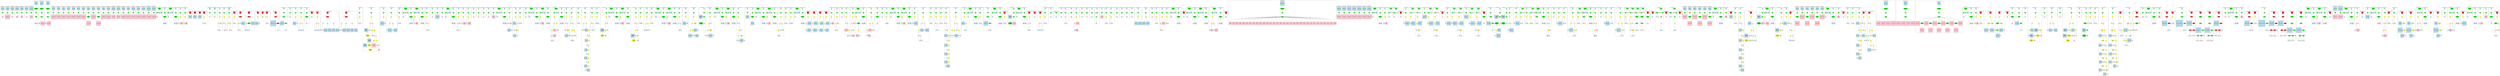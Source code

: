 strict graph "" {
	graph [bb="0,0,76728,2326",
		newrank=true
	];
	node [label="\N"];
	{
		graph [rank=same,
			rankdir=LR
		];
		rank2	[height=0.5,
			label="",
			pos="0.5,1938.5",
			style=invis,
			width=0.013889];
		187	[fillcolor=green,
			height=0.5,
			label="=",
			pos="74.5,1938.5",
			style="filled,bold",
			width=0.75];
		rank2 -- 187	[pos="1.0781,1938.5 16.47,1938.5 31.862,1938.5 47.254,1938.5",
			style=invis];
		191	[fillcolor=green,
			height=0.5,
			label="=",
			pos="217.5,1938.5",
			style="filled,bold",
			width=0.75];
		187 -- 191	[pos="101.59,1938.5 131.17,1938.5 160.75,1938.5 190.33,1938.5",
			style=invis];
		195	[fillcolor=green,
			height=0.5,
			label="=",
			pos="360.5,1938.5",
			style="filled,bold",
			width=0.75];
		191 -- 195	[pos="244.59,1938.5 274.17,1938.5 303.75,1938.5 333.33,1938.5",
			style=invis];
		199	[fillcolor=green,
			height=0.5,
			label="=",
			pos="498.5,1938.5",
			style="filled,bold",
			width=0.75];
		195 -- 199	[pos="387.72,1938.5 415.56,1938.5 443.4,1938.5 471.24,1938.5",
			style=invis];
		203	[fillcolor=green,
			height=0.5,
			label="=",
			pos="636.5,1938.5",
			style="filled,bold",
			width=0.75];
		199 -- 203	[pos="525.72,1938.5 553.56,1938.5 581.4,1938.5 609.24,1938.5",
			style=invis];
		207	[fillcolor=green,
			height=0.5,
			label="=",
			pos="774.5,1938.5",
			style="filled,bold",
			width=0.75];
		203 -- 207	[pos="663.72,1938.5 691.56,1938.5 719.4,1938.5 747.24,1938.5",
			style=invis];
		211	[fillcolor=green,
			height=0.5,
			label="=",
			pos="912.5,1938.5",
			style="filled,bold",
			width=0.75];
		207 -- 211	[pos="801.72,1938.5 829.56,1938.5 857.4,1938.5 885.24,1938.5",
			style=invis];
		215	[fillcolor=green,
			height=0.5,
			label="=",
			pos="1057.5,1938.5",
			style="filled,bold",
			width=0.75];
		211 -- 215	[pos="939.69,1938.5 969.91,1938.5 1000.1,1938.5 1030.3,1938.5",
			style=invis];
		222	[fillcolor=green,
			height=0.5,
			label="=",
			pos="1228.5,1938.5",
			style="filled,bold",
			width=0.75];
		215 -- 222	[pos="1084.6,1938.5 1123.4,1938.5 1162.3,1938.5 1201.2,1938.5",
			style=invis];
		229	[fillcolor=green,
			height=0.5,
			label="=",
			pos="1418.5,1938.5",
			style="filled,bold",
			width=0.75];
		222 -- 229	[pos="1255.6,1938.5 1300.9,1938.5 1346.2,1938.5 1391.5,1938.5",
			style=invis];
		236	[fillcolor=green,
			height=0.5,
			label="=",
			pos="1587.5,1938.5",
			style="filled,bold",
			width=0.75];
		229 -- 236	[pos="1445.6,1938.5 1483.8,1938.5 1522.1,1938.5 1560.3,1938.5",
			style=invis];
		240	[fillcolor=green,
			height=0.5,
			label="=",
			pos="1735.5,1938.5",
			style="filled,bold",
			width=0.75];
		236 -- 240	[pos="1614.7,1938.5 1645.8,1938.5 1677,1938.5 1708.1,1938.5",
			style=invis];
		244	[fillcolor=green,
			height=0.5,
			label="=",
			pos="1883.5,1938.5",
			style="filled,bold",
			width=0.75];
		240 -- 244	[pos="1762.7,1938.5 1793.8,1938.5 1825,1938.5 1856.1,1938.5",
			style=invis];
		248	[fillcolor=green,
			height=0.5,
			label="=",
			pos="2031.5,1938.5",
			style="filled,bold",
			width=0.75];
		244 -- 248	[pos="1910.7,1938.5 1941.8,1938.5 1973,1938.5 2004.1,1938.5",
			style=invis];
		252	[fillcolor=green,
			height=0.5,
			label="=",
			pos="2179.5,1938.5",
			style="filled,bold",
			width=0.75];
		248 -- 252	[pos="2058.7,1938.5 2089.8,1938.5 2121,1938.5 2152.1,1938.5",
			style=invis];
		256	[fillcolor=green,
			height=0.5,
			label="=",
			pos="2327.5,1938.5",
			style="filled,bold",
			width=0.75];
		252 -- 256	[pos="2206.7,1938.5 2237.8,1938.5 2269,1938.5 2300.1,1938.5",
			style=invis];
		260	[fillcolor=green,
			height=0.5,
			label="=",
			pos="2475.5,1938.5",
			style="filled,bold",
			width=0.75];
		256 -- 260	[pos="2354.7,1938.5 2385.8,1938.5 2417,1938.5 2448.1,1938.5",
			style=invis];
		264	[fillcolor=green,
			height=0.5,
			label="=",
			pos="2623.5,1938.5",
			style="filled,bold",
			width=0.75];
		260 -- 264	[pos="2502.7,1938.5 2533.8,1938.5 2565,1938.5 2596.1,1938.5",
			style=invis];
		269	[fillcolor=green,
			height=0.5,
			label="=",
			pos="2771.5,1938.5",
			style="filled,bold",
			width=0.75];
		264 -- 269	[pos="2650.7,1938.5 2681.8,1938.5 2713,1938.5 2744.1,1938.5",
			style=invis];
		273	[fillcolor=green,
			height=0.5,
			label="=",
			pos="2919.5,1938.5",
			style="filled,bold",
			width=0.75];
		269 -- 273	[pos="2798.7,1938.5 2829.8,1938.5 2861,1938.5 2892.1,1938.5",
			style=invis];
		278	[fillcolor=green,
			height=0.5,
			label="=",
			pos="3067.5,1938.5",
			style="filled,bold",
			width=0.75];
		273 -- 278	[pos="2946.7,1938.5 2977.8,1938.5 3009,1938.5 3040.1,1938.5",
			style=invis];
		282	[fillcolor=green,
			height=0.5,
			label="=",
			pos="3215.5,1938.5",
			style="filled,bold",
			width=0.75];
		278 -- 282	[pos="3094.7,1938.5 3125.8,1938.5 3157,1938.5 3188.1,1938.5",
			style=invis];
		286	[fillcolor=green,
			height=0.5,
			label="=",
			pos="3361.5,1938.5",
			style="filled,bold",
			width=0.75];
		282 -- 286	[pos="3242.6,1938.5 3273.1,1938.5 3303.6,1938.5 3334.1,1938.5",
			style=invis];
		290	[fillcolor=green,
			height=0.5,
			label="=",
			pos="3506.5,1938.5",
			style="filled,bold",
			width=0.75];
		286 -- 290	[pos="3388.7,1938.5 3418.9,1938.5 3449.1,1938.5 3479.3,1938.5",
			style=invis];
		294	[fillcolor=green,
			height=0.5,
			label="=",
			pos="3653.5,1938.5",
			style="filled,bold",
			width=0.75];
		290 -- 294	[pos="3533.8,1938.5 3564.6,1938.5 3595.5,1938.5 3626.4,1938.5",
			style=invis];
		298	[fillcolor=green,
			height=0.5,
			label="=",
			pos="3801.5,1938.5",
			style="filled,bold",
			width=0.75];
		294 -- 298	[pos="3680.7,1938.5 3711.8,1938.5 3743,1938.5 3774.1,1938.5",
			style=invis];
		302	[fillcolor=green,
			height=0.5,
			label="=",
			pos="3949.5,1938.5",
			style="filled,bold",
			width=0.75];
		298 -- 302	[pos="3828.7,1938.5 3859.8,1938.5 3891,1938.5 3922.1,1938.5",
			style=invis];
		306	[fillcolor=green,
			height=0.5,
			label="=",
			pos="4097.5,1938.5",
			style="filled,bold",
			width=0.75];
		302 -- 306	[pos="3976.7,1938.5 4007.8,1938.5 4039,1938.5 4070.1,1938.5",
			style=invis];
		310	[fillcolor=green,
			height=0.5,
			label="=",
			pos="4247.5,1938.5",
			style="filled,bold",
			width=0.75];
		306 -- 310	[pos="4124.7,1938.5 4156.6,1938.5 4188.4,1938.5 4220.2,1938.5",
			style=invis];
		314	[fillcolor=green,
			height=0.5,
			label="=",
			pos="4399.5,1938.5",
			style="filled,bold",
			width=0.75];
		310 -- 314	[pos="4274.5,1938.5 4307.1,1938.5 4339.6,1938.5 4372.2,1938.5",
			style=invis];
		318	[fillcolor=green,
			height=0.5,
			label="=",
			pos="4549.5,1938.5",
			style="filled,bold",
			width=0.75];
		314 -- 318	[pos="4426.7,1938.5 4458.6,1938.5 4490.4,1938.5 4522.2,1938.5",
			style=invis];
		414	[fillcolor=green,
			height=0.5,
			label="=",
			pos="4662.5,1938.5",
			style="filled,bold",
			width=0.75];
		318 -- 414	[pos="4576.9,1938.5 4596.4,1938.5 4615.9,1938.5 4635.4,1938.5",
			style=invis];
		419	[fillcolor=green,
			height=0.5,
			label="=",
			pos="4897.5,1938.5",
			style="filled,bold",
			width=0.75];
		414 -- 419	[pos="4671,1955.9 4677.4,1967.6 4687.3,1982.8 4699.5,1993 4702.9,1995.8 4704.2,1996.1 4708.5,1997 4732,2002 4793,2002 4816.5,1997 4843.8,\
1991.2 4868.8,1969.6 4883.6,1954.3",
			style=invis];
		428	[fillcolor=green,
			height=0.5,
			label="=",
			pos="5009.5,1938.5",
			style="filled,bold",
			width=0.75];
		419 -- 428	[pos="4924.6,1938.5 4943.9,1938.5 4963.1,1938.5 4982.3,1938.5",
			style=invis];
		433	[fillcolor=green,
			height=0.5,
			label="=",
			pos="5244.5,1938.5",
			style="filled,bold",
			width=0.75];
		428 -- 433	[pos="5018,1955.9 5024.4,1967.6 5034.3,1982.8 5046.5,1993 5049.9,1995.8 5051.2,1996.1 5055.5,1997 5079,2002 5140,2002 5163.5,1997 5190.8,\
1991.2 5215.8,1969.6 5230.6,1954.3",
			style=invis];
		438	[fillcolor=green,
			height=0.5,
			label="=",
			pos="5386.5,1938.5",
			style="filled,bold",
			width=0.75];
		433 -- 438	[pos="5271.7,1938.5 5300.8,1938.5 5330,1938.5 5359.1,1938.5",
			style=invis];
		443	[fillcolor=green,
			height=0.5,
			label="=",
			pos="5532.5,1938.5",
			style="filled,bold",
			width=0.75];
		438 -- 443	[pos="5413.6,1938.5 5444.1,1938.5 5474.6,1938.5 5505.1,1938.5",
			style=invis];
		452	[fillcolor=red,
			height=0.65278,
			label="\<ret\>",
			pos="5678.5,1938.5",
			shape=square,
			style="filled,bold",
			width=0.65278];
		443 -- 452	[pos="5559.6,1938.5 5591.3,1938.5 5623.1,1938.5 5654.8,1938.5",
			style=invis];
		458	[fillcolor=red,
			height=0.65278,
			label="\<ret\>",
			pos="5816.5,1938.5",
			shape=square,
			style="filled,bold",
			width=0.65278];
		452 -- 458	[pos="5702.2,1938.5 5732.4,1938.5 5762.6,1938.5 5792.8,1938.5",
			style=invis];
		470	[fillcolor=red,
			height=0.65278,
			label="\<ret\>",
			pos="5957.5,1938.5",
			shape=square,
			style="filled,bold",
			width=0.65278];
		458 -- 470	[pos="5840.2,1938.5 5871.3,1938.5 5902.5,1938.5 5933.7,1938.5",
			style=invis];
		480	[fillcolor=red,
			height=0.65278,
			label="\<ret\>",
			pos="6091.5,1938.5",
			shape=square,
			style="filled,bold",
			width=0.65278];
		470 -- 480	[pos="5981.1,1938.5 6010,1938.5 6038.9,1938.5 6067.8,1938.5",
			style=invis];
		484	[fillcolor=green,
			height=0.5,
			label="=",
			pos="6247.5,1938.5",
			style="filled,bold",
			width=0.75];
		480 -- 484	[pos="6115.3,1938.5 6150.3,1938.5 6185.3,1938.5 6220.4,1938.5",
			style=invis];
		496	[fillcolor=green,
			height=0.5,
			label="=",
			pos="6392.5,1938.5",
			style="filled,bold",
			width=0.75];
		484 -- 496	[pos="6274.7,1938.5 6304.9,1938.5 6335.1,1938.5 6365.3,1938.5",
			style=invis];
		504	[fillcolor=green,
			height=0.5,
			label="=",
			pos="6539.5,1938.5",
			style="filled,bold",
			width=0.75];
		496 -- 504	[pos="6419.8,1938.5 6450.6,1938.5 6481.5,1938.5 6512.4,1938.5",
			style=invis];
		511	[fillcolor=green,
			height=0.5,
			label="=",
			pos="6676.5,1938.5",
			style="filled,bold",
			width=0.75];
		504 -- 511	[pos="6566.5,1938.5 6594.2,1938.5 6621.8,1938.5 6649.4,1938.5",
			style=invis];
		526	[fillcolor=green,
			height=0.5,
			label="=",
			pos="6821.5,1938.5",
			style="filled,bold",
			width=0.75];
		511 -- 526	[pos="6703.7,1938.5 6733.9,1938.5 6764.1,1938.5 6794.3,1938.5",
			style=invis];
		542	[fillcolor=red,
			height=0.65278,
			label="\<ret\>",
			pos="6967.5,1938.5",
			shape=square,
			style="filled,bold",
			width=0.65278];
		526 -- 542	[pos="6848.6,1938.5 6880.3,1938.5 6912.1,1938.5 6943.8,1938.5",
			style=invis];
		550	[fillcolor=red,
			height=0.65278,
			label="\<ret\>",
			pos="7153.5,1938.5",
			shape=square,
			style="filled,bold",
			width=0.65278];
		542 -- 550	[pos="6991.1,1938.5 7037.3,1938.5 7083.5,1938.5 7129.7,1938.5",
			style=invis];
		557	[fillcolor=red,
			height=0.65278,
			label="\<ret\>",
			pos="7430.5,1938.5",
			shape=square,
			style="filled,bold",
			width=0.65278];
		550 -- 557	[pos="7177,1938.5 7253.6,1938.5 7330.2,1938.5 7406.7,1938.5",
			style=invis];
		574	[fillcolor=red,
			height=0.65278,
			label="\<ret\>",
			pos="7701.5,1938.5",
			shape=square,
			style="filled,bold",
			width=0.65278];
		557 -- 574	[pos="7454.1,1938.5 7528.6,1938.5 7603.2,1938.5 7677.8,1938.5",
			style=invis];
		578	[fillcolor=red,
			height=0.65278,
			label="\<ret\>",
			pos="7849.5,1938.5",
			shape=square,
			style="filled,bold",
			width=0.65278];
		574 -- 578	[pos="7725.2,1938.5 7758.7,1938.5 7792.2,1938.5 7825.7,1938.5",
			style=invis];
		584	[fillcolor=red,
			height=0.65278,
			label="\<ret\>",
			pos="7983.5,1938.5",
			shape=square,
			style="filled,bold",
			width=0.65278];
		578 -- 584	[pos="7873.1,1938.5 7902,1938.5 7930.9,1938.5 7959.8,1938.5",
			style=invis];
		597	[fillcolor=red,
			height=0.65278,
			label="\<ret\>",
			pos="8229.5,1938.5",
			shape=square,
			style="filled,bold",
			width=0.65278];
		584 -- 597	[pos="8007,1938.5 8073.2,1938.5 8139.4,1938.5 8205.6,1938.5",
			style=invis];
		602	[fillcolor=green,
			height=0.5,
			label="=",
			pos="8481.5,1938.5",
			style="filled,bold",
			width=0.75];
		597 -- 602	[pos="8253.1,1938.5 8320.2,1938.5 8387.2,1938.5 8454.3,1938.5",
			style=invis];
		621	[fillcolor=green,
			height=0.5,
			label="=",
			pos="8666.5,1938.5",
			style="filled,bold",
			width=0.75];
		602 -- 621	[pos="8508.6,1938.5 8552.2,1938.5 8595.8,1938.5 8639.4,1938.5",
			style=invis];
		628	[fillcolor=green,
			height=0.5,
			label="=",
			pos="8835.5,1938.5",
			style="filled,bold",
			width=0.75];
		621 -- 628	[pos="8693.6,1938.5 8731.8,1938.5 8770.1,1938.5 8808.3,1938.5",
			style=invis];
		646	[fillcolor=green,
			height=0.5,
			label="=",
			pos="9022.5,1938.5",
			style="filled,bold",
			width=0.75];
		628 -- 646	[pos="8862.5,1938.5 8906.8,1938.5 8951.1,1938.5 8995.3,1938.5",
			style=invis];
		659	[fillcolor=green,
			height=0.5,
			label="=",
			pos="9208.5,1938.5",
			style="filled,bold",
			width=0.75];
		646 -- 659	[pos="9049.7,1938.5 9093.6,1938.5 9137.4,1938.5 9181.2,1938.5",
			style=invis];
		663	[fillcolor=red,
			height=0.65278,
			label="\<ret\>",
			pos="9356.5,1938.5",
			shape=square,
			style="filled,bold",
			width=0.65278];
		659 -- 663	[pos="9235.7,1938.5 9268.1,1938.5 9300.5,1938.5 9332.9,1938.5",
			style=invis];
		679	[fillcolor=red,
			height=0.65278,
			label="\<ret\>",
			pos="9540.5,1938.5",
			shape=square,
			style="filled,bold",
			width=0.65278];
		663 -- 679	[pos="9380.2,1938.5 9425.7,1938.5 9471.2,1938.5 9516.7,1938.5",
			style=invis];
		696	[fillcolor=red,
			height=0.65278,
			label="\<ret\>",
			pos="9880.5,1938.5",
			shape=square,
			style="filled,bold",
			width=0.65278];
		679 -- 696	[pos="9564.1,1938.5 9661.6,1938.5 9759.2,1938.5 9856.7,1938.5",
			style=invis];
		711	[fillcolor=red,
			height=0.65278,
			label="\<ret\>",
			pos="10458,1938.5",
			shape=square,
			style="filled,bold",
			width=0.65278];
		696 -- 711	[pos="9904.2,1938.5 10081,1938.5 10257,1938.5 10434,1938.5",
			style=invis];
		722	[fillcolor=green,
			height=0.5,
			label="=",
			pos="10866,1938.5",
			style="filled,bold",
			width=0.75];
		711 -- 722	[pos="10481,1938.5 10601,1938.5 10720,1938.5 10839,1938.5",
			style=invis];
		727	[fillcolor=green,
			height=0.5,
			label="=",
			pos="11206,1938.5",
			style="filled,bold",
			width=0.75];
		722 -- 727	[pos="10894,1938.5 10989,1938.5 11083,1938.5 11178,1938.5",
			style=invis];
		754	[fillcolor=green,
			height=0.5,
			label="=",
			pos="11586,1938.5",
			style="filled,bold",
			width=0.75];
		727 -- 754	[pos="11233,1938.5 11341,1938.5 11450,1938.5 11558,1938.5",
			style=invis];
		759	[fillcolor=green,
			height=0.5,
			label="=",
			pos="11836,1938.5",
			style="filled,bold",
			width=0.75];
		754 -- 759	[pos="11613,1938.5 11678,1938.5 11743,1938.5 11808,1938.5",
			style=invis];
		768	[fillcolor=green,
			height=0.5,
			label="=",
			pos="12092,1938.5",
			style="filled,bold",
			width=0.75];
		759 -- 768	[pos="11863,1938.5 11930,1938.5 11998,1938.5 12065,1938.5",
			style=invis];
		777	[fillcolor=green,
			height=0.5,
			label="=",
			pos="12216,1938.5",
			style="filled,bold",
			width=0.75];
		768 -- 777	[pos="12120,1938.5 12143,1938.5 12165,1938.5 12188,1938.5",
			style=invis];
		782	[fillcolor=green,
			height=0.5,
			label="=",
			pos="12454,1938.5",
			style="filled,bold",
			width=0.75];
		777 -- 782	[pos="12224,1955.9 12230,1967.6 12240,1982.8 12252,1993 12256,1995.8 12257,1996.1 12262,1997 12285,2002 12346,2002 12370,1997 12398,1991 \
12424,1969.2 12439,1954",
			style=invis];
		791	[fillcolor=green,
			height=0.5,
			label="=",
			pos="12568,1938.5",
			style="filled,bold",
			width=0.75];
		782 -- 791	[pos="12481,1938.5 12501,1938.5 12521,1938.5 12541,1938.5",
			style=invis];
		798	[fillcolor=green,
			height=0.5,
			label="=",
			pos="12802,1938.5",
			style="filled,bold",
			width=0.75];
		791 -- 798	[pos="12577,1955.9 12583,1967.6 12592,1982.8 12604,1993 12608,1995.8 12609,1996.1 12614,1997 12636,2001.8 12696,2001.8 12718,1997 12747,\
1991 12773,1969.2 12788,1954",
			style=invis];
		803	[fillcolor=green,
			height=0.5,
			label="=",
			pos="12944,1938.5",
			style="filled,bold",
			width=0.75];
		798 -- 803	[pos="12830,1938.5 12859,1938.5 12888,1938.5 12917,1938.5",
			style=invis];
		826	[fillcolor=green,
			height=0.5,
			label="=",
			pos="13096,1938.5",
			style="filled,bold",
			width=0.75];
		803 -- 826	[pos="12972,1938.5 13004,1938.5 13036,1938.5 13068,1938.5",
			style=invis];
		834	[fillcolor=green,
			height=0.5,
			label="*=",
			pos="13240,1938.5",
			style="filled,bold",
			width=0.75];
		826 -- 834	[pos="13123,1938.5 13153,1938.5 13183,1938.5 13213,1938.5",
			style=invis];
		837	[fillcolor=green,
			height=0.5,
			label="-=",
			pos="13386,1938.5",
			style="filled,bold",
			width=0.75];
		834 -- 837	[pos="13268,1938.5 13298,1938.5 13328,1938.5 13358,1938.5",
			style=invis];
		844	[fillcolor=green,
			height=0.5,
			label="=",
			pos="13498,1938.5",
			style="filled,bold",
			width=0.75];
		837 -- 844	[pos="13413,1938.5 13432,1938.5 13451,1938.5 13470,1938.5",
			style=invis];
		849	[fillcolor=green,
			height=0.5,
			label="=",
			pos="13736,1938.5",
			style="filled,bold",
			width=0.75];
		844 -- 849	[pos="13506,1955.9 13512,1967.6 13522,1982.8 13534,1993 13538,1995.8 13539,1996.1 13544,1997 13567,2002 13628,2002 13652,1997 13680,1991 \
13706,1969.2 13721,1954",
			style=invis];
		854	[fillcolor=green,
			height=0.5,
			label="+=",
			pos="13886,1938.5",
			style="filled,bold",
			width=0.75];
		849 -- 854	[pos="13763,1938.5 13795,1938.5 13826,1938.5 13858,1938.5",
			style=invis];
		861	[fillcolor=green,
			height=0.5,
			label="=",
			pos="14028,1938.5",
			style="filled,bold",
			width=0.75];
		854 -- 861	[pos="13913,1938.5 13942,1938.5 13971,1938.5 14000,1938.5",
			style=invis];
		866	[fillcolor=green,
			height=0.5,
			label="=",
			pos="14182,1938.5",
			style="filled,bold",
			width=0.75];
		861 -- 866	[pos="14055,1938.5 14088,1938.5 14121,1938.5 14154,1938.5",
			style=invis];
		875	[fillcolor=green,
			height=0.5,
			label="=",
			pos="14340,1938.5",
			style="filled,bold",
			width=0.75];
		866 -- 875	[pos="14209,1938.5 14243,1938.5 14278,1938.5 14313,1938.5",
			style=invis];
		882	[fillcolor=green,
			height=0.5,
			label="=",
			pos="14486,1938.5",
			style="filled,bold",
			width=0.75];
		875 -- 882	[pos="14368,1938.5 14398,1938.5 14428,1938.5 14458,1938.5",
			style=invis];
		886	[fillcolor=green,
			height=0.5,
			label="=",
			pos="14630,1938.5",
			style="filled,bold",
			width=0.75];
		882 -- 886	[pos="14513,1938.5 14543,1938.5 14573,1938.5 14603,1938.5",
			style=invis];
		889	[fillcolor=green,
			height=0.5,
			label="+=",
			pos="14776,1938.5",
			style="filled,bold",
			width=0.75];
		886 -- 889	[pos="14658,1938.5 14688,1938.5 14718,1938.5 14748,1938.5",
			style=invis];
		892	[fillcolor=green,
			height=0.5,
			label="-=",
			pos="14920,1938.5",
			style="filled,bold",
			width=0.75];
		889 -- 892	[pos="14803,1938.5 14833,1938.5 14863,1938.5 14893,1938.5",
			style=invis];
		899	[fillcolor=green,
			height=0.5,
			label="=",
			pos="15032,1938.5",
			style="filled,bold",
			width=0.75];
		892 -- 899	[pos="14948,1938.5 14967,1938.5 14986,1938.5 15005,1938.5",
			style=invis];
		904	[fillcolor=green,
			height=0.5,
			label="=",
			pos="15266,1938.5",
			style="filled,bold",
			width=0.75];
		899 -- 904	[pos="15041,1955.9 15047,1967.6 15056,1982.8 15068,1993 15072,1995.8 15073,1996.1 15078,1997 15100,2001.8 15160,2001.8 15182,1997 15211,\
1991 15237,1969.2 15252,1954",
			style=invis];
		909	[fillcolor=green,
			height=0.5,
			label="=",
			pos="15416,1938.5",
			style="filled,bold",
			width=0.75];
		904 -- 909	[pos="15294,1938.5 15326,1938.5 15357,1938.5 15389,1938.5",
			style=invis];
		916	[fillcolor=green,
			height=0.5,
			label="=",
			pos="15614,1938.5",
			style="filled,bold",
			width=0.75];
		909 -- 916	[pos="15444,1938.5 15491,1938.5 15539,1938.5 15586,1938.5",
			style=invis];
		925	[fillcolor=green,
			height=0.5,
			label="=",
			pos="15760,1938.5",
			style="filled,bold",
			width=0.75];
		916 -- 925	[pos="15641,1938.5 15671,1938.5 15702,1938.5 15732,1938.5",
			style=invis];
		930	[fillcolor=green,
			height=0.5,
			label="=",
			pos="15916,1938.5",
			style="filled,bold",
			width=0.75];
		925 -- 930	[pos="15787,1938.5 15821,1938.5 15854,1938.5 15888,1938.5",
			style=invis];
		937	[fillcolor=green,
			height=0.5,
			label="=",
			pos="16028,1938.5",
			style="filled,bold",
			width=0.75];
		930 -- 937	[pos="15943,1938.5 15962,1938.5 15981,1938.5 16000,1938.5",
			style=invis];
		942	[fillcolor=green,
			height=0.5,
			label="=",
			pos="16266,1938.5",
			style="filled,bold",
			width=0.75];
		937 -- 942	[pos="16036,1955.9 16042,1967.6 16052,1982.8 16064,1993 16068,1995.8 16069,1996.1 16074,1997 16097,2002 16158,2002 16182,1997 16210,1991 \
16236,1969.2 16251,1954",
			style=invis];
		951	[fillcolor=green,
			height=0.5,
			label="=",
			pos="16380,1938.5",
			style="filled,bold",
			width=0.75];
		942 -- 951	[pos="16293,1938.5 16313,1938.5 16333,1938.5 16353,1938.5",
			style=invis];
		958	[fillcolor=green,
			height=0.5,
			label="=",
			pos="16614,1938.5",
			style="filled,bold",
			width=0.75];
		951 -- 958	[pos="16389,1955.9 16395,1967.6 16404,1982.8 16416,1993 16420,1995.8 16421,1996.1 16426,1997 16448,2001.8 16508,2001.8 16530,1997 16559,\
1991 16585,1969.2 16600,1954",
			style=invis];
		967	[fillcolor=green,
			height=0.5,
			label="=",
			pos="16814,1938.5",
			style="filled,bold",
			width=0.75];
		958 -- 967	[pos="16642,1938.5 16690,1938.5 16738,1938.5 16786,1938.5",
			style=invis];
		982	[fillcolor=green,
			height=0.5,
			label="=",
			pos="17048,1938.5",
			style="filled,bold",
			width=0.75];
		967 -- 982	[pos="16822,1955.9 16828,1967.6 16837,1982.8 16850,1993 16853,1995.8 16854,1996.1 16858,1997 16881,2001.8 16941,2001.8 16964,1997 16992,\
1991 17018,1969.1 17034,1953.9",
			style=invis];
		987	[fillcolor=green,
			height=0.5,
			label="=",
			pos="17196,1938.5",
			style="filled,bold",
			width=0.75];
		982 -- 987	[pos="17076,1938.5 17107,1938.5 17138,1938.5 17169,1938.5",
			style=invis];
		996	[fillcolor=green,
			height=0.5,
			label="=",
			pos="17362,1938.5",
			style="filled,bold",
			width=0.75];
		987 -- 996	[pos="17224,1938.5 17261,1938.5 17298,1938.5 17335,1938.5",
			style=invis];
		1009	[fillcolor=green,
			height=0.5,
			label="=",
			pos="17598,1938.5",
			style="filled,bold",
			width=0.75];
		996 -- 1009	[pos="17390,1938.5 17450,1938.5 17510,1938.5 17570,1938.5",
			style=invis];
		1014	[fillcolor=green,
			height=0.5,
			label="=",
			pos="17806,1938.5",
			style="filled,bold",
			width=0.75];
		1009 -- 1014	[pos="17625,1938.5 17676,1938.5 17727,1938.5 17778,1938.5",
			style=invis];
		1041	[fillcolor=green,
			height=0.5,
			label="+=",
			pos="18042,1938.5",
			style="filled,bold",
			width=0.75];
		1014 -- 1041	[pos="17833,1938.5 17893,1938.5 17954,1938.5 18014,1938.5",
			style=invis];
		1048	[fillcolor=green,
			height=0.5,
			label="=",
			pos="18182,1938.5",
			style="filled,bold",
			width=0.75];
		1041 -- 1048	[pos="18069,1938.5 18097,1938.5 18126,1938.5 18154,1938.5",
			style=invis];
		1053	[fillcolor=green,
			height=0.5,
			label="=",
			pos="18456,1938.5",
			style="filled,bold",
			width=0.75];
		1048 -- 1053	[pos="18209,1938.5 18282,1938.5 18355,1938.5 18428,1938.5",
			style=invis];
		1068	[fillcolor=green,
			height=0.5,
			label="=",
			pos="18560,1938.5",
			style="filled,bold",
			width=0.75];
		1053 -- 1068	[pos="18483,1938.5 18500,1938.5 18516,1938.5 18533,1938.5",
			style=invis];
		1073	[fillcolor=green,
			height=0.5,
			label="=",
			pos="18798,1938.5",
			style="filled,bold",
			width=0.75];
		1068 -- 1073	[pos="18569,1955.9 18575,1967.6 18585,1982.8 18598,1993 18601,1995.8 18602,1996.1 18606,1997 18630,2002 18691,2002 18714,1997 18743,1991 \
18769,1969.2 18784,1954",
			style=invis];
		1082	[fillcolor=green,
			height=0.5,
			label="=",
			pos="18914,1938.5",
			style="filled,bold",
			width=0.75];
		1073 -- 1082	[pos="18826,1938.5 18846,1938.5 18866,1938.5 18886,1938.5",
			style=invis];
		1089	[fillcolor=green,
			height=0.5,
			label="=",
			pos="19148,1938.5",
			style="filled,bold",
			width=0.75];
		1082 -- 1089	[pos="18922,1955.9 18928,1967.6 18937,1982.8 18950,1993 18953,1995.8 18954,1996.1 18958,1997 18981,2001.8 19041,2001.8 19064,1997 19092,\
1991 19118,1969.2 19133,1954",
			style=invis];
		1094	[fillcolor=green,
			height=0.5,
			label="=",
			pos="19380,1938.5",
			style="filled,bold",
			width=0.75];
		1089 -- 1094	[pos="19175,1938.5 19234,1938.5 19294,1938.5 19353,1938.5",
			style=invis];
		1107	[fillcolor=green,
			height=0.5,
			label="=",
			pos="19540,1938.5",
			style="filled,bold",
			width=0.75];
		1094 -- 1107	[pos="19408,1938.5 19443,1938.5 19478,1938.5 19513,1938.5",
			style=invis];
		1112	[fillcolor=green,
			height=0.5,
			label="=",
			pos="19736,1938.5",
			style="filled,bold",
			width=0.75];
		1107 -- 1112	[pos="19568,1938.5 19614,1938.5 19661,1938.5 19708,1938.5",
			style=invis];
		1121	[fillcolor=green,
			height=0.5,
			label="=",
			pos="19908,1938.5",
			style="filled,bold",
			width=0.75];
		1112 -- 1121	[pos="19763,1938.5 19802,1938.5 19841,1938.5 19880,1938.5",
			style=invis];
		1130	[fillcolor=green,
			height=0.5,
			label="=",
			pos="20030,1938.5",
			style="filled,bold",
			width=0.75];
		1121 -- 1130	[pos="19935,1938.5 19958,1938.5 19980,1938.5 20003,1938.5",
			style=invis];
		1135	[fillcolor=green,
			height=0.5,
			label="=",
			pos="20268,1938.5",
			style="filled,bold",
			width=0.75];
		1130 -- 1135	[pos="20039,1955.9 20045,1967.6 20055,1982.8 20068,1993 20071,1995.8 20072,1996.1 20076,1997 20100,2002 20161,2002 20184,1997 20213,1991 \
20239,1969.2 20254,1954",
			style=invis];
		1144	[fillcolor=green,
			height=0.5,
			label="=",
			pos="20384,1938.5",
			style="filled,bold",
			width=0.75];
		1135 -- 1144	[pos="20296,1938.5 20316,1938.5 20336,1938.5 20356,1938.5",
			style=invis];
		1151	[fillcolor=green,
			height=0.5,
			label="=",
			pos="20618,1938.5",
			style="filled,bold",
			width=0.75];
		1144 -- 1151	[pos="20392,1955.9 20398,1967.6 20407,1982.8 20420,1993 20423,1995.8 20424,1996.1 20428,1997 20451,2001.8 20511,2001.8 20534,1997 20562,\
1991 20588,1969.2 20603,1954",
			style=invis];
		1156	[fillcolor=green,
			height=0.5,
			label="=",
			pos="20760,1938.5",
			style="filled,bold",
			width=0.75];
		1151 -- 1156	[pos="20645,1938.5 20674,1938.5 20703,1938.5 20732,1938.5",
			style=invis];
		1163	[fillcolor=green,
			height=0.5,
			label="=",
			pos="20940,1938.5",
			style="filled,bold",
			width=0.75];
		1156 -- 1163	[pos="20787,1938.5 20828,1938.5 20870,1938.5 20912,1938.5",
			style=invis];
		1168	[fillcolor=green,
			height=0.5,
			label="=",
			pos="21192,1938.5",
			style="filled,bold",
			width=0.75];
		1163 -- 1168	[pos="20967,1938.5 21032,1938.5 21098,1938.5 21164,1938.5",
			style=invis];
		1181	[fillcolor=green,
			height=0.5,
			label="=",
			pos="21516,1938.5",
			style="filled,bold",
			width=0.75];
		1168 -- 1181	[pos="21219,1938.5 21309,1938.5 21399,1938.5 21489,1938.5",
			style=invis];
		1188	[fillcolor=green,
			height=0.5,
			label="=",
			pos="21714,1938.5",
			style="filled,bold",
			width=0.75];
		1181 -- 1188	[pos="21544,1938.5 21591,1938.5 21639,1938.5 21686,1938.5",
			style=invis];
		1203	[fillcolor=green,
			height=0.5,
			label="=",
			pos="21882,1938.5",
			style="filled,bold",
			width=0.75];
		1188 -- 1203	[pos="21741,1938.5 21779,1938.5 21817,1938.5 21855,1938.5",
			style=invis];
		1208	[fillcolor=green,
			height=0.5,
			label="=",
			pos="22120,1938.5",
			style="filled,bold",
			width=0.75];
		1203 -- 1208	[pos="21891,1955.9 21897,1967.6 21907,1982.8 21920,1993 21923,1995.8 21924,1996.1 21928,1997 21952,2002 22013,2002 22036,1997 22065,1991 \
22091,1969.2 22106,1954",
			style=invis];
		1217	[fillcolor=green,
			height=0.5,
			label="=",
			pos="22236,1938.5",
			style="filled,bold",
			width=0.75];
		1208 -- 1217	[pos="22148,1938.5 22168,1938.5 22188,1938.5 22208,1938.5",
			style=invis];
		1224	[fillcolor=green,
			height=0.5,
			label="=",
			pos="22470,1938.5",
			style="filled,bold",
			width=0.75];
		1217 -- 1224	[pos="22244,1955.9 22250,1967.6 22259,1982.8 22272,1993 22275,1995.8 22276,1996.1 22280,1997 22303,2001.8 22363,2001.8 22386,1997 22414,\
1991 22440,1969.2 22455,1954",
			style=invis];
		1229	[fillcolor=green,
			height=0.5,
			label="=",
			pos="22612,1938.5",
			style="filled,bold",
			width=0.75];
		1224 -- 1229	[pos="22497,1938.5 22526,1938.5 22555,1938.5 22584,1938.5",
			style=invis];
		1242	[fillcolor=green,
			height=0.5,
			label="=",
			pos="22906,1938.5",
			style="filled,bold",
			width=0.75];
		1229 -- 1242	[pos="22639,1938.5 22719,1938.5 22799,1938.5 22878,1938.5",
			style=invis];
		1261	[fillcolor=green,
			height=0.5,
			label="=",
			pos="23050,1938.5",
			style="filled,bold",
			width=0.75];
		1242 -- 1261	[pos="22933,1938.5 22963,1938.5 22993,1938.5 23023,1938.5",
			style=invis];
		1269	[fillcolor=green,
			height=0.5,
			label="=",
			pos="23162,1938.5",
			style="filled,bold",
			width=0.75];
		1261 -- 1269	[pos="23078,1938.5 23097,1938.5 23116,1938.5 23135,1938.5",
			style=invis];
		1274	[fillcolor=green,
			height=0.5,
			label="=",
			pos="23400,1938.5",
			style="filled,bold",
			width=0.75];
		1269 -- 1274	[pos="23171,1955.9 23177,1967.6 23187,1982.8 23200,1993 23203,1995.8 23204,1996.1 23208,1997 23232,2002 23293,2002 23316,1997 23345,1991 \
23371,1969.2 23386,1954",
			style=invis];
		1283	[fillcolor=green,
			height=0.5,
			label="=",
			pos="23516,1938.5",
			style="filled,bold",
			width=0.75];
		1274 -- 1283	[pos="23428,1938.5 23448,1938.5 23468,1938.5 23488,1938.5",
			style=invis];
		1290	[fillcolor=green,
			height=0.5,
			label="=",
			pos="23750,1938.5",
			style="filled,bold",
			width=0.75];
		1283 -- 1290	[pos="23524,1955.9 23530,1967.6 23539,1982.8 23552,1993 23555,1995.8 23556,1996.1 23560,1997 23583,2001.8 23643,2001.8 23666,1997 23694,\
1991 23720,1969.2 23735,1954",
			style=invis];
		1295	[fillcolor=green,
			height=0.5,
			label="=",
			pos="23954,1938.5",
			style="filled,bold",
			width=0.75];
		1290 -- 1295	[pos="23777,1938.5 23827,1938.5 23877,1938.5 23927,1938.5",
			style=invis];
		1306	[fillcolor=green,
			height=0.5,
			label="=",
			pos="24126,1938.5",
			style="filled,bold",
			width=0.75];
		1295 -- 1306	[pos="23982,1938.5 24021,1938.5 24060,1938.5 24099,1938.5",
			style=invis];
		1311	[fillcolor=green,
			height=0.5,
			label="=",
			pos="24272,1938.5",
			style="filled,bold",
			width=0.75];
		1306 -- 1311	[pos="24154,1938.5 24184,1938.5 24215,1938.5 24245,1938.5",
			style=invis];
		1320	[fillcolor=green,
			height=0.5,
			label="=",
			pos="24394,1938.5",
			style="filled,bold",
			width=0.75];
		1311 -- 1320	[pos="24300,1938.5 24322,1938.5 24345,1938.5 24367,1938.5",
			style=invis];
		1325	[fillcolor=green,
			height=0.5,
			label="=",
			pos="24632,1938.5",
			style="filled,bold",
			width=0.75];
		1320 -- 1325	[pos="24403,1955.9 24409,1967.6 24419,1982.8 24432,1993 24435,1995.8 24436,1996.1 24440,1997 24464,2002 24525,2002 24548,1997 24577,1991 \
24603,1969.2 24618,1954",
			style=invis];
		1334	[fillcolor=red,
			height=0.65278,
			label="\<ret\>",
			pos="24794,1938.5",
			shape=square,
			style="filled,bold",
			width=0.65278];
		1325 -- 1334	[pos="24660,1938.5 24697,1938.5 24734,1938.5 24771,1938.5",
			style=invis];
		1353	[fillcolor=red,
			height=0.65278,
			label="\<ret\>",
			pos="24990,1938.5",
			shape=square,
			style="filled,bold",
			width=0.65278];
		1334 -- 1353	[pos="24818,1938.5 24868,1938.5 24917,1938.5 24967,1938.5",
			style=invis];
		1365	[fillcolor=red,
			height=0.65278,
			label="\<ret\>",
			pos="25186,1938.5",
			shape=square,
			style="filled,bold",
			width=0.65278];
		1353 -- 1365	[pos="25014,1938.5 25063,1938.5 25113,1938.5 25162,1938.5",
			style=invis];
		1386	[fillcolor=red,
			height=0.65278,
			label="\<ret\>",
			pos="25378,1938.5",
			shape=square,
			style="filled,bold",
			width=0.65278];
		1365 -- 1386	[pos="25209,1938.5 25257,1938.5 25306,1938.5 25354,1938.5",
			style=invis];
		1392	[fillcolor=green,
			height=0.5,
			label="=",
			pos="25554,1938.5",
			style="filled,bold",
			width=0.75];
		1386 -- 1392	[pos="25401,1938.5 25443,1938.5 25485,1938.5 25526,1938.5",
			style=invis];
		1397	[fillcolor=green,
			height=0.5,
			label="=",
			pos="25704,1938.5",
			style="filled,bold",
			width=0.75];
		1392 -- 1397	[pos="25581,1938.5 25613,1938.5 25645,1938.5 25677,1938.5",
			style=invis];
		1404	[fillcolor=green,
			height=0.5,
			label="=",
			pos="25848,1938.5",
			style="filled,bold",
			width=0.75];
		1397 -- 1404	[pos="25732,1938.5 25761,1938.5 25791,1938.5 25820,1938.5",
			style=invis];
		1412	[fillcolor=green,
			height=0.5,
			label="=",
			pos="25986,1938.5",
			style="filled,bold",
			width=0.75];
		1404 -- 1412	[pos="25875,1938.5 25903,1938.5 25931,1938.5 25959,1938.5",
			style=invis];
		1421	[fillcolor=green,
			height=0.5,
			label="=",
			pos="26176,1938.5",
			style="filled,bold",
			width=0.75];
		1412 -- 1421	[pos="26014,1938.5 26059,1938.5 26104,1938.5 26149,1938.5",
			style=invis];
		1434	[fillcolor=green,
			height=0.5,
			label="=",
			pos="26286,1938.5",
			style="filled,bold",
			width=0.75];
		1421 -- 1434	[pos="26204,1938.5 26222,1938.5 26240,1938.5 26258,1938.5",
			style=invis];
		1444	[fillcolor=green,
			height=0.5,
			label="=",
			pos="26520,1938.5",
			style="filled,bold",
			width=0.75];
		1434 -- 1444	[pos="26294,1955.9 26300,1967.6 26309,1982.8 26322,1993 26325,1995.8 26326,1996.1 26330,1997 26353,2001.8 26413,2001.8 26436,1997 26464,\
1991 26490,1969.2 26505,1954",
			style=invis];
		1449	[fillcolor=green,
			height=0.5,
			label="=",
			pos="26760,1938.5",
			style="filled,bold",
			width=0.75];
		1444 -- 1449	[pos="26547,1938.5 26609,1938.5 26671,1938.5 26733,1938.5",
			style=invis];
		1464	[fillcolor=green,
			height=0.5,
			label="=",
			pos="26956,1938.5",
			style="filled,bold",
			width=0.75];
		1449 -- 1464	[pos="26788,1938.5 26834,1938.5 26881,1938.5 26928,1938.5",
			style=invis];
		1468	[fillcolor=green,
			height=0.5,
			label="-=",
			pos="27100,1938.5",
			style="filled,bold",
			width=0.75];
		1464 -- 1468	[pos="26983,1938.5 27013,1938.5 27043,1938.5 27073,1938.5",
			style=invis];
		1471	[fillcolor=green,
			height=0.5,
			label="=",
			pos="27236,1938.5",
			style="filled,bold",
			width=0.75];
		1468 -- 1471	[pos="27128,1938.5 27154,1938.5 27181,1938.5 27208,1938.5",
			style=invis];
		1480	[fillcolor=green,
			height=0.5,
			label="=",
			pos="27358,1938.5",
			style="filled,bold",
			width=0.75];
		1471 -- 1480	[pos="27263,1938.5 27285,1938.5 27308,1938.5 27330,1938.5",
			style=invis];
		1485	[fillcolor=green,
			height=0.5,
			label="=",
			pos="27596,1938.5",
			style="filled,bold",
			width=0.75];
		1480 -- 1485	[pos="27366,1955.9 27372,1967.6 27382,1982.8 27394,1993 27398,1995.8 27399,1996.1 27404,1997 27427,2002 27488,2002 27512,1997 27540,1991 \
27566,1969.2 27581,1954",
			style=invis];
		1494	[fillcolor=green,
			height=0.5,
			label="=",
			pos="27710,1938.5",
			style="filled,bold",
			width=0.75];
		1485 -- 1494	[pos="27623,1938.5 27643,1938.5 27663,1938.5 27683,1938.5",
			style=invis];
		1501	[fillcolor=green,
			height=0.5,
			label="=",
			pos="27944,1938.5",
			style="filled,bold",
			width=0.75];
		1494 -- 1501	[pos="27719,1955.9 27725,1967.6 27734,1982.8 27746,1993 27750,1995.8 27751,1996.1 27756,1997 27778,2001.8 27838,2001.8 27860,1997 27889,\
1991 27915,1969.2 27930,1954",
			style=invis];
		1506	[fillcolor=green,
			height=0.5,
			label="=",
			pos="28098,1938.5",
			style="filled,bold",
			width=0.75];
		1501 -- 1506	[pos="27972,1938.5 28005,1938.5 28038,1938.5 28071,1938.5",
			style=invis];
		1511	[fillcolor=green,
			height=0.5,
			label="=",
			pos="28374,1938.5",
			style="filled,bold",
			width=0.75];
		1506 -- 1511	[pos="28126,1938.5 28199,1938.5 28273,1938.5 28346,1938.5",
			style=invis];
		1524	[fillcolor=green,
			height=0.5,
			label="=",
			pos="28626,1938.5",
			style="filled,bold",
			width=0.75];
		1511 -- 1524	[pos="28401,1938.5 28466,1938.5 28532,1938.5 28598,1938.5",
			style=invis];
		1529	[fillcolor=green,
			height=0.5,
			label="=",
			pos="28776,1938.5",
			style="filled,bold",
			width=0.75];
		1524 -- 1529	[pos="28653,1938.5 28685,1938.5 28716,1938.5 28748,1938.5",
			style=invis];
		1536	[fillcolor=green,
			height=0.5,
			label="=",
			pos="28916,1938.5",
			style="filled,bold",
			width=0.75];
		1529 -- 1536	[pos="28803,1938.5 28831,1938.5 28860,1938.5 28888,1938.5",
			style=invis];
		1541	[fillcolor=green,
			height=0.5,
			label="=",
			pos="29066,1938.5",
			style="filled,bold",
			width=0.75];
		1536 -- 1541	[pos="28943,1938.5 28975,1938.5 29006,1938.5 29038,1938.5",
			style=invis];
		1564	[fillcolor=green,
			height=0.5,
			label="=",
			pos="29382,1938.5",
			style="filled,bold",
			width=0.75];
		1541 -- 1564	[pos="29093,1938.5 29180,1938.5 29268,1938.5 29355,1938.5",
			style=invis];
		1579	[fillcolor=green,
			height=0.5,
			label="=",
			pos="29676,1938.5",
			style="filled,bold",
			width=0.75];
		1564 -- 1579	[pos="29410,1938.5 29490,1938.5 29570,1938.5 29649,1938.5",
			style=invis];
		1590	[fillcolor=green,
			height=0.5,
			label="=",
			pos="29800,1938.5",
			style="filled,bold",
			width=0.75];
		1579 -- 1590	[pos="29704,1938.5 29727,1938.5 29750,1938.5 29773,1938.5",
			style=invis];
		1595	[fillcolor=green,
			height=0.5,
			label="=",
			pos="30038,1938.5",
			style="filled,bold",
			width=0.75];
		1590 -- 1595	[pos="29809,1955.9 29815,1967.6 29825,1982.8 29838,1993 29841,1995.8 29842,1996.1 29846,1997 29870,2002 29931,2002 29954,1997 29983,1991 \
30009,1969.2 30024,1954",
			style=invis];
		1600	[fillcolor=green,
			height=0.5,
			label="+=",
			pos="30176,1938.5",
			style="filled,bold",
			width=0.75];
		1595 -- 1600	[pos="30066,1938.5 30093,1938.5 30121,1938.5 30148,1938.5",
			style=invis];
		1611	[fillcolor=green,
			height=0.5,
			label="=",
			pos="30396,1938.5",
			style="filled,bold",
			width=0.75];
		1600 -- 1611	[pos="30203,1938.5 30258,1938.5 30313,1938.5 30368,1938.5",
			style=invis];
		1622	[fillcolor=green,
			height=0.5,
			label="=",
			pos="30550,1938.5",
			style="filled,bold",
			width=0.75];
		1611 -- 1622	[pos="30423,1938.5 30456,1938.5 30490,1938.5 30523,1938.5",
			style=invis];
		1627	[fillcolor=green,
			height=0.5,
			label="=",
			pos="30784,1938.5",
			style="filled,bold",
			width=0.75];
		1622 -- 1627	[pos="30559,1955.9 30565,1967.6 30574,1982.8 30586,1993 30590,1995.8 30591,1996.1 30596,1997 30618,2001.8 30678,2001.8 30700,1997 30729,\
1991 30755,1969.2 30770,1954",
			style=invis];
		1632	[fillcolor=red,
			height=0.65278,
			label="\<ret\>",
			pos="30922,1938.5",
			shape=square,
			style="filled,bold",
			width=0.65278];
		1627 -- 1632	[pos="30812,1938.5 30840,1938.5 30869,1938.5 30898,1938.5",
			style=invis];
		1649	[fillcolor=green,
			height=0.5,
			label="=",
			pos="31184,1938.5",
			style="filled,bold",
			width=0.75];
		1632 -- 1649	[pos="30945,1938.5 31016,1938.5 31087,1938.5 31157,1938.5",
			style=invis];
		1682	[fillcolor=green,
			height=0.5,
			label="=",
			pos="31288,1938.5",
			style="filled,bold",
			width=0.75];
		1649 -- 1682	[pos="31212,1938.5 31228,1938.5 31245,1938.5 31261,1938.5",
			style=invis];
		1687	[fillcolor=green,
			height=0.5,
			label="=",
			pos="31526,1938.5",
			style="filled,bold",
			width=0.75];
		1682 -- 1687	[pos="31297,1955.9 31303,1967.6 31313,1982.8 31326,1993 31329,1995.8 31330,1996.1 31334,1997 31358,2002 31419,2002 31442,1997 31471,1991 \
31497,1969.2 31512,1954",
			style=invis];
		1698	[fillcolor=red,
			height=0.65278,
			label="\<ret\>",
			pos="31678,1938.5",
			shape=square,
			style="filled,bold",
			width=0.65278];
		1687 -- 1698	[pos="31554,1938.5 31587,1938.5 31620,1938.5 31654,1938.5",
			style=invis];
		1716	[fillcolor=red,
			height=0.65278,
			label="\<ret\>",
			pos="31820,1938.5",
			shape=square,
			style="filled,bold",
			width=0.65278];
		1698 -- 1716	[pos="31701,1938.5 31733,1938.5 31764,1938.5 31796,1938.5",
			style=invis];
		1722	[fillcolor=red,
			height=0.65278,
			label="\<ret\>",
			pos="32004,1938.5",
			shape=square,
			style="filled,bold",
			width=0.65278];
		1716 -- 1722	[pos="31843,1938.5 31889,1938.5 31934,1938.5 31980,1938.5",
			style=invis];
		1730	[fillcolor=green,
			height=0.5,
			label="=",
			pos="32176,1938.5",
			style="filled,bold",
			width=0.75];
		1722 -- 1730	[pos="32027,1938.5 32067,1938.5 32108,1938.5 32148,1938.5",
			style=invis];
		1742	[fillcolor=green,
			height=0.5,
			label="=",
			pos="32334,1938.5",
			style="filled,bold",
			width=0.75];
		1730 -- 1742	[pos="32203,1938.5 32237,1938.5 32272,1938.5 32307,1938.5",
			style=invis];
		1750	[fillcolor=green,
			height=0.5,
			label="p++",
			pos="32486,1938.5",
			style="filled,bold",
			width=0.75];
		1742 -- 1750	[pos="32362,1938.5 32394,1938.5 32426,1938.5 32458,1938.5",
			style=invis];
		1752	[fillcolor=green,
			height=0.5,
			label="<<=",
			pos="32634,1938.5",
			style="filled,bold",
			width=0.75];
		1750 -- 1752	[pos="32513,1938.5 32544,1938.5 32575,1938.5 32606,1938.5",
			style=invis];
		1755	[fillcolor=green,
			height=0.5,
			label="-=",
			pos="32768,1938.5",
			style="filled,bold",
			width=0.75];
		1752 -- 1755	[pos="32661,1938.5 32687,1938.5 32714,1938.5 32740,1938.5",
			style=invis];
		1760	[fillcolor=green,
			height=0.5,
			label="-=",
			pos="32924,1938.5",
			style="filled,bold",
			width=0.75];
		1755 -- 1760	[pos="32795,1938.5 32829,1938.5 32862,1938.5 32896,1938.5",
			style=invis];
		1763	[fillcolor=green,
			height=0.5,
			label="=",
			pos="33078,1938.5",
			style="filled,bold",
			width=0.75];
		1760 -- 1763	[pos="32951,1938.5 32984,1938.5 33018,1938.5 33051,1938.5",
			style=invis];
		1774	[fillcolor=green,
			height=0.5,
			label="+=",
			pos="33248,1938.5",
			style="filled,bold",
			width=0.75];
		1763 -- 1774	[pos="33106,1938.5 33144,1938.5 33183,1938.5 33221,1938.5",
			style=invis];
		1777	[fillcolor=green,
			height=0.5,
			label=">>=",
			pos="33394,1938.5",
			style="filled,bold",
			width=0.75];
		1774 -- 1777	[pos="33276,1938.5 33306,1938.5 33336,1938.5 33366,1938.5",
			style=invis];
		1780	[fillcolor=green,
			height=0.5,
			label="+=",
			pos="33538,1938.5",
			style="filled,bold",
			width=0.75];
		1777 -- 1780	[pos="33421,1938.5 33451,1938.5 33481,1938.5 33511,1938.5",
			style=invis];
		1783	[fillcolor=green,
			height=0.5,
			label="=",
			pos="33708,1938.5",
			style="filled,bold",
			width=0.75];
		1780 -- 1783	[pos="33552,1954 33567,1969.3 33593,1991.1 33620,1997 33639,2001 33645,2001 33664,1997 33668,1996.1 33669,1995.8 33672,1993 33685,1982.8 \
33694,1967.6 33700,1955.9",
			style=invis];
		1788	[fillcolor=green,
			height=0.5,
			label="=",
			pos="33828,1938.5",
			style="filled,bold",
			width=0.75];
		1783 -- 1788	[pos="33736,1938.5 33758,1938.5 33779,1938.5 33801,1938.5",
			style=invis];
		1797	[fillcolor=green,
			height=0.5,
			label="=",
			pos="33962,1938.5",
			style="filled,bold",
			width=0.75];
		1788 -- 1797	[pos="33856,1938.5 33882,1938.5 33909,1938.5 33935,1938.5",
			style=invis];
		1807	[fillcolor=green,
			height=0.5,
			label="=",
			pos="34108,1938.5",
			style="filled,bold",
			width=0.75];
		1797 -- 1807	[pos="33990,1938.5 34020,1938.5 34050,1938.5 34080,1938.5",
			style=invis];
		1812	[fillcolor=green,
			height=0.5,
			label="-=",
			pos="34264,1938.5",
			style="filled,bold",
			width=0.75];
		1807 -- 1812	[pos="34135,1938.5 34169,1938.5 34202,1938.5 34236,1938.5",
			style=invis];
		1815	[fillcolor=green,
			height=0.5,
			label="+=",
			pos="34408,1938.5",
			style="filled,bold",
			width=0.75];
		1812 -- 1815	[pos="34291,1938.5 34321,1938.5 34351,1938.5 34381,1938.5",
			style=invis];
		1818	[fillcolor=green,
			height=0.5,
			label="+=",
			pos="34554,1938.5",
			style="filled,bold",
			width=0.75];
		1815 -- 1818	[pos="34436,1938.5 34466,1938.5 34496,1938.5 34526,1938.5",
			style=invis];
		1821	[fillcolor=green,
			height=0.5,
			label=">>=",
			pos="34698,1938.5",
			style="filled,bold",
			width=0.75];
		1818 -- 1821	[pos="34581,1938.5 34611,1938.5 34641,1938.5 34671,1938.5",
			style=invis];
		1829	[fillcolor=green,
			height=0.5,
			label="=",
			pos="34886,1938.5",
			style="filled,bold",
			width=0.75];
		1821 -- 1829	[pos="34726,1938.5 34770,1938.5 34815,1938.5 34859,1938.5",
			style=invis];
		1839	[fillcolor=green,
			height=0.5,
			label="=",
			pos="35118,1938.5",
			style="filled,bold",
			width=0.75];
		1829 -- 1839	[pos="34914,1938.5 34973,1938.5 35031,1938.5 35090,1938.5",
			style=invis];
		1848	[fillcolor=green,
			height=0.5,
			label="+=",
			pos="35306,1938.5",
			style="filled,bold",
			width=0.75];
		1839 -- 1848	[pos="35145,1938.5 35189,1938.5 35234,1938.5 35278,1938.5",
			style=invis];
		1851	[fillcolor=green,
			height=0.5,
			label="+=",
			pos="35440,1938.5",
			style="filled,bold",
			width=0.75];
		1848 -- 1851	[pos="35333,1938.5 35359,1938.5 35386,1938.5 35412,1938.5",
			style=invis];
		1856	[fillcolor=green,
			height=0.5,
			label="=",
			pos="35606,1938.5",
			style="filled,bold",
			width=0.75];
		1851 -- 1856	[pos="35467,1938.5 35504,1938.5 35541,1938.5 35578,1938.5",
			style=invis];
		1863	[fillcolor=green,
			height=0.5,
			label="+=",
			pos="35762,1938.5",
			style="filled,bold",
			width=0.75];
		1856 -- 1863	[pos="35633,1938.5 35667,1938.5 35701,1938.5 35735,1938.5",
			style=invis];
		1872	[fillcolor=green,
			height=0.5,
			label="=",
			pos="35886,1938.5",
			style="filled,bold",
			width=0.75];
		1863 -- 1872	[pos="35790,1938.5 35813,1938.5 35835,1938.5 35858,1938.5",
			style=invis];
		1877	[fillcolor=green,
			height=0.5,
			label="=",
			pos="36120,1938.5",
			style="filled,bold",
			width=0.75];
		1872 -- 1877	[pos="35894,1955.9 35900,1967.6 35909,1982.8 35922,1993 35925,1995.8 35926,1996.1 35930,1997 35953,2001.8 36013,2001.8 36036,1997 36064,\
1991 36090,1969.2 36105,1954",
			style=invis];
		1882	[fillcolor=red,
			height=0.65278,
			label="\<ret\>",
			pos="36268,1938.5",
			shape=square,
			style="filled,bold",
			width=0.65278];
		1877 -- 1882	[pos="36147,1938.5 36179,1938.5 36211,1938.5 36244,1938.5",
			style=invis];
		1907	[fillcolor=green,
			height=0.5,
			label="=",
			pos="36380,1938.5",
			style="filled,bold",
			width=0.75];
		1882 -- 1907	[pos="36291,1938.5 36311,1938.5 36332,1938.5 36352,1938.5",
			style=invis];
		1912	[fillcolor=green,
			height=0.5,
			label="=",
			pos="36618,1938.5",
			style="filled,bold",
			width=0.75];
		1907 -- 1912	[pos="36388,1955.9 36394,1967.6 36404,1982.8 36416,1993 36420,1995.8 36421,1996.1 36426,1997 36449,2002 36510,2002 36534,1997 36562,1991 \
36588,1969.2 36603,1954",
			style=invis];
		1921	[fillcolor=green,
			height=0.5,
			label="=",
			pos="36732,1938.5",
			style="filled,bold",
			width=0.75];
		1912 -- 1921	[pos="36645,1938.5 36665,1938.5 36685,1938.5 36705,1938.5",
			style=invis];
		1926	[fillcolor=green,
			height=0.5,
			label="=",
			pos="36970,1938.5",
			style="filled,bold",
			width=0.75];
		1921 -- 1926	[pos="36741,1955.9 36747,1967.6 36757,1982.8 36770,1993 36773,1995.8 36774,1996.1 36778,1997 36802,2002 36863,2002 36886,1997 36915,1991 \
36941,1969.2 36956,1954",
			style=invis];
		1935	[fillcolor=green,
			height=0.5,
			label="=",
			pos="37168,1938.5",
			style="filled,bold",
			width=0.75];
		1926 -- 1935	[pos="36998,1938.5 37045,1938.5 37093,1938.5 37140,1938.5",
			style=invis];
		1946	[fillcolor=green,
			height=0.5,
			label="=",
			pos="37424,1938.5",
			style="filled,bold",
			width=0.75];
		1935 -- 1946	[pos="37174,1956.1 37180,1971.8 37193,1992.8 37212,1997 37226,1999.9 37326,1999.9 37340,1997 37368,1991 37394,1969.1 37410,1953.9",
			style=invis];
		1951	[fillcolor=red,
			height=0.65278,
			label="\<ret\>",
			pos="37578,1938.5",
			shape=square,
			style="filled,bold",
			width=0.65278];
		1946 -- 1951	[pos="37452,1938.5 37486,1938.5 37520,1938.5 37555,1938.5",
			style=invis];
		1953	[fillcolor=green,
			height=0.5,
			label="=",
			pos="39262,1938.5",
			style="filled,bold",
			width=0.75];
		1951 -- 1953	[pos="37602,1938.5 38146,1938.5 38690,1938.5 39234,1938.5",
			style=invis];
		1990	[fillcolor=green,
			height=0.5,
			label="=",
			pos="40956,1938.5",
			style="filled,bold",
			width=0.75];
		1953 -- 1990	[pos="39289,1938.5 39835,1938.5 40382,1938.5 40928,1938.5",
			style=invis];
		1994	[fillcolor=green,
			height=0.5,
			label="=",
			pos="41106,1938.5",
			style="filled,bold",
			width=0.75];
		1990 -- 1994	[pos="40983,1938.5 41015,1938.5 41046,1938.5 41078,1938.5",
			style=invis];
		1998	[fillcolor=green,
			height=0.5,
			label="=",
			pos="41256,1938.5",
			style="filled,bold",
			width=0.75];
		1994 -- 1998	[pos="41133,1938.5 41165,1938.5 41196,1938.5 41228,1938.5",
			style=invis];
		2002	[fillcolor=green,
			height=0.5,
			label="=",
			pos="41404,1938.5",
			style="filled,bold",
			width=0.75];
		1998 -- 2002	[pos="41283,1938.5 41314,1938.5 41345,1938.5 41376,1938.5",
			style=invis];
		2006	[fillcolor=green,
			height=0.5,
			label="=",
			pos="41552,1938.5",
			style="filled,bold",
			width=0.75];
		2002 -- 2006	[pos="41431,1938.5 41462,1938.5 41493,1938.5 41524,1938.5",
			style=invis];
		2010	[fillcolor=green,
			height=0.5,
			label="=",
			pos="41700,1938.5",
			style="filled,bold",
			width=0.75];
		2006 -- 2010	[pos="41579,1938.5 41610,1938.5 41641,1938.5 41672,1938.5",
			style=invis];
		2014	[fillcolor=green,
			height=0.5,
			label="=",
			pos="41848,1938.5",
			style="filled,bold",
			width=0.75];
		2010 -- 2014	[pos="41727,1938.5 41758,1938.5 41789,1938.5 41820,1938.5",
			style=invis];
		2066	[fillcolor=green,
			height=0.5,
			label="=",
			pos="41960,1938.5",
			style="filled,bold",
			width=0.75];
		2014 -- 2066	[pos="41875,1938.5 41894,1938.5 41914,1938.5 41933,1938.5",
			style=invis];
		2071	[fillcolor=green,
			height=0.5,
			label="=",
			pos="42198,1938.5",
			style="filled,bold",
			width=0.75];
		2066 -- 2071	[pos="41969,1955.9 41975,1967.6 41985,1982.8 41998,1993 42001,1995.8 42002,1996.1 42006,1997 42030,2002 42091,2002 42114,1997 42143,1991 \
42169,1969.2 42184,1954",
			style=invis];
		2076	[fillcolor=green,
			height=0.5,
			label="=",
			pos="42344,1938.5",
			style="filled,bold",
			width=0.75];
		2071 -- 2076	[pos="42226,1938.5 42256,1938.5 42286,1938.5 42316,1938.5",
			style=invis];
		2086	[fillcolor=green,
			height=0.5,
			label="=",
			pos="42460,1938.5",
			style="filled,bold",
			width=0.75];
		2076 -- 2086	[pos="42371,1938.5 42391,1938.5 42412,1938.5 42432,1938.5",
			style=invis];
		2091	[fillcolor=green,
			height=0.5,
			label="=",
			pos="42646,1938.5",
			style="filled,bold",
			width=0.75];
		2086 -- 2091	[pos="42468,1955.9 42474,1967.6 42483,1982.8 42496,1993 42499,1995.8 42500,1996.1 42504,1997 42525,2001.3 42577,2001.3 42598,1997 42618,\
1992.7 42631,1971.7 42639,1956.1",
			style=invis];
		2096	[fillcolor=red,
			height=0.65278,
			label="\<ret\>",
			pos="42864,1938.5",
			shape=square,
			style="filled,bold",
			width=0.65278];
		2091 -- 2096	[pos="42654,1955.9 42660,1967.6 42669,1982.8 42682,1993 42685,1995.8 42686,1996.1 42690,1997 42711,2001.3 42763,2001.3 42784,1997 42806,\
1992.1 42828,1976.1 42843,1962.1",
			style=invis];
		2108	[fillcolor=green,
			height=0.5,
			label="=",
			pos="43018,1938.5",
			style="filled,bold",
			width=0.75];
		2096 -- 2108	[pos="42888,1938.5 42922,1938.5 42956,1938.5 42990,1938.5",
			style=invis];
		2120	[fillcolor=green,
			height=0.5,
			label="=",
			pos="43170,1938.5",
			style="filled,bold",
			width=0.75];
		2108 -- 2120	[pos="43045,1938.5 43078,1938.5 43111,1938.5 43143,1938.5",
			style=invis];
		2127	[fillcolor=green,
			height=0.5,
			label="=",
			pos="43374,1938.5",
			style="filled,bold",
			width=0.75];
		2120 -- 2127	[pos="43179,1955.9 43185,1967.6 43194,1982.8 43206,1993 43210,1995.8 43211,1996.1 43216,1997 43237,2001.5 43291,2001.5 43312,1997 43335,\
1992.2 43353,1971 43363,1955.5",
			style=invis];
		2139	[fillcolor=green,
			height=0.5,
			label="-=",
			pos="43606,1938.5",
			style="filled,bold",
			width=0.75];
		2127 -- 2139	[pos="43382,1955.9 43388,1967.6 43397,1982.8 43410,1993 43413,1995.8 43414,1996.1 43418,1997 43442,2001.9 43501,2001.9 43524,1997 43552,\
1991.2 43577,1969.6 43592,1954.3",
			style=invis];
		2142	[fillcolor=green,
			height=0.5,
			label="=",
			pos="43722,1938.5",
			style="filled,bold",
			width=0.75];
		2139 -- 2142	[pos="43633,1938.5 43653,1938.5 43674,1938.5 43694,1938.5",
			style=invis];
		2149	[fillcolor=green,
			height=0.5,
			label="=",
			pos="43924,1938.5",
			style="filled,bold",
			width=0.75];
		2142 -- 2149	[pos="43730,1955.9 43736,1967.6 43745,1982.8 43758,1993 43761,1995.8 43762,1996.1 43766,1997 43788,2001.5 43842,2001.5 43864,1997 43886,\
1992.2 43904,1971 43914,1955.5",
			style=invis];
		2160	[fillcolor=red,
			height=0.65278,
			label="\<ret\>",
			pos="44156,1938.5",
			shape=square,
			style="filled,bold",
			width=0.65278];
		2149 -- 2160	[pos="43933,1955.9 43939,1967.6 43948,1982.8 43960,1993 43964,1995.8 43965,1996.1 43970,1997 43993,2001.9 44052,2001.9 44076,1997 44098,\
1992.1 44120,1976.1 44135,1962.1",
			style=invis];
		2163	[fillcolor=green,
			height=0.5,
			label="=",
			pos="44310,1938.5",
			style="filled,bold",
			width=0.75];
		2160 -- 2163	[pos="44180,1938.5 44214,1938.5 44248,1938.5 44282,1938.5",
			style=invis];
		2175	[fillcolor=green,
			height=0.5,
			label="=",
			pos="44462,1938.5",
			style="filled,bold",
			width=0.75];
		2163 -- 2175	[pos="44337,1938.5 44370,1938.5 44403,1938.5 44435,1938.5",
			style=invis];
		2182	[fillcolor=green,
			height=0.5,
			label="=",
			pos="44666,1938.5",
			style="filled,bold",
			width=0.75];
		2175 -- 2182	[pos="44471,1955.9 44477,1967.6 44486,1982.8 44498,1993 44502,1995.8 44503,1996.1 44508,1997 44529,2001.5 44583,2001.5 44604,1997 44627,\
1992.2 44645,1971 44655,1955.5",
			style=invis];
		2194	[fillcolor=green,
			height=0.5,
			label="+=",
			pos="44898,1938.5",
			style="filled,bold",
			width=0.75];
		2182 -- 2194	[pos="44674,1955.9 44680,1967.6 44689,1982.8 44702,1993 44705,1995.8 44706,1996.1 44710,1997 44734,2001.9 44793,2001.9 44816,1997 44844,\
1991.2 44869,1969.6 44884,1954.3",
			style=invis];
		2197	[fillcolor=green,
			height=0.5,
			label="=",
			pos="45014,1938.5",
			style="filled,bold",
			width=0.75];
		2194 -- 2197	[pos="44925,1938.5 44945,1938.5 44966,1938.5 44986,1938.5",
			style=invis];
		2204	[fillcolor=green,
			height=0.5,
			label="=",
			pos="45216,1938.5",
			style="filled,bold",
			width=0.75];
		2197 -- 2204	[pos="45022,1955.9 45028,1967.6 45037,1982.8 45050,1993 45053,1995.8 45054,1996.1 45058,1997 45080,2001.5 45134,2001.5 45156,1997 45178,\
1992.2 45196,1971 45206,1955.5",
			style=invis];
		2215	[fillcolor=red,
			height=0.65278,
			label="\<ret\>",
			pos="45448,1938.5",
			shape=square,
			style="filled,bold",
			width=0.65278];
		2204 -- 2215	[pos="45225,1955.9 45231,1967.6 45240,1982.8 45252,1993 45256,1995.8 45257,1996.1 45262,1997 45285,2001.9 45344,2001.9 45368,1997 45390,\
1992.1 45412,1976.1 45427,1962.1",
			style=invis];
		2223	[fillcolor=green,
			height=0.5,
			label="=",
			pos="45648,1938.5",
			style="filled,bold",
			width=0.75];
		2215 -- 2223	[pos="45472,1938.5 45522,1938.5 45572,1938.5 45621,1938.5",
			style=invis];
		2229	[fillcolor=green,
			height=0.5,
			label="=",
			pos="45934,1938.5",
			style="filled,bold",
			width=0.75];
		2223 -- 2229	[pos="45676,1938.5 45753,1938.5 45829,1938.5 45906,1938.5",
			style=invis];
		2240	[fillcolor=green,
			height=0.5,
			label="=",
			pos="46138,1938.5",
			style="filled,bold",
			width=0.75];
		2229 -- 2240	[pos="45961,1938.5 46011,1938.5 46061,1938.5 46111,1938.5",
			style=invis];
		2247	[fillcolor=green,
			height=0.5,
			label="=",
			pos="46244,1938.5",
			style="filled,bold",
			width=0.75];
		2240 -- 2247	[pos="46166,1938.5 46183,1938.5 46199,1938.5 46216,1938.5",
			style=invis];
		2254	[fillcolor=green,
			height=0.5,
			label="=",
			pos="46448,1938.5",
			style="filled,bold",
			width=0.75];
		2247 -- 2254	[pos="46271,1938.5 46321,1938.5 46371,1938.5 46421,1938.5",
			style=invis];
		2277	[fillcolor=green,
			height=0.5,
			label="=",
			pos="46600,1938.5",
			style="filled,bold",
			width=0.75];
		2254 -- 2277	[pos="46476,1938.5 46508,1938.5 46541,1938.5 46573,1938.5",
			style=invis];
		2288	[fillcolor=green,
			height=0.5,
			label="=",
			pos="46808,1938.5",
			style="filled,bold",
			width=0.75];
		2277 -- 2288	[pos="46609,1955.9 46615,1967.6 46624,1982.8 46636,1993 46640,1995.8 46641,1996.1 46646,1997 46666,2001.3 46718,2001.3 46738,1997 46763,\
1991.7 46784,1970.2 46797,1954.8",
			style=invis];
		2293	[fillcolor=green,
			height=0.5,
			label="=",
			pos="46932,1938.5",
			style="filled,bold",
			width=0.75];
		2288 -- 2293	[pos="46836,1938.5 46859,1938.5 46881,1938.5 46904,1938.5",
			style=invis];
		2304	[fillcolor=green,
			height=0.5,
			label="=",
			pos="47118,1938.5",
			style="filled,bold",
			width=0.75];
		2293 -- 2304	[pos="46940,1955.9 46946,1967.6 46955,1982.8 46968,1993 46971,1995.8 46972,1996.1 46976,1997 46997,2001.3 47049,2001.3 47070,1997 47090,\
1992.7 47103,1971.7 47111,1956.1",
			style=invis];
		2311	[fillcolor=green,
			height=0.5,
			label="=",
			pos="47356,1938.5",
			style="filled,bold",
			width=0.75];
		2304 -- 2311	[pos="47126,1955.9 47132,1967.6 47142,1982.8 47154,1993 47158,1995.8 47159,1996.1 47164,1997 47187,2002 47248,2002 47272,1997 47300,1991 \
47326,1969.2 47341,1954",
			style=invis];
		2316	[fillcolor=green,
			height=0.5,
			label="=",
			pos="47498,1938.5",
			style="filled,bold",
			width=0.75];
		2311 -- 2316	[pos="47383,1938.5 47412,1938.5 47441,1938.5 47470,1938.5",
			style=invis];
		2330	[fillcolor=green,
			height=0.5,
			label="=",
			pos="47648,1938.5",
			style="filled,bold",
			width=0.75];
		2316 -- 2330	[pos="47525,1938.5 47557,1938.5 47589,1938.5 47621,1938.5",
			style=invis];
		2333	[fillcolor=green,
			height=0.5,
			label="=",
			pos="47802,1938.5",
			style="filled,bold",
			width=0.75];
		2330 -- 2333	[pos="47676,1938.5 47709,1938.5 47742,1938.5 47774,1938.5",
			style=invis];
		2338	[fillcolor=green,
			height=0.5,
			label="=",
			pos="47972,1938.5",
			style="filled,bold",
			width=0.75];
		2333 -- 2338	[pos="47829,1938.5 47867,1938.5 47906,1938.5 47945,1938.5",
			style=invis];
		2343	[fillcolor=green,
			height=0.5,
			label="=",
			pos="48232,1938.5",
			style="filled,bold",
			width=0.75];
		2338 -- 2343	[pos="48000,1938.5 48068,1938.5 48136,1938.5 48204,1938.5",
			style=invis];
		2354	[fillcolor=green,
			height=0.5,
			label="=",
			pos="48416,1938.5",
			style="filled,bold",
			width=0.75];
		2343 -- 2354	[pos="48259,1938.5 48302,1938.5 48345,1938.5 48388,1938.5",
			style=invis];
		2365	[fillcolor=green,
			height=0.5,
			label="=",
			pos="48602,1938.5",
			style="filled,bold",
			width=0.75];
		2354 -- 2365	[pos="48424,1955.9 48430,1967.6 48439,1982.8 48452,1993 48455,1995.8 48456,1996.1 48460,1997 48481,2001.3 48533,2001.3 48554,1997 48574,\
1992.7 48587,1971.7 48595,1956.1",
			style=invis];
		2372	[fillcolor=green,
			height=0.5,
			label="=",
			pos="48840,1938.5",
			style="filled,bold",
			width=0.75];
		2365 -- 2372	[pos="48610,1955.9 48616,1967.6 48626,1982.8 48638,1993 48642,1995.8 48643,1996.1 48648,1997 48671,2002 48732,2002 48756,1997 48784,1991 \
48810,1969.2 48825,1954",
			style=invis];
		2377	[fillcolor=green,
			height=0.5,
			label="=",
			pos="48982,1938.5",
			style="filled,bold",
			width=0.75];
		2372 -- 2377	[pos="48867,1938.5 48896,1938.5 48925,1938.5 48954,1938.5",
			style=invis];
		2391	[fillcolor=green,
			height=0.5,
			label="=",
			pos="49136,1938.5",
			style="filled,bold",
			width=0.75];
		2377 -- 2391	[pos="49009,1938.5 49042,1938.5 49075,1938.5 49108,1938.5",
			style=invis];
		2394	[fillcolor=green,
			height=0.5,
			label="=",
			pos="49292,1938.5",
			style="filled,bold",
			width=0.75];
		2391 -- 2394	[pos="49163,1938.5 49197,1938.5 49230,1938.5 49264,1938.5",
			style=invis];
		2399	[fillcolor=green,
			height=0.5,
			label="=",
			pos="49462,1938.5",
			style="filled,bold",
			width=0.75];
		2394 -- 2399	[pos="49319,1938.5 49357,1938.5 49396,1938.5 49435,1938.5",
			style=invis];
		2404	[fillcolor=green,
			height=0.5,
			label="=",
			pos="49728,1938.5",
			style="filled,bold",
			width=0.75];
		2399 -- 2404	[pos="49490,1938.5 49560,1938.5 49630,1938.5 49700,1938.5",
			style=invis];
		2415	[fillcolor=green,
			height=0.5,
			label="=",
			pos="49912,1938.5",
			style="filled,bold",
			width=0.75];
		2404 -- 2415	[pos="49755,1938.5 49798,1938.5 49841,1938.5 49884,1938.5",
			style=invis];
		2422	[fillcolor=green,
			height=0.5,
			label="=",
			pos="50098,1938.5",
			style="filled,bold",
			width=0.75];
		2415 -- 2422	[pos="49920,1955.9 49926,1967.6 49935,1982.8 49948,1993 49951,1995.8 49952,1996.1 49956,1997 49977,2001.3 50029,2001.3 50050,1997 50070,\
1992.7 50083,1971.7 50091,1956.1",
			style=invis];
		2438	[fillcolor=green,
			height=0.5,
			label="=",
			pos="50284,1938.5",
			style="filled,bold",
			width=0.75];
		2422 -- 2438	[pos="50106,1955.9 50112,1967.6 50121,1982.8 50134,1993 50137,1995.8 50138,1996.1 50142,1997 50163,2001.3 50215,2001.3 50236,1997 50256,\
1992.7 50269,1971.7 50277,1956.1",
			style=invis];
		2446	[fillcolor=green,
			height=0.5,
			label="=",
			pos="50470,1938.5",
			style="filled,bold",
			width=0.75];
		2438 -- 2446	[pos="50292,1955.9 50298,1967.6 50307,1982.8 50320,1993 50323,1995.8 50324,1996.1 50328,1997 50349,2001.3 50401,2001.3 50422,1997 50442,\
1992.7 50455,1971.7 50463,1956.1",
			style=invis];
		2454	[fillcolor=red,
			height=0.65278,
			label="\<ret\>",
			pos="50688,1938.5",
			shape=square,
			style="filled,bold",
			width=0.65278];
		2446 -- 2454	[pos="50478,1955.9 50484,1967.6 50493,1982.8 50506,1993 50509,1995.8 50510,1996.1 50514,1997 50535,2001.3 50587,2001.3 50608,1997 50630,\
1992.1 50652,1976.1 50667,1962.1",
			style=invis];
		2457	[fillcolor=red,
			height=0.65278,
			label="\<ret\>",
			pos="50834,1938.5",
			shape=square,
			style="filled,bold",
			width=0.65278];
		2454 -- 2457	[pos="50712,1938.5 50745,1938.5 50777,1938.5 50810,1938.5",
			style=invis];
		2464	[fillcolor=green,
			height=0.5,
			label="=",
			pos="51160,1938.5",
			style="filled,bold",
			width=0.75];
		2457 -- 2464	[pos="50856,1962.1 50871,1976.1 50892,1992.1 50916,1997 50937,2001.6 51093,2001.6 51114,1997 51134,1992.8 51147,1971.8 51153,1956.1",
			style=invis];
		2475	[fillcolor=red,
			height=0.65278,
			label="\<ret\>",
			pos="51270,1938.5",
			shape=square,
			style="filled,bold",
			width=0.65278];
		2464 -- 2475	[pos="51187,1938.5 51207,1938.5 51227,1938.5 51247,1938.5",
			style=invis];
		2477	[fillcolor=green,
			height=0.5,
			label="=",
			pos="51596,1938.5",
			style="filled,bold",
			width=0.75];
		2475 -- 2477	[pos="51293,1962.1 51308,1976.1 51329,1992.1 51352,1997 51374,2001.6 51530,2001.6 51552,1997 51571,1992.8 51584,1971.8 51590,1956.1",
			style=invis];
		2488	[fillcolor=red,
			height=0.65278,
			label="\<ret\>",
			pos="51708,1938.5",
			shape=square,
			style="filled,bold",
			width=0.65278];
		2477 -- 2488	[pos="51624,1938.5 51644,1938.5 51664,1938.5 51684,1938.5",
			style=invis];
		2490	[fillcolor=green,
			height=0.5,
			label="=",
			pos="51854,1938.5",
			style="filled,bold",
			width=0.75];
		2488 -- 2490	[pos="51731,1938.5 51763,1938.5 51795,1938.5 51827,1938.5",
			style=invis];
		2494	[fillcolor=green,
			height=0.5,
			label="=",
			pos="52002,1938.5",
			style="filled,bold",
			width=0.75];
		2490 -- 2494	[pos="51882,1938.5 51913,1938.5 51944,1938.5 51975,1938.5",
			style=invis];
		2499	[fillcolor=green,
			height=0.5,
			label="=",
			pos="52150,1938.5",
			style="filled,bold",
			width=0.75];
		2494 -- 2499	[pos="52030,1938.5 52061,1938.5 52092,1938.5 52123,1938.5",
			style=invis];
		2503	[fillcolor=green,
			height=0.5,
			label="=",
			pos="52298,1938.5",
			style="filled,bold",
			width=0.75];
		2499 -- 2503	[pos="52178,1938.5 52209,1938.5 52240,1938.5 52271,1938.5",
			style=invis];
		2508	[fillcolor=green,
			height=0.5,
			label="=",
			pos="52446,1938.5",
			style="filled,bold",
			width=0.75];
		2503 -- 2508	[pos="52326,1938.5 52357,1938.5 52388,1938.5 52419,1938.5",
			style=invis];
		2512	[fillcolor=green,
			height=0.5,
			label="=",
			pos="52594,1938.5",
			style="filled,bold",
			width=0.75];
		2508 -- 2512	[pos="52474,1938.5 52505,1938.5 52536,1938.5 52567,1938.5",
			style=invis];
		2552	[fillcolor=green,
			height=0.5,
			label="=",
			pos="52708,1938.5",
			style="filled,bold",
			width=0.75];
		2512 -- 2552	[pos="52622,1938.5 52641,1938.5 52661,1938.5 52680,1938.5",
			style=invis];
		2557	[fillcolor=green,
			height=0.5,
			label="=",
			pos="52946,1938.5",
			style="filled,bold",
			width=0.75];
		2552 -- 2557	[pos="52716,1955.9 52722,1967.6 52732,1982.8 52744,1993 52748,1995.8 52749,1996.1 52754,1997 52777,2002 52838,2002 52862,1997 52890,1991 \
52916,1969.2 52931,1954",
			style=invis];
		2562	[fillcolor=green,
			height=0.5,
			label="&=",
			pos="53094,1938.5",
			style="filled,bold",
			width=0.75];
		2557 -- 2562	[pos="52973,1938.5 53004,1938.5 53035,1938.5 53066,1938.5",
			style=invis];
		2578	[fillcolor=red,
			height=0.65278,
			label="\<ret\>",
			pos="53238,1938.5",
			shape=square,
			style="filled,bold",
			width=0.65278];
		2562 -- 2578	[pos="53121,1938.5 53152,1938.5 53183,1938.5 53215,1938.5",
			style=invis];
		2580	[fillcolor=green,
			height=0.5,
			label="=",
			pos="53372,1938.5",
			style="filled,bold",
			width=0.75];
		2578 -- 2580	[pos="53262,1938.5 53290,1938.5 53318,1938.5 53345,1938.5",
			style=invis];
		2585	[fillcolor=green,
			height=0.5,
			label="=",
			pos="53522,1938.5",
			style="filled,bold",
			width=0.75];
		2580 -- 2585	[pos="53400,1938.5 53432,1938.5 53463,1938.5 53495,1938.5",
			style=invis];
		2614	[fillcolor=red,
			height=0.65278,
			label="\<ret\>",
			pos="53854,1938.5",
			shape=square,
			style="filled,bold",
			width=0.65278];
		2585 -- 2614	[pos="53550,1938.5 53643,1938.5 53736,1938.5 53830,1938.5",
			style=invis];
		2637	[fillcolor=green,
			height=0.5,
			label="=",
			pos="54230,1938.5",
			style="filled,bold",
			width=0.75];
		2614 -- 2637	[pos="53877,1938.5 53986,1938.5 54095,1938.5 54203,1938.5",
			style=invis];
		2649	[fillcolor=green,
			height=0.5,
			label="=",
			pos="54320,1938.5",
			style="filled,bold",
			width=0.75];
		2637 -- 2649	[pos="54258,1938.5 54270,1938.5 54281,1938.5 54293,1938.5",
			style=invis];
		2656	[fillcolor=green,
			height=0.5,
			label="=",
			pos="54554,1938.5",
			style="filled,bold",
			width=0.75];
		2649 -- 2656	[pos="54329,1955.9 54335,1967.6 54344,1982.8 54356,1993 54360,1995.8 54361,1996.1 54366,1997 54388,2001.8 54448,2001.8 54470,1997 54499,\
1991 54525,1969.2 54540,1954",
			style=invis];
		2661	[fillcolor=green,
			height=0.5,
			label="=",
			pos="54820,1938.5",
			style="filled,bold",
			width=0.75];
		2656 -- 2661	[pos="54582,1938.5 54652,1938.5 54723,1938.5 54793,1938.5",
			style=invis];
		2672	[fillcolor=green,
			height=0.5,
			label="=",
			pos="54982,1938.5",
			style="filled,bold",
			width=0.75];
		2661 -- 2672	[pos="54848,1938.5 54884,1938.5 54919,1938.5 54955,1938.5",
			style=invis];
		2677	[fillcolor=red,
			height=0.65278,
			label="\<ret\>",
			pos="55124,1938.5",
			shape=square,
			style="filled,bold",
			width=0.65278];
		2672 -- 2677	[pos="55010,1938.5 55040,1938.5 55070,1938.5 55101,1938.5",
			style=invis];
		2689	[fillcolor=green,
			height=0.5,
			label="=",
			pos="55354,1938.5",
			style="filled,bold",
			width=0.75];
		2677 -- 2689	[pos="55148,1938.5 55208,1938.5 55268,1938.5 55327,1938.5",
			style=invis];
		2694	[fillcolor=green,
			height=0.5,
			label="=",
			pos="55502,1938.5",
			style="filled,bold",
			width=0.75];
		2689 -- 2694	[pos="55382,1938.5 55413,1938.5 55444,1938.5 55475,1938.5",
			style=invis];
		2698	[fillcolor=green,
			height=0.5,
			label="=",
			pos="55650,1938.5",
			style="filled,bold",
			width=0.75];
		2694 -- 2698	[pos="55530,1938.5 55561,1938.5 55592,1938.5 55623,1938.5",
			style=invis];
		2703	[fillcolor=green,
			height=0.5,
			label="=",
			pos="55798,1938.5",
			style="filled,bold",
			width=0.75];
		2698 -- 2703	[pos="55678,1938.5 55709,1938.5 55740,1938.5 55771,1938.5",
			style=invis];
		2707	[fillcolor=green,
			height=0.5,
			label="=",
			pos="55946,1938.5",
			style="filled,bold",
			width=0.75];
		2703 -- 2707	[pos="55826,1938.5 55857,1938.5 55888,1938.5 55919,1938.5",
			style=invis];
		2712	[fillcolor=green,
			height=0.5,
			label="=",
			pos="56094,1938.5",
			style="filled,bold",
			width=0.75];
		2707 -- 2712	[pos="55974,1938.5 56005,1938.5 56036,1938.5 56067,1938.5",
			style=invis];
		2748	[fillcolor=green,
			height=0.5,
			label="=",
			pos="56208,1938.5",
			style="filled,bold",
			width=0.75];
		2712 -- 2748	[pos="56122,1938.5 56141,1938.5 56161,1938.5 56180,1938.5",
			style=invis];
		2753	[fillcolor=green,
			height=0.5,
			label="=",
			pos="56446,1938.5",
			style="filled,bold",
			width=0.75];
		2748 -- 2753	[pos="56216,1955.9 56222,1967.6 56232,1982.8 56244,1993 56248,1995.8 56249,1996.1 56254,1997 56277,2002 56338,2002 56362,1997 56390,1991 \
56416,1969.2 56431,1954",
			style=invis];
		2758	[fillcolor=green,
			height=0.5,
			label="&=",
			pos="56594,1938.5",
			style="filled,bold",
			width=0.75];
		2753 -- 2758	[pos="56473,1938.5 56504,1938.5 56535,1938.5 56566,1938.5",
			style=invis];
		2774	[fillcolor=red,
			height=0.65278,
			label="\<ret\>",
			pos="56738,1938.5",
			shape=square,
			style="filled,bold",
			width=0.65278];
		2758 -- 2774	[pos="56621,1938.5 56652,1938.5 56683,1938.5 56715,1938.5",
			style=invis];
		2776	[fillcolor=green,
			height=0.5,
			label="=",
			pos="56872,1938.5",
			style="filled,bold",
			width=0.75];
		2774 -- 2776	[pos="56762,1938.5 56790,1938.5 56818,1938.5 56845,1938.5",
			style=invis];
		2781	[fillcolor=green,
			height=0.5,
			label="=",
			pos="57018,1938.5",
			style="filled,bold",
			width=0.75];
		2776 -- 2781	[pos="56900,1938.5 56930,1938.5 56960,1938.5 56990,1938.5",
			style=invis];
		2786	[fillcolor=green,
			height=0.5,
			label="=",
			pos="57202,1938.5",
			style="filled,bold",
			width=0.75];
		2781 -- 2786	[pos="57045,1938.5 57088,1938.5 57131,1938.5 57174,1938.5",
			style=invis];
		2809	[fillcolor=red,
			height=0.65278,
			label="\<ret\>",
			pos="57352,1938.5",
			shape=square,
			style="filled,bold",
			width=0.65278];
		2786 -- 2809	[pos="57229,1938.5 57262,1938.5 57295,1938.5 57328,1938.5",
			style=invis];
		2819	[fillcolor=red,
			height=0.65278,
			label="\<ret\>",
			pos="57536,1938.5",
			shape=square,
			style="filled,bold",
			width=0.65278];
		2809 -- 2819	[pos="57375,1938.5 57421,1938.5 57466,1938.5 57512,1938.5",
			style=invis];
		2837	[fillcolor=green,
			height=0.5,
			label="=",
			pos="58046,1938.5",
			style="filled,bold",
			width=0.75];
		2819 -- 2837	[pos="57559,1938.5 57713,1938.5 57866,1938.5 58019,1938.5",
			style=invis];
		2846	[fillcolor=green,
			height=0.5,
			label="=",
			pos="58622,1938.5",
			style="filled,bold",
			width=0.75];
		2837 -- 2846	[pos="58074,1938.5 58247,1938.5 58421,1938.5 58594,1938.5",
			style=invis];
		2855	[fillcolor=green,
			height=0.5,
			label="=",
			pos="59616,1938.5",
			style="filled,bold",
			width=0.75];
		2846 -- 2855	[pos="58649,1938.5 58962,1938.5 59276,1938.5 59589,1938.5",
			style=invis];
		2911	[fillcolor=green,
			height=0.5,
			label="=",
			pos="60364,1938.5",
			style="filled,bold",
			width=0.75];
		2855 -- 2911	[pos="59644,1938.5 59875,1938.5 60106,1938.5 60337,1938.5",
			style=invis];
		2916	[fillcolor=green,
			height=0.5,
			label="=",
			pos="60602,1938.5",
			style="filled,bold",
			width=0.75];
		2911 -- 2916	[pos="60373,1955.9 60379,1967.6 60389,1982.8 60402,1993 60405,1995.8 60406,1996.1 60410,1997 60434,2002 60495,2002 60518,1997 60547,1991 \
60573,1969.2 60588,1954",
			style=invis];
		2921	[fillcolor=green,
			height=0.5,
			label="=",
			pos="60748,1938.5",
			style="filled,bold",
			width=0.75];
		2916 -- 2921	[pos="60630,1938.5 60660,1938.5 60690,1938.5 60720,1938.5",
			style=invis];
		2935	[fillcolor=red,
			height=0.65278,
			label="\<ret\>",
			pos="60886,1938.5",
			shape=square,
			style="filled,bold",
			width=0.65278];
		2921 -- 2935	[pos="60775,1938.5 60804,1938.5 60833,1938.5 60862,1938.5",
			style=invis];
		2943	[fillcolor=red,
			height=0.65278,
			label="\<ret\>",
			pos="61170,1938.5",
			shape=square,
			style="filled,bold",
			width=0.65278];
		2935 -- 2943	[pos="60909,1938.5 60988,1938.5 61068,1938.5 61147,1938.5",
			style=invis];
		2951	[fillcolor=red,
			height=0.65278,
			label="\<ret\>",
			pos="61452,1938.5",
			shape=square,
			style="filled,bold",
			width=0.65278];
		2943 -- 2951	[pos="61194,1938.5 61272,1938.5 61350,1938.5 61428,1938.5",
			style=invis];
		2976	[fillcolor=red,
			height=0.65278,
			label="\<ret\>",
			pos="61700,1938.5",
			shape=square,
			style="filled,bold",
			width=0.65278];
		2951 -- 2976	[pos="61475,1938.5 61542,1938.5 61609,1938.5 61676,1938.5",
			style=invis];
		2978	[fillcolor=green,
			height=0.5,
			label="=",
			pos="61844,1938.5",
			style="filled,bold",
			width=0.75];
		2976 -- 2978	[pos="61723,1938.5 61754,1938.5 61786,1938.5 61817,1938.5",
			style=invis];
		2983	[fillcolor=green,
			height=0.5,
			label="=",
			pos="62044,1938.5",
			style="filled,bold",
			width=0.75];
		2978 -- 2983	[pos="61872,1938.5 61920,1938.5 61969,1938.5 62017,1938.5",
			style=invis];
		2999	[fillcolor=green,
			height=0.5,
			label="=",
			pos="62230,1938.5",
			style="filled,bold",
			width=0.75];
		2983 -- 2999	[pos="62072,1938.5 62115,1938.5 62159,1938.5 62202,1938.5",
			style=invis];
		3002	[fillcolor=green,
			height=0.5,
			label="=",
			pos="62544,1938.5",
			style="filled,bold",
			width=0.75];
		2999 -- 3002	[pos="62257,1938.5 62343,1938.5 62430,1938.5 62517,1938.5",
			style=invis];
		3022	[fillcolor=green,
			height=0.5,
			label="=",
			pos="62822,1938.5",
			style="filled,bold",
			width=0.75];
		3002 -- 3022	[pos="62572,1938.5 62646,1938.5 62721,1938.5 62795,1938.5",
			style=invis];
		3025	[fillcolor=green,
			height=0.5,
			label="=",
			pos="63050,1938.5",
			style="filled,bold",
			width=0.75];
		3022 -- 3025	[pos="62850,1938.5 62907,1938.5 62965,1938.5 63022,1938.5",
			style=invis];
		3040	[fillcolor=green,
			height=0.5,
			label="=",
			pos="63306,1938.5",
			style="filled,bold",
			width=0.75];
		3025 -- 3040	[pos="63076,1938.5 63144,1938.5 63211,1938.5 63278,1938.5",
			style=invis];
		3043	[fillcolor=green,
			height=0.5,
			label="=",
			pos="63650,1938.5",
			style="filled,bold",
			width=0.75];
		3040 -- 3043	[pos="63333,1938.5 63429,1938.5 63526,1938.5 63622,1938.5",
			style=invis];
		3063	[fillcolor=green,
			height=0.5,
			label="=",
			pos="63898,1938.5",
			style="filled,bold",
			width=0.75];
		3043 -- 3063	[pos="63677,1938.5 63742,1938.5 63806,1938.5 63871,1938.5",
			style=invis];
		3066	[fillcolor=green,
			height=0.5,
			label="=",
			pos="64098,1938.5",
			style="filled,bold",
			width=0.75];
		3063 -- 3066	[pos="63926,1938.5 63974,1938.5 64022,1938.5 64070,1938.5",
			style=invis];
		3076	[fillcolor=green,
			height=0.5,
			label="=",
			pos="64234,1938.5",
			style="filled,bold",
			width=0.75];
		3066 -- 3076	[pos="64125,1938.5 64152,1938.5 64180,1938.5 64207,1938.5",
			style=invis];
		3081	[fillcolor=green,
			height=0.5,
			label="=",
			pos="64380,1938.5",
			style="filled,bold",
			width=0.75];
		3076 -- 3081	[pos="64262,1938.5 64292,1938.5 64322,1938.5 64352,1938.5",
			style=invis];
		3086	[fillcolor=green,
			height=0.5,
			label="=",
			pos="64534,1938.5",
			style="filled,bold",
			width=0.75];
		3081 -- 3086	[pos="64407,1938.5 64440,1938.5 64473,1938.5 64506,1938.5",
			style=invis];
		3123	[fillcolor=green,
			height=0.5,
			label="=",
			pos="64860,1938.5",
			style="filled,bold",
			width=0.75];
		3086 -- 3123	[pos="64561,1938.5 64651,1938.5 64742,1938.5 64832,1938.5",
			style=invis];
		3158	[fillcolor=red,
			height=0.65278,
			label="\<ret\>",
			pos="65182,1938.5",
			shape=square,
			style="filled,bold",
			width=0.65278];
		3123 -- 3158	[pos="64887,1938.5 64977,1938.5 65067,1938.5 65158,1938.5",
			style=invis];
		3167	[fillcolor=green,
			height=0.5,
			label="=",
			pos="65448,1938.5",
			style="filled,bold",
			width=0.75];
		3158 -- 3167	[pos="65205,1938.5 65277,1938.5 65348,1938.5 65420,1938.5",
			style=invis];
		3184	[fillcolor=red,
			height=0.65278,
			label="\<ret\>",
			pos="65704,1938.5",
			shape=square,
			style="filled,bold",
			width=0.65278];
		3167 -- 3184	[pos="65474,1938.5 65543,1938.5 65611,1938.5 65680,1938.5",
			style=invis];
		3207	[fillcolor=green,
			height=0.5,
			label="=",
			pos="65892,1938.5",
			style="filled,bold",
			width=0.75];
		3184 -- 3207	[pos="65727,1938.5 65773,1938.5 65818,1938.5 65864,1938.5",
			style=invis];
		3221	[fillcolor=green,
			height=0.5,
			label="=",
			pos="66006,1938.5",
			style="filled,bold",
			width=0.75];
		3207 -- 3221	[pos="65919,1938.5 65939,1938.5 65959,1938.5 65979,1938.5",
			style=invis];
		3226	[fillcolor=green,
			height=0.5,
			label="=",
			pos="66244,1938.5",
			style="filled,bold",
			width=0.75];
		3221 -- 3226	[pos="66015,1955.9 66021,1967.6 66031,1982.8 66044,1993 66047,1995.8 66048,1996.1 66052,1997 66076,2002 66137,2002 66160,1997 66189,1991 \
66215,1969.2 66230,1954",
			style=invis];
		3231	[fillcolor=green,
			height=0.5,
			label="&=",
			pos="66392,1938.5",
			style="filled,bold",
			width=0.75];
		3226 -- 3231	[pos="66272,1938.5 66303,1938.5 66334,1938.5 66365,1938.5",
			style=invis];
		3238	[fillcolor=red,
			height=0.65278,
			label="\<ret\>",
			pos="66620,1938.5",
			shape=square,
			style="filled,bold",
			width=0.65278];
		3231 -- 3238	[pos="66420,1938.5 66478,1938.5 66537,1938.5 66596,1938.5",
			style=invis];
		3248	[fillcolor=red,
			height=0.65278,
			label="\<ret\>",
			pos="66802,1938.5",
			shape=square,
			style="filled,bold",
			width=0.65278];
		3238 -- 3248	[pos="66643,1938.5 66688,1938.5 66734,1938.5 66779,1938.5",
			style=invis];
		3253	[fillcolor=green,
			height=0.5,
			label="=",
			pos="67072,1938.5",
			style="filled,bold",
			width=0.75];
		3248 -- 3253	[pos="66826,1938.5 66899,1938.5 66972,1938.5 67045,1938.5",
			style=invis];
		3267	[fillcolor=red,
			height=0.65278,
			label="\<ret\>",
			pos="67360,1938.5",
			shape=square,
			style="filled,bold",
			width=0.65278];
		3253 -- 3267	[pos="67100,1938.5 67178,1938.5 67257,1938.5 67336,1938.5",
			style=invis];
		3279	[fillcolor=red,
			height=0.65278,
			label="\<ret\>",
			pos="67632,1938.5",
			shape=square,
			style="filled,bold",
			width=0.65278];
		3267 -- 3279	[pos="67383,1938.5 67458,1938.5 67533,1938.5 67608,1938.5",
			style=invis];
		3293	[fillcolor=red,
			height=0.65278,
			label="\<ret\>",
			pos="67908,1938.5",
			shape=square,
			style="filled,bold",
			width=0.65278];
		3279 -- 3293	[pos="67655,1938.5 67731,1938.5 67808,1938.5 67884,1938.5",
			style=invis];
		3305	[fillcolor=red,
			height=0.65278,
			label="\<ret\>",
			pos="68184,1938.5",
			shape=square,
			style="filled,bold",
			width=0.65278];
		3293 -- 3305	[pos="67931,1938.5 68007,1938.5 68084,1938.5 68160,1938.5",
			style=invis];
		3331	[fillcolor=green,
			height=0.5,
			label="=",
			pos="68380,1938.5",
			style="filled,bold",
			width=0.75];
		3305 -- 3331	[pos="68207,1938.5 68256,1938.5 68305,1938.5 68353,1938.5",
			style=invis];
		3345	[fillcolor=green,
			height=0.5,
			label="=",
			pos="68496,1938.5",
			style="filled,bold",
			width=0.75];
		3331 -- 3345	[pos="68408,1938.5 68428,1938.5 68448,1938.5 68468,1938.5",
			style=invis];
		3350	[fillcolor=green,
			height=0.5,
			label="=",
			pos="68734,1938.5",
			style="filled,bold",
			width=0.75];
		3345 -- 3350	[pos="68504,1955.9 68510,1967.6 68520,1982.8 68532,1993 68536,1995.8 68537,1996.1 68542,1997 68565,2002 68626,2002 68650,1997 68678,1991 \
68704,1969.2 68719,1954",
			style=invis];
		3355	[fillcolor=green,
			height=0.5,
			label="&=",
			pos="68882,1938.5",
			style="filled,bold",
			width=0.75];
		3350 -- 3355	[pos="68761,1938.5 68792,1938.5 68823,1938.5 68854,1938.5",
			style=invis];
		3362	[fillcolor=red,
			height=0.65278,
			label="\<ret\>",
			pos="69106,1938.5",
			shape=square,
			style="filled,bold",
			width=0.65278];
		3355 -- 3362	[pos="68909,1938.5 68967,1938.5 69025,1938.5 69083,1938.5",
			style=invis];
		3373	[fillcolor=red,
			height=0.65278,
			label="\<ret\>",
			pos="69290,1938.5",
			shape=square,
			style="filled,bold",
			width=0.65278];
		3362 -- 3373	[pos="69130,1938.5 69175,1938.5 69221,1938.5 69266,1938.5",
			style=invis];
		3378	[fillcolor=green,
			height=0.5,
			label="=",
			pos="69560,1938.5",
			style="filled,bold",
			width=0.75];
		3373 -- 3378	[pos="69313,1938.5 69386,1938.5 69459,1938.5 69532,1938.5",
			style=invis];
		3392	[fillcolor=red,
			height=0.65278,
			label="\<ret\>",
			pos="69844,1938.5",
			shape=square,
			style="filled,bold",
			width=0.65278];
		3378 -- 3392	[pos="69587,1938.5 69665,1938.5 69743,1938.5 69821,1938.5",
			style=invis];
		3405	[fillcolor=red,
			height=0.65278,
			label="\<ret\>",
			pos="70120,1938.5",
			shape=square,
			style="filled,bold",
			width=0.65278];
		3392 -- 3405	[pos="69868,1938.5 69944,1938.5 70021,1938.5 70097,1938.5",
			style=invis];
		3417	[fillcolor=red,
			height=0.65278,
			label="\<ret\>",
			pos="70392,1938.5",
			shape=square,
			style="filled,bold",
			width=0.65278];
		3405 -- 3417	[pos="70144,1938.5 70219,1938.5 70294,1938.5 70369,1938.5",
			style=invis];
		3430	[fillcolor=red,
			height=0.65278,
			label="\<ret\>",
			pos="70668,1938.5",
			shape=square,
			style="filled,bold",
			width=0.65278];
		3417 -- 3430	[pos="70416,1938.5 70492,1938.5 70569,1938.5 70645,1938.5",
			style=invis];
		3458	[fillcolor=green,
			height=0.5,
			label="=",
			pos="70832,1938.5",
			style="filled,bold",
			width=0.75];
		3430 -- 3458	[pos="70692,1938.5 70729,1938.5 70767,1938.5 70804,1938.5",
			style=invis];
		3463	[fillcolor=green,
			height=0.5,
			label="=",
			pos="71070,1938.5",
			style="filled,bold",
			width=0.75];
		3458 -- 3463	[pos="70840,1955.9 70846,1967.6 70856,1982.8 70868,1993 70872,1995.8 70873,1996.1 70878,1997 70901,2002 70962,2002 70986,1997 71014,1991 \
71040,1969.2 71055,1954",
			style=invis];
		3472	[fillcolor=green,
			height=0.5,
			label="=",
			pos="71184,1938.5",
			style="filled,bold",
			width=0.75];
		3463 -- 3472	[pos="71097,1938.5 71117,1938.5 71137,1938.5 71157,1938.5",
			style=invis];
		3479	[fillcolor=green,
			height=0.5,
			label="=",
			pos="71418,1938.5",
			style="filled,bold",
			width=0.75];
		3472 -- 3479	[pos="71193,1955.9 71199,1967.6 71208,1982.8 71220,1993 71224,1995.8 71225,1996.1 71230,1997 71252,2001.8 71312,2001.8 71334,1997 71363,\
1991 71389,1969.2 71404,1954",
			style=invis];
		3484	[fillcolor=red,
			height=0.65278,
			label="\<ret\>",
			pos="71566,1938.5",
			shape=square,
			style="filled,bold",
			width=0.65278];
		3479 -- 3484	[pos="71446,1938.5 71478,1938.5 71510,1938.5 71543,1938.5",
			style=invis];
		3486	[fillcolor=green,
			height=0.5,
			label="=",
			pos="71714,1938.5",
			style="filled,bold",
			width=0.75];
		3484 -- 3486	[pos="71590,1938.5 71623,1938.5 71655,1938.5 71687,1938.5",
			style=invis];
		3490	[fillcolor=green,
			height=0.5,
			label="=",
			pos="71866,1938.5",
			style="filled,bold",
			width=0.75];
		3486 -- 3490	[pos="71742,1938.5 71774,1938.5 71806,1938.5 71838,1938.5",
			style=invis];
		3517	[fillcolor=green,
			height=0.5,
			label="=",
			pos="71980,1938.5",
			style="filled,bold",
			width=0.75];
		3490 -- 3517	[pos="71893,1938.5 71913,1938.5 71933,1938.5 71953,1938.5",
			style=invis];
		3522	[fillcolor=green,
			height=0.5,
			label="=",
			pos="72220,1938.5",
			style="filled,bold",
			width=0.75];
		3517 -- 3522	[pos="71989,1955.9 71995,1967.6 72005,1982.8 72018,1993 72021,1995.8 72022,1996.1 72026,1997 72050,2002 72111,2002 72134,1997 72163,1990.9 \
72190,1969.1 72206,1953.9",
			style=invis];
		3527	[fillcolor=green,
			height=0.5,
			label="=",
			pos="72386,1938.5",
			style="filled,bold",
			width=0.75];
		3522 -- 3527	[pos="72248,1938.5 72284,1938.5 72321,1938.5 72358,1938.5",
			style=invis];
		3545	[fillcolor=red,
			height=0.65278,
			label="\<ret\>",
			pos="72536,1938.5",
			shape=square,
			style="filled,bold",
			width=0.65278];
		3527 -- 3545	[pos="72413,1938.5 72446,1938.5 72479,1938.5 72513,1938.5",
			style=invis];
		3547	[fillcolor=green,
			height=0.5,
			label="*=",
			pos="72688,1938.5",
			style="filled,bold",
			width=0.75];
		3545 -- 3547	[pos="72560,1938.5 72593,1938.5 72627,1938.5 72660,1938.5",
			style=invis];
		3554	[fillcolor=green,
			height=0.5,
			label="=",
			pos="72802,1938.5",
			style="filled,bold",
			width=0.75];
		3547 -- 3554	[pos="72715,1938.5 72735,1938.5 72755,1938.5 72775,1938.5",
			style=invis];
		3559	[fillcolor=green,
			height=0.5,
			label="=",
			pos="73042,1938.5",
			style="filled,bold",
			width=0.75];
		3554 -- 3559	[pos="72811,1955.9 72817,1967.6 72827,1982.8 72840,1993 72843,1995.8 72844,1996.1 72848,1997 72872,2002 72933,2002 72956,1997 72985,1990.9 \
73012,1969.1 73028,1953.9",
			style=invis];
		3564	[fillcolor=green,
			height=0.5,
			label="=",
			pos="73214,1938.5",
			style="filled,bold",
			width=0.75];
		3559 -- 3564	[pos="73070,1938.5 73108,1938.5 73147,1938.5 73186,1938.5",
			style=invis];
		3577	[fillcolor=red,
			height=0.65278,
			label="\<ret\>",
			pos="73344,1938.5",
			shape=square,
			style="filled,bold",
			width=0.65278];
		3564 -- 3577	[pos="73241,1938.5 73267,1938.5 73294,1938.5 73321,1938.5",
			style=invis];
		3581	[fillcolor=green,
			height=0.5,
			label="=",
			pos="73496,1938.5",
			style="filled,bold",
			width=0.75];
		3577 -- 3581	[pos="73368,1938.5 73401,1938.5 73435,1938.5 73468,1938.5",
			style=invis];
		3594	[fillcolor=red,
			height=0.65278,
			label="\<ret\>",
			pos="73722,1938.5",
			shape=square,
			style="filled,bold",
			width=0.65278];
		3581 -- 3594	[pos="73523,1938.5 73581,1938.5 73640,1938.5 73698,1938.5",
			style=invis];
		3607	[fillcolor=red,
			height=0.65278,
			label="\<ret\>",
			pos="73986,1938.5",
			shape=square,
			style="filled,bold",
			width=0.65278];
		3594 -- 3607	[pos="73745,1938.5 73818,1938.5 73890,1938.5 73963,1938.5",
			style=invis];
		3624	[fillcolor=green,
			height=0.5,
			label="=",
			pos="74218,1938.5",
			style="filled,bold",
			width=0.75];
		3607 -- 3624	[pos="74010,1938.5 74070,1938.5 74131,1938.5 74191,1938.5",
			style=invis];
		3635	[fillcolor=green,
			height=0.5,
			label="=",
			pos="74454,1938.5",
			style="filled,bold",
			width=0.75];
		3624 -- 3635	[pos="74227,1955.9 74233,1967.6 74242,1982.8 74254,1993 74258,1995.8 74259,1996.1 74264,1997 74286,2001.8 74346,2001.8 74368,1997 74397,\
1991 74423,1969.1 74439,1953.9",
			style=invis];
		3640	[fillcolor=red,
			height=0.65278,
			label="\<ret\>",
			pos="74610,1938.5",
			shape=square,
			style="filled,bold",
			width=0.65278];
		3635 -- 3640	[pos="74481,1938.5 74516,1938.5 74552,1938.5 74587,1938.5",
			style=invis];
		3647	[fillcolor=red,
			height=0.65278,
			label="\<ret\>",
			pos="74822,1938.5",
			shape=square,
			style="filled,bold",
			width=0.65278];
		3640 -- 3647	[pos="74634,1938.5 74689,1938.5 74743,1938.5 74798,1938.5",
			style=invis];
		3655	[fillcolor=green,
			height=0.5,
			label="+=",
			pos="75028,1938.5",
			style="filled,bold",
			width=0.75];
		3647 -- 3655	[pos="74845,1938.5 74897,1938.5 74949,1938.5 75000,1938.5",
			style=invis];
		3662	[fillcolor=green,
			height=0.5,
			label="=",
			pos="75204,1938.5",
			style="filled,bold",
			width=0.75];
		3655 -- 3662	[pos="75055,1938.5 75096,1938.5 75136,1938.5 75177,1938.5",
			style=invis];
		3673	[fillcolor=green,
			height=0.5,
			label="=",
			pos="75440,1938.5",
			style="filled,bold",
			width=0.75];
		3662 -- 3673	[pos="75213,1955.9 75219,1967.6 75228,1982.8 75240,1993 75244,1995.8 75245,1996.1 75250,1997 75272,2001.8 75332,2001.8 75354,1997 75383,\
1991 75409,1969.1 75425,1953.9",
			style=invis];
		3678	[fillcolor=red,
			height=0.65278,
			label="\<ret\>",
			pos="75604,1938.5",
			shape=square,
			style="filled,bold",
			width=0.65278];
		3673 -- 3678	[pos="75467,1938.5 75504,1938.5 75542,1938.5 75580,1938.5",
			style=invis];
		3702	[fillcolor=green,
			height=0.5,
			label="=",
			pos="75758,1938.5",
			style="filled,bold",
			width=0.75];
		3678 -- 3702	[pos="75627,1938.5 75662,1938.5 75697,1938.5 75731,1938.5",
			style=invis];
		3707	[fillcolor=green,
			height=0.5,
			label="=",
			pos="75998,1938.5",
			style="filled,bold",
			width=0.75];
		3702 -- 3707	[pos="75767,1955.9 75773,1967.6 75783,1982.8 75796,1993 75799,1995.8 75800,1996.1 75804,1997 75828,2002 75889,2002 75912,1997 75941,1990.9 \
75968,1969.1 75984,1953.9",
			style=invis];
		3712	[fillcolor=green,
			height=0.5,
			label="=",
			pos="76148,1938.5",
			style="filled,bold",
			width=0.75];
		3707 -- 3712	[pos="76026,1938.5 76058,1938.5 76089,1938.5 76121,1938.5",
			style=invis];
		3717	[fillcolor=green,
			height=0.5,
			label="^=",
			pos="76306,1938.5",
			style="filled,bold",
			width=0.75];
		3712 -- 3717	[pos="76176,1938.5 76210,1938.5 76244,1938.5 76278,1938.5",
			style=invis];
		3720	[fillcolor=green,
			height=0.5,
			label="|=",
			pos="76456,1938.5",
			style="filled,bold",
			width=0.75];
		3717 -- 3720	[pos="76333,1938.5 76365,1938.5 76397,1938.5 76429,1938.5",
			style=invis];
		3724	[fillcolor=red,
			height=0.65278,
			label="\<ret\>",
			pos="76638,1938.5",
			shape=square,
			style="filled,bold",
			width=0.65278];
		3720 -- 3724	[pos="76484,1938.5 76527,1938.5 76570,1938.5 76614,1938.5",
			style=invis];
		end	[height=0.5,
			label="",
			pos="76728,1938.5",
			style=invis,
			width=0.013889];
		3724 -- end	[pos="76661,1938.5 76683,1938.5 76705,1938.5 76727,1938.5",
			style=invis];
	}
	subgraph cluster3655 {
		graph [bb="74956,1789.5,75100,2109.5",
			label="quicksortlibm.c:1048:3",
			lheight=0.21,
			lp="75028,2098",
			lwidth=1.76
		];
		3655;
		3657	[fillcolor=pink,
			height=0.5,
			label=25,
			pos="75028,1815.5",
			shape=square,
			style=filled,
			width=0.5];
		3655 -- 3657	[dir=back,
			pos="s,75028,1920.4 75028,1910.1 75028,1886.7 75028,1853.8 75028,1833.9"];
		3656	[fillcolor=lightblue,
			height=0.5,
			label=k,
			pos="75028,2060.5",
			shape=square,
			style=filled,
			width=0.5];
		3656 -- 3655	[dir=back,
			pos="s,75028,2042.3 75028,2032.1 75028,2008.9 75028,1976.3 75028,1956.7"];
	}
	subgraph cluster3678 {
		graph [bb="75526,1552,75716,1993",
			label="quicksortlibm.c:1051:3",
			lheight=0.21,
			lp="75620,1981.5",
			lwidth=1.76
		];
		3678;
		3679	[fillcolor=yellow,
			height=0.5,
			label="*",
			pos="75604,1815.5",
			style=filled,
			width=0.75];
		3678 -- 3679	[dir=back,
			pos="s,75604,1914.7 75604,1904.4 75604,1881.6 75604,1852 75604,1833.7"];
		3680	[fillcolor=lightblue,
			height=0.5,
			label=x,
			pos="75552,1619.5",
			shape=square,
			style=filled,
			width=0.5];
		3679 -- 3680	[dir=back,
			pos="s,75599,1797.6 75596,1787.9 75586,1747.5 75565,1671.7 75556,1637.8"];
		3681	[fillcolor=lightblue,
			height=1.6528,
			label=quicksort_twom25,
			pos="75648,1619.5",
			shape=square,
			style=filled,
			width=1.6528];
		3679 -- 3681	[dir=back,
			pos="s,75607,1797.6 75610,1787.8 75616,1759.9 75626,1715.2 75634,1679"];
	}
	subgraph cluster3673 {
		graph [bb="75368,1588.5,75518,2109.5",
			label="quicksortlibm.c:1050:93",
			lheight=0.21,
			lp="75442,2098",
			lwidth=1.86
		];
		3673;
		3675	[fillcolor=green,
			height=0.74639,
			label="StructRef
type: .",
			pos="75440,1815.5",
			style=filled,
			width=1.3356];
		3673 -- 3675	[dir=back,
			pos="s,75440,1920.4 75440,1910.3 75440,1889.9 75440,1862.4 75440,1842.4"];
		3676	[fillcolor=lightblue,
			height=0.55556,
			label=sf_u,
			pos="75410,1619.5",
			shape=square,
			style=filled,
			width=0.55556];
		3675 -- 3676	[dir=back,
			pos="s,75436,1788.3 75434,1778.2 75428,1737.1 75418,1671.7 75413,1639.6"];
		3677	[fillcolor=lightblue,
			height=0.63889,
			label=value,
			pos="75472,1619.5",
			shape=square,
			style=filled,
			width=0.63889];
		3675 -- 3677	[dir=back,
			pos="s,75444,1788.3 75445,1778.2 75452,1738.4 75462,1675.7 75468,1642.7"];
		3674	[fillcolor=lightblue,
			height=0.5,
			label=x,
			pos="75440,2060.5",
			shape=square,
			style=filled,
			width=0.5];
		3674 -- 3673	[dir=back,
			pos="s,75440,2042.3 75440,2032.1 75440,2008.9 75440,1976.3 75440,1956.7"];
	}
	subgraph cluster2311 {
		graph [bb="47284,1589.5,47428,2112",
			label="quicksortlibm.c:591:71",
			lheight=0.21,
			lp="47356,2100.5",
			lwidth=1.76
		];
		2311;
		2313	[fillcolor=green,
			height=0.74639,
			label="StructRef
type: .",
			pos="47356,1815.5",
			style=filled,
			width=1.3356];
		2311 -- 2313	[dir=back,
			pos="s,47356,1920.4 47356,1910.3 47356,1889.9 47356,1862.4 47356,1842.4"];
		2314	[fillcolor=lightblue,
			height=0.56944,
			label=gf_u,
			pos="47324,1619.5",
			shape=square,
			style=filled,
			width=0.56944];
		2313 -- 2314	[dir=back,
			pos="s,47351,1788.3 47350,1778.2 47343,1737.4 47333,1672.4 47328,1640.1"];
		2315	[fillcolor=lightblue,
			height=0.61111,
			label=word,
			pos="47386,1619.5",
			shape=square,
			style=filled,
			width=0.61111];
		2313 -- 2315	[dir=back,
			pos="s,47360,1788.3 47361,1778.4 47367,1738.1 47377,1674.3 47382,1641.5"];
		2312	[fillcolor=lightblue,
			height=0.56944,
			label=high,
			pos="47356,2060.5",
			shape=square,
			style=filled,
			width=0.56944];
		2312 -- 2311	[dir=back,
			pos="s,47356,2040 47356,2029.7 47356,2006.7 47356,1975.7 47356,1956.7"];
	}
	subgraph cluster3662 {
		graph [bb="75108,1367.5,75360,2118.4",
			label="quicksortlibm.c:1050:43",
			lheight=0.21,
			lp="75234,2106.9",
			lwidth=1.86
		];
		3662;
		3666	[fillcolor=yellow,
			height=0.5,
			label="|",
			pos="75206,1815.5",
			style=filled,
			width=0.75];
		3662 -- 3666	[dir=back,
			pos="s,75205,1920.4 75205,1910.1 75205,1886.7 75205,1853.8 75205,1833.9"];
		3667	[fillcolor=yellow,
			height=0.5,
			label="&",
			pos="75206,1619.5",
			style=filled,
			width=0.75];
		3666 -- 3667	[dir=back,
			pos="s,75206,1797.3 75206,1787 75206,1746.4 75206,1671.4 75206,1637.7"];
		3670	[fillcolor=yellow,
			height=0.5,
			label="<<",
			pos="75280,1619.5",
			style=filled,
			width=0.75];
		3666 -- 3670	[dir=back,
			pos="s,75212,1798 75215,1788.5 75231,1748.1 75260,1671.2 75273,1637.3"];
		3668	[fillcolor=lightblue,
			height=0.5,
			label=ix,
			pos="75134,1412",
			shape=square,
			style=filled,
			width=0.5];
		3667 -- 3668	[dir=back,
			pos="s,75200,1601.7 75196,1592.2 75181,1549.5 75152,1465.9 75139,1430"];
		3669	[fillcolor=pink,
			height=1.0139,
			label="0x807fffff",
			pos="75206,1412",
			shape=square,
			style=filled,
			width=1.0139];
		3667 -- 3669	[dir=back,
			pos="s,75206,1601.3 75206,1590.9 75206,1554.1 75206,1489.1 75206,1448.6"];
		3671	[fillcolor=lightblue,
			height=0.5,
			label=k,
			pos="75280,1412",
			shape=square,
			style=filled,
			width=0.5];
		3670 -- 3671	[dir=back,
			pos="s,75280,1601.3 75280,1591.3 75280,1548.4 75280,1466 75280,1430.3"];
		3672	[fillcolor=pink,
			height=0.5,
			label=23,
			pos="75334,1412",
			shape=square,
			style=filled,
			width=0.5];
		3670 -- 3672	[dir=back,
			pos="s,75284,1601.7 75286,1592 75298,1549.1 75320,1465.9 75329,1430"];
		3663	[fillcolor=green,
			height=0.74639,
			label="StructRef
type: .",
			pos="75270,2060.5",
			style=filled,
			width=1.3356];
		3663 -- 3662	[dir=back,
			pos="s,75256,2034.6 75251,2025.6 75239,2002.8 75223,1973.7 75213,1955.9"];
		3664	[fillcolor=lightblue,
			height=0.55556,
			label=sf_u,
			pos="75270,1938.5",
			shape=square,
			style=filled,
			width=0.55556];
		3663 -- 3664	[dir=back,
			pos="s,75270,2033.5 75270,2023.2 75270,2002 75270,1976.1 75270,1958.8"];
		3665	[fillcolor=lightblue,
			height=0.61111,
			label=word,
			pos="75330,1938.5",
			shape=square,
			style=filled,
			width=0.61111];
		3663 -- 3665	[dir=back,
			pos="s,75282,2034.3 75287,2025.2 75297,2004.4 75310,1978.5 75319,1960.6"];
	}
	subgraph cluster2916 {
		graph [bb="60532,1589.5,60674,2109.5",
			label="quicksortlibm.c:794:62",
			lheight=0.21,
			lp="60603,2098",
			lwidth=1.76
		];
		2916;
		2918	[fillcolor=green,
			height=0.74639,
			label="StructRef
type: .",
			pos="60602,1815.5",
			style=filled,
			width=1.3356];
		2916 -- 2918	[dir=back,
			pos="s,60602,1920.4 60602,1910.3 60602,1889.9 60602,1862.4 60602,1842.4"];
		2919	[fillcolor=lightblue,
			height=0.56944,
			label=gf_u,
			pos="60572,1619.5",
			shape=square,
			style=filled,
			width=0.56944];
		2918 -- 2919	[dir=back,
			pos="s,60598,1788.3 60597,1778.2 60590,1737.4 60580,1672.4 60575,1640.1"];
		2920	[fillcolor=lightblue,
			height=0.61111,
			label=word,
			pos="60632,1619.5",
			shape=square,
			style=filled,
			width=0.61111];
		2918 -- 2920	[dir=back,
			pos="s,60607,1788.3 60608,1778.4 60614,1738.1 60624,1674.3 60629,1641.5"];
		2917	[fillcolor=lightblue,
			height=0.5,
			label=hx,
			pos="60602,2060.5",
			shape=square,
			style=filled,
			width=0.5];
		2917 -- 2916	[dir=back,
			pos="s,60602,2042.3 60602,2032.1 60602,2008.9 60602,1976.3 60602,1956.7"];
	}
	subgraph cluster2160 {
		graph [bb="44088,1789.5,44226,1993",
			label="quicksortlibm.c:560:7",
			lheight=0.21,
			lp="44157,1981.5",
			lwidth=1.68
		];
		2160;
		2161	[fillcolor=pink,
			height=0.5,
			label=1,
			pos="44156,1815.5",
			shape=square,
			style=filled,
			width=0.5];
		2160 -- 2161	[dir=back,
			pos="s,44156,1914.7 44156,1904.4 44156,1881.6 44156,1852 44156,1833.7"];
	}
	subgraph cluster2943 {
		graph [bb="60974,1350.5,61332,1993",
			label="quicksortlibm.c:800:7",
			lheight=0.21,
			lp="61152,1981.5",
			lwidth=1.68
		];
		2943;
		2944	[fillcolor=yellow,
			height=0.5,
			label="+",
			pos="61170,1815.5",
			style=filled,
			width=0.75];
		2943 -- 2944	[dir=back,
			pos="s,61170,1914.7 61170,1904.4 61170,1881.6 61170,1852 61170,1833.7"];
		2945	[fillcolor=yellow,
			height=0.5,
			label=ArrayRef,
			pos="61118,1619.5",
			style=filled,
			width=1.2277];
		2944 -- 2945	[dir=back,
			pos="s,61166,1797.6 61163,1787.9 61152,1747.4 61131,1671.3 61122,1637.5"];
		2948	[fillcolor=yellow,
			height=0.5,
			label=ArrayRef,
			pos="61224,1619.5",
			style=filled,
			width=1.2277];
		2944 -- 2948	[dir=back,
			pos="s,61175,1797.6 61178,1787.9 61189,1747.4 61210,1671.3 61219,1637.5"];
		2946	[fillcolor=lightblue,
			height=1.4861,
			label=quicksort_atanhi,
			pos="61036,1412",
			shape=square,
			style=filled,
			width=1.4861];
		2945 -- 2946	[dir=back,
			pos="s,61111,1601.7 61107,1592.2 61094,1560.5 61073,1506.3 61057,1465.8"];
		2947	[fillcolor=pink,
			height=0.5,
			label=3,
			pos="61126,1412",
			shape=square,
			style=filled,
			width=0.5];
		2945 -- 2947	[dir=back,
			pos="s,61118,1601.3 61119,1591.3 61120,1548.4 61123,1466 61125,1430.3"];
		2949	[fillcolor=lightblue,
			height=1.4861,
			label=quicksort_atanlo,
			pos="61216,1412",
			shape=square,
			style=filled,
			width=1.4861];
		2948 -- 2949	[dir=back,
			pos="s,61223,1601.3 61222,1591 61221,1559 61219,1505.6 61218,1465.6"];
		2950	[fillcolor=pink,
			height=0.5,
			label=3,
			pos="61306,1412",
			shape=square,
			style=filled,
			width=0.5];
		2948 -- 2950	[dir=back,
			pos="s,61231,1601.6 61235,1592.3 61246,1565.8 61264,1523.8 61278,1487 61286,1467.6 61294,1445.2 61300,1430.1"];
	}
	subgraph cluster3647 {
		graph [bb="74690,1188,74948,1993",
			label="quicksortlibm.c:1047:5",
			lheight=0.21,
			lp="74820,1981.5",
			lwidth=1.76
		];
		3647;
		3648	[fillcolor=yellow,
			height=0.5,
			label="*",
			pos="74822,1815.5",
			style=filled,
			width=0.75];
		3647 -- 3648	[dir=back,
			pos="s,74822,1914.7 74822,1904.4 74822,1881.6 74822,1852 74822,1833.7"];
		3649	[fillcolor=lightblue,
			height=1.3194,
			label=quicksort_tiny,
			pos="74768,1619.5",
			shape=square,
			style=filled,
			width=1.3194];
		3648 -- 3649	[dir=back,
			pos="s,74817,1797.6 74814,1788 74805,1757 74791,1705.1 74781,1667.3"];
		3650	[fillcolor=yellow,
			height=0.5,
			label=FuncCall,
			pos="74876,1619.5",
			style=filled,
			width=1.1916];
		3648 -- 3650	[dir=back,
			pos="s,74826,1797.6 74829,1787.9 74840,1747.4 74861,1671.3 74871,1637.5"];
		3651	[fillcolor=lightblue,
			height=1.9444,
			label=quicksort___copysignf,
			pos="74768,1412",
			shape=square,
			style=filled,
			width=1.9444];
		3650 -- 3651	[dir=back,
			pos="s,74867,1601.7 74862,1592.7 74848,1565.1 74824,1520.3 74805,1482.3"];
		3652	[fillcolor=yellow,
			height=0.5,
			label=ExprList,
			pos="74898,1412",
			style=filled,
			width=1.1555];
		3650 -- 3652	[dir=back,
			pos="s,74877,1601.3 74879,1591.3 74883,1548.4 74893,1466 74897,1430.3"];
		3653	[fillcolor=lightblue,
			height=1.3194,
			label=quicksort_tiny,
			pos="74826,1243.5",
			shape=square,
			style=filled,
			width=1.3194];
		3652 -- 3653	[dir=back,
			pos="s,74891,1394.1 74887,1384.9 74876,1359.9 74860,1321.6 74847,1291.3"];
		3654	[fillcolor=lightblue,
			height=0.5,
			label=x,
			pos="74910,1243.5",
			shape=square,
			style=filled,
			width=0.5];
		3652 -- 3654	[dir=back,
			pos="s,74900,1393.8 74900,1383.5 74903,1349 74907,1290.7 74909,1261.8"];
	}
	subgraph cluster2139 {
		graph [bb="43538,1752,43674,2109.5",
			label="quicksortlibm.c:556:9",
			lheight=0.21,
			lp="43606,2098",
			lwidth=1.68
		];
		2139;
		2141	[fillcolor=lightblue,
			height=1.5417,
			label=quicksort_pio2_2,
			pos="43606,1815.5",
			shape=square,
			style=filled,
			width=1.5417];
		2139 -- 2141	[dir=back,
			pos="s,43606,1920.4 43606,1910.2 43606,1898.6 43606,1884.7 43606,1871.3"];
		2140	[fillcolor=lightblue,
			height=0.5,
			label=z,
			pos="43606,2060.5",
			shape=square,
			style=filled,
			width=0.5];
		2140 -- 2139	[dir=back,
			pos="s,43606,2042.3 43606,2032.1 43606,2008.9 43606,1976.3 43606,1956.7"];
	}
	subgraph cluster3640 {
		graph [bb="74540,1789.5,74682,1993",
			label="quicksortlibm.c:1042:5",
			lheight=0.21,
			lp="74611,1981.5",
			lwidth=1.76
		];
		3640;
		3641	[fillcolor=lightblue,
			height=0.5,
			label=x,
			pos="74610,1815.5",
			shape=square,
			style=filled,
			width=0.5];
		3640 -- 3641	[dir=back,
			pos="s,74610,1914.7 74610,1904.4 74610,1881.6 74610,1852 74610,1833.7"];
	}
	subgraph cluster3635 {
		graph [bb="74382,1588.5,74532,2109.5",
			label="quicksortlibm.c:1041:95",
			lheight=0.21,
			lp="74456,2098",
			lwidth=1.86
		];
		3635;
		3637	[fillcolor=green,
			height=0.74639,
			label="StructRef
type: .",
			pos="74454,1815.5",
			style=filled,
			width=1.3356];
		3635 -- 3637	[dir=back,
			pos="s,74454,1920.4 74454,1910.3 74454,1889.9 74454,1862.4 74454,1842.4"];
		3638	[fillcolor=lightblue,
			height=0.55556,
			label=sf_u,
			pos="74424,1619.5",
			shape=square,
			style=filled,
			width=0.55556];
		3637 -- 3638	[dir=back,
			pos="s,74450,1788.3 74448,1778.2 74442,1737.1 74432,1671.7 74427,1639.6"];
		3639	[fillcolor=lightblue,
			height=0.63889,
			label=value,
			pos="74486,1619.5",
			shape=square,
			style=filled,
			width=0.63889];
		3637 -- 3639	[dir=back,
			pos="s,74458,1788.3 74459,1778.2 74466,1738.4 74476,1675.7 74482,1642.7"];
		3636	[fillcolor=lightblue,
			height=0.5,
			label=x,
			pos="74454,2060.5",
			shape=square,
			style=filled,
			width=0.5];
		3636 -- 3635	[dir=back,
			pos="s,74454,2042.3 74454,2032.1 74454,2008.9 74454,1976.3 74454,1956.7"];
	}
	subgraph cluster2911 {
		graph [bb="60330,1789.5,60524,2118.4",
			label="quicksortlibm.c:794:43",
			lheight=0.21,
			lp="60426,2106.9",
			lwidth=1.76
		];
		2911;
		2915	[fillcolor=lightblue,
			height=0.5,
			label=x,
			pos="60364,1815.5",
			shape=square,
			style=filled,
			width=0.5];
		2911 -- 2915	[dir=back,
			pos="s,60364,1920.4 60364,1910.1 60364,1886.7 60364,1853.8 60364,1833.9"];
		2912	[fillcolor=green,
			height=0.74639,
			label="StructRef
type: .",
			pos="60430,2060.5",
			style=filled,
			width=1.3356];
		2912 -- 2911	[dir=back,
			pos="s,60417,2034.6 60412,2025.9 60399,2002.9 60383,1973.4 60373,1955.5"];
		2913	[fillcolor=lightblue,
			height=0.56944,
			label=gf_u,
			pos="60430,1938.5",
			shape=square,
			style=filled,
			width=0.56944];
		2912 -- 2913	[dir=back,
			pos="s,60430,2033.5 60430,2023.3 60430,2002.2 60430,1976.5 60430,1959.2"];
		2914	[fillcolor=lightblue,
			height=0.63889,
			label=value,
			pos="60492,1938.5",
			shape=square,
			style=filled,
			width=0.63889];
		2912 -- 2914	[dir=back,
			pos="s,60443,2034.3 60448,2025.4 60459,2005 60472,1979.6 60481,1961.8"];
	}
	subgraph cluster3624 {
		graph [bb="74122,1367.5,74374,2118.4",
			label="quicksortlibm.c:1041:45",
			lheight=0.21,
			lp="74248,2106.9",
			lwidth=1.86
		];
		3624;
		3628	[fillcolor=yellow,
			height=0.5,
			label="|",
			pos="74220,1815.5",
			style=filled,
			width=0.75];
		3624 -- 3628	[dir=back,
			pos="s,74219,1920.4 74219,1910.1 74219,1886.7 74219,1853.8 74219,1833.9"];
		3629	[fillcolor=yellow,
			height=0.5,
			label="&",
			pos="74220,1619.5",
			style=filled,
			width=0.75];
		3628 -- 3629	[dir=back,
			pos="s,74220,1797.3 74220,1787 74220,1746.4 74220,1671.4 74220,1637.7"];
		3632	[fillcolor=yellow,
			height=0.5,
			label="<<",
			pos="74294,1619.5",
			style=filled,
			width=0.75];
		3628 -- 3632	[dir=back,
			pos="s,74226,1798 74229,1788.5 74245,1748.1 74274,1671.2 74287,1637.3"];
		3630	[fillcolor=lightblue,
			height=0.5,
			label=ix,
			pos="74148,1412",
			shape=square,
			style=filled,
			width=0.5];
		3629 -- 3630	[dir=back,
			pos="s,74214,1601.7 74210,1592.2 74195,1549.5 74166,1465.9 74153,1430"];
		3631	[fillcolor=pink,
			height=1.0139,
			label="0x807fffff",
			pos="74220,1412",
			shape=square,
			style=filled,
			width=1.0139];
		3629 -- 3631	[dir=back,
			pos="s,74220,1601.3 74220,1590.9 74220,1554.1 74220,1489.1 74220,1448.6"];
		3633	[fillcolor=lightblue,
			height=0.5,
			label=k,
			pos="74294,1412",
			shape=square,
			style=filled,
			width=0.5];
		3632 -- 3633	[dir=back,
			pos="s,74294,1601.3 74294,1591.3 74294,1548.4 74294,1466 74294,1430.3"];
		3634	[fillcolor=pink,
			height=0.5,
			label=23,
			pos="74348,1412",
			shape=square,
			style=filled,
			width=0.5];
		3632 -- 3634	[dir=back,
			pos="s,74298,1601.7 74300,1592 74312,1549.1 74334,1465.9 74343,1430"];
		3625	[fillcolor=green,
			height=0.74639,
			label="StructRef
type: .",
			pos="74284,2060.5",
			style=filled,
			width=1.3356];
		3625 -- 3624	[dir=back,
			pos="s,74270,2034.6 74265,2025.6 74253,2002.8 74237,1973.7 74227,1955.9"];
		3626	[fillcolor=lightblue,
			height=0.55556,
			label=sf_u,
			pos="74284,1938.5",
			shape=square,
			style=filled,
			width=0.55556];
		3625 -- 3626	[dir=back,
			pos="s,74284,2033.5 74284,2023.2 74284,2002 74284,1976.1 74284,1958.8"];
		3627	[fillcolor=lightblue,
			height=0.61111,
			label=word,
			pos="74344,1938.5",
			shape=square,
			style=filled,
			width=0.61111];
		3625 -- 3627	[dir=back,
			pos="s,74296,2034.3 74301,2025.2 74311,2004.4 74324,1978.5 74333,1960.6"];
	}
	subgraph cluster2316 {
		graph [bb="47436,1215,47572,2109.5",
			label="quicksortlibm.c:592:7",
			lheight=0.21,
			lp="47504,2098",
			lwidth=1.68
		];
		2316;
		2318	[fillcolor=yellow,
			height=0.5,
			label="-",
			pos="47498,1815.5",
			style=filled,
			width=0.75];
		2316 -- 2318	[dir=back,
			pos="s,47498,1920.4 47498,1910.1 47498,1886.7 47498,1853.8 47498,1833.9"];
		2319	[fillcolor=lightblue,
			height=0.5,
			label=j,
			pos="47466,1619.5",
			shape=square,
			style=filled,
			width=0.5];
		2318 -- 2319	[dir=back,
			pos="s,47495,1797.3 47493,1787.3 47487,1746.7 47475,1671.4 47469,1637.7"];
		2320	[fillcolor=yellow,
			height=0.5,
			label="&",
			pos="47530,1619.5",
			style=filled,
			width=0.75];
		2318 -- 2320	[dir=back,
			pos="s,47500,1797.3 47502,1787.3 47509,1746.7 47521,1671.4 47527,1637.7"];
		2321	[fillcolor=yellow,
			height=0.5,
			label=">>",
			pos="47474,1412",
			style=filled,
			width=0.75];
		2320 -- 2321	[dir=back,
			pos="s,47525,1601.7 47522,1591.9 47511,1548.9 47489,1465.4 47479,1429.8"];
		2324	[fillcolor=pink,
			height=0.54167,
			label="0xff",
			pos="47540,1412",
			shape=square,
			style=filled,
			width=0.54167];
		2320 -- 2324	[dir=back,
			pos="s,47530,1601.3 47531,1591.2 47533,1548.8 47537,1468.2 47539,1431.7"];
		2317	[fillcolor=lightblue,
			height=0.5,
			label=i,
			pos="47498,2060.5",
			shape=square,
			style=filled,
			width=0.5];
		2317 -- 2316	[dir=back,
			pos="s,47498,2042.3 47498,2032.1 47498,2008.9 47498,1976.3 47498,1956.7"];
		2322	[fillcolor=lightblue,
			height=0.56944,
			label=high,
			pos="47470,1243.5",
			shape=square,
			style=filled,
			width=0.56944];
		2321 -- 2322	[dir=back,
			pos="s,47474,1393.8 47474,1383.8 47473,1350.1 47471,1293.8 47470,1264.2"];
		2323	[fillcolor=pink,
			height=0.5,
			label=23,
			pos="47526,1243.5",
			shape=square,
			style=filled,
			width=0.5];
		2321 -- 2323	[dir=back,
			pos="s,47480,1394.1 47483,1384.3 47494,1349.9 47512,1291.1 47521,1261.9"];
	}
	subgraph cluster2562 {
		graph [bb="53026,1773.5,53162,2109.5",
			label="quicksortlibm.c:665:3",
			lheight=0.21,
			lp="53094,2098",
			lwidth=1.68
		];
		2562;
		2564	[fillcolor=pink,
			height=0.94444,
			label="0x7fffffff",
			pos="53094,1815.5",
			shape=square,
			style=filled,
			width=0.94444];
		2562 -- 2564	[dir=back,
			pos="s,53094,1920.4 53094,1910.4 53094,1892.5 53094,1869 53094,1849.9"];
		2563	[fillcolor=lightblue,
			height=0.5,
			label=ix,
			pos="53094,2060.5",
			shape=square,
			style=filled,
			width=0.5];
		2563 -- 2562	[dir=back,
			pos="s,53094,2042.3 53094,2032.1 53094,2008.9 53094,1976.3 53094,1956.7"];
	}
	subgraph cluster3607 {
		graph [bb="73856,1188,74114,1993",
			label="quicksortlibm.c:1038:5",
			lheight=0.21,
			lp="73984,1981.5",
			lwidth=1.76
		];
		3607;
		3608	[fillcolor=yellow,
			height=0.5,
			label="*",
			pos="73986,1815.5",
			style=filled,
			width=0.75];
		3607 -- 3608	[dir=back,
			pos="s,73986,1914.7 73986,1904.4 73986,1881.6 73986,1852 73986,1833.7"];
		3609	[fillcolor=lightblue,
			height=1.3194,
			label=quicksort_tiny,
			pos="73932,1619.5",
			shape=square,
			style=filled,
			width=1.3194];
		3608 -- 3609	[dir=back,
			pos="s,73982,1797.6 73979,1788 73970,1757 73956,1705.1 73946,1667.3"];
		3610	[fillcolor=yellow,
			height=0.5,
			label=FuncCall,
			pos="74040,1619.5",
			style=filled,
			width=1.1916];
		3608 -- 3610	[dir=back,
			pos="s,73991,1797.6 73994,1787.9 74005,1747.4 74026,1671.3 74036,1637.5"];
		3611	[fillcolor=lightblue,
			height=1.9444,
			label=quicksort___copysignf,
			pos="73934,1412",
			shape=square,
			style=filled,
			width=1.9444];
		3610 -- 3611	[dir=back,
			pos="s,74032,1601.7 74027,1592.7 74013,1565.1 73989,1520.3 73970,1482.3"];
		3612	[fillcolor=yellow,
			height=0.5,
			label=ExprList,
			pos="74064,1412",
			style=filled,
			width=1.1555];
		3610 -- 3612	[dir=back,
			pos="s,74042,1601.3 74044,1591.3 74048,1548.4 74058,1466 74062,1430.3"];
		3613	[fillcolor=lightblue,
			height=1.3194,
			label=quicksort_tiny,
			pos="73992,1243.5",
			shape=square,
			style=filled,
			width=1.3194];
		3612 -- 3613	[dir=back,
			pos="s,74056,1394.1 74052,1384.9 74041,1359.9 74025,1321.6 74012,1291.3"];
		3614	[fillcolor=lightblue,
			height=0.5,
			label=x,
			pos="74076,1243.5",
			shape=square,
			style=filled,
			width=0.5];
		3612 -- 3614	[dir=back,
			pos="s,74065,1393.8 74065,1383.5 74068,1349 74072,1290.7 74074,1261.8"];
	}
	subgraph cluster244 {
		graph [bb="1813.5,1746,1953.5,2136",
			label="quicksortlibm.c:57:41",
			lheight=0.21,
			lp="1883.5,2124.5",
			lwidth=1.68
		];
		244;
		247	[fillcolor=pink,
			height=1.7083,
			label="3.3333334327e-01f",
			pos="1883.5,1815.5",
			shape=square,
			style=filled,
			width=1.7083];
		244 -- 247	[dir=back,
			pos="s,1883.5,1920.4 1883.5,1910.1 1883.5,1900.3 1883.5,1888.7 1883.5,1877.2"];
		245	[fillcolor=lightblue,
			height=1.2361,
			label=quicksort_L3,
			pos="1883.5,2060.5",
			shape=square,
			style=filled,
			width=1.2361];
		245 -- 244	[dir=back,
			pos="s,1883.5,2015.8 1883.5,2005.6 1883.5,1987.9 1883.5,1969.5 1883.5,1956.7"];
	}
	subgraph cluster2557 {
		graph [bb="52874,1589.5,53018,2109.5",
			label="quicksortlibm.c:664:62",
			lheight=0.21,
			lp="52946,2098",
			lwidth=1.76
		];
		2557;
		2559	[fillcolor=green,
			height=0.74639,
			label="StructRef
type: .",
			pos="52946,1815.5",
			style=filled,
			width=1.3356];
		2557 -- 2559	[dir=back,
			pos="s,52946,1920.4 52946,1910.3 52946,1889.9 52946,1862.4 52946,1842.4"];
		2560	[fillcolor=lightblue,
			height=0.56944,
			label=gf_u,
			pos="52914,1619.5",
			shape=square,
			style=filled,
			width=0.56944];
		2559 -- 2560	[dir=back,
			pos="s,52941,1788.3 52940,1778.2 52933,1737.4 52923,1672.4 52918,1640.1"];
		2561	[fillcolor=lightblue,
			height=0.61111,
			label=word,
			pos="52976,1619.5",
			shape=square,
			style=filled,
			width=0.61111];
		2559 -- 2561	[dir=back,
			pos="s,52950,1788.3 52951,1778.4 52957,1738.1 52967,1674.3 52972,1641.5"];
		2558	[fillcolor=lightblue,
			height=0.5,
			label=ix,
			pos="52946,2060.5",
			shape=square,
			style=filled,
			width=0.5];
		2558 -- 2557	[dir=back,
			pos="s,52946,2042.3 52946,2032.1 52946,2008.9 52946,1976.3 52946,1956.7"];
	}
	subgraph cluster2149 {
		graph [bb="43876,1217.5,44080,2109.5",
			label="quicksortlibm.c:558:9",
			lheight=0.21,
			lp="43978,2098",
			lwidth=1.68
		];
		2149;
		2153	[fillcolor=yellow,
			height=0.5,
			label="-",
			pos="43924,1815.5",
			style=filled,
			width=0.75];
		2149 -- 2153	[dir=back,
			pos="s,43924,1920.4 43924,1910.1 43924,1886.7 43924,1853.8 43924,1833.9"];
		2154	[fillcolor=yellow,
			height=0.5,
			label="-",
			pos="43912,1619.5",
			style=filled,
			width=0.75];
		2153 -- 2154	[dir=back,
			pos="s,43923,1797.3 43923,1787.3 43920,1746.7 43915,1671.4 43913,1637.7"];
		2159	[fillcolor=lightblue,
			height=1.5972,
			label=quicksort_pio2_2t,
			pos="44014,1619.5",
			shape=square,
			style=filled,
			width=1.5972];
		2153 -- 2159	[dir=back,
			pos="s,43932,1798 43936,1788.7 43950,1760.4 43971,1714 43988,1677.1"];
		2155	[fillcolor=lightblue,
			height=0.5,
			label=z,
			pos="43906,1412",
			shape=square,
			style=filled,
			width=0.5];
		2154 -- 2155	[dir=back,
			pos="s,43911,1601.3 43911,1591.3 43910,1548.4 43908,1466 43907,1430.3"];
		2156	[fillcolor=yellow,
			height=0.5,
			label=ArrayRef,
			pos="43986,1412",
			style=filled,
			width=1.2277];
		2154 -- 2156	[dir=back,
			pos="s,43918,1601.7 43921,1592.2 43937,1549.5 43967,1465.9 43980,1430"];
		2150	[fillcolor=green,
			height=0.5,
			label=ArrayRef,
			pos="43988,2060.5",
			style=filled,
			width=1.2277];
		2150 -- 2149	[dir=back,
			pos="s,43979,2042.8 43974,2033.7 43962,2010 43943,1975.7 43933,1955.7"];
		2151	[fillcolor=lightblue,
			height=0.5,
			label=y,
			pos="43988,1938.5",
			shape=square,
			style=filled,
			width=0.5];
		2150 -- 2151	[dir=back,
			pos="s,43988,2042.3 43988,2032.1 43988,2008.9 43988,1976.3 43988,1956.7"];
		2152	[fillcolor=pink,
			height=0.5,
			label=1,
			pos="44042,1938.5",
			shape=square,
			style=filled,
			width=0.5];
		2150 -- 2152	[dir=back,
			pos="s,43995,2042.6 43999,2033.3 44010,2010 44025,1976.8 44034,1956.7"];
		2157	[fillcolor=lightblue,
			height=0.5,
			label=y,
			pos="43960,1243.5",
			shape=square,
			style=filled,
			width=0.5];
		2156 -- 2157	[dir=back,
			pos="s,43984,1393.8 43982,1383.5 43976,1349 43967,1290.7 43962,1261.8"];
		2158	[fillcolor=pink,
			height=0.5,
			label=0,
			pos="44014,1243.5",
			shape=square,
			style=filled,
			width=0.5];
		2156 -- 2158	[dir=back,
			pos="s,43989,1393.8 43991,1383.5 43997,1349 44006,1290.7 44011,1261.8"];
	}
	subgraph cluster240 {
		graph [bb="1665.5,1746,1805.5,2136",
			label="quicksortlibm.c:56:41",
			lheight=0.21,
			lp="1735.5,2124.5",
			lwidth=1.68
		];
		240;
		243	[fillcolor=pink,
			height=1.7083,
			label="4.2857143283e-01f",
			pos="1735.5,1815.5",
			shape=square,
			style=filled,
			width=1.7083];
		240 -- 243	[dir=back,
			pos="s,1735.5,1920.4 1735.5,1910.1 1735.5,1900.3 1735.5,1888.7 1735.5,1877.2"];
		241	[fillcolor=lightblue,
			height=1.2361,
			label=quicksort_L2,
			pos="1735.5,2060.5",
			shape=square,
			style=filled,
			width=1.2361];
		241 -- 240	[dir=back,
			pos="s,1735.5,2015.8 1735.5,2005.6 1735.5,1987.9 1735.5,1969.5 1735.5,1956.7"];
	}
	subgraph cluster3331 {
		graph [bb="68310,1789.5,68452,2109.5",
			label="quicksortlibm.c:927:17",
			lheight=0.21,
			lp="68381,2098",
			lwidth=1.76
		];
		3331;
		3334	[fillcolor=pink,
			height=0.5,
			label=0.0,
			pos="68380,1815.5",
			shape=square,
			style=filled,
			width=0.5];
		3331 -- 3334	[dir=back,
			pos="s,68380,1920.4 68380,1910.1 68380,1886.7 68380,1853.8 68380,1833.9"];
		3332	[fillcolor=lightblue,
			height=0.5,
			label=z,
			pos="68380,2060.5",
			shape=square,
			style=filled,
			width=0.5];
		3332 -- 3331	[dir=back,
			pos="s,68380,2042.3 68380,2032.1 68380,2008.9 68380,1976.3 68380,1956.7"];
	}
	subgraph cluster236 {
		graph [bb="1517.5,1746,1657.5,2136",
			label="quicksortlibm.c:55:41",
			lheight=0.21,
			lp="1587.5,2124.5",
			lwidth=1.68
		];
		236;
		239	[fillcolor=pink,
			height=1.7083,
			label="6.0000002384e-01f",
			pos="1587.5,1815.5",
			shape=square,
			style=filled,
			width=1.7083];
		236 -- 239	[dir=back,
			pos="s,1587.5,1920.4 1587.5,1910.1 1587.5,1900.3 1587.5,1888.7 1587.5,1877.2"];
		237	[fillcolor=lightblue,
			height=1.2361,
			label=quicksort_L1,
			pos="1587.5,2060.5",
			shape=square,
			style=filled,
			width=1.2361];
		237 -- 236	[dir=back,
			pos="s,1587.5,2015.8 1587.5,2005.6 1587.5,1987.9 1587.5,1969.5 1587.5,1956.7"];
	}
	subgraph cluster2163 {
		graph [bb="44234,1556,44416,2109.5",
			label="quicksortlibm.c:562:7",
			lheight=0.21,
			lp="44324,2098",
			lwidth=1.68
		];
		2163;
		2165	[fillcolor=yellow,
			height=0.5,
			label="+",
			pos="44310,1815.5",
			style=filled,
			width=0.75];
		2163 -- 2165	[dir=back,
			pos="s,44310,1920.4 44310,1910.1 44310,1886.7 44310,1853.8 44310,1833.9"];
		2166	[fillcolor=lightblue,
			height=0.5,
			label=x,
			pos="44260,1619.5",
			shape=square,
			style=filled,
			width=0.5];
		2165 -- 2166	[dir=back,
			pos="s,44305,1797.6 44303,1787.9 44292,1747.5 44273,1671.7 44264,1637.8"];
		2167	[fillcolor=lightblue,
			height=1.5417,
			label=quicksort_pio2_1,
			pos="44352,1619.5",
			shape=square,
			style=filled,
			width=1.5417];
		2165 -- 2167	[dir=back,
			pos="s,44313,1797.6 44315,1787.8 44322,1758.9 44332,1712 44340,1675.2"];
		2164	[fillcolor=lightblue,
			height=0.5,
			label=z,
			pos="44310,2060.5",
			shape=square,
			style=filled,
			width=0.5];
		2164 -- 2163	[dir=back,
			pos="s,44310,2042.3 44310,2032.1 44310,2008.9 44310,1976.3 44310,1956.7"];
	}
	subgraph cluster2014 {
		graph [bb="41778,1746,41918,2149",
			label="quicksortlibm.c:530:1",
			lheight=0.21,
			lp="41848,2137.5",
			lwidth=1.68
		];
		2014;
		2017	[fillcolor=pink,
			height=1.7083,
			label="6.1232342629e-17f",
			pos="41848,1815.5",
			shape=square,
			style=filled,
			width=1.7083];
		2014 -- 2017	[dir=back,
			pos="s,41848,1920.4 41848,1910.1 41848,1900.3 41848,1888.7 41848,1877.2"];
		2015	[fillcolor=lightblue,
			height=1.5972,
			label=quicksort_pio2_3t,
			pos="41848,2060.5",
			shape=square,
			style=filled,
			width=1.5972];
		2015 -- 2014	[dir=back,
			pos="s,41848,2002.7 41848,1992.5 41848,1979.2 41848,1966.4 41848,1956.7"];
	}
	subgraph cluster229 {
		graph [bb="1327.5,1556.5,1509.5,2303",
			label="quicksortlibm.c:54:37",
			lheight=0.21,
			lp="1418.5,2291.5",
			lwidth=1.68
		];
		229;
		233	[fillcolor=green,
			height=0.5,
			label=InitList,
			pos="1418.5,1815.5",
			style=filled,
			width=1.011];
		229 -- 233	[dir=back,
			pos="s,1418.5,1920.4 1418.5,1910.1 1418.5,1886.7 1418.5,1853.8 1418.5,1833.9"];
		234	[fillcolor=pink,
			height=0.52778,
			label="0.0f",
			pos="1354.5,1619.5",
			shape=square,
			style=filled,
			width=0.52778];
		233 -- 234	[dir=back,
			pos="s,1411.9,1797.5 1408.3,1788 1400.8,1768.3 1390.6,1740.6 1382.5,1716 1373.7,1689.2 1364.8,1657.8 1359.4,1638.6"];
		235	[fillcolor=pink,
			height=1.5278,
			label="1.56322085e-06f",
			pos="1446.5,1619.5",
			shape=square,
			style=filled,
			width=1.5278];
		233 -- 235	[dir=back,
			pos="s,1421,1797.3 1422.5,1787 1426.7,1757.9 1433.4,1711.1 1438.7,1674.5"];
		230	[fillcolor=green,
			height=0.74639,
			label="ArrayDecl
dim_quals: []",
			pos="1418.5,2060.5",
			style=filled,
			width=1.7678];
		230 -- 229	[dir=back,
			pos="s,1418.5,2033.5 1418.5,2023.4 1418.5,2001.3 1418.5,1973.9 1418.5,1956.6"];
		231	[fillcolor=lightblue,
			height=1.3611,
			label=quicksort_dp_l,
			pos="1418.5,2223",
			shape=square,
			style=filled,
			width=1.3611];
		231 -- 230	[dir=back,
			pos="s,1418.5,2173.8 1418.5,2163.7 1418.5,2137.6 1418.5,2108.3 1418.5,2087.7"];
	}
	subgraph cluster3305 {
		graph [bb="68036,1217.5,68302,1993",
			label="quicksortlibm.c:904:11",
			lheight=0.21,
			lp="68168,1981.5",
			lwidth=1.76
		];
		3305;
		3306	[fillcolor=red,
			height=0.5,
			label=FuncCall,
			pos="68184,1815.5",
			style=filled,
			width=1.1916];
		3305 -- 3306	[dir=back,
			pos="s,68184,1914.7 68184,1904.4 68184,1881.6 68184,1852 68184,1833.7"];
		3307	[fillcolor=lightblue,
			height=2.0556,
			label=quicksort___kernel_sinf,
			pos="68118,1619.5",
			shape=square,
			style=filled,
			width=2.0556];
		3306 -- 3307	[dir=back,
			pos="s,68178,1797.6 68175,1788.1 68166,1763.8 68154,1726.7 68142,1693.6"];
		3308	[fillcolor=red,
			height=0.5,
			label=ExprList,
			pos="68252,1619.5",
			style=filled,
			width=1.1555];
		3306 -- 3308	[dir=back,
			pos="s,68189,1797.6 68193,1788.2 68207,1747.7 68234,1671.4 68246,1637.5"];
		3309	[fillcolor=red,
			height=0.5,
			label=ArrayRef,
			pos="68090,1412",
			style=filled,
			width=1.2277];
		3308 -- 3309	[dir=back,
			pos="s,68246,1601.7 68242,1592.2 68233,1571.6 68219,1543.2 68200,1523 68180,1500.9 68165,1507.7 68142,1487 68124,1469.9 68108,1445.7 \
68099,1429.7"];
		3312	[fillcolor=red,
			height=0.5,
			label=ArrayRef,
			pos="68196,1412",
			style=filled,
			width=1.2277];
		3308 -- 3312	[dir=back,
			pos="s,68247,1601.3 68244,1591.6 68232,1548.6 68210,1465.6 68200,1430"];
		3315	[fillcolor=pink,
			height=0.5,
			label=1,
			pos="68276,1412",
			shape=square,
			style=filled,
			width=0.5];
		3308 -- 3315	[dir=back,
			pos="s,68254,1601.3 68255,1591.3 68260,1548.4 68269,1466 68273,1430.3"];
		3310	[fillcolor=lightblue,
			height=0.5,
			label=y,
			pos="68074,1243.5",
			shape=square,
			style=filled,
			width=0.5];
		3309 -- 3310	[dir=back,
			pos="s,68088,1393.8 68087,1383.5 68084,1349 68079,1290.7 68076,1261.8"];
		3311	[fillcolor=pink,
			height=0.5,
			label=0,
			pos="68128,1243.5",
			shape=square,
			style=filled,
			width=0.5];
		3309 -- 3311	[dir=back,
			pos="s,68094,1393.8 68096,1383.9 68104,1349.5 68118,1290.9 68124,1261.8"];
		3313	[fillcolor=lightblue,
			height=0.5,
			label=y,
			pos="68188,1243.5",
			shape=square,
			style=filled,
			width=0.5];
		3312 -- 3313	[dir=back,
			pos="s,68195,1393.8 68194,1383.5 68193,1349 68190,1290.7 68189,1261.8"];
		3314	[fillcolor=pink,
			height=0.5,
			label=1,
			pos="68242,1243.5",
			shape=square,
			style=filled,
			width=0.5];
		3312 -- 3314	[dir=back,
			pos="s,68200,1393.8 68203,1383.9 68213,1349.5 68229,1290.9 68238,1261.8"];
	}
	subgraph cluster222 {
		graph [bb="1137.5,1556.5,1319.5,2304.5",
			label="quicksortlibm.c:53:18",
			lheight=0.21,
			lp="1228.5,2293",
			lwidth=1.68
		];
		222;
		226	[fillcolor=green,
			height=0.5,
			label=InitList,
			pos="1228.5,1815.5",
			style=filled,
			width=1.011];
		222 -- 226	[dir=back,
			pos="s,1228.5,1920.4 1228.5,1910.1 1228.5,1886.7 1228.5,1853.8 1228.5,1833.9"];
		227	[fillcolor=pink,
			height=0.52778,
			label="0.0f",
			pos="1164.5,1619.5",
			shape=square,
			style=filled,
			width=0.52778];
		226 -- 227	[dir=back,
			pos="s,1221.9,1797.5 1218.3,1788 1210.8,1768.3 1200.6,1740.6 1192.5,1716 1183.7,1689.2 1174.8,1657.8 1169.4,1638.6"];
		228	[fillcolor=pink,
			height=1.5278,
			label="5.84960938e-01f",
			pos="1256.5,1619.5",
			shape=square,
			style=filled,
			width=1.5278];
		226 -- 228	[dir=back,
			pos="s,1231,1797.3 1232.5,1787 1236.7,1757.9 1243.4,1711.1 1248.7,1674.5"];
		223	[fillcolor=green,
			height=0.74639,
			label="ArrayDecl
dim_quals: []",
			pos="1228.5,2060.5",
			style=filled,
			width=1.7678];
		223 -- 222	[dir=back,
			pos="s,1228.5,2033.5 1228.5,2023.4 1228.5,2001.3 1228.5,1973.9 1228.5,1956.6"];
		224	[fillcolor=lightblue,
			height=1.4028,
			label=quicksort_dp_h,
			pos="1228.5,2223",
			shape=square,
			style=filled,
			width=1.4028];
		224 -- 223	[dir=back,
			pos="s,1228.5,2172.1 1228.5,2162.1 1228.5,2136.4 1228.5,2107.7 1228.5,2087.6"];
	}
	subgraph cluster2983 {
		graph [bb="61922,1386,62154,2109.5",
			label="quicksortlibm.c:811:5",
			lheight=0.21,
			lp="62038,2098",
			lwidth=1.68
		];
		2983;
		2985	[fillcolor=green,
			height=0.5,
			label=FuncCall,
			pos="62044,1815.5",
			style=filled,
			width=1.1916];
		2983 -- 2985	[dir=back,
			pos="s,62044,1920.4 62044,1910.1 62044,1886.7 62044,1853.8 62044,1833.9"];
		2986	[fillcolor=lightblue,
			height=1.5833,
			label=quicksort___fabsf,
			pos="61986,1619.5",
			shape=square,
			style=filled,
			width=1.5833];
		2985 -- 2986	[dir=back,
			pos="s,62039,1797.6 62037,1788 62028,1759.5 62014,1713.5 62003,1676.9"];
		2987	[fillcolor=green,
			height=0.5,
			label=ExprList,
			pos="62104,1619.5",
			style=filled,
			width=1.1555];
		2985 -- 2987	[dir=back,
			pos="s,62050,1797.6 62053,1787.9 62065,1747.4 62088,1671.3 62098,1637.5"];
		2988	[fillcolor=lightblue,
			height=0.5,
			label=x,
			pos="62104,1412",
			shape=square,
			style=filled,
			width=0.5];
		2987 -- 2988	[dir=back,
			pos="s,62104,1601.3 62104,1591.3 62104,1548.4 62104,1466 62104,1430.3"];
		2984	[fillcolor=lightblue,
			height=0.5,
			label=x,
			pos="62044,2060.5",
			shape=square,
			style=filled,
			width=0.5];
		2984 -- 2983	[dir=back,
			pos="s,62044,2042.3 62044,2032.1 62044,2008.9 62044,1976.3 62044,1956.7"];
	}
	subgraph cluster215 {
		graph [bb="985.5,1592.5,1129.5,2297.5",
			label="quicksortlibm.c:52:1",
			lheight=0.21,
			lp="1057.5,2286",
			lwidth=1.58
		];
		215;
		219	[fillcolor=green,
			height=0.5,
			label=InitList,
			pos="1057.5,1815.5",
			style=filled,
			width=1.011];
		215 -- 219	[dir=back,
			pos="s,1057.5,1920.4 1057.5,1910.1 1057.5,1886.7 1057.5,1853.8 1057.5,1833.9"];
		220	[fillcolor=pink,
			height=0.52778,
			label="1.0f",
			pos="1029.5,1619.5",
			shape=square,
			style=filled,
			width=0.52778];
		219 -- 220	[dir=back,
			pos="s,1055,1797.3 1053.6,1787.4 1047.8,1747.1 1037,1672.7 1032.1,1638.5"];
		221	[fillcolor=pink,
			height=0.52778,
			label="1.5f",
			pos="1085.5,1619.5",
			shape=square,
			style=filled,
			width=0.52778];
		219 -- 221	[dir=back,
			pos="s,1060,1797.3 1061.4,1787.4 1067.2,1747.1 1078,1672.7 1082.9,1638.5"];
		216	[fillcolor=green,
			height=0.74639,
			label="ArrayDecl
dim_quals: []",
			pos="1057.5,2060.5",
			style=filled,
			width=1.7678];
		216 -- 215	[dir=back,
			pos="s,1057.5,2033.5 1057.5,2023.4 1057.5,2001.3 1057.5,1973.9 1057.5,1956.6"];
		217	[fillcolor=lightblue,
			height=1.2083,
			label=quicksort_bp,
			pos="1057.5,2223",
			shape=square,
			style=filled,
			width=1.2083];
		217 -- 216	[dir=back,
			pos="s,1057.5,2179.4 1057.5,2169.2 1057.5,2141.9 1057.5,2109.7 1057.5,2087.7"];
	}
	subgraph cluster2921 {
		graph [bb="60682,1577.5,60820,2109.5",
			label="quicksortlibm.c:795:3",
			lheight=0.21,
			lp="60752,2098",
			lwidth=1.68
		];
		2921;
		2923	[fillcolor=yellow,
			height=0.5,
			label="&",
			pos="60748,1815.5",
			style=filled,
			width=0.75];
		2921 -- 2923	[dir=back,
			pos="s,60748,1920.4 60748,1910.1 60748,1886.7 60748,1853.8 60748,1833.9"];
		2924	[fillcolor=lightblue,
			height=0.5,
			label=hx,
			pos="60708,1619.5",
			shape=square,
			style=filled,
			width=0.5];
		2923 -- 2924	[dir=back,
			pos="s,60744,1797.6 60742,1787.7 60734,1747.2 60719,1671.7 60712,1637.8"];
		2925	[fillcolor=pink,
			height=0.94444,
			label="0x7fffffff",
			pos="60778,1619.5",
			shape=square,
			style=filled,
			width=0.94444];
		2923 -- 2925	[dir=back,
			pos="s,60750,1797.3 60752,1787.3 60757,1752.3 60767,1691.4 60773,1653.7"];
		2922	[fillcolor=lightblue,
			height=0.5,
			label=ix,
			pos="60748,2060.5",
			shape=square,
			style=filled,
			width=0.5];
		2922 -- 2921	[dir=back,
			pos="s,60748,2042.3 60748,2032.1 60748,2008.9 60748,1976.3 60748,1956.7"];
	}
	subgraph cluster211 {
		graph [bb="847.5,1767,977.5,2145",
			label="quicksortlibm.c:34:1",
			lheight=0.21,
			lp="912.5,2133.5",
			lwidth=1.58
		];
		211;
		214	[fillcolor=pink,
			height=1.125,
			label=16777216.0,
			pos="912.5,1815.5",
			shape=square,
			style=filled,
			width=1.125];
		211 -- 214	[dir=back,
			pos="s,912.5,1920.4 912.5,1910.2 912.5,1894.3 912.5,1873.9 912.5,1856.2"];
		212	[fillcolor=lightblue,
			height=1.4861,
			label=quicksort_two24,
			pos="912.5,2060.5",
			shape=square,
			style=filled,
			width=1.4861];
		212 -- 211	[dir=back,
			pos="s,912.5,2006.9 912.5,1996.7 912.5,1982 912.5,1967.5 912.5,1956.8"];
	}
	subgraph cluster2978 {
		graph [bb="61776,1593.5,61914,2109.5",
			label="quicksortlibm.c:809:5",
			lheight=0.21,
			lp="61845,2098",
			lwidth=1.68
		];
		2978;
		2980	[fillcolor=green,
			height=0.74639,
			label="UnaryOp
op: -",
			pos="61844,1815.5",
			style=filled,
			width=1.316];
		2978 -- 2980	[dir=back,
			pos="s,61844,1920.4 61844,1910.3 61844,1889.9 61844,1862.4 61844,1842.4"];
		2981	[fillcolor=pink,
			height=0.5,
			label=1,
			pos="61844,1619.5",
			shape=square,
			style=filled,
			width=0.5];
		2980 -- 2981	[dir=back,
			pos="s,61844,1788.3 61844,1778.3 61844,1736.3 61844,1669.1 61844,1637.7"];
		2979	[fillcolor=lightblue,
			height=0.5,
			label=id,
			pos="61844,2060.5",
			shape=square,
			style=filled,
			width=0.5];
		2979 -- 2978	[dir=back,
			pos="s,61844,2042.3 61844,2032.1 61844,2008.9 61844,1976.3 61844,1956.7"];
	}
	subgraph cluster2142 {
		graph [bb="43682,1554,43868,2109.5",
			label="quicksortlibm.c:557:9",
			lheight=0.21,
			lp="43776,2098",
			lwidth=1.68
		];
		2142;
		2146	[fillcolor=yellow,
			height=0.5,
			label="-",
			pos="43722,1815.5",
			style=filled,
			width=0.75];
		2142 -- 2146	[dir=back,
			pos="s,43722,1920.4 43722,1910.1 43722,1886.7 43722,1853.8 43722,1833.9"];
		2147	[fillcolor=lightblue,
			height=0.5,
			label=z,
			pos="43708,1619.5",
			shape=square,
			style=filled,
			width=0.5];
		2146 -- 2147	[dir=back,
			pos="s,43720,1797.3 43720,1787.3 43717,1746.7 43712,1671.4 43710,1637.7"];
		2148	[fillcolor=lightblue,
			height=1.5972,
			label=quicksort_pio2_2t,
			pos="43802,1619.5",
			shape=square,
			style=filled,
			width=1.5972];
		2146 -- 2148	[dir=back,
			pos="s,43728,1798 43732,1788.4 43744,1760 43764,1713.8 43779,1677.1"];
		2143	[fillcolor=green,
			height=0.5,
			label=ArrayRef,
			pos="43784,2060.5",
			style=filled,
			width=1.2277];
		2143 -- 2142	[dir=back,
			pos="s,43776,2042.8 43771,2033.7 43759,2010 43740,1975.7 43730,1955.7"];
		2144	[fillcolor=lightblue,
			height=0.5,
			label=y,
			pos="43784,1938.5",
			shape=square,
			style=filled,
			width=0.5];
		2143 -- 2144	[dir=back,
			pos="s,43784,2042.3 43784,2032.1 43784,2008.9 43784,1976.3 43784,1956.7"];
		2145	[fillcolor=pink,
			height=0.5,
			label=0,
			pos="43838,1938.5",
			shape=square,
			style=filled,
			width=0.5];
		2143 -- 2145	[dir=back,
			pos="s,43792,2042.6 43796,2033.3 43807,2010 43822,1976.8 43831,1956.7"];
	}
	subgraph cluster2935 {
		graph [bb="60828,1593.5,60966,1993",
			label="quicksortlibm.c:798:7",
			lheight=0.21,
			lp="60897,1981.5",
			lwidth=1.68
		];
		2935;
		2936	[fillcolor=yellow,
			height=0.5,
			label="+",
			pos="60886,1815.5",
			style=filled,
			width=0.75];
		2935 -- 2936	[dir=back,
			pos="s,60886,1914.7 60886,1904.4 60886,1881.6 60886,1852 60886,1833.7"];
		2937	[fillcolor=lightblue,
			height=0.5,
			label=x,
			pos="60870,1619.5",
			shape=square,
			style=filled,
			width=0.5];
		2936 -- 2937	[dir=back,
			pos="s,60884,1797.3 60883,1787.3 60880,1746.7 60874,1671.4 60871,1637.7"];
		2938	[fillcolor=lightblue,
			height=0.5,
			label=x,
			pos="60924,1619.5",
			shape=square,
			style=filled,
			width=0.5];
		2936 -- 2938	[dir=back,
			pos="s,60889,1797.6 60891,1787.7 60899,1747.2 60913,1671.7 60920,1637.8"];
	}
	subgraph cluster3724 {
		graph [bb="76536,1217.5,76718,1993",
			label="quicksortlibm.c:1074:3",
			lheight=0.21,
			lp="76628,1981.5",
			lwidth=1.76
		];
		3724;
		3725	[fillcolor=yellow,
			height=0.5,
			label="&",
			pos="76638,1815.5",
			style=filled,
			width=0.75];
		3724 -- 3725	[dir=back,
			pos="s,76638,1914.7 76638,1904.4 76638,1881.6 76638,1852 76638,1833.7"];
		3726	[fillcolor=green,
			height=0.74639,
			label="UnaryOp
op: ~",
			pos="76592,1619.5",
			style=filled,
			width=1.316];
		3725 -- 3726	[dir=back,
			pos="s,76633,1797.6 76631,1787.5 76622,1750.1 76606,1683 76598,1646.3"];
		3730	[fillcolor=yellow,
			height=0.5,
			label=">>",
			pos="76684,1619.5",
			style=filled,
			width=0.75];
		3725 -- 3730	[dir=back,
			pos="s,76642,1797.6 76644,1787.6 76653,1747 76671,1671.2 76679,1637.5"];
		3727	[fillcolor=yellow,
			height=0.5,
			label=">>",
			pos="76576,1412",
			style=filled,
			width=0.75];
		3726 -- 3727	[dir=back,
			pos="s,76589,1592.5 76589,1582.3 76585,1537.7 76579,1463.5 76577,1430.1"];
		3731	[fillcolor=lightblue,
			height=0.5,
			label=ix,
			pos="76638,1412",
			shape=square,
			style=filled,
			width=0.5];
		3730 -- 3731	[dir=back,
			pos="s,76680,1601.3 76678,1591.3 76668,1548.4 76650,1466 76642,1430.3"];
		3732	[fillcolor=pink,
			height=0.5,
			label=30,
			pos="76692,1412",
			shape=square,
			style=filled,
			width=0.5];
		3730 -- 3732	[dir=back,
			pos="s,76684,1601.3 76685,1591.3 76687,1548.4 76690,1466 76692,1430.3"];
		3728	[fillcolor=lightblue,
			height=0.5,
			label=t,
			pos="76568,1243.5",
			shape=square,
			style=filled,
			width=0.5];
		3727 -- 3728	[dir=back,
			pos="s,76575,1393.8 76574,1383.5 76573,1349 76570,1290.7 76569,1261.8"];
		3729	[fillcolor=pink,
			height=0.5,
			label=31,
			pos="76622,1243.5",
			shape=square,
			style=filled,
			width=0.5];
		3727 -- 3729	[dir=back,
			pos="s,76580,1394.1 76583,1384.3 76593,1349.9 76609,1291.1 76618,1261.9"];
	}
	subgraph cluster2976 {
		graph [bb="61632,1789.5,61768,1993",
			label="quicksortlibm.c:807:9",
			lheight=0.21,
			lp="61700,1981.5",
			lwidth=1.68
		];
		2976;
		2977	[fillcolor=lightblue,
			height=0.5,
			label=x,
			pos="61700,1815.5",
			shape=square,
			style=filled,
			width=0.5];
		2976 -- 2977	[dir=back,
			pos="s,61700,1914.7 61700,1904.4 61700,1881.6 61700,1852 61700,1833.7"];
	}
	subgraph cluster3720 {
		graph [bb="76386,1593.5,76528,2109.5",
			label="quicksortlibm.c:1073:3",
			lheight=0.21,
			lp="76457,2098",
			lwidth=1.76
		];
		3720;
		3722	[fillcolor=green,
			height=0.74639,
			label="UnaryOp
op: -",
			pos="76456,1815.5",
			style=filled,
			width=1.316];
		3720 -- 3722	[dir=back,
			pos="s,76456,1920.4 76456,1910.3 76456,1889.9 76456,1862.4 76456,1842.4"];
		3723	[fillcolor=lightblue,
			height=0.5,
			label=t,
			pos="76456,1619.5",
			shape=square,
			style=filled,
			width=0.5];
		3722 -- 3723	[dir=back,
			pos="s,76456,1788.3 76456,1778.3 76456,1736.3 76456,1669.1 76456,1637.7"];
		3721	[fillcolor=lightblue,
			height=0.5,
			label=t,
			pos="76456,2060.5",
			shape=square,
			style=filled,
			width=0.5];
		3721 -- 3720	[dir=back,
			pos="s,76456,2042.3 76456,2032.1 76456,2008.9 76456,1976.3 76456,1956.7"];
	}
	subgraph cluster3717 {
		graph [bb="76234,1766.5,76378,2109.5",
			label="quicksortlibm.c:1072:3",
			lheight=0.21,
			lp="76306,2098",
			lwidth=1.76
		];
		3717;
		3719	[fillcolor=pink,
			height=1.1389,
			label="0x7f800000",
			pos="76306,1815.5",
			shape=square,
			style=filled,
			width=1.1389];
		3717 -- 3719	[dir=back,
			pos="s,76306,1920.4 76306,1910.3 76306,1894.5 76306,1874.3 76306,1856.7"];
		3718	[fillcolor=lightblue,
			height=0.5,
			label=t,
			pos="76306,2060.5",
			shape=square,
			style=filled,
			width=0.5];
		3718 -- 3717	[dir=back,
			pos="s,76306,2042.3 76306,2032.1 76306,2008.9 76306,1976.3 76306,1956.7"];
	}
	subgraph cluster2951 {
		graph [bb="61340,1182,61624,1993",
			label="quicksortlibm.c:802:7",
			lheight=0.21,
			lp="61482,1981.5",
			lwidth=1.68
		];
		2951;
		2952	[fillcolor=yellow,
			height=0.5,
			label="-",
			pos="61452,1815.5",
			style=filled,
			width=0.75];
		2951 -- 2952	[dir=back,
			pos="s,61452,1914.7 61452,1904.4 61452,1881.6 61452,1852 61452,1833.7"];
		2953	[fillcolor=green,
			height=0.74639,
			label="UnaryOp
op: -",
			pos="61396,1619.5",
			style=filled,
			width=1.316];
		2952 -- 2953	[dir=back,
			pos="s,61447,1797.6 61444,1788 61433,1750.6 61414,1683.2 61404,1646.3"];
		2957	[fillcolor=yellow,
			height=0.5,
			label=ArrayRef,
			pos="61508,1619.5",
			style=filled,
			width=1.2277];
		2952 -- 2957	[dir=back,
			pos="s,61456,1797.6 61459,1787.9 61471,1747.4 61493,1671.3 61503,1637.5"];
		2954	[fillcolor=green,
			height=0.5,
			label=ArrayRef,
			pos="61392,1412",
			style=filled,
			width=1.2277];
		2953 -- 2954	[dir=back,
			pos="s,61396,1592.5 61396,1582.3 61395,1537.7 61393,1463.5 61392,1430.1"];
		2958	[fillcolor=lightblue,
			height=1.4861,
			label=quicksort_atanlo,
			pos="61508,1412",
			shape=square,
			style=filled,
			width=1.4861];
		2957 -- 2958	[dir=back,
			pos="s,61508,1601.3 61508,1591 61508,1559 61508,1505.6 61508,1465.6"];
		2959	[fillcolor=pink,
			height=0.5,
			label=3,
			pos="61598,1412",
			shape=square,
			style=filled,
			width=0.5];
		2957 -- 2959	[dir=back,
			pos="s,61516,1601.7 61521,1592.8 61534,1566.5 61555,1524.4 61570,1487 61579,1467.8 61587,1445.3 61592,1430.2"];
		2955	[fillcolor=lightblue,
			height=1.4861,
			label=quicksort_atanhi,
			pos="61402,1243.5",
			shape=square,
			style=filled,
			width=1.4861];
		2954 -- 2955	[dir=back,
			pos="s,61393,1393.8 61393,1383.6 61395,1360.2 61397,1325.9 61398,1297.3"];
		2956	[fillcolor=pink,
			height=0.5,
			label=3,
			pos="61492,1243.5",
			shape=square,
			style=filled,
			width=0.5];
		2954 -- 2956	[dir=back,
			pos="s,61404,1394.3 61410,1385.9 61425,1364 61447,1331.1 61464,1301 61472,1288.1 61479,1273 61484,1261.6"];
	}
	subgraph cluster3712 {
		graph [bb="76084,1577.5,76226,2109.5",
			label="quicksortlibm.c:1071:3",
			lheight=0.21,
			lp="76155,2098",
			lwidth=1.76
		];
		3712;
		3714	[fillcolor=yellow,
			height=0.5,
			label="&",
			pos="76148,1815.5",
			style=filled,
			width=0.75];
		3712 -- 3714	[dir=back,
			pos="s,76148,1920.4 76148,1910.1 76148,1886.7 76148,1853.8 76148,1833.9"];
		3715	[fillcolor=lightblue,
			height=0.5,
			label=ix,
			pos="76112,1619.5",
			shape=square,
			style=filled,
			width=0.5];
		3714 -- 3715	[dir=back,
			pos="s,76145,1797.6 76143,1787.7 76136,1747.2 76121,1671.7 76115,1637.8"];
		3716	[fillcolor=pink,
			height=0.94444,
			label="0x7fffffff",
			pos="76182,1619.5",
			shape=square,
			style=filled,
			width=0.94444];
		3714 -- 3716	[dir=back,
			pos="s,76151,1797.3 76153,1787.3 76159,1752.3 76169,1691.4 76176,1653.7"];
		3713	[fillcolor=lightblue,
			height=0.5,
			label=t,
			pos="76148,2060.5",
			shape=square,
			style=filled,
			width=0.5];
		3713 -- 3712	[dir=back,
			pos="s,76148,2042.3 76148,2032.1 76148,2008.9 76148,1976.3 76148,1956.7"];
	}
	subgraph cluster3707 {
		graph [bb="75926,1589.5,76076,2109.5",
			label="quicksortlibm.c:1070:62",
			lheight=0.21,
			lp="76000,2098",
			lwidth=1.86
		];
		3707;
		3709	[fillcolor=green,
			height=0.74639,
			label="StructRef
type: .",
			pos="75998,1815.5",
			style=filled,
			width=1.3356];
		3707 -- 3709	[dir=back,
			pos="s,75998,1920.4 75998,1910.3 75998,1889.9 75998,1862.4 75998,1842.4"];
		3710	[fillcolor=lightblue,
			height=0.56944,
			label=gf_u,
			pos="75970,1619.5",
			shape=square,
			style=filled,
			width=0.56944];
		3709 -- 3710	[dir=back,
			pos="s,75995,1788.3 75993,1778.2 75987,1737.4 75977,1672.4 75972,1640.1"];
		3711	[fillcolor=lightblue,
			height=0.61111,
			label=word,
			pos="76030,1619.5",
			shape=square,
			style=filled,
			width=0.61111];
		3709 -- 3711	[dir=back,
			pos="s,76003,1788.3 76004,1778.4 76011,1738.1 76022,1674.3 76027,1641.5"];
		3708	[fillcolor=lightblue,
			height=0.5,
			label=ix,
			pos="75998,2060.5",
			shape=square,
			style=filled,
			width=0.5];
		3708 -- 3707	[dir=back,
			pos="s,75998,2042.3 75998,2032.1 75998,2008.9 75998,1976.3 75998,1956.7"];
	}
	subgraph cluster2010 {
		graph [bb="41630,1746,41770,2147",
			label="quicksortlibm.c:529:1",
			lheight=0.21,
			lp="41700,2135.5",
			lwidth=1.68
		];
		2010;
		2013	[fillcolor=pink,
			height=1.7083,
			label="6.0770943833e-11f",
			pos="41700,1815.5",
			shape=square,
			style=filled,
			width=1.7083];
		2010 -- 2013	[dir=back,
			pos="s,41700,1920.4 41700,1910.1 41700,1900.3 41700,1888.7 41700,1877.2"];
		2011	[fillcolor=lightblue,
			height=1.5417,
			label=quicksort_pio2_3,
			pos="41700,2060.5",
			shape=square,
			style=filled,
			width=1.5417];
		2011 -- 2010	[dir=back,
			pos="s,41700,2004.8 41700,1994.5 41700,1980.5 41700,1966.8 41700,1956.6"];
	}
	subgraph cluster3702 {
		graph [bb="75724,1789.5,75918,2118.4",
			label="quicksortlibm.c:1070:43",
			lheight=0.21,
			lp="75820,2106.9",
			lwidth=1.86
		];
		3702;
		3706	[fillcolor=lightblue,
			height=0.5,
			label=x,
			pos="75758,1815.5",
			shape=square,
			style=filled,
			width=0.5];
		3702 -- 3706	[dir=back,
			pos="s,75758,1920.4 75758,1910.1 75758,1886.7 75758,1853.8 75758,1833.9"];
		3703	[fillcolor=green,
			height=0.74639,
			label="StructRef
type: .",
			pos="75824,2060.5",
			style=filled,
			width=1.3356];
		3703 -- 3702	[dir=back,
			pos="s,75811,2034.6 75806,2025.9 75793,2002.9 75777,1973.4 75767,1955.5"];
		3704	[fillcolor=lightblue,
			height=0.56944,
			label=gf_u,
			pos="75824,1938.5",
			shape=square,
			style=filled,
			width=0.56944];
		3703 -- 3704	[dir=back,
			pos="s,75824,2033.5 75824,2023.3 75824,2002.2 75824,1976.5 75824,1959.2"];
		3705	[fillcolor=lightblue,
			height=0.63889,
			label=value,
			pos="75886,1938.5",
			shape=square,
			style=filled,
			width=0.63889];
		3703 -- 3705	[dir=back,
			pos="s,75837,2034.3 75842,2025.4 75853,2005 75866,1979.6 75875,1961.8"];
	}
	subgraph cluster1353 {
		graph [bb="24908,1354,25096,1993",
			label="quicksortlibm.c:294:9",
			lheight=0.21,
			lp="25002,1981.5",
			lwidth=1.68
		];
		1353;
		1354	[fillcolor=yellow,
			height=0.5,
			label="*",
			pos="24990,1815.5",
			style=filled,
			width=0.75];
		1353 -- 1354	[dir=back,
			pos="s,24990,1914.7 24990,1904.4 24990,1881.6 24990,1852 24990,1833.7"];
		1355	[fillcolor=yellow,
			height=0.5,
			label="*",
			pos="24944,1619.5",
			style=filled,
			width=0.75];
		1354 -- 1355	[dir=back,
			pos="s,24986,1797.6 24984,1787.9 24974,1747.4 24956,1671.3 24948,1637.5"];
		1358	[fillcolor=lightblue,
			height=1.3889,
			label=quicksort_huge,
			pos="25038,1619.5",
			shape=square,
			style=filled,
			width=1.3889];
		1354 -- 1358	[dir=back,
			pos="s,24995,1797.6 24997,1787.8 25005,1757.4 25017,1707.2 25026,1669.7"];
		1356	[fillcolor=lightblue,
			height=0.5,
			label=s,
			pos="24938,1412",
			shape=square,
			style=filled,
			width=0.5];
		1355 -- 1356	[dir=back,
			pos="s,24943,1601.3 24943,1591.3 24942,1548.4 24940,1466 24939,1430.3"];
		1357	[fillcolor=lightblue,
			height=1.3889,
			label=quicksort_huge,
			pos="25024,1412",
			shape=square,
			style=filled,
			width=1.3889];
		1355 -- 1357	[dir=back,
			pos="s,24950,1601.9 24953,1592.3 24960,1573.1 24970,1546.3 24980,1523 24987,1503 24996,1481.1 25004,1462.2"];
	}
	subgraph cluster1334 {
		graph [bb="24712,1354,24900,1993",
			label="quicksortlibm.c:289:5",
			lheight=0.21,
			lp="24806,1981.5",
			lwidth=1.68
		];
		1334;
		1335	[fillcolor=yellow,
			height=0.5,
			label="*",
			pos="24794,1815.5",
			style=filled,
			width=0.75];
		1334 -- 1335	[dir=back,
			pos="s,24794,1914.7 24794,1904.4 24794,1881.6 24794,1852 24794,1833.7"];
		1336	[fillcolor=yellow,
			height=0.5,
			label="*",
			pos="24748,1619.5",
			style=filled,
			width=0.75];
		1335 -- 1336	[dir=back,
			pos="s,24790,1797.6 24788,1787.9 24778,1747.4 24760,1671.3 24752,1637.5"];
		1339	[fillcolor=lightblue,
			height=1.3889,
			label=quicksort_huge,
			pos="24842,1619.5",
			shape=square,
			style=filled,
			width=1.3889];
		1335 -- 1339	[dir=back,
			pos="s,24799,1797.6 24801,1787.8 24809,1757.4 24821,1707.2 24830,1669.7"];
		1337	[fillcolor=lightblue,
			height=0.5,
			label=s,
			pos="24742,1412",
			shape=square,
			style=filled,
			width=0.5];
		1336 -- 1337	[dir=back,
			pos="s,24747,1601.3 24747,1591.3 24746,1548.4 24744,1466 24743,1430.3"];
		1338	[fillcolor=lightblue,
			height=1.3889,
			label=quicksort_huge,
			pos="24828,1412",
			shape=square,
			style=filled,
			width=1.3889];
		1336 -- 1338	[dir=back,
			pos="s,24754,1601.9 24757,1592.3 24764,1573.1 24774,1546.3 24784,1523 24791,1503 24800,1481.1 24808,1462.2"];
	}
	subgraph cluster511 {
		graph [bb="6614.5,1386,6751.5,2109.5",
			label="quicksortlibm.c:119:9",
			lheight=0.21,
			lp="6683,2098",
			lwidth=1.68
		];
		511;
		513	[fillcolor=yellow,
			height=0.5,
			label=">>",
			pos="6676.5,1815.5",
			style=filled,
			width=0.75];
		511 -- 513	[dir=back,
			pos="s,6676.5,1920.4 6676.5,1910.1 6676.5,1886.7 6676.5,1853.8 6676.5,1833.9"];
		514	[fillcolor=lightblue,
			height=0.5,
			label=iy,
			pos="6646.5,1619.5",
			shape=square,
			style=filled,
			width=0.5];
		513 -- 514	[dir=back,
			pos="s,6673.8,1797.3 6672.3,1787.3 6666,1746.7 6654.4,1671.4 6649.2,1637.7"];
		515	[fillcolor=yellow,
			height=0.5,
			label="-",
			pos="6709.5,1619.5",
			style=filled,
			width=0.75];
		513 -- 515	[dir=back,
			pos="s,6679.4,1797.3 6681.1,1787.3 6688.1,1746.5 6700.9,1671 6706.6,1637.4"];
		516	[fillcolor=pink,
			height=0.5,
			label=23,
			pos="6663.5,1412",
			shape=square,
			style=filled,
			width=0.5];
		515 -- 516	[dir=back,
			pos="s,6705.7,1601.3 6703.4,1591.3 6693.8,1548.4 6675.4,1466 6667.4,1430.3"];
		517	[fillcolor=lightblue,
			height=0.5,
			label=k,
			pos="6717.5,1412",
			shape=square,
			style=filled,
			width=0.5];
		515 -- 517	[dir=back,
			pos="s,6710.2,1601.3 6710.6,1591.3 6712.2,1548.4 6715.4,1466 6716.8,1430.3"];
		512	[fillcolor=lightblue,
			height=0.5,
			label=j,
			pos="6676.5,2060.5",
			shape=square,
			style=filled,
			width=0.5];
		512 -- 511	[dir=back,
			pos="s,6676.5,2042.3 6676.5,2032.1 6676.5,2008.9 6676.5,1976.3 6676.5,1956.7"];
	}
	subgraph cluster1242 {
		graph [bb="22838,1761,22974,2109.5",
			label="quicksortlibm.c:274:3",
			lheight=0.21,
			lp="22906,2098",
			lwidth=1.68
		];
		1242;
		1244	[fillcolor=lightblue,
			height=1.2917,
			label=quicksort_one,
			pos="22906,1815.5",
			shape=square,
			style=filled,
			width=1.2917];
		1242 -- 1244	[dir=back,
			pos="s,22906,1920.4 22906,1910.3 22906,1896.2 22906,1878.4 22906,1862.2"];
		1243	[fillcolor=lightblue,
			height=0.5,
			label=s,
			pos="22906,2060.5",
			shape=square,
			style=filled,
			width=0.5];
		1243 -- 1242	[dir=back,
			pos="s,22906,2042.3 22906,2032.1 22906,2008.9 22906,1976.3 22906,1956.7"];
	}
	subgraph cluster504 {
		graph [bb="6469.5,1386,6606.5,2109.5",
			label="quicksortlibm.c:118:9",
			lheight=0.21,
			lp="6538,2098",
			lwidth=1.68
		];
		504;
		506	[fillcolor=yellow,
			height=0.5,
			label="-",
			pos="6539.5,1815.5",
			style=filled,
			width=0.75];
		504 -- 506	[dir=back,
			pos="s,6539.5,1920.4 6539.5,1910.1 6539.5,1886.7 6539.5,1853.8 6539.5,1833.9"];
		507	[fillcolor=yellow,
			height=0.5,
			label=">>",
			pos="6507.5,1619.5",
			style=filled,
			width=0.75];
		506 -- 507	[dir=back,
			pos="s,6536.7,1797.3 6535,1787.3 6528.3,1746.7 6515.9,1671.4 6510.3,1637.7"];
		510	[fillcolor=pink,
			height=0.56944,
			label="0x7f",
			pos="6573.5,1619.5",
			shape=square,
			style=filled,
			width=0.56944];
		506 -- 510	[dir=back,
			pos="s,6542.5,1797.3 6544.3,1787.3 6551.2,1747.7 6563.9,1675.1 6570,1640.3"];
		508	[fillcolor=lightblue,
			height=0.5,
			label=iy,
			pos="6501.5,1412",
			shape=square,
			style=filled,
			width=0.5];
		507 -- 508	[dir=back,
			pos="s,6507,1601.3 6506.7,1591.3 6505.5,1548.4 6503,1466 6502,1430.3"];
		509	[fillcolor=pink,
			height=0.5,
			label=23,
			pos="6555.5,1412",
			shape=square,
			style=filled,
			width=0.5];
		507 -- 509	[dir=back,
			pos="s,6511.4,1601.7 6513.8,1591.7 6523.8,1548.7 6543.2,1465.8 6551.5,1430"];
		505	[fillcolor=lightblue,
			height=0.5,
			label=k,
			pos="6539.5,2060.5",
			shape=square,
			style=filled,
			width=0.5];
		505 -- 504	[dir=back,
			pos="s,6539.5,2042.3 6539.5,2032.1 6539.5,2008.9 6539.5,1976.3 6539.5,1956.7"];
	}
	subgraph cluster496 {
		graph [bb="6324.5,1789.5,6461.5,2115",
			label="quicksortlibm.c:115:7",
			lheight=0.21,
			lp="6393,2103.5",
			lwidth=1.68
		];
		496;
		498	[fillcolor=pink,
			height=0.5,
			label=2,
			pos="6392.5,1815.5",
			shape=square,
			style=filled,
			width=0.5];
		496 -- 498	[dir=back,
			pos="s,6392.5,1920.4 6392.5,1910.1 6392.5,1886.7 6392.5,1853.8 6392.5,1833.9"];
		497	[fillcolor=lightblue,
			height=0.65278,
			label=yisint,
			pos="6392.5,2060.5",
			shape=square,
			style=filled,
			width=0.65278];
		497 -- 496	[dir=back,
			pos="s,6392.5,2036.9 6392.5,2026.7 6392.5,2004 6392.5,1974.7 6392.5,1956.5"];
	}
	subgraph cluster1229 {
		graph [bb="22550,1038,22830,2109.5",
			label="quicksortlibm.c:271:5",
			lheight=0.21,
			lp="22690,2098",
			lwidth=1.68
		];
		1229;
		1231	[fillcolor=yellow,
			height=0.5,
			label="-",
			pos="22612,1815.5",
			style=filled,
			width=0.75];
		1229 -- 1231	[dir=back,
			pos="s,22612,1920.4 22612,1910.1 22612,1886.7 22612,1853.8 22612,1833.9"];
		1232	[fillcolor=lightblue,
			height=0.5,
			label=z_l,
			pos="22594,1619.5",
			shape=square,
			style=filled,
			width=0.5];
		1231 -- 1232	[dir=back,
			pos="s,22610,1797.3 22609,1787.3 22605,1746.7 22598,1671.4 22595,1637.7"];
		1233	[fillcolor=yellow,
			height=0.5,
			label="-",
			pos="22656,1619.5",
			style=filled,
			width=0.75];
		1231 -- 1233	[dir=back,
			pos="s,22615,1797.6 22618,1787.6 22627,1747 22645,1671.2 22653,1637.5"];
		1234	[fillcolor=yellow,
			height=0.5,
			label="-",
			pos="22642,1412",
			style=filled,
			width=0.75];
		1233 -- 1234	[dir=back,
			pos="s,22655,1601.3 22655,1591.3 22652,1548.4 22646,1466 22644,1430.3"];
		1241	[fillcolor=lightblue,
			height=0.5,
			label=z_h,
			pos="22706,1412",
			shape=square,
			style=filled,
			width=0.5];
		1233 -- 1241	[dir=back,
			pos="s,22661,1601.7 22663,1592 22673,1549.1 22693,1465.9 22701,1430"];
		1230	[fillcolor=lightblue,
			height=0.5,
			label=t2,
			pos="22612,2060.5",
			shape=square,
			style=filled,
			width=0.5];
		1230 -- 1229	[dir=back,
			pos="s,22612,2042.3 22612,2032.1 22612,2008.9 22612,1976.3 22612,1956.7"];
		1235	[fillcolor=yellow,
			height=0.5,
			label="-",
			pos="22628,1243.5",
			style=filled,
			width=0.75];
		1234 -- 1235	[dir=back,
			pos="s,22641,1393.8 22640,1383.5 22637,1349 22632,1290.7 22630,1261.8"];
		1238	[fillcolor=yellow,
			height=0.5,
			label=ArrayRef,
			pos="22718,1243.5",
			style=filled,
			width=1.2277];
		1234 -- 1238	[dir=back,
			pos="s,22650,1394.4 22654,1385 22670,1350.6 22697,1290.7 22710,1261.5"];
		1236	[fillcolor=lightblue,
			height=0.5,
			label=t1,
			pos="22576,1096.5",
			shape=square,
			style=filled,
			width=0.5];
		1235 -- 1236	[dir=back,
			pos="s,22622,1225.9 22619,1216.3 22608,1186.8 22591,1140 22582,1114.8"];
		1237	[fillcolor=lightblue,
			height=0.5,
			label=t,
			pos="22630,1096.5",
			shape=square,
			style=filled,
			width=0.5];
		1235 -- 1237	[dir=back,
			pos="s,22629,1225.3 22629,1215.2 22629,1185.7 22629,1139.5 22629,1114.7"];
		1239	[fillcolor=lightblue,
			height=1.4028,
			label=quicksort_dp_h,
			pos="22716,1096.5",
			shape=square,
			style=filled,
			width=1.4028];
		1238 -- 1239	[dir=back,
			pos="s,22717,1225.3 22717,1215.2 22717,1196.1 22717,1170.1 22717,1147.3"];
		1240	[fillcolor=lightblue,
			height=0.5,
			label=k,
			pos="22804,1096.5",
			shape=square,
			style=filled,
			width=0.5];
		1238 -- 1240	[dir=back,
			pos="s,22729,1226.1 22734,1217.7 22746,1199.3 22763,1173.4 22776,1150 22783,1138.4 22790,1125.1 22795,1114.7"];
	}
	subgraph cluster484 {
		graph [bb="6179.5,1789.5,6316.5,2115",
			label="quicksortlibm.c:112:3",
			lheight=0.21,
			lp="6248,2103.5",
			lwidth=1.68
		];
		484;
		486	[fillcolor=pink,
			height=0.5,
			label=0,
			pos="6247.5,1815.5",
			shape=square,
			style=filled,
			width=0.5];
		484 -- 486	[dir=back,
			pos="s,6247.5,1920.4 6247.5,1910.1 6247.5,1886.7 6247.5,1853.8 6247.5,1833.9"];
		485	[fillcolor=lightblue,
			height=0.65278,
			label=yisint,
			pos="6247.5,2060.5",
			shape=square,
			style=filled,
			width=0.65278];
		485 -- 484	[dir=back,
			pos="s,6247.5,2036.9 6247.5,2026.7 6247.5,2004 6247.5,1974.7 6247.5,1956.5"];
	}
	subgraph cluster1112 {
		graph [bb="19628,1386,19842,2109.5",
			label="quicksortlibm.c:254:5",
			lheight=0.21,
			lp="19736,2098",
			lwidth=1.68
		];
		1112;
		1114	[fillcolor=yellow,
			height=0.5,
			label="+",
			pos="19736,1815.5",
			style=filled,
			width=0.75];
		1112 -- 1114	[dir=back,
			pos="s,19736,1920.4 19736,1910.1 19736,1886.7 19736,1853.8 19736,1833.9"];
		1115	[fillcolor=yellow,
			height=0.5,
			label="*",
			pos="19700,1619.5",
			style=filled,
			width=0.75];
		1114 -- 1115	[dir=back,
			pos="s,19732,1797.3 19730,1787.3 19723,1746.5 19709,1671 19703,1637.4"];
		1118	[fillcolor=yellow,
			height=0.5,
			label="*",
			pos="19772,1619.5",
			style=filled,
			width=0.75];
		1114 -- 1118	[dir=back,
			pos="s,19739,1797.3 19741,1787.3 19748,1746.5 19762,1671 19768,1637.4"];
		1116	[fillcolor=lightblue,
			height=0.5,
			label=s_l,
			pos="19654,1412",
			shape=square,
			style=filled,
			width=0.5];
		1115 -- 1116	[dir=back,
			pos="s,19696,1601.3 19694,1591.3 19684,1548.4 19666,1466 19658,1430.3"];
		1117	[fillcolor=lightblue,
			height=0.5,
			label=t_h,
			pos="19708,1412",
			shape=square,
			style=filled,
			width=0.5];
		1115 -- 1117	[dir=back,
			pos="s,19700,1601.3 19701,1591.3 19703,1548.4 19706,1466 19708,1430.3"];
		1119	[fillcolor=lightblue,
			height=0.5,
			label=t_l,
			pos="19762,1412",
			shape=square,
			style=filled,
			width=0.5];
		1118 -- 1119	[dir=back,
			pos="s,19771,1601.3 19770,1591.3 19768,1548.4 19765,1466 19763,1430.3"];
		1120	[fillcolor=lightblue,
			height=0.5,
			label=s,
			pos="19816,1412",
			shape=square,
			style=filled,
			width=0.5];
		1118 -- 1120	[dir=back,
			pos="s,19775,1601.3 19777,1591.3 19787,1548.4 19805,1466 19813,1430.3"];
		1113	[fillcolor=lightblue,
			height=0.5,
			label=v,
			pos="19736,2060.5",
			shape=square,
			style=filled,
			width=0.5];
		1113 -- 1112	[dir=back,
			pos="s,19736,2042.3 19736,2032.1 19736,2008.9 19736,1976.3 19736,1956.7"];
	}
	subgraph cluster480 {
		graph [bb="6034.5,1593.5,6171.5,1993",
			label="quicksortlibm.c:105:5",
			lheight=0.21,
			lp="6103,1981.5",
			lwidth=1.68
		];
		480;
		481	[fillcolor=yellow,
			height=0.5,
			label="+",
			pos="6091.5,1815.5",
			style=filled,
			width=0.75];
		480 -- 481	[dir=back,
			pos="s,6091.5,1914.7 6091.5,1904.4 6091.5,1881.6 6091.5,1852 6091.5,1833.7"];
		482	[fillcolor=lightblue,
			height=0.5,
			label=x,
			pos="6075.5,1619.5",
			shape=square,
			style=filled,
			width=0.5];
		481 -- 482	[dir=back,
			pos="s,6090.1,1797.3 6089.3,1787.3 6085.9,1746.7 6079.7,1671.4 6076.9,1637.7"];
		483	[fillcolor=lightblue,
			height=0.5,
			label=y,
			pos="6129.5,1619.5",
			shape=square,
			style=filled,
			width=0.5];
		481 -- 483	[dir=back,
			pos="s,6094.8,1797.6 6096.8,1787.7 6104.7,1747.2 6119.5,1671.7 6126.1,1637.8"];
	}
	subgraph cluster1107 {
		graph [bb="19484,1593.5,19620,2109.5",
			label="quicksortlibm.c:253:5",
			lheight=0.21,
			lp="19552,2098",
			lwidth=1.68
		];
		1107;
		1109	[fillcolor=yellow,
			height=0.5,
			label="*",
			pos="19540,1815.5",
			style=filled,
			width=0.75];
		1107 -- 1109	[dir=back,
			pos="s,19540,1920.4 19540,1910.1 19540,1886.7 19540,1853.8 19540,1833.9"];
		1110	[fillcolor=lightblue,
			height=0.5,
			label=s_h,
			pos="19524,1619.5",
			shape=square,
			style=filled,
			width=0.5];
		1109 -- 1110	[dir=back,
			pos="s,19539,1797.3 19538,1787.3 19535,1746.7 19529,1671.4 19526,1637.7"];
		1111	[fillcolor=lightblue,
			height=0.5,
			label=t_h,
			pos="19578,1619.5",
			shape=square,
			style=filled,
			width=0.5];
		1109 -- 1111	[dir=back,
			pos="s,19544,1797.6 19546,1787.7 19554,1747.2 19568,1671.7 19575,1637.8"];
		1108	[fillcolor=lightblue,
			height=0.5,
			label=u,
			pos="19540,2060.5",
			shape=square,
			style=filled,
			width=0.5];
		1108 -- 1107	[dir=back,
			pos="s,19540,2042.3 19540,2032.1 19540,2008.9 19540,1976.3 19540,1956.7"];
	}
	subgraph cluster470 {
		graph [bb="5889.5,1761,6026.5,1993",
			label="quicksortlibm.c:101:5",
			lheight=0.21,
			lp="5958,1981.5",
			lwidth=1.68
		];
		470;
		471	[fillcolor=lightblue,
			height=1.2917,
			label=quicksort_one,
			pos="5957.5,1815.5",
			shape=square,
			style=filled,
			width=1.2917];
		470 -- 471	[dir=back,
			pos="s,5957.5,1914.7 5957.5,1904.4 5957.5,1891.4 5957.5,1876.2 5957.5,1862.2"];
	}
	subgraph cluster1094 {
		graph [bb="19228,1051,19476,2109.5",
			label="quicksortlibm.c:251:5",
			lheight=0.21,
			lp="19352,2098",
			lwidth=1.68
		];
		1094;
		1096	[fillcolor=yellow,
			height=0.5,
			label="-",
			pos="19380,1815.5",
			style=filled,
			width=0.75];
		1094 -- 1096	[dir=back,
			pos="s,19380,1920.4 19380,1910.1 19380,1886.7 19380,1853.8 19380,1833.9"];
		1097	[fillcolor=lightblue,
			height=0.5,
			label=r,
			pos="19350,1619.5",
			shape=square,
			style=filled,
			width=0.5];
		1096 -- 1097	[dir=back,
			pos="s,19378,1797.3 19376,1787.3 19370,1746.7 19358,1671.4 19352,1637.7"];
		1098	[fillcolor=yellow,
			height=0.5,
			label="-",
			pos="19412,1619.5",
			style=filled,
			width=0.75];
		1096 -- 1098	[dir=back,
			pos="s,19383,1797.3 19385,1787.3 19392,1746.7 19404,1671.4 19410,1637.7"];
		1099	[fillcolor=yellow,
			height=0.5,
			label="-",
			pos="19382,1412",
			style=filled,
			width=0.75];
		1098 -- 1099	[dir=back,
			pos="s,19410,1601.3 19408,1591.3 19402,1548.2 19389,1465.6 19384,1430"];
		1106	[fillcolor=lightblue,
			height=0.5,
			label=s2,
			pos="19444,1412",
			shape=square,
			style=filled,
			width=0.5];
		1098 -- 1106	[dir=back,
			pos="s,19415,1601.3 19417,1591.3 19423,1548.4 19436,1466 19442,1430.3"];
		1095	[fillcolor=lightblue,
			height=0.5,
			label=t_l,
			pos="19380,2060.5",
			shape=square,
			style=filled,
			width=0.5];
		1095 -- 1094	[dir=back,
			pos="s,19380,2042.3 19380,2032.1 19380,2008.9 19380,1976.3 19380,1956.7"];
		1100	[fillcolor=lightblue,
			height=0.5,
			label=t_h,
			pos="19378,1243.5",
			shape=square,
			style=filled,
			width=0.5];
		1099 -- 1100	[dir=back,
			pos="s,19381,1393.8 19381,1383.5 19380,1349 19379,1290.7 19378,1261.8"];
		1101	[fillcolor=yellow,
			height=0.5,
			label=Cast,
			pos="19440,1243.5",
			style=filled,
			width=0.75];
		1099 -- 1101	[dir=back,
			pos="s,19387,1394.4 19391,1384.6 19403,1350 19424,1290.6 19434,1261.5"];
		1102	[fillcolor=yellow,
			height=1.041,
			label="Typename
name: None
quals: []",
			pos="19320,1096.5",
			style=filled,
			width=1.6303];
		1101 -- 1102	[dir=back,
			pos="s,19433,1226 19428,1216.8 19422,1204.5 19414,1189.9 19404,1178 19390,1159.4 19371,1141.1 19355,1126.7"];
		1105	[fillcolor=pink,
			height=0.52778,
			label="3.0f",
			pos="19440,1096.5",
			shape=square,
			style=filled,
			width=0.52778];
		1101 -- 1105	[dir=back,
			pos="s,19440,1225.3 19440,1215 19440,1185.8 19440,1140.6 19440,1115.6"];
		1103	[fillcolor=lightblue,
			height=1.4722,
			label="TypeDecl
declname: None
quals: []",
			pos="19288,1243.5",
			shape=square,
			style=filled,
			width=1.4722];
		1103 -- 1102	[dir=back,
			pos="s,19300,1190.2 19302,1179.9 19305,1164.2 19309,1147.8 19312,1133.9"];
	}
	subgraph cluster458 {
		graph [bb="5751.5,1761,5881.5,1993",
			label="quicksortlibm.c:99:5",
			lheight=0.21,
			lp="5816.5,1981.5",
			lwidth=1.58
		];
		458;
		459	[fillcolor=lightblue,
			height=1.2917,
			label=quicksort_one,
			pos="5816.5,1815.5",
			shape=square,
			style=filled,
			width=1.2917];
		458 -- 459	[dir=back,
			pos="s,5816.5,1914.7 5816.5,1904.4 5816.5,1891.4 5816.5,1876.2 5816.5,1862.2"];
	}
	subgraph cluster1089 {
		graph [bb="19076,1588.5,19220,2109.5",
			label="quicksortlibm.c:250:77",
			lheight=0.21,
			lp="19148,2098",
			lwidth=1.76
		];
		1089;
		1091	[fillcolor=green,
			height=0.74639,
			label="StructRef
type: .",
			pos="19148,1815.5",
			style=filled,
			width=1.3356];
		1089 -- 1091	[dir=back,
			pos="s,19148,1920.4 19148,1910.3 19148,1889.9 19148,1862.4 19148,1842.4"];
		1092	[fillcolor=lightblue,
			height=0.55556,
			label=sf_u,
			pos="19116,1619.5",
			shape=square,
			style=filled,
			width=0.55556];
		1091 -- 1092	[dir=back,
			pos="s,19143,1788.3 19142,1778.5 19135,1737.4 19124,1671.7 19119,1639.6"];
		1093	[fillcolor=lightblue,
			height=0.63889,
			label=value,
			pos="19176,1619.5",
			shape=square,
			style=filled,
			width=0.63889];
		1091 -- 1093	[dir=back,
			pos="s,19151,1788.3 19153,1778.2 19159,1738.4 19168,1675.7 19173,1642.7"];
		1090	[fillcolor=lightblue,
			height=0.5,
			label=t_h,
			pos="19148,2060.5",
			shape=square,
			style=filled,
			width=0.5];
		1090 -- 1089	[dir=back,
			pos="s,19148,2042.3 19148,2032.1 19148,2008.9 19148,1976.3 19148,1956.7"];
	}
	subgraph cluster1082 {
		graph [bb="18878,1575,19068,2118.4",
			label="quicksortlibm.c:250:45",
			lheight=0.21,
			lp="18974,2106.9",
			lwidth=1.76
		];
		1082;
		1086	[fillcolor=yellow,
			height=0.5,
			label="&",
			pos="18914,1815.5",
			style=filled,
			width=0.75];
		1082 -- 1086	[dir=back,
			pos="s,18914,1920.4 18914,1910.1 18914,1886.7 18914,1853.8 18914,1833.9"];
		1087	[fillcolor=lightblue,
			height=0.5,
			label=is,
			pos="18908,1619.5",
			shape=square,
			style=filled,
			width=0.5];
		1086 -- 1087	[dir=back,
			pos="s,18913,1797.3 18913,1787.3 18912,1746.7 18910,1671.4 18909,1637.7"];
		1088	[fillcolor=pink,
			height=1.0139,
			label="0xfffff000",
			pos="18982,1619.5",
			shape=square,
			style=filled,
			width=1.0139];
		1086 -- 1088	[dir=back,
			pos="s,18919,1797.6 18923,1787.9 18935,1753.6 18956,1694.1 18969,1656.1"];
		1083	[fillcolor=green,
			height=0.74639,
			label="StructRef
type: .",
			pos="18978,2060.5",
			style=filled,
			width=1.3356];
		1083 -- 1082	[dir=back,
			pos="s,18965,2034.6 18960,2025.6 18948,2002.8 18932,1973.7 18922,1955.9"];
		1084	[fillcolor=lightblue,
			height=0.55556,
			label=sf_u,
			pos="18978,1938.5",
			shape=square,
			style=filled,
			width=0.55556];
		1083 -- 1084	[dir=back,
			pos="s,18978,2033.5 18978,2023.2 18978,2002 18978,1976.1 18978,1958.8"];
		1085	[fillcolor=lightblue,
			height=0.61111,
			label=word,
			pos="19038,1938.5",
			shape=square,
			style=filled,
			width=0.61111];
		1083 -- 1085	[dir=back,
			pos="s,18991,2034.3 18996,2025.2 19006,2004.4 19019,1978.5 19028,1960.6"];
	}
	subgraph cluster452 {
		graph [bb="5613.5,1761,5743.5,1993",
			label="quicksortlibm.c:95:5",
			lheight=0.21,
			lp="5678.5,1981.5",
			lwidth=1.58
		];
		452;
		453	[fillcolor=lightblue,
			height=1.2917,
			label=quicksort_one,
			pos="5678.5,1815.5",
			shape=square,
			style=filled,
			width=1.2917];
		452 -- 453	[dir=back,
			pos="s,5678.5,1914.7 5678.5,1904.4 5678.5,1891.4 5678.5,1876.2 5678.5,1862.2"];
	}
	subgraph cluster1073 {
		graph [bb="18728,1589.5,18870,2109.5",
			label="quicksortlibm.c:248:66",
			lheight=0.21,
			lp="18799,2098",
			lwidth=1.76
		];
		1073;
		1075	[fillcolor=green,
			height=0.74639,
			label="StructRef
type: .",
			pos="18798,1815.5",
			style=filled,
			width=1.3356];
		1073 -- 1075	[dir=back,
			pos="s,18798,1920.4 18798,1910.3 18798,1889.9 18798,1862.4 18798,1842.4"];
		1076	[fillcolor=lightblue,
			height=0.56944,
			label=gf_u,
			pos="18768,1619.5",
			shape=square,
			style=filled,
			width=0.56944];
		1075 -- 1076	[dir=back,
			pos="s,18794,1788.3 18793,1778.2 18786,1737.4 18776,1672.4 18771,1640.1"];
		1077	[fillcolor=lightblue,
			height=0.61111,
			label=word,
			pos="18828,1619.5",
			shape=square,
			style=filled,
			width=0.61111];
		1075 -- 1077	[dir=back,
			pos="s,18803,1788.3 18804,1778.4 18810,1738.1 18820,1674.3 18825,1641.5"];
		1074	[fillcolor=lightblue,
			height=0.5,
			label=is,
			pos="18798,2060.5",
			shape=square,
			style=filled,
			width=0.5];
		1074 -- 1073	[dir=back,
			pos="s,18798,2042.3 18798,2032.1 18798,2008.9 18798,1976.3 18798,1956.7"];
	}
	subgraph cluster1068 {
		graph [bb="18526,1789.5,18720,2118.4",
			label="quicksortlibm.c:248:45",
			lheight=0.21,
			lp="18622,2106.9",
			lwidth=1.76
		];
		1068;
		1072	[fillcolor=lightblue,
			height=0.5,
			label=t_h,
			pos="18560,1815.5",
			shape=square,
			style=filled,
			width=0.5];
		1068 -- 1072	[dir=back,
			pos="s,18560,1920.4 18560,1910.1 18560,1886.7 18560,1853.8 18560,1833.9"];
		1069	[fillcolor=green,
			height=0.74639,
			label="StructRef
type: .",
			pos="18626,2060.5",
			style=filled,
			width=1.3356];
		1069 -- 1068	[dir=back,
			pos="s,18613,2034.6 18608,2025.9 18595,2002.9 18579,1973.4 18569,1955.5"];
		1070	[fillcolor=lightblue,
			height=0.56944,
			label=gf_u,
			pos="18626,1938.5",
			shape=square,
			style=filled,
			width=0.56944];
		1069 -- 1070	[dir=back,
			pos="s,18626,2033.5 18626,2023.3 18626,2002.2 18626,1976.5 18626,1959.2"];
		1071	[fillcolor=lightblue,
			height=0.63889,
			label=value,
			pos="18688,1938.5",
			shape=square,
			style=filled,
			width=0.63889];
		1069 -- 1071	[dir=back,
			pos="s,18639,2034.3 18644,2025.4 18655,2005 18668,1979.6 18677,1961.8"];
	}
	subgraph cluster443 {
		graph [bb="5467.5,1577.5,5605.5,2109.5",
			label="quicksortlibm.c:91:3",
			lheight=0.21,
			lp="5536.5,2098",
			lwidth=1.58
		];
		443;
		445	[fillcolor=yellow,
			height=0.5,
			label="&",
			pos="5532.5,1815.5",
			style=filled,
			width=0.75];
		443 -- 445	[dir=back,
			pos="s,5532.5,1920.4 5532.5,1910.1 5532.5,1886.7 5532.5,1853.8 5532.5,1833.9"];
		446	[fillcolor=lightblue,
			height=0.5,
			label=hy,
			pos="5493.5,1619.5",
			shape=square,
			style=filled,
			width=0.5];
		445 -- 446	[dir=back,
			pos="s,5529.1,1797.6 5527.1,1787.7 5519,1747.2 5503.8,1671.7 5497,1637.8"];
		447	[fillcolor=pink,
			height=0.94444,
			label="0x7fffffff",
			pos="5563.5,1619.5",
			shape=square,
			style=filled,
			width=0.94444];
		445 -- 447	[dir=back,
			pos="s,5535.3,1797.3 5536.8,1787.3 5542.4,1752.3 5552.2,1691.4 5558.2,1653.7"];
		444	[fillcolor=lightblue,
			height=0.5,
			label=iy,
			pos="5532.5,2060.5",
			shape=square,
			style=filled,
			width=0.5];
		444 -- 443	[dir=back,
			pos="s,5532.5,2042.3 5532.5,2032.1 5532.5,2008.9 5532.5,1976.3 5532.5,1956.7"];
	}
	subgraph cluster1053 {
		graph [bb="18270,1198,18518,2109.5",
			label="quicksortlibm.c:246:5",
			lheight=0.21,
			lp="18394,2098",
			lwidth=1.68
		];
		1053;
		1055	[fillcolor=yellow,
			height=0.5,
			label="+",
			pos="18456,1815.5",
			style=filled,
			width=0.75];
		1053 -- 1055	[dir=back,
			pos="s,18456,1920.4 18456,1910.1 18456,1886.7 18456,1853.8 18456,1833.9"];
		1056	[fillcolor=yellow,
			height=0.5,
			label="+",
			pos="18428,1619.5",
			style=filled,
			width=0.75];
		1055 -- 1056	[dir=back,
			pos="s,18453,1797.3 18452,1787.3 18446,1746.7 18436,1671.4 18431,1637.7"];
		1063	[fillcolor=lightblue,
			height=0.5,
			label=r,
			pos="18492,1619.5",
			shape=square,
			style=filled,
			width=0.5];
		1055 -- 1063	[dir=back,
			pos="s,18459,1797.3 18461,1787.3 18468,1746.7 18482,1671.4 18488,1637.7"];
		1057	[fillcolor=yellow,
			height=0.5,
			label=Cast,
			pos="18428,1412",
			style=filled,
			width=0.75];
		1056 -- 1057	[dir=back,
			pos="s,18428,1601.3 18428,1591.3 18428,1548.4 18428,1466 18428,1430.3"];
		1062	[fillcolor=lightblue,
			height=0.5,
			label=s2,
			pos="18492,1412",
			shape=square,
			style=filled,
			width=0.5];
		1056 -- 1062	[dir=back,
			pos="s,18434,1601.7 18437,1592 18450,1549.1 18475,1465.9 18486,1430"];
		1054	[fillcolor=lightblue,
			height=0.5,
			label=t_h,
			pos="18456,2060.5",
			shape=square,
			style=filled,
			width=0.5];
		1054 -- 1053	[dir=back,
			pos="s,18456,2042.3 18456,2032.1 18456,2008.9 18456,1976.3 18456,1956.7"];
		1058	[fillcolor=yellow,
			height=1.041,
			label="Typename
name: None
quals: []",
			pos="18336,1243.5",
			style=filled,
			width=1.6303];
		1057 -- 1058	[dir=back,
			pos="s,18421,1394.6 18417,1385.3 18410,1371 18401,1352.8 18392,1337 18382,1317.4 18369,1296 18358,1278.8"];
		1061	[fillcolor=pink,
			height=0.52778,
			label="3.0f",
			pos="18432,1243.5",
			shape=square,
			style=filled,
			width=0.52778];
		1057 -- 1061	[dir=back,
			pos="s,18429,1393.8 18429,1383.6 18430,1349.4 18431,1291.8 18432,1262.6"];
		1059	[fillcolor=lightblue,
			height=1.4722,
			label="TypeDecl
declname: None
quals: []",
			pos="18330,1412",
			shape=square,
			style=filled,
			width=1.4722];
		1059 -- 1058	[dir=back,
			pos="s,18332,1358.8 18333,1348.5 18334,1325.7 18334,1300.8 18335,1281"];
	}
	subgraph cluster1048 {
		graph [bb="18124,1593.5,18262,2109.5",
			label="quicksortlibm.c:245:5",
			lheight=0.21,
			lp="18193,2098",
			lwidth=1.68
		];
		1048;
		1050	[fillcolor=yellow,
			height=0.5,
			label="*",
			pos="18182,1815.5",
			style=filled,
			width=0.75];
		1048 -- 1050	[dir=back,
			pos="s,18182,1920.4 18182,1910.1 18182,1886.7 18182,1853.8 18182,1833.9"];
		1051	[fillcolor=lightblue,
			height=0.5,
			label=s_h,
			pos="18166,1619.5",
			shape=square,
			style=filled,
			width=0.5];
		1050 -- 1051	[dir=back,
			pos="s,18180,1797.3 18179,1787.3 18176,1746.7 18170,1671.4 18167,1637.7"];
		1052	[fillcolor=lightblue,
			height=0.5,
			label=s_h,
			pos="18220,1619.5",
			shape=square,
			style=filled,
			width=0.5];
		1050 -- 1052	[dir=back,
			pos="s,18185,1797.6 18187,1787.7 18195,1747.2 18209,1671.7 18216,1637.8"];
		1049	[fillcolor=lightblue,
			height=0.5,
			label=s2,
			pos="18182,2060.5",
			shape=square,
			style=filled,
			width=0.5];
		1049 -- 1048	[dir=back,
			pos="s,18182,2042.3 18182,2032.1 18182,2008.9 18182,1976.3 18182,1956.7"];
	}
	subgraph cluster438 {
		graph [bb="5321.5,1577.5,5459.5,2109.5",
			label="quicksortlibm.c:90:3",
			lheight=0.21,
			lp="5390.5,2098",
			lwidth=1.58
		];
		438;
		440	[fillcolor=yellow,
			height=0.5,
			label="&",
			pos="5386.5,1815.5",
			style=filled,
			width=0.75];
		438 -- 440	[dir=back,
			pos="s,5386.5,1920.4 5386.5,1910.1 5386.5,1886.7 5386.5,1853.8 5386.5,1833.9"];
		441	[fillcolor=lightblue,
			height=0.5,
			label=hx,
			pos="5347.5,1619.5",
			shape=square,
			style=filled,
			width=0.5];
		440 -- 441	[dir=back,
			pos="s,5383.1,1797.6 5381.1,1787.7 5373,1747.2 5357.8,1671.7 5351,1637.8"];
		442	[fillcolor=pink,
			height=0.94444,
			label="0x7fffffff",
			pos="5417.5,1619.5",
			shape=square,
			style=filled,
			width=0.94444];
		440 -- 442	[dir=back,
			pos="s,5389.3,1797.3 5390.8,1787.3 5396.4,1752.3 5406.2,1691.4 5412.2,1653.7"];
		439	[fillcolor=lightblue,
			height=0.5,
			label=ix,
			pos="5386.5,2060.5",
			shape=square,
			style=filled,
			width=0.5];
		439 -- 438	[dir=back,
			pos="s,5386.5,2042.3 5386.5,2032.1 5386.5,2008.9 5386.5,1976.3 5386.5,1956.7"];
	}
	subgraph cluster433 {
		graph [bb="5176.5,1589.5,5313.5,2109.5",
			label="quicksortlibm.c:89:62",
			lheight=0.21,
			lp="5245,2098",
			lwidth=1.68
		];
		433;
		435	[fillcolor=green,
			height=0.74639,
			label="StructRef
type: .",
			pos="5244.5,1815.5",
			style=filled,
			width=1.3356];
		433 -- 435	[dir=back,
			pos="s,5244.5,1920.4 5244.5,1910.3 5244.5,1889.9 5244.5,1862.4 5244.5,1842.4"];
		436	[fillcolor=lightblue,
			height=0.56944,
			label=gf_u,
			pos="5213.5,1619.5",
			shape=square,
			style=filled,
			width=0.56944];
		435 -- 436	[dir=back,
			pos="s,5240.3,1788.3 5238.7,1778.2 5232.2,1737.4 5221.8,1672.4 5216.6,1640.1"];
		437	[fillcolor=lightblue,
			height=0.61111,
			label=word,
			pos="5274.5,1619.5",
			shape=square,
			style=filled,
			width=0.61111];
		435 -- 437	[dir=back,
			pos="s,5248.5,1788.3 5250.1,1778.4 5256.3,1738.1 5266.2,1674.3 5271.3,1641.5"];
		434	[fillcolor=lightblue,
			height=0.5,
			label=hy,
			pos="5244.5,2060.5",
			shape=square,
			style=filled,
			width=0.5];
		434 -- 433	[dir=back,
			pos="s,5244.5,2042.3 5244.5,2032.1 5244.5,2008.9 5244.5,1976.3 5244.5,1956.7"];
	}
	subgraph cluster207 {
		graph [bb="709.5,1789.5,839.5,2138.5",
			label="quicksortlibm.c:33:1",
			lheight=0.21,
			lp="774.5,2127",
			lwidth=1.58
		];
		207;
		210	[fillcolor=pink,
			height=0.5,
			label=2.0,
			pos="774.5,1815.5",
			shape=square,
			style=filled,
			width=0.5];
		207 -- 210	[dir=back,
			pos="s,774.5,1920.4 774.5,1910.1 774.5,1886.7 774.5,1853.8 774.5,1833.9"];
		208	[fillcolor=lightblue,
			height=1.3056,
			label=quicksort_two,
			pos="774.5,2060.5",
			shape=square,
			style=filled,
			width=1.3056];
		208 -- 207	[dir=back,
			pos="s,774.5,2013.4 774.5,2003 774.5,1986.1 774.5,1968.8 774.5,1956.5"];
	}
	subgraph cluster203 {
		graph [bb="571.5,1776.5,701.5,2139",
			label="quicksortlibm.c:32:1",
			lheight=0.21,
			lp="636.5,2127.5",
			lwidth=1.58
		];
		203;
		206	[fillcolor=pink,
			height=0.86111,
			label="1.0e-30f",
			pos="636.5,1815.5",
			shape=square,
			style=filled,
			width=0.86111];
		203 -- 206	[dir=back,
			pos="s,636.5,1920.4 636.5,1910.4 636.5,1891.4 636.5,1866.1 636.5,1846.6"];
		204	[fillcolor=lightblue,
			height=1.3194,
			label=quicksort_tiny,
			pos="636.5,2060.5",
			shape=square,
			style=filled,
			width=1.3194];
		204 -- 203	[dir=back,
			pos="s,636.5,2012.8 636.5,2002.4 636.5,1985.7 636.5,1968.7 636.5,1956.6"];
	}
	subgraph cluster199 {
		graph [bb="433.5,1781,563.5,2141.5",
			label="quicksortlibm.c:31:1",
			lheight=0.21,
			lp="498.5,2130",
			lwidth=1.58
		];
		199;
		202	[fillcolor=pink,
			height=0.73611,
			label="1.0e30",
			pos="498.5,1815.5",
			shape=square,
			style=filled,
			width=0.73611];
		199 -- 202	[dir=back,
			pos="s,498.5,1920.4 498.5,1910.3 498.5,1889.9 498.5,1862.4 498.5,1842.4"];
		200	[fillcolor=lightblue,
			height=1.3889,
			label=quicksort_huge,
			pos="498.5,2060.5",
			shape=square,
			style=filled,
			width=1.3889];
		200 -- 199	[dir=back,
			pos="s,498.5,2010.3 498.5,2000 498.5,1984.1 498.5,1968.3 498.5,1956.7"];
	}
	subgraph cluster195 {
		graph [bb="295.5,1788.5,425.5,2140",
			label="quicksortlibm.c:30:1",
			lheight=0.21,
			lp="360.5,2128.5",
			lwidth=1.58
		];
		195;
		198	[fillcolor=pink,
			height=0.52778,
			label="0.0f",
			pos="360.5,1815.5",
			shape=square,
			style=filled,
			width=0.52778];
		195 -- 198	[dir=back,
			pos="s,360.5,1920.4 360.5,1910.2 360.5,1887.2 360.5,1854.7 360.5,1834.7"];
		196	[fillcolor=lightblue,
			height=1.3472,
			label=quicksort_zero,
			pos="360.5,2060.5",
			shape=square,
			style=filled,
			width=1.3472];
		196 -- 195	[dir=back,
			pos="s,360.5,2011.7 360.5,2001.6 360.5,1985.1 360.5,1968.5 360.5,1956.6"];
	}
	subgraph cluster1009 {
		graph [bb="17540,1593.5,17678,2109.5",
			label="quicksortlibm.c:239:5",
			lheight=0.21,
			lp="17609,2098",
			lwidth=1.68
		];
		1009;
		1011	[fillcolor=yellow,
			height=0.5,
			label="*",
			pos="17598,1815.5",
			style=filled,
			width=0.75];
		1009 -- 1011	[dir=back,
			pos="s,17598,1920.4 17598,1910.1 17598,1886.7 17598,1853.8 17598,1833.9"];
		1012	[fillcolor=lightblue,
			height=0.5,
			label=s,
			pos="17582,1619.5",
			shape=square,
			style=filled,
			width=0.5];
		1011 -- 1012	[dir=back,
			pos="s,17596,1797.3 17595,1787.3 17592,1746.7 17586,1671.4 17583,1637.7"];
		1013	[fillcolor=lightblue,
			height=0.5,
			label=s,
			pos="17636,1619.5",
			shape=square,
			style=filled,
			width=0.5];
		1011 -- 1013	[dir=back,
			pos="s,17601,1797.6 17603,1787.7 17611,1747.2 17625,1671.7 17632,1637.8"];
		1010	[fillcolor=lightblue,
			height=0.5,
			label=s2,
			pos="17598,2060.5",
			shape=square,
			style=filled,
			width=0.5];
		1010 -- 1009	[dir=back,
			pos="s,17598,2042.3 17598,2032.1 17598,2008.9 17598,1976.3 17598,1956.7"];
	}
	subgraph cluster2753 {
		graph [bb="56374,1589.5,56518,2109.5",
			label="quicksortlibm.c:721:62",
			lheight=0.21,
			lp="56446,2098",
			lwidth=1.76
		];
		2753;
		2755	[fillcolor=green,
			height=0.74639,
			label="StructRef
type: .",
			pos="56446,1815.5",
			style=filled,
			width=1.3356];
		2753 -- 2755	[dir=back,
			pos="s,56446,1920.4 56446,1910.3 56446,1889.9 56446,1862.4 56446,1842.4"];
		2756	[fillcolor=lightblue,
			height=0.56944,
			label=gf_u,
			pos="56414,1619.5",
			shape=square,
			style=filled,
			width=0.56944];
		2755 -- 2756	[dir=back,
			pos="s,56441,1788.3 56440,1778.2 56433,1737.4 56423,1672.4 56418,1640.1"];
		2757	[fillcolor=lightblue,
			height=0.61111,
			label=word,
			pos="56476,1619.5",
			shape=square,
			style=filled,
			width=0.61111];
		2755 -- 2757	[dir=back,
			pos="s,56450,1788.3 56451,1778.4 56457,1738.1 56467,1674.3 56472,1641.5"];
		2754	[fillcolor=lightblue,
			height=0.5,
			label=ix,
			pos="56446,2060.5",
			shape=square,
			style=filled,
			width=0.5];
		2754 -- 2753	[dir=back,
			pos="s,56446,2042.3 56446,2032.1 56446,2008.9 56446,1976.3 56446,1956.7"];
	}
	subgraph cluster3392 {
		graph [bb="69696,1217.5,69962,1993",
			label="quicksortlibm.c:950:11",
			lheight=0.21,
			lp="69830,1981.5",
			lwidth=1.76
		];
		3392;
		3393	[fillcolor=red,
			height=0.5,
			label=FuncCall,
			pos="69844,1815.5",
			style=filled,
			width=1.1916];
		3392 -- 3393	[dir=back,
			pos="s,69844,1914.7 69844,1904.4 69844,1881.6 69844,1852 69844,1833.7"];
		3394	[fillcolor=lightblue,
			height=2.0556,
			label=quicksort___kernel_sinf,
			pos="69778,1619.5",
			shape=square,
			style=filled,
			width=2.0556];
		3393 -- 3394	[dir=back,
			pos="s,69839,1797.6 69836,1788.1 69827,1763.8 69815,1726.7 69803,1693.6"];
		3395	[fillcolor=red,
			height=0.5,
			label=ExprList,
			pos="69912,1619.5",
			style=filled,
			width=1.1555];
		3393 -- 3395	[dir=back,
			pos="s,69850,1797.6 69854,1788.2 69868,1747.7 69895,1671.4 69907,1637.5"];
		3396	[fillcolor=red,
			height=0.5,
			label=ArrayRef,
			pos="69750,1412",
			style=filled,
			width=1.2277];
		3395 -- 3396	[dir=back,
			pos="s,69907,1601.7 69903,1592.2 69894,1571.6 69880,1543.2 69862,1523 69841,1500.9 69826,1507.7 69804,1487 69785,1469.9 69769,1445.7 \
69760,1429.7"];
		3399	[fillcolor=red,
			height=0.5,
			label=ArrayRef,
			pos="69856,1412",
			style=filled,
			width=1.2277];
		3395 -- 3399	[dir=back,
			pos="s,69908,1601.3 69905,1591.6 69893,1548.6 69871,1465.6 69861,1430"];
		3402	[fillcolor=pink,
			height=0.5,
			label=1,
			pos="69936,1412",
			shape=square,
			style=filled,
			width=0.5];
		3395 -- 3402	[dir=back,
			pos="s,69915,1601.3 69916,1591.3 69921,1548.4 69930,1466 69934,1430.3"];
		3397	[fillcolor=lightblue,
			height=0.5,
			label=y,
			pos="69736,1243.5",
			shape=square,
			style=filled,
			width=0.5];
		3396 -- 3397	[dir=back,
			pos="s,69749,1393.8 69748,1383.5 69745,1349 69740,1290.7 69737,1261.8"];
		3398	[fillcolor=pink,
			height=0.5,
			label=0,
			pos="69790,1243.5",
			shape=square,
			style=filled,
			width=0.5];
		3396 -- 3398	[dir=back,
			pos="s,69755,1393.8 69757,1383.9 69765,1349.5 69779,1290.9 69785,1261.8"];
		3400	[fillcolor=lightblue,
			height=0.5,
			label=y,
			pos="69850,1243.5",
			shape=square,
			style=filled,
			width=0.5];
		3399 -- 3400	[dir=back,
			pos="s,69856,1393.8 69855,1383.5 69854,1349 69851,1290.7 69850,1261.8"];
		3401	[fillcolor=pink,
			height=0.5,
			label=1,
			pos="69904,1243.5",
			shape=square,
			style=filled,
			width=0.5];
		3399 -- 3401	[dir=back,
			pos="s,69861,1393.8 69864,1383.9 69874,1349.5 69890,1290.9 69899,1261.8"];
	}
	subgraph cluster2748 {
		graph [bb="56172,1789.5,56366,2118.4",
			label="quicksortlibm.c:721:43",
			lheight=0.21,
			lp="56270,2106.9",
			lwidth=1.76
		];
		2748;
		2752	[fillcolor=lightblue,
			height=0.5,
			label=x,
			pos="56208,1815.5",
			shape=square,
			style=filled,
			width=0.5];
		2748 -- 2752	[dir=back,
			pos="s,56208,1920.4 56208,1910.1 56208,1886.7 56208,1853.8 56208,1833.9"];
		2749	[fillcolor=green,
			height=0.74639,
			label="StructRef
type: .",
			pos="56274,2060.5",
			style=filled,
			width=1.3356];
		2749 -- 2748	[dir=back,
			pos="s,56260,2034.6 56255,2025.9 56242,2002.9 56226,1973.4 56216,1955.5"];
		2750	[fillcolor=lightblue,
			height=0.56944,
			label=gf_u,
			pos="56274,1938.5",
			shape=square,
			style=filled,
			width=0.56944];
		2749 -- 2750	[dir=back,
			pos="s,56274,2033.5 56274,2023.3 56274,2002.2 56274,1976.5 56274,1959.2"];
		2751	[fillcolor=lightblue,
			height=0.63889,
			label=value,
			pos="56336,1938.5",
			shape=square,
			style=filled,
			width=0.63889];
		2749 -- 2751	[dir=back,
			pos="s,56286,2034.3 56291,2025.4 56302,2005 56315,1979.6 56324,1961.8"];
	}
	subgraph cluster2712 {
		graph [bb="56024,1746,56164,2135.5",
			label="quicksortlibm.c:711:1",
			lheight=0.21,
			lp="56094,2124",
			lwidth=1.68
		];
		2712;
		2715	[fillcolor=pink,
			height=1.7083,
			label="1.5896910177e-10f",
			pos="56094,1815.5",
			shape=square,
			style=filled,
			width=1.7083];
		2712 -- 2715	[dir=back,
			pos="s,56094,1920.4 56094,1910.1 56094,1900.3 56094,1888.7 56094,1877.2"];
		2713	[fillcolor=lightblue,
			height=1.2222,
			label=quicksort_S6,
			pos="56094,2060.5",
			shape=square,
			style=filled,
			width=1.2222];
		2713 -- 2712	[dir=back,
			pos="s,56094,2016.2 56094,2005.9 56094,1988.2 56094,1969.7 56094,1956.8"];
	}
	subgraph cluster2707 {
		graph [bb="55876,1550,56016,2135.5",
			label="quicksortlibm.c:710:1",
			lheight=0.21,
			lp="55946,2124",
			lwidth=1.68
		];
		2707;
		2710	[fillcolor=green,
			height=0.74639,
			label="UnaryOp
op: -",
			pos="55946,1815.5",
			style=filled,
			width=1.316];
		2707 -- 2710	[dir=back,
			pos="s,55946,1920.4 55946,1910.3 55946,1889.9 55946,1862.4 55946,1842.4"];
		2711	[fillcolor=pink,
			height=1.7083,
			label="2.5050759689e-08f",
			pos="55946,1619.5",
			shape=square,
			style=filled,
			width=1.7083];
		2710 -- 2711	[dir=back,
			pos="s,55946,1788.3 55946,1778.1 55946,1750.9 55946,1713 55946,1681.3"];
		2708	[fillcolor=lightblue,
			height=1.2222,
			label=quicksort_S5,
			pos="55946,2060.5",
			shape=square,
			style=filled,
			width=1.2222];
		2708 -- 2707	[dir=back,
			pos="s,55946,2016.2 55946,2005.9 55946,1988.2 55946,1969.7 55946,1956.8"];
	}
	subgraph cluster2703 {
		graph [bb="55728,1746,55868,2135.5",
			label="quicksortlibm.c:709:1",
			lheight=0.21,
			lp="55798,2124",
			lwidth=1.68
		];
		2703;
		2706	[fillcolor=pink,
			height=1.7083,
			label="2.7557314297e-06f",
			pos="55798,1815.5",
			shape=square,
			style=filled,
			width=1.7083];
		2703 -- 2706	[dir=back,
			pos="s,55798,1920.4 55798,1910.1 55798,1900.3 55798,1888.7 55798,1877.2"];
		2704	[fillcolor=lightblue,
			height=1.2222,
			label=quicksort_S4,
			pos="55798,2060.5",
			shape=square,
			style=filled,
			width=1.2222];
		2704 -- 2703	[dir=back,
			pos="s,55798,2016.2 55798,2005.9 55798,1988.2 55798,1969.7 55798,1956.8"];
	}
	subgraph cluster2698 {
		graph [bb="55580,1550,55720,2135.5",
			label="quicksortlibm.c:708:1",
			lheight=0.21,
			lp="55650,2124",
			lwidth=1.68
		];
		2698;
		2701	[fillcolor=green,
			height=0.74639,
			label="UnaryOp
op: -",
			pos="55650,1815.5",
			style=filled,
			width=1.316];
		2698 -- 2701	[dir=back,
			pos="s,55650,1920.4 55650,1910.3 55650,1889.9 55650,1862.4 55650,1842.4"];
		2702	[fillcolor=pink,
			height=1.7083,
			label="1.9841270114e-04f",
			pos="55650,1619.5",
			shape=square,
			style=filled,
			width=1.7083];
		2701 -- 2702	[dir=back,
			pos="s,55650,1788.3 55650,1778.1 55650,1750.9 55650,1713 55650,1681.3"];
		2699	[fillcolor=lightblue,
			height=1.2222,
			label=quicksort_S3,
			pos="55650,2060.5",
			shape=square,
			style=filled,
			width=1.2222];
		2699 -- 2698	[dir=back,
			pos="s,55650,2016.2 55650,2005.9 55650,1988.2 55650,1969.7 55650,1956.8"];
	}
	subgraph cluster2694 {
		graph [bb="55432,1746,55572,2135.5",
			label="quicksortlibm.c:707:1",
			lheight=0.21,
			lp="55502,2124",
			lwidth=1.68
		];
		2694;
		2697	[fillcolor=pink,
			height=1.7083,
			label="8.3333337680e-03f",
			pos="55502,1815.5",
			shape=square,
			style=filled,
			width=1.7083];
		2694 -- 2697	[dir=back,
			pos="s,55502,1920.4 55502,1910.1 55502,1900.3 55502,1888.7 55502,1877.2"];
		2695	[fillcolor=lightblue,
			height=1.2222,
			label=quicksort_S2,
			pos="55502,2060.5",
			shape=square,
			style=filled,
			width=1.2222];
		2695 -- 2694	[dir=back,
			pos="s,55502,2016.2 55502,2005.9 55502,1988.2 55502,1969.7 55502,1956.8"];
	}
	subgraph cluster2689 {
		graph [bb="55284,1550,55424,2135.5",
			label="quicksortlibm.c:706:1",
			lheight=0.21,
			lp="55354,2124",
			lwidth=1.68
		];
		2689;
		2692	[fillcolor=green,
			height=0.74639,
			label="UnaryOp
op: -",
			pos="55354,1815.5",
			style=filled,
			width=1.316];
		2689 -- 2692	[dir=back,
			pos="s,55354,1920.4 55354,1910.3 55354,1889.9 55354,1862.4 55354,1842.4"];
		2693	[fillcolor=pink,
			height=1.7083,
			label="1.6666667163e-01f",
			pos="55354,1619.5",
			shape=square,
			style=filled,
			width=1.7083];
		2692 -- 2693	[dir=back,
			pos="s,55354,1788.3 55354,1778.1 55354,1750.9 55354,1713 55354,1681.3"];
		2690	[fillcolor=lightblue,
			height=1.2222,
			label=quicksort_S1,
			pos="55354,2060.5",
			shape=square,
			style=filled,
			width=1.2222];
		2690 -- 2689	[dir=back,
			pos="s,55354,2016.2 55354,2005.9 55354,1988.2 55354,1969.7 55354,1956.8"];
	}
	subgraph cluster3458 {
		graph [bb="70796,1789.5,70990,2118.4",
			label="quicksortlibm.c:987:43",
			lheight=0.21,
			lp="70894,2106.9",
			lwidth=1.76
		];
		3458;
		3462	[fillcolor=lightblue,
			height=0.5,
			label=x,
			pos="70832,1815.5",
			shape=square,
			style=filled,
			width=0.5];
		3458 -- 3462	[dir=back,
			pos="s,70832,1920.4 70832,1910.1 70832,1886.7 70832,1853.8 70832,1833.9"];
		3459	[fillcolor=green,
			height=0.74639,
			label="StructRef
type: .",
			pos="70898,2060.5",
			style=filled,
			width=1.3356];
		3459 -- 3458	[dir=back,
			pos="s,70884,2034.6 70879,2025.9 70866,2002.9 70850,1973.4 70840,1955.5"];
		3460	[fillcolor=lightblue,
			height=0.56944,
			label=gf_u,
			pos="70898,1938.5",
			shape=square,
			style=filled,
			width=0.56944];
		3459 -- 3460	[dir=back,
			pos="s,70898,2033.5 70898,2023.3 70898,2002.2 70898,1976.5 70898,1959.2"];
		3461	[fillcolor=lightblue,
			height=0.63889,
			label=value,
			pos="70960,1938.5",
			shape=square,
			style=filled,
			width=0.63889];
		3459 -- 3461	[dir=back,
			pos="s,70910,2034.3 70915,2025.4 70926,2005 70939,1979.6 70948,1961.8"];
	}
	subgraph cluster2677 {
		graph [bb="55062,1070.5,55276,1993",
			label="quicksortlibm.c:685:5",
			lheight=0.21,
			lp="55170,1981.5",
			lwidth=1.68
		];
		2677;
		2678	[fillcolor=yellow,
			height=0.5,
			label="-",
			pos="55124,1815.5",
			style=filled,
			width=0.75];
		2677 -- 2678	[dir=back,
			pos="s,55124,1914.7 55124,1904.4 55124,1881.6 55124,1852 55124,1833.7"];
		2679	[fillcolor=lightblue,
			height=0.5,
			label=a,
			pos="55088,1619.5",
			shape=square,
			style=filled,
			width=0.5];
		2678 -- 2679	[dir=back,
			pos="s,55121,1797.3 55119,1787.3 55112,1746.7 55098,1671.4 55092,1637.7"];
		2680	[fillcolor=yellow,
			height=0.5,
			label="-",
			pos="55152,1619.5",
			style=filled,
			width=0.75];
		2678 -- 2680	[dir=back,
			pos="s,55127,1797.3 55128,1787.3 55134,1746.7 55144,1671.4 55149,1637.7"];
		2681	[fillcolor=lightblue,
			height=0.5,
			label=hz,
			pos="55110,1412",
			shape=square,
			style=filled,
			width=0.5];
		2680 -- 2681	[dir=back,
			pos="s,55148,1601.3 55146,1591.3 55138,1548.4 55121,1466 55114,1430.3"];
		2682	[fillcolor=yellow,
			height=0.5,
			label="-",
			pos="55174,1412",
			style=filled,
			width=0.75];
		2680 -- 2682	[dir=back,
			pos="s,55153,1601.3 55154,1591.3 55159,1548.2 55168,1465.6 55172,1430"];
		2683	[fillcolor=yellow,
			height=0.5,
			label="*",
			pos="55134,1243.5",
			style=filled,
			width=0.75];
		2682 -- 2683	[dir=back,
			pos="s,55169,1394.1 55167,1384.2 55159,1349.6 55145,1290.4 55138,1261.4"];
		2686	[fillcolor=yellow,
			height=0.5,
			label="*",
			pos="55206,1243.5",
			style=filled,
			width=0.75];
		2682 -- 2686	[dir=back,
			pos="s,55177,1394.1 55179,1384.2 55185,1349.6 55197,1290.4 55202,1261.4"];
		2684	[fillcolor=lightblue,
			height=0.5,
			label=z,
			pos="55088,1096.5",
			shape=square,
			style=filled,
			width=0.5];
		2683 -- 2684	[dir=back,
			pos="s,55128,1225.6 55125,1215.9 55116,1186.5 55102,1139.8 55094,1114.8"];
		2685	[fillcolor=lightblue,
			height=0.5,
			label=r,
			pos="55142,1096.5",
			shape=square,
			style=filled,
			width=0.5];
		2683 -- 2685	[dir=back,
			pos="s,55135,1225.3 55135,1215.2 55137,1185.7 55140,1139.5 55141,1114.7"];
		2687	[fillcolor=lightblue,
			height=0.5,
			label=x,
			pos="55196,1096.5",
			shape=square,
			style=filled,
			width=0.5];
		2686 -- 2687	[dir=back,
			pos="s,55204,1225.3 55204,1215.2 55202,1185.7 55199,1139.5 55198,1114.7"];
		2688	[fillcolor=lightblue,
			height=0.5,
			label=y,
			pos="55250,1096.5",
			shape=square,
			style=filled,
			width=0.5];
		2686 -- 2688	[dir=back,
			pos="s,55211,1225.6 55214,1215.9 55223,1186.5 55237,1139.8 55245,1114.8"];
	}
	subgraph cluster2672 {
		graph [bb="54890,1565,55054,2109.5",
			label="quicksortlibm.c:684:5",
			lheight=0.21,
			lp="54972,2098",
			lwidth=1.68
		];
		2672;
		2674	[fillcolor=yellow,
			height=0.5,
			label="-",
			pos="54982,1815.5",
			style=filled,
			width=0.75];
		2672 -- 2674	[dir=back,
			pos="s,54982,1920.4 54982,1910.1 54982,1886.7 54982,1853.8 54982,1833.9"];
		2675	[fillcolor=lightblue,
			height=1.2917,
			label=quicksort_one,
			pos="54946,1619.5",
			shape=square,
			style=filled,
			width=1.2917];
		2674 -- 2675	[dir=back,
			pos="s,54979,1797.6 54977,1787.4 54971,1756.1 54961,1703.8 54954,1666.1"];
		2676	[fillcolor=lightblue,
			height=0.5,
			label=qx,
			pos="55028,1619.5",
			shape=square,
			style=filled,
			width=0.5];
		2674 -- 2676	[dir=back,
			pos="s,54987,1797.6 54989,1787.7 54998,1747.2 55016,1671.7 55024,1637.8"];
		2673	[fillcolor=lightblue,
			height=0.5,
			label=a,
			pos="54982,2060.5",
			shape=square,
			style=filled,
			width=0.5];
		2673 -- 2672	[dir=back,
			pos="s,54982,2042.3 54982,2032.1 54982,2008.9 54982,1976.3 54982,1956.7"];
	}
	subgraph cluster2637 {
		graph [bb="54060,1574,54278,2109.5",
			label="quicksortlibm.c:678:7",
			lheight=0.21,
			lp="54169,2098",
			lwidth=1.68
		];
		2637;
		2639	[fillcolor=green,
			height=0.5,
			label=Cast,
			pos="54230,1815.5",
			style=filled,
			width=0.75];
		2637 -- 2639	[dir=back,
			pos="s,54230,1920.4 54230,1910.1 54230,1886.7 54230,1853.8 54230,1833.9"];
		2640	[fillcolor=green,
			height=1.041,
			label="Typename
name: None
quals: []",
			pos="54128,1619.5",
			style=filled,
			width=1.6303];
		2639 -- 2640	[dir=back,
			pos="s,54222,1798.3 54217,1789.4 54199,1755.2 54166,1693.8 54146,1655.2"];
		2643	[fillcolor=pink,
			height=0.90278,
			label="0.28125f",
			pos="54236,1619.5",
			shape=square,
			style=filled,
			width=0.90278];
		2639 -- 2643	[dir=back,
			pos="s,54231,1797.3 54231,1787.2 54232,1751.7 54234,1689.8 54236,1652.3"];
		2638	[fillcolor=lightblue,
			height=0.5,
			label=qx,
			pos="54230,2060.5",
			shape=square,
			style=filled,
			width=0.5];
		2638 -- 2637	[dir=back,
			pos="s,54230,2042.3 54230,2032.1 54230,2008.9 54230,1976.3 54230,1956.7"];
		2641	[fillcolor=lightblue,
			height=1.4722,
			label="TypeDecl
declname: None
quals: []",
			pos="54128,1815.5",
			shape=square,
			style=filled,
			width=1.4722];
		2641 -- 2640	[dir=back,
			pos="s,54128,1762.3 54128,1751.9 54128,1720.6 54128,1683.8 54128,1657.2"];
	}
	subgraph cluster2661 {
		graph [bb="54634,1198,54882,2109.5",
			label="quicksortlibm.c:683:5",
			lheight=0.21,
			lp="54758,2098",
			lwidth=1.68
		];
		2661;
		2663	[fillcolor=yellow,
			height=0.5,
			label="-",
			pos="54820,1815.5",
			style=filled,
			width=0.75];
		2661 -- 2663	[dir=back,
			pos="s,54820,1920.4 54820,1910.1 54820,1886.7 54820,1853.8 54820,1833.9"];
		2664	[fillcolor=yellow,
			height=0.5,
			label="*",
			pos="54794,1619.5",
			style=filled,
			width=0.75];
		2663 -- 2664	[dir=back,
			pos="s,54818,1797.3 54817,1787.3 54811,1746.7 54801,1671.4 54796,1637.7"];
		2671	[fillcolor=lightblue,
			height=0.5,
			label=qx,
			pos="54856,1619.5",
			shape=square,
			style=filled,
			width=0.5];
		2663 -- 2671	[dir=back,
			pos="s,54824,1797.3 54826,1787.3 54833,1746.7 54847,1671.4 54853,1637.7"];
		2665	[fillcolor=yellow,
			height=0.5,
			label=Cast,
			pos="54794,1412",
			style=filled,
			width=0.75];
		2664 -- 2665	[dir=back,
			pos="s,54794,1601.3 54794,1591.3 54794,1548.4 54794,1466 54794,1430.3"];
		2670	[fillcolor=lightblue,
			height=0.5,
			label=z,
			pos="54856,1412",
			shape=square,
			style=filled,
			width=0.5];
		2664 -- 2670	[dir=back,
			pos="s,54799,1601.7 54802,1592 54815,1549.1 54840,1465.9 54851,1430"];
		2662	[fillcolor=lightblue,
			height=0.5,
			label=hz,
			pos="54820,2060.5",
			shape=square,
			style=filled,
			width=0.5];
		2662 -- 2661	[dir=back,
			pos="s,54820,2042.3 54820,2032.1 54820,2008.9 54820,1976.3 54820,1956.7"];
		2666	[fillcolor=yellow,
			height=1.041,
			label="Typename
name: None
quals: []",
			pos="54702,1243.5",
			style=filled,
			width=1.6303];
		2665 -- 2666	[dir=back,
			pos="s,54786,1394.6 54782,1385.3 54775,1371 54766,1352.8 54758,1337 54747,1317.4 54734,1296 54723,1278.8"];
		2669	[fillcolor=pink,
			height=0.52778,
			label="0.5f",
			pos="54798,1243.5",
			shape=square,
			style=filled,
			width=0.52778];
		2665 -- 2669	[dir=back,
			pos="s,54794,1393.8 54794,1383.6 54795,1349.4 54796,1291.8 54797,1262.6"];
		2667	[fillcolor=lightblue,
			height=1.4722,
			label="TypeDecl
declname: None
quals: []",
			pos="54696,1412",
			shape=square,
			style=filled,
			width=1.4722];
		2667 -- 2666	[dir=back,
			pos="s,54697,1358.8 54698,1348.5 54699,1325.7 54699,1300.8 54700,1281"];
	}
	subgraph cluster2614 {
		graph [bb="53646,1051,54052,1993",
			label="quicksortlibm.c:675:5",
			lheight=0.21,
			lp="53850,1981.5",
			lwidth=1.68
		];
		2614;
		2615	[fillcolor=yellow,
			height=0.5,
			label="-",
			pos="53854,1815.5",
			style=filled,
			width=0.75];
		2614 -- 2615	[dir=back,
			pos="s,53854,1914.7 53854,1904.4 53854,1881.6 53854,1852 53854,1833.7"];
		2616	[fillcolor=lightblue,
			height=1.2917,
			label=quicksort_one,
			pos="53808,1619.5",
			shape=square,
			style=filled,
			width=1.2917];
		2615 -- 2616	[dir=back,
			pos="s,53849,1797.6 53847,1787.9 53840,1756.5 53827,1704 53818,1666.1"];
		2617	[fillcolor=yellow,
			height=0.5,
			label="-",
			pos="53900,1619.5",
			style=filled,
			width=0.75];
		2615 -- 2617	[dir=back,
			pos="s,53858,1797.6 53860,1787.6 53869,1747 53887,1671.2 53895,1637.5"];
		2618	[fillcolor=yellow,
			height=0.5,
			label="*",
			pos="53864,1412",
			style=filled,
			width=0.75];
		2617 -- 2618	[dir=back,
			pos="s,53896,1601.3 53895,1591.3 53887,1548.2 53873,1465.6 53866,1430"];
		2625	[fillcolor=yellow,
			height=0.5,
			label="-",
			pos="53936,1412",
			style=filled,
			width=0.75];
		2617 -- 2625	[dir=back,
			pos="s,53903,1601.3 53904,1591.3 53912,1548.2 53926,1465.6 53933,1430"];
		2619	[fillcolor=yellow,
			height=0.5,
			label=Cast,
			pos="53806,1243.5",
			style=filled,
			width=0.75];
		2618 -- 2619	[dir=back,
			pos="s,53858,1394.1 53854,1384.2 53842,1349.6 53821,1290.4 53811,1261.4"];
		2624	[fillcolor=lightblue,
			height=0.5,
			label=z,
			pos="53868,1243.5",
			shape=square,
			style=filled,
			width=0.5];
		2618 -- 2624	[dir=back,
			pos="s,53864,1393.8 53864,1383.5 53865,1349 53867,1290.7 53868,1261.8"];
		2626	[fillcolor=yellow,
			height=0.5,
			label="*",
			pos="53932,1243.5",
			style=filled,
			width=0.75];
		2625 -- 2626	[dir=back,
			pos="s,53935,1393.8 53935,1383.5 53934,1349 53933,1290.7 53932,1261.8"];
		2629	[fillcolor=yellow,
			height=0.5,
			label="*",
			pos="54004,1243.5",
			style=filled,
			width=0.75];
		2625 -- 2629	[dir=back,
			pos="s,53942,1394.4 53946,1385 53960,1350.3 53985,1290 53997,1261"];
		2620	[fillcolor=yellow,
			height=1.041,
			label="Typename
name: None
quals: []",
			pos="53714,1096.5",
			style=filled,
			width=1.6303];
		2619 -- 2620	[dir=back,
			pos="s,53797,1226.3 53792,1217.3 53786,1205.2 53777,1190.7 53770,1178 53760,1162.1 53748,1145 53738,1130.7"];
		2623	[fillcolor=pink,
			height=0.52778,
			label="0.5f",
			pos="53810,1096.5",
			shape=square,
			style=filled,
			width=0.52778];
		2619 -- 2623	[dir=back,
			pos="s,53806,1225.3 53806,1215 53807,1185.8 53808,1140.6 53809,1115.6"];
		2627	[fillcolor=lightblue,
			height=0.5,
			label=z,
			pos="53864,1096.5",
			shape=square,
			style=filled,
			width=0.5];
		2626 -- 2627	[dir=back,
			pos="s,53924,1226.1 53920,1216.9 53906,1187.6 53884,1140.3 53873,1114.9"];
		2628	[fillcolor=lightblue,
			height=0.5,
			label=r,
			pos="53918,1096.5",
			shape=square,
			style=filled,
			width=0.5];
		2626 -- 2628	[dir=back,
			pos="s,53930,1225.3 53929,1215.2 53926,1185.7 53922,1139.5 53920,1114.7"];
		2630	[fillcolor=lightblue,
			height=0.5,
			label=x,
			pos="53972,1096.5",
			shape=square,
			style=filled,
			width=0.5];
		2629 -- 2630	[dir=back,
			pos="s,54000,1225.6 53998,1215.6 53991,1186.1 53982,1139.7 53976,1114.8"];
		2631	[fillcolor=lightblue,
			height=0.5,
			label=y,
			pos="54026,1096.5",
			shape=square,
			style=filled,
			width=0.5];
		2629 -- 2631	[dir=back,
			pos="s,54006,1225.6 54008,1215.6 54012,1186.1 54020,1139.7 54024,1114.8"];
		2621	[fillcolor=lightblue,
			height=1.4722,
			label="TypeDecl
declname: None
quals: []",
			pos="53708,1243.5",
			shape=square,
			style=filled,
			width=1.4722];
		2621 -- 2620	[dir=back,
			pos="s,53710,1190.2 53710,1180 53711,1164.4 53711,1148.2 53712,1134.3"];
	}
	subgraph cluster937 {
		graph [bb="15992,1789.5,16186,2118.4",
			label="quicksortlibm.c:230:45",
			lheight=0.21,
			lp="16090,2106.9",
			lwidth=1.76
		];
		937;
		941	[fillcolor=lightblue,
			height=0.5,
			label=s_h,
			pos="16028,1815.5",
			shape=square,
			style=filled,
			width=0.5];
		937 -- 941	[dir=back,
			pos="s,16028,1920.4 16028,1910.1 16028,1886.7 16028,1853.8 16028,1833.9"];
		938	[fillcolor=green,
			height=0.74639,
			label="StructRef
type: .",
			pos="16094,2060.5",
			style=filled,
			width=1.3356];
		938 -- 937	[dir=back,
			pos="s,16080,2034.6 16075,2025.9 16062,2002.9 16046,1973.4 16036,1955.5"];
		939	[fillcolor=lightblue,
			height=0.56944,
			label=gf_u,
			pos="16094,1938.5",
			shape=square,
			style=filled,
			width=0.56944];
		938 -- 939	[dir=back,
			pos="s,16094,2033.5 16094,2023.3 16094,2002.2 16094,1976.5 16094,1959.2"];
		940	[fillcolor=lightblue,
			height=0.63889,
			label=value,
			pos="16156,1938.5",
			shape=square,
			style=filled,
			width=0.63889];
		938 -- 940	[dir=back,
			pos="s,16106,2034.3 16111,2025.4 16122,2005 16135,1979.6 16144,1961.8"];
	}
	subgraph cluster1998 {
		graph [bb="41186,1746,41326,2149",
			label="quicksortlibm.c:526:1",
			lheight=0.21,
			lp="41256,2137.5",
			lwidth=1.68
		];
		1998;
		2001	[fillcolor=pink,
			height=1.7083,
			label="1.0804334124e-05f",
			pos="41256,1815.5",
			shape=square,
			style=filled,
			width=1.7083];
		1998 -- 2001	[dir=back,
			pos="s,41256,1920.4 41256,1910.1 41256,1900.3 41256,1888.7 41256,1877.2"];
		1999	[fillcolor=lightblue,
			height=1.5972,
			label=quicksort_pio2_1t,
			pos="41256,2060.5",
			shape=square,
			style=filled,
			width=1.5972];
		1999 -- 1998	[dir=back,
			pos="s,41256,2002.7 41256,1992.5 41256,1979.2 41256,1966.4 41256,1956.7"];
	}
	subgraph cluster3158 {
		graph [bb="65120,1217.5,65256,1993",
			label="quicksortlibm.c:849:5",
			lheight=0.21,
			lp="65188,1981.5",
			lwidth=1.68
		];
		3158;
		3159	[fillcolor=yellow,
			height=0.5,
			label="-",
			pos="65182,1815.5",
			style=filled,
			width=0.75];
		3158 -- 3159	[dir=back,
			pos="s,65182,1914.7 65182,1904.4 65182,1881.6 65182,1852 65182,1833.7"];
		3160	[fillcolor=lightblue,
			height=0.5,
			label=x,
			pos="65146,1619.5",
			shape=square,
			style=filled,
			width=0.5];
		3159 -- 3160	[dir=back,
			pos="s,65178,1797.3 65176,1787.3 65169,1746.7 65155,1671.4 65149,1637.7"];
		3161	[fillcolor=yellow,
			height=0.5,
			label="*",
			pos="65208,1619.5",
			style=filled,
			width=0.75];
		3159 -- 3161	[dir=back,
			pos="s,65184,1797.3 65185,1787.3 65191,1746.7 65201,1671.4 65206,1637.7"];
		3162	[fillcolor=lightblue,
			height=0.5,
			label=x,
			pos="65152,1412",
			shape=square,
			style=filled,
			width=0.5];
		3161 -- 3162	[dir=back,
			pos="s,65204,1601.7 65201,1592 65189,1549.1 65166,1465.9 65156,1430"];
		3163	[fillcolor=yellow,
			height=0.5,
			label="+",
			pos="65214,1412",
			style=filled,
			width=0.75];
		3161 -- 3163	[dir=back,
			pos="s,65209,1601.3 65209,1591.3 65211,1548.4 65213,1466 65214,1430.3"];
		3164	[fillcolor=lightblue,
			height=0.5,
			label=s1,
			pos="65168,1243.5",
			shape=square,
			style=filled,
			width=0.5];
		3163 -- 3164	[dir=back,
			pos="s,65210,1394.1 65207,1384.3 65198,1349.9 65181,1291.1 65173,1261.9"];
		3165	[fillcolor=lightblue,
			height=0.5,
			label=s2,
			pos="65222,1243.5",
			shape=square,
			style=filled,
			width=0.5];
		3163 -- 3165	[dir=back,
			pos="s,65215,1393.8 65216,1383.5 65217,1349 65220,1290.7 65222,1261.8"];
	}
	subgraph cluster2254 {
		graph [bb="46372,1554,46558,2109.5",
			label="quicksortlibm.c:580:5",
			lheight=0.21,
			lp="46464,2098",
			lwidth=1.68
		];
		2254;
		2256	[fillcolor=yellow,
			height=0.5,
			label="*",
			pos="46448,1815.5",
			style=filled,
			width=0.75];
		2254 -- 2256	[dir=back,
			pos="s,46448,1920.4 46448,1910.1 46448,1886.7 46448,1853.8 46448,1833.9"];
		2257	[fillcolor=lightblue,
			height=0.5,
			label=fn,
			pos="46398,1619.5",
			shape=square,
			style=filled,
			width=0.5];
		2256 -- 2257	[dir=back,
			pos="s,46444,1797.6 46442,1787.9 46431,1747.5 46411,1671.7 46402,1637.8"];
		2258	[fillcolor=lightblue,
			height=1.5972,
			label=quicksort_pio2_1t,
			pos="46492,1619.5",
			shape=square,
			style=filled,
			width=1.5972];
		2256 -- 2258	[dir=back,
			pos="s,46452,1797.6 46454,1787.6 46461,1759.3 46471,1713.7 46479,1677.3"];
		2255	[fillcolor=lightblue,
			height=0.5,
			label=w,
			pos="46448,2060.5",
			shape=square,
			style=filled,
			width=0.5];
		2255 -- 2254	[dir=back,
			pos="s,46448,2042.3 46448,2032.1 46448,2008.9 46448,1976.3 46448,1956.7"];
	}
	subgraph cluster2247 {
		graph [bb="46182,1348.5,46364,2109.5",
			label="quicksortlibm.c:579:5",
			lheight=0.21,
			lp="46272,2098",
			lwidth=1.68
		];
		2247;
		2249	[fillcolor=yellow,
			height=0.5,
			label="-",
			pos="46244,1815.5",
			style=filled,
			width=0.75];
		2247 -- 2249	[dir=back,
			pos="s,46244,1920.4 46244,1910.1 46244,1886.7 46244,1853.8 46244,1833.9"];
		2250	[fillcolor=lightblue,
			height=0.5,
			label=t,
			pos="46222,1619.5",
			shape=square,
			style=filled,
			width=0.5];
		2249 -- 2250	[dir=back,
			pos="s,46242,1797.3 46240,1787.3 46236,1746.7 46227,1671.4 46223,1637.7"];
		2251	[fillcolor=yellow,
			height=0.5,
			label="*",
			pos="46284,1619.5",
			style=filled,
			width=0.75];
		2249 -- 2251	[dir=back,
			pos="s,46247,1797.6 46249,1787.6 46258,1747 46274,1671.2 46281,1637.5"];
		2252	[fillcolor=lightblue,
			height=0.5,
			label=fn,
			pos="46208,1412",
			shape=square,
			style=filled,
			width=0.5];
		2251 -- 2252	[dir=back,
			pos="s,46278,1601.7 46275,1592.2 46259,1549.5 46227,1465.9 46214,1430"];
		2253	[fillcolor=lightblue,
			height=1.5417,
			label=quicksort_pio2_1,
			pos="46300,1412",
			shape=square,
			style=filled,
			width=1.5417];
		2251 -- 2253	[dir=back,
			pos="s,46286,1601.3 46286,1591.2 46289,1559.8 46293,1507.6 46296,1467.8"];
		2248	[fillcolor=lightblue,
			height=0.5,
			label=r,
			pos="46244,2060.5",
			shape=square,
			style=filled,
			width=0.5];
		2248 -- 2247	[dir=back,
			pos="s,46244,2042.3 46244,2032.1 46244,2008.9 46244,1976.3 46244,1956.7"];
	}
	subgraph cluster3577 {
		graph [bb="73288,1593.5,73430,1993",
			label="quicksortlibm.c:1031:5",
			lheight=0.21,
			lp="73359,1981.5",
			lwidth=1.76
		];
		3577;
		3578	[fillcolor=yellow,
			height=0.5,
			label="+",
			pos="73344,1815.5",
			style=filled,
			width=0.75];
		3577 -- 3578	[dir=back,
			pos="s,73344,1914.7 73344,1904.4 73344,1881.6 73344,1852 73344,1833.7"];
		3579	[fillcolor=lightblue,
			height=0.5,
			label=x,
			pos="73328,1619.5",
			shape=square,
			style=filled,
			width=0.5];
		3578 -- 3579	[dir=back,
			pos="s,73343,1797.3 73342,1787.3 73339,1746.7 73333,1671.4 73330,1637.7"];
		3580	[fillcolor=lightblue,
			height=0.5,
			label=x,
			pos="73382,1619.5",
			shape=square,
			style=filled,
			width=0.5];
		3578 -- 3580	[dir=back,
			pos="s,73348,1797.6 73350,1787.7 73358,1747.2 73372,1671.7 73379,1637.8"];
	}
	subgraph cluster2240 {
		graph [bb="45980,1574,46174,2109.5",
			label="quicksortlibm.c:578:5",
			lheight=0.21,
			lp="46076,2098",
			lwidth=1.68
		];
		2240;
		2242	[fillcolor=green,
			height=0.5,
			label=Cast,
			pos="46138,1815.5",
			style=filled,
			width=0.75];
		2240 -- 2242	[dir=back,
			pos="s,46138,1920.4 46138,1910.1 46138,1886.7 46138,1853.8 46138,1833.9"];
		2243	[fillcolor=green,
			height=1.041,
			label="Typename
name: None
quals: []",
			pos="46046,1619.5",
			style=filled,
			width=1.6303];
		2242 -- 2243	[dir=back,
			pos="s,46131,1798 46126,1788.6 46110,1754.4 46081,1693.8 46063,1655.5"];
		2246	[fillcolor=lightblue,
			height=0.5,
			label=n,
			pos="46142,1619.5",
			shape=square,
			style=filled,
			width=0.5];
		2242 -- 2246	[dir=back,
			pos="s,46139,1797.3 46139,1787 46140,1746.4 46141,1671.4 46141,1637.7"];
		2241	[fillcolor=lightblue,
			height=0.5,
			label=fn,
			pos="46138,2060.5",
			shape=square,
			style=filled,
			width=0.5];
		2241 -- 2240	[dir=back,
			pos="s,46138,2042.3 46138,2032.1 46138,2008.9 46138,1976.3 46138,1956.7"];
		2244	[fillcolor=lightblue,
			height=1.4722,
			label="TypeDecl
declname: None
quals: []",
			pos="46040,1815.5",
			shape=square,
			style=filled,
			width=1.4722];
		2244 -- 2243	[dir=back,
			pos="s,46042,1762.3 46042,1751.9 46043,1720.6 46045,1683.8 46045,1657.2"];
	}
	subgraph cluster3123 {
		graph [bb="64794,257.5,65112,2109.5",
			label="quicksortlibm.c:841:3",
			lheight=0.21,
			lp="64952,2098",
			lwidth=1.68
		];
		3123;
		3125	[fillcolor=yellow,
			height=0.5,
			label="*",
			pos="64860,1815.5",
			style=filled,
			width=0.75];
		3123 -- 3125	[dir=back,
			pos="s,64860,1920.4 64860,1910.1 64860,1886.7 64860,1853.8 64860,1833.9"];
		3126	[fillcolor=lightblue,
			height=0.5,
			label=w,
			pos="64852,1619.5",
			shape=square,
			style=filled,
			width=0.5];
		3125 -- 3126	[dir=back,
			pos="s,64859,1797.3 64858,1787.3 64857,1746.7 64854,1671.4 64852,1637.7"];
		3127	[fillcolor=yellow,
			height=0.5,
			label="+",
			pos="64914,1619.5",
			style=filled,
			width=0.75];
		3125 -- 3127	[dir=back,
			pos="s,64864,1797.6 64867,1787.9 64879,1747.4 64900,1671.3 64910,1637.5"];
		3128	[fillcolor=yellow,
			height=0.5,
			label=ArrayRef,
			pos="64906,1412",
			style=filled,
			width=1.2277];
		3127 -- 3128	[dir=back,
			pos="s,64914,1601.3 64913,1591.3 64912,1548.4 64909,1466 64907,1430.3"];
		3131	[fillcolor=yellow,
			height=0.5,
			label="*",
			pos="64996,1412",
			style=filled,
			width=0.75];
		3127 -- 3131	[dir=back,
			pos="s,64921,1601.7 64925,1592.2 64942,1549.2 64975,1465 64989,1429.5"];
		3124	[fillcolor=lightblue,
			height=0.5,
			label=s2,
			pos="64860,2060.5",
			shape=square,
			style=filled,
			width=0.5];
		3124 -- 3123	[dir=back,
			pos="s,64860,2042.3 64860,2032.1 64860,2008.9 64860,1976.3 64860,1956.7"];
		3129	[fillcolor=lightblue,
			height=1.2222,
			label=quicksort_aT,
			pos="64846,1243.5",
			shape=square,
			style=filled,
			width=1.2222];
		3128 -- 3129	[dir=back,
			pos="s,64900,1394.1 64897,1384.6 64887,1358.6 64873,1318.5 64861,1287.8"];
		3130	[fillcolor=pink,
			height=0.5,
			label=1,
			pos="64926,1243.5",
			shape=square,
			style=filled,
			width=0.5];
		3128 -- 3130	[dir=back,
			pos="s,64908,1393.8 64910,1383.5 64914,1349 64920,1290.7 64924,1261.8"];
		3132	[fillcolor=lightblue,
			height=0.5,
			label=w,
			pos="64980,1243.5",
			shape=square,
			style=filled,
			width=0.5];
		3131 -- 3132	[dir=back,
			pos="s,64994,1393.8 64993,1383.5 64990,1349 64984,1290.7 64981,1261.8"];
		3133	[fillcolor=yellow,
			height=0.5,
			label="+",
			pos="65042,1243.5",
			style=filled,
			width=0.75];
		3131 -- 3133	[dir=back,
			pos="s,65000,1394.1 65003,1384.2 65013,1349.6 65030,1290.4 65038,1261.4"];
		3134	[fillcolor=yellow,
			height=0.5,
			label=ArrayRef,
			pos="64926,1096.5",
			style=filled,
			width=1.2277];
		3133 -- 3134	[dir=back,
			pos="s,65035,1226.1 65030,1216.9 65024,1204.6 65016,1190 65006,1178 64988,1153.2 64961,1128.5 64944,1113.2"];
		3137	[fillcolor=yellow,
			height=0.5,
			label="*",
			pos="65042,1096.5",
			style=filled,
			width=0.75];
		3133 -- 3137	[dir=back,
			pos="s,65042,1225.3 65042,1215.2 65042,1185.7 65042,1139.5 65042,1114.7"];
		3135	[fillcolor=lightblue,
			height=1.2222,
			label=quicksort_aT,
			pos="64846,950.5",
			shape=square,
			style=filled,
			width=1.2222];
		3134 -- 3135	[dir=back,
			pos="s,64916,1078.7 64911,1069.8 64900,1049 64883,1019.1 64869,994.61"];
		3136	[fillcolor=pink,
			height=0.5,
			label=3,
			pos="64926,950.5",
			shape=square,
			style=filled,
			width=0.5];
		3134 -- 3136	[dir=back,
			pos="s,64926,1078.4 64926,1068 64926,1038.7 64926,993.12 64926,968.56"];
		3138	[fillcolor=lightblue,
			height=0.5,
			label=w,
			pos="64980,950.5",
			shape=square,
			style=filled,
			width=0.5];
		3137 -- 3138	[dir=back,
			pos="s,65035,1079 65031,1069.8 65018,1040.6 64998,993.82 64987,968.72"];
		3139	[fillcolor=yellow,
			height=0.5,
			label="+",
			pos="65042,950.5",
			style=filled,
			width=0.75];
		3137 -- 3139	[dir=back,
			pos="s,65042,1078.4 65042,1068 65042,1038.7 65042,993.12 65042,968.56"];
		3140	[fillcolor=yellow,
			height=0.5,
			label=ArrayRef,
			pos="64934,810.5",
			style=filled,
			width=1.2277];
		3139 -- 3140	[dir=back,
			pos="s,65033,933.53 65028,924.98 65021,915.12 65014,903.8 65006,894 64988,869.79 64964,843.83 64949,827.63"];
		3143	[fillcolor=yellow,
			height=0.5,
			label="*",
			pos="65042,810.5",
			style=filled,
			width=0.75];
		3139 -- 3143	[dir=back,
			pos="s,65042,932.3 65042,922.1 65042,894.38 65042,852.38 65042,828.92"];
		3141	[fillcolor=lightblue,
			height=1.2222,
			label=quicksort_aT,
			pos="64854,683",
			shape=square,
			style=filled,
			width=1.2222];
		3140 -- 3141	[dir=back,
			pos="s,64923,792.83 64917,784.36 64907,768.03 64893,746.3 64881,727.24"];
		3142	[fillcolor=pink,
			height=0.5,
			label=5,
			pos="64934,683",
			shape=square,
			style=filled,
			width=0.5];
		3140 -- 3142	[dir=back,
			pos="s,64934,792.31 64934,782.2 64934,757.64 64934,722.29 64934,701.38"];
		3144	[fillcolor=lightblue,
			height=0.5,
			label=w,
			pos="64988,683",
			shape=square,
			style=filled,
			width=0.5];
		3143 -- 3144	[dir=back,
			pos="s,65035,793.09 65031,783.64 65020,758.97 65004,722.51 64995,701.22"];
		3145	[fillcolor=yellow,
			height=0.5,
			label="+",
			pos="65050,683",
			style=filled,
			width=0.75];
		3143 -- 3145	[dir=back,
			pos="s,65044,792.31 65044,782.2 65046,757.64 65048,722.29 65049,701.38"];
		3146	[fillcolor=yellow,
			height=0.5,
			label=ArrayRef,
			pos="64926,558.5",
			style=filled,
			width=1.2277];
		3145 -- 3146	[dir=back,
			pos="s,65039,666.81 65032,658.83 65027,652.25 65021,645.2 65014,639 64992,615.34 64963,590.4 64944,574.9"];
		3149	[fillcolor=yellow,
			height=0.5,
			label="*",
			pos="65050,558.5",
			style=filled,
			width=0.75];
		3145 -- 3149	[dir=back,
			pos="s,65050,664.97 65050,654.81 65050,630.99 65050,597.08 65050,576.78"];
		3147	[fillcolor=lightblue,
			height=1.2222,
			label=quicksort_aT,
			pos="64846,434",
			shape=square,
			style=filled,
			width=1.2222];
		3146 -- 3147	[dir=back,
			pos="s,64915,540.98 64909,532.4 64899,516.77 64886,496.25 64874,478.08"];
		3148	[fillcolor=pink,
			height=0.5,
			label=7,
			pos="64926,434",
			shape=square,
			style=filled,
			width=0.5];
		3146 -- 3148	[dir=back,
			pos="s,64926,540.47 64926,530.31 64926,506.49 64926,472.58 64926,452.28"];
		3150	[fillcolor=lightblue,
			height=0.5,
			label=w,
			pos="64980,434",
			shape=square,
			style=filled,
			width=0.5];
		3149 -- 3150	[dir=back,
			pos="s,65041,541.49 65036,532.63 65022,508.7 65002,473.15 64989,452.2"];
		3151	[fillcolor=yellow,
			height=0.5,
			label=ArrayRef,
			pos="65060,434",
			style=filled,
			width=1.2277];
		3149 -- 3151	[dir=back,
			pos="s,65052,540.47 65052,530.31 65054,506.49 65057,472.58 65058,452.28"];
		3152	[fillcolor=lightblue,
			height=1.2222,
			label=quicksort_aT,
			pos="64992,309.5",
			shape=square,
			style=filled,
			width=1.2222];
		3151 -- 3152	[dir=back,
			pos="s,65050,416.22 65045,407.22 65037,391.71 65026,371.56 65016,353.67"];
		3153	[fillcolor=pink,
			height=0.5,
			label=9,
			pos="65072,309.5",
			shape=square,
			style=filled,
			width=0.5];
		3151 -- 3153	[dir=back,
			pos="s,65061,415.97 65062,405.81 65065,381.99 65069,348.08 65071,327.78"];
	}
	subgraph cluster2415 {
		graph [bb="49876,1593.5,50054,2109.5",
			label="quicksortlibm.c:607:11",
			lheight=0.21,
			lp="49966,2098",
			lwidth=1.76
		];
		2415;
		2419	[fillcolor=yellow,
			height=0.5,
			label="-",
			pos="49912,1815.5",
			style=filled,
			width=0.75];
		2415 -- 2419	[dir=back,
			pos="s,49912,1920.4 49912,1910.1 49912,1886.7 49912,1853.8 49912,1833.9"];
		2420	[fillcolor=lightblue,
			height=0.5,
			label=r,
			pos="49906,1619.5",
			shape=square,
			style=filled,
			width=0.5];
		2419 -- 2420	[dir=back,
			pos="s,49911,1797.3 49911,1787.3 49910,1746.7 49908,1671.4 49907,1637.7"];
		2421	[fillcolor=lightblue,
			height=0.5,
			label=w,
			pos="49960,1619.5",
			shape=square,
			style=filled,
			width=0.5];
		2419 -- 2421	[dir=back,
			pos="s,49916,1797.6 49918,1787.9 49928,1747.5 49948,1671.7 49956,1637.8"];
		2416	[fillcolor=green,
			height=0.5,
			label=ArrayRef,
			pos="49974,2060.5",
			style=filled,
			width=1.2277];
		2416 -- 2415	[dir=back,
			pos="s,49966,2042.8 49961,2033.7 49949,2010 49930,1975.7 49920,1955.7"];
		2417	[fillcolor=lightblue,
			height=0.5,
			label=y,
			pos="49974,1938.5",
			shape=square,
			style=filled,
			width=0.5];
		2416 -- 2417	[dir=back,
			pos="s,49974,2042.3 49974,2032.1 49974,2008.9 49974,1976.3 49974,1956.7"];
		2418	[fillcolor=pink,
			height=0.5,
			label=0,
			pos="50028,1938.5",
			shape=square,
			style=filled,
			width=0.5];
		2416 -- 2418	[dir=back,
			pos="s,49982,2042.6 49986,2033.3 49997,2010 50012,1976.8 50021,1956.7"];
	}
	subgraph cluster2002 {
		graph [bb="41334,1746,41474,2147",
			label="quicksortlibm.c:527:1",
			lheight=0.21,
			lp="41404,2135.5",
			lwidth=1.68
		];
		2002;
		2005	[fillcolor=pink,
			height=1.7083,
			label="1.0804273188e-05f",
			pos="41404,1815.5",
			shape=square,
			style=filled,
			width=1.7083];
		2002 -- 2005	[dir=back,
			pos="s,41404,1920.4 41404,1910.1 41404,1900.3 41404,1888.7 41404,1877.2"];
		2003	[fillcolor=lightblue,
			height=1.5417,
			label=quicksort_pio2_2,
			pos="41404,2060.5",
			shape=square,
			style=filled,
			width=1.5417];
		2003 -- 2002	[dir=back,
			pos="s,41404,2004.8 41404,1994.5 41404,1980.5 41404,1966.8 41404,1956.6"];
	}
	subgraph cluster2855 {
		graph [bb="58912,1342.5,60322,2298",
			label="quicksortlibm.c:772:13",
			lheight=0.21,
			lp="59616,2286.5",
			lwidth=1.76
		];
		2855;
		2859	[fillcolor=green,
			height=0.5,
			label=InitList,
			pos="59616,1815.5",
			style=filled,
			width=1.011];
		2855 -- 2859	[dir=back,
			pos="s,59616,1920.4 59616,1910.1 59616,1886.7 59616,1853.8 59616,1833.9"];
		2860	[fillcolor=pink,
			height=1.7083,
			label="3.3333334327e-01f",
			pos="58982,1619.5",
			shape=square,
			style=filled,
			width=1.7083];
		2859 -- 2860	[dir=back,
			pos="s,59581,1811.7 59570,1810.8 59452,1800.8 59140,1769.7 59052,1716 59038,1707.2 59026,1694.4 59016,1681.1"];
		2861	[fillcolor=green,
			height=0.74639,
			label="UnaryOp
op: -",
			pos="59108,1619.5",
			style=filled,
			width=1.316];
		2859 -- 2861	[dir=back,
			pos="s,59581,1810.5 59571,1809.2 59470,1796.7 59231,1762.9 59166,1716 59142,1698.7 59126,1668 59117,1646.1"];
		2863	[fillcolor=pink,
			height=1.7083,
			label="1.4285714924e-01f",
			pos="59236,1619.5",
			shape=square,
			style=filled,
			width=1.7083];
		2859 -- 2863	[dir=back,
			pos="s,59581,1810.5 59571,1809 59507,1799.3 59389,1774.6 59306,1716 59293,1706.6 59282,1694.1 59272,1681.2"];
		2864	[fillcolor=green,
			height=0.74639,
			label="UnaryOp
op: -",
			pos="59362,1619.5",
			style=filled,
			width=1.316];
		2859 -- 2864	[dir=back,
			pos="s,59586,1805.4 59577,1802.2 59534,1787.3 59466,1758.8 59420,1716 59398,1696.3 59382,1666.9 59373,1645.9"];
		2866	[fillcolor=pink,
			height=1.7083,
			label="9.0908870101e-02f",
			pos="59490,1619.5",
			shape=square,
			style=filled,
			width=1.7083];
		2859 -- 2866	[dir=back,
			pos="s,59606,1798 59600,1789.4 59582,1762.3 59553,1717.9 59529,1681.4"];
		2867	[fillcolor=green,
			height=0.74639,
			label="UnaryOp
op: -",
			pos="59616,1619.5",
			style=filled,
			width=1.316];
		2859 -- 2867	[dir=back,
			pos="s,59616,1797.3 59616,1787.1 59616,1749.7 59616,1683.1 59616,1646.5"];
		2869	[fillcolor=pink,
			height=1.7083,
			label="6.6610731184e-02f",
			pos="59744,1619.5",
			shape=square,
			style=filled,
			width=1.7083];
		2859 -- 2869	[dir=back,
			pos="s,59627,1798 59633,1789.4 59651,1762.3 59680,1717.9 59704,1681.4"];
		2870	[fillcolor=green,
			height=0.74639,
			label="UnaryOp
op: -",
			pos="59870,1619.5",
			style=filled,
			width=1.316];
		2859 -- 2870	[dir=back,
			pos="s,59647,1805.5 59656,1802.3 59700,1787.5 59768,1759.1 59814,1716 59836,1696.3 59851,1666.9 59860,1645.9"];
		2872	[fillcolor=pink,
			height=1.7083,
			label="4.9768779427e-02f",
			pos="59998,1619.5",
			shape=square,
			style=filled,
			width=1.7083];
		2859 -- 2872	[dir=back,
			pos="s,59652,1810.5 59662,1809 59726,1799.3 59844,1774.6 59926,1716 59940,1706.6 59951,1694.1 59961,1681.2"];
		2873	[fillcolor=green,
			height=0.74639,
			label="UnaryOp
op: -",
			pos="60124,1619.5",
			style=filled,
			width=1.316];
		2859 -- 2873	[dir=back,
			pos="s,59652,1810.5 59662,1809.3 59763,1796.9 60003,1763.3 60068,1716 60092,1698.7 60108,1668 60116,1646.1"];
		2875	[fillcolor=pink,
			height=1.7083,
			label="1.6285819933e-02f",
			pos="60252,1619.5",
			shape=square,
			style=filled,
			width=1.7083];
		2859 -- 2875	[dir=back,
			pos="s,59652,1811.7 59663,1810.8 59781,1800.8 60093,1769.7 60180,1716 60195,1707.2 60207,1694.4 60217,1681.1"];
		2862	[fillcolor=pink,
			height=1.7083,
			label="2.0000000298e-01f",
			pos="59108,1412",
			shape=square,
			style=filled,
			width=1.7083];
		2861 -- 2862	[dir=back,
			pos="s,59108,1592.5 59108,1582.4 59108,1552.4 59108,1509 59108,1473.7"];
		2865	[fillcolor=pink,
			height=1.7083,
			label="1.1111110449e-01f",
			pos="59362,1412",
			shape=square,
			style=filled,
			width=1.7083];
		2864 -- 2865	[dir=back,
			pos="s,59362,1592.5 59362,1582.4 59362,1552.4 59362,1509 59362,1473.7"];
		2868	[fillcolor=pink,
			height=1.7083,
			label="7.6918758452e-02f",
			pos="59616,1412",
			shape=square,
			style=filled,
			width=1.7083];
		2867 -- 2868	[dir=back,
			pos="s,59616,1592.5 59616,1582.4 59616,1552.4 59616,1509 59616,1473.7"];
		2871	[fillcolor=pink,
			height=1.7083,
			label="5.8335702866e-02f",
			pos="59870,1412",
			shape=square,
			style=filled,
			width=1.7083];
		2870 -- 2871	[dir=back,
			pos="s,59870,1592.5 59870,1582.4 59870,1552.4 59870,1509 59870,1473.7"];
		2874	[fillcolor=pink,
			height=1.7083,
			label="3.6531571299e-02f",
			pos="60124,1412",
			shape=square,
			style=filled,
			width=1.7083];
		2873 -- 2874	[dir=back,
			pos="s,60124,1592.5 60124,1582.4 60124,1552.4 60124,1509 60124,1473.7"];
		2856	[fillcolor=green,
			height=0.74639,
			label="ArrayDecl
dim_quals: []",
			pos="59616,2060.5",
			style=filled,
			width=1.7678];
		2856 -- 2855	[dir=back,
			pos="s,59616,2033.5 59616,2023.4 59616,2001.3 59616,1973.9 59616,1956.6"];
		2857	[fillcolor=lightblue,
			height=1.2222,
			label=quicksort_aT,
			pos="59616,2223",
			shape=square,
			style=filled,
			width=1.2222];
		2857 -- 2856	[dir=back,
			pos="s,59616,2179 59616,2168.8 59616,2141.5 59616,2109.4 59616,2087.5"];
	}
	subgraph cluster2229 {
		graph [bb="45766,1178,45972,2109.5",
			label="quicksortlibm.c:577:5",
			lheight=0.21,
			lp="45868,2098",
			lwidth=1.68
		];
		2229;
		2231	[fillcolor=green,
			height=0.5,
			label=Cast,
			pos="45934,1815.5",
			style=filled,
			width=0.75];
		2229 -- 2231	[dir=back,
			pos="s,45934,1920.4 45934,1910.1 45934,1886.7 45934,1853.8 45934,1833.9"];
		2232	[fillcolor=green,
			height=1.041,
			label="Typename
name: None
quals: []",
			pos="45832,1619.5",
			style=filled,
			width=1.6303];
		2231 -- 2232	[dir=back,
			pos="s,45925,1798.3 45920,1789.4 45903,1755.2 45871,1693.8 45851,1655.2"];
		2235	[fillcolor=yellow,
			height=0.5,
			label="+",
			pos="45936,1619.5",
			style=filled,
			width=0.75];
		2231 -- 2235	[dir=back,
			pos="s,45934,1797.3 45934,1787 45935,1746.4 45936,1671.4 45936,1637.7"];
		2236	[fillcolor=yellow,
			height=0.5,
			label="*",
			pos="45822,1412",
			style=filled,
			width=0.75];
		2235 -- 2236	[dir=back,
			pos="s,45933,1601.4 45930,1591.7 45925,1571.5 45915,1544 45900,1523 45887,1503.1 45874,1506.2 45860,1487 45846,1469.1 45835,1445.4 45829,\
1429.6"];
		2239	[fillcolor=lightblue,
			height=1.3194,
			label=quicksort_half,
			pos="45916,1412",
			shape=square,
			style=filled,
			width=1.3194];
		2235 -- 2239	[dir=back,
			pos="s,45935,1601.3 45934,1591.3 45930,1557.8 45924,1500.2 45920,1459.6"];
		2230	[fillcolor=lightblue,
			height=0.5,
			label=n,
			pos="45934,2060.5",
			shape=square,
			style=filled,
			width=0.5];
		2230 -- 2229	[dir=back,
			pos="s,45934,2042.3 45934,2032.1 45934,2008.9 45934,1976.3 45934,1956.7"];
		2237	[fillcolor=lightblue,
			height=0.5,
			label=t,
			pos="45802,1243.5",
			shape=square,
			style=filled,
			width=0.5];
		2236 -- 2237	[dir=back,
			pos="s,45820,1393.8 45819,1383.5 45815,1349 45807,1290.7 45804,1261.8"];
		2238	[fillcolor=lightblue,
			height=1.5972,
			label=quicksort_invpio2,
			pos="45896,1243.5",
			shape=square,
			style=filled,
			width=1.5972];
		2236 -- 2238	[dir=back,
			pos="s,45830,1394.4 45834,1385.2 45844,1362.9 45858,1329.6 45871,1301"];
		2233	[fillcolor=lightblue,
			height=1.4722,
			label="TypeDecl
declname: None
quals: []",
			pos="45832,1815.5",
			shape=square,
			style=filled,
			width=1.4722];
		2233 -- 2232	[dir=back,
			pos="s,45832,1762.3 45832,1751.9 45832,1720.6 45832,1683.8 45832,1657.2"];
	}
	subgraph cluster2846 {
		graph [bb="58340,1550,58904,2307.5",
			label="quicksortlibm.c:764:13",
			lheight=0.21,
			lp="58622,2296",
			lwidth=1.76
		];
		2846;
		2850	[fillcolor=green,
			height=0.5,
			label=InitList,
			pos="58622,1815.5",
			style=filled,
			width=1.011];
		2846 -- 2850	[dir=back,
			pos="s,58622,1920.4 58622,1910.1 58622,1886.7 58622,1853.8 58622,1833.9"];
		2851	[fillcolor=pink,
			height=1.7083,
			label="5.0121582440e-09f",
			pos="58410,1619.5",
			shape=square,
			style=filled,
			width=1.7083];
		2850 -- 2851	[dir=back,
			pos="s,58599,1801.5 58590,1796.2 58560,1778.1 58515,1748.5 58482,1716 58471,1705.5 58460,1693.4 58451,1681.2"];
		2852	[fillcolor=pink,
			height=1.7083,
			label="3.7748947079e-08f",
			pos="58552,1619.5",
			shape=square,
			style=filled,
			width=1.7083];
		2850 -- 2852	[dir=back,
			pos="s,58615,1797.6 58612,1788 58602,1760.6 58586,1717 58573,1681.2"];
		2853	[fillcolor=pink,
			height=1.7083,
			label="3.4473217170e-08f",
			pos="58692,1619.5",
			shape=square,
			style=filled,
			width=1.7083];
		2850 -- 2853	[dir=back,
			pos="s,58628,1797.6 58631,1788 58641,1760.6 58657,1717 58670,1681.2"];
		2854	[fillcolor=pink,
			height=1.7083,
			label="7.5497894159e-08f",
			pos="58834,1619.5",
			shape=square,
			style=filled,
			width=1.7083];
		2850 -- 2854	[dir=back,
			pos="s,58645,1801.6 58654,1796.4 58684,1778.4 58730,1748.8 58764,1716 58774,1705.5 58785,1693.3 58794,1681.1"];
		2847	[fillcolor=green,
			height=0.74639,
			label="ArrayDecl
dim_quals: []",
			pos="58622,2060.5",
			style=filled,
			width=1.7678];
		2847 -- 2846	[dir=back,
			pos="s,58622,2033.5 58622,2023.4 58622,2001.3 58622,1973.9 58622,1956.6"];
		2848	[fillcolor=lightblue,
			height=1.4861,
			label=quicksort_atanlo,
			pos="58622,2223",
			shape=square,
			style=filled,
			width=1.4861];
		2848 -- 2847	[dir=back,
			pos="s,58622,2169.4 58622,2159.3 58622,2134.3 58622,2107 58622,2087.6"];
	}
	subgraph cluster2223 {
		graph [bb="45526,1386,45758,2109.5",
			label="quicksortlibm.c:576:5",
			lheight=0.21,
			lp="45642,2098",
			lwidth=1.68
		];
		2223;
		2225	[fillcolor=green,
			height=0.5,
			label=FuncCall,
			pos="45648,1815.5",
			style=filled,
			width=1.1916];
		2223 -- 2225	[dir=back,
			pos="s,45648,1920.4 45648,1910.1 45648,1886.7 45648,1853.8 45648,1833.9"];
		2226	[fillcolor=lightblue,
			height=1.5833,
			label=quicksort___fabsf,
			pos="45590,1619.5",
			shape=square,
			style=filled,
			width=1.5833];
		2225 -- 2226	[dir=back,
			pos="s,45643,1797.6 45641,1788 45632,1759.5 45618,1713.5 45607,1676.9"];
		2227	[fillcolor=green,
			height=0.5,
			label=ExprList,
			pos="45708,1619.5",
			style=filled,
			width=1.1555];
		2225 -- 2227	[dir=back,
			pos="s,45654,1797.6 45657,1787.9 45669,1747.4 45692,1671.3 45702,1637.5"];
		2228	[fillcolor=lightblue,
			height=0.5,
			label=x,
			pos="45708,1412",
			shape=square,
			style=filled,
			width=0.5];
		2227 -- 2228	[dir=back,
			pos="s,45708,1601.3 45708,1591.3 45708,1548.4 45708,1466 45708,1430.3"];
		2224	[fillcolor=lightblue,
			height=0.5,
			label=t,
			pos="45648,2060.5",
			shape=square,
			style=filled,
			width=0.5];
		2224 -- 2223	[dir=back,
			pos="s,45648,2042.3 45648,2032.1 45648,2008.9 45648,1976.3 45648,1956.7"];
	}
	subgraph cluster2837 {
		graph [bb="57766,1548,58332,2307.5",
			label="quicksortlibm.c:756:13",
			lheight=0.21,
			lp="58049,2296",
			lwidth=1.76
		];
		2837;
		2841	[fillcolor=green,
			height=0.5,
			label=InitList,
			pos="58046,1815.5",
			style=filled,
			width=1.011];
		2837 -- 2841	[dir=back,
			pos="s,58046,1920.4 58046,1910.1 58046,1886.7 58046,1853.8 58046,1833.9"];
		2842	[fillcolor=pink,
			height=1.7083,
			label="4.6364760399e-01f",
			pos="57836,1619.5",
			shape=square,
			style=filled,
			width=1.7083];
		2841 -- 2842	[dir=back,
			pos="s,58024,1801.5 58015,1796.2 57985,1778.1 57940,1748.5 57906,1716 57896,1705.5 57885,1693.4 57876,1681.2"];
		2843	[fillcolor=pink,
			height=1.7083,
			label="7.8539812565e-01f",
			pos="57976,1619.5",
			shape=square,
			style=filled,
			width=1.7083];
		2841 -- 2843	[dir=back,
			pos="s,58040,1797.6 58037,1788 58027,1760.6 58011,1717 57998,1681.2"];
		2844	[fillcolor=pink,
			height=1.7083,
			label="9.8279368877e-01f",
			pos="58118,1619.5",
			shape=square,
			style=filled,
			width=1.7083];
		2841 -- 2844	[dir=back,
			pos="s,58053,1797.6 58056,1788 58066,1760.6 58082,1717 58095,1681.2"];
		2845	[fillcolor=pink,
			height=1.7639,
			label="1.5707962513e+00f",
			pos="58260,1619.5",
			shape=square,
			style=filled,
			width=1.7639];
		2841 -- 2845	[dir=back,
			pos="s,58070,1801.5 58079,1796.3 58109,1778.2 58155,1748.6 58188,1716 58199,1706.1 58209,1694.6 58218,1683"];
		2838	[fillcolor=green,
			height=0.74639,
			label="ArrayDecl
dim_quals: []",
			pos="58046,2060.5",
			style=filled,
			width=1.7678];
		2838 -- 2837	[dir=back,
			pos="s,58046,2033.5 58046,2023.4 58046,2001.3 58046,1973.9 58046,1956.6"];
		2839	[fillcolor=lightblue,
			height=1.4861,
			label=quicksort_atanhi,
			pos="58046,2223",
			shape=square,
			style=filled,
			width=1.4861];
		2839 -- 2838	[dir=back,
			pos="s,58046,2169.4 58046,2159.3 58046,2134.3 58046,2107 58046,2087.6"];
	}
	subgraph cluster2774 {
		graph [bb="56670,1789.5,56808,1993",
			label="quicksortlibm.c:725:7",
			lheight=0.21,
			lp="56739,1981.5",
			lwidth=1.68
		];
		2774;
		2775	[fillcolor=lightblue,
			height=0.5,
			label=x,
			pos="56738,1815.5",
			shape=square,
			style=filled,
			width=0.5];
		2774 -- 2775	[dir=back,
			pos="s,56738,1914.7 56738,1904.4 56738,1881.6 56738,1852 56738,1833.7"];
	}
	subgraph cluster2819 {
		graph [bb="57474,755,57758,1993",
			label="quicksortlibm.c:736:5",
			lheight=0.21,
			lp="57616,1981.5",
			lwidth=1.68
		];
		2819;
		2820	[fillcolor=yellow,
			height=0.5,
			label="-",
			pos="57536,1815.5",
			style=filled,
			width=0.75];
		2819 -- 2820	[dir=back,
			pos="s,57536,1914.7 57536,1904.4 57536,1881.6 57536,1852 57536,1833.7"];
		2821	[fillcolor=lightblue,
			height=0.5,
			label=x,
			pos="57518,1619.5",
			shape=square,
			style=filled,
			width=0.5];
		2820 -- 2821	[dir=back,
			pos="s,57534,1797.3 57533,1787.3 57529,1746.7 57522,1671.4 57519,1637.7"];
		2822	[fillcolor=yellow,
			height=0.5,
			label="-",
			pos="57580,1619.5",
			style=filled,
			width=0.75];
		2820 -- 2822	[dir=back,
			pos="s,57539,1797.6 57542,1787.6 57551,1747 57569,1671.2 57577,1637.5"];
		2823	[fillcolor=yellow,
			height=0.5,
			label="-",
			pos="57562,1412",
			style=filled,
			width=0.75];
		2822 -- 2823	[dir=back,
			pos="s,57579,1601.3 57578,1591.3 57574,1548.2 57567,1465.6 57564,1430"];
		2834	[fillcolor=yellow,
			height=0.5,
			label="*",
			pos="57634,1412",
			style=filled,
			width=0.75];
		2822 -- 2834	[dir=back,
			pos="s,57585,1601.7 57587,1591.9 57599,1548.9 57621,1465.4 57630,1429.8"];
		2824	[fillcolor=yellow,
			height=0.5,
			label="*",
			pos="57508,1243.5",
			style=filled,
			width=0.75];
		2823 -- 2824	[dir=back,
			pos="s,57557,1394.1 57554,1384.2 57543,1349.6 57523,1290.4 57514,1261.4"];
		2833	[fillcolor=lightblue,
			height=0.5,
			label=y,
			pos="57572,1243.5",
			shape=square,
			style=filled,
			width=0.5];
		2823 -- 2833	[dir=back,
			pos="s,57563,1393.8 57564,1383.5 57566,1349 57569,1290.7 57571,1261.8"];
		2835	[fillcolor=lightblue,
			height=0.5,
			label=v,
			pos="57626,1243.5",
			shape=square,
			style=filled,
			width=0.5];
		2834 -- 2835	[dir=back,
			pos="s,57634,1393.8 57633,1383.5 57631,1349 57628,1290.7 57626,1261.8"];
		2836	[fillcolor=lightblue,
			height=1.2222,
			label=quicksort_S1,
			pos="57706,1243.5",
			shape=square,
			style=filled,
			width=1.2222];
		2834 -- 2836	[dir=back,
			pos="s,57642,1394.4 57645,1385.2 57657,1359.2 57674,1318.6 57687,1287.6"];
		2825	[fillcolor=lightblue,
			height=0.5,
			label=z,
			pos="57508,1096.5",
			shape=square,
			style=filled,
			width=0.5];
		2824 -- 2825	[dir=back,
			pos="s,57508,1225.3 57508,1215.2 57508,1185.7 57508,1139.5 57508,1114.7"];
		2826	[fillcolor=yellow,
			height=0.5,
			label="-",
			pos="57584,1096.5",
			style=filled,
			width=0.75];
		2824 -- 2826	[dir=back,
			pos="s,57517,1226.1 57522,1217.2 57537,1187.6 57562,1139.2 57575,1114"];
		2827	[fillcolor=yellow,
			height=0.5,
			label="*",
			pos="57584,950.5",
			style=filled,
			width=0.75];
		2826 -- 2827	[dir=back,
			pos="s,57584,1078.4 57584,1068 57584,1038.7 57584,993.12 57584,968.56"];
		2830	[fillcolor=yellow,
			height=0.5,
			label="*",
			pos="57668,950.5",
			style=filled,
			width=0.75];
		2826 -- 2830	[dir=back,
			pos="s,57593,1079.5 57598,1070.7 57615,1041.1 57644,992.55 57658,967.53"];
		2828	[fillcolor=lightblue,
			height=1.3194,
			label=quicksort_half,
			pos="57530,810.5",
			shape=square,
			style=filled,
			width=1.3194];
		2827 -- 2828	[dir=back,
			pos="s,57577,932.85 57573,923.4 57566,905.01 57556,879.89 57548,858.11"];
		2829	[fillcolor=lightblue,
			height=0.5,
			label=y,
			pos="57614,810.5",
			shape=square,
			style=filled,
			width=0.5];
		2827 -- 2829	[dir=back,
			pos="s,57587,932.58 57589,922.71 57595,894.86 57605,852.12 57610,828.56"];
		2831	[fillcolor=lightblue,
			height=0.5,
			label=v,
			pos="57668,810.5",
			shape=square,
			style=filled,
			width=0.5];
		2830 -- 2831	[dir=back,
			pos="s,57668,932.3 57668,922.1 57668,894.38 57668,852.38 57668,828.92"];
		2832	[fillcolor=lightblue,
			height=0.5,
			label=r,
			pos="57722,810.5",
			shape=square,
			style=filled,
			width=0.5];
		2830 -- 2832	[dir=back,
			pos="s,57674,932.85 57678,923.37 57689,895.58 57705,852.4 57715,828.64"];
	}
	subgraph cluster2809 {
		graph [bb="57290,1070.5,57466,1993",
			label="quicksortlibm.c:734:5",
			lheight=0.21,
			lp="57378,1981.5",
			lwidth=1.68
		];
		2809;
		2810	[fillcolor=yellow,
			height=0.5,
			label="+",
			pos="57352,1815.5",
			style=filled,
			width=0.75];
		2809 -- 2810	[dir=back,
			pos="s,57352,1914.7 57352,1904.4 57352,1881.6 57352,1852 57352,1833.7"];
		2811	[fillcolor=lightblue,
			height=0.5,
			label=x,
			pos="57316,1619.5",
			shape=square,
			style=filled,
			width=0.5];
		2810 -- 2811	[dir=back,
			pos="s,57348,1797.3 57346,1787.3 57339,1746.7 57325,1671.4 57319,1637.7"];
		2812	[fillcolor=yellow,
			height=0.5,
			label="*",
			pos="57378,1619.5",
			style=filled,
			width=0.75];
		2810 -- 2812	[dir=back,
			pos="s,57354,1797.3 57355,1787.3 57361,1746.7 57371,1671.4 57376,1637.7"];
		2813	[fillcolor=lightblue,
			height=0.5,
			label=v,
			pos="57342,1412",
			shape=square,
			style=filled,
			width=0.5];
		2812 -- 2813	[dir=back,
			pos="s,57375,1601.3 57374,1591.3 57366,1548.4 57351,1466 57345,1430.3"];
		2814	[fillcolor=yellow,
			height=0.5,
			label="+",
			pos="57404,1412",
			style=filled,
			width=0.75];
		2812 -- 2814	[dir=back,
			pos="s,57381,1601.3 57382,1591.3 57387,1548.2 57398,1465.6 57402,1430"];
		2815	[fillcolor=lightblue,
			height=1.2222,
			label=quicksort_S1,
			pos="57342,1243.5",
			shape=square,
			style=filled,
			width=1.2222];
		2814 -- 2815	[dir=back,
			pos="s,57398,1394.4 57395,1384.9 57385,1358.8 57369,1318.4 57358,1287.6"];
		2816	[fillcolor=yellow,
			height=0.5,
			label="*",
			pos="57430,1243.5",
			style=filled,
			width=0.75];
		2814 -- 2816	[dir=back,
			pos="s,57407,1393.8 57409,1383.5 57414,1349 57423,1290.7 57428,1261.8"];
		2817	[fillcolor=lightblue,
			height=0.5,
			label=z,
			pos="57380,1096.5",
			shape=square,
			style=filled,
			width=0.5];
		2816 -- 2817	[dir=back,
			pos="s,57425,1225.9 57421,1216.3 57411,1186.8 57395,1140 57386,1114.8"];
		2818	[fillcolor=lightblue,
			height=0.5,
			label=r,
			pos="57434,1096.5",
			shape=square,
			style=filled,
			width=0.5];
		2816 -- 2818	[dir=back,
			pos="s,57431,1225.3 57431,1215.2 57432,1185.7 57433,1139.5 57434,1114.7"];
	}
	subgraph cluster2204 {
		graph [bb="45168,1217.5,45372,2109.5",
			label="quicksortlibm.c:569:9",
			lheight=0.21,
			lp="45270,2098",
			lwidth=1.68
		];
		2204;
		2208	[fillcolor=yellow,
			height=0.5,
			label="+",
			pos="45216,1815.5",
			style=filled,
			width=0.75];
		2204 -- 2208	[dir=back,
			pos="s,45216,1920.4 45216,1910.1 45216,1886.7 45216,1853.8 45216,1833.9"];
		2209	[fillcolor=yellow,
			height=0.5,
			label="-",
			pos="45204,1619.5",
			style=filled,
			width=0.75];
		2208 -- 2209	[dir=back,
			pos="s,45215,1797.3 45215,1787.3 45212,1746.7 45207,1671.4 45205,1637.7"];
		2214	[fillcolor=lightblue,
			height=1.5972,
			label=quicksort_pio2_2t,
			pos="45306,1619.5",
			shape=square,
			style=filled,
			width=1.5972];
		2208 -- 2214	[dir=back,
			pos="s,45224,1798 45228,1788.7 45242,1760.4 45263,1714 45280,1677.1"];
		2210	[fillcolor=lightblue,
			height=0.5,
			label=z,
			pos="45198,1412",
			shape=square,
			style=filled,
			width=0.5];
		2209 -- 2210	[dir=back,
			pos="s,45203,1601.3 45203,1591.3 45202,1548.4 45200,1466 45199,1430.3"];
		2211	[fillcolor=yellow,
			height=0.5,
			label=ArrayRef,
			pos="45278,1412",
			style=filled,
			width=1.2277];
		2209 -- 2211	[dir=back,
			pos="s,45210,1601.7 45213,1592.2 45229,1549.5 45259,1465.9 45272,1430"];
		2205	[fillcolor=green,
			height=0.5,
			label=ArrayRef,
			pos="45280,2060.5",
			style=filled,
			width=1.2277];
		2205 -- 2204	[dir=back,
			pos="s,45271,2042.8 45266,2033.7 45254,2010 45235,1975.7 45225,1955.7"];
		2206	[fillcolor=lightblue,
			height=0.5,
			label=y,
			pos="45280,1938.5",
			shape=square,
			style=filled,
			width=0.5];
		2205 -- 2206	[dir=back,
			pos="s,45280,2042.3 45280,2032.1 45280,2008.9 45280,1976.3 45280,1956.7"];
		2207	[fillcolor=pink,
			height=0.5,
			label=1,
			pos="45334,1938.5",
			shape=square,
			style=filled,
			width=0.5];
		2205 -- 2207	[dir=back,
			pos="s,45287,2042.6 45291,2033.3 45302,2010 45317,1976.8 45326,1956.7"];
		2212	[fillcolor=lightblue,
			height=0.5,
			label=y,
			pos="45252,1243.5",
			shape=square,
			style=filled,
			width=0.5];
		2211 -- 2212	[dir=back,
			pos="s,45276,1393.8 45274,1383.5 45268,1349 45259,1290.7 45254,1261.8"];
		2213	[fillcolor=pink,
			height=0.5,
			label=0,
			pos="45306,1243.5",
			shape=square,
			style=filled,
			width=0.5];
		2211 -- 2213	[dir=back,
			pos="s,45281,1393.8 45283,1383.5 45289,1349 45298,1290.7 45303,1261.8"];
	}
	subgraph cluster2786 {
		graph [bb="57106,506.5,57282,2109.5",
			label="quicksortlibm.c:730:3",
			lheight=0.21,
			lp="57194,2098",
			lwidth=1.68
		];
		2786;
		2788	[fillcolor=yellow,
			height=0.5,
			label="+",
			pos="57202,1815.5",
			style=filled,
			width=0.75];
		2786 -- 2788	[dir=back,
			pos="s,57202,1920.4 57202,1910.1 57202,1886.7 57202,1853.8 57202,1833.9"];
		2789	[fillcolor=lightblue,
			height=1.2222,
			label=quicksort_S2,
			pos="57158,1619.5",
			shape=square,
			style=filled,
			width=1.2222];
		2788 -- 2789	[dir=back,
			pos="s,57198,1797.6 57195,1787.7 57188,1755.6 57176,1701.6 57167,1663.7"];
		2790	[fillcolor=yellow,
			height=0.5,
			label="*",
			pos="57246,1619.5",
			style=filled,
			width=0.75];
		2788 -- 2790	[dir=back,
			pos="s,57205,1797.6 57208,1787.6 57217,1747 57235,1671.2 57243,1637.5"];
		2791	[fillcolor=lightblue,
			height=0.5,
			label=z,
			pos="57184,1412",
			shape=square,
			style=filled,
			width=0.5];
		2790 -- 2791	[dir=back,
			pos="s,57241,1601.7 57238,1592 57225,1549.1 57200,1465.9 57189,1430"];
		2792	[fillcolor=yellow,
			height=0.5,
			label="+",
			pos="57246,1412",
			style=filled,
			width=0.75];
		2790 -- 2792	[dir=back,
			pos="s,57246,1601.3 57246,1591.3 57246,1548.4 57246,1466 57246,1430.3"];
		2787	[fillcolor=lightblue,
			height=0.5,
			label=r,
			pos="57202,2060.5",
			shape=square,
			style=filled,
			width=0.5];
		2787 -- 2786	[dir=back,
			pos="s,57202,2042.3 57202,2032.1 57202,2008.9 57202,1976.3 57202,1956.7"];
		2793	[fillcolor=lightblue,
			height=1.2222,
			label=quicksort_S3,
			pos="57158,1243.5",
			shape=square,
			style=filled,
			width=1.2222];
		2792 -- 2793	[dir=back,
			pos="s,57239,1394.7 57235,1385.4 57228,1371.1 57219,1352.9 57210,1337 57202,1320.8 57192,1303.3 57183,1287.9"];
		2794	[fillcolor=yellow,
			height=0.5,
			label="*",
			pos="57246,1243.5",
			style=filled,
			width=0.75];
		2792 -- 2794	[dir=back,
			pos="s,57246,1393.8 57246,1383.5 57246,1349 57246,1290.7 57246,1261.8"];
		2795	[fillcolor=lightblue,
			height=0.5,
			label=z,
			pos="57184,1096.5",
			shape=square,
			style=filled,
			width=0.5];
		2794 -- 2795	[dir=back,
			pos="s,57239,1225.9 57235,1216.6 57222,1187.3 57202,1140.1 57191,1114.8"];
		2796	[fillcolor=yellow,
			height=0.5,
			label="+",
			pos="57246,1096.5",
			style=filled,
			width=0.75];
		2794 -- 2796	[dir=back,
			pos="s,57246,1225.3 57246,1215.2 57246,1185.7 57246,1139.5 57246,1114.7"];
		2797	[fillcolor=lightblue,
			height=1.2222,
			label=quicksort_S4,
			pos="57158,950.5",
			shape=square,
			style=filled,
			width=1.2222];
		2796 -- 2797	[dir=back,
			pos="s,57237,1079.5 57231,1070.9 57218,1050 57200,1019.5 57184,994.53"];
		2798	[fillcolor=yellow,
			height=0.5,
			label="*",
			pos="57246,950.5",
			style=filled,
			width=0.75];
		2796 -- 2798	[dir=back,
			pos="s,57246,1078.4 57246,1068 57246,1038.7 57246,993.12 57246,968.56"];
		2799	[fillcolor=lightblue,
			height=0.5,
			label=z,
			pos="57184,810.5",
			shape=square,
			style=filled,
			width=0.5];
		2798 -- 2799	[dir=back,
			pos="s,57239,933.13 57235,923.67 57222,895.92 57202,852.58 57191,828.72"];
		2800	[fillcolor=yellow,
			height=0.5,
			label="+",
			pos="57246,810.5",
			style=filled,
			width=0.75];
		2798 -- 2800	[dir=back,
			pos="s,57246,932.3 57246,922.1 57246,894.38 57246,852.38 57246,828.92"];
		2801	[fillcolor=lightblue,
			height=1.2222,
			label=quicksort_S5,
			pos="57158,683",
			shape=square,
			style=filled,
			width=1.2222];
		2800 -- 2801	[dir=back,
			pos="s,57236,793.6 57231,785.04 57225,775.57 57217,764.7 57210,755 57204,745.94 57197,736.36 57190,727.27"];
		2802	[fillcolor=yellow,
			height=0.5,
			label="*",
			pos="57246,683",
			style=filled,
			width=0.75];
		2800 -- 2802	[dir=back,
			pos="s,57246,792.31 57246,782.2 57246,757.64 57246,722.29 57246,701.38"];
		2803	[fillcolor=lightblue,
			height=0.5,
			label=z,
			pos="57150,558.5",
			shape=square,
			style=filled,
			width=0.5];
		2802 -- 2803	[dir=back,
			pos="s,57234,666.69 57228,658.84 57222,652.35 57216,645.34 57210,639 57196,622.56 57190,620.44 57176,603 57170,594.69 57164,584.8 57159,\
576.55"];
		2804	[fillcolor=lightblue,
			height=1.2222,
			label=quicksort_S6,
			pos="57230,558.5",
			shape=square,
			style=filled,
			width=1.2222];
		2802 -- 2804	[dir=back,
			pos="s,57244,664.97 57243,654.67 57241,639.4 57238,620.03 57236,602.75"];
	}
	subgraph cluster2781 {
		graph [bb="56960,1593.5,57098,2109.5",
			label="quicksortlibm.c:729:3",
			lheight=0.21,
			lp="57029,2098",
			lwidth=1.68
		];
		2781;
		2783	[fillcolor=yellow,
			height=0.5,
			label="*",
			pos="57018,1815.5",
			style=filled,
			width=0.75];
		2781 -- 2783	[dir=back,
			pos="s,57018,1920.4 57018,1910.1 57018,1886.7 57018,1853.8 57018,1833.9"];
		2784	[fillcolor=lightblue,
			height=0.5,
			label=z,
			pos="57002,1619.5",
			shape=square,
			style=filled,
			width=0.5];
		2783 -- 2784	[dir=back,
			pos="s,57016,1797.3 57015,1787.3 57012,1746.7 57006,1671.4 57003,1637.7"];
		2785	[fillcolor=lightblue,
			height=0.5,
			label=x,
			pos="57056,1619.5",
			shape=square,
			style=filled,
			width=0.5];
		2783 -- 2785	[dir=back,
			pos="s,57021,1797.6 57023,1787.7 57031,1747.2 57045,1671.7 57052,1637.8"];
		2782	[fillcolor=lightblue,
			height=0.5,
			label=v,
			pos="57018,2060.5",
			shape=square,
			style=filled,
			width=0.5];
		2782 -- 2781	[dir=back,
			pos="s,57018,2042.3 57018,2032.1 57018,2008.9 57018,1976.3 57018,1956.7"];
	}
	subgraph cluster2197 {
		graph [bb="44974,1554,45160,2109.5",
			label="quicksortlibm.c:568:9",
			lheight=0.21,
			lp="45068,2098",
			lwidth=1.68
		];
		2197;
		2201	[fillcolor=yellow,
			height=0.5,
			label="+",
			pos="45014,1815.5",
			style=filled,
			width=0.75];
		2197 -- 2201	[dir=back,
			pos="s,45014,1920.4 45014,1910.1 45014,1886.7 45014,1853.8 45014,1833.9"];
		2202	[fillcolor=lightblue,
			height=0.5,
			label=z,
			pos="45000,1619.5",
			shape=square,
			style=filled,
			width=0.5];
		2201 -- 2202	[dir=back,
			pos="s,45012,1797.3 45012,1787.3 45009,1746.7 45004,1671.4 45002,1637.7"];
		2203	[fillcolor=lightblue,
			height=1.5972,
			label=quicksort_pio2_2t,
			pos="45094,1619.5",
			shape=square,
			style=filled,
			width=1.5972];
		2201 -- 2203	[dir=back,
			pos="s,45020,1798 45024,1788.4 45036,1760 45056,1713.8 45071,1677.1"];
		2198	[fillcolor=green,
			height=0.5,
			label=ArrayRef,
			pos="45076,2060.5",
			style=filled,
			width=1.2277];
		2198 -- 2197	[dir=back,
			pos="s,45068,2042.8 45063,2033.7 45051,2010 45032,1975.7 45022,1955.7"];
		2199	[fillcolor=lightblue,
			height=0.5,
			label=y,
			pos="45076,1938.5",
			shape=square,
			style=filled,
			width=0.5];
		2198 -- 2199	[dir=back,
			pos="s,45076,2042.3 45076,2032.1 45076,2008.9 45076,1976.3 45076,1956.7"];
		2200	[fillcolor=pink,
			height=0.5,
			label=0,
			pos="45130,1938.5",
			shape=square,
			style=filled,
			width=0.5];
		2198 -- 2200	[dir=back,
			pos="s,45084,2042.6 45088,2033.3 45099,2010 45114,1976.8 45123,1956.7"];
	}
	subgraph cluster2194 {
		graph [bb="44830,1752,44966,2109.5",
			label="quicksortlibm.c:567:9",
			lheight=0.21,
			lp="44898,2098",
			lwidth=1.68
		];
		2194;
		2196	[fillcolor=lightblue,
			height=1.5417,
			label=quicksort_pio2_2,
			pos="44898,1815.5",
			shape=square,
			style=filled,
			width=1.5417];
		2194 -- 2196	[dir=back,
			pos="s,44898,1920.4 44898,1910.2 44898,1898.6 44898,1884.7 44898,1871.3"];
		2195	[fillcolor=lightblue,
			height=0.5,
			label=z,
			pos="44898,2060.5",
			shape=square,
			style=filled,
			width=0.5];
		2195 -- 2194	[dir=back,
			pos="s,44898,2042.3 44898,2032.1 44898,2008.9 44898,1976.3 44898,1956.7"];
	}
	subgraph cluster2585 {
		graph [bb="53460,132,53638,2109.5",
			label="quicksortlibm.c:672:3",
			lheight=0.21,
			lp="53550,2098",
			lwidth=1.68
		];
		2585;
		2587	[fillcolor=yellow,
			height=0.5,
			label="*",
			pos="53522,1815.5",
			style=filled,
			width=0.75];
		2585 -- 2587	[dir=back,
			pos="s,53522,1920.4 53522,1910.1 53522,1886.7 53522,1853.8 53522,1833.9"];
		2588	[fillcolor=lightblue,
			height=0.5,
			label=z,
			pos="53504,1619.5",
			shape=square,
			style=filled,
			width=0.5];
		2587 -- 2588	[dir=back,
			pos="s,53521,1797.3 53520,1787.3 53516,1746.7 53509,1671.4 53506,1637.7"];
		2589	[fillcolor=yellow,
			height=0.5,
			label="+",
			pos="53568,1619.5",
			style=filled,
			width=0.75];
		2587 -- 2589	[dir=back,
			pos="s,53526,1797.6 53529,1787.6 53538,1747 53556,1671.2 53564,1637.5"];
		2590	[fillcolor=lightblue,
			height=1.2361,
			label=quicksort_C1,
			pos="53514,1412",
			shape=square,
			style=filled,
			width=1.2361];
		2589 -- 2590	[dir=back,
			pos="s,53563,1601.7 53561,1591.9 53552,1557.7 53536,1497.8 53525,1456.8"];
		2591	[fillcolor=yellow,
			height=0.5,
			label="*",
			pos="53604,1412",
			style=filled,
			width=0.75];
		2589 -- 2591	[dir=back,
			pos="s,53571,1601.3 53572,1591.3 53580,1548.2 53594,1465.6 53601,1430"];
		2586	[fillcolor=lightblue,
			height=0.5,
			label=r,
			pos="53522,2060.5",
			shape=square,
			style=filled,
			width=0.5];
		2586 -- 2585	[dir=back,
			pos="s,53522,2042.3 53522,2032.1 53522,2008.9 53522,1976.3 53522,1956.7"];
		2592	[fillcolor=lightblue,
			height=0.5,
			label=z,
			pos="53540,1243.5",
			shape=square,
			style=filled,
			width=0.5];
		2591 -- 2592	[dir=back,
			pos="s,53597,1394.4 53594,1385 53581,1350.6 53558,1290.7 53547,1261.5"];
		2593	[fillcolor=yellow,
			height=0.5,
			label="+",
			pos="53604,1243.5",
			style=filled,
			width=0.75];
		2591 -- 2593	[dir=back,
			pos="s,53604,1393.8 53604,1383.5 53604,1349 53604,1290.7 53604,1261.8"];
		2594	[fillcolor=lightblue,
			height=1.2361,
			label=quicksort_C2,
			pos="53514,1096.5",
			shape=square,
			style=filled,
			width=1.2361];
		2593 -- 2594	[dir=back,
			pos="s,53595,1226.4 53590,1217.3 53584,1205.3 53575,1190.8 53568,1178 53560,1165.9 53552,1153.1 53544,1141.4"];
		2595	[fillcolor=yellow,
			height=0.5,
			label="*",
			pos="53604,1096.5",
			style=filled,
			width=0.75];
		2593 -- 2595	[dir=back,
			pos="s,53604,1225.3 53604,1215.2 53604,1185.7 53604,1139.5 53604,1114.7"];
		2596	[fillcolor=lightblue,
			height=0.5,
			label=z,
			pos="53540,950.5",
			shape=square,
			style=filled,
			width=0.5];
		2595 -- 2596	[dir=back,
			pos="s,53596,1079 53592,1069.8 53579,1040.6 53559,993.82 53548,968.72"];
		2597	[fillcolor=yellow,
			height=0.5,
			label="+",
			pos="53604,950.5",
			style=filled,
			width=0.75];
		2595 -- 2597	[dir=back,
			pos="s,53604,1078.4 53604,1068 53604,1038.7 53604,993.12 53604,968.56"];
		2598	[fillcolor=lightblue,
			height=1.2361,
			label=quicksort_C3,
			pos="53514,810.5",
			shape=square,
			style=filled,
			width=1.2361];
		2597 -- 2598	[dir=back,
			pos="s,53593,933.46 53587,924.78 53581,915.17 53574,904.06 53568,894 53559,881.38 53550,867.69 53542,855.15"];
		2599	[fillcolor=yellow,
			height=0.5,
			label="*",
			pos="53604,810.5",
			style=filled,
			width=0.75];
		2597 -- 2599	[dir=back,
			pos="s,53604,932.3 53604,922.1 53604,894.38 53604,852.38 53604,828.92"];
		2600	[fillcolor=lightblue,
			height=0.5,
			label=z,
			pos="53540,683",
			shape=square,
			style=filled,
			width=0.5];
		2599 -- 2600	[dir=back,
			pos="s,53595,793.09 53591,783.97 53578,759.3 53560,722.61 53549,701.22"];
		2601	[fillcolor=yellow,
			height=0.5,
			label="+",
			pos="53604,683",
			style=filled,
			width=0.75];
		2599 -- 2601	[dir=back,
			pos="s,53604,792.31 53604,782.2 53604,757.64 53604,722.29 53604,701.38"];
		2602	[fillcolor=lightblue,
			height=1.2361,
			label=quicksort_C4,
			pos="53514,558.5",
			shape=square,
			style=filled,
			width=1.2361];
		2601 -- 2602	[dir=back,
			pos="s,53592,666.49 53586,658.38 53575,642.71 53559,621.67 53545,603.03"];
		2603	[fillcolor=yellow,
			height=0.5,
			label="*",
			pos="53604,558.5",
			style=filled,
			width=0.75];
		2601 -- 2603	[dir=back,
			pos="s,53604,664.97 53604,654.81 53604,630.99 53604,597.08 53604,576.78"];
		2604	[fillcolor=lightblue,
			height=0.5,
			label=z,
			pos="53540,434",
			shape=square,
			style=filled,
			width=0.5];
		2603 -- 2604	[dir=back,
			pos="s,53595,541.23 53590,532.04 53578,508.09 53560,472.89 53549,452.12"];
		2605	[fillcolor=yellow,
			height=0.5,
			label="+",
			pos="53604,434",
			style=filled,
			width=0.75];
		2603 -- 2605	[dir=back,
			pos="s,53604,540.47 53604,530.31 53604,506.49 53604,472.58 53604,452.28"];
		2606	[fillcolor=lightblue,
			height=1.2361,
			label=quicksort_C5,
			pos="53514,309.5",
			shape=square,
			style=filled,
			width=1.2361];
		2605 -- 2606	[dir=back,
			pos="s,53592,417.49 53586,409.38 53575,393.71 53559,372.67 53545,354.03"];
		2607	[fillcolor=yellow,
			height=0.5,
			label="*",
			pos="53604,309.5",
			style=filled,
			width=0.75];
		2605 -- 2607	[dir=back,
			pos="s,53604,415.97 53604,405.81 53604,381.99 53604,348.08 53604,327.78"];
		2608	[fillcolor=lightblue,
			height=0.5,
			label=z,
			pos="53504,184.5",
			shape=square,
			style=filled,
			width=0.5];
		2607 -- 2608	[dir=back,
			pos="s,53594,292.49 53588,284.11 53582,275.32 53575,265.58 53568,257.5 53554,242.84 53546,243.95 53532,229 53525,221.1 53519,211.24 53514,\
202.91"];
		2609	[fillcolor=lightblue,
			height=1.2361,
			label=quicksort_C6,
			pos="53586,184.5",
			shape=square,
			style=filled,
			width=1.2361];
		2607 -- 2609	[dir=back,
			pos="s,53601,291.4 53599,281.1 53597,265.84 53594,246.49 53592,229.2"];
	}
	subgraph cluster2578 {
		graph [bb="53170,1761,53308,1993",
			label="quicksortlibm.c:668:7",
			lheight=0.21,
			lp="53239,1981.5",
			lwidth=1.68
		];
		2578;
		2579	[fillcolor=lightblue,
			height=1.2917,
			label=quicksort_one,
			pos="53238,1815.5",
			shape=square,
			style=filled,
			width=1.2917];
		2578 -- 2579	[dir=back,
			pos="s,53238,1914.7 53238,1904.4 53238,1891.4 53238,1876.2 53238,1862.2"];
	}
	subgraph cluster2580 {
		graph [bb="53316,1593.5,53452,2109.5",
			label="quicksortlibm.c:671:3",
			lheight=0.21,
			lp="53384,2098",
			lwidth=1.68
		];
		2580;
		2582	[fillcolor=yellow,
			height=0.5,
			label="*",
			pos="53372,1815.5",
			style=filled,
			width=0.75];
		2580 -- 2582	[dir=back,
			pos="s,53372,1920.4 53372,1910.1 53372,1886.7 53372,1853.8 53372,1833.9"];
		2583	[fillcolor=lightblue,
			height=0.5,
			label=x,
			pos="53356,1619.5",
			shape=square,
			style=filled,
			width=0.5];
		2582 -- 2583	[dir=back,
			pos="s,53371,1797.3 53370,1787.3 53367,1746.7 53361,1671.4 53358,1637.7"];
		2584	[fillcolor=lightblue,
			height=0.5,
			label=x,
			pos="53410,1619.5",
			shape=square,
			style=filled,
			width=0.5];
		2582 -- 2584	[dir=back,
			pos="s,53376,1797.6 53378,1787.7 53386,1747.2 53400,1671.7 53407,1637.8"];
		2581	[fillcolor=lightblue,
			height=0.5,
			label=z,
			pos="53372,2060.5",
			shape=square,
			style=filled,
			width=0.5];
		2581 -- 2580	[dir=back,
			pos="s,53372,2042.3 53372,2032.1 53372,2008.9 53372,1976.3 53372,1956.7"];
	}
	subgraph cluster2552 {
		graph [bb="52672,1789.5,52866,2118.4",
			label="quicksortlibm.c:664:43",
			lheight=0.21,
			lp="52770,2106.9",
			lwidth=1.76
		];
		2552;
		2556	[fillcolor=lightblue,
			height=0.5,
			label=x,
			pos="52708,1815.5",
			shape=square,
			style=filled,
			width=0.5];
		2552 -- 2556	[dir=back,
			pos="s,52708,1920.4 52708,1910.1 52708,1886.7 52708,1853.8 52708,1833.9"];
		2553	[fillcolor=green,
			height=0.74639,
			label="StructRef
type: .",
			pos="52774,2060.5",
			style=filled,
			width=1.3356];
		2553 -- 2552	[dir=back,
			pos="s,52760,2034.6 52755,2025.9 52742,2002.9 52726,1973.4 52716,1955.5"];
		2554	[fillcolor=lightblue,
			height=0.56944,
			label=gf_u,
			pos="52774,1938.5",
			shape=square,
			style=filled,
			width=0.56944];
		2553 -- 2554	[dir=back,
			pos="s,52774,2033.5 52774,2023.3 52774,2002.2 52774,1976.5 52774,1959.2"];
		2555	[fillcolor=lightblue,
			height=0.63889,
			label=value,
			pos="52836,1938.5",
			shape=square,
			style=filled,
			width=0.63889];
		2553 -- 2555	[dir=back,
			pos="s,52786,2034.3 52791,2025.4 52802,2005 52815,1979.6 52824,1961.8"];
	}
	subgraph cluster2512 {
		graph [bb="52524,1550,52664,2136",
			label="quicksortlibm.c:655:1",
			lheight=0.21,
			lp="52594,2124.5",
			lwidth=1.68
		];
		2512;
		2515	[fillcolor=green,
			height=0.74639,
			label="UnaryOp
op: -",
			pos="52594,1815.5",
			style=filled,
			width=1.316];
		2512 -- 2515	[dir=back,
			pos="s,52594,1920.4 52594,1910.3 52594,1889.9 52594,1862.4 52594,1842.4"];
		2516	[fillcolor=pink,
			height=1.7083,
			label="1.1359647598e-11f",
			pos="52594,1619.5",
			shape=square,
			style=filled,
			width=1.7083];
		2515 -- 2516	[dir=back,
			pos="s,52594,1788.3 52594,1778.1 52594,1750.9 52594,1713 52594,1681.3"];
		2513	[fillcolor=lightblue,
			height=1.2361,
			label=quicksort_C6,
			pos="52594,2060.5",
			shape=square,
			style=filled,
			width=1.2361];
		2513 -- 2512	[dir=back,
			pos="s,52594,2015.8 52594,2005.6 52594,1987.9 52594,1969.5 52594,1956.7"];
	}
	subgraph cluster2508 {
		graph [bb="52376,1746,52516,2136",
			label="quicksortlibm.c:654:1",
			lheight=0.21,
			lp="52446,2124.5",
			lwidth=1.68
		];
		2508;
		2511	[fillcolor=pink,
			height=1.7083,
			label="2.0875723372e-09f",
			pos="52446,1815.5",
			shape=square,
			style=filled,
			width=1.7083];
		2508 -- 2511	[dir=back,
			pos="s,52446,1920.4 52446,1910.1 52446,1900.3 52446,1888.7 52446,1877.2"];
		2509	[fillcolor=lightblue,
			height=1.2361,
			label=quicksort_C5,
			pos="52446,2060.5",
			shape=square,
			style=filled,
			width=1.2361];
		2509 -- 2508	[dir=back,
			pos="s,52446,2015.8 52446,2005.6 52446,1987.9 52446,1969.5 52446,1956.7"];
	}
	subgraph cluster2503 {
		graph [bb="52228,1550,52368,2136",
			label="quicksortlibm.c:653:1",
			lheight=0.21,
			lp="52298,2124.5",
			lwidth=1.68
		];
		2503;
		2506	[fillcolor=green,
			height=0.74639,
			label="UnaryOp
op: -",
			pos="52298,1815.5",
			style=filled,
			width=1.316];
		2503 -- 2506	[dir=back,
			pos="s,52298,1920.4 52298,1910.3 52298,1889.9 52298,1862.4 52298,1842.4"];
		2507	[fillcolor=pink,
			height=1.7083,
			label="2.7557314297e-07f",
			pos="52298,1619.5",
			shape=square,
			style=filled,
			width=1.7083];
		2506 -- 2507	[dir=back,
			pos="s,52298,1788.3 52298,1778.1 52298,1750.9 52298,1713 52298,1681.3"];
		2504	[fillcolor=lightblue,
			height=1.2361,
			label=quicksort_C4,
			pos="52298,2060.5",
			shape=square,
			style=filled,
			width=1.2361];
		2504 -- 2503	[dir=back,
			pos="s,52298,2015.8 52298,2005.6 52298,1987.9 52298,1969.5 52298,1956.7"];
	}
	subgraph cluster2182 {
		graph [bb="44618,1217.5,44822,2109.5",
			label="quicksortlibm.c:565:9",
			lheight=0.21,
			lp="44720,2098",
			lwidth=1.68
		];
		2182;
		2186	[fillcolor=yellow,
			height=0.5,
			label="+",
			pos="44666,1815.5",
			style=filled,
			width=0.75];
		2182 -- 2186	[dir=back,
			pos="s,44666,1920.4 44666,1910.1 44666,1886.7 44666,1853.8 44666,1833.9"];
		2187	[fillcolor=yellow,
			height=0.5,
			label="-",
			pos="44652,1619.5",
			style=filled,
			width=0.75];
		2186 -- 2187	[dir=back,
			pos="s,44664,1797.3 44664,1787.3 44661,1746.7 44656,1671.4 44654,1637.7"];
		2192	[fillcolor=lightblue,
			height=1.5972,
			label=quicksort_pio2_1t,
			pos="44756,1619.5",
			shape=square,
			style=filled,
			width=1.5972];
		2186 -- 2192	[dir=back,
			pos="s,44673,1798 44677,1788.7 44691,1760.4 44712,1714 44729,1677.1"];
		2188	[fillcolor=lightblue,
			height=0.5,
			label=z,
			pos="44648,1412",
			shape=square,
			style=filled,
			width=0.5];
		2187 -- 2188	[dir=back,
			pos="s,44652,1601.3 44652,1591.3 44651,1548.4 44649,1466 44648,1430.3"];
		2189	[fillcolor=yellow,
			height=0.5,
			label=ArrayRef,
			pos="44728,1412",
			style=filled,
			width=1.2277];
		2187 -- 2189	[dir=back,
			pos="s,44659,1601.7 44662,1592.2 44678,1549.5 44708,1465.9 44721,1430"];
		2183	[fillcolor=green,
			height=0.5,
			label=ArrayRef,
			pos="44728,2060.5",
			style=filled,
			width=1.2277];
		2183 -- 2182	[dir=back,
			pos="s,44720,2042.8 44715,2033.7 44703,2010 44684,1975.7 44674,1955.7"];
		2184	[fillcolor=lightblue,
			height=0.5,
			label=y,
			pos="44728,1938.5",
			shape=square,
			style=filled,
			width=0.5];
		2183 -- 2184	[dir=back,
			pos="s,44728,2042.3 44728,2032.1 44728,2008.9 44728,1976.3 44728,1956.7"];
		2185	[fillcolor=pink,
			height=0.5,
			label=1,
			pos="44782,1938.5",
			shape=square,
			style=filled,
			width=0.5];
		2183 -- 2185	[dir=back,
			pos="s,44736,2042.6 44740,2033.3 44751,2010 44766,1976.8 44775,1956.7"];
		2190	[fillcolor=lightblue,
			height=0.5,
			label=y,
			pos="44700,1243.5",
			shape=square,
			style=filled,
			width=0.5];
		2189 -- 2190	[dir=back,
			pos="s,44725,1393.8 44723,1383.5 44717,1349 44708,1290.7 44703,1261.8"];
		2191	[fillcolor=pink,
			height=0.5,
			label=0,
			pos="44754,1243.5",
			shape=square,
			style=filled,
			width=0.5];
		2189 -- 2191	[dir=back,
			pos="s,44730,1393.8 44732,1383.5 44738,1349 44747,1290.7 44752,1261.8"];
	}
	subgraph cluster2499 {
		graph [bb="52080,1746,52220,2136",
			label="quicksortlibm.c:652:1",
			lheight=0.21,
			lp="52150,2124.5",
			lwidth=1.68
		];
		2499;
		2502	[fillcolor=pink,
			height=1.7083,
			label="2.4801587642e-05f",
			pos="52150,1815.5",
			shape=square,
			style=filled,
			width=1.7083];
		2499 -- 2502	[dir=back,
			pos="s,52150,1920.4 52150,1910.1 52150,1900.3 52150,1888.7 52150,1877.2"];
		2500	[fillcolor=lightblue,
			height=1.2361,
			label=quicksort_C3,
			pos="52150,2060.5",
			shape=square,
			style=filled,
			width=1.2361];
		2500 -- 2499	[dir=back,
			pos="s,52150,2015.8 52150,2005.6 52150,1987.9 52150,1969.5 52150,1956.7"];
	}
	subgraph cluster2494 {
		graph [bb="51932,1550,52072,2136",
			label="quicksortlibm.c:651:1",
			lheight=0.21,
			lp="52002,2124.5",
			lwidth=1.68
		];
		2494;
		2497	[fillcolor=green,
			height=0.74639,
			label="UnaryOp
op: -",
			pos="52002,1815.5",
			style=filled,
			width=1.316];
		2494 -- 2497	[dir=back,
			pos="s,52002,1920.4 52002,1910.3 52002,1889.9 52002,1862.4 52002,1842.4"];
		2498	[fillcolor=pink,
			height=1.7083,
			label="1.3888889225e-03f",
			pos="52002,1619.5",
			shape=square,
			style=filled,
			width=1.7083];
		2497 -- 2498	[dir=back,
			pos="s,52002,1788.3 52002,1778.1 52002,1750.9 52002,1713 52002,1681.3"];
		2495	[fillcolor=lightblue,
			height=1.2361,
			label=quicksort_C2,
			pos="52002,2060.5",
			shape=square,
			style=filled,
			width=1.2361];
		2495 -- 2494	[dir=back,
			pos="s,52002,2015.8 52002,2005.6 52002,1987.9 52002,1969.5 52002,1956.7"];
	}
	subgraph cluster2490 {
		graph [bb="51784,1746,51924,2136",
			label="quicksortlibm.c:650:1",
			lheight=0.21,
			lp="51854,2124.5",
			lwidth=1.68
		];
		2490;
		2493	[fillcolor=pink,
			height=1.7083,
			label="4.1666667908e-02f",
			pos="51854,1815.5",
			shape=square,
			style=filled,
			width=1.7083];
		2490 -- 2493	[dir=back,
			pos="s,51854,1920.4 51854,1910.1 51854,1900.3 51854,1888.7 51854,1877.2"];
		2491	[fillcolor=lightblue,
			height=1.2361,
			label=quicksort_C1,
			pos="51854,2060.5",
			shape=square,
			style=filled,
			width=1.2361];
		2491 -- 2490	[dir=back,
			pos="s,51854,2015.8 51854,2005.6 51854,1987.9 51854,1969.5 51854,1956.7"];
	}
	subgraph cluster2488 {
		graph [bb="51640,1789.5,51776,1993",
			label="quicksortlibm.c:630:3",
			lheight=0.21,
			lp="51708,1981.5",
			lwidth=1.68
		];
		2488;
		2489	[fillcolor=pink,
			height=0.5,
			label=0,
			pos="51708,1815.5",
			shape=square,
			style=filled,
			width=0.5];
		2488 -- 2489	[dir=back,
			pos="s,51708,1914.7 51708,1904.4 51708,1881.6 51708,1852 51708,1833.7"];
	}
	subgraph cluster2175 {
		graph [bb="44424,1554,44610,2109.5",
			label="quicksortlibm.c:564:9",
			lheight=0.21,
			lp="44516,2098",
			lwidth=1.68
		];
		2175;
		2179	[fillcolor=yellow,
			height=0.5,
			label="+",
			pos="44462,1815.5",
			style=filled,
			width=0.75];
		2175 -- 2179	[dir=back,
			pos="s,44462,1920.4 44462,1910.1 44462,1886.7 44462,1853.8 44462,1833.9"];
		2180	[fillcolor=lightblue,
			height=0.5,
			label=z,
			pos="44450,1619.5",
			shape=square,
			style=filled,
			width=0.5];
		2179 -- 2180	[dir=back,
			pos="s,44461,1797.3 44461,1787.3 44458,1746.7 44453,1671.4 44451,1637.7"];
		2181	[fillcolor=lightblue,
			height=1.5972,
			label=quicksort_pio2_1t,
			pos="44544,1619.5",
			shape=square,
			style=filled,
			width=1.5972];
		2179 -- 2181	[dir=back,
			pos="s,44469,1798 44473,1788.4 44485,1760 44505,1713.8 44520,1677.1"];
		2176	[fillcolor=green,
			height=0.5,
			label=ArrayRef,
			pos="44526,2060.5",
			style=filled,
			width=1.2277];
		2176 -- 2175	[dir=back,
			pos="s,44517,2042.8 44512,2033.7 44500,2010 44481,1975.7 44471,1955.7"];
		2177	[fillcolor=lightblue,
			height=0.5,
			label=y,
			pos="44526,1938.5",
			shape=square,
			style=filled,
			width=0.5];
		2176 -- 2177	[dir=back,
			pos="s,44526,2042.3 44526,2032.1 44526,2008.9 44526,1976.3 44526,1956.7"];
		2178	[fillcolor=pink,
			height=0.5,
			label=0,
			pos="44580,1938.5",
			shape=square,
			style=filled,
			width=0.5];
		2176 -- 2178	[dir=back,
			pos="s,44533,2042.6 44537,2033.3 44548,2010 44563,1976.8 44572,1956.7"];
	}
	subgraph cluster2477 {
		graph [bb="51348,1386,51632,2109.5",
			label="quicksortlibm.c:629:3",
			lheight=0.21,
			lp="51490,2098",
			lwidth=1.68
		];
		2477;
		2481	[fillcolor=green,
			height=0.5,
			label="=",
			pos="51550,1815.5",
			style=filled,
			width=0.75];
		2477 -- 2481	[dir=back,
			pos="s,51590,1920.7 51586,1911.2 51577,1887.5 51564,1853.3 51556,1833.2"];
		2485	[fillcolor=yellow,
			height=0.5,
			label="-",
			pos="51550,1619.5",
			style=filled,
			width=0.75];
		2481 -- 2485	[dir=back,
			pos="s,51550,1797.3 51550,1787 51550,1746.4 51550,1671.4 51550,1637.7"];
		2486	[fillcolor=lightblue,
			height=0.5,
			label=x,
			pos="51522,1412",
			shape=square,
			style=filled,
			width=0.5];
		2485 -- 2486	[dir=back,
			pos="s,51547,1601.3 51546,1591.3 51540,1548.4 51529,1466 51525,1430.3"];
		2487	[fillcolor=lightblue,
			height=0.5,
			label=x,
			pos="51576,1412",
			shape=square,
			style=filled,
			width=0.5];
		2485 -- 2487	[dir=back,
			pos="s,51552,1601.3 51553,1591.3 51559,1548.4 51570,1466 51574,1430.3"];
		2478	[fillcolor=green,
			height=0.5,
			label=ArrayRef,
			pos="51534,2060.5",
			style=filled,
			width=1.2277];
		2478 -- 2477	[dir=back,
			pos="s,51542,2042.8 51547,2033.7 51559,2010 51578,1975.7 51588,1955.7"];
		2479	[fillcolor=lightblue,
			height=0.5,
			label=y,
			pos="51480,1938.5",
			shape=square,
			style=filled,
			width=0.5];
		2478 -- 2479	[dir=back,
			pos="s,51526,2042.6 51522,2033.3 51511,2010 51496,1976.8 51487,1956.7"];
		2480	[fillcolor=pink,
			height=0.5,
			label=0,
			pos="51534,1938.5",
			shape=square,
			style=filled,
			width=0.5];
		2478 -- 2480	[dir=back,
			pos="s,51534,2042.3 51534,2032.1 51534,2008.9 51534,1976.3 51534,1956.7"];
		2482	[fillcolor=green,
			height=0.5,
			label=ArrayRef,
			pos="51400,1938.5",
			style=filled,
			width=1.2277];
		2482 -- 2481	[dir=back,
			pos="s,51418,1922.2 51426,1915.9 51457,1890.9 51507,1850.6 51533,1829.8"];
		2483	[fillcolor=lightblue,
			height=0.5,
			label=y,
			pos="51386,1815.5",
			shape=square,
			style=filled,
			width=0.5];
		2482 -- 2483	[dir=back,
			pos="s,51398,1920.4 51397,1910.4 51394,1887 51391,1853.9 51388,1833.9"];
		2484	[fillcolor=pink,
			height=0.5,
			label=1,
			pos="51440,1815.5",
			shape=square,
			style=filled,
			width=0.5];
		2482 -- 2484	[dir=back,
			pos="s,51405,1920.4 51409,1910.8 51416,1887.3 51428,1854 51435,1833.9"];
	}
	subgraph cluster2475 {
		graph [bb="51202,1789.5,51340,1993",
			label="quicksortlibm.c:626:5",
			lheight=0.21,
			lp="51271,1981.5",
			lwidth=1.68
		];
		2475;
		2476	[fillcolor=pink,
			height=0.5,
			label=0,
			pos="51270,1815.5",
			shape=square,
			style=filled,
			width=0.5];
		2475 -- 2476	[dir=back,
			pos="s,51270,1914.7 51270,1904.4 51270,1881.6 51270,1852 51270,1833.7"];
	}
	subgraph cluster1946 {
		graph [bb="37352,1588.5,37502,2109.5",
			label="quicksortlibm.c:473:101",
			lheight=0.21,
			lp="37428,2098",
			lwidth=1.86
		];
		1946;
		1948	[fillcolor=green,
			height=0.74639,
			label="StructRef
type: .",
			pos="37424,1815.5",
			style=filled,
			width=1.3356];
		1946 -- 1948	[dir=back,
			pos="s,37424,1920.4 37424,1910.3 37424,1889.9 37424,1862.4 37424,1842.4"];
		1949	[fillcolor=lightblue,
			height=0.55556,
			label=sf_u,
			pos="37396,1619.5",
			shape=square,
			style=filled,
			width=0.55556];
		1948 -- 1949	[dir=back,
			pos="s,37421,1788.3 37419,1778.2 37413,1737.1 37403,1671.7 37398,1639.6"];
		1950	[fillcolor=lightblue,
			height=0.63889,
			label=value,
			pos="37456,1619.5",
			shape=square,
			style=filled,
			width=0.63889];
		1948 -- 1950	[dir=back,
			pos="s,37429,1788.3 37430,1778.2 37437,1738.4 37447,1675.7 37453,1642.7"];
		1947	[fillcolor=lightblue,
			height=0.5,
			label=x,
			pos="37424,2060.5",
			shape=square,
			style=filled,
			width=0.5];
		1947 -- 1946	[dir=back,
			pos="s,37424,2042.3 37424,2032.1 37424,2008.9 37424,1976.3 37424,1956.7"];
	}
	subgraph cluster2404 {
		graph [bb="49556,1217.5,49868,2109.5",
			label="quicksortlibm.c:606:11",
			lheight=0.21,
			lp="49712,2098",
			lwidth=1.76
		];
		2404;
		2406	[fillcolor=yellow,
			height=0.5,
			label="-",
			pos="49728,1815.5",
			style=filled,
			width=0.75];
		2404 -- 2406	[dir=back,
			pos="s,49728,1920.4 49728,1910.1 49728,1886.7 49728,1853.8 49728,1833.9"];
		2407	[fillcolor=yellow,
			height=0.5,
			label="*",
			pos="49676,1619.5",
			style=filled,
			width=0.75];
		2406 -- 2407	[dir=back,
			pos="s,49723,1797.6 49721,1787.9 49710,1747.4 49690,1671.3 49681,1637.5"];
		2410	[fillcolor=yellow,
			height=0.5,
			label="-",
			pos="49780,1619.5",
			style=filled,
			width=0.75];
		2406 -- 2410	[dir=back,
			pos="s,49732,1797.6 49735,1787.9 49745,1747.4 49766,1671.3 49775,1637.5"];
		2408	[fillcolor=lightblue,
			height=0.5,
			label=fn,
			pos="49582,1412",
			shape=square,
			style=filled,
			width=0.5];
		2407 -- 2408	[dir=back,
			pos="s,49668,1602.2 49663,1593.3 49649,1567.1 49627,1524.7 49610,1487 49602,1467.9 49594,1445.4 49588,1430.2"];
		2409	[fillcolor=lightblue,
			height=1.5972,
			label=quicksort_pio2_3t,
			pos="49676,1412",
			shape=square,
			style=filled,
			width=1.5972];
		2407 -- 2409	[dir=back,
			pos="s,49676,1601.3 49676,1591.3 49676,1560.4 49676,1509.2 49676,1469.6"];
		2411	[fillcolor=yellow,
			height=0.5,
			label="-",
			pos="49780,1412",
			style=filled,
			width=0.75];
		2410 -- 2411	[dir=back,
			pos="s,49780,1601.3 49780,1591.3 49780,1548.4 49780,1466 49780,1430.3"];
		2414	[fillcolor=lightblue,
			height=0.5,
			label=w,
			pos="49842,1412",
			shape=square,
			style=filled,
			width=0.5];
		2410 -- 2414	[dir=back,
			pos="s,49785,1601.7 49788,1592 49801,1549.1 49826,1465.9 49837,1430"];
		2405	[fillcolor=lightblue,
			height=0.5,
			label=w,
			pos="49728,2060.5",
			shape=square,
			style=filled,
			width=0.5];
		2405 -- 2404	[dir=back,
			pos="s,49728,2042.3 49728,2032.1 49728,2008.9 49728,1976.3 49728,1956.7"];
		2412	[fillcolor=lightblue,
			height=0.5,
			label=t,
			pos="49752,1243.5",
			shape=square,
			style=filled,
			width=0.5];
		2411 -- 2412	[dir=back,
			pos="s,49777,1393.8 49775,1383.5 49769,1349 49760,1290.7 49755,1261.8"];
		2413	[fillcolor=lightblue,
			height=0.5,
			label=r,
			pos="49806,1243.5",
			shape=square,
			style=filled,
			width=0.5];
		2411 -- 2413	[dir=back,
			pos="s,49782,1393.8 49784,1383.5 49790,1349 49799,1290.7 49804,1261.8"];
	}
	subgraph cluster2464 {
		graph [bb="50910,1386,51194,2109.5",
			label="quicksortlibm.c:625:5",
			lheight=0.21,
			lp="51052,2098",
			lwidth=1.68
		];
		2464;
		2468	[fillcolor=green,
			height=0.5,
			label="=",
			pos="51112,1815.5",
			style=filled,
			width=0.75];
		2464 -- 2468	[dir=back,
			pos="s,51153,1920.7 51149,1911.2 51140,1887.5 51127,1853.3 51119,1833.2"];
		2472	[fillcolor=yellow,
			height=0.5,
			label="-",
			pos="51112,1619.5",
			style=filled,
			width=0.75];
		2468 -- 2472	[dir=back,
			pos="s,51112,1797.3 51112,1787 51112,1746.4 51112,1671.4 51112,1637.7"];
		2473	[fillcolor=lightblue,
			height=0.5,
			label=x,
			pos="51086,1412",
			shape=square,
			style=filled,
			width=0.5];
		2472 -- 2473	[dir=back,
			pos="s,51110,1601.3 51109,1591.3 51103,1548.4 51092,1466 51088,1430.3"];
		2474	[fillcolor=lightblue,
			height=0.5,
			label=x,
			pos="51140,1412",
			shape=square,
			style=filled,
			width=0.5];
		2472 -- 2474	[dir=back,
			pos="s,51115,1601.3 51116,1591.3 51122,1548.4 51133,1466 51137,1430.3"];
		2465	[fillcolor=green,
			height=0.5,
			label=ArrayRef,
			pos="51096,2060.5",
			style=filled,
			width=1.2277];
		2465 -- 2464	[dir=back,
			pos="s,51105,2042.8 51110,2033.7 51122,2010 51141,1975.7 51151,1955.7"];
		2466	[fillcolor=lightblue,
			height=0.5,
			label=y,
			pos="51042,1938.5",
			shape=square,
			style=filled,
			width=0.5];
		2465 -- 2466	[dir=back,
			pos="s,51089,2042.6 51085,2033.3 51074,2010 51059,1976.8 51050,1956.7"];
		2467	[fillcolor=pink,
			height=0.5,
			label=0,
			pos="51096,1938.5",
			shape=square,
			style=filled,
			width=0.5];
		2465 -- 2467	[dir=back,
			pos="s,51096,2042.3 51096,2032.1 51096,2008.9 51096,1976.3 51096,1956.7"];
		2469	[fillcolor=green,
			height=0.5,
			label=ArrayRef,
			pos="50962,1938.5",
			style=filled,
			width=1.2277];
		2469 -- 2468	[dir=back,
			pos="s,50981,1922.2 50989,1915.9 51020,1890.9 51070,1850.6 51096,1829.8"];
		2470	[fillcolor=lightblue,
			height=0.5,
			label=y,
			pos="50950,1815.5",
			shape=square,
			style=filled,
			width=0.5];
		2469 -- 2470	[dir=back,
			pos="s,50961,1920.4 50960,1910.4 50957,1887 50954,1853.9 50951,1833.9"];
		2471	[fillcolor=pink,
			height=0.5,
			label=1,
			pos="51004,1815.5",
			shape=square,
			style=filled,
			width=0.5];
		2469 -- 2471	[dir=back,
			pos="s,50968,1920.4 50972,1910.8 50979,1887.3 50991,1854 50998,1833.9"];
	}
	subgraph cluster2457 {
		graph [bb="50766,1789.5,50902,1993",
			label="quicksortlibm.c:618:7",
			lheight=0.21,
			lp="50834,1981.5",
			lwidth=1.68
		];
		2457;
		2458	[fillcolor=lightblue,
			height=0.5,
			label=n,
			pos="50834,1815.5",
			shape=square,
			style=filled,
			width=0.5];
		2457 -- 2458	[dir=back,
			pos="s,50834,1914.7 50834,1904.4 50834,1881.6 50834,1852 50834,1833.7"];
	}
	subgraph cluster2454 {
		graph [bb="50620,1593.5,50758,1993",
			label="quicksortlibm.c:616:7",
			lheight=0.21,
			lp="50689,1981.5",
			lwidth=1.68
		];
		2454;
		2455	[fillcolor=green,
			height=0.74639,
			label="UnaryOp
op: -",
			pos="50688,1815.5",
			style=filled,
			width=1.316];
		2454 -- 2455	[dir=back,
			pos="s,50688,1914.7 50688,1904.5 50688,1885 50688,1860.6 50688,1842.5"];
		2456	[fillcolor=lightblue,
			height=0.5,
			label=n,
			pos="50688,1619.5",
			shape=square,
			style=filled,
			width=0.5];
		2455 -- 2456	[dir=back,
			pos="s,50688,1788.3 50688,1778.3 50688,1736.3 50688,1669.1 50688,1637.7"];
	}
	subgraph cluster2446 {
		graph [bb="50434,1386,50612,2109.5",
			label="quicksortlibm.c:615:7",
			lheight=0.21,
			lp="50524,2098",
			lwidth=1.68
		];
		2446;
		2450	[fillcolor=green,
			height=0.74639,
			label="UnaryOp
op: -",
			pos="50490,1815.5",
			style=filled,
			width=1.316];
		2446 -- 2450	[dir=back,
			pos="s,50472,1920.4 50474,1910.5 50477,1890.2 50482,1862.5 50485,1842.4"];
		2451	[fillcolor=green,
			height=0.5,
			label=ArrayRef,
			pos="50490,1619.5",
			style=filled,
			width=1.2277];
		2450 -- 2451	[dir=back,
			pos="s,50490,1788.3 50490,1778.3 50490,1736.3 50490,1669.1 50490,1637.7"];
		2452	[fillcolor=lightblue,
			height=0.5,
			label=y,
			pos="50474,1412",
			shape=square,
			style=filled,
			width=0.5];
		2451 -- 2452	[dir=back,
			pos="s,50488,1601.3 50488,1591.3 50484,1548.4 50478,1466 50476,1430.3"];
		2453	[fillcolor=pink,
			height=0.5,
			label=1,
			pos="50528,1412",
			shape=square,
			style=filled,
			width=0.5];
		2451 -- 2453	[dir=back,
			pos="s,50493,1601.3 50495,1591.3 50503,1548.4 50518,1466 50525,1430.3"];
		2447	[fillcolor=green,
			height=0.5,
			label=ArrayRef,
			pos="50532,2060.5",
			style=filled,
			width=1.2277];
		2447 -- 2446	[dir=back,
			pos="s,50524,2042.8 50519,2033.7 50507,2010 50488,1975.7 50478,1955.7"];
		2448	[fillcolor=lightblue,
			height=0.5,
			label=y,
			pos="50532,1938.5",
			shape=square,
			style=filled,
			width=0.5];
		2447 -- 2448	[dir=back,
			pos="s,50532,2042.3 50532,2032.1 50532,2008.9 50532,1976.3 50532,1956.7"];
		2449	[fillcolor=pink,
			height=0.5,
			label=1,
			pos="50586,1938.5",
			shape=square,
			style=filled,
			width=0.5];
		2447 -- 2449	[dir=back,
			pos="s,50540,2042.6 50544,2033.3 50555,2010 50570,1976.8 50579,1956.7"];
	}
	subgraph cluster1935 {
		graph [bb="37050,1362,37344,2118.4",
			label="quicksortlibm.c:473:43",
			lheight=0.21,
			lp="37198,2106.9",
			lwidth=1.76
		];
		1935;
		1939	[fillcolor=yellow,
			height=0.5,
			label="|",
			pos="37168,1815.5",
			style=filled,
			width=0.75];
		1935 -- 1939	[dir=back,
			pos="s,37168,1920.4 37168,1910.1 37168,1886.7 37168,1853.8 37168,1833.9"];
		1940	[fillcolor=yellow,
			height=0.5,
			label="&",
			pos="37146,1619.5",
			style=filled,
			width=0.75];
		1939 -- 1940	[dir=back,
			pos="s,37166,1797.3 37164,1787.3 37160,1746.7 37151,1671.4 37147,1637.7"];
		1943	[fillcolor=yellow,
			height=0.5,
			label="&",
			pos="37218,1619.5",
			style=filled,
			width=0.75];
		1939 -- 1943	[dir=back,
			pos="s,37172,1797.6 37174,1787.9 37185,1747.4 37204,1671.3 37213,1637.5"];
		1941	[fillcolor=lightblue,
			height=0.5,
			label=ix,
			pos="37076,1412",
			shape=square,
			style=filled,
			width=0.5];
		1940 -- 1941	[dir=back,
			pos="s,37140,1601.7 37137,1592 37122,1549.1 37094,1465.9 37082,1430"];
		1942	[fillcolor=pink,
			height=0.94444,
			label="0x7fffffff",
			pos="37146,1412",
			shape=square,
			style=filled,
			width=0.94444];
		1940 -- 1942	[dir=back,
			pos="s,37146,1601.3 37146,1591.2 37146,1553.8 37146,1486.7 37146,1446.4"];
		1944	[fillcolor=lightblue,
			height=0.5,
			label=iy,
			pos="37216,1412",
			shape=square,
			style=filled,
			width=0.5];
		1943 -- 1944	[dir=back,
			pos="s,37217,1601.3 37217,1591.3 37217,1548.4 37217,1466 37217,1430.3"];
		1945	[fillcolor=pink,
			height=1.1667,
			label="0x80000000",
			pos="37294,1412",
			shape=square,
			style=filled,
			width=1.1667];
		1943 -- 1945	[dir=back,
			pos="s,37224,1601.7 37227,1592.2 37240,1557.3 37264,1495.5 37279,1454.4"];
		1936	[fillcolor=green,
			height=0.74639,
			label="StructRef
type: .",
			pos="37232,2060.5",
			style=filled,
			width=1.3356];
		1936 -- 1935	[dir=back,
			pos="s,37219,2034.6 37214,2025.6 37202,2002.8 37186,1973.7 37176,1955.9"];
		1937	[fillcolor=lightblue,
			height=0.55556,
			label=sf_u,
			pos="37232,1938.5",
			shape=square,
			style=filled,
			width=0.55556];
		1936 -- 1937	[dir=back,
			pos="s,37232,2033.5 37232,2023.2 37232,2002 37232,1976.1 37232,1958.8"];
		1938	[fillcolor=lightblue,
			height=0.61111,
			label=word,
			pos="37292,1938.5",
			shape=square,
			style=filled,
			width=0.61111];
		1936 -- 1938	[dir=back,
			pos="s,37245,2034.3 37250,2025.2 37260,2004.4 37273,1978.5 37282,1960.6"];
	}
	subgraph cluster1994 {
		graph [bb="41034,1744,41178,2147",
			label="quicksortlibm.c:525:1",
			lheight=0.21,
			lp="41106,2135.5",
			lwidth=1.68
		];
		1994;
		1997	[fillcolor=pink,
			height=1.7639,
			label="1.5707855225e+00f",
			pos="41106,1815.5",
			shape=square,
			style=filled,
			width=1.7639];
		1994 -- 1997	[dir=back,
			pos="s,41106,1920.4 41106,1910.3 41106,1900.9 41106,1890.1 41106,1879.1"];
		1995	[fillcolor=lightblue,
			height=1.5417,
			label=quicksort_pio2_1,
			pos="41106,2060.5",
			shape=square,
			style=filled,
			width=1.5417];
		1995 -- 1994	[dir=back,
			pos="s,41106,2004.8 41106,1994.5 41106,1980.5 41106,1966.8 41106,1956.6"];
	}
	subgraph cluster2394 {
		graph [bb="49216,1556,49398,2109.5",
			label="quicksortlibm.c:604:11",
			lheight=0.21,
			lp="49306,2098",
			lwidth=1.76
		];
		2394;
		2396	[fillcolor=yellow,
			height=0.5,
			label="*",
			pos="49292,1815.5",
			style=filled,
			width=0.75];
		2394 -- 2396	[dir=back,
			pos="s,49292,1920.4 49292,1910.1 49292,1886.7 49292,1853.8 49292,1833.9"];
		2397	[fillcolor=lightblue,
			height=0.5,
			label=fn,
			pos="49242,1619.5",
			shape=square,
			style=filled,
			width=0.5];
		2396 -- 2397	[dir=back,
			pos="s,49287,1797.6 49285,1787.9 49274,1747.5 49255,1671.7 49246,1637.8"];
		2398	[fillcolor=lightblue,
			height=1.5417,
			label=quicksort_pio2_3,
			pos="49334,1619.5",
			shape=square,
			style=filled,
			width=1.5417];
		2396 -- 2398	[dir=back,
			pos="s,49295,1797.6 49297,1787.8 49304,1758.9 49314,1712 49322,1675.2"];
		2395	[fillcolor=lightblue,
			height=0.5,
			label=w,
			pos="49292,2060.5",
			shape=square,
			style=filled,
			width=0.5];
		2395 -- 2394	[dir=back,
			pos="s,49292,2042.3 49292,2032.1 49292,2008.9 49292,1976.3 49292,1956.7"];
	}
	subgraph cluster1990 {
		graph [bb="40886,1746,41026,2149",
			label="quicksortlibm.c:524:1",
			lheight=0.21,
			lp="40956,2137.5",
			lwidth=1.68
		];
		1990;
		1993	[fillcolor=pink,
			height=1.7083,
			label="6.3661980629e-01f",
			pos="40956,1815.5",
			shape=square,
			style=filled,
			width=1.7083];
		1990 -- 1993	[dir=back,
			pos="s,40956,1920.4 40956,1910.1 40956,1900.3 40956,1888.7 40956,1877.2"];
		1991	[fillcolor=lightblue,
			height=1.5972,
			label=quicksort_invpio2,
			pos="40956,2060.5",
			shape=square,
			style=filled,
			width=1.5972];
		1991 -- 1990	[dir=back,
			pos="s,40956,2002.7 40956,1992.5 40956,1979.2 40956,1966.4 40956,1956.7"];
	}
	subgraph cluster2377 {
		graph [bb="48920,1215,49056,2109.5",
			label="quicksortlibm.c:601:9",
			lheight=0.21,
			lp="48988,2098",
			lwidth=1.68
		];
		2377;
		2379	[fillcolor=yellow,
			height=0.5,
			label="-",
			pos="48982,1815.5",
			style=filled,
			width=0.75];
		2377 -- 2379	[dir=back,
			pos="s,48982,1920.4 48982,1910.1 48982,1886.7 48982,1853.8 48982,1833.9"];
		2380	[fillcolor=lightblue,
			height=0.5,
			label=j,
			pos="48950,1619.5",
			shape=square,
			style=filled,
			width=0.5];
		2379 -- 2380	[dir=back,
			pos="s,48979,1797.3 48977,1787.3 48971,1746.7 48959,1671.4 48953,1637.7"];
		2381	[fillcolor=yellow,
			height=0.5,
			label="&",
			pos="49014,1619.5",
			style=filled,
			width=0.75];
		2379 -- 2381	[dir=back,
			pos="s,48984,1797.3 48986,1787.3 48993,1746.7 49005,1671.4 49011,1637.7"];
		2382	[fillcolor=yellow,
			height=0.5,
			label=">>",
			pos="48958,1412",
			style=filled,
			width=0.75];
		2381 -- 2382	[dir=back,
			pos="s,49009,1601.7 49006,1591.9 48995,1548.9 48973,1465.4 48963,1429.8"];
		2385	[fillcolor=pink,
			height=0.54167,
			label="0xff",
			pos="49024,1412",
			shape=square,
			style=filled,
			width=0.54167];
		2381 -- 2385	[dir=back,
			pos="s,49014,1601.3 49015,1591.2 49017,1548.8 49021,1468.2 49023,1431.7"];
		2378	[fillcolor=lightblue,
			height=0.5,
			label=i,
			pos="48982,2060.5",
			shape=square,
			style=filled,
			width=0.5];
		2378 -- 2377	[dir=back,
			pos="s,48982,2042.3 48982,2032.1 48982,2008.9 48982,1976.3 48982,1956.7"];
		2383	[fillcolor=lightblue,
			height=0.56944,
			label=high,
			pos="48954,1243.5",
			shape=square,
			style=filled,
			width=0.56944];
		2382 -- 2383	[dir=back,
			pos="s,48958,1393.8 48958,1383.8 48957,1350.1 48955,1293.8 48954,1264.2"];
		2384	[fillcolor=pink,
			height=0.5,
			label=23,
			pos="49010,1243.5",
			shape=square,
			style=filled,
			width=0.5];
		2382 -- 2384	[dir=back,
			pos="s,48964,1394.1 48967,1384.3 48978,1349.9 48996,1291.1 49005,1261.9"];
	}
	subgraph cluster2372 {
		graph [bb="48768,1589.5,48912,2112",
			label="quicksortlibm.c:600:73",
			lheight=0.21,
			lp="48840,2100.5",
			lwidth=1.76
		];
		2372;
		2374	[fillcolor=green,
			height=0.74639,
			label="StructRef
type: .",
			pos="48840,1815.5",
			style=filled,
			width=1.3356];
		2372 -- 2374	[dir=back,
			pos="s,48840,1920.4 48840,1910.3 48840,1889.9 48840,1862.4 48840,1842.4"];
		2375	[fillcolor=lightblue,
			height=0.56944,
			label=gf_u,
			pos="48808,1619.5",
			shape=square,
			style=filled,
			width=0.56944];
		2374 -- 2375	[dir=back,
			pos="s,48835,1788.3 48834,1778.2 48827,1737.4 48817,1672.4 48812,1640.1"];
		2376	[fillcolor=lightblue,
			height=0.61111,
			label=word,
			pos="48870,1619.5",
			shape=square,
			style=filled,
			width=0.61111];
		2374 -- 2376	[dir=back,
			pos="s,48844,1788.3 48845,1778.4 48851,1738.1 48861,1674.3 48866,1641.5"];
		2373	[fillcolor=lightblue,
			height=0.56944,
			label=high,
			pos="48840,2060.5",
			shape=square,
			style=filled,
			width=0.56944];
		2373 -- 2372	[dir=back,
			pos="s,48840,2040 48840,2029.7 48840,2006.7 48840,1975.7 48840,1956.7"];
	}
	subgraph cluster2391 {
		graph [bb="49064,1789.5,49208,2109.5",
			label="quicksortlibm.c:603:11",
			lheight=0.21,
			lp="49136,2098",
			lwidth=1.76
		];
		2391;
		2393	[fillcolor=lightblue,
			height=0.5,
			label=r,
			pos="49136,1815.5",
			shape=square,
			style=filled,
			width=0.5];
		2391 -- 2393	[dir=back,
			pos="s,49136,1920.4 49136,1910.1 49136,1886.7 49136,1853.8 49136,1833.9"];
		2392	[fillcolor=lightblue,
			height=0.5,
			label=t,
			pos="49136,2060.5",
			shape=square,
			style=filled,
			width=0.5];
		2392 -- 2391	[dir=back,
			pos="s,49136,2042.3 49136,2032.1 49136,2008.9 49136,1976.3 49136,1956.7"];
	}
	subgraph cluster2776 {
		graph [bb="56816,1593.5,56952,2109.5",
			label="quicksortlibm.c:728:3",
			lheight=0.21,
			lp="56884,2098",
			lwidth=1.68
		];
		2776;
		2778	[fillcolor=yellow,
			height=0.5,
			label="*",
			pos="56872,1815.5",
			style=filled,
			width=0.75];
		2776 -- 2778	[dir=back,
			pos="s,56872,1920.4 56872,1910.1 56872,1886.7 56872,1853.8 56872,1833.9"];
		2779	[fillcolor=lightblue,
			height=0.5,
			label=x,
			pos="56856,1619.5",
			shape=square,
			style=filled,
			width=0.5];
		2778 -- 2779	[dir=back,
			pos="s,56871,1797.3 56870,1787.3 56867,1746.7 56861,1671.4 56858,1637.7"];
		2780	[fillcolor=lightblue,
			height=0.5,
			label=x,
			pos="56910,1619.5",
			shape=square,
			style=filled,
			width=0.5];
		2778 -- 2780	[dir=back,
			pos="s,56876,1797.6 56878,1787.7 56886,1747.2 56900,1671.7 56907,1637.8"];
		2777	[fillcolor=lightblue,
			height=0.5,
			label=z,
			pos="56872,2060.5",
			shape=square,
			style=filled,
			width=0.5];
		2777 -- 2776	[dir=back,
			pos="s,56872,2042.3 56872,2032.1 56872,2008.9 56872,1976.3 56872,1956.7"];
	}
	subgraph cluster3063 {
		graph [bb="63830,1789.5,63968,2109.5",
			label="quicksortlibm.c:825:9",
			lheight=0.21,
			lp="63899,2098",
			lwidth=1.68
		];
		3063;
		3065	[fillcolor=pink,
			height=0.5,
			label=3,
			pos="63898,1815.5",
			shape=square,
			style=filled,
			width=0.5];
		3063 -- 3065	[dir=back,
			pos="s,63898,1920.4 63898,1910.1 63898,1886.7 63898,1853.8 63898,1833.9"];
		3064	[fillcolor=lightblue,
			height=0.5,
			label=id,
			pos="63898,2060.5",
			shape=square,
			style=filled,
			width=0.5];
		3064 -- 3063	[dir=back,
			pos="s,63898,2042.3 63898,2032.1 63898,2008.9 63898,1976.3 63898,1956.7"];
	}
	subgraph cluster3066 {
		graph [bb="63976,1198,64170,2109.5",
			label="quicksortlibm.c:826:9",
			lheight=0.21,
			lp="64072,2098",
			lwidth=1.68
		];
		3066;
		3068	[fillcolor=yellow,
			height=0.5,
			label="/",
			pos="64098,1815.5",
			style=filled,
			width=0.75];
		3066 -- 3068	[dir=back,
			pos="s,64098,1920.4 64098,1910.1 64098,1886.7 64098,1853.8 64098,1833.9"];
		3069	[fillcolor=green,
			height=0.74639,
			label="UnaryOp
op: -",
			pos="64060,1619.5",
			style=filled,
			width=1.316];
		3068 -- 3069	[dir=back,
			pos="s,64094,1797.6 64092,1787.5 64085,1750.1 64072,1683 64065,1646.3"];
		3075	[fillcolor=lightblue,
			height=0.5,
			label=x,
			pos="64144,1619.5",
			shape=square,
			style=filled,
			width=0.5];
		3068 -- 3075	[dir=back,
			pos="s,64102,1797.6 64104,1787.7 64113,1747.2 64131,1671.7 64139,1637.8"];
		3070	[fillcolor=green,
			height=0.5,
			label=Cast,
			pos="64134,1412",
			style=filled,
			width=0.75];
		3069 -- 3070	[dir=back,
			pos="s,64070,1592.9 64073,1583.3 64089,1538.5 64116,1463 64128,1429.7"];
		3067	[fillcolor=lightblue,
			height=0.5,
			label=x,
			pos="64098,2060.5",
			shape=square,
			style=filled,
			width=0.5];
		3067 -- 3066	[dir=back,
			pos="s,64098,2042.3 64098,2032.1 64098,2008.9 64098,1976.3 64098,1956.7"];
		3071	[fillcolor=green,
			height=1.041,
			label="Typename
name: None
quals: []",
			pos="64042,1243.5",
			style=filled,
			width=1.6303];
		3070 -- 3071	[dir=back,
			pos="s,64127,1394.6 64123,1385.3 64116,1371 64107,1352.8 64098,1337 64088,1317.4 64075,1296 64064,1278.8"];
		3074	[fillcolor=pink,
			height=0.52778,
			label="1.0f",
			pos="64138,1243.5",
			shape=square,
			style=filled,
			width=0.52778];
		3070 -- 3074	[dir=back,
			pos="s,64135,1393.8 64135,1383.6 64136,1349.4 64137,1291.8 64138,1262.6"];
		3072	[fillcolor=lightblue,
			height=1.4722,
			label="TypeDecl
declname: None
quals: []",
			pos="64036,1412",
			shape=square,
			style=filled,
			width=1.4722];
		3072 -- 3071	[dir=back,
			pos="s,64038,1358.8 64039,1348.5 64040,1325.7 64040,1300.8 64041,1281"];
	}
	subgraph cluster3076 {
		graph [bb="64178,1593.5,64314,2109.5",
			label="quicksortlibm.c:831:3",
			lheight=0.21,
			lp="64246,2098",
			lwidth=1.68
		];
		3076;
		3078	[fillcolor=yellow,
			height=0.5,
			label="*",
			pos="64234,1815.5",
			style=filled,
			width=0.75];
		3076 -- 3078	[dir=back,
			pos="s,64234,1920.4 64234,1910.1 64234,1886.7 64234,1853.8 64234,1833.9"];
		3079	[fillcolor=lightblue,
			height=0.5,
			label=x,
			pos="64218,1619.5",
			shape=square,
			style=filled,
			width=0.5];
		3078 -- 3079	[dir=back,
			pos="s,64233,1797.3 64232,1787.3 64229,1746.7 64223,1671.4 64220,1637.7"];
		3080	[fillcolor=lightblue,
			height=0.5,
			label=x,
			pos="64272,1619.5",
			shape=square,
			style=filled,
			width=0.5];
		3078 -- 3080	[dir=back,
			pos="s,64238,1797.6 64240,1787.7 64248,1747.2 64262,1671.7 64269,1637.8"];
		3077	[fillcolor=lightblue,
			height=0.5,
			label=z,
			pos="64234,2060.5",
			shape=square,
			style=filled,
			width=0.5];
		3077 -- 3076	[dir=back,
			pos="s,64234,2042.3 64234,2032.1 64234,2008.9 64234,1976.3 64234,1956.7"];
	}
	subgraph cluster3081 {
		graph [bb="64322,1593.5,64460,2109.5",
			label="quicksortlibm.c:832:3",
			lheight=0.21,
			lp="64391,2098",
			lwidth=1.68
		];
		3081;
		3083	[fillcolor=yellow,
			height=0.5,
			label="*",
			pos="64380,1815.5",
			style=filled,
			width=0.75];
		3081 -- 3083	[dir=back,
			pos="s,64380,1920.4 64380,1910.1 64380,1886.7 64380,1853.8 64380,1833.9"];
		3084	[fillcolor=lightblue,
			height=0.5,
			label=z,
			pos="64364,1619.5",
			shape=square,
			style=filled,
			width=0.5];
		3083 -- 3084	[dir=back,
			pos="s,64378,1797.3 64377,1787.3 64374,1746.7 64368,1671.4 64365,1637.7"];
		3085	[fillcolor=lightblue,
			height=0.5,
			label=z,
			pos="64418,1619.5",
			shape=square,
			style=filled,
			width=0.5];
		3083 -- 3085	[dir=back,
			pos="s,64383,1797.6 64385,1787.7 64393,1747.2 64407,1671.7 64414,1637.8"];
		3082	[fillcolor=lightblue,
			height=0.5,
			label=w,
			pos="64380,2060.5",
			shape=square,
			style=filled,
			width=0.5];
		3082 -- 3081	[dir=back,
			pos="s,64380,2042.3 64380,2032.1 64380,2008.9 64380,1976.3 64380,1956.7"];
	}
	subgraph cluster3086 {
		graph [bb="64468,8,64786,2109.5",
			label="quicksortlibm.c:834:3",
			lheight=0.21,
			lp="64626,2098",
			lwidth=1.68
		];
		3086;
		3088	[fillcolor=yellow,
			height=0.5,
			label="*",
			pos="64534,1815.5",
			style=filled,
			width=0.75];
		3086 -- 3088	[dir=back,
			pos="s,64534,1920.4 64534,1910.1 64534,1886.7 64534,1853.8 64534,1833.9"];
		3089	[fillcolor=lightblue,
			height=0.5,
			label=z,
			pos="64526,1619.5",
			shape=square,
			style=filled,
			width=0.5];
		3088 -- 3089	[dir=back,
			pos="s,64533,1797.3 64532,1787.3 64531,1746.7 64528,1671.4 64526,1637.7"];
		3090	[fillcolor=yellow,
			height=0.5,
			label="+",
			pos="64588,1619.5",
			style=filled,
			width=0.75];
		3088 -- 3090	[dir=back,
			pos="s,64538,1797.6 64541,1787.9 64553,1747.4 64574,1671.3 64584,1637.5"];
		3091	[fillcolor=yellow,
			height=0.5,
			label=ArrayRef,
			pos="64580,1412",
			style=filled,
			width=1.2277];
		3090 -- 3091	[dir=back,
			pos="s,64588,1601.3 64587,1591.3 64586,1548.4 64583,1466 64581,1430.3"];
		3094	[fillcolor=yellow,
			height=0.5,
			label="*",
			pos="64670,1412",
			style=filled,
			width=0.75];
		3090 -- 3094	[dir=back,
			pos="s,64595,1601.7 64599,1592.2 64616,1549.2 64649,1465 64663,1429.5"];
		3087	[fillcolor=lightblue,
			height=0.5,
			label=s1,
			pos="64534,2060.5",
			shape=square,
			style=filled,
			width=0.5];
		3087 -- 3086	[dir=back,
			pos="s,64534,2042.3 64534,2032.1 64534,2008.9 64534,1976.3 64534,1956.7"];
		3092	[fillcolor=lightblue,
			height=1.2222,
			label=quicksort_aT,
			pos="64520,1243.5",
			shape=square,
			style=filled,
			width=1.2222];
		3091 -- 3092	[dir=back,
			pos="s,64574,1394.1 64571,1384.6 64561,1358.6 64547,1318.5 64535,1287.8"];
		3093	[fillcolor=pink,
			height=0.5,
			label=0,
			pos="64600,1243.5",
			shape=square,
			style=filled,
			width=0.5];
		3091 -- 3093	[dir=back,
			pos="s,64582,1393.8 64584,1383.5 64588,1349 64594,1290.7 64598,1261.8"];
		3095	[fillcolor=lightblue,
			height=0.5,
			label=w,
			pos="64654,1243.5",
			shape=square,
			style=filled,
			width=0.5];
		3094 -- 3095	[dir=back,
			pos="s,64668,1393.8 64667,1383.5 64664,1349 64658,1290.7 64655,1261.8"];
		3096	[fillcolor=yellow,
			height=0.5,
			label="+",
			pos="64716,1243.5",
			style=filled,
			width=0.75];
		3094 -- 3096	[dir=back,
			pos="s,64674,1394.1 64677,1384.2 64687,1349.6 64704,1290.4 64712,1261.4"];
		3097	[fillcolor=yellow,
			height=0.5,
			label=ArrayRef,
			pos="64600,1096.5",
			style=filled,
			width=1.2277];
		3096 -- 3097	[dir=back,
			pos="s,64709,1226.1 64704,1216.9 64698,1204.6 64690,1190 64680,1178 64662,1153.2 64635,1128.5 64618,1113.2"];
		3100	[fillcolor=yellow,
			height=0.5,
			label="*",
			pos="64716,1096.5",
			style=filled,
			width=0.75];
		3096 -- 3100	[dir=back,
			pos="s,64716,1225.3 64716,1215.2 64716,1185.7 64716,1139.5 64716,1114.7"];
		3098	[fillcolor=lightblue,
			height=1.2222,
			label=quicksort_aT,
			pos="64520,950.5",
			shape=square,
			style=filled,
			width=1.2222];
		3097 -- 3098	[dir=back,
			pos="s,64590,1078.7 64585,1069.8 64574,1049 64557,1019.1 64543,994.61"];
		3099	[fillcolor=pink,
			height=0.5,
			label=2,
			pos="64600,950.5",
			shape=square,
			style=filled,
			width=0.5];
		3097 -- 3099	[dir=back,
			pos="s,64600,1078.4 64600,1068 64600,1038.7 64600,993.12 64600,968.56"];
		3101	[fillcolor=lightblue,
			height=0.5,
			label=w,
			pos="64654,950.5",
			shape=square,
			style=filled,
			width=0.5];
		3100 -- 3101	[dir=back,
			pos="s,64709,1079 64705,1069.8 64692,1040.6 64672,993.82 64661,968.72"];
		3102	[fillcolor=yellow,
			height=0.5,
			label="+",
			pos="64716,950.5",
			style=filled,
			width=0.75];
		3100 -- 3102	[dir=back,
			pos="s,64716,1078.4 64716,1068 64716,1038.7 64716,993.12 64716,968.56"];
		3103	[fillcolor=yellow,
			height=0.5,
			label=ArrayRef,
			pos="64608,810.5",
			style=filled,
			width=1.2277];
		3102 -- 3103	[dir=back,
			pos="s,64707,933.53 64702,924.98 64695,915.12 64688,903.8 64680,894 64662,869.79 64638,843.83 64623,827.63"];
		3106	[fillcolor=yellow,
			height=0.5,
			label="*",
			pos="64716,810.5",
			style=filled,
			width=0.75];
		3102 -- 3106	[dir=back,
			pos="s,64716,932.3 64716,922.1 64716,894.38 64716,852.38 64716,828.92"];
		3104	[fillcolor=lightblue,
			height=1.2222,
			label=quicksort_aT,
			pos="64528,683",
			shape=square,
			style=filled,
			width=1.2222];
		3103 -- 3104	[dir=back,
			pos="s,64597,792.83 64591,784.36 64581,768.03 64567,746.3 64555,727.24"];
		3105	[fillcolor=pink,
			height=0.5,
			label=4,
			pos="64608,683",
			shape=square,
			style=filled,
			width=0.5];
		3103 -- 3105	[dir=back,
			pos="s,64608,792.31 64608,782.2 64608,757.64 64608,722.29 64608,701.38"];
		3107	[fillcolor=lightblue,
			height=0.5,
			label=w,
			pos="64662,683",
			shape=square,
			style=filled,
			width=0.5];
		3106 -- 3107	[dir=back,
			pos="s,64709,793.09 64705,783.64 64694,758.97 64678,722.51 64669,701.22"];
		3108	[fillcolor=yellow,
			height=0.5,
			label="+",
			pos="64724,683",
			style=filled,
			width=0.75];
		3106 -- 3108	[dir=back,
			pos="s,64718,792.31 64718,782.2 64720,757.64 64722,722.29 64723,701.38"];
		3109	[fillcolor=yellow,
			height=0.5,
			label=ArrayRef,
			pos="64608,558.5",
			style=filled,
			width=1.2277];
		3108 -- 3109	[dir=back,
			pos="s,64712,666.57 64706,658.7 64700,652.21 64694,645.23 64688,639 64667,615.99 64641,590.89 64624,575.18"];
		3112	[fillcolor=yellow,
			height=0.5,
			label="*",
			pos="64724,558.5",
			style=filled,
			width=0.75];
		3108 -- 3112	[dir=back,
			pos="s,64724,664.97 64724,654.81 64724,630.99 64724,597.08 64724,576.78"];
		3110	[fillcolor=lightblue,
			height=1.2222,
			label=quicksort_aT,
			pos="64528,434",
			shape=square,
			style=filled,
			width=1.2222];
		3109 -- 3110	[dir=back,
			pos="s,64597,540.98 64591,532.4 64581,516.77 64568,496.25 64556,478.08"];
		3111	[fillcolor=pink,
			height=0.5,
			label=6,
			pos="64608,434",
			shape=square,
			style=filled,
			width=0.5];
		3109 -- 3111	[dir=back,
			pos="s,64608,540.47 64608,530.31 64608,506.49 64608,472.58 64608,452.28"];
		3113	[fillcolor=lightblue,
			height=0.5,
			label=w,
			pos="64662,434",
			shape=square,
			style=filled,
			width=0.5];
		3112 -- 3113	[dir=back,
			pos="s,64716,541.23 64711,532.04 64699,508.09 64681,472.89 64670,452.12"];
		3114	[fillcolor=yellow,
			height=0.5,
			label="+",
			pos="64724,434",
			style=filled,
			width=0.75];
		3112 -- 3114	[dir=back,
			pos="s,64724,540.47 64724,530.31 64724,506.49 64724,472.58 64724,452.28"];
		3115	[fillcolor=yellow,
			height=0.5,
			label=ArrayRef,
			pos="64600,309.5",
			style=filled,
			width=1.2277];
		3114 -- 3115	[dir=back,
			pos="s,64713,417.81 64706,409.83 64701,403.25 64695,396.2 64688,390 64666,366.34 64637,341.4 64618,325.9"];
		3118	[fillcolor=yellow,
			height=0.5,
			label="*",
			pos="64724,309.5",
			style=filled,
			width=0.75];
		3114 -- 3118	[dir=back,
			pos="s,64724,415.97 64724,405.81 64724,381.99 64724,348.08 64724,327.78"];
		3116	[fillcolor=lightblue,
			height=1.2222,
			label=quicksort_aT,
			pos="64520,184.5",
			shape=square,
			style=filled,
			width=1.2222];
		3115 -- 3116	[dir=back,
			pos="s,64589,291.91 64583,283.3 64573,267.6 64560,247 64548,228.76"];
		3117	[fillcolor=pink,
			height=0.5,
			label=8,
			pos="64600,184.5",
			shape=square,
			style=filled,
			width=0.5];
		3115 -- 3117	[dir=back,
			pos="s,64600,291.4 64600,281.2 64600,257.28 64600,223.23 64600,202.85"];
		3119	[fillcolor=lightblue,
			height=0.5,
			label=w,
			pos="64654,184.5",
			shape=square,
			style=filled,
			width=0.5];
		3118 -- 3119	[dir=back,
			pos="s,64715,292.42 64710,283.53 64696,259.5 64676,223.81 64663,202.77"];
		3120	[fillcolor=yellow,
			height=0.5,
			label=ArrayRef,
			pos="64734,184.5",
			style=filled,
			width=1.2277];
		3118 -- 3120	[dir=back,
			pos="s,64726,291.4 64726,281.2 64728,257.28 64731,223.23 64732,202.85"];
		3121	[fillcolor=lightblue,
			height=1.2222,
			label=quicksort_aT,
			pos="64666,60",
			shape=square,
			style=filled,
			width=1.2222];
		3120 -- 3121	[dir=back,
			pos="s,64724,166.72 64719,157.72 64711,142.21 64700,122.06 64690,104.17"];
		3122	[fillcolor=pink,
			height=0.5,
			label=10,
			pos="64746,60",
			shape=square,
			style=filled,
			width=0.5];
		3120 -- 3122	[dir=back,
			pos="s,64735,166.47 64736,156.31 64739,132.49 64743,98.578 64745,78.283"];
	}
	subgraph cluster2215 {
		graph [bb="45380,1593.5,45518,1993",
			label="quicksortlibm.c:571:7",
			lheight=0.21,
			lp="45449,1981.5",
			lwidth=1.68
		];
		2215;
		2216	[fillcolor=green,
			height=0.74639,
			label="UnaryOp
op: -",
			pos="45448,1815.5",
			style=filled,
			width=1.316];
		2215 -- 2216	[dir=back,
			pos="s,45448,1914.7 45448,1904.5 45448,1885 45448,1860.6 45448,1842.5"];
		2217	[fillcolor=pink,
			height=0.5,
			label=1,
			pos="45448,1619.5",
			shape=square,
			style=filled,
			width=0.5];
		2216 -- 2217	[dir=back,
			pos="s,45448,1788.3 45448,1778.3 45448,1736.3 45448,1669.1 45448,1637.7"];
	}
	subgraph cluster1135 {
		graph [bb="20198,1589.5,20340,2109.5",
			label="quicksortlibm.c:258:66",
			lheight=0.21,
			lp="20269,2098",
			lwidth=1.76
		];
		1135;
		1137	[fillcolor=green,
			height=0.74639,
			label="StructRef
type: .",
			pos="20268,1815.5",
			style=filled,
			width=1.3356];
		1135 -- 1137	[dir=back,
			pos="s,20268,1920.4 20268,1910.3 20268,1889.9 20268,1862.4 20268,1842.4"];
		1138	[fillcolor=lightblue,
			height=0.56944,
			label=gf_u,
			pos="20238,1619.5",
			shape=square,
			style=filled,
			width=0.56944];
		1137 -- 1138	[dir=back,
			pos="s,20264,1788.3 20263,1778.2 20256,1737.4 20246,1672.4 20241,1640.1"];
		1139	[fillcolor=lightblue,
			height=0.61111,
			label=word,
			pos="20298,1619.5",
			shape=square,
			style=filled,
			width=0.61111];
		1137 -- 1139	[dir=back,
			pos="s,20273,1788.3 20274,1778.4 20280,1738.1 20290,1674.3 20295,1641.5"];
		1136	[fillcolor=lightblue,
			height=0.5,
			label=is,
			pos="20268,2060.5",
			shape=square,
			style=filled,
			width=0.5];
		1136 -- 1135	[dir=back,
			pos="s,20268,2042.3 20268,2032.1 20268,2008.9 20268,1976.3 20268,1956.7"];
	}
	subgraph cluster1144 {
		graph [bb="20348,1575,20538,2118.4",
			label="quicksortlibm.c:260:45",
			lheight=0.21,
			lp="20444,2106.9",
			lwidth=1.76
		];
		1144;
		1148	[fillcolor=yellow,
			height=0.5,
			label="&",
			pos="20384,1815.5",
			style=filled,
			width=0.75];
		1144 -- 1148	[dir=back,
			pos="s,20384,1920.4 20384,1910.1 20384,1886.7 20384,1853.8 20384,1833.9"];
		1149	[fillcolor=lightblue,
			height=0.5,
			label=is,
			pos="20378,1619.5",
			shape=square,
			style=filled,
			width=0.5];
		1148 -- 1149	[dir=back,
			pos="s,20383,1797.3 20383,1787.3 20382,1746.7 20380,1671.4 20379,1637.7"];
		1150	[fillcolor=pink,
			height=1.0139,
			label="0xfffff000",
			pos="20452,1619.5",
			shape=square,
			style=filled,
			width=1.0139];
		1148 -- 1150	[dir=back,
			pos="s,20389,1797.6 20393,1787.9 20405,1753.6 20426,1694.1 20439,1656.1"];
		1145	[fillcolor=green,
			height=0.74639,
			label="StructRef
type: .",
			pos="20448,2060.5",
			style=filled,
			width=1.3356];
		1145 -- 1144	[dir=back,
			pos="s,20435,2034.6 20430,2025.6 20418,2002.8 20402,1973.7 20392,1955.9"];
		1146	[fillcolor=lightblue,
			height=0.55556,
			label=sf_u,
			pos="20448,1938.5",
			shape=square,
			style=filled,
			width=0.55556];
		1145 -- 1146	[dir=back,
			pos="s,20448,2033.5 20448,2023.2 20448,2002 20448,1976.1 20448,1958.8"];
		1147	[fillcolor=lightblue,
			height=0.61111,
			label=word,
			pos="20508,1938.5",
			shape=square,
			style=filled,
			width=0.61111];
		1145 -- 1147	[dir=back,
			pos="s,20461,2034.3 20466,2025.2 20476,2004.4 20489,1978.5 20498,1960.6"];
	}
	subgraph cluster1151 {
		graph [bb="20546,1588.5,20690,2110",
			label="quicksortlibm.c:260:77",
			lheight=0.21,
			lp="20618,2098.5",
			lwidth=1.76
		];
		1151;
		1153	[fillcolor=green,
			height=0.74639,
			label="StructRef
type: .",
			pos="20618,1815.5",
			style=filled,
			width=1.3356];
		1151 -- 1153	[dir=back,
			pos="s,20618,1920.4 20618,1910.3 20618,1889.9 20618,1862.4 20618,1842.4"];
		1154	[fillcolor=lightblue,
			height=0.55556,
			label=sf_u,
			pos="20586,1619.5",
			shape=square,
			style=filled,
			width=0.55556];
		1153 -- 1154	[dir=back,
			pos="s,20613,1788.3 20612,1778.5 20605,1737.4 20594,1671.7 20589,1639.6"];
		1155	[fillcolor=lightblue,
			height=0.63889,
			label=value,
			pos="20646,1619.5",
			shape=square,
			style=filled,
			width=0.63889];
		1153 -- 1155	[dir=back,
			pos="s,20621,1788.3 20623,1778.2 20629,1738.4 20638,1675.7 20643,1642.7"];
		1152	[fillcolor=lightblue,
			height=0.51389,
			label=p_h,
			pos="20618,2060.5",
			shape=square,
			style=filled,
			width=0.51389];
		1152 -- 1151	[dir=back,
			pos="s,20618,2041.8 20618,2031.5 20618,2008.3 20618,1976 20618,1956.5"];
	}
	subgraph cluster1156 {
		graph [bb="20698,1385.5,20834,2109.5",
			label="quicksortlibm.c:261:5",
			lheight=0.21,
			lp="20766,2098",
			lwidth=1.68
		];
		1156;
		1158	[fillcolor=yellow,
			height=0.5,
			label="-",
			pos="20760,1815.5",
			style=filled,
			width=0.75];
		1156 -- 1158	[dir=back,
			pos="s,20760,1920.4 20760,1910.1 20760,1886.7 20760,1853.8 20760,1833.9"];
		1159	[fillcolor=lightblue,
			height=0.5,
			label=v,
			pos="20730,1619.5",
			shape=square,
			style=filled,
			width=0.5];
		1158 -- 1159	[dir=back,
			pos="s,20757,1797.3 20755,1787.3 20749,1746.7 20737,1671.4 20732,1637.7"];
		1160	[fillcolor=yellow,
			height=0.5,
			label="-",
			pos="20792,1619.5",
			style=filled,
			width=0.75];
		1158 -- 1160	[dir=back,
			pos="s,20762,1797.3 20764,1787.3 20771,1746.5 20784,1671 20790,1637.4"];
		1161	[fillcolor=lightblue,
			height=0.51389,
			label=p_h,
			pos="20746,1412",
			shape=square,
			style=filled,
			width=0.51389];
		1160 -- 1161	[dir=back,
			pos="s,20789,1601.7 20786,1591.7 20777,1549 20758,1466.7 20750,1430.6"];
		1162	[fillcolor=lightblue,
			height=0.5,
			label=u,
			pos="20800,1412",
			shape=square,
			style=filled,
			width=0.5];
		1160 -- 1162	[dir=back,
			pos="s,20793,1601.3 20794,1591.3 20795,1548.4 20798,1466 20800,1430.3"];
		1157	[fillcolor=lightblue,
			height=0.5,
			label=p_l,
			pos="20760,2060.5",
			shape=square,
			style=filled,
			width=0.5];
		1157 -- 1156	[dir=back,
			pos="s,20760,2042.3 20760,2032.1 20760,2008.9 20760,1976.3 20760,1956.7"];
	}
	subgraph cluster1163 {
		graph [bb="20842,1561.5,21014,2109.5",
			label="quicksortlibm.c:262:5",
			lheight=0.21,
			lp="20928,2098",
			lwidth=1.68
		];
		1163;
		1165	[fillcolor=yellow,
			height=0.5,
			label="*",
			pos="20940,1815.5",
			style=filled,
			width=0.75];
		1163 -- 1165	[dir=back,
			pos="s,20940,1920.4 20940,1910.1 20940,1886.7 20940,1853.8 20940,1833.9"];
		1166	[fillcolor=lightblue,
			height=1.3889,
			label=quicksort_cp_h,
			pos="20900,1619.5",
			shape=square,
			style=filled,
			width=1.3889];
		1165 -- 1166	[dir=back,
			pos="s,20936,1797.6 20934,1787.8 20928,1757.4 20918,1707.2 20910,1669.7"];
		1167	[fillcolor=lightblue,
			height=0.51389,
			label=p_h,
			pos="20988,1619.5",
			shape=square,
			style=filled,
			width=0.51389];
		1165 -- 1167	[dir=back,
			pos="s,20944,1797.6 20946,1787.7 20956,1747.3 20975,1672.1 20983,1638"];
		1164	[fillcolor=lightblue,
			height=0.5,
			label=z_h,
			pos="20940,2060.5",
			shape=square,
			style=filled,
			width=0.5];
		1164 -- 1163	[dir=back,
			pos="s,20940,2042.3 20940,2032.1 20940,2008.9 20940,1976.3 20940,1956.7"];
	}
	subgraph cluster1168 {
		graph [bb="21022,1187,21350,2109.5",
			label="quicksortlibm.c:263:5",
			lheight=0.21,
			lp="21186,2098",
			lwidth=1.68
		];
		1168;
		1170	[fillcolor=yellow,
			height=0.5,
			label="+",
			pos="21192,1815.5",
			style=filled,
			width=0.75];
		1168 -- 1170	[dir=back,
			pos="s,21192,1920.4 21192,1910.1 21192,1886.7 21192,1853.8 21192,1833.9"];
		1171	[fillcolor=yellow,
			height=0.5,
			label="+",
			pos="21144,1619.5",
			style=filled,
			width=0.75];
		1170 -- 1171	[dir=back,
			pos="s,21187,1797.6 21185,1787.9 21175,1747.4 21157,1671.3 21149,1637.5"];
		1178	[fillcolor=yellow,
			height=0.5,
			label=ArrayRef,
			pos="21238,1619.5",
			style=filled,
			width=1.2277];
		1170 -- 1178	[dir=back,
			pos="s,21196,1797.6 21198,1787.9 21208,1747.4 21226,1671.3 21234,1637.5"];
		1172	[fillcolor=yellow,
			height=0.5,
			label="*",
			pos="21072,1412",
			style=filled,
			width=0.75];
		1171 -- 1172	[dir=back,
			pos="s,21139,1601.7 21135,1592.2 21120,1549.3 21091,1465.5 21078,1429.8"];
		1175	[fillcolor=yellow,
			height=0.5,
			label="*",
			pos="21144,1412",
			style=filled,
			width=0.75];
		1171 -- 1175	[dir=back,
			pos="s,21144,1601.3 21144,1591.3 21144,1548.4 21144,1466 21144,1430.3"];
		1179	[fillcolor=lightblue,
			height=1.3611,
			label=quicksort_dp_l,
			pos="21238,1412",
			shape=square,
			style=filled,
			width=1.3611];
		1178 -- 1179	[dir=back,
			pos="s,21238,1601.3 21238,1591 21238,1557.9 21238,1501.7 21238,1461.3"];
		1180	[fillcolor=lightblue,
			height=0.5,
			label=k,
			pos="21324,1412",
			shape=square,
			style=filled,
			width=0.5];
		1178 -- 1180	[dir=back,
			pos="s,21246,1601.6 21251,1592.3 21263,1565.9 21282,1523.9 21296,1487 21304,1467.7 21312,1445.2 21318,1430.2"];
		1169	[fillcolor=lightblue,
			height=0.5,
			label=z_l,
			pos="21192,2060.5",
			shape=square,
			style=filled,
			width=0.5];
		1169 -- 1168	[dir=back,
			pos="s,21192,2042.3 21192,2032.1 21192,2008.9 21192,1976.3 21192,1956.7"];
		1173	[fillcolor=lightblue,
			height=1.3472,
			label=quicksort_cp_l,
			pos="21080,1243.5",
			shape=square,
			style=filled,
			width=1.3472];
		1172 -- 1173	[dir=back,
			pos="s,21073,1393.8 21074,1383.7 21075,1358.9 21076,1321.9 21077,1292.2"];
		1174	[fillcolor=lightblue,
			height=0.51389,
			label=p_h,
			pos="21164,1243.5",
			shape=square,
			style=filled,
			width=0.51389];
		1172 -- 1174	[dir=back,
			pos="s,21079,1394.6 21083,1385.2 21090,1370.6 21099,1352.3 21108,1337 21120,1319.7 21127,1318.4 21138,1301 21145,1288.6 21152,1273.5 \
21157,1262.1"];
		1176	[fillcolor=lightblue,
			height=0.5,
			label=p_l,
			pos="21220,1243.5",
			shape=square,
			style=filled,
			width=0.5];
		1175 -- 1176	[dir=back,
			pos="s,21152,1394.4 21156,1385 21172,1350.6 21199,1290.7 21212,1261.5"];
		1177	[fillcolor=lightblue,
			height=1.1944,
			label=quicksort_cp,
			pos="21298,1243.5",
			shape=square,
			style=filled,
			width=1.1944];
		1175 -- 1177	[dir=back,
			pos="s,21149,1394.3 21153,1384.8 21159,1369.4 21168,1350.5 21180,1337 21204,1312.8 21220,1321.6 21246,1301 21252,1296.7 21258,1291.7 \
21263,1286.5"];
	}
	subgraph cluster1181 {
		graph [bb="21358,1574,21552,2109.5",
			label="quicksortlibm.c:265:5",
			lheight=0.21,
			lp="21454,2098",
			lwidth=1.68
		];
		1181;
		1183	[fillcolor=green,
			height=0.5,
			label=Cast,
			pos="21516,1815.5",
			style=filled,
			width=0.75];
		1181 -- 1183	[dir=back,
			pos="s,21516,1920.4 21516,1910.1 21516,1886.7 21516,1853.8 21516,1833.9"];
		1184	[fillcolor=green,
			height=1.041,
			label="Typename
name: None
quals: []",
			pos="21424,1619.5",
			style=filled,
			width=1.6303];
		1183 -- 1184	[dir=back,
			pos="s,21509,1798 21504,1788.6 21488,1754.4 21459,1693.8 21441,1655.5"];
		1187	[fillcolor=lightblue,
			height=0.5,
			label=n,
			pos="21520,1619.5",
			shape=square,
			style=filled,
			width=0.5];
		1183 -- 1187	[dir=back,
			pos="s,21517,1797.3 21517,1787 21518,1746.4 21519,1671.4 21519,1637.7"];
		1182	[fillcolor=lightblue,
			height=0.5,
			label=t,
			pos="21516,2060.5",
			shape=square,
			style=filled,
			width=0.5];
		1182 -- 1181	[dir=back,
			pos="s,21516,2042.3 21516,2032.1 21516,2008.9 21516,1976.3 21516,1956.7"];
		1185	[fillcolor=lightblue,
			height=1.4722,
			label="TypeDecl
declname: None
quals: []",
			pos="21418,1815.5",
			shape=square,
			style=filled,
			width=1.4722];
		1185 -- 1184	[dir=back,
			pos="s,21420,1762.3 21420,1751.9 21421,1720.6 21423,1683.8 21423,1657.2"];
	}
	subgraph cluster1188 {
		graph [bb="21560,1185,21840,2109.5",
			label="quicksortlibm.c:266:5",
			lheight=0.21,
			lp="21700,2098",
			lwidth=1.68
		];
		1188;
		1190	[fillcolor=yellow,
			height=0.5,
			label="+",
			pos="21714,1815.5",
			style=filled,
			width=0.75];
		1188 -- 1190	[dir=back,
			pos="s,21714,1920.4 21714,1910.1 21714,1886.7 21714,1853.8 21714,1833.9"];
		1191	[fillcolor=yellow,
			height=0.5,
			label="+",
			pos="21682,1619.5",
			style=filled,
			width=0.75];
		1190 -- 1191	[dir=back,
			pos="s,21711,1797.3 21709,1787.3 21703,1746.7 21691,1671.4 21685,1637.7"];
		1198	[fillcolor=lightblue,
			height=0.5,
			label=t,
			pos="21746,1619.5",
			shape=square,
			style=filled,
			width=0.5];
		1190 -- 1198	[dir=back,
			pos="s,21716,1797.3 21718,1787.3 21725,1746.7 21737,1671.4 21743,1637.7"];
		1192	[fillcolor=yellow,
			height=0.5,
			label="+",
			pos="21638,1412",
			style=filled,
			width=0.75];
		1191 -- 1192	[dir=back,
			pos="s,21679,1601.3 21677,1591.3 21667,1548.2 21650,1465.6 21642,1430"];
		1195	[fillcolor=yellow,
			height=0.5,
			label=ArrayRef,
			pos="21728,1412",
			style=filled,
			width=1.2277];
		1191 -- 1195	[dir=back,
			pos="s,21686,1601.3 21688,1591.6 21698,1548.6 21716,1465.6 21724,1430"];
		1189	[fillcolor=lightblue,
			height=0.5,
			label=t1,
			pos="21714,2060.5",
			shape=square,
			style=filled,
			width=0.5];
		1189 -- 1188	[dir=back,
			pos="s,21714,2042.3 21714,2032.1 21714,2008.9 21714,1976.3 21714,1956.7"];
		1193	[fillcolor=lightblue,
			height=0.5,
			label=z_h,
			pos="21586,1243.5",
			shape=square,
			style=filled,
			width=0.5];
		1192 -- 1193	[dir=back,
			pos="s,21633,1394.1 21630,1384.3 21619,1349.9 21600,1291.1 21591,1261.9"];
		1194	[fillcolor=lightblue,
			height=0.5,
			label=z_l,
			pos="21640,1243.5",
			shape=square,
			style=filled,
			width=0.5];
		1192 -- 1194	[dir=back,
			pos="s,21639,1393.8 21639,1383.5 21639,1349 21639,1290.7 21639,1261.8"];
		1196	[fillcolor=lightblue,
			height=1.4028,
			label=quicksort_dp_h,
			pos="21726,1243.5",
			shape=square,
			style=filled,
			width=1.4028];
		1195 -- 1196	[dir=back,
			pos="s,21727,1393.8 21727,1383.6 21727,1359.4 21727,1323.6 21727,1294.4"];
		1197	[fillcolor=lightblue,
			height=0.5,
			label=k,
			pos="21814,1243.5",
			shape=square,
			style=filled,
			width=0.5];
		1195 -- 1197	[dir=back,
			pos="s,21737,1394.4 21742,1385.6 21754,1363.4 21772,1330.3 21786,1301 21793,1287.9 21800,1272.9 21806,1261.7"];
	}
	subgraph cluster1130 {
		graph [bb="19996,1789,20190,2118.4",
			label="quicksortlibm.c:258:45",
			lheight=0.21,
			lp="20092,2106.9",
			lwidth=1.76
		];
		1130;
		1134	[fillcolor=lightblue,
			height=0.51389,
			label=p_h,
			pos="20030,1815.5",
			shape=square,
			style=filled,
			width=0.51389];
		1130 -- 1134	[dir=back,
			pos="s,20030,1920.4 20030,1910.2 20030,1886.9 20030,1854.3 20030,1834.3"];
		1131	[fillcolor=green,
			height=0.74639,
			label="StructRef
type: .",
			pos="20096,2060.5",
			style=filled,
			width=1.3356];
		1131 -- 1130	[dir=back,
			pos="s,20083,2034.6 20078,2025.9 20065,2002.9 20049,1973.4 20039,1955.5"];
		1132	[fillcolor=lightblue,
			height=0.56944,
			label=gf_u,
			pos="20096,1938.5",
			shape=square,
			style=filled,
			width=0.56944];
		1131 -- 1132	[dir=back,
			pos="s,20096,2033.5 20096,2023.3 20096,2002.2 20096,1976.5 20096,1959.2"];
		1133	[fillcolor=lightblue,
			height=0.63889,
			label=value,
			pos="20158,1938.5",
			shape=square,
			style=filled,
			width=0.63889];
		1131 -- 1133	[dir=back,
			pos="s,20109,2034.3 20114,2025.4 20125,2005 20138,1979.6 20147,1961.8"];
	}
	subgraph cluster2120 {
		graph [bb="43132,1554,43318,2109.5",
			label="quicksortlibm.c:553:9",
			lheight=0.21,
			lp="43224,2098",
			lwidth=1.68
		];
		2120;
		2124	[fillcolor=yellow,
			height=0.5,
			label="-",
			pos="43170,1815.5",
			style=filled,
			width=0.75];
		2120 -- 2124	[dir=back,
			pos="s,43170,1920.4 43170,1910.1 43170,1886.7 43170,1853.8 43170,1833.9"];
		2125	[fillcolor=lightblue,
			height=0.5,
			label=z,
			pos="43158,1619.5",
			shape=square,
			style=filled,
			width=0.5];
		2124 -- 2125	[dir=back,
			pos="s,43169,1797.3 43169,1787.3 43166,1746.7 43161,1671.4 43159,1637.7"];
		2126	[fillcolor=lightblue,
			height=1.5972,
			label=quicksort_pio2_1t,
			pos="43252,1619.5",
			shape=square,
			style=filled,
			width=1.5972];
		2124 -- 2126	[dir=back,
			pos="s,43177,1798 43181,1788.4 43193,1760 43213,1713.8 43228,1677.1"];
		2121	[fillcolor=green,
			height=0.5,
			label=ArrayRef,
			pos="43234,2060.5",
			style=filled,
			width=1.2277];
		2121 -- 2120	[dir=back,
			pos="s,43225,2042.8 43220,2033.7 43208,2010 43189,1975.7 43179,1955.7"];
		2122	[fillcolor=lightblue,
			height=0.5,
			label=y,
			pos="43234,1938.5",
			shape=square,
			style=filled,
			width=0.5];
		2121 -- 2122	[dir=back,
			pos="s,43234,2042.3 43234,2032.1 43234,2008.9 43234,1976.3 43234,1956.7"];
		2123	[fillcolor=pink,
			height=0.5,
			label=0,
			pos="43288,1938.5",
			shape=square,
			style=filled,
			width=0.5];
		2121 -- 2123	[dir=back,
			pos="s,43241,2042.6 43245,2033.3 43256,2010 43271,1976.8 43280,1956.7"];
	}
	subgraph cluster2108 {
		graph [bb="42942,1556,43124,2109.5",
			label="quicksortlibm.c:551:7",
			lheight=0.21,
			lp="43032,2098",
			lwidth=1.68
		];
		2108;
		2110	[fillcolor=yellow,
			height=0.5,
			label="-",
			pos="43018,1815.5",
			style=filled,
			width=0.75];
		2108 -- 2110	[dir=back,
			pos="s,43018,1920.4 43018,1910.1 43018,1886.7 43018,1853.8 43018,1833.9"];
		2111	[fillcolor=lightblue,
			height=0.5,
			label=x,
			pos="42968,1619.5",
			shape=square,
			style=filled,
			width=0.5];
		2110 -- 2111	[dir=back,
			pos="s,43013,1797.6 43011,1787.9 43000,1747.5 42981,1671.7 42972,1637.8"];
		2112	[fillcolor=lightblue,
			height=1.5417,
			label=quicksort_pio2_1,
			pos="43060,1619.5",
			shape=square,
			style=filled,
			width=1.5417];
		2110 -- 2112	[dir=back,
			pos="s,43021,1797.6 43023,1787.8 43030,1758.9 43040,1712 43048,1675.2"];
		2109	[fillcolor=lightblue,
			height=0.5,
			label=z,
			pos="43018,2060.5",
			shape=square,
			style=filled,
			width=0.5];
		2109 -- 2108	[dir=back,
			pos="s,43018,2042.3 43018,2032.1 43018,2008.9 43018,1976.3 43018,1956.7"];
	}
	subgraph cluster2096 {
		graph [bb="42796,1789.5,42934,1993",
			label="quicksortlibm.c:546:5",
			lheight=0.21,
			lp="42865,1981.5",
			lwidth=1.68
		];
		2096;
		2097	[fillcolor=pink,
			height=0.5,
			label=0,
			pos="42864,1815.5",
			shape=square,
			style=filled,
			width=0.5];
		2096 -- 2097	[dir=back,
			pos="s,42864,1914.7 42864,1904.4 42864,1881.6 42864,1852 42864,1833.7"];
	}
	subgraph cluster2091 {
		graph [bb="42610,1789.5,42788,2109.5",
			label="quicksortlibm.c:544:5",
			lheight=0.21,
			lp="42700,2098",
			lwidth=1.68
		];
		2091;
		2095	[fillcolor=pink,
			height=0.5,
			label=0,
			pos="42646,1815.5",
			shape=square,
			style=filled,
			width=0.5];
		2091 -- 2095	[dir=back,
			pos="s,42646,1920.4 42646,1910.1 42646,1886.7 42646,1853.8 42646,1833.9"];
		2092	[fillcolor=green,
			height=0.5,
			label=ArrayRef,
			pos="42708,2060.5",
			style=filled,
			width=1.2277];
		2092 -- 2091	[dir=back,
			pos="s,42700,2042.8 42695,2033.7 42683,2010 42664,1975.7 42654,1955.7"];
		2093	[fillcolor=lightblue,
			height=0.5,
			label=y,
			pos="42708,1938.5",
			shape=square,
			style=filled,
			width=0.5];
		2092 -- 2093	[dir=back,
			pos="s,42708,2042.3 42708,2032.1 42708,2008.9 42708,1976.3 42708,1956.7"];
		2094	[fillcolor=pink,
			height=0.5,
			label=1,
			pos="42762,1938.5",
			shape=square,
			style=filled,
			width=0.5];
		2092 -- 2094	[dir=back,
			pos="s,42716,2042.6 42720,2033.3 42731,2010 42746,1976.8 42755,1956.7"];
	}
	subgraph cluster1121 {
		graph [bb="19850,1593.5,19988,2110",
			label="quicksortlibm.c:256:5",
			lheight=0.21,
			lp="19919,2098.5",
			lwidth=1.68
		];
		1121;
		1123	[fillcolor=yellow,
			height=0.5,
			label="+",
			pos="19908,1815.5",
			style=filled,
			width=0.75];
		1121 -- 1123	[dir=back,
			pos="s,19908,1920.4 19908,1910.1 19908,1886.7 19908,1853.8 19908,1833.9"];
		1124	[fillcolor=lightblue,
			height=0.5,
			label=u,
			pos="19892,1619.5",
			shape=square,
			style=filled,
			width=0.5];
		1123 -- 1124	[dir=back,
			pos="s,19906,1797.3 19905,1787.3 19902,1746.7 19896,1671.4 19893,1637.7"];
		1125	[fillcolor=lightblue,
			height=0.5,
			label=v,
			pos="19946,1619.5",
			shape=square,
			style=filled,
			width=0.5];
		1123 -- 1125	[dir=back,
			pos="s,19911,1797.6 19913,1787.7 19921,1747.2 19935,1671.7 19942,1637.8"];
		1122	[fillcolor=lightblue,
			height=0.51389,
			label=p_h,
			pos="19908,2060.5",
			shape=square,
			style=filled,
			width=0.51389];
		1122 -- 1121	[dir=back,
			pos="s,19908,2041.8 19908,2031.5 19908,2008.3 19908,1976 19908,1956.5"];
	}
	subgraph cluster2086 {
		graph [bb="42424,1789.5,42602,2109.5",
			label="quicksortlibm.c:543:5",
			lheight=0.21,
			lp="42514,2098",
			lwidth=1.68
		];
		2086;
		2090	[fillcolor=lightblue,
			height=0.5,
			label=x,
			pos="42460,1815.5",
			shape=square,
			style=filled,
			width=0.5];
		2086 -- 2090	[dir=back,
			pos="s,42460,1920.4 42460,1910.1 42460,1886.7 42460,1853.8 42460,1833.9"];
		2087	[fillcolor=green,
			height=0.5,
			label=ArrayRef,
			pos="42522,2060.5",
			style=filled,
			width=1.2277];
		2087 -- 2086	[dir=back,
			pos="s,42514,2042.8 42509,2033.7 42497,2010 42478,1975.7 42468,1955.7"];
		2088	[fillcolor=lightblue,
			height=0.5,
			label=y,
			pos="42522,1938.5",
			shape=square,
			style=filled,
			width=0.5];
		2087 -- 2088	[dir=back,
			pos="s,42522,2042.3 42522,2032.1 42522,2008.9 42522,1976.3 42522,1956.7"];
		2089	[fillcolor=pink,
			height=0.5,
			label=0,
			pos="42576,1938.5",
			shape=square,
			style=filled,
			width=0.5];
		2087 -- 2089	[dir=back,
			pos="s,42530,2042.6 42534,2033.3 42545,2010 42560,1976.8 42569,1956.7"];
	}
	subgraph cluster2076 {
		graph [bb="42278,1577.5,42416,2109.5",
			label="quicksortlibm.c:541:3",
			lheight=0.21,
			lp="42348,2098",
			lwidth=1.68
		];
		2076;
		2078	[fillcolor=yellow,
			height=0.5,
			label="&",
			pos="42344,1815.5",
			style=filled,
			width=0.75];
		2076 -- 2078	[dir=back,
			pos="s,42344,1920.4 42344,1910.1 42344,1886.7 42344,1853.8 42344,1833.9"];
		2079	[fillcolor=lightblue,
			height=0.5,
			label=hx,
			pos="42304,1619.5",
			shape=square,
			style=filled,
			width=0.5];
		2078 -- 2079	[dir=back,
			pos="s,42340,1797.6 42338,1787.7 42330,1747.2 42315,1671.7 42308,1637.8"];
		2080	[fillcolor=pink,
			height=0.94444,
			label="0x7fffffff",
			pos="42374,1619.5",
			shape=square,
			style=filled,
			width=0.94444];
		2078 -- 2080	[dir=back,
			pos="s,42346,1797.3 42348,1787.3 42353,1752.3 42363,1691.4 42369,1653.7"];
		2077	[fillcolor=lightblue,
			height=0.5,
			label=ix,
			pos="42344,2060.5",
			shape=square,
			style=filled,
			width=0.5];
		2077 -- 2076	[dir=back,
			pos="s,42344,2042.3 42344,2032.1 42344,2008.9 42344,1976.3 42344,1956.7"];
	}
	subgraph cluster2071 {
		graph [bb="42128,1589.5,42270,2109.5",
			label="quicksortlibm.c:540:62",
			lheight=0.21,
			lp="42199,2098",
			lwidth=1.76
		];
		2071;
		2073	[fillcolor=green,
			height=0.74639,
			label="StructRef
type: .",
			pos="42198,1815.5",
			style=filled,
			width=1.3356];
		2071 -- 2073	[dir=back,
			pos="s,42198,1920.4 42198,1910.3 42198,1889.9 42198,1862.4 42198,1842.4"];
		2074	[fillcolor=lightblue,
			height=0.56944,
			label=gf_u,
			pos="42168,1619.5",
			shape=square,
			style=filled,
			width=0.56944];
		2073 -- 2074	[dir=back,
			pos="s,42194,1788.3 42193,1778.2 42186,1737.4 42176,1672.4 42171,1640.1"];
		2075	[fillcolor=lightblue,
			height=0.61111,
			label=word,
			pos="42228,1619.5",
			shape=square,
			style=filled,
			width=0.61111];
		2073 -- 2075	[dir=back,
			pos="s,42203,1788.3 42204,1778.4 42210,1738.1 42220,1674.3 42225,1641.5"];
		2072	[fillcolor=lightblue,
			height=0.5,
			label=hx,
			pos="42198,2060.5",
			shape=square,
			style=filled,
			width=0.5];
		2072 -- 2071	[dir=back,
			pos="s,42198,2042.3 42198,2032.1 42198,2008.9 42198,1976.3 42198,1956.7"];
	}
	subgraph cluster866 {
		graph [bb="14112,1570.5,14264,2109.5",
			label="quicksortlibm.c:209:5",
			lheight=0.21,
			lp="14188,2098",
			lwidth=1.68
		];
		866;
		868	[fillcolor=yellow,
			height=0.5,
			label="|",
			pos="14182,1815.5",
			style=filled,
			width=0.75];
		866 -- 868	[dir=back,
			pos="s,14182,1920.4 14182,1910.1 14182,1886.7 14182,1853.8 14182,1833.9"];
		869	[fillcolor=lightblue,
			height=0.5,
			label=j,
			pos="14138,1619.5",
			shape=square,
			style=filled,
			width=0.5];
		868 -- 869	[dir=back,
			pos="s,14178,1797.6 14176,1787.7 14167,1747.2 14150,1671.7 14142,1637.8"];
		870	[fillcolor=pink,
			height=1.1389,
			label="0x3f800000",
			pos="14216,1619.5",
			shape=square,
			style=filled,
			width=1.1389];
		868 -- 870	[dir=back,
			pos="s,14185,1797.3 14186,1787 14192,1754.1 14202,1698.6 14208,1660.8"];
		867	[fillcolor=lightblue,
			height=0.5,
			label=ix,
			pos="14182,2060.5",
			shape=square,
			style=filled,
			width=0.5];
		867 -- 866	[dir=back,
			pos="s,14182,2042.3 14182,2032.1 14182,2008.9 14182,1976.3 14182,1956.7"];
	}
	subgraph cluster2066 {
		graph [bb="41926,1789.5,42120,2118.4",
			label="quicksortlibm.c:540:43",
			lheight=0.21,
			lp="42022,2106.9",
			lwidth=1.76
		];
		2066;
		2070	[fillcolor=lightblue,
			height=0.5,
			label=x,
			pos="41960,1815.5",
			shape=square,
			style=filled,
			width=0.5];
		2066 -- 2070	[dir=back,
			pos="s,41960,1920.4 41960,1910.1 41960,1886.7 41960,1853.8 41960,1833.9"];
		2067	[fillcolor=green,
			height=0.74639,
			label="StructRef
type: .",
			pos="42026,2060.5",
			style=filled,
			width=1.3356];
		2067 -- 2066	[dir=back,
			pos="s,42013,2034.6 42008,2025.9 41995,2002.9 41979,1973.4 41969,1955.5"];
		2068	[fillcolor=lightblue,
			height=0.56944,
			label=gf_u,
			pos="42026,1938.5",
			shape=square,
			style=filled,
			width=0.56944];
		2067 -- 2068	[dir=back,
			pos="s,42026,2033.5 42026,2023.3 42026,2002.2 42026,1976.5 42026,1959.2"];
		2069	[fillcolor=lightblue,
			height=0.63889,
			label=value,
			pos="42088,1938.5",
			shape=square,
			style=filled,
			width=0.63889];
		2067 -- 2069	[dir=back,
			pos="s,42039,2034.3 42044,2025.4 42055,2005 42068,1979.6 42077,1961.8"];
	}
	subgraph cluster282 {
		graph [bb="3145.5,1746,3285.5,2137",
			label="quicksortlibm.c:66:41",
			lheight=0.21,
			lp="3215.5,2125.5",
			lwidth=1.68
		];
		282;
		285	[fillcolor=pink,
			height=1.7083,
			label="6.9314718246e-01f",
			pos="3215.5,1815.5",
			shape=square,
			style=filled,
			width=1.7083];
		282 -- 285	[dir=back,
			pos="s,3215.5,1920.4 3215.5,1910.1 3215.5,1900.3 3215.5,1888.7 3215.5,1877.2"];
		283	[fillcolor=lightblue,
			height=1.2639,
			label=quicksort_lg2,
			pos="3215.5,2060.5",
			shape=square,
			style=filled,
			width=1.2639];
		283 -- 282	[dir=back,
			pos="s,3215.5,2014.8 3215.5,2004.7 3215.5,1987.3 3215.5,1969.3 3215.5,1956.7"];
	}
	subgraph cluster278 {
		graph [bb="2997.5,1746,3137.5,2135.5",
			label="quicksortlibm.c:65:41",
			lheight=0.21,
			lp="3067.5,2124",
			lwidth=1.68
		];
		278;
		281	[fillcolor=pink,
			height=1.7083,
			label="4.1381369442e-08f",
			pos="3067.5,1815.5",
			shape=square,
			style=filled,
			width=1.7083];
		278 -- 281	[dir=back,
			pos="s,3067.5,1920.4 3067.5,1910.1 3067.5,1900.3 3067.5,1888.7 3067.5,1877.2"];
		279	[fillcolor=lightblue,
			height=1.2222,
			label=quicksort_P5,
			pos="3067.5,2060.5",
			shape=square,
			style=filled,
			width=1.2222];
		279 -- 278	[dir=back,
			pos="s,3067.5,2016.2 3067.5,2005.9 3067.5,1988.2 3067.5,1969.7 3067.5,1956.8"];
	}
	subgraph cluster273 {
		graph [bb="2849.5,1550,2989.5,2135.5",
			label="quicksortlibm.c:64:41",
			lheight=0.21,
			lp="2919.5,2124",
			lwidth=1.68
		];
		273;
		276	[fillcolor=green,
			height=0.74639,
			label="UnaryOp
op: -",
			pos="2919.5,1815.5",
			style=filled,
			width=1.316];
		273 -- 276	[dir=back,
			pos="s,2919.5,1920.4 2919.5,1910.3 2919.5,1889.9 2919.5,1862.4 2919.5,1842.4"];
		277	[fillcolor=pink,
			height=1.7083,
			label="1.6533901999e-06f",
			pos="2919.5,1619.5",
			shape=square,
			style=filled,
			width=1.7083];
		276 -- 277	[dir=back,
			pos="s,2919.5,1788.3 2919.5,1778.1 2919.5,1750.9 2919.5,1713 2919.5,1681.3"];
		274	[fillcolor=lightblue,
			height=1.2222,
			label=quicksort_P4,
			pos="2919.5,2060.5",
			shape=square,
			style=filled,
			width=1.2222];
		274 -- 273	[dir=back,
			pos="s,2919.5,2016.2 2919.5,2005.9 2919.5,1988.2 2919.5,1969.7 2919.5,1956.8"];
	}
	subgraph cluster1953 {
		graph [bb="37656,1569.5,40878,2318",
			label="quicksortlibm.c:503:11",
			lheight=0.21,
			lp="39266,2306.5",
			lwidth=1.76
		];
		1953;
		1957	[fillcolor=green,
			height=0.5,
			label=InitList,
			pos="39262,1815.5",
			style=filled,
			width=1.011];
		1953 -- 1957	[dir=back,
			pos="s,39262,1920.4 39262,1910.1 39262,1886.7 39262,1853.8 39262,1833.9"];
		1958	[fillcolor=pink,
			height=1.0972,
			label="0x3fc90f00",
			pos="37704,1619.5",
			shape=square,
			style=filled,
			width=1.0972];
		1957 -- 1958	[dir=back,
			pos="s,39225,1814.2 39215,1814.2 38974,1812.1 37877,1798 37752,1716 37733,1703.1 37721,1679.8 37713,1659.4"];
		1959	[fillcolor=pink,
			height=1.1389,
			label="0x40490f00",
			pos="37802,1619.5",
			shape=square,
			style=filled,
			width=1.1389];
		1957 -- 1959	[dir=back,
			pos="s,39225,1814 39215,1813.9 38985,1810.5 37970,1791.6 37854,1716 37834,1703.4 37822,1680.9 37814,1660.9"];
		1960	[fillcolor=pink,
			height=1.1528,
			label="0x4096cb00",
			pos="37904,1619.5",
			shape=square,
			style=filled,
			width=1.1528];
		1957 -- 1960	[dir=back,
			pos="s,39225,1813.8 39215,1813.6 38995,1809.1 38062,1786.1 37954,1716 37935,1703.5 37923,1681.2 37915,1661.3"];
		1961	[fillcolor=pink,
			height=1.125,
			label="0x40c90f00",
			pos="38004,1619.5",
			shape=square,
			style=filled,
			width=1.125];
		1957 -- 1961	[dir=back,
			pos="s,39225,1813.6 39215,1813.3 39006,1807.8 38152,1781.2 38054,1716 38034,1703.2 38022,1680.4 38014,1660.3"];
		1962	[fillcolor=pink,
			height=1.1389,
			label="0x40fb5300",
			pos="38104,1619.5",
			shape=square,
			style=filled,
			width=1.1389];
		1957 -- 1962	[dir=back,
			pos="s,39225,1813.3 39215,1813 39017,1806 38244,1775.3 38154,1716 38135,1703.2 38123,1680.7 38115,1660.7"];
		1963	[fillcolor=pink,
			height=1.1528,
			label="0x4116cb00",
			pos="38204,1619.5",
			shape=square,
			style=filled,
			width=1.1528];
		1957 -- 1963	[dir=back,
			pos="s,39225,1813 39215,1812.5 39028,1804.2 38336,1769.9 38256,1716 38236,1703.3 38224,1681 38216,1661.1"];
		1964	[fillcolor=pink,
			height=1.125,
			label="0x412fed00",
			pos="38304,1619.5",
			shape=square,
			style=filled,
			width=1.125];
		1957 -- 1964	[dir=back,
			pos="s,39225,1815 39215,1815.1 39049,1816.3 38496,1812.8 38354,1716 38335,1702.9 38323,1680.1 38315,1660.1"];
		1965	[fillcolor=pink,
			height=1.1389,
			label="0x41490f00",
			pos="38404,1619.5",
			shape=square,
			style=filled,
			width=1.1389];
		1957 -- 1965	[dir=back,
			pos="s,39225,1814.4 39215,1814.4 39062,1813.1 38579,1802.1 38454,1716 38436,1703 38423,1680.7 38416,1660.9"];
		1966	[fillcolor=pink,
			height=1.1667,
			label="0x41623100",
			pos="38506,1619.5",
			shape=square,
			style=filled,
			width=1.1667];
		1957 -- 1966	[dir=back,
			pos="s,39225,1813.7 39215,1813.4 39075,1809.2 38664,1790.8 38556,1716 38538,1703.1 38526,1681.3 38518,1661.8"];
		1967	[fillcolor=pink,
			height=1.1667,
			label="0x417b5300",
			pos="38608,1619.5",
			shape=square,
			style=filled,
			width=1.1667];
		1957 -- 1967	[dir=back,
			pos="s,39225,1812.7 39215,1812.1 39090,1804.9 38749,1779.7 38660,1716 38641,1702.9 38628,1681.1 38620,1661.6"];
		1968	[fillcolor=pink,
			height=1.1528,
			label="0x418a3a00",
			pos="38710,1619.5",
			shape=square,
			style=filled,
			width=1.1528];
		1957 -- 1968	[dir=back,
			pos="s,39226,1811.4 39216,1810.5 39106,1800.2 38833,1769.6 38760,1716 38742,1702.6 38730,1680.8 38722,1661.4"];
		1969	[fillcolor=pink,
			height=1.1528,
			label="0x4196cb00",
			pos="38810,1619.5",
			shape=square,
			style=filled,
			width=1.1528];
		1957 -- 1969	[dir=back,
			pos="s,39225,1815 39215,1814.8 39134,1813 38968,1798.7 38862,1716 38844,1702.3 38832,1680.7 38824,1661.5"];
		1970	[fillcolor=pink,
			height=1.1528,
			label="0x41a35c00",
			pos="38912,1619.5",
			shape=square,
			style=filled,
			width=1.1528];
		1957 -- 1970	[dir=back,
			pos="s,39226,1811.3 39216,1810.1 39153,1801.8 39037,1778.6 38962,1716 38946,1701.7 38933,1680.3 38925,1661.4"];
		1971	[fillcolor=pink,
			height=1.1111,
			label="0x41afed00",
			pos="39012,1619.5",
			shape=square,
			style=filled,
			width=1.1111];
		1957 -- 1971	[dir=back,
			pos="s,39230,1805.9 39221,1802.8 39177,1788.5 39107,1760.5 39062,1716 39046,1700.4 39034,1678.7 39025,1659.9"];
		1972	[fillcolor=pink,
			height=1.1528,
			label="0x41bc7e00",
			pos="39112,1619.5",
			shape=square,
			style=filled,
			width=1.1528];
		1957 -- 1972	[dir=back,
			pos="s,39243,1799.5 39236,1792.8 39214,1773.9 39184,1745.2 39162,1716 39150,1699.1 39139,1678.7 39130,1661.1"];
		1973	[fillcolor=pink,
			height=1.125,
			label="0x41c90f00",
			pos="39212,1619.5",
			shape=square,
			style=filled,
			width=1.125];
		1957 -- 1973	[dir=back,
			pos="s,39257,1797.6 39255,1787.8 39246,1754.8 39232,1698.3 39222,1660.2"];
		1974	[fillcolor=pink,
			height=1.1528,
			label="0x41d5a000",
			pos="39312,1619.5",
			shape=square,
			style=filled,
			width=1.1528];
		1957 -- 1974	[dir=back,
			pos="s,39266,1797.6 39268,1787.9 39277,1755.2 39291,1699.5 39301,1661.4"];
		1975	[fillcolor=pink,
			height=1.1528,
			label="0x41e23100",
			pos="39412,1619.5",
			shape=square,
			style=filled,
			width=1.1528];
		1957 -- 1975	[dir=back,
			pos="s,39280,1799.6 39288,1792.9 39310,1774.2 39341,1745.4 39362,1716 39375,1699.2 39386,1678.8 39395,1661.2"];
		1976	[fillcolor=pink,
			height=1.1389,
			label="0x41eec200",
			pos="39514,1619.5",
			shape=square,
			style=filled,
			width=1.1389];
		1957 -- 1976	[dir=back,
			pos="s,39293,1806 39302,1803 39347,1788.8 39417,1760.9 39464,1716 39479,1700.7 39491,1679.5 39499,1660.9"];
		1977	[fillcolor=pink,
			height=1.1389,
			label="0x41fb5300",
			pos="39614,1619.5",
			shape=square,
			style=filled,
			width=1.1389];
		1957 -- 1977	[dir=back,
			pos="s,39297,1811.5 39308,1810.3 39372,1802.3 39489,1779.4 39564,1716 39581,1701.6 39593,1680 39600,1660.9"];
		1978	[fillcolor=pink,
			height=1.1389,
			label="0x4203f200",
			pos="39714,1619.5",
			shape=square,
			style=filled,
			width=1.1389];
		1957 -- 1978	[dir=back,
			pos="s,39298,1815.1 39308,1815 39389,1813.5 39557,1799.5 39664,1716 39681,1702 39693,1679.9 39701,1660.5"];
		1979	[fillcolor=pink,
			height=1.1528,
			label="0x420a3a00",
			pos="39814,1619.5",
			shape=square,
			style=filled,
			width=1.1528];
		1957 -- 1979	[dir=back,
			pos="s,39297,1811.5 39307,1810.5 39417,1800.3 39691,1769.7 39764,1716 39782,1702.6 39794,1680.8 39802,1661.4"];
		1980	[fillcolor=pink,
			height=1.1667,
			label="0x42108300",
			pos="39916,1619.5",
			shape=square,
			style=filled,
			width=1.1667];
		1957 -- 1980	[dir=back,
			pos="s,39297,1812.8 39307,1812.2 39433,1805.2 39776,1780.3 39866,1716 39884,1702.9 39896,1681.1 39904,1661.6"];
		1981	[fillcolor=pink,
			height=1.1528,
			label="0x4216cb00",
			pos="40018,1619.5",
			shape=square,
			style=filled,
			width=1.1528];
		1957 -- 1981	[dir=back,
			pos="s,39298,1813.7 39308,1813.4 39448,1809.3 39860,1790.9 39968,1716 39986,1703 39999,1680.9 40006,1661.3"];
		1982	[fillcolor=pink,
			height=1.1667,
			label="0x421d1400",
			pos="40120,1619.5",
			shape=square,
			style=filled,
			width=1.1667];
		1957 -- 1982	[dir=back,
			pos="s,39298,1814.4 39308,1814.3 39461,1812.9 39944,1801.7 40070,1716 40088,1703.2 40100,1681.5 40108,1661.9"];
		1983	[fillcolor=pink,
			height=1.1528,
			label="0x42235c00",
			pos="40222,1619.5",
			shape=square,
			style=filled,
			width=1.1528];
		1957 -- 1983	[dir=back,
			pos="s,39298,1815 39308,1815.1 39474,1816.2 40029,1812.6 40172,1716 40191,1703.2 40203,1680.9 40211,1661.1"];
		1984	[fillcolor=pink,
			height=1.1528,
			label="0x4229a500",
			pos="40324,1619.5",
			shape=square,
			style=filled,
			width=1.1528];
		1957 -- 1984	[dir=back,
			pos="s,39298,1813 39308,1812.6 39495,1804.4 40192,1770.6 40274,1716 40292,1703.2 40305,1681 40312,1661.1"];
		1985	[fillcolor=pink,
			height=1.125,
			label="0x422fed00",
			pos="40424,1619.5",
			shape=square,
			style=filled,
			width=1.125];
		1957 -- 1985	[dir=back,
			pos="s,39298,1813.4 39308,1813 39508,1806.3 40285,1776.4 40374,1716 40394,1703.1 40406,1680.3 40413,1660.2"];
		1986	[fillcolor=pink,
			height=1.1667,
			label="0x42363600",
			pos="40524,1619.5",
			shape=square,
			style=filled,
			width=1.1667];
		1957 -- 1986	[dir=back,
			pos="s,39298,1813.6 39308,1813.3 39518,1807.7 40375,1781 40474,1716 40493,1703.5 40505,1681.5 40513,1661.8"];
		1987	[fillcolor=pink,
			height=1.1528,
			label="0x423c7e00",
			pos="40626,1619.5",
			shape=square,
			style=filled,
			width=1.1528];
		1957 -- 1987	[dir=back,
			pos="s,39298,1813.8 39308,1813.6 39530,1809.2 40467,1786.4 40576,1716 40595,1703.5 40607,1681.2 40615,1661.3"];
		1988	[fillcolor=pink,
			height=1.1528,
			label="0x4242c700",
			pos="40728,1619.5",
			shape=square,
			style=filled,
			width=1.1528];
		1957 -- 1988	[dir=back,
			pos="s,39298,1814.1 39308,1813.9 39540,1810.7 40561,1792.4 40678,1716 40697,1703.5 40709,1681.2 40716,1661.3"];
		1989	[fillcolor=pink,
			height=1.1389,
			label="0x42490f00",
			pos="40828,1619.5",
			shape=square,
			style=filled,
			width=1.1389];
		1957 -- 1989	[dir=back,
			pos="s,39298,1814.2 39308,1814.2 39550,1812 40653,1797.9 40778,1716 40798,1703.4 40810,1680.9 40818,1660.9"];
		1954	[fillcolor=green,
			height=0.74639,
			label="ArrayDecl
dim_quals: []",
			pos="39262,2060.5",
			style=filled,
			width=1.7678];
		1954 -- 1953	[dir=back,
			pos="s,39262,2033.5 39262,2023.4 39262,2001.3 39262,1973.9 39262,1956.6"];
		1955	[fillcolor=lightblue,
			height=1.7778,
			label=quicksort_npio2_hw,
			pos="39262,2223",
			shape=square,
			style=filled,
			width=1.7778];
		1955 -- 1954	[dir=back,
			pos="s,39262,2158.6 39262,2148.3 39262,2126.6 39262,2104.3 39262,2087.7"];
	}
	subgraph cluster1951 {
		graph [bb="37510,1789.5,37648,1993",
			label="quicksortlibm.c:475:3",
			lheight=0.21,
			lp="37579,1981.5",
			lwidth=1.68
		];
		1951;
		1952	[fillcolor=lightblue,
			height=0.5,
			label=x,
			pos="37578,1815.5",
			shape=square,
			style=filled,
			width=0.5];
		1951 -- 1952	[dir=back,
			pos="s,37578,1914.7 37578,1904.4 37578,1881.6 37578,1852 37578,1833.7"];
	}
	subgraph cluster1807 {
		graph [bb="34050,1593.5,34188,2109.5",
			label="quicksortlibm.c:414:7",
			lheight=0.21,
			lp="34119,2098",
			lwidth=1.68
		];
		1807;
		1809	[fillcolor=yellow,
			height=0.5,
			label="+",
			pos="34108,1815.5",
			style=filled,
			width=0.75];
		1807 -- 1809	[dir=back,
			pos="s,34108,1920.4 34108,1910.1 34108,1886.7 34108,1853.8 34108,1833.9"];
		1810	[fillcolor=lightblue,
			height=0.5,
			label=t,
			pos="34092,1619.5",
			shape=square,
			style=filled,
			width=0.5];
		1809 -- 1810	[dir=back,
			pos="s,34106,1797.3 34105,1787.3 34102,1746.7 34096,1671.4 34093,1637.7"];
		1811	[fillcolor=lightblue,
			height=0.5,
			label=r,
			pos="34146,1619.5",
			shape=square,
			style=filled,
			width=0.5];
		1809 -- 1811	[dir=back,
			pos="s,34111,1797.6 34113,1787.7 34121,1747.2 34135,1671.7 34142,1637.8"];
		1808	[fillcolor=lightblue,
			height=0.5,
			label=s,
			pos="34108,2060.5",
			shape=square,
			style=filled,
			width=0.5];
		1808 -- 1807	[dir=back,
			pos="s,34108,2042.3 34108,2032.1 34108,2008.9 34108,1976.3 34108,1956.7"];
	}
	subgraph cluster269 {
		graph [bb="2701.5,1746,2841.5,2135.5",
			label="quicksortlibm.c:63:41",
			lheight=0.21,
			lp="2771.5,2124",
			lwidth=1.68
		];
		269;
		272	[fillcolor=pink,
			height=1.7083,
			label="6.6137559770e-05f",
			pos="2771.5,1815.5",
			shape=square,
			style=filled,
			width=1.7083];
		269 -- 272	[dir=back,
			pos="s,2771.5,1920.4 2771.5,1910.1 2771.5,1900.3 2771.5,1888.7 2771.5,1877.2"];
		270	[fillcolor=lightblue,
			height=1.2222,
			label=quicksort_P3,
			pos="2771.5,2060.5",
			shape=square,
			style=filled,
			width=1.2222];
		270 -- 269	[dir=back,
			pos="s,2771.5,2016.2 2771.5,2005.9 2771.5,1988.2 2771.5,1969.7 2771.5,1956.8"];
	}
	subgraph cluster1797 {
		graph [bb="33906,1593.5,34042,2109.5",
			label="quicksortlibm.c:412:5",
			lheight=0.21,
			lp="33974,2098",
			lwidth=1.68
		];
		1797;
		1799	[fillcolor=yellow,
			height=0.5,
			label="+",
			pos="33962,1815.5",
			style=filled,
			width=0.75];
		1797 -- 1799	[dir=back,
			pos="s,33962,1920.4 33962,1910.1 33962,1886.7 33962,1853.8 33962,1833.9"];
		1800	[fillcolor=lightblue,
			height=0.5,
			label=s,
			pos="33946,1619.5",
			shape=square,
			style=filled,
			width=0.5];
		1799 -- 1800	[dir=back,
			pos="s,33961,1797.3 33960,1787.3 33957,1746.7 33951,1671.4 33948,1637.7"];
		1801	[fillcolor=lightblue,
			height=0.5,
			label=r,
			pos="34000,1619.5",
			shape=square,
			style=filled,
			width=0.5];
		1799 -- 1801	[dir=back,
			pos="s,33966,1797.6 33968,1787.7 33976,1747.2 33990,1671.7 33997,1637.8"];
		1798	[fillcolor=lightblue,
			height=0.5,
			label=t,
			pos="33962,2060.5",
			shape=square,
			style=filled,
			width=0.5];
		1798 -- 1797	[dir=back,
			pos="s,33962,2042.3 33962,2032.1 33962,2008.9 33962,1976.3 33962,1956.7"];
	}
	subgraph cluster1788 {
		graph [bb="33760,1765.5,33898,2109.5",
			label="quicksortlibm.c:408:3",
			lheight=0.21,
			lp="33829,2098",
			lwidth=1.68
		];
		1788;
		1790	[fillcolor=pink,
			height=1.1667,
			label="0x01000000",
			pos="33828,1815.5",
			shape=square,
			style=filled,
			width=1.1667];
		1788 -- 1790	[dir=back,
			pos="s,33828,1920.4 33828,1910 33828,1894.6 33828,1875 33828,1857.8"];
		1789	[fillcolor=lightblue,
			height=0.5,
			label=r,
			pos="33828,2060.5",
			shape=square,
			style=filled,
			width=0.5];
		1789 -- 1788	[dir=back,
			pos="s,33828,2042.3 33828,2032.1 33828,2008.9 33828,1976.3 33828,1956.7"];
	}
	subgraph cluster1783 {
		graph [bb="33616,1593.5,33752,2109.5",
			label="quicksortlibm.c:407:3",
			lheight=0.21,
			lp="33684,2098",
			lwidth=1.68
		];
		1783;
		1785	[fillcolor=green,
			height=0.5,
			label="=",
			pos="33680,1815.5",
			style=filled,
			width=0.75];
		1783 -- 1785	[dir=back,
			pos="s,33704,1920.7 33702,1910.6 33696,1887.1 33688,1853.6 33684,1833.6"];
		1787	[fillcolor=pink,
			height=0.5,
			label=0,
			pos="33680,1619.5",
			shape=square,
			style=filled,
			width=0.5];
		1785 -- 1787	[dir=back,
			pos="s,33680,1797.3 33680,1787 33680,1746.4 33680,1671.4 33680,1637.7"];
		1784	[fillcolor=lightblue,
			height=0.5,
			label=q,
			pos="33708,2060.5",
			shape=square,
			style=filled,
			width=0.5];
		1784 -- 1783	[dir=back,
			pos="s,33708,2042.3 33708,2032.1 33708,2008.9 33708,1976.3 33708,1956.7"];
		1786	[fillcolor=lightblue,
			height=0.5,
			label=s,
			pos="33646,1938.5",
			shape=square,
			style=filled,
			width=0.5];
		1786 -- 1785	[dir=back,
			pos="s,33650,1920.4 33653,1910.7 33660,1887.1 33669,1853.5 33675,1833.5"];
	}
	subgraph cluster1780 {
		graph [bb="33470,1789.5,33608,2109.5",
			label="quicksortlibm.c:406:3",
			lheight=0.21,
			lp="33539,2098",
			lwidth=1.68
		];
		1780;
		1782	[fillcolor=lightblue,
			height=0.5,
			label=ix,
			pos="33538,1815.5",
			shape=square,
			style=filled,
			width=0.5];
		1780 -- 1782	[dir=back,
			pos="s,33538,1920.4 33538,1910.1 33538,1886.7 33538,1853.8 33538,1833.9"];
		1781	[fillcolor=lightblue,
			height=0.5,
			label=ix,
			pos="33538,2060.5",
			shape=square,
			style=filled,
			width=0.5];
		1781 -- 1780	[dir=back,
			pos="s,33538,2042.3 33538,2032.1 33538,2008.9 33538,1976.3 33538,1956.7"];
	}
	subgraph cluster264 {
		graph [bb="2553.5,1550,2693.5,2135.5",
			label="quicksortlibm.c:62:41",
			lheight=0.21,
			lp="2623.5,2124",
			lwidth=1.68
		];
		264;
		267	[fillcolor=green,
			height=0.74639,
			label="UnaryOp
op: -",
			pos="2623.5,1815.5",
			style=filled,
			width=1.316];
		264 -- 267	[dir=back,
			pos="s,2623.5,1920.4 2623.5,1910.3 2623.5,1889.9 2623.5,1862.4 2623.5,1842.4"];
		268	[fillcolor=pink,
			height=1.7083,
			label="2.7777778450e-03f",
			pos="2623.5,1619.5",
			shape=square,
			style=filled,
			width=1.7083];
		267 -- 268	[dir=back,
			pos="s,2623.5,1788.3 2623.5,1778.1 2623.5,1750.9 2623.5,1713 2623.5,1681.3"];
		265	[fillcolor=lightblue,
			height=1.2222,
			label=quicksort_P2,
			pos="2623.5,2060.5",
			shape=square,
			style=filled,
			width=1.2222];
		265 -- 264	[dir=back,
			pos="s,2623.5,2016.2 2623.5,2005.9 2623.5,1988.2 2623.5,1969.7 2623.5,1956.8"];
	}
	subgraph cluster1777 {
		graph [bb="33326,1789.5,33462,2109.5",
			label="quicksortlibm.c:403:3",
			lheight=0.21,
			lp="33394,2098",
			lwidth=1.68
		];
		1777;
		1779	[fillcolor=pink,
			height=0.5,
			label=1,
			pos="33394,1815.5",
			shape=square,
			style=filled,
			width=0.5];
		1777 -- 1779	[dir=back,
			pos="s,33394,1920.4 33394,1910.1 33394,1886.7 33394,1853.8 33394,1833.9"];
		1778	[fillcolor=lightblue,
			height=0.5,
			label=m,
			pos="33394,2060.5",
			shape=square,
			style=filled,
			width=0.5];
		1778 -- 1777	[dir=back,
			pos="s,33394,2042.3 33394,2032.1 33394,2008.9 33394,1976.3 33394,1956.7"];
	}
	subgraph cluster1774 {
		graph [bb="33180,1789.5,33318,2109.5",
			label="quicksortlibm.c:402:5",
			lheight=0.21,
			lp="33249,2098",
			lwidth=1.68
		];
		1774;
		1776	[fillcolor=lightblue,
			height=0.5,
			label=ix,
			pos="33248,1815.5",
			shape=square,
			style=filled,
			width=0.5];
		1774 -- 1776	[dir=back,
			pos="s,33248,1920.4 33248,1910.1 33248,1886.7 33248,1853.8 33248,1833.9"];
		1775	[fillcolor=lightblue,
			height=0.5,
			label=ix,
			pos="33248,2060.5",
			shape=square,
			style=filled,
			width=0.5];
		1775 -- 1774	[dir=back,
			pos="s,33248,2042.3 33248,2032.1 33248,2008.9 33248,1976.3 33248,1956.7"];
	}
	subgraph cluster260 {
		graph [bb="2405.5,1746,2545.5,2135.5",
			label="quicksortlibm.c:61:41",
			lheight=0.21,
			lp="2475.5,2124",
			lwidth=1.68
		];
		260;
		263	[fillcolor=pink,
			height=1.7083,
			label="1.6666667163e-01f",
			pos="2475.5,1815.5",
			shape=square,
			style=filled,
			width=1.7083];
		260 -- 263	[dir=back,
			pos="s,2475.5,1920.4 2475.5,1910.1 2475.5,1900.3 2475.5,1888.7 2475.5,1877.2"];
		261	[fillcolor=lightblue,
			height=1.2222,
			label=quicksort_P1,
			pos="2475.5,2060.5",
			shape=square,
			style=filled,
			width=1.2222];
		261 -- 260	[dir=back,
			pos="s,2475.5,2016.2 2475.5,2005.9 2475.5,1988.2 2475.5,1969.7 2475.5,1956.8"];
	}
	subgraph cluster1763 {
		graph [bb="33000,1367.5,33172,2109.5",
			label="quicksortlibm.c:400:3",
			lheight=0.21,
			lp="33086,2098",
			lwidth=1.68
		];
		1763;
		1765	[fillcolor=yellow,
			height=0.5,
			label="|",
			pos="33078,1815.5",
			style=filled,
			width=0.75];
		1763 -- 1765	[dir=back,
			pos="s,33078,1920.4 33078,1910.1 33078,1886.7 33078,1853.8 33078,1833.9"];
		1766	[fillcolor=yellow,
			height=0.5,
			label="&",
			pos="33036,1619.5",
			style=filled,
			width=0.75];
		1765 -- 1766	[dir=back,
			pos="s,33075,1797.6 33073,1787.6 33064,1747 33047,1671.2 33039,1637.5"];
		1769	[fillcolor=pink,
			height=1.1667,
			label="0x00800000",
			pos="33122,1619.5",
			shape=square,
			style=filled,
			width=1.1667];
		1765 -- 1769	[dir=back,
			pos="s,33082,1797.6 33085,1787.5 33092,1754.9 33105,1699.7 33113,1661.7"];
		1767	[fillcolor=lightblue,
			height=0.5,
			label=ix,
			pos="33030,1412",
			shape=square,
			style=filled,
			width=0.5];
		1766 -- 1767	[dir=back,
			pos="s,33035,1601.3 33035,1591.3 33034,1548.4 33032,1466 33031,1430.3"];
		1768	[fillcolor=pink,
			height=1.0139,
			label="0x007fffff",
			pos="33104,1412",
			shape=square,
			style=filled,
			width=1.0139];
		1766 -- 1768	[dir=back,
			pos="s,33041,1601.7 33044,1591.8 33056,1555.2 33078,1489.6 33092,1448.8"];
		1764	[fillcolor=lightblue,
			height=0.5,
			label=ix,
			pos="33078,2060.5",
			shape=square,
			style=filled,
			width=0.5];
		1764 -- 1763	[dir=back,
			pos="s,33078,2042.3 33078,2032.1 33078,2008.9 33078,1976.3 33078,1956.7"];
	}
	subgraph cluster1760 {
		graph [bb="32856,1789,32992,2109.5",
			label="quicksortlibm.c:399:3",
			lheight=0.21,
			lp="32924,2098",
			lwidth=1.68
		];
		1760;
		1762	[fillcolor=pink,
			height=0.51389,
			label=127,
			pos="32924,1815.5",
			shape=square,
			style=filled,
			width=0.51389];
		1760 -- 1762	[dir=back,
			pos="s,32924,1920.4 32924,1910.2 32924,1886.9 32924,1854.3 32924,1834.3"];
		1761	[fillcolor=lightblue,
			height=0.5,
			label=m,
			pos="32924,2060.5",
			shape=square,
			style=filled,
			width=0.5];
		1761 -- 1760	[dir=back,
			pos="s,32924,2042.3 32924,2032.1 32924,2008.9 32924,1976.3 32924,1956.7"];
	}
	subgraph cluster1649 {
		graph [bb="31010,1569.5,31246,2111",
			label="quicksortlibm.c:368:7",
			lheight=0.21,
			lp="31128,2099.5",
			lwidth=1.68
		];
		1649;
		1652	[fillcolor=green,
			height=0.5,
			label=Cast,
			pos="31184,1815.5",
			style=filled,
			width=0.75];
		1649 -- 1652	[dir=back,
			pos="s,31184,1920.4 31184,1910.1 31184,1886.7 31184,1853.8 31184,1833.9"];
		1653	[fillcolor=green,
			height=1.041,
			label="Typename
name: None
quals: []",
			pos="31076,1619.5",
			style=filled,
			width=1.6303];
		1652 -- 1653	[dir=back,
			pos="s,31175,1798.3 31171,1789.4 31152,1755.2 31117,1693.8 31096,1655.2"];
		1656	[fillcolor=pink,
			height=1.1667,
			label="0x80000000",
			pos="31196,1619.5",
			shape=square,
			style=filled,
			width=1.1667];
		1652 -- 1656	[dir=back,
			pos="s,31185,1797.3 31186,1787.1 31188,1754.4 31191,1699.4 31193,1661.6"];
		1650	[fillcolor=lightblue,
			height=0.54167,
			label=sign,
			pos="31184,2060.5",
			shape=square,
			style=filled,
			width=0.54167];
		1650 -- 1649	[dir=back,
			pos="s,31184,2040.8 31184,2030.5 31184,2007.4 31184,1975.8 31184,1956.6"];
		1654	[fillcolor=lightblue,
			height=1.4722,
			label="TypeDecl
declname: None
quals: []",
			pos="31076,1815.5",
			shape=square,
			style=filled,
			width=1.4722];
		1654 -- 1653	[dir=back,
			pos="s,31076,1762.3 31076,1751.9 31076,1720.6 31076,1683.8 31076,1657.2"];
	}
	subgraph cluster1600 {
		graph [bb="30118,1593.5,30256,2109.5",
			label="quicksortlibm.c:339:3",
			lheight=0.21,
			lp="30187,2098",
			lwidth=1.68
		];
		1600;
		1602	[fillcolor=yellow,
			height=0.5,
			label="<<",
			pos="30176,1815.5",
			style=filled,
			width=0.75];
		1600 -- 1602	[dir=back,
			pos="s,30176,1920.4 30176,1910.1 30176,1886.7 30176,1853.8 30176,1833.9"];
		1603	[fillcolor=lightblue,
			height=0.5,
			label=n,
			pos="30160,1619.5",
			shape=square,
			style=filled,
			width=0.5];
		1602 -- 1603	[dir=back,
			pos="s,30174,1797.3 30173,1787.3 30170,1746.7 30164,1671.4 30161,1637.7"];
		1604	[fillcolor=pink,
			height=0.5,
			label=23,
			pos="30214,1619.5",
			shape=square,
			style=filled,
			width=0.5];
		1602 -- 1604	[dir=back,
			pos="s,30179,1797.6 30181,1787.7 30189,1747.2 30203,1671.7 30210,1637.8"];
		1601	[fillcolor=lightblue,
			height=0.5,
			label=j,
			pos="30176,2060.5",
			shape=square,
			style=filled,
			width=0.5];
		1601 -- 1600	[dir=back,
			pos="s,30176,2042.3 30176,2032.1 30176,2008.9 30176,1976.3 30176,1956.7"];
	}
	subgraph cluster1595 {
		graph [bb="29968,1589.5,30110,2109.5",
			label="quicksortlibm.c:338:62",
			lheight=0.21,
			lp="30039,2098",
			lwidth=1.76
		];
		1595;
		1597	[fillcolor=green,
			height=0.74639,
			label="StructRef
type: .",
			pos="30038,1815.5",
			style=filled,
			width=1.3356];
		1595 -- 1597	[dir=back,
			pos="s,30038,1920.4 30038,1910.3 30038,1889.9 30038,1862.4 30038,1842.4"];
		1598	[fillcolor=lightblue,
			height=0.56944,
			label=gf_u,
			pos="30008,1619.5",
			shape=square,
			style=filled,
			width=0.56944];
		1597 -- 1598	[dir=back,
			pos="s,30034,1788.3 30033,1778.2 30026,1737.4 30016,1672.4 30011,1640.1"];
		1599	[fillcolor=lightblue,
			height=0.61111,
			label=word,
			pos="30068,1619.5",
			shape=square,
			style=filled,
			width=0.61111];
		1597 -- 1599	[dir=back,
			pos="s,30043,1788.3 30044,1778.4 30050,1738.1 30060,1674.3 30065,1641.5"];
		1596	[fillcolor=lightblue,
			height=0.5,
			label=j,
			pos="30038,2060.5",
			shape=square,
			style=filled,
			width=0.5];
		1596 -- 1595	[dir=back,
			pos="s,30038,2042.3 30038,2032.1 30038,2008.9 30038,1976.3 30038,1956.7"];
	}
	subgraph cluster256 {
		graph [bb="2257.5,1746,2397.5,2136",
			label="quicksortlibm.c:60:41",
			lheight=0.21,
			lp="2327.5,2124.5",
			lwidth=1.68
		];
		256;
		259	[fillcolor=pink,
			height=1.7083,
			label="2.0697501302e-01f",
			pos="2327.5,1815.5",
			shape=square,
			style=filled,
			width=1.7083];
		256 -- 259	[dir=back,
			pos="s,2327.5,1920.4 2327.5,1910.1 2327.5,1900.3 2327.5,1888.7 2327.5,1877.2"];
		257	[fillcolor=lightblue,
			height=1.2361,
			label=quicksort_L6,
			pos="2327.5,2060.5",
			shape=square,
			style=filled,
			width=1.2361];
		257 -- 256	[dir=back,
			pos="s,2327.5,2015.8 2327.5,2005.6 2327.5,1987.9 2327.5,1969.5 2327.5,1956.7"];
	}
	subgraph cluster1590 {
		graph [bb="29766,1789.5,29960,2118.4",
			label="quicksortlibm.c:338:43",
			lheight=0.21,
			lp="29862,2106.9",
			lwidth=1.76
		];
		1590;
		1594	[fillcolor=lightblue,
			height=0.5,
			label=z,
			pos="29800,1815.5",
			shape=square,
			style=filled,
			width=0.5];
		1590 -- 1594	[dir=back,
			pos="s,29800,1920.4 29800,1910.1 29800,1886.7 29800,1853.8 29800,1833.9"];
		1591	[fillcolor=green,
			height=0.74639,
			label="StructRef
type: .",
			pos="29866,2060.5",
			style=filled,
			width=1.3356];
		1591 -- 1590	[dir=back,
			pos="s,29853,2034.6 29848,2025.9 29835,2002.9 29819,1973.4 29809,1955.5"];
		1592	[fillcolor=lightblue,
			height=0.56944,
			label=gf_u,
			pos="29866,1938.5",
			shape=square,
			style=filled,
			width=0.56944];
		1591 -- 1592	[dir=back,
			pos="s,29866,2033.5 29866,2023.3 29866,2002.2 29866,1976.5 29866,1959.2"];
		1593	[fillcolor=lightblue,
			height=0.63889,
			label=value,
			pos="29928,1938.5",
			shape=square,
			style=filled,
			width=0.63889];
		1591 -- 1593	[dir=back,
			pos="s,29879,2034.3 29884,2025.4 29895,2005 29908,1979.6 29917,1961.8"];
	}
	subgraph cluster252 {
		graph [bb="2109.5,1746,2249.5,2136",
			label="quicksortlibm.c:59:41",
			lheight=0.21,
			lp="2179.5,2124.5",
			lwidth=1.68
		];
		252;
		255	[fillcolor=pink,
			height=1.7083,
			label="2.3066075146e-01f",
			pos="2179.5,1815.5",
			shape=square,
			style=filled,
			width=1.7083];
		252 -- 255	[dir=back,
			pos="s,2179.5,1920.4 2179.5,1910.1 2179.5,1900.3 2179.5,1888.7 2179.5,1877.2"];
		253	[fillcolor=lightblue,
			height=1.2361,
			label=quicksort_L5,
			pos="2179.5,2060.5",
			shape=square,
			style=filled,
			width=1.2361];
		253 -- 252	[dir=back,
			pos="s,2179.5,2015.8 2179.5,2005.6 2179.5,1987.9 2179.5,1969.5 2179.5,1956.7"];
	}
	subgraph cluster1579 {
		graph [bb="29576,1386,29758,2109.5",
			label="quicksortlibm.c:336:3",
			lheight=0.21,
			lp="29666,2098",
			lwidth=1.68
		];
		1579;
		1581	[fillcolor=yellow,
			height=0.5,
			label="-",
			pos="29676,1815.5",
			style=filled,
			width=0.75];
		1579 -- 1581	[dir=back,
			pos="s,29676,1920.4 29676,1910.1 29676,1886.7 29676,1853.8 29676,1833.9"];
		1582	[fillcolor=lightblue,
			height=1.2917,
			label=quicksort_one,
			pos="29630,1619.5",
			shape=square,
			style=filled,
			width=1.2917];
		1581 -- 1582	[dir=back,
			pos="s,29672,1797.6 29670,1787.9 29663,1756.5 29650,1704 29641,1666.1"];
		1583	[fillcolor=yellow,
			height=0.5,
			label="-",
			pos="29722,1619.5",
			style=filled,
			width=0.75];
		1581 -- 1583	[dir=back,
			pos="s,29681,1797.6 29683,1787.6 29692,1747 29710,1671.2 29718,1637.5"];
		1584	[fillcolor=lightblue,
			height=0.5,
			label=r,
			pos="29672,1412",
			shape=square,
			style=filled,
			width=0.5];
		1583 -- 1584	[dir=back,
			pos="s,29718,1601.7 29716,1592 29706,1549.1 29685,1465.9 29677,1430"];
		1585	[fillcolor=lightblue,
			height=0.5,
			label=z,
			pos="29726,1412",
			shape=square,
			style=filled,
			width=0.5];
		1583 -- 1585	[dir=back,
			pos="s,29723,1601.3 29723,1591.3 29724,1548.4 29725,1466 29726,1430.3"];
		1580	[fillcolor=lightblue,
			height=0.5,
			label=z,
			pos="29676,2060.5",
			shape=square,
			style=filled,
			width=0.5];
		1580 -- 1579	[dir=back,
			pos="s,29676,2042.3 29676,2032.1 29676,2008.9 29676,1976.3 29676,1956.7"];
	}
	subgraph cluster3463 {
		graph [bb="70998,1589.5,71142,2109.5",
			label="quicksortlibm.c:987:62",
			lheight=0.21,
			lp="71070,2098",
			lwidth=1.76
		];
		3463;
		3465	[fillcolor=green,
			height=0.74639,
			label="StructRef
type: .",
			pos="71070,1815.5",
			style=filled,
			width=1.3356];
		3463 -- 3465	[dir=back,
			pos="s,71070,1920.4 71070,1910.3 71070,1889.9 71070,1862.4 71070,1842.4"];
		3466	[fillcolor=lightblue,
			height=0.56944,
			label=gf_u,
			pos="71038,1619.5",
			shape=square,
			style=filled,
			width=0.56944];
		3465 -- 3466	[dir=back,
			pos="s,71065,1788.3 71064,1778.2 71057,1737.4 71047,1672.4 71042,1640.1"];
		3467	[fillcolor=lightblue,
			height=0.61111,
			label=word,
			pos="71100,1619.5",
			shape=square,
			style=filled,
			width=0.61111];
		3465 -- 3467	[dir=back,
			pos="s,71074,1788.3 71075,1778.4 71081,1738.1 71091,1674.3 71096,1641.5"];
		3464	[fillcolor=lightblue,
			height=0.5,
			label=ix,
			pos="71070,2060.5",
			shape=square,
			style=filled,
			width=0.5];
		3464 -- 3463	[dir=back,
			pos="s,71070,2042.3 71070,2032.1 71070,2008.9 71070,1976.3 71070,1956.7"];
	}
	subgraph cluster248 {
		graph [bb="1961.5,1746,2101.5,2136",
			label="quicksortlibm.c:58:41",
			lheight=0.21,
			lp="2031.5,2124.5",
			lwidth=1.68
		];
		248;
		251	[fillcolor=pink,
			height=1.7083,
			label="2.7272811532e-01f",
			pos="2031.5,1815.5",
			shape=square,
			style=filled,
			width=1.7083];
		248 -- 251	[dir=back,
			pos="s,2031.5,1920.4 2031.5,1910.1 2031.5,1900.3 2031.5,1888.7 2031.5,1877.2"];
		249	[fillcolor=lightblue,
			height=1.2361,
			label=quicksort_L4,
			pos="2031.5,2060.5",
			shape=square,
			style=filled,
			width=1.2361];
		249 -- 248	[dir=back,
			pos="s,2031.5,2015.8 2031.5,2005.6 2031.5,1987.9 2031.5,1969.5 2031.5,1956.7"];
	}
	subgraph cluster1541 {
		graph [bb="29004,257.5,29180,2109.5",
			label="quicksortlibm.c:332:3",
			lheight=0.21,
			lp="29092,2098",
			lwidth=1.68
		];
		1541;
		1543	[fillcolor=yellow,
			height=0.5,
			label="-",
			pos="29066,1815.5",
			style=filled,
			width=0.75];
		1541 -- 1543	[dir=back,
			pos="s,29066,1920.4 29066,1910.1 29066,1886.7 29066,1853.8 29066,1833.9"];
		1544	[fillcolor=lightblue,
			height=0.5,
			label=z,
			pos="29030,1619.5",
			shape=square,
			style=filled,
			width=0.5];
		1543 -- 1544	[dir=back,
			pos="s,29062,1797.3 29060,1787.3 29053,1746.7 29039,1671.4 29033,1637.7"];
		1545	[fillcolor=yellow,
			height=0.5,
			label="*",
			pos="29092,1619.5",
			style=filled,
			width=0.75];
		1543 -- 1545	[dir=back,
			pos="s,29068,1797.3 29069,1787.3 29075,1746.7 29085,1671.4 29090,1637.7"];
		1546	[fillcolor=lightblue,
			height=0.5,
			label=t,
			pos="29056,1412",
			shape=square,
			style=filled,
			width=0.5];
		1545 -- 1546	[dir=back,
			pos="s,29089,1601.3 29088,1591.3 29080,1548.4 29065,1466 29059,1430.3"];
		1547	[fillcolor=yellow,
			height=0.5,
			label="+",
			pos="29118,1412",
			style=filled,
			width=0.75];
		1545 -- 1547	[dir=back,
			pos="s,29095,1601.3 29096,1591.3 29101,1548.2 29112,1465.6 29116,1430"];
		1542	[fillcolor=lightblue,
			height=0.5,
			label=t1,
			pos="29066,2060.5",
			shape=square,
			style=filled,
			width=0.5];
		1542 -- 1541	[dir=back,
			pos="s,29066,2042.3 29066,2032.1 29066,2008.9 29066,1976.3 29066,1956.7"];
		1548	[fillcolor=lightblue,
			height=1.2222,
			label=quicksort_P1,
			pos="29056,1243.5",
			shape=square,
			style=filled,
			width=1.2222];
		1547 -- 1548	[dir=back,
			pos="s,29112,1394.4 29109,1384.9 29099,1358.8 29083,1318.4 29072,1287.6"];
		1549	[fillcolor=yellow,
			height=0.5,
			label="*",
			pos="29144,1243.5",
			style=filled,
			width=0.75];
		1547 -- 1549	[dir=back,
			pos="s,29121,1393.8 29123,1383.5 29128,1349 29137,1290.7 29142,1261.8"];
		1550	[fillcolor=lightblue,
			height=0.5,
			label=t,
			pos="29082,1096.5",
			shape=square,
			style=filled,
			width=0.5];
		1549 -- 1550	[dir=back,
			pos="s,29137,1225.9 29133,1216.6 29120,1187.3 29100,1140.1 29089,1114.8"];
		1551	[fillcolor=yellow,
			height=0.5,
			label="+",
			pos="29144,1096.5",
			style=filled,
			width=0.75];
		1549 -- 1551	[dir=back,
			pos="s,29144,1225.3 29144,1215.2 29144,1185.7 29144,1139.5 29144,1114.7"];
		1552	[fillcolor=lightblue,
			height=1.2222,
			label=quicksort_P2,
			pos="29056,950.5",
			shape=square,
			style=filled,
			width=1.2222];
		1551 -- 1552	[dir=back,
			pos="s,29135,1079.5 29129,1070.9 29116,1050 29098,1019.5 29082,994.53"];
		1553	[fillcolor=yellow,
			height=0.5,
			label="*",
			pos="29144,950.5",
			style=filled,
			width=0.75];
		1551 -- 1553	[dir=back,
			pos="s,29144,1078.4 29144,1068 29144,1038.7 29144,993.12 29144,968.56"];
		1554	[fillcolor=lightblue,
			height=0.5,
			label=t,
			pos="29082,810.5",
			shape=square,
			style=filled,
			width=0.5];
		1553 -- 1554	[dir=back,
			pos="s,29137,933.13 29133,923.67 29120,895.92 29100,852.58 29089,828.72"];
		1555	[fillcolor=yellow,
			height=0.5,
			label="+",
			pos="29144,810.5",
			style=filled,
			width=0.75];
		1553 -- 1555	[dir=back,
			pos="s,29144,932.3 29144,922.1 29144,894.38 29144,852.38 29144,828.92"];
		1556	[fillcolor=lightblue,
			height=1.2222,
			label=quicksort_P3,
			pos="29056,683",
			shape=square,
			style=filled,
			width=1.2222];
		1555 -- 1556	[dir=back,
			pos="s,29134,793.6 29129,785.04 29123,775.57 29115,764.7 29108,755 29102,745.94 29095,736.36 29088,727.27"];
		1557	[fillcolor=yellow,
			height=0.5,
			label="*",
			pos="29144,683",
			style=filled,
			width=0.75];
		1555 -- 1557	[dir=back,
			pos="s,29144,792.31 29144,782.2 29144,757.64 29144,722.29 29144,701.38"];
		1558	[fillcolor=lightblue,
			height=0.5,
			label=t,
			pos="29082,558.5",
			shape=square,
			style=filled,
			width=0.5];
		1557 -- 1558	[dir=back,
			pos="s,29136,665.73 29131,656.54 29119,632.59 29101,597.39 29090,576.62"];
		1559	[fillcolor=yellow,
			height=0.5,
			label="+",
			pos="29144,558.5",
			style=filled,
			width=0.75];
		1557 -- 1559	[dir=back,
			pos="s,29144,664.97 29144,654.81 29144,630.99 29144,597.08 29144,576.78"];
		1560	[fillcolor=lightblue,
			height=1.2222,
			label=quicksort_P4,
			pos="29056,434",
			shape=square,
			style=filled,
			width=1.2222];
		1559 -- 1560	[dir=back,
			pos="s,29134,541.81 29128,533.41 29122,524.88 29115,515.23 29108,506.5 29102,497.36 29095,487.62 29088,478.36"];
		1561	[fillcolor=yellow,
			height=0.5,
			label="*",
			pos="29144,434",
			style=filled,
			width=0.75];
		1559 -- 1561	[dir=back,
			pos="s,29144,540.47 29144,530.31 29144,506.49 29144,472.58 29144,452.28"];
		1562	[fillcolor=lightblue,
			height=0.5,
			label=t,
			pos="29048,309.5",
			shape=square,
			style=filled,
			width=0.5];
		1561 -- 1562	[dir=back,
			pos="s,29132,417.69 29126,409.84 29120,403.35 29114,396.34 29108,390 29094,373.56 29088,371.44 29074,354 29068,345.69 29062,335.8 29057,\
327.55"];
		1563	[fillcolor=lightblue,
			height=1.2222,
			label=quicksort_P5,
			pos="29128,309.5",
			shape=square,
			style=filled,
			width=1.2222];
		1561 -- 1563	[dir=back,
			pos="s,29142,415.97 29141,405.67 29139,390.4 29136,371.03 29134,353.75"];
	}
	subgraph cluster1480 {
		graph [bb="27322,1789.5,27516,2118.4",
			label="quicksortlibm.c:324:43",
			lheight=0.21,
			lp="27420,2106.9",
			lwidth=1.76
		];
		1480;
		1484	[fillcolor=lightblue,
			height=0.5,
			label=t,
			pos="27358,1815.5",
			shape=square,
			style=filled,
			width=0.5];
		1480 -- 1484	[dir=back,
			pos="s,27358,1920.4 27358,1910.1 27358,1886.7 27358,1853.8 27358,1833.9"];
		1481	[fillcolor=green,
			height=0.74639,
			label="StructRef
type: .",
			pos="27424,2060.5",
			style=filled,
			width=1.3356];
		1481 -- 1480	[dir=back,
			pos="s,27410,2034.6 27405,2025.9 27392,2002.9 27376,1973.4 27366,1955.5"];
		1482	[fillcolor=lightblue,
			height=0.56944,
			label=gf_u,
			pos="27424,1938.5",
			shape=square,
			style=filled,
			width=0.56944];
		1481 -- 1482	[dir=back,
			pos="s,27424,2033.5 27424,2023.3 27424,2002.2 27424,1976.5 27424,1959.2"];
		1483	[fillcolor=lightblue,
			height=0.63889,
			label=value,
			pos="27486,1938.5",
			shape=square,
			style=filled,
			width=0.63889];
		1481 -- 1483	[dir=back,
			pos="s,27436,2034.3 27441,2025.4 27452,2005 27465,1979.6 27474,1961.8"];
	}
	subgraph cluster2649 {
		graph [bb="54286,1569.5,54476,2118.4",
			label="quicksortlibm.c:681:47",
			lheight=0.21,
			lp="54380,2106.9",
			lwidth=1.76
		];
		2649;
		2653	[fillcolor=yellow,
			height=0.5,
			label="-",
			pos="54320,1815.5",
			style=filled,
			width=0.75];
		2649 -- 2653	[dir=back,
			pos="s,54320,1920.4 54320,1910.1 54320,1886.7 54320,1853.8 54320,1833.9"];
		2654	[fillcolor=lightblue,
			height=0.5,
			label=ix,
			pos="54316,1619.5",
			shape=square,
			style=filled,
			width=0.5];
		2653 -- 2654	[dir=back,
			pos="s,54320,1797.3 54320,1787.3 54319,1746.7 54317,1671.4 54316,1637.7"];
		2655	[fillcolor=pink,
			height=1.1667,
			label="0x01000000",
			pos="54394,1619.5",
			shape=square,
			style=filled,
			width=1.1667];
		2653 -- 2655	[dir=back,
			pos="s,54327,1798 54330,1788.3 54343,1755.7 54364,1699.8 54378,1661.5"];
		2650	[fillcolor=green,
			height=0.74639,
			label="StructRef
type: .",
			pos="54386,2060.5",
			style=filled,
			width=1.3356];
		2650 -- 2649	[dir=back,
			pos="s,54372,2034.6 54367,2025.6 54355,2002.8 54339,1973.7 54329,1955.9"];
		2651	[fillcolor=lightblue,
			height=0.55556,
			label=sf_u,
			pos="54386,1938.5",
			shape=square,
			style=filled,
			width=0.55556];
		2650 -- 2651	[dir=back,
			pos="s,54386,2033.5 54386,2023.2 54386,2002 54386,1976.1 54386,1958.8"];
		2652	[fillcolor=lightblue,
			height=0.61111,
			label=word,
			pos="54446,1938.5",
			shape=square,
			style=filled,
			width=0.61111];
		2650 -- 2652	[dir=back,
			pos="s,54398,2034.3 54403,2025.2 54413,2004.4 54426,1978.5 54435,1960.6"];
	}
	subgraph cluster3378 {
		graph [bb="69378,1386,69688,2109.5",
			label="quicksortlibm.c:946:7",
			lheight=0.21,
			lp="69533,2098",
			lwidth=1.68
		];
		3378;
		3380	[fillcolor=green,
			height=0.5,
			label=FuncCall,
			pos="69560,1815.5",
			style=filled,
			width=1.1916];
		3378 -- 3380	[dir=back,
			pos="s,69560,1920.4 69560,1910.1 69560,1886.7 69560,1853.8 69560,1833.9"];
		3381	[fillcolor=lightblue,
			height=2.6806,
			label=quicksort___ieee754_rem_pio2f,
			pos="69482,1619.5",
			shape=square,
			style=filled,
			width=2.6806];
		3380 -- 3381	[dir=back,
			pos="s,69553,1797.6 69549,1788.3 69542,1769.4 69531,1742.7 69520,1716.2"];
		3382	[fillcolor=green,
			height=0.5,
			label=ExprList,
			pos="69638,1619.5",
			style=filled,
			width=1.1555];
		3380 -- 3382	[dir=back,
			pos="s,69566,1797.6 69570,1788.2 69587,1747.7 69618,1671.4 69632,1637.5"];
		3383	[fillcolor=lightblue,
			height=0.5,
			label=x,
			pos="69596,1412",
			shape=square,
			style=filled,
			width=0.5];
		3382 -- 3383	[dir=back,
			pos="s,69635,1601.3 69633,1591.3 69624,1548.4 69607,1466 69600,1430.3"];
		3384	[fillcolor=lightblue,
			height=0.5,
			label=y,
			pos="69650,1412",
			shape=square,
			style=filled,
			width=0.5];
		3382 -- 3384	[dir=back,
			pos="s,69640,1601.3 69640,1591.3 69643,1548.4 69647,1466 69649,1430.3"];
		3379	[fillcolor=lightblue,
			height=0.5,
			label=n,
			pos="69560,2060.5",
			shape=square,
			style=filled,
			width=0.5];
		3379 -- 3378	[dir=back,
			pos="s,69560,2042.3 69560,2032.1 69560,2008.9 69560,1976.3 69560,1956.7"];
	}
	subgraph cluster1471 {
		graph [bb="27178,1593,27314,2109.5",
			label="quicksortlibm.c:322:3",
			lheight=0.21,
			lp="27246,2098",
			lwidth=1.68
		];
		1471;
		1473	[fillcolor=yellow,
			height=0.5,
			label="+",
			pos="27236,1815.5",
			style=filled,
			width=0.75];
		1471 -- 1473	[dir=back,
			pos="s,27236,1920.4 27236,1910.1 27236,1886.7 27236,1853.8 27236,1833.9"];
		1474	[fillcolor=lightblue,
			height=0.5,
			label=p_l,
			pos="27218,1619.5",
			shape=square,
			style=filled,
			width=0.5];
		1473 -- 1474	[dir=back,
			pos="s,27234,1797.3 27233,1787.3 27229,1746.7 27222,1671.4 27219,1637.7"];
		1475	[fillcolor=lightblue,
			height=0.51389,
			label=p_h,
			pos="27272,1619.5",
			shape=square,
			style=filled,
			width=0.51389];
		1473 -- 1475	[dir=back,
			pos="s,27239,1797.6 27241,1787.7 27248,1747.3 27263,1672.1 27269,1638"];
		1472	[fillcolor=lightblue,
			height=0.5,
			label=t,
			pos="27236,2060.5",
			shape=square,
			style=filled,
			width=0.5];
		1472 -- 1471	[dir=back,
			pos="s,27236,2042.3 27236,2032.1 27236,2008.9 27236,1976.3 27236,1956.7"];
	}
	subgraph cluster1468 {
		graph [bb="27032,1789.5,27170,2110",
			label="quicksortlibm.c:320:5",
			lheight=0.21,
			lp="27101,2098.5",
			lwidth=1.68
		];
		1468;
		1470	[fillcolor=lightblue,
			height=0.5,
			label=t,
			pos="27100,1815.5",
			shape=square,
			style=filled,
			width=0.5];
		1468 -- 1470	[dir=back,
			pos="s,27100,1920.4 27100,1910.1 27100,1886.7 27100,1853.8 27100,1833.9"];
		1469	[fillcolor=lightblue,
			height=0.51389,
			label=p_h,
			pos="27100,2060.5",
			shape=square,
			style=filled,
			width=0.51389];
		1469 -- 1468	[dir=back,
			pos="s,27100,2041.8 27100,2031.5 27100,2008.3 27100,1976 27100,1956.5"];
	}
	subgraph cluster1464 {
		graph [bb="26888,1593.5,27024,2109.5",
			label="quicksortlibm.c:319:7",
			lheight=0.21,
			lp="26956,2098",
			lwidth=1.68
		];
		1464;
		1466	[fillcolor=green,
			height=0.74639,
			label="UnaryOp
op: -",
			pos="26956,1815.5",
			style=filled,
			width=1.316];
		1464 -- 1466	[dir=back,
			pos="s,26956,1920.4 26956,1910.3 26956,1889.9 26956,1862.4 26956,1842.4"];
		1467	[fillcolor=lightblue,
			height=0.5,
			label=n,
			pos="26956,1619.5",
			shape=square,
			style=filled,
			width=0.5];
		1466 -- 1467	[dir=back,
			pos="s,26956,1788.3 26956,1778.3 26956,1736.3 26956,1669.1 26956,1637.7"];
		1465	[fillcolor=lightblue,
			height=0.5,
			label=n,
			pos="26956,2060.5",
			shape=square,
			style=filled,
			width=0.5];
		1465 -- 1464	[dir=back,
			pos="s,26956,2042.3 26956,2032.1 26956,2008.9 26956,1976.3 26956,1956.7"];
	}
	subgraph cluster1449 {
		graph [bb="26600,1199,26880,2109.5",
			label="quicksortlibm.c:317:5",
			lheight=0.21,
			lp="26740,2098",
			lwidth=1.68
		];
		1449;
		1451	[fillcolor=yellow,
			height=0.5,
			label=">>",
			pos="26760,1815.5",
			style=filled,
			width=0.75];
		1449 -- 1451	[dir=back,
			pos="s,26760,1920.4 26760,1910.1 26760,1886.7 26760,1853.8 26760,1833.9"];
		1452	[fillcolor=yellow,
			height=0.5,
			label="|",
			pos="26722,1619.5",
			style=filled,
			width=0.75];
		1451 -- 1452	[dir=back,
			pos="s,26757,1797.6 26755,1787.6 26747,1747 26732,1671.2 26725,1637.5"];
		1457	[fillcolor=yellow,
			height=0.5,
			label="-",
			pos="26800,1619.5",
			style=filled,
			width=0.75];
		1451 -- 1457	[dir=back,
			pos="s,26764,1797.6 26766,1787.6 26774,1747 26789,1671.2 26796,1637.5"];
		1453	[fillcolor=yellow,
			height=0.5,
			label="&",
			pos="26634,1412",
			style=filled,
			width=0.75];
		1452 -- 1453	[dir=back,
			pos="s,26715,1602 26711,1592.6 26692,1549.7 26657,1465.2 26642,1429.5"];
		1456	[fillcolor=pink,
			height=1.1667,
			label="0x00800000",
			pos="26722,1412",
			shape=square,
			style=filled,
			width=1.1667];
		1452 -- 1456	[dir=back,
			pos="s,26722,1601.3 26722,1590.9 26722,1555.8 26722,1494.8 26722,1454.2"];
		1458	[fillcolor=pink,
			height=0.5,
			label=23,
			pos="26800,1412",
			shape=square,
			style=filled,
			width=0.5];
		1457 -- 1458	[dir=back,
			pos="s,26800,1601.3 26800,1591.3 26800,1548.4 26800,1466 26800,1430.3"];
		1459	[fillcolor=lightblue,
			height=0.5,
			label=k,
			pos="26854,1412",
			shape=square,
			style=filled,
			width=0.5];
		1457 -- 1459	[dir=back,
			pos="s,26804,1601.7 26806,1592 26818,1549.1 26840,1465.9 26849,1430"];
		1450	[fillcolor=lightblue,
			height=0.5,
			label=n,
			pos="26760,2060.5",
			shape=square,
			style=filled,
			width=0.5];
		1450 -- 1449	[dir=back,
			pos="s,26760,2042.3 26760,2032.1 26760,2008.9 26760,1976.3 26760,1956.7"];
		1454	[fillcolor=lightblue,
			height=0.5,
			label=n,
			pos="26630,1243.5",
			shape=square,
			style=filled,
			width=0.5];
		1453 -- 1454	[dir=back,
			pos="s,26634,1393.8 26634,1383.5 26633,1349 26631,1290.7 26630,1261.8"];
		1455	[fillcolor=pink,
			height=1.0139,
			label="0x007fffff",
			pos="26702,1243.5",
			shape=square,
			style=filled,
			width=1.0139];
		1453 -- 1455	[dir=back,
			pos="s,26641,1394.4 26645,1384.9 26657,1356.7 26675,1311.6 26688,1280.2"];
	}
	subgraph cluster727 {
		graph [bb="10954,765.02,11470,2109.5",
			label="quicksortlibm.c:183:5",
			lheight=0.21,
			lp="11212,2098",
			lwidth=1.68
		];
		727;
		729	[fillcolor=yellow,
			height=0.5,
			label="*",
			pos="11206,1815.5",
			style=filled,
			width=0.75];
		727 -- 729	[dir=back,
			pos="s,11206,1920.4 11206,1910.1 11206,1886.7 11206,1853.8 11206,1833.9"];
		730	[fillcolor=yellow,
			height=0.5,
			label="*",
			pos="11170,1619.5",
			style=filled,
			width=0.75];
		729 -- 730	[dir=back,
			pos="s,11202,1797.3 11200,1787.3 11193,1746.5 11179,1671 11173,1637.4"];
		733	[fillcolor=yellow,
			height=0.5,
			label="-",
			pos="11242,1619.5",
			style=filled,
			width=0.75];
		729 -- 733	[dir=back,
			pos="s,11209,1797.3 11211,1787.3 11218,1746.5 11232,1671 11238,1637.4"];
		731	[fillcolor=lightblue,
			height=0.5,
			label=t,
			pos="11120,1412",
			shape=square,
			style=filled,
			width=0.5];
		730 -- 731	[dir=back,
			pos="s,11165,1601.7 11163,1592 11153,1549.1 11133,1465.9 11125,1430"];
		732	[fillcolor=lightblue,
			height=0.5,
			label=t,
			pos="11174,1412",
			shape=square,
			style=filled,
			width=0.5];
		730 -- 732	[dir=back,
			pos="s,11170,1601.3 11170,1591.3 11171,1548.4 11173,1466 11174,1430.3"];
		734	[fillcolor=yellow,
			height=0.5,
			label=Cast,
			pos="11238,1412",
			style=filled,
			width=0.75];
		733 -- 734	[dir=back,
			pos="s,11241,1601.3 11241,1591.3 11240,1548.4 11239,1466 11238,1430.3"];
		739	[fillcolor=yellow,
			height=0.5,
			label="*",
			pos="11310,1412",
			style=filled,
			width=0.75];
		733 -- 739	[dir=back,
			pos="s,11247,1601.7 11250,1591.9 11265,1548.9 11292,1465.4 11304,1429.8"];
		728	[fillcolor=lightblue,
			height=0.5,
			label=w,
			pos="11206,2060.5",
			shape=square,
			style=filled,
			width=0.5];
		728 -- 727	[dir=back,
			pos="s,11206,2042.3 11206,2032.1 11206,2008.9 11206,1976.3 11206,1956.7"];
		735	[fillcolor=yellow,
			height=1.041,
			label="Typename
name: None
quals: []",
			pos="11086,1243.5",
			style=filled,
			width=1.6303];
		734 -- 735	[dir=back,
			pos="s,11232,1394.2 11228,1384.6 11222,1369.7 11213,1351.2 11202,1337 11181,1310.9 11151,1287.3 11127,1270.5"];
		738	[fillcolor=pink,
			height=0.52778,
			label="0.5f",
			pos="11238,1243.5",
			shape=square,
			style=filled,
			width=0.52778];
		734 -- 738	[dir=back,
			pos="s,11238,1393.8 11238,1383.6 11238,1349.4 11238,1291.8 11238,1262.6"];
		740	[fillcolor=lightblue,
			height=0.5,
			label=t,
			pos="11300,1243.5",
			shape=square,
			style=filled,
			width=0.5];
		739 -- 740	[dir=back,
			pos="s,11309,1393.8 11308,1383.5 11306,1349 11303,1290.7 11301,1261.8"];
		741	[fillcolor=yellow,
			height=0.5,
			label="-",
			pos="11364,1243.5",
			style=filled,
			width=0.75];
		739 -- 741	[dir=back,
			pos="s,11315,1394.1 11318,1384.2 11329,1349.6 11349,1290.4 11358,1261.4"];
		742	[fillcolor=yellow,
			height=0.5,
			label=Cast,
			pos="11278,1096.5",
			style=filled,
			width=0.75];
		741 -- 742	[dir=back,
			pos="s,11355,1226.2 11350,1217.3 11343,1205.3 11335,1190.8 11328,1178 11314,1155.4 11298,1129.6 11288,1113.4"];
		747	[fillcolor=yellow,
			height=0.5,
			label="*",
			pos="11372,1096.5",
			style=filled,
			width=0.75];
		741 -- 747	[dir=back,
			pos="s,11364,1225.3 11365,1215.2 11367,1185.7 11369,1139.5 11371,1114.7"];
		736	[fillcolor=lightblue,
			height=1.4722,
			label="TypeDecl
declname: None
quals: []",
			pos="11032,1412",
			shape=square,
			style=filled,
			width=1.4722];
		736 -- 735	[dir=back,
			pos="s,11049,1358.8 11052,1349 11060,1325.9 11068,1300.5 11075,1280.5"];
		743	[fillcolor=yellow,
			height=1.041,
			label="Typename
name: None
quals: []",
			pos="11146,950.5",
			style=filled,
			width=1.6303];
		742 -- 743	[dir=back,
			pos="s,11265,1080.9 11258,1073.3 11236,1049.2 11200,1010.4 11175,983.08"];
		746	[fillcolor=pink,
			height=1.5694,
			label="0.333333333333f",
			pos="11278,950.5",
			shape=square,
			style=filled,
			width=1.5694];
		742 -- 746	[dir=back,
			pos="s,11278,1078.4 11278,1068 11278,1050.7 11278,1027.9 11278,1007.1"];
		748	[fillcolor=lightblue,
			height=0.5,
			label=t,
			pos="11372,950.5",
			shape=square,
			style=filled,
			width=0.5];
		747 -- 748	[dir=back,
			pos="s,11372,1078.4 11372,1068 11372,1038.7 11372,993.12 11372,968.56"];
		749	[fillcolor=yellow,
			height=0.5,
			label=Cast,
			pos="11434,950.5",
			style=filled,
			width=0.75];
		747 -- 749	[dir=back,
			pos="s,11379,1079 11383,1069.8 11396,1040.4 11416,993.24 11427,968.27"];
		750	[fillcolor=yellow,
			height=1.041,
			label="Typename
name: None
quals: []",
			pos="11178,810.5",
			style=filled,
			width=1.6303];
		749 -- 750	[dir=back,
			pos="s,11427,933.13 11423,924.27 11417,913.72 11409,902.07 11398,894 11350,855.28 11282,833.5 11234,822.16"];
		753	[fillcolor=pink,
			height=0.625,
			label="0.25f",
			pos="11434,810.5",
			shape=square,
			style=filled,
			width=0.625];
		749 -- 753	[dir=back,
			pos="s,11434,932.3 11434,922.29 11434,896.11 11434,857.07 11434,833"];
		744	[fillcolor=lightblue,
			height=1.4722,
			label="TypeDecl
declname: None
quals: []",
			pos="11146,1096.5",
			shape=square,
			style=filled,
			width=1.4722];
		744 -- 743	[dir=back,
			pos="s,11146,1043.1 11146,1032.7 11146,1017.6 11146,1001.8 11146,988.3"];
		751	[fillcolor=lightblue,
			height=1.4722,
			label="TypeDecl
declname: None
quals: []",
			pos="11016,950.5",
			shape=square,
			style=filled,
			width=1.4722];
		751 -- 750	[dir=back,
			pos="s,11069,901.51 11076,894.92 11077,894.61 11077,894.31 11078,894 11099,875.9 11123,856.15 11142,840.51"];
	}
	subgraph cluster1444 {
		graph [bb="26448,1588.5,26592,2109.5",
			label="quicksortlibm.c:316:86",
			lheight=0.21,
			lp="26520,2098",
			lwidth=1.76
		];
		1444;
		1446	[fillcolor=green,
			height=0.74639,
			label="StructRef
type: .",
			pos="26520,1815.5",
			style=filled,
			width=1.3356];
		1444 -- 1446	[dir=back,
			pos="s,26520,1920.4 26520,1910.3 26520,1889.9 26520,1862.4 26520,1842.4"];
		1447	[fillcolor=lightblue,
			height=0.55556,
			label=sf_u,
			pos="26488,1619.5",
			shape=square,
			style=filled,
			width=0.55556];
		1446 -- 1447	[dir=back,
			pos="s,26515,1788.3 26514,1778.5 26507,1737.4 26496,1671.7 26491,1639.6"];
		1448	[fillcolor=lightblue,
			height=0.63889,
			label=value,
			pos="26548,1619.5",
			shape=square,
			style=filled,
			width=0.63889];
		1446 -- 1448	[dir=back,
			pos="s,26523,1788.3 26525,1778.2 26531,1738.4 26540,1675.7 26545,1642.7"];
		1445	[fillcolor=lightblue,
			height=0.5,
			label=t,
			pos="26520,2060.5",
			shape=square,
			style=filled,
			width=0.5];
		1445 -- 1444	[dir=back,
			pos="s,26520,2042.3 26520,2032.1 26520,2008.9 26520,1976.3 26520,1956.7"];
	}
	subgraph cluster1434 {
		graph [bb="26250,1199,26440,2118.4",
			label="quicksortlibm.c:316:45",
			lheight=0.21,
			lp="26346,2106.9",
			lwidth=1.76
		];
		1434;
		1438	[fillcolor=yellow,
			height=0.5,
			label="&",
			pos="26286,1815.5",
			style=filled,
			width=0.75];
		1434 -- 1438	[dir=back,
			pos="s,26286,1920.4 26286,1910.1 26286,1886.7 26286,1853.8 26286,1833.9"];
		1439	[fillcolor=lightblue,
			height=0.5,
			label=n,
			pos="26280,1619.5",
			shape=square,
			style=filled,
			width=0.5];
		1438 -- 1439	[dir=back,
			pos="s,26285,1797.3 26285,1787.3 26284,1746.7 26282,1671.4 26281,1637.7"];
		1440	[fillcolor=green,
			height=0.74639,
			label="UnaryOp
op: ~",
			pos="26364,1619.5",
			style=filled,
			width=1.316];
		1438 -- 1440	[dir=back,
			pos="s,26292,1798 26296,1788.3 26311,1751 26338,1683 26353,1646.1"];
		1441	[fillcolor=yellow,
			height=0.5,
			label=">>",
			pos="26364,1412",
			style=filled,
			width=0.75];
		1440 -- 1441	[dir=back,
			pos="s,26364,1592.5 26364,1582.3 26364,1537.7 26364,1463.5 26364,1430.1"];
		1435	[fillcolor=green,
			height=0.74639,
			label="StructRef
type: .",
			pos="26350,2060.5",
			style=filled,
			width=1.3356];
		1435 -- 1434	[dir=back,
			pos="s,26337,2034.6 26332,2025.6 26320,2002.8 26304,1973.7 26294,1955.9"];
		1436	[fillcolor=lightblue,
			height=0.55556,
			label=sf_u,
			pos="26350,1938.5",
			shape=square,
			style=filled,
			width=0.55556];
		1435 -- 1436	[dir=back,
			pos="s,26350,2033.5 26350,2023.2 26350,2002 26350,1976.1 26350,1958.8"];
		1437	[fillcolor=lightblue,
			height=0.61111,
			label=word,
			pos="26410,1938.5",
			shape=square,
			style=filled,
			width=0.61111];
		1435 -- 1437	[dir=back,
			pos="s,26363,2034.3 26368,2025.2 26378,2004.4 26391,1978.5 26400,1960.6"];
		1442	[fillcolor=pink,
			height=1.0139,
			label="0x007fffff",
			pos="26318,1243.5",
			shape=square,
			style=filled,
			width=1.0139];
		1441 -- 1442	[dir=back,
			pos="s,26359,1394.1 26356,1384.1 26349,1355.9 26337,1311.2 26328,1280"];
		1443	[fillcolor=lightblue,
			height=0.5,
			label=k,
			pos="26392,1243.5",
			shape=square,
			style=filled,
			width=0.5];
		1441 -- 1443	[dir=back,
			pos="s,26366,1393.8 26368,1383.9 26374,1349.5 26384,1290.9 26389,1261.8"];
	}
	subgraph cluster722 {
		graph [bb="10810,1593.5,10946,2109.5",
			label="quicksortlibm.c:182:5",
			lheight=0.21,
			lp="10878,2098",
			lwidth=1.68
		];
		722;
		724	[fillcolor=yellow,
			height=0.5,
			label="-",
			pos="10866,1815.5",
			style=filled,
			width=0.75];
		722 -- 724	[dir=back,
			pos="s,10866,1920.4 10866,1910.1 10866,1886.7 10866,1853.8 10866,1833.9"];
		725	[fillcolor=lightblue,
			height=0.5,
			label=x,
			pos="10850,1619.5",
			shape=square,
			style=filled,
			width=0.5];
		724 -- 725	[dir=back,
			pos="s,10865,1797.3 10864,1787.3 10861,1746.7 10855,1671.4 10852,1637.7"];
		726	[fillcolor=pink,
			height=0.5,
			label=1,
			pos="10904,1619.5",
			shape=square,
			style=filled,
			width=0.5];
		724 -- 726	[dir=back,
			pos="s,10870,1797.6 10872,1787.7 10880,1747.2 10894,1671.7 10901,1637.8"];
		723	[fillcolor=lightblue,
			height=0.5,
			label=t,
			pos="10866,2060.5",
			shape=square,
			style=filled,
			width=0.5];
		723 -- 722	[dir=back,
			pos="s,10866,2042.3 10866,2032.1 10866,2008.9 10866,1976.3 10866,1956.7"];
	}
	subgraph cluster1421 {
		graph [bb="26104,1201.5,26242,2109.5",
			label="quicksortlibm.c:314:5",
			lheight=0.21,
			lp="26174,2098",
			lwidth=1.68
		];
		1421;
		1423	[fillcolor=yellow,
			height=0.5,
			label="-",
			pos="26176,1815.5",
			style=filled,
			width=0.75];
		1421 -- 1423	[dir=back,
			pos="s,26176,1920.4 26176,1910.1 26176,1886.7 26176,1853.8 26176,1833.9"];
		1424	[fillcolor=yellow,
			height=0.5,
			label=">>",
			pos="26146,1619.5",
			style=filled,
			width=0.75];
		1423 -- 1424	[dir=back,
			pos="s,26174,1797.3 26172,1787.3 26166,1746.7 26154,1671.4 26148,1637.7"];
		1429	[fillcolor=pink,
			height=0.56944,
			label="0x7f",
			pos="26212,1619.5",
			shape=square,
			style=filled,
			width=0.56944];
		1423 -- 1429	[dir=back,
			pos="s,26180,1797.3 26181,1787.3 26189,1747.7 26202,1675.1 26208,1640.3"];
		1425	[fillcolor=yellow,
			height=0.5,
			label="&",
			pos="26144,1412",
			style=filled,
			width=0.75];
		1424 -- 1425	[dir=back,
			pos="s,26145,1601.3 26145,1591.3 26145,1548.4 26144,1466 26144,1430.3"];
		1428	[fillcolor=pink,
			height=0.5,
			label=23,
			pos="26206,1412",
			shape=square,
			style=filled,
			width=0.5];
		1424 -- 1428	[dir=back,
			pos="s,26150,1601.7 26153,1592 26166,1549.1 26191,1465.9 26201,1430"];
		1422	[fillcolor=lightblue,
			height=0.5,
			label=k,
			pos="26176,2060.5",
			shape=square,
			style=filled,
			width=0.5];
		1422 -- 1421	[dir=back,
			pos="s,26176,2042.3 26176,2032.1 26176,2008.9 26176,1976.3 26176,1956.7"];
		1426	[fillcolor=lightblue,
			height=0.5,
			label=n,
			pos="26130,1243.5",
			shape=square,
			style=filled,
			width=0.5];
		1425 -- 1426	[dir=back,
			pos="s,26142,1393.8 26141,1383.5 26139,1349 26134,1290.7 26132,1261.8"];
		1427	[fillcolor=pink,
			height=0.94444,
			label="0x7fffffff",
			pos="26200,1243.5",
			shape=square,
			style=filled,
			width=0.94444];
		1425 -- 1427	[dir=back,
			pos="s,26149,1394.1 26153,1384.3 26163,1355.3 26178,1309.1 26189,1277.8"];
	}
	subgraph cluster1412 {
		graph [bb="25924,1217.5,26096,2109.5",
			label="quicksortlibm.c:313:5",
			lheight=0.21,
			lp="26010,2098",
			lwidth=1.68
		];
		1412;
		1414	[fillcolor=yellow,
			height=0.5,
			label="+",
			pos="25986,1815.5",
			style=filled,
			width=0.75];
		1412 -- 1414	[dir=back,
			pos="s,25986,1920.4 25986,1910.1 25986,1886.7 25986,1853.8 25986,1833.9"];
		1415	[fillcolor=lightblue,
			height=0.5,
			label=j,
			pos="25968,1619.5",
			shape=square,
			style=filled,
			width=0.5];
		1414 -- 1415	[dir=back,
			pos="s,25985,1797.3 25984,1787.3 25980,1746.7 25973,1671.4 25970,1637.7"];
		1416	[fillcolor=yellow,
			height=0.5,
			label=">>",
			pos="26032,1619.5",
			style=filled,
			width=0.75];
		1414 -- 1416	[dir=back,
			pos="s,25990,1797.6 25993,1787.6 26002,1747 26020,1671.2 26028,1637.5"];
		1417	[fillcolor=pink,
			height=1.1667,
			label="0x00800000",
			pos="25974,1412",
			shape=square,
			style=filled,
			width=1.1667];
		1416 -- 1417	[dir=back,
			pos="s,26027,1601.7 26024,1591.7 26014,1556.8 25997,1495.3 25986,1454.4"];
		1418	[fillcolor=yellow,
			height=0.5,
			label="+",
			pos="26062,1412",
			style=filled,
			width=0.75];
		1416 -- 1418	[dir=back,
			pos="s,26034,1601.3 26035,1591.3 26042,1548.2 26054,1465.6 26059,1430"];
		1413	[fillcolor=lightblue,
			height=0.5,
			label=n,
			pos="25986,2060.5",
			shape=square,
			style=filled,
			width=0.5];
		1413 -- 1412	[dir=back,
			pos="s,25986,2042.3 25986,2032.1 25986,2008.9 25986,1976.3 25986,1956.7"];
		1419	[fillcolor=lightblue,
			height=0.5,
			label=k,
			pos="26012,1243.5",
			shape=square,
			style=filled,
			width=0.5];
		1418 -- 1419	[dir=back,
			pos="s,26056,1394.1 26053,1384.3 26043,1349.9 26025,1291.1 26017,1261.9"];
		1420	[fillcolor=pink,
			height=0.5,
			label=1,
			pos="26066,1243.5",
			shape=square,
			style=filled,
			width=0.5];
		1418 -- 1420	[dir=back,
			pos="s,26062,1393.8 26062,1383.5 26063,1349 26064,1290.7 26065,1261.8"];
	}
	subgraph cluster1404 {
		graph [bb="25780,1789.5,25916,2109.5",
			label="quicksortlibm.c:311:3",
			lheight=0.21,
			lp="25848,2098",
			lwidth=1.68
		];
		1404;
		1406	[fillcolor=pink,
			height=0.5,
			label=0,
			pos="25848,1815.5",
			shape=square,
			style=filled,
			width=0.5];
		1404 -- 1406	[dir=back,
			pos="s,25848,1920.4 25848,1910.1 25848,1886.7 25848,1853.8 25848,1833.9"];
		1405	[fillcolor=lightblue,
			height=0.5,
			label=n,
			pos="25848,2060.5",
			shape=square,
			style=filled,
			width=0.5];
		1405 -- 1404	[dir=back,
			pos="s,25848,2042.3 25848,2032.1 25848,2008.9 25848,1976.3 25848,1956.7"];
	}
	subgraph cluster3594 {
		graph [bb="73590,1185.5,73848,1993",
			label="quicksortlibm.c:1035:5",
			lheight=0.21,
			lp="73718,1981.5",
			lwidth=1.76
		];
		3594;
		3595	[fillcolor=yellow,
			height=0.5,
			label="*",
			pos="73722,1815.5",
			style=filled,
			width=0.75];
		3594 -- 3595	[dir=back,
			pos="s,73722,1914.7 73722,1904.4 73722,1881.6 73722,1852 73722,1833.7"];
		3596	[fillcolor=lightblue,
			height=1.3889,
			label=quicksort_huge,
			pos="73666,1619.5",
			shape=square,
			style=filled,
			width=1.3889];
		3595 -- 3596	[dir=back,
			pos="s,73717,1797.6 73714,1787.8 73705,1757.4 73691,1707.2 73680,1669.7"];
		3597	[fillcolor=yellow,
			height=0.5,
			label=FuncCall,
			pos="73778,1619.5",
			style=filled,
			width=1.1916];
		3595 -- 3597	[dir=back,
			pos="s,73726,1797.6 73729,1787.9 73741,1747.4 73763,1671.3 73773,1637.5"];
		3598	[fillcolor=lightblue,
			height=1.9444,
			label=quicksort___copysignf,
			pos="73668,1412",
			shape=square,
			style=filled,
			width=1.9444];
		3597 -- 3598	[dir=back,
			pos="s,73768,1601.7 73764,1592.7 73749,1565.1 73725,1520.3 73705,1482.3"];
		3599	[fillcolor=yellow,
			height=0.5,
			label=ExprList,
			pos="73798,1412",
			style=filled,
			width=1.1555];
		3597 -- 3599	[dir=back,
			pos="s,73779,1601.3 73780,1591.3 73784,1548.4 73792,1466 73796,1430.3"];
		3600	[fillcolor=lightblue,
			height=1.3889,
			label=quicksort_huge,
			pos="73724,1243.5",
			shape=square,
			style=filled,
			width=1.3889];
		3599 -- 3600	[dir=back,
			pos="s,73790,1394.1 73786,1384.8 73775,1360.5 73759,1323.7 73745,1293.8"];
		3601	[fillcolor=lightblue,
			height=0.5,
			label=x,
			pos="73810,1243.5",
			shape=square,
			style=filled,
			width=0.5];
		3599 -- 3601	[dir=back,
			pos="s,73799,1393.8 73799,1383.5 73802,1349 73806,1290.7 73808,1261.8"];
	}
	subgraph cluster3581 {
		graph [bb="73438,1593.5,73582,2109.5",
			label="quicksortlibm.c:1032:3",
			lheight=0.21,
			lp="73510,2098",
			lwidth=1.76
		];
		3581;
		3583	[fillcolor=yellow,
			height=0.5,
			label="+",
			pos="73496,1815.5",
			style=filled,
			width=0.75];
		3581 -- 3583	[dir=back,
			pos="s,73496,1920.4 73496,1910.1 73496,1886.7 73496,1853.8 73496,1833.9"];
		3584	[fillcolor=lightblue,
			height=0.5,
			label=k,
			pos="73480,1619.5",
			shape=square,
			style=filled,
			width=0.5];
		3583 -- 3584	[dir=back,
			pos="s,73494,1797.3 73493,1787.3 73490,1746.7 73484,1671.4 73481,1637.7"];
		3585	[fillcolor=lightblue,
			height=0.5,
			label=n,
			pos="73534,1619.5",
			shape=square,
			style=filled,
			width=0.5];
		3583 -- 3585	[dir=back,
			pos="s,73499,1797.6 73501,1787.7 73509,1747.2 73523,1671.7 73530,1637.8"];
		3582	[fillcolor=lightblue,
			height=0.5,
			label=k,
			pos="73496,2060.5",
			shape=square,
			style=filled,
			width=0.5];
		3582 -- 3581	[dir=back,
			pos="s,73496,2042.3 73496,2032.1 73496,2008.9 73496,1976.3 73496,1956.7"];
	}
	subgraph cluster2758 {
		graph [bb="56526,1773.5,56662,2109.5",
			label="quicksortlibm.c:722:3",
			lheight=0.21,
			lp="56594,2098",
			lwidth=1.68
		];
		2758;
		2760	[fillcolor=pink,
			height=0.94444,
			label="0x7fffffff",
			pos="56594,1815.5",
			shape=square,
			style=filled,
			width=0.94444];
		2758 -- 2760	[dir=back,
			pos="s,56594,1920.4 56594,1910.4 56594,1892.5 56594,1869 56594,1849.9"];
		2759	[fillcolor=lightblue,
			height=0.5,
			label=ix,
			pos="56594,2060.5",
			shape=square,
			style=filled,
			width=0.5];
		2759 -- 2758	[dir=back,
			pos="s,56594,2042.3 56594,2032.1 56594,2008.9 56594,1976.3 56594,1956.7"];
	}
	subgraph cluster2006 {
		graph [bb="41482,1746,41622,2149",
			label="quicksortlibm.c:528:1",
			lheight=0.21,
			lp="41552,2137.5",
			lwidth=1.68
		];
		2006;
		2009	[fillcolor=pink,
			height=1.7083,
			label="6.0770999344e-11f",
			pos="41552,1815.5",
			shape=square,
			style=filled,
			width=1.7083];
		2006 -- 2009	[dir=back,
			pos="s,41552,1920.4 41552,1910.1 41552,1900.3 41552,1888.7 41552,1877.2"];
		2007	[fillcolor=lightblue,
			height=1.5972,
			label=quicksort_pio2_2t,
			pos="41552,2060.5",
			shape=square,
			style=filled,
			width=1.5972];
		2007 -- 2006	[dir=back,
			pos="s,41552,2002.7 41552,1992.5 41552,1979.2 41552,1966.4 41552,1956.7"];
	}
	subgraph cluster3564 {
		graph [bb="73128,1194.5,73280,2109.5",
			label="quicksortlibm.c:1027:5",
			lheight=0.21,
			lp="73204,2098",
			lwidth=1.76
		];
		3564;
		3566	[fillcolor=yellow,
			height=0.5,
			label="-",
			pos="73214,1815.5",
			style=filled,
			width=0.75];
		3564 -- 3566	[dir=back,
			pos="s,73214,1920.4 73214,1910.1 73214,1886.7 73214,1853.8 73214,1833.9"];
		3567	[fillcolor=yellow,
			height=0.5,
			label=">>",
			pos="73184,1619.5",
			style=filled,
			width=0.75];
		3566 -- 3567	[dir=back,
			pos="s,73211,1797.3 73209,1787.3 73203,1746.7 73191,1671.4 73186,1637.7"];
		3572	[fillcolor=pink,
			height=0.5,
			label=25,
			pos="73246,1619.5",
			shape=square,
			style=filled,
			width=0.5];
		3566 -- 3572	[dir=back,
			pos="s,73216,1797.3 73218,1787.3 73225,1746.7 73238,1671.4 73244,1637.7"];
		3568	[fillcolor=yellow,
			height=0.5,
			label="&",
			pos="73176,1412",
			style=filled,
			width=0.75];
		3567 -- 3568	[dir=back,
			pos="s,73183,1601.3 73183,1591.3 73181,1548.4 73178,1466 73177,1430.3"];
		3571	[fillcolor=pink,
			height=0.5,
			label=23,
			pos="73240,1412",
			shape=square,
			style=filled,
			width=0.5];
		3567 -- 3571	[dir=back,
			pos="s,73188,1601.7 73191,1592 73202,1549.1 73225,1465.9 73235,1430"];
		3565	[fillcolor=lightblue,
			height=0.5,
			label=k,
			pos="73214,2060.5",
			shape=square,
			style=filled,
			width=0.5];
		3565 -- 3564	[dir=back,
			pos="s,73214,2042.3 73214,2032.1 73214,2008.9 73214,1976.3 73214,1956.7"];
		3569	[fillcolor=lightblue,
			height=0.5,
			label=ix,
			pos="73154,1243.5",
			shape=square,
			style=filled,
			width=0.5];
		3568 -- 3569	[dir=back,
			pos="s,73174,1393.8 73173,1383.5 73168,1349 73160,1290.7 73156,1261.8"];
		3570	[fillcolor=pink,
			height=1.1389,
			label="0x7f800000",
			pos="73230,1243.5",
			shape=square,
			style=filled,
			width=1.1389];
		3568 -- 3570	[dir=back,
			pos="s,73182,1394.1 73185,1384.3 73194,1357.4 73207,1315.6 73217,1284.7"];
	}
	subgraph cluster290 {
		graph [bb="3438.5,1752.5,3575.5,2142",
			label="quicksortlibm.c:68:41",
			lheight=0.21,
			lp="3507,2130.5",
			lwidth=1.68
		];
		290;
		293	[fillcolor=pink,
			height=1.5278,
			label="1.42860654e-06f",
			pos="3506.5,1815.5",
			shape=square,
			style=filled,
			width=1.5278];
		290 -- 293	[dir=back,
			pos="s,3506.5,1920.4 3506.5,1910.4 3506.5,1898.7 3506.5,1884.5 3506.5,1870.7"];
		291	[fillcolor=lightblue,
			height=1.4028,
			label=quicksort_lg2_l,
			pos="3506.5,2060.5",
			shape=square,
			style=filled,
			width=1.4028];
		291 -- 290	[dir=back,
			pos="s,3506.5,2010 3506.5,1999.7 3506.5,1983.9 3506.5,1968.1 3506.5,1956.6"];
	}
	subgraph cluster3405 {
		graph [bb="69970,1217.5,70238,1993",
			label="quicksortlibm.c:952:11",
			lheight=0.21,
			lp="70104,1981.5",
			lwidth=1.76
		];
		3405;
		3406	[fillcolor=red,
			height=0.5,
			label=FuncCall,
			pos="70120,1815.5",
			style=filled,
			width=1.1916];
		3405 -- 3406	[dir=back,
			pos="s,70120,1914.7 70120,1904.4 70120,1881.6 70120,1852 70120,1833.7"];
		3407	[fillcolor=lightblue,
			height=2.0833,
			label=quicksort___kernel_cosf,
			pos="70054,1619.5",
			shape=square,
			style=filled,
			width=2.0833];
		3406 -- 3407	[dir=back,
			pos="s,70115,1797.6 70111,1788.1 70103,1764.1 70090,1727.4 70079,1694.5"];
		3408	[fillcolor=red,
			height=0.5,
			label=ExprList,
			pos="70188,1619.5",
			style=filled,
			width=1.1555];
		3406 -- 3408	[dir=back,
			pos="s,70126,1797.6 70130,1788.2 70144,1747.7 70171,1671.4 70183,1637.5"];
		3409	[fillcolor=red,
			height=0.5,
			label=ArrayRef,
			pos="70080,1412",
			style=filled,
			width=1.2277];
		3408 -- 3409	[dir=back,
			pos="s,70180,1601.7 70175,1592.7 70153,1550 70108,1465.6 70089,1429.8"];
		3412	[fillcolor=red,
			height=0.5,
			label=ArrayRef,
			pos="70186,1412",
			style=filled,
			width=1.2277];
		3408 -- 3412	[dir=back,
			pos="s,70188,1601.3 70188,1591.3 70188,1548.4 70187,1466 70187,1430.3"];
		3410	[fillcolor=lightblue,
			height=0.5,
			label=y,
			pos="70038,1243.5",
			shape=square,
			style=filled,
			width=0.5];
		3409 -- 3410	[dir=back,
			pos="s,70076,1393.8 70074,1383.9 70065,1349.5 70050,1290.9 70043,1261.8"];
		3411	[fillcolor=pink,
			height=0.5,
			label=0,
			pos="70092,1243.5",
			shape=square,
			style=filled,
			width=0.5];
		3409 -- 3411	[dir=back,
			pos="s,70082,1393.8 70082,1383.5 70085,1349 70089,1290.7 70091,1261.8"];
		3413	[fillcolor=lightblue,
			height=0.5,
			label=y,
			pos="70152,1243.5",
			shape=square,
			style=filled,
			width=0.5];
		3412 -- 3413	[dir=back,
			pos="s,70183,1393.8 70181,1383.9 70174,1349.5 70162,1290.9 70156,1261.8"];
		3414	[fillcolor=pink,
			height=0.5,
			label=1,
			pos="70206,1243.5",
			shape=square,
			style=filled,
			width=0.5];
		3412 -- 3414	[dir=back,
			pos="s,70189,1393.8 70190,1383.5 70194,1349 70201,1290.7 70204,1261.8"];
	}
	subgraph cluster286 {
		graph [bb="3293.5,1752.5,3430.5,2143.5",
			label="quicksortlibm.c:67:41",
			lheight=0.21,
			lp="3362,2132",
			lwidth=1.68
		];
		286;
		289	[fillcolor=pink,
			height=1.5278,
			label="6.93145752e-01f",
			pos="3361.5,1815.5",
			shape=square,
			style=filled,
			width=1.5278];
		286 -- 289	[dir=back,
			pos="s,3361.5,1920.4 3361.5,1910.4 3361.5,1898.7 3361.5,1884.5 3361.5,1870.7"];
		287	[fillcolor=lightblue,
			height=1.4444,
			label=quicksort_lg2_h,
			pos="3361.5,2060.5",
			shape=square,
			style=filled,
			width=1.4444];
		287 -- 286	[dir=back,
			pos="s,3361.5,2008.3 3361.5,1998.2 3361.5,1982.9 3361.5,1967.8 3361.5,1956.7"];
	}
	subgraph cluster3253 {
		graph [bb="66890,1386,67202,2109.5",
			label="quicksortlibm.c:894:7",
			lheight=0.21,
			lp="67046,2098",
			lwidth=1.68
		];
		3253;
		3255	[fillcolor=green,
			height=0.5,
			label=FuncCall,
			pos="67072,1815.5",
			style=filled,
			width=1.1916];
		3253 -- 3255	[dir=back,
			pos="s,67072,1920.4 67072,1910.1 67072,1886.7 67072,1853.8 67072,1833.9"];
		3256	[fillcolor=lightblue,
			height=2.6806,
			label=quicksort___ieee754_rem_pio2f,
			pos="66996,1619.5",
			shape=square,
			style=filled,
			width=2.6806];
		3255 -- 3256	[dir=back,
			pos="s,67066,1797.6 67062,1788.3 67055,1769.4 67044,1742.7 67033,1716.2"];
		3257	[fillcolor=green,
			height=0.5,
			label=ExprList,
			pos="67152,1619.5",
			style=filled,
			width=1.1555];
		3255 -- 3257	[dir=back,
			pos="s,67079,1797.6 67083,1788.2 67100,1747.7 67131,1671.4 67145,1637.5"];
		3258	[fillcolor=lightblue,
			height=0.5,
			label=x,
			pos="67110,1412",
			shape=square,
			style=filled,
			width=0.5];
		3257 -- 3258	[dir=back,
			pos="s,67148,1601.3 67146,1591.3 67137,1548.4 67120,1466 67113,1430.3"];
		3259	[fillcolor=lightblue,
			height=0.5,
			label=y,
			pos="67164,1412",
			shape=square,
			style=filled,
			width=0.5];
		3257 -- 3259	[dir=back,
			pos="s,67153,1601.3 67153,1591.3 67156,1548.4 67160,1466 67162,1430.3"];
		3254	[fillcolor=lightblue,
			height=0.5,
			label=n,
			pos="67072,2060.5",
			shape=square,
			style=filled,
			width=0.5];
		3254 -- 3253	[dir=back,
			pos="s,67072,2042.3 67072,2032.1 67072,2008.9 67072,1976.3 67072,1956.7"];
	}
	subgraph cluster3248 {
		graph [bb="66746,1593.5,66882,1993",
			label="quicksortlibm.c:890:7",
			lheight=0.21,
			lp="66814,1981.5",
			lwidth=1.68
		];
		3248;
		3249	[fillcolor=yellow,
			height=0.5,
			label="-",
			pos="66802,1815.5",
			style=filled,
			width=0.75];
		3248 -- 3249	[dir=back,
			pos="s,66802,1914.7 66802,1904.4 66802,1881.6 66802,1852 66802,1833.7"];
		3250	[fillcolor=lightblue,
			height=0.5,
			label=x,
			pos="66786,1619.5",
			shape=square,
			style=filled,
			width=0.5];
		3249 -- 3250	[dir=back,
			pos="s,66801,1797.3 66800,1787.3 66797,1746.7 66791,1671.4 66788,1637.7"];
		3251	[fillcolor=lightblue,
			height=0.5,
			label=x,
			pos="66840,1619.5",
			shape=square,
			style=filled,
			width=0.5];
		3249 -- 3251	[dir=back,
			pos="s,66806,1797.6 66808,1787.7 66816,1747.2 66830,1671.7 66837,1637.8"];
	}
	subgraph cluster3238 {
		graph [bb="66470,1386,66738,1993",
			label="quicksortlibm.c:885:5",
			lheight=0.21,
			lp="66604,1981.5",
			lwidth=1.68
		];
		3238;
		3239	[fillcolor=red,
			height=0.5,
			label=FuncCall,
			pos="66620,1815.5",
			style=filled,
			width=1.1916];
		3238 -- 3239	[dir=back,
			pos="s,66620,1914.7 66620,1904.4 66620,1881.6 66620,1852 66620,1833.7"];
		3240	[fillcolor=lightblue,
			height=2.0833,
			label=quicksort___kernel_cosf,
			pos="66552,1619.5",
			shape=square,
			style=filled,
			width=2.0833];
		3239 -- 3240	[dir=back,
			pos="s,66614,1797.6 66610,1788.1 66602,1764.1 66589,1727.4 66578,1694.5"];
		3241	[fillcolor=red,
			height=0.5,
			label=ExprList,
			pos="66688,1619.5",
			style=filled,
			width=1.1555];
		3239 -- 3241	[dir=back,
			pos="s,66625,1797.6 66629,1788.2 66643,1747.7 66670,1671.4 66682,1637.5"];
		3242	[fillcolor=lightblue,
			height=0.5,
			label=x,
			pos="66646,1412",
			shape=square,
			style=filled,
			width=0.5];
		3241 -- 3242	[dir=back,
			pos="s,66684,1601.3 66682,1591.3 66673,1548.4 66656,1466 66649,1430.3"];
		3243	[fillcolor=lightblue,
			height=0.5,
			label=z,
			pos="66700,1412",
			shape=square,
			style=filled,
			width=0.5];
		3241 -- 3243	[dir=back,
			pos="s,66689,1601.3 66689,1591.3 66692,1548.4 66696,1466 66698,1430.3"];
	}
	subgraph cluster191 {
		graph [bb="147.5,1746,287.5,2139",
			label="quicksortlibm.c:29:1",
			lheight=0.21,
			lp="217.5,2127.5",
			lwidth=1.58
		];
		191;
		194	[fillcolor=pink,
			height=1.7083,
			label="5.0000000000e-01f",
			pos="217.5,1815.5",
			shape=square,
			style=filled,
			width=1.7083];
		191 -- 194	[dir=back,
			pos="s,217.5,1920.4 217.5,1910.1 217.5,1900.3 217.5,1888.7 217.5,1877.2"];
		192	[fillcolor=lightblue,
			height=1.3194,
			label=quicksort_half,
			pos="217.5,2060.5",
			shape=square,
			style=filled,
			width=1.3194];
		192 -- 191	[dir=back,
			pos="s,217.5,2012.8 217.5,2002.4 217.5,1985.7 217.5,1968.7 217.5,1956.6"];
	}
	subgraph cluster3231 {
		graph [bb="66324,1773.5,66462,2109.5",
			label="quicksortlibm.c:883:3",
			lheight=0.21,
			lp="66393,2098",
			lwidth=1.68
		];
		3231;
		3233	[fillcolor=pink,
			height=0.94444,
			label="0x7fffffff",
			pos="66392,1815.5",
			shape=square,
			style=filled,
			width=0.94444];
		3231 -- 3233	[dir=back,
			pos="s,66392,1920.4 66392,1910.4 66392,1892.5 66392,1869 66392,1849.9"];
		3232	[fillcolor=lightblue,
			height=0.5,
			label=ix,
			pos="66392,2060.5",
			shape=square,
			style=filled,
			width=0.5];
		3232 -- 3231	[dir=back,
			pos="s,66392,2042.3 66392,2032.1 66392,2008.9 66392,1976.3 66392,1956.7"];
	}
	subgraph cluster3226 {
		graph [bb="66174,1589.5,66316,2109.5",
			label="quicksortlibm.c:880:62",
			lheight=0.21,
			lp="66245,2098",
			lwidth=1.76
		];
		3226;
		3228	[fillcolor=green,
			height=0.74639,
			label="StructRef
type: .",
			pos="66244,1815.5",
			style=filled,
			width=1.3356];
		3226 -- 3228	[dir=back,
			pos="s,66244,1920.4 66244,1910.3 66244,1889.9 66244,1862.4 66244,1842.4"];
		3229	[fillcolor=lightblue,
			height=0.56944,
			label=gf_u,
			pos="66214,1619.5",
			shape=square,
			style=filled,
			width=0.56944];
		3228 -- 3229	[dir=back,
			pos="s,66240,1788.3 66239,1778.2 66232,1737.4 66222,1672.4 66217,1640.1"];
		3230	[fillcolor=lightblue,
			height=0.61111,
			label=word,
			pos="66274,1619.5",
			shape=square,
			style=filled,
			width=0.61111];
		3228 -- 3230	[dir=back,
			pos="s,66249,1788.3 66250,1778.4 66256,1738.1 66266,1674.3 66271,1641.5"];
		3227	[fillcolor=lightblue,
			height=0.5,
			label=ix,
			pos="66244,2060.5",
			shape=square,
			style=filled,
			width=0.5];
		3227 -- 3226	[dir=back,
			pos="s,66244,2042.3 66244,2032.1 66244,2008.9 66244,1976.3 66244,1956.7"];
	}
	subgraph cluster3221 {
		graph [bb="65972,1789.5,66166,2118.4",
			label="quicksortlibm.c:880:43",
			lheight=0.21,
			lp="66068,2106.9",
			lwidth=1.76
		];
		3221;
		3225	[fillcolor=lightblue,
			height=0.5,
			label=x,
			pos="66006,1815.5",
			shape=square,
			style=filled,
			width=0.5];
		3221 -- 3225	[dir=back,
			pos="s,66006,1920.4 66006,1910.1 66006,1886.7 66006,1853.8 66006,1833.9"];
		3222	[fillcolor=green,
			height=0.74639,
			label="StructRef
type: .",
			pos="66072,2060.5",
			style=filled,
			width=1.3356];
		3222 -- 3221	[dir=back,
			pos="s,66059,2034.6 66054,2025.9 66041,2002.9 66025,1973.4 66015,1955.5"];
		3223	[fillcolor=lightblue,
			height=0.56944,
			label=gf_u,
			pos="66072,1938.5",
			shape=square,
			style=filled,
			width=0.56944];
		3222 -- 3223	[dir=back,
			pos="s,66072,2033.5 66072,2023.3 66072,2002.2 66072,1976.5 66072,1959.2"];
		3224	[fillcolor=lightblue,
			height=0.63889,
			label=value,
			pos="66134,1938.5",
			shape=square,
			style=filled,
			width=0.63889];
		3222 -- 3224	[dir=back,
			pos="s,66085,2034.3 66090,2025.4 66101,2005 66114,1979.6 66123,1961.8"];
	}
	subgraph cluster187 {
		graph [bb="9.5,1788.5,139.5,2138",
			label="quicksortlibm.c:28:1",
			lheight=0.21,
			lp="74.5,2126.5",
			lwidth=1.58
		];
		187;
		190	[fillcolor=pink,
			height=0.52778,
			label="1.0f",
			pos="74.5,1815.5",
			shape=square,
			style=filled,
			width=0.52778];
		187 -- 190	[dir=back,
			pos="s,74.5,1920.4 74.5,1910.2 74.5,1887.2 74.5,1854.7 74.5,1834.7"];
		188	[fillcolor=lightblue,
			height=1.2917,
			label=quicksort_one,
			pos="74.5,2060.5",
			shape=square,
			style=filled,
			width=1.2917];
		188 -- 187	[dir=back,
			pos="s,74.5,2013.8 74.5,2003.3 74.5,1986.4 74.5,1969 74.5,1956.6"];
	}
	subgraph cluster2438 {
		graph [bb="50248,1386,50426,2109.5",
			label="quicksortlibm.c:614:7",
			lheight=0.21,
			lp="50338,2098",
			lwidth=1.68
		];
		2438;
		2442	[fillcolor=green,
			height=0.74639,
			label="UnaryOp
op: -",
			pos="50304,1815.5",
			style=filled,
			width=1.316];
		2438 -- 2442	[dir=back,
			pos="s,50286,1920.4 50288,1910.5 50291,1890.2 50296,1862.5 50299,1842.4"];
		2443	[fillcolor=green,
			height=0.5,
			label=ArrayRef,
			pos="50304,1619.5",
			style=filled,
			width=1.2277];
		2442 -- 2443	[dir=back,
			pos="s,50304,1788.3 50304,1778.3 50304,1736.3 50304,1669.1 50304,1637.7"];
		2444	[fillcolor=lightblue,
			height=0.5,
			label=y,
			pos="50288,1412",
			shape=square,
			style=filled,
			width=0.5];
		2443 -- 2444	[dir=back,
			pos="s,50302,1601.3 50302,1591.3 50298,1548.4 50292,1466 50290,1430.3"];
		2445	[fillcolor=pink,
			height=0.5,
			label=0,
			pos="50342,1412",
			shape=square,
			style=filled,
			width=0.5];
		2443 -- 2445	[dir=back,
			pos="s,50307,1601.3 50309,1591.3 50317,1548.4 50332,1466 50339,1430.3"];
		2439	[fillcolor=green,
			height=0.5,
			label=ArrayRef,
			pos="50346,2060.5",
			style=filled,
			width=1.2277];
		2439 -- 2438	[dir=back,
			pos="s,50338,2042.8 50333,2033.7 50321,2010 50302,1975.7 50292,1955.7"];
		2440	[fillcolor=lightblue,
			height=0.5,
			label=y,
			pos="50346,1938.5",
			shape=square,
			style=filled,
			width=0.5];
		2439 -- 2440	[dir=back,
			pos="s,50346,2042.3 50346,2032.1 50346,2008.9 50346,1976.3 50346,1956.7"];
		2441	[fillcolor=pink,
			height=0.5,
			label=0,
			pos="50400,1938.5",
			shape=square,
			style=filled,
			width=0.5];
		2439 -- 2441	[dir=back,
			pos="s,50354,2042.6 50358,2033.3 50369,2010 50384,1976.8 50393,1956.7"];
	}
	subgraph cluster3184 {
		graph [bb="65576,1386,65812,1993",
			label="quicksortlibm.c:853:5",
			lheight=0.21,
			lp="65694,1981.5",
			lwidth=1.68
		];
		3184;
		3185	[fillcolor=red,
			height=0.5,
			label=TernaryOp,
			pos="65704,1815.5",
			style=filled,
			width=1.3721];
		3184 -- 3185	[dir=back,
			pos="s,65704,1914.7 65704,1904.4 65704,1881.6 65704,1852 65704,1833.7"];
		3186	[fillcolor=yellow,
			height=0.5,
			label="<",
			pos="65612,1619.5",
			style=filled,
			width=0.75];
		3185 -- 3186	[dir=back,
			pos="s,65693,1797.8 65688,1789.2 65676,1769.7 65660,1741.7 65648,1716 65635,1689.2 65623,1656.7 65617,1637.4"];
		3189	[fillcolor=green,
			height=0.74639,
			label="UnaryOp
op: -",
			pos="65704,1619.5",
			style=filled,
			width=1.316];
		3185 -- 3189	[dir=back,
			pos="s,65704,1797.3 65704,1787.1 65704,1749.7 65704,1683.1 65704,1646.5"];
		3191	[fillcolor=lightblue,
			height=0.5,
			label=z,
			pos="65786,1619.5",
			shape=square,
			style=filled,
			width=0.5];
		3185 -- 3191	[dir=back,
			pos="s,65715,1797.7 65720,1789.2 65732,1769.8 65749,1742 65760,1716 65771,1689.6 65779,1657.3 65783,1637.8"];
		3187	[fillcolor=lightblue,
			height=0.5,
			label=hx,
			pos="65602,1412",
			shape=square,
			style=filled,
			width=0.5];
		3186 -- 3187	[dir=back,
			pos="s,65611,1601.3 65610,1591.3 65608,1548.4 65605,1466 65603,1430.3"];
		3188	[fillcolor=pink,
			height=0.5,
			label=0,
			pos="65656,1412",
			shape=square,
			style=filled,
			width=0.5];
		3186 -- 3188	[dir=back,
			pos="s,65615,1601.3 65617,1591.3 65627,1548.4 65645,1466 65653,1430.3"];
		3190	[fillcolor=lightblue,
			height=0.5,
			label=z,
			pos="65710,1412",
			shape=square,
			style=filled,
			width=0.5];
		3189 -- 3190	[dir=back,
			pos="s,65704,1592.5 65705,1582.3 65706,1537.7 65709,1463.5 65710,1430.1"];
	}
	subgraph cluster2422 {
		graph [bb="50062,1217.5,50240,2109.5",
			label="quicksortlibm.c:612:5",
			lheight=0.21,
			lp="50152,2098",
			lwidth=1.68
		];
		2422;
		2426	[fillcolor=yellow,
			height=0.5,
			label="-",
			pos="50098,1815.5",
			style=filled,
			width=0.75];
		2422 -- 2426	[dir=back,
			pos="s,50098,1920.4 50098,1910.1 50098,1886.7 50098,1853.8 50098,1833.9"];
		2427	[fillcolor=yellow,
			height=0.5,
			label="-",
			pos="50098,1619.5",
			style=filled,
			width=0.75];
		2426 -- 2427	[dir=back,
			pos="s,50098,1797.3 50098,1787 50098,1746.4 50098,1671.4 50098,1637.7"];
		2432	[fillcolor=lightblue,
			height=0.5,
			label=w,
			pos="50160,1619.5",
			shape=square,
			style=filled,
			width=0.5];
		2426 -- 2432	[dir=back,
			pos="s,50104,1797.9 50108,1788.4 50115,1768.6 50125,1740.8 50134,1716 50142,1688.8 50151,1656.7 50156,1637.5"];
		2428	[fillcolor=lightblue,
			height=0.5,
			label=r,
			pos="50092,1412",
			shape=square,
			style=filled,
			width=0.5];
		2427 -- 2428	[dir=back,
			pos="s,50097,1601.3 50097,1591.3 50096,1548.4 50094,1466 50093,1430.3"];
		2429	[fillcolor=yellow,
			height=0.5,
			label=ArrayRef,
			pos="50172,1412",
			style=filled,
			width=1.2277];
		2427 -- 2429	[dir=back,
			pos="s,50104,1601.7 50107,1592.2 50123,1549.5 50153,1465.9 50166,1430"];
		2423	[fillcolor=green,
			height=0.5,
			label=ArrayRef,
			pos="50160,2060.5",
			style=filled,
			width=1.2277];
		2423 -- 2422	[dir=back,
			pos="s,50152,2042.8 50147,2033.7 50135,2010 50116,1975.7 50106,1955.7"];
		2424	[fillcolor=lightblue,
			height=0.5,
			label=y,
			pos="50160,1938.5",
			shape=square,
			style=filled,
			width=0.5];
		2423 -- 2424	[dir=back,
			pos="s,50160,2042.3 50160,2032.1 50160,2008.9 50160,1976.3 50160,1956.7"];
		2425	[fillcolor=pink,
			height=0.5,
			label=1,
			pos="50214,1938.5",
			shape=square,
			style=filled,
			width=0.5];
		2423 -- 2425	[dir=back,
			pos="s,50168,2042.6 50172,2033.3 50183,2010 50198,1976.8 50207,1956.7"];
		2430	[fillcolor=lightblue,
			height=0.5,
			label=y,
			pos="50140,1243.5",
			shape=square,
			style=filled,
			width=0.5];
		2429 -- 2430	[dir=back,
			pos="s,50169,1393.8 50167,1383.9 50160,1349.5 50149,1290.9 50143,1261.8"];
		2431	[fillcolor=pink,
			height=0.5,
			label=0,
			pos="50194,1243.5",
			shape=square,
			style=filled,
			width=0.5];
		2429 -- 2431	[dir=back,
			pos="s,50175,1393.8 50176,1383.5 50180,1349 50188,1290.7 50191,1261.8"];
	}
	subgraph cluster3167 {
		graph [bb="65264,924.5,65568,2109.5",
			label="quicksortlibm.c:851:5",
			lheight=0.21,
			lp="65416,2098",
			lwidth=1.68
		];
		3167;
		3169	[fillcolor=yellow,
			height=0.5,
			label="-",
			pos="65448,1815.5",
			style=filled,
			width=0.75];
		3167 -- 3169	[dir=back,
			pos="s,65448,1920.4 65448,1910.1 65448,1886.7 65448,1853.8 65448,1833.9"];
		3170	[fillcolor=yellow,
			height=0.5,
			label=ArrayRef,
			pos="65404,1619.5",
			style=filled,
			width=1.2277];
		3169 -- 3170	[dir=back,
			pos="s,65444,1797.6 65441,1787.6 65432,1747 65415,1671.2 65407,1637.5"];
		3173	[fillcolor=yellow,
			height=0.5,
			label="-",
			pos="65492,1619.5",
			style=filled,
			width=0.75];
		3169 -- 3173	[dir=back,
			pos="s,65451,1797.6 65454,1787.6 65463,1747 65481,1671.2 65489,1637.5"];
		3171	[fillcolor=lightblue,
			height=1.4861,
			label=quicksort_atanhi,
			pos="65326,1412",
			shape=square,
			style=filled,
			width=1.4861];
		3170 -- 3171	[dir=back,
			pos="s,65397,1601.7 65394,1592.2 65382,1560.5 65361,1506.3 65346,1465.8"];
		3172	[fillcolor=lightblue,
			height=0.5,
			label=id,
			pos="65416,1412",
			shape=square,
			style=filled,
			width=0.5];
		3170 -- 3172	[dir=back,
			pos="s,65405,1601.3 65405,1591.3 65408,1548.4 65413,1466 65415,1430.3"];
		3174	[fillcolor=yellow,
			height=0.5,
			label="-",
			pos="65480,1412",
			style=filled,
			width=0.75];
		3173 -- 3174	[dir=back,
			pos="s,65491,1601.3 65491,1591.3 65488,1548.4 65483,1466 65481,1430.3"];
		3183	[fillcolor=lightblue,
			height=0.5,
			label=x,
			pos="65542,1412",
			shape=square,
			style=filled,
			width=0.5];
		3173 -- 3183	[dir=back,
			pos="s,65497,1601.7 65499,1592 65509,1549.1 65530,1465.9 65538,1430"];
		3168	[fillcolor=lightblue,
			height=0.5,
			label=z,
			pos="65448,2060.5",
			shape=square,
			style=filled,
			width=0.5];
		3168 -- 3167	[dir=back,
			pos="s,65448,2042.3 65448,2032.1 65448,2008.9 65448,1976.3 65448,1956.7"];
		3175	[fillcolor=yellow,
			height=0.5,
			label="*",
			pos="65354,1243.5",
			style=filled,
			width=0.75];
		3174 -- 3175	[dir=back,
			pos="s,65473,1394.3 65469,1384.8 65463,1370.1 65454,1351.8 65444,1337 65422,1305.8 65389,1275.3 65370,1258.2"];
		3180	[fillcolor=yellow,
			height=0.5,
			label=ArrayRef,
			pos="65480,1243.5",
			style=filled,
			width=1.2277];
		3174 -- 3180	[dir=back,
			pos="s,65480,1393.8 65480,1383.5 65480,1349 65480,1290.7 65480,1261.8"];
		3176	[fillcolor=lightblue,
			height=0.5,
			label=x,
			pos="65290,1096.5",
			shape=square,
			style=filled,
			width=0.5];
		3175 -- 3176	[dir=back,
			pos="s,65346,1225.9 65342,1216.6 65329,1187.3 65309,1140.1 65298,1114.8"];
		3177	[fillcolor=yellow,
			height=0.5,
			label="+",
			pos="65354,1096.5",
			style=filled,
			width=0.75];
		3175 -- 3177	[dir=back,
			pos="s,65354,1225.3 65354,1215.2 65354,1185.7 65354,1139.5 65354,1114.7"];
		3181	[fillcolor=lightblue,
			height=1.4861,
			label=quicksort_atanlo,
			pos="65452,1096.5",
			shape=square,
			style=filled,
			width=1.4861];
		3180 -- 3181	[dir=back,
			pos="s,65476,1225.3 65474,1215.3 65471,1197 65466,1172.3 65462,1150.2"];
		3182	[fillcolor=lightblue,
			height=0.5,
			label=id,
			pos="65542,1096.5",
			shape=square,
			style=filled,
			width=0.5];
		3180 -- 3182	[dir=back,
			pos="s,65487,1225.6 65491,1216.3 65504,1186.9 65524,1139.9 65535,1114.8"];
		3178	[fillcolor=lightblue,
			height=0.5,
			label=s1,
			pos="65326,950.5",
			shape=square,
			style=filled,
			width=0.5];
		3177 -- 3178	[dir=back,
			pos="s,65350,1078.4 65348,1068.4 65343,1039.1 65334,993.23 65330,968.56"];
		3179	[fillcolor=lightblue,
			height=0.5,
			label=s2,
			pos="65380,950.5",
			shape=square,
			style=filled,
			width=0.5];
		3177 -- 3179	[dir=back,
			pos="s,65357,1078.4 65359,1068.4 65364,1039.1 65373,993.23 65377,968.56"];
	}
	subgraph cluster294 {
		graph [bb="3583.5,1746,3723.5,2137",
			label="quicksortlibm.c:69:41",
			lheight=0.21,
			lp="3653.5,2125.5",
			lwidth=1.68
		];
		294;
		297	[fillcolor=pink,
			height=1.7083,
			label="4.2995665694e-08f",
			pos="3653.5,1815.5",
			shape=square,
			style=filled,
			width=1.7083];
		294 -- 297	[dir=back,
			pos="s,3653.5,1920.4 3653.5,1910.1 3653.5,1900.3 3653.5,1888.7 3653.5,1877.2"];
		295	[fillcolor=lightblue,
			height=1.2639,
			label=quicksort_ovt,
			pos="3653.5,2060.5",
			shape=square,
			style=filled,
			width=1.2639];
		295 -- 294	[dir=back,
			pos="s,3653.5,2014.8 3653.5,2004.7 3653.5,1987.3 3653.5,1969.3 3653.5,1956.7"];
	}
	subgraph cluster298 {
		graph [bb="3731.5,1746,3871.5,2134.5",
			label="quicksortlibm.c:70:41",
			lheight=0.21,
			lp="3801.5,2123",
			lwidth=1.68
		];
		298;
		301	[fillcolor=pink,
			height=1.7083,
			label="9.6179670095e-01f",
			pos="3801.5,1815.5",
			shape=square,
			style=filled,
			width=1.7083];
		298 -- 301	[dir=back,
			pos="s,3801.5,1920.4 3801.5,1910.1 3801.5,1900.3 3801.5,1888.7 3801.5,1877.2"];
		299	[fillcolor=lightblue,
			height=1.1944,
			label=quicksort_cp,
			pos="3801.5,2060.5",
			shape=square,
			style=filled,
			width=1.1944];
		299 -- 298	[dir=back,
			pos="s,3801.5,2017.2 3801.5,2007 3801.5,1989 3801.5,1970 3801.5,1956.8"];
	}
	subgraph cluster302 {
		graph [bb="3879.5,1746,4019.5,2141.5",
			label="quicksortlibm.c:71:41",
			lheight=0.21,
			lp="3949.5,2130",
			lwidth=1.68
		];
		302;
		305	[fillcolor=pink,
			height=1.7083,
			label="9.6179199219e-01f",
			pos="3949.5,1815.5",
			shape=square,
			style=filled,
			width=1.7083];
		302 -- 305	[dir=back,
			pos="s,3949.5,1920.4 3949.5,1910.1 3949.5,1900.3 3949.5,1888.7 3949.5,1877.2"];
		303	[fillcolor=lightblue,
			height=1.3889,
			label=quicksort_cp_h,
			pos="3949.5,2060.5",
			shape=square,
			style=filled,
			width=1.3889];
		303 -- 302	[dir=back,
			pos="s,3949.5,2010.3 3949.5,2000 3949.5,1984.1 3949.5,1968.3 3949.5,1956.7"];
	}
	subgraph cluster306 {
		graph [bb="4027.5,1746,4167.5,2140",
			label="quicksortlibm.c:72:41",
			lheight=0.21,
			lp="4097.5,2128.5",
			lwidth=1.68
		];
		306;
		309	[fillcolor=pink,
			height=1.7083,
			label="4.7017383622e-06f",
			pos="4097.5,1815.5",
			shape=square,
			style=filled,
			width=1.7083];
		306 -- 309	[dir=back,
			pos="s,4097.5,1920.4 4097.5,1910.1 4097.5,1900.3 4097.5,1888.7 4097.5,1877.2"];
		307	[fillcolor=lightblue,
			height=1.3472,
			label=quicksort_cp_l,
			pos="4097.5,2060.5",
			shape=square,
			style=filled,
			width=1.3472];
		307 -- 306	[dir=back,
			pos="s,4097.5,2011.7 4097.5,2001.6 4097.5,1985.1 4097.5,1968.5 4097.5,1956.6"];
	}
	subgraph cluster310 {
		graph [bb="4175.5,1744,4319.5,2142",
			label="quicksortlibm.c:73:41",
			lheight=0.21,
			lp="4247.5,2130.5",
			lwidth=1.68
		];
		310;
		313	[fillcolor=pink,
			height=1.7639,
			label="1.4426950216e+00f",
			pos="4247.5,1815.5",
			shape=square,
			style=filled,
			width=1.7639];
		310 -- 313	[dir=back,
			pos="s,4247.5,1920.4 4247.5,1910.3 4247.5,1900.9 4247.5,1890.1 4247.5,1879.1"];
		311	[fillcolor=lightblue,
			height=1.4028,
			label=quicksort_ivln2,
			pos="4247.5,2060.5",
			shape=square,
			style=filled,
			width=1.4028];
		311 -- 310	[dir=back,
			pos="s,4247.5,2010 4247.5,1999.7 4247.5,1983.9 4247.5,1968.1 4247.5,1956.6"];
	}
	subgraph cluster314 {
		graph [bb="4327.5,1744,4471.5,2149",
			label="quicksortlibm.c:74:41",
			lheight=0.21,
			lp="4399.5,2137.5",
			lwidth=1.68
		];
		314;
		317	[fillcolor=pink,
			height=1.7639,
			label="1.4426879883e+00f",
			pos="4399.5,1815.5",
			shape=square,
			style=filled,
			width=1.7639];
		314 -- 317	[dir=back,
			pos="s,4399.5,1920.4 4399.5,1910.3 4399.5,1900.9 4399.5,1890.1 4399.5,1879.1"];
		315	[fillcolor=lightblue,
			height=1.5972,
			label=quicksort_ivln2_h,
			pos="4399.5,2060.5",
			shape=square,
			style=filled,
			width=1.5972];
		315 -- 314	[dir=back,
			pos="s,4399.5,2002.7 4399.5,1992.5 4399.5,1979.2 4399.5,1966.4 4399.5,1956.7"];
	}
	subgraph cluster318 {
		graph [bb="4479.5,1746,4619.5,2147.5",
			label="quicksortlibm.c:75:41",
			lheight=0.21,
			lp="4549.5,2136",
			lwidth=1.68
		];
		318;
		321	[fillcolor=pink,
			height=1.7083,
			label="7.0526075433e-06f",
			pos="4549.5,1815.5",
			shape=square,
			style=filled,
			width=1.7083];
		318 -- 321	[dir=back,
			pos="s,4549.5,1920.4 4549.5,1910.1 4549.5,1900.3 4549.5,1888.7 4549.5,1877.2"];
		319	[fillcolor=lightblue,
			height=1.5556,
			label=quicksort_ivln2_l,
			pos="4549.5,2060.5",
			shape=square,
			style=filled,
			width=1.5556];
		319 -- 318	[dir=back,
			pos="s,4549.5,2004.4 4549.5,1994.2 4549.5,1980.2 4549.5,1966.7 4549.5,1956.5"];
	}
	subgraph cluster414 {
		graph [bb="4627.5,1789.5,4821.5,2118.4",
			label="quicksortlibm.c:87:43",
			lheight=0.21,
			lp="4724.5,2106.9",
			lwidth=1.68
		];
		414;
		418	[fillcolor=lightblue,
			height=0.5,
			label=x,
			pos="4662.5,1815.5",
			shape=square,
			style=filled,
			width=0.5];
		414 -- 418	[dir=back,
			pos="s,4662.5,1920.4 4662.5,1910.1 4662.5,1886.7 4662.5,1853.8 4662.5,1833.9"];
		415	[fillcolor=green,
			height=0.74639,
			label="StructRef
type: .",
			pos="4728.5,2060.5",
			style=filled,
			width=1.3356];
		415 -- 414	[dir=back,
			pos="s,4714.8,2034.6 4710,2025.9 4697.3,2002.9 4681.2,1973.4 4671.3,1955.5"];
		416	[fillcolor=lightblue,
			height=0.56944,
			label=gf_u,
			pos="4728.5,1938.5",
			shape=square,
			style=filled,
			width=0.56944];
		415 -- 416	[dir=back,
			pos="s,4728.5,2033.5 4728.5,2023.3 4728.5,2002.2 4728.5,1976.5 4728.5,1959.2"];
		417	[fillcolor=lightblue,
			height=0.63889,
			label=value,
			pos="4790.5,1938.5",
			shape=square,
			style=filled,
			width=0.63889];
		415 -- 417	[dir=back,
			pos="s,4741.5,2034.3 4746.1,2025.4 4756.7,2005 4769.8,1979.6 4779,1961.8"];
	}
	subgraph cluster419 {
		graph [bb="4829.5,1589.5,4966.5,2109.5",
			label="quicksortlibm.c:87:62",
			lheight=0.21,
			lp="4898,2098",
			lwidth=1.68
		];
		419;
		421	[fillcolor=green,
			height=0.74639,
			label="StructRef
type: .",
			pos="4897.5,1815.5",
			style=filled,
			width=1.3356];
		419 -- 421	[dir=back,
			pos="s,4897.5,1920.4 4897.5,1910.3 4897.5,1889.9 4897.5,1862.4 4897.5,1842.4"];
		422	[fillcolor=lightblue,
			height=0.56944,
			label=gf_u,
			pos="4866.5,1619.5",
			shape=square,
			style=filled,
			width=0.56944];
		421 -- 422	[dir=back,
			pos="s,4893.3,1788.3 4891.7,1778.2 4885.2,1737.4 4874.8,1672.4 4869.6,1640.1"];
		423	[fillcolor=lightblue,
			height=0.61111,
			label=word,
			pos="4927.5,1619.5",
			shape=square,
			style=filled,
			width=0.61111];
		421 -- 423	[dir=back,
			pos="s,4901.5,1788.3 4903.1,1778.4 4909.3,1738.1 4919.2,1674.3 4924.3,1641.5"];
		420	[fillcolor=lightblue,
			height=0.5,
			label=hx,
			pos="4897.5,2060.5",
			shape=square,
			style=filled,
			width=0.5];
		420 -- 419	[dir=back,
			pos="s,4897.5,2042.3 4897.5,2032.1 4897.5,2008.9 4897.5,1976.3 4897.5,1956.7"];
	}
	subgraph cluster428 {
		graph [bb="4974.5,1789.5,5168.5,2118.4",
			label="quicksortlibm.c:89:43",
			lheight=0.21,
			lp="5071.5,2106.9",
			lwidth=1.68
		];
		428;
		432	[fillcolor=lightblue,
			height=0.5,
			label=y,
			pos="5009.5,1815.5",
			shape=square,
			style=filled,
			width=0.5];
		428 -- 432	[dir=back,
			pos="s,5009.5,1920.4 5009.5,1910.1 5009.5,1886.7 5009.5,1853.8 5009.5,1833.9"];
		429	[fillcolor=green,
			height=0.74639,
			label="StructRef
type: .",
			pos="5075.5,2060.5",
			style=filled,
			width=1.3356];
		429 -- 428	[dir=back,
			pos="s,5061.8,2034.6 5057,2025.9 5044.3,2002.9 5028.2,1973.4 5018.3,1955.5"];
		430	[fillcolor=lightblue,
			height=0.56944,
			label=gf_u,
			pos="5075.5,1938.5",
			shape=square,
			style=filled,
			width=0.56944];
		429 -- 430	[dir=back,
			pos="s,5075.5,2033.5 5075.5,2023.3 5075.5,2002.2 5075.5,1976.5 5075.5,1959.2"];
		431	[fillcolor=lightblue,
			height=0.63889,
			label=value,
			pos="5137.5,1938.5",
			shape=square,
			style=filled,
			width=0.63889];
		429 -- 431	[dir=back,
			pos="s,5088.5,2034.3 5093.1,2025.4 5103.7,2005 5116.8,1979.6 5126,1961.8"];
	}
	subgraph cluster542 {
		graph [bb="6910.5,1593.5,7047.5,1993",
			label="quicksortlibm.c:129:7",
			lheight=0.21,
			lp="6979,1981.5",
			lwidth=1.68
		];
		542;
		543	[fillcolor=yellow,
			height=0.5,
			label="-",
			pos="6967.5,1815.5",
			style=filled,
			width=0.75];
		542 -- 543	[dir=back,
			pos="s,6967.5,1914.7 6967.5,1904.4 6967.5,1881.6 6967.5,1852 6967.5,1833.7"];
		544	[fillcolor=lightblue,
			height=0.5,
			label=y,
			pos="6951.5,1619.5",
			shape=square,
			style=filled,
			width=0.5];
		543 -- 544	[dir=back,
			pos="s,6966.1,1797.3 6965.3,1787.3 6961.9,1746.7 6955.7,1671.4 6952.9,1637.7"];
		545	[fillcolor=lightblue,
			height=0.5,
			label=y,
			pos="7005.5,1619.5",
			shape=square,
			style=filled,
			width=0.5];
		543 -- 545	[dir=back,
			pos="s,6970.8,1797.6 6972.8,1787.7 6980.7,1747.2 6995.5,1671.7 7002.1,1637.8"];
	}
	subgraph cluster550 {
		graph [bb="7055.5,1386,7295.5,1993",
			label="quicksortlibm.c:132:9",
			lheight=0.21,
			lp="7175.5,1981.5",
			lwidth=1.68
		];
		550;
		551	[fillcolor=red,
			height=0.5,
			label=TernaryOp,
			pos="7153.5,1815.5",
			style=filled,
			width=1.3721];
		550 -- 551	[dir=back,
			pos="s,7153.5,1914.7 7153.5,1904.4 7153.5,1881.6 7153.5,1852 7153.5,1833.7"];
		552	[fillcolor=yellow,
			height=0.5,
			label=">=",
			pos="7090.5,1619.5",
			style=filled,
			width=0.75];
		551 -- 552	[dir=back,
			pos="s,7147.9,1797.3 7144.7,1787.5 7131.5,1746.9 7106.9,1671.1 7096,1637.4"];
		555	[fillcolor=lightblue,
			height=0.5,
			label=y,
			pos="7153.5,1619.5",
			shape=square,
			style=filled,
			width=0.5];
		551 -- 555	[dir=back,
			pos="s,7153.5,1797.3 7153.5,1787 7153.5,1746.4 7153.5,1671.4 7153.5,1637.7"];
		556	[fillcolor=lightblue,
			height=1.3472,
			label=quicksort_zero,
			pos="7238.5,1619.5",
			shape=square,
			style=filled,
			width=1.3472];
		551 -- 556	[dir=back,
			pos="s,7160.9,1797.6 7164.9,1788.4 7178.4,1757.7 7201,1706 7217.6,1668.1"];
		553	[fillcolor=lightblue,
			height=0.5,
			label=hy,
			pos="7085.5,1412",
			shape=square,
			style=filled,
			width=0.5];
		552 -- 553	[dir=back,
			pos="s,7090.1,1601.3 7089.8,1591.3 7088.8,1548.4 7086.8,1466 7085.9,1430.3"];
		554	[fillcolor=pink,
			height=0.5,
			label=0,
			pos="7139.5,1412",
			shape=square,
			style=filled,
			width=0.5];
		552 -- 554	[dir=back,
			pos="s,7094.5,1601.7 7096.8,1592 7107,1549.1 7126.9,1465.9 7135.4,1430"];
	}
	subgraph cluster557 {
		graph [bb="7303.5,1386,7601.5,1993",
			label="quicksortlibm.c:134:9",
			lheight=0.21,
			lp="7452.5,1981.5",
			lwidth=1.68
		];
		557;
		558	[fillcolor=red,
			height=0.5,
			label=TernaryOp,
			pos="7430.5,1815.5",
			style=filled,
			width=1.3721];
		557 -- 558	[dir=back,
			pos="s,7430.5,1914.7 7430.5,1904.4 7430.5,1881.6 7430.5,1852 7430.5,1833.7"];
		559	[fillcolor=yellow,
			height=0.5,
			label="<",
			pos="7338.5,1619.5",
			style=filled,
			width=0.75];
		558 -- 559	[dir=back,
			pos="s,7420,1797.8 7414.7,1789.2 7402.8,1769.7 7386.5,1741.7 7374.5,1716 7361.9,1689.2 7350.4,1656.7 7344,1637.4"];
		562	[fillcolor=green,
			height=0.74639,
			label="UnaryOp
op: -",
			pos="7430.5,1619.5",
			style=filled,
			width=1.316];
		558 -- 562	[dir=back,
			pos="s,7430.5,1797.3 7430.5,1787.1 7430.5,1749.7 7430.5,1683.1 7430.5,1646.5"];
		564	[fillcolor=lightblue,
			height=1.3472,
			label=quicksort_zero,
			pos="7544.5,1619.5",
			shape=square,
			style=filled,
			width=1.3472];
		558 -- 564	[dir=back,
			pos="s,7440.4,1797.6 7445.6,1788.8 7463.6,1758.1 7494.1,1706.2 7516.5,1668.1"];
		560	[fillcolor=lightblue,
			height=0.5,
			label=hy,
			pos="7329.5,1412",
			shape=square,
			style=filled,
			width=0.5];
		559 -- 560	[dir=back,
			pos="s,7337.7,1601.3 7337.3,1591.3 7335.4,1548.4 7331.8,1466 7330.3,1430.3"];
		561	[fillcolor=pink,
			height=0.5,
			label=0,
			pos="7383.5,1412",
			shape=square,
			style=filled,
			width=0.5];
		559 -- 561	[dir=back,
			pos="s,7342.3,1601.3 7344.5,1591.3 7353.9,1548.4 7371.9,1466 7379.7,1430.3"];
		563	[fillcolor=lightblue,
			height=0.5,
			label=y,
			pos="7437.5,1412",
			shape=square,
			style=filled,
			width=0.5];
		562 -- 563	[dir=back,
			pos="s,7431.4,1592.5 7431.7,1582.3 7433.3,1537.7 7435.8,1463.5 7436.9,1430.1"];
	}
	subgraph cluster574 {
		graph [bb="7609.5,1565,7773.5,1993",
			label="quicksortlibm.c:138:7",
			lheight=0.21,
			lp="7691.5,1981.5",
			lwidth=1.68
		];
		574;
		575	[fillcolor=yellow,
			height=0.5,
			label="/",
			pos="7701.5,1815.5",
			style=filled,
			width=0.75];
		574 -- 575	[dir=back,
			pos="s,7701.5,1914.7 7701.5,1904.4 7701.5,1881.6 7701.5,1852 7701.5,1833.7"];
		576	[fillcolor=lightblue,
			height=1.2917,
			label=quicksort_one,
			pos="7664.5,1619.5",
			shape=square,
			style=filled,
			width=1.2917];
		575 -- 576	[dir=back,
			pos="s,7698.3,1797.6 7696.3,1787.4 7690.4,1756.1 7680.4,1703.8 7673.2,1666.1"];
		577	[fillcolor=lightblue,
			height=0.5,
			label=x,
			pos="7747.5,1619.5",
			shape=square,
			style=filled,
			width=0.5];
		575 -- 577	[dir=back,
			pos="s,7705.5,1797.6 7707.9,1787.7 7717.5,1747.2 7735.4,1671.7 7743.4,1637.8"];
	}
	subgraph cluster578 {
		graph [bb="7781.5,1789.5,7918.5,1993",
			label="quicksortlibm.c:140:7",
			lheight=0.21,
			lp="7850,1981.5",
			lwidth=1.68
		];
		578;
		579	[fillcolor=lightblue,
			height=0.5,
			label=x,
			pos="7849.5,1815.5",
			shape=square,
			style=filled,
			width=0.5];
		578 -- 579	[dir=back,
			pos="s,7849.5,1914.7 7849.5,1904.4 7849.5,1881.6 7849.5,1852 7849.5,1833.7"];
	}
	subgraph cluster584 {
		graph [bb="7926.5,1593.5,8063.5,1993",
			label="quicksortlibm.c:143:5",
			lheight=0.21,
			lp="7995,1981.5",
			lwidth=1.68
		];
		584;
		585	[fillcolor=yellow,
			height=0.5,
			label="*",
			pos="7983.5,1815.5",
			style=filled,
			width=0.75];
		584 -- 585	[dir=back,
			pos="s,7983.5,1914.7 7983.5,1904.4 7983.5,1881.6 7983.5,1852 7983.5,1833.7"];
		586	[fillcolor=lightblue,
			height=0.5,
			label=x,
			pos="7967.5,1619.5",
			shape=square,
			style=filled,
			width=0.5];
		585 -- 586	[dir=back,
			pos="s,7982.1,1797.3 7981.3,1787.3 7977.9,1746.7 7971.7,1671.4 7968.9,1637.7"];
		587	[fillcolor=lightblue,
			height=0.5,
			label=x,
			pos="8021.5,1619.5",
			shape=square,
			style=filled,
			width=0.5];
		585 -- 587	[dir=back,
			pos="s,7986.8,1797.6 7988.8,1787.7 7996.7,1747.2 8011.5,1671.7 8018.1,1637.8"];
	}
	subgraph cluster659 {
		graph [bb="9137.5,1593.5,9280.5,2109.5",
			label="quicksortlibm.c:161:11",
			lheight=0.21,
			lp="9209,2098",
			lwidth=1.76
		];
		659;
		661	[fillcolor=green,
			height=0.74639,
			label="UnaryOp
op: -",
			pos="9208.5,1815.5",
			style=filled,
			width=1.316];
		659 -- 661	[dir=back,
			pos="s,9208.5,1920.4 9208.5,1910.3 9208.5,1889.9 9208.5,1862.4 9208.5,1842.4"];
		662	[fillcolor=lightblue,
			height=0.5,
			label=z,
			pos="9208.5,1619.5",
			shape=square,
			style=filled,
			width=0.5];
		661 -- 662	[dir=back,
			pos="s,9208.5,1788.3 9208.5,1778.3 9208.5,1736.3 9208.5,1669.1 9208.5,1637.7"];
		660	[fillcolor=lightblue,
			height=0.5,
			label=z,
			pos="9208.5,2060.5",
			shape=square,
			style=filled,
			width=0.5];
		660 -- 659	[dir=back,
			pos="s,9208.5,2042.3 9208.5,2032.1 9208.5,2008.9 9208.5,1976.3 9208.5,1956.7"];
	}
	subgraph cluster663 {
		graph [bb="9288.5,1789.5,9425.5,1993",
			label="quicksortlibm.c:164:5",
			lheight=0.21,
			lp="9357,1981.5",
			lwidth=1.68
		];
		663;
		664	[fillcolor=lightblue,
			height=0.5,
			label=z,
			pos="9356.5,1815.5",
			shape=square,
			style=filled,
			width=0.5];
		663 -- 664	[dir=back,
			pos="s,9356.5,1914.7 9356.5,1904.4 9356.5,1881.6 9356.5,1852 9356.5,1833.7"];
	}
	subgraph cluster679 {
		graph [bb="9433.5,1386,9647.5,1993",
			label="quicksortlibm.c:169:5",
			lheight=0.21,
			lp="9540.5,1981.5",
			lwidth=1.68
		];
		679;
		680	[fillcolor=yellow,
			height=0.5,
			label="/",
			pos="9540.5,1815.5",
			style=filled,
			width=0.75];
		679 -- 680	[dir=back,
			pos="s,9540.5,1914.7 9540.5,1904.4 9540.5,1881.6 9540.5,1852 9540.5,1833.7"];
		681	[fillcolor=yellow,
			height=0.5,
			label="-",
			pos="9504.5,1619.5",
			style=filled,
			width=0.75];
		680 -- 681	[dir=back,
			pos="s,9537.3,1797.3 9535.4,1787.3 9527.9,1746.5 9513.9,1671 9507.6,1637.4"];
		684	[fillcolor=yellow,
			height=0.5,
			label="-",
			pos="9576.5,1619.5",
			style=filled,
			width=0.75];
		680 -- 684	[dir=back,
			pos="s,9543.7,1797.3 9545.6,1787.3 9553.1,1746.5 9567.1,1671 9573.4,1637.4"];
		682	[fillcolor=lightblue,
			height=0.5,
			label=x,
			pos="9459.5,1412",
			shape=square,
			style=filled,
			width=0.5];
		681 -- 682	[dir=back,
			pos="s,9500.7,1601.3 9498.5,1591.3 9489.1,1548.4 9471.1,1466 9463.3,1430.3"];
		683	[fillcolor=lightblue,
			height=0.5,
			label=x,
			pos="9513.5,1412",
			shape=square,
			style=filled,
			width=0.5];
		681 -- 683	[dir=back,
			pos="s,9505.3,1601.3 9505.7,1591.3 9507.6,1548.4 9511.2,1466 9512.7,1430.3"];
		685	[fillcolor=lightblue,
			height=0.5,
			label=x,
			pos="9567.5,1412",
			shape=square,
			style=filled,
			width=0.5];
		684 -- 685	[dir=back,
			pos="s,9575.7,1601.3 9575.3,1591.3 9573.4,1548.4 9569.8,1466 9568.3,1430.3"];
		686	[fillcolor=lightblue,
			height=0.5,
			label=x,
			pos="9621.5,1412",
			shape=square,
			style=filled,
			width=0.5];
		684 -- 686	[dir=back,
			pos="s,9580.3,1601.3 9582.5,1591.3 9591.9,1548.4 9609.9,1466 9617.7,1430.3"];
	}
	subgraph cluster696 {
		graph [bb="9655.5,1354,10224,1993",
			label="quicksortlibm.c:175:7",
			lheight=0.21,
			lp="9940,1981.5",
			lwidth=1.68
		];
		696;
		697	[fillcolor=red,
			height=0.5,
			label=TernaryOp,
			pos="9880.5,1815.5",
			style=filled,
			width=1.3721];
		696 -- 697	[dir=back,
			pos="s,9880.5,1914.7 9880.5,1904.4 9880.5,1881.6 9880.5,1852 9880.5,1833.7"];
		698	[fillcolor=yellow,
			height=0.5,
			label="<",
			pos="9735.5,1619.5",
			style=filled,
			width=0.75];
		697 -- 698	[dir=back,
			pos="s,9868.1,1798 9862.1,1789.9 9831.8,1749.3 9772.1,1669.5 9747,1635.9"];
		701	[fillcolor=yellow,
			height=0.5,
			label="*",
			pos="9880.5,1619.5",
			style=filled,
			width=0.75];
		697 -- 701	[dir=back,
			pos="s,9880.5,1797.3 9880.5,1787 9880.5,1746.4 9880.5,1671.4 9880.5,1637.7"];
		704	[fillcolor=yellow,
			height=0.5,
			label="*",
			pos="10056,1619.5",
			style=filled,
			width=0.75];
		697 -- 704	[dir=back,
			pos="s,9895.1,1798.3 9901.9,1790.7 9938.6,1750.1 10012,1668.5 10042,1635.2"];
		699	[fillcolor=lightblue,
			height=0.5,
			label=hy,
			pos="9681.5,1412",
			shape=square,
			style=filled,
			width=0.5];
		698 -- 699	[dir=back,
			pos="s,9731.1,1601.7 9728.5,1592 9717.3,1549.1 9695.4,1465.9 9686,1430"];
		700	[fillcolor=pink,
			height=0.5,
			label=0,
			pos="9735.5,1412",
			shape=square,
			style=filled,
			width=0.5];
		698 -- 700	[dir=back,
			pos="s,9735.5,1601.3 9735.5,1591.3 9735.5,1548.4 9735.5,1466 9735.5,1430.3"];
		702	[fillcolor=lightblue,
			height=1.3889,
			label=quicksort_huge,
			pos="9821.5,1412",
			shape=square,
			style=filled,
			width=1.3889];
		701 -- 702	[dir=back,
			pos="s,9875.7,1601.7 9872.9,1591.9 9863.5,1559.2 9847.3,1503 9835.7,1462.3"];
		703	[fillcolor=lightblue,
			height=1.3889,
			label=quicksort_huge,
			pos="9939.5,1412",
			shape=square,
			style=filled,
			width=1.3889];
		701 -- 703	[dir=back,
			pos="s,9885.3,1601.7 9888.1,1591.9 9897.5,1559.2 9913.7,1503 9925.3,1462.3"];
		705	[fillcolor=lightblue,
			height=1.3194,
			label=quicksort_tiny,
			pos="10056,1412",
			shape=square,
			style=filled,
			width=1.3194];
		704 -- 705	[dir=back,
			pos="s,10056,1601.3 10056,1590.9 10056,1557.3 10056,1500 10056,1459.6"];
		706	[fillcolor=lightblue,
			height=1.3194,
			label=quicksort_tiny,
			pos="10168,1412",
			shape=square,
			style=filled,
			width=1.3194];
		704 -- 706	[dir=back,
			pos="s,10064,1602.4 10069,1593.3 10088,1560.2 10120,1501.2 10143,1459.7"];
	}
	subgraph cluster711 {
		graph [bb="10232,1354,10802,1993",
			label="quicksortlibm.c:178:7",
			lheight=0.21,
			lp="10517,1981.5",
			lwidth=1.68
		];
		711;
		712	[fillcolor=red,
			height=0.5,
			label=TernaryOp,
			pos="10458,1815.5",
			style=filled,
			width=1.3721];
		711 -- 712	[dir=back,
			pos="s,10458,1914.7 10458,1904.4 10458,1881.6 10458,1852 10458,1833.7"];
		713	[fillcolor=yellow,
			height=0.5,
			label=">",
			pos="10312,1619.5",
			style=filled,
			width=0.75];
		712 -- 713	[dir=back,
			pos="s,10445,1798 10439,1789.9 10409,1749.3 10349,1669.5 10324,1635.9"];
		716	[fillcolor=yellow,
			height=0.5,
			label="*",
			pos="10458,1619.5",
			style=filled,
			width=0.75];
		712 -- 716	[dir=back,
			pos="s,10458,1797.3 10458,1787 10458,1746.4 10458,1671.4 10458,1637.7"];
		719	[fillcolor=yellow,
			height=0.5,
			label="*",
			pos="10632,1619.5",
			style=filled,
			width=0.75];
		712 -- 719	[dir=back,
			pos="s,10472,1798.3 10479,1790.7 10516,1750.1 10589,1668.5 10619,1635.2"];
		714	[fillcolor=lightblue,
			height=0.5,
			label=hy,
			pos="10258,1412",
			shape=square,
			style=filled,
			width=0.5];
		713 -- 714	[dir=back,
			pos="s,10308,1601.7 10306,1592 10294,1549.1 10272,1465.9 10263,1430"];
		715	[fillcolor=pink,
			height=0.5,
			label=0,
			pos="10312,1412",
			shape=square,
			style=filled,
			width=0.5];
		713 -- 715	[dir=back,
			pos="s,10312,1601.3 10312,1591.3 10312,1548.4 10312,1466 10312,1430.3"];
		717	[fillcolor=lightblue,
			height=1.3889,
			label=quicksort_huge,
			pos="10398,1412",
			shape=square,
			style=filled,
			width=1.3889];
		716 -- 717	[dir=back,
			pos="s,10453,1601.7 10450,1591.9 10440,1559.2 10424,1503 10413,1462.3"];
		718	[fillcolor=lightblue,
			height=1.3889,
			label=quicksort_huge,
			pos="10516,1412",
			shape=square,
			style=filled,
			width=1.3889];
		716 -- 718	[dir=back,
			pos="s,10462,1601.7 10465,1591.9 10475,1559.2 10491,1503 10502,1462.3"];
		720	[fillcolor=lightblue,
			height=1.3194,
			label=quicksort_tiny,
			pos="10632,1412",
			shape=square,
			style=filled,
			width=1.3194];
		719 -- 720	[dir=back,
			pos="s,10632,1601.3 10632,1590.9 10632,1557.3 10632,1500 10632,1459.6"];
		721	[fillcolor=lightblue,
			height=1.3194,
			label=quicksort_tiny,
			pos="10746,1412",
			shape=square,
			style=filled,
			width=1.3194];
		719 -- 721	[dir=back,
			pos="s,10641,1602.4 10646,1593.3 10665,1560.2 10697,1501.2 10720,1459.7"];
	}
	subgraph cluster754 {
		graph [bb="11478,1554,11664,2109.5",
			label="quicksortlibm.c:187:5",
			lheight=0.21,
			lp="11570,2098",
			lwidth=1.68
		];
		754;
		756	[fillcolor=yellow,
			height=0.5,
			label="*",
			pos="11586,1815.5",
			style=filled,
			width=0.75];
		754 -- 756	[dir=back,
			pos="s,11586,1920.4 11586,1910.1 11586,1886.7 11586,1853.8 11586,1833.9"];
		757	[fillcolor=lightblue,
			height=1.5972,
			label=quicksort_ivln2_h,
			pos="11544,1619.5",
			shape=square,
			style=filled,
			width=1.5972];
		756 -- 757	[dir=back,
			pos="s,11582,1797.6 11580,1787.6 11574,1759.3 11564,1713.7 11556,1677.3"];
		758	[fillcolor=lightblue,
			height=0.5,
			label=t,
			pos="11638,1619.5",
			shape=square,
			style=filled,
			width=0.5];
		756 -- 758	[dir=back,
			pos="s,11590,1797.6 11593,1787.9 11603,1747.5 11624,1671.7 11633,1637.8"];
		755	[fillcolor=lightblue,
			height=0.5,
			label=u,
			pos="11586,2060.5",
			shape=square,
			style=filled,
			width=0.5];
		755 -- 754	[dir=back,
			pos="s,11586,2042.3 11586,2032.1 11586,2008.9 11586,1976.3 11586,1956.7"];
	}
	subgraph cluster759 {
		graph [bb="11672,1348,12028,2109.5",
			label="quicksortlibm.c:188:5",
			lheight=0.21,
			lp="11850,2098",
			lwidth=1.68
		];
		759;
		761	[fillcolor=yellow,
			height=0.5,
			label="-",
			pos="11836,1815.5",
			style=filled,
			width=0.75];
		759 -- 761	[dir=back,
			pos="s,11836,1920.4 11836,1910.1 11836,1886.7 11836,1853.8 11836,1833.9"];
		762	[fillcolor=yellow,
			height=0.5,
			label="*",
			pos="11790,1619.5",
			style=filled,
			width=0.75];
		761 -- 762	[dir=back,
			pos="s,11831,1797.6 11829,1787.6 11820,1747 11802,1671.2 11794,1637.5"];
		765	[fillcolor=yellow,
			height=0.5,
			label="*",
			pos="11882,1619.5",
			style=filled,
			width=0.75];
		761 -- 765	[dir=back,
			pos="s,11840,1797.6 11842,1787.6 11851,1747 11869,1671.2 11877,1637.5"];
		763	[fillcolor=lightblue,
			height=0.5,
			label=t,
			pos="11698,1412",
			shape=square,
			style=filled,
			width=0.5];
		762 -- 763	[dir=back,
			pos="s,11781,1602.2 11776,1593.3 11762,1567.1 11741,1524.7 11724,1487 11716,1467.9 11708,1445.4 11703,1430.3"];
		764	[fillcolor=lightblue,
			height=1.5556,
			label=quicksort_ivln2_l,
			pos="11790,1412",
			shape=square,
			style=filled,
			width=1.5556];
		762 -- 764	[dir=back,
			pos="s,11790,1601.3 11790,1591.2 11790,1560 11790,1508 11790,1468.2"];
		766	[fillcolor=lightblue,
			height=0.5,
			label=w,
			pos="11882,1412",
			shape=square,
			style=filled,
			width=0.5];
		765 -- 766	[dir=back,
			pos="s,11882,1601.3 11882,1591.3 11882,1548.4 11882,1466 11882,1430.3"];
		767	[fillcolor=lightblue,
			height=1.4028,
			label=quicksort_ivln2,
			pos="11968,1412",
			shape=square,
			style=filled,
			width=1.4028];
		765 -- 767	[dir=back,
			pos="s,11888,1602 11892,1592.8 11906,1560.2 11930,1503.6 11948,1462.5"];
		760	[fillcolor=lightblue,
			height=0.5,
			label=v,
			pos="11836,2060.5",
			shape=square,
			style=filled,
			width=0.5];
		760 -- 759	[dir=back,
			pos="s,11836,2042.3 11836,2032.1 11836,2008.9 11836,1976.3 11836,1956.7"];
	}
	subgraph cluster768 {
		graph [bb="12036,1593.5,12172,2109.5",
			label="quicksortlibm.c:189:5",
			lheight=0.21,
			lp="12104,2098",
			lwidth=1.68
		];
		768;
		770	[fillcolor=yellow,
			height=0.5,
			label="+",
			pos="12092,1815.5",
			style=filled,
			width=0.75];
		768 -- 770	[dir=back,
			pos="s,12092,1920.4 12092,1910.1 12092,1886.7 12092,1853.8 12092,1833.9"];
		771	[fillcolor=lightblue,
			height=0.5,
			label=u,
			pos="12076,1619.5",
			shape=square,
			style=filled,
			width=0.5];
		770 -- 771	[dir=back,
			pos="s,12091,1797.3 12090,1787.3 12087,1746.7 12081,1671.4 12078,1637.7"];
		772	[fillcolor=lightblue,
			height=0.5,
			label=v,
			pos="12130,1619.5",
			shape=square,
			style=filled,
			width=0.5];
		770 -- 772	[dir=back,
			pos="s,12096,1797.6 12098,1787.7 12106,1747.2 12120,1671.7 12127,1637.8"];
		769	[fillcolor=lightblue,
			height=0.5,
			label=t1,
			pos="12092,2060.5",
			shape=square,
			style=filled,
			width=0.5];
		769 -- 768	[dir=back,
			pos="s,12092,2042.3 12092,2032.1 12092,2008.9 12092,1976.3 12092,1956.7"];
	}
	subgraph cluster777 {
		graph [bb="12180,1789.5,12374,2118.4",
			label="quicksortlibm.c:191:45",
			lheight=0.21,
			lp="12278,2106.9",
			lwidth=1.76
		];
		777;
		781	[fillcolor=lightblue,
			height=0.5,
			label=t1,
			pos="12216,1815.5",
			shape=square,
			style=filled,
			width=0.5];
		777 -- 781	[dir=back,
			pos="s,12216,1920.4 12216,1910.1 12216,1886.7 12216,1853.8 12216,1833.9"];
		778	[fillcolor=green,
			height=0.74639,
			label="StructRef
type: .",
			pos="12282,2060.5",
			style=filled,
			width=1.3356];
		778 -- 777	[dir=back,
			pos="s,12268,2034.6 12263,2025.9 12250,2002.9 12234,1973.4 12224,1955.5"];
		779	[fillcolor=lightblue,
			height=0.56944,
			label=gf_u,
			pos="12282,1938.5",
			shape=square,
			style=filled,
			width=0.56944];
		778 -- 779	[dir=back,
			pos="s,12282,2033.5 12282,2023.3 12282,2002.2 12282,1976.5 12282,1959.2"];
		780	[fillcolor=lightblue,
			height=0.63889,
			label=value,
			pos="12344,1938.5",
			shape=square,
			style=filled,
			width=0.63889];
		778 -- 780	[dir=back,
			pos="s,12294,2034.3 12299,2025.4 12310,2005 12323,1979.6 12332,1961.8"];
	}
	subgraph cluster782 {
		graph [bb="12382,1589.5,12526,2109.5",
			label="quicksortlibm.c:191:65",
			lheight=0.21,
			lp="12454,2098",
			lwidth=1.76
		];
		782;
		784	[fillcolor=green,
			height=0.74639,
			label="StructRef
type: .",
			pos="12454,1815.5",
			style=filled,
			width=1.3356];
		782 -- 784	[dir=back,
			pos="s,12454,1920.4 12454,1910.3 12454,1889.9 12454,1862.4 12454,1842.4"];
		785	[fillcolor=lightblue,
			height=0.56944,
			label=gf_u,
			pos="12422,1619.5",
			shape=square,
			style=filled,
			width=0.56944];
		784 -- 785	[dir=back,
			pos="s,12449,1788.3 12448,1778.2 12441,1737.4 12431,1672.4 12426,1640.1"];
		786	[fillcolor=lightblue,
			height=0.61111,
			label=word,
			pos="12484,1619.5",
			shape=square,
			style=filled,
			width=0.61111];
		784 -- 786	[dir=back,
			pos="s,12458,1788.3 12459,1778.4 12465,1738.1 12475,1674.3 12480,1641.5"];
		783	[fillcolor=lightblue,
			height=0.5,
			label=is,
			pos="12454,2060.5",
			shape=square,
			style=filled,
			width=0.5];
		783 -- 782	[dir=back,
			pos="s,12454,2042.3 12454,2032.1 12454,2008.9 12454,1976.3 12454,1956.7"];
	}
	subgraph cluster791 {
		graph [bb="12534,1575,12724,2118.4",
			label="quicksortlibm.c:193:45",
			lheight=0.21,
			lp="12628,2106.9",
			lwidth=1.76
		];
		791;
		795	[fillcolor=yellow,
			height=0.5,
			label="&",
			pos="12568,1815.5",
			style=filled,
			width=0.75];
		791 -- 795	[dir=back,
			pos="s,12568,1920.4 12568,1910.1 12568,1886.7 12568,1853.8 12568,1833.9"];
		796	[fillcolor=lightblue,
			height=0.5,
			label=is,
			pos="12564,1619.5",
			shape=square,
			style=filled,
			width=0.5];
		795 -- 796	[dir=back,
			pos="s,12568,1797.3 12568,1787.3 12567,1746.7 12565,1671.4 12564,1637.7"];
		797	[fillcolor=pink,
			height=1.0139,
			label="0xfffff000",
			pos="12636,1619.5",
			shape=square,
			style=filled,
			width=1.0139];
		795 -- 797	[dir=back,
			pos="s,12574,1797.6 12578,1787.9 12590,1753.6 12611,1694.1 12624,1656.1"];
		792	[fillcolor=green,
			height=0.74639,
			label="StructRef
type: .",
			pos="12634,2060.5",
			style=filled,
			width=1.3356];
		792 -- 791	[dir=back,
			pos="s,12620,2034.6 12615,2025.6 12603,2002.8 12587,1973.7 12577,1955.9"];
		793	[fillcolor=lightblue,
			height=0.55556,
			label=sf_u,
			pos="12634,1938.5",
			shape=square,
			style=filled,
			width=0.55556];
		792 -- 793	[dir=back,
			pos="s,12634,2033.5 12634,2023.2 12634,2002 12634,1976.1 12634,1958.8"];
		794	[fillcolor=lightblue,
			height=0.61111,
			label=word,
			pos="12694,1938.5",
			shape=square,
			style=filled,
			width=0.61111];
		792 -- 794	[dir=back,
			pos="s,12646,2034.3 12651,2025.2 12661,2004.4 12674,1978.5 12683,1960.6"];
	}
	subgraph cluster798 {
		graph [bb="12732,1588.5,12874,2109.5",
			label="quicksortlibm.c:193:77",
			lheight=0.21,
			lp="12803,2098",
			lwidth=1.76
		];
		798;
		800	[fillcolor=green,
			height=0.74639,
			label="StructRef
type: .",
			pos="12802,1815.5",
			style=filled,
			width=1.3356];
		798 -- 800	[dir=back,
			pos="s,12802,1920.4 12802,1910.3 12802,1889.9 12802,1862.4 12802,1842.4"];
		801	[fillcolor=lightblue,
			height=0.55556,
			label=sf_u,
			pos="12770,1619.5",
			shape=square,
			style=filled,
			width=0.55556];
		800 -- 801	[dir=back,
			pos="s,12798,1788.3 12797,1778.5 12790,1737.4 12779,1671.7 12774,1639.6"];
		802	[fillcolor=lightblue,
			height=0.63889,
			label=value,
			pos="12832,1619.5",
			shape=square,
			style=filled,
			width=0.63889];
		800 -- 802	[dir=back,
			pos="s,12806,1788.3 12808,1778.2 12814,1738.4 12823,1675.7 12828,1642.7"];
		799	[fillcolor=lightblue,
			height=0.5,
			label=t1,
			pos="12802,2060.5",
			shape=square,
			style=filled,
			width=0.5];
		799 -- 798	[dir=back,
			pos="s,12802,2042.3 12802,2032.1 12802,2008.9 12802,1976.3 12802,1956.7"];
	}
	subgraph cluster803 {
		graph [bb="12882,1386,13020,2109.5",
			label="quicksortlibm.c:194:5",
			lheight=0.21,
			lp="12951,2098",
			lwidth=1.68
		];
		803;
		805	[fillcolor=yellow,
			height=0.5,
			label="-",
			pos="12944,1815.5",
			style=filled,
			width=0.75];
		803 -- 805	[dir=back,
			pos="s,12944,1920.4 12944,1910.1 12944,1886.7 12944,1853.8 12944,1833.9"];
		806	[fillcolor=lightblue,
			height=0.5,
			label=v,
			pos="12914,1619.5",
			shape=square,
			style=filled,
			width=0.5];
		805 -- 806	[dir=back,
			pos="s,12942,1797.3 12940,1787.3 12934,1746.7 12922,1671.4 12917,1637.7"];
		807	[fillcolor=yellow,
			height=0.5,
			label="-",
			pos="12978,1619.5",
			style=filled,
			width=0.75];
		805 -- 807	[dir=back,
			pos="s,12947,1797.3 12949,1787.3 12956,1746.5 12969,1671 12975,1637.4"];
		808	[fillcolor=lightblue,
			height=0.5,
			label=t1,
			pos="12932,1412",
			shape=square,
			style=filled,
			width=0.5];
		807 -- 808	[dir=back,
			pos="s,12974,1601.3 12971,1591.3 12962,1548.4 12943,1466 12935,1430.3"];
		809	[fillcolor=lightblue,
			height=0.5,
			label=u,
			pos="12986,1412",
			shape=square,
			style=filled,
			width=0.5];
		807 -- 809	[dir=back,
			pos="s,12978,1601.3 12979,1591.3 12980,1548.4 12983,1466 12985,1430.3"];
		804	[fillcolor=lightblue,
			height=0.5,
			label=t2,
			pos="12944,2060.5",
			shape=square,
			style=filled,
			width=0.5];
		804 -- 803	[dir=back,
			pos="s,12944,2042.3 12944,2032.1 12944,2008.9 12944,1976.3 12944,1956.7"];
	}
	subgraph cluster826 {
		graph [bb="13028,1789.5,13164,2109.5",
			label="quicksortlibm.c:198:5",
			lheight=0.21,
			lp="13096,2098",
			lwidth=1.68
		];
		826;
		828	[fillcolor=pink,
			height=0.5,
			label=0,
			pos="13096,1815.5",
			shape=square,
			style=filled,
			width=0.5];
		826 -- 828	[dir=back,
			pos="s,13096,1920.4 13096,1910.1 13096,1886.7 13096,1853.8 13096,1833.9"];
		827	[fillcolor=lightblue,
			height=0.5,
			label=n,
			pos="13096,2060.5",
			shape=square,
			style=filled,
			width=0.5];
		827 -- 826	[dir=back,
			pos="s,13096,2042.3 13096,2032.1 13096,2008.9 13096,1976.3 13096,1956.7"];
	}
	subgraph cluster834 {
		graph [bb="13172,1754,13310,2109.5",
			label="quicksortlibm.c:201:7",
			lheight=0.21,
			lp="13241,2098",
			lwidth=1.68
		];
		834;
		836	[fillcolor=lightblue,
			height=1.4861,
			label=quicksort_two24,
			pos="13240,1815.5",
			shape=square,
			style=filled,
			width=1.4861];
		834 -- 836	[dir=back,
			pos="s,13240,1920.4 13240,1910.1 13240,1897.9 13240,1883.2 13240,1869.1"];
		835	[fillcolor=lightblue,
			height=0.5,
			label=ax,
			pos="13240,2060.5",
			shape=square,
			style=filled,
			width=0.5];
		835 -- 834	[dir=back,
			pos="s,13240,2042.3 13240,2032.1 13240,2008.9 13240,1976.3 13240,1956.7"];
	}
	subgraph cluster837 {
		graph [bb="13318,1789.5,13454,2109.5",
			label="quicksortlibm.c:202:7",
			lheight=0.21,
			lp="13386,2098",
			lwidth=1.68
		];
		837;
		839	[fillcolor=pink,
			height=0.5,
			label=24,
			pos="13386,1815.5",
			shape=square,
			style=filled,
			width=0.5];
		837 -- 839	[dir=back,
			pos="s,13386,1920.4 13386,1910.1 13386,1886.7 13386,1853.8 13386,1833.9"];
		838	[fillcolor=lightblue,
			height=0.5,
			label=n,
			pos="13386,2060.5",
			shape=square,
			style=filled,
			width=0.5];
		838 -- 837	[dir=back,
			pos="s,13386,2042.3 13386,2032.1 13386,2008.9 13386,1976.3 13386,1956.7"];
	}
	subgraph cluster1014 {
		graph [bb="17686,132,17972,2109.5",
			label="quicksortlibm.c:240:5",
			lheight=0.21,
			lp="17828,2098",
			lwidth=1.68
		];
		1014;
		1016	[fillcolor=yellow,
			height=0.5,
			label="*",
			pos="17806,1815.5",
			style=filled,
			width=0.75];
		1014 -- 1016	[dir=back,
			pos="s,17806,1920.4 17806,1910.1 17806,1886.7 17806,1853.8 17806,1833.9"];
		1017	[fillcolor=yellow,
			height=0.5,
			label="*",
			pos="17766,1619.5",
			style=filled,
			width=0.75];
		1016 -- 1017	[dir=back,
			pos="s,17802,1797.6 17800,1787.6 17792,1747 17776,1671.2 17769,1637.5"];
		1020	[fillcolor=yellow,
			height=0.5,
			label="+",
			pos="17846,1619.5",
			style=filled,
			width=0.75];
		1016 -- 1020	[dir=back,
			pos="s,17809,1797.6 17811,1787.6 17820,1747 17836,1671.2 17843,1637.5"];
		1018	[fillcolor=lightblue,
			height=0.5,
			label=s2,
			pos="17712,1412",
			shape=square,
			style=filled,
			width=0.5];
		1017 -- 1018	[dir=back,
			pos="s,17761,1601.7 17759,1592 17747,1549.1 17725,1465.9 17716,1430"];
		1019	[fillcolor=lightblue,
			height=0.5,
			label=s2,
			pos="17766,1412",
			shape=square,
			style=filled,
			width=0.5];
		1017 -- 1019	[dir=back,
			pos="s,17766,1601.3 17766,1591.3 17766,1548.4 17766,1466 17766,1430.3"];
		1021	[fillcolor=lightblue,
			height=1.2361,
			label=quicksort_L1,
			pos="17846,1412",
			shape=square,
			style=filled,
			width=1.2361];
		1020 -- 1021	[dir=back,
			pos="s,17846,1601.3 17846,1591.1 17846,1556.7 17846,1497.3 17846,1456.6"];
		1022	[fillcolor=yellow,
			height=0.5,
			label="*",
			pos="17936,1412",
			style=filled,
			width=0.75];
		1020 -- 1022	[dir=back,
			pos="s,17854,1602 17858,1592.8 17876,1550.1 17914,1465.3 17929,1429.5"];
		1015	[fillcolor=lightblue,
			height=0.5,
			label=r,
			pos="17806,2060.5",
			shape=square,
			style=filled,
			width=0.5];
		1015 -- 1014	[dir=back,
			pos="s,17806,2042.3 17806,2032.1 17806,2008.9 17806,1976.3 17806,1956.7"];
		1023	[fillcolor=lightblue,
			height=0.5,
			label=s2,
			pos="17872,1243.5",
			shape=square,
			style=filled,
			width=0.5];
		1022 -- 1023	[dir=back,
			pos="s,17930,1394.4 17927,1385 17913,1350.6 17890,1290.7 17879,1261.5"];
		1024	[fillcolor=yellow,
			height=0.5,
			label="+",
			pos="17936,1243.5",
			style=filled,
			width=0.75];
		1022 -- 1024	[dir=back,
			pos="s,17936,1393.8 17936,1383.5 17936,1349 17936,1290.7 17936,1261.8"];
		1025	[fillcolor=lightblue,
			height=1.2361,
			label=quicksort_L2,
			pos="17846,1096.5",
			shape=square,
			style=filled,
			width=1.2361];
		1024 -- 1025	[dir=back,
			pos="s,17927,1226.4 17922,1217.3 17916,1205.3 17907,1190.8 17900,1178 17892,1165.9 17884,1153.1 17876,1141.4"];
		1026	[fillcolor=yellow,
			height=0.5,
			label="*",
			pos="17936,1096.5",
			style=filled,
			width=0.75];
		1024 -- 1026	[dir=back,
			pos="s,17936,1225.3 17936,1215.2 17936,1185.7 17936,1139.5 17936,1114.7"];
		1027	[fillcolor=lightblue,
			height=0.5,
			label=s2,
			pos="17864,950.5",
			shape=square,
			style=filled,
			width=0.5];
		1026 -- 1027	[dir=back,
			pos="s,17927,1079.2 17922,1070.1 17913,1052.5 17901,1028.4 17890,1007 17884,994.14 17877,979.54 17872,968.54"];
		1028	[fillcolor=yellow,
			height=0.5,
			label="+",
			pos="17926,950.5",
			style=filled,
			width=0.75];
		1026 -- 1028	[dir=back,
			pos="s,17934,1078.4 17934,1068.4 17932,1039.1 17929,993.23 17928,968.56"];
		1029	[fillcolor=lightblue,
			height=1.2361,
			label=quicksort_L3,
			pos="17836,810.5",
			shape=square,
			style=filled,
			width=1.2361];
		1028 -- 1029	[dir=back,
			pos="s,17916,933.46 17910,924.78 17904,915.17 17897,904.06 17890,894 17882,881.38 17873,867.69 17865,855.15"];
		1030	[fillcolor=yellow,
			height=0.5,
			label="*",
			pos="17926,810.5",
			style=filled,
			width=0.75];
		1028 -- 1030	[dir=back,
			pos="s,17926,932.3 17926,922.1 17926,894.38 17926,852.38 17926,828.92"];
		1031	[fillcolor=lightblue,
			height=0.5,
			label=s2,
			pos="17860,683",
			shape=square,
			style=filled,
			width=0.5];
		1030 -- 1031	[dir=back,
			pos="s,17918,793.35 17913,784.25 17900,759.6 17880,722.78 17869,701.29"];
		1032	[fillcolor=yellow,
			height=0.5,
			label="+",
			pos="17922,683",
			style=filled,
			width=0.75];
		1030 -- 1032	[dir=back,
			pos="s,17926,792.31 17926,782.2 17925,757.64 17924,722.29 17923,701.38"];
		1033	[fillcolor=lightblue,
			height=1.2361,
			label=quicksort_L4,
			pos="17832,558.5",
			shape=square,
			style=filled,
			width=1.2361];
		1032 -- 1033	[dir=back,
			pos="s,17911,666.49 17905,658.38 17894,642.71 17878,621.67 17864,603.03"];
		1034	[fillcolor=yellow,
			height=0.5,
			label="*",
			pos="17922,558.5",
			style=filled,
			width=0.75];
		1032 -- 1034	[dir=back,
			pos="s,17922,664.97 17922,654.81 17922,630.99 17922,597.08 17922,576.78"];
		1035	[fillcolor=lightblue,
			height=0.5,
			label=s2,
			pos="17858,434",
			shape=square,
			style=filled,
			width=0.5];
		1034 -- 1035	[dir=back,
			pos="s,17914,541.23 17909,532.36 17896,508.4 17878,472.99 17867,452.12"];
		1036	[fillcolor=yellow,
			height=0.5,
			label="+",
			pos="17920,434",
			style=filled,
			width=0.75];
		1034 -- 1036	[dir=back,
			pos="s,17922,540.47 17922,530.31 17922,506.49 17921,472.58 17921,452.28"];
		1037	[fillcolor=lightblue,
			height=1.2361,
			label=quicksort_L5,
			pos="17830,309.5",
			shape=square,
			style=filled,
			width=1.2361];
		1036 -- 1037	[dir=back,
			pos="s,17909,417.49 17903,409.38 17891,393.71 17876,372.67 17862,354.03"];
		1038	[fillcolor=yellow,
			height=0.5,
			label="*",
			pos="17920,309.5",
			style=filled,
			width=0.75];
		1036 -- 1038	[dir=back,
			pos="s,17920,415.97 17920,405.81 17920,381.99 17920,348.08 17920,327.78"];
		1039	[fillcolor=lightblue,
			height=0.5,
			label=s2,
			pos="17838,184.5",
			shape=square,
			style=filled,
			width=0.5];
		1038 -- 1039	[dir=back,
			pos="s,17909,292.74 17903,284.16 17892,268.48 17878,247.61 17866,229 17860,220.31 17853,210.56 17848,202.5"];
		1040	[fillcolor=lightblue,
			height=1.2361,
			label=quicksort_L6,
			pos="17918,184.5",
			shape=square,
			style=filled,
			width=1.2361];
		1038 -- 1040	[dir=back,
			pos="s,17919,291.4 17919,281.1 17919,265.84 17919,246.49 17919,229.2"];
	}
	subgraph cluster925 {
		graph [bb="15702,1593.5,15840,2109.5",
			label="quicksortlibm.c:227:5",
			lheight=0.21,
			lp="15771,2098",
			lwidth=1.68
		];
		925;
		927	[fillcolor=yellow,
			height=0.5,
			label="*",
			pos="15760,1815.5",
			style=filled,
			width=0.75];
		925 -- 927	[dir=back,
			pos="s,15760,1920.4 15760,1910.1 15760,1886.7 15760,1853.8 15760,1833.9"];
		928	[fillcolor=lightblue,
			height=0.5,
			label=u,
			pos="15744,1619.5",
			shape=square,
			style=filled,
			width=0.5];
		927 -- 928	[dir=back,
			pos="s,15758,1797.3 15757,1787.3 15754,1746.7 15748,1671.4 15745,1637.7"];
		929	[fillcolor=lightblue,
			height=0.5,
			label=v,
			pos="15798,1619.5",
			shape=square,
			style=filled,
			width=0.5];
		927 -- 929	[dir=back,
			pos="s,15763,1797.6 15765,1787.7 15773,1747.2 15787,1671.7 15794,1637.8"];
		926	[fillcolor=lightblue,
			height=0.5,
			label=s,
			pos="15760,2060.5",
			shape=square,
			style=filled,
			width=0.5];
		926 -- 925	[dir=back,
			pos="s,15760,2042.3 15760,2032.1 15760,2008.9 15760,1976.3 15760,1956.7"];
	}
	subgraph cluster1041 {
		graph [bb="17980,1386,18116,2109.5",
			label="quicksortlibm.c:244:5",
			lheight=0.21,
			lp="18048,2098",
			lwidth=1.68
		];
		1041;
		1043	[fillcolor=yellow,
			height=0.5,
			label="*",
			pos="18042,1815.5",
			style=filled,
			width=0.75];
		1041 -- 1043	[dir=back,
			pos="s,18042,1920.4 18042,1910.1 18042,1886.7 18042,1853.8 18042,1833.9"];
		1044	[fillcolor=lightblue,
			height=0.5,
			label=s_l,
			pos="18012,1619.5",
			shape=square,
			style=filled,
			width=0.5];
		1043 -- 1044	[dir=back,
			pos="s,18039,1797.3 18037,1787.3 18031,1746.7 18019,1671.4 18014,1637.7"];
		1045	[fillcolor=yellow,
			height=0.5,
			label="+",
			pos="18074,1619.5",
			style=filled,
			width=0.75];
		1043 -- 1045	[dir=back,
			pos="s,18044,1797.3 18046,1787.3 18053,1746.5 18066,1671 18072,1637.4"];
		1046	[fillcolor=lightblue,
			height=0.5,
			label=s_h,
			pos="18028,1412",
			shape=square,
			style=filled,
			width=0.5];
		1045 -- 1046	[dir=back,
			pos="s,18071,1601.3 18068,1591.3 18059,1548.4 18040,1466 18032,1430.3"];
		1047	[fillcolor=lightblue,
			height=0.5,
			label=s,
			pos="18082,1412",
			shape=square,
			style=filled,
			width=0.5];
		1045 -- 1047	[dir=back,
			pos="s,18075,1601.3 18076,1591.3 18077,1548.4 18080,1466 18082,1430.3"];
		1042	[fillcolor=lightblue,
			height=0.5,
			label=r,
			pos="18042,2060.5",
			shape=square,
			style=filled,
			width=0.5];
		1042 -- 1041	[dir=back,
			pos="s,18042,2042.3 18042,2032.1 18042,2008.9 18042,1976.3 18042,1956.7"];
	}
	subgraph cluster1564 {
		graph [bb="29188,1188.5,29568,2109.5",
			label="quicksortlibm.c:335:3",
			lheight=0.21,
			lp="29378,2098",
			lwidth=1.68
		];
		1564;
		1566	[fillcolor=yellow,
			height=0.5,
			label="-",
			pos="29382,1815.5",
			style=filled,
			width=0.75];
		1564 -- 1566	[dir=back,
			pos="s,29382,1920.4 29382,1910.1 29382,1886.7 29382,1853.8 29382,1833.9"];
		1567	[fillcolor=yellow,
			height=0.5,
			label="/",
			pos="29346,1619.5",
			style=filled,
			width=0.75];
		1566 -- 1567	[dir=back,
			pos="s,29379,1797.6 29377,1787.6 29370,1747 29355,1671.2 29349,1637.5"];
		1574	[fillcolor=yellow,
			height=0.5,
			label="+",
			pos="29420,1619.5",
			style=filled,
			width=0.75];
		1566 -- 1574	[dir=back,
			pos="s,29386,1797.6 29388,1787.6 29396,1747 29411,1671.2 29417,1637.5"];
		1568	[fillcolor=yellow,
			height=0.5,
			label="*",
			pos="29268,1412",
			style=filled,
			width=0.75];
		1567 -- 1568	[dir=back,
			pos="s,29339,1601.7 29336,1592.2 29319,1549.3 29287,1465.5 29274,1429.8"];
		1571	[fillcolor=yellow,
			height=0.5,
			label="-",
			pos="29346,1412",
			style=filled,
			width=0.75];
		1567 -- 1571	[dir=back,
			pos="s,29346,1601.3 29346,1591.3 29346,1548.4 29346,1466 29346,1430.3"];
		1575	[fillcolor=lightblue,
			height=0.5,
			label=w,
			pos="29420,1412",
			shape=square,
			style=filled,
			width=0.5];
		1574 -- 1575	[dir=back,
			pos="s,29420,1601.3 29420,1591.3 29420,1548.4 29420,1466 29420,1430.3"];
		1576	[fillcolor=yellow,
			height=0.5,
			label="*",
			pos="29488,1412",
			style=filled,
			width=0.75];
		1574 -- 1576	[dir=back,
			pos="s,29426,1601.7 29429,1591.9 29443,1548.9 29470,1465.4 29482,1429.8"];
		1565	[fillcolor=lightblue,
			height=0.5,
			label=r,
			pos="29382,2060.5",
			shape=square,
			style=filled,
			width=0.5];
		1565 -- 1564	[dir=back,
			pos="s,29382,2042.3 29382,2032.1 29382,2008.9 29382,1976.3 29382,1956.7"];
		1569	[fillcolor=lightblue,
			height=0.5,
			label=z,
			pos="29214,1243.5",
			shape=square,
			style=filled,
			width=0.5];
		1568 -- 1569	[dir=back,
			pos="s,29262,1394.1 29259,1384.3 29248,1349.9 29229,1291.1 29219,1261.9"];
		1570	[fillcolor=lightblue,
			height=0.5,
			label=t1,
			pos="29268,1243.5",
			shape=square,
			style=filled,
			width=0.5];
		1568 -- 1570	[dir=back,
			pos="s,29268,1393.8 29268,1383.5 29268,1349 29268,1290.7 29268,1261.8"];
		1572	[fillcolor=lightblue,
			height=0.5,
			label=t1,
			pos="29322,1243.5",
			shape=square,
			style=filled,
			width=0.5];
		1571 -- 1572	[dir=back,
			pos="s,29343,1393.8 29342,1383.5 29337,1349 29328,1290.7 29324,1261.8"];
		1573	[fillcolor=lightblue,
			height=1.3056,
			label=quicksort_two,
			pos="29404,1243.5",
			shape=square,
			style=filled,
			width=1.3056];
		1571 -- 1573	[dir=back,
			pos="s,29351,1394.4 29355,1384.9 29364,1359.7 29377,1321.2 29388,1290.8"];
		1577	[fillcolor=lightblue,
			height=0.5,
			label=z,
			pos="29488,1243.5",
			shape=square,
			style=filled,
			width=0.5];
		1576 -- 1577	[dir=back,
			pos="s,29488,1393.8 29488,1383.5 29488,1349 29488,1290.7 29488,1261.8"];
		1578	[fillcolor=lightblue,
			height=0.5,
			label=w,
			pos="29542,1243.5",
			shape=square,
			style=filled,
			width=0.5];
		1576 -- 1578	[dir=back,
			pos="s,29493,1394.1 29496,1384.3 29507,1349.9 29526,1291.1 29536,1261.9"];
	}
	subgraph cluster3373 {
		graph [bb="69232,1593.5,69370,1993",
			label="quicksortlibm.c:942:7",
			lheight=0.21,
			lp="69301,1981.5",
			lwidth=1.68
		];
		3373;
		3374	[fillcolor=yellow,
			height=0.5,
			label="-",
			pos="69290,1815.5",
			style=filled,
			width=0.75];
		3373 -- 3374	[dir=back,
			pos="s,69290,1914.7 69290,1904.4 69290,1881.6 69290,1852 69290,1833.7"];
		3375	[fillcolor=lightblue,
			height=0.5,
			label=x,
			pos="69274,1619.5",
			shape=square,
			style=filled,
			width=0.5];
		3374 -- 3375	[dir=back,
			pos="s,69288,1797.3 69287,1787.3 69284,1746.7 69278,1671.4 69275,1637.7"];
		3376	[fillcolor=lightblue,
			height=0.5,
			label=x,
			pos="69328,1619.5",
			shape=square,
			style=filled,
			width=0.5];
		3374 -- 3376	[dir=back,
			pos="s,69293,1797.6 69295,1787.7 69303,1747.2 69317,1671.7 69324,1637.8"];
	}
	subgraph cluster3362 {
		graph [bb="68958,1386,69224,1993",
			label="quicksortlibm.c:937:5",
			lheight=0.21,
			lp="69092,1981.5",
			lwidth=1.68
		];
		3362;
		3363	[fillcolor=red,
			height=0.5,
			label=FuncCall,
			pos="69106,1815.5",
			style=filled,
			width=1.1916];
		3362 -- 3363	[dir=back,
			pos="s,69106,1914.7 69106,1904.4 69106,1881.6 69106,1852 69106,1833.7"];
		3364	[fillcolor=lightblue,
			height=2.0556,
			label=quicksort___kernel_sinf,
			pos="69040,1619.5",
			shape=square,
			style=filled,
			width=2.0556];
		3363 -- 3364	[dir=back,
			pos="s,69101,1797.6 69098,1788.1 69089,1763.8 69077,1726.7 69065,1693.6"];
		3365	[fillcolor=red,
			height=0.5,
			label=ExprList,
			pos="69174,1619.5",
			style=filled,
			width=1.1555];
		3363 -- 3365	[dir=back,
			pos="s,69112,1797.6 69116,1788.2 69130,1747.7 69157,1671.4 69169,1637.5"];
		3366	[fillcolor=lightblue,
			height=0.5,
			label=x,
			pos="69090,1412",
			shape=square,
			style=filled,
			width=0.5];
		3365 -- 3366	[dir=back,
			pos="s,69167,1601.6 69163,1592.3 69151,1565.9 69132,1523.9 69118,1487 69110,1467.7 69102,1445.2 69096,1430.2"];
		3367	[fillcolor=lightblue,
			height=0.5,
			label=z,
			pos="69144,1412",
			shape=square,
			style=filled,
			width=0.5];
		3365 -- 3367	[dir=back,
			pos="s,69172,1601.3 69171,1591.3 69164,1548.4 69152,1466 69147,1430.3"];
		3368	[fillcolor=pink,
			height=0.5,
			label=0,
			pos="69198,1412",
			shape=square,
			style=filled,
			width=0.5];
		3365 -- 3368	[dir=back,
			pos="s,69177,1601.3 69178,1591.3 69183,1548.4 69192,1466 69196,1430.3"];
	}
	subgraph cluster3355 {
		graph [bb="68814,1773.5,68950,2109.5",
			label="quicksortlibm.c:935:3",
			lheight=0.21,
			lp="68882,2098",
			lwidth=1.68
		];
		3355;
		3357	[fillcolor=pink,
			height=0.94444,
			label="0x7fffffff",
			pos="68882,1815.5",
			shape=square,
			style=filled,
			width=0.94444];
		3355 -- 3357	[dir=back,
			pos="s,68882,1920.4 68882,1910.4 68882,1892.5 68882,1869 68882,1849.9"];
		3356	[fillcolor=lightblue,
			height=0.5,
			label=ix,
			pos="68882,2060.5",
			shape=square,
			style=filled,
			width=0.5];
		3356 -- 3355	[dir=back,
			pos="s,68882,2042.3 68882,2032.1 68882,2008.9 68882,1976.3 68882,1956.7"];
	}
	subgraph cluster3350 {
		graph [bb="68662,1589.5,68806,2109.5",
			label="quicksortlibm.c:932:62",
			lheight=0.21,
			lp="68734,2098",
			lwidth=1.76
		];
		3350;
		3352	[fillcolor=green,
			height=0.74639,
			label="StructRef
type: .",
			pos="68734,1815.5",
			style=filled,
			width=1.3356];
		3350 -- 3352	[dir=back,
			pos="s,68734,1920.4 68734,1910.3 68734,1889.9 68734,1862.4 68734,1842.4"];
		3353	[fillcolor=lightblue,
			height=0.56944,
			label=gf_u,
			pos="68702,1619.5",
			shape=square,
			style=filled,
			width=0.56944];
		3352 -- 3353	[dir=back,
			pos="s,68729,1788.3 68728,1778.2 68721,1737.4 68711,1672.4 68706,1640.1"];
		3354	[fillcolor=lightblue,
			height=0.61111,
			label=word,
			pos="68764,1619.5",
			shape=square,
			style=filled,
			width=0.61111];
		3352 -- 3354	[dir=back,
			pos="s,68738,1788.3 68739,1778.4 68745,1738.1 68755,1674.3 68760,1641.5"];
		3351	[fillcolor=lightblue,
			height=0.5,
			label=ix,
			pos="68734,2060.5",
			shape=square,
			style=filled,
			width=0.5];
		3351 -- 3350	[dir=back,
			pos="s,68734,2042.3 68734,2032.1 68734,2008.9 68734,1976.3 68734,1956.7"];
	}
	subgraph cluster3345 {
		graph [bb="68460,1789.5,68654,2118.4",
			label="quicksortlibm.c:932:43",
			lheight=0.21,
			lp="68558,2106.9",
			lwidth=1.76
		];
		3345;
		3349	[fillcolor=lightblue,
			height=0.5,
			label=x,
			pos="68496,1815.5",
			shape=square,
			style=filled,
			width=0.5];
		3345 -- 3349	[dir=back,
			pos="s,68496,1920.4 68496,1910.1 68496,1886.7 68496,1853.8 68496,1833.9"];
		3346	[fillcolor=green,
			height=0.74639,
			label="StructRef
type: .",
			pos="68562,2060.5",
			style=filled,
			width=1.3356];
		3346 -- 3345	[dir=back,
			pos="s,68548,2034.6 68543,2025.9 68530,2002.9 68514,1973.4 68504,1955.5"];
		3347	[fillcolor=lightblue,
			height=0.56944,
			label=gf_u,
			pos="68562,1938.5",
			shape=square,
			style=filled,
			width=0.56944];
		3346 -- 3347	[dir=back,
			pos="s,68562,2033.5 68562,2023.3 68562,2002.2 68562,1976.5 68562,1959.2"];
		3348	[fillcolor=lightblue,
			height=0.63889,
			label=value,
			pos="68624,1938.5",
			shape=square,
			style=filled,
			width=0.63889];
		3346 -- 3348	[dir=back,
			pos="s,68574,2034.3 68579,2025.4 68590,2005 68603,1979.6 68612,1961.8"];
	}
	subgraph cluster1536 {
		graph [bb="28858,1593.5,28996,2109.5",
			label="quicksortlibm.c:331:3",
			lheight=0.21,
			lp="28927,2098",
			lwidth=1.68
		];
		1536;
		1538	[fillcolor=yellow,
			height=0.5,
			label="*",
			pos="28916,1815.5",
			style=filled,
			width=0.75];
		1536 -- 1538	[dir=back,
			pos="s,28916,1920.4 28916,1910.1 28916,1886.7 28916,1853.8 28916,1833.9"];
		1539	[fillcolor=lightblue,
			height=0.5,
			label=z,
			pos="28900,1619.5",
			shape=square,
			style=filled,
			width=0.5];
		1538 -- 1539	[dir=back,
			pos="s,28914,1797.3 28913,1787.3 28910,1746.7 28904,1671.4 28901,1637.7"];
		1540	[fillcolor=lightblue,
			height=0.5,
			label=z,
			pos="28954,1619.5",
			shape=square,
			style=filled,
			width=0.5];
		1538 -- 1540	[dir=back,
			pos="s,28919,1797.6 28921,1787.7 28929,1747.2 28943,1671.7 28950,1637.8"];
		1537	[fillcolor=lightblue,
			height=0.5,
			label=t,
			pos="28916,2060.5",
			shape=square,
			style=filled,
			width=0.5];
		1537 -- 1536	[dir=back,
			pos="s,28916,2042.3 28916,2032.1 28916,2008.9 28916,1976.3 28916,1956.7"];
	}
	subgraph cluster3293 {
		graph [bb="67760,1070.5,68028,1993",
			label="quicksortlibm.c:902:11",
			lheight=0.21,
			lp="67894,1981.5",
			lwidth=1.76
		];
		3293;
		3294	[fillcolor=green,
			height=0.74639,
			label="UnaryOp
op: -",
			pos="67908,1815.5",
			style=filled,
			width=1.316];
		3293 -- 3294	[dir=back,
			pos="s,67908,1914.7 67908,1904.5 67908,1885 67908,1860.6 67908,1842.5"];
		3295	[fillcolor=green,
			height=0.5,
			label=FuncCall,
			pos="67908,1619.5",
			style=filled,
			width=1.1916];
		3294 -- 3295	[dir=back,
			pos="s,67908,1788.3 67908,1778.3 67908,1736.3 67908,1669.1 67908,1637.7"];
		3296	[fillcolor=lightblue,
			height=2.0833,
			label=quicksort___kernel_cosf,
			pos="67842,1412",
			shape=square,
			style=filled,
			width=2.0833];
		3295 -- 3296	[dir=back,
			pos="s,67902,1601.3 67899,1591.7 67891,1565.2 67877,1523.6 67866,1487.2"];
		3297	[fillcolor=green,
			height=0.5,
			label=ExprList,
			pos="67978,1412",
			style=filled,
			width=1.1555];
		3295 -- 3297	[dir=back,
			pos="s,67913,1601.3 67917,1591.8 67931,1548.9 67960,1465.7 67972,1430"];
		3298	[fillcolor=green,
			height=0.5,
			label=ArrayRef,
			pos="67870,1243.5",
			style=filled,
			width=1.2277];
		3297 -- 3298	[dir=back,
			pos="s,67967,1394.4 67961,1385.9 67939,1351.3 67899,1290.3 67880,1261"];
		3301	[fillcolor=green,
			height=0.5,
			label=ArrayRef,
			pos="67976,1243.5",
			style=filled,
			width=1.2277];
		3297 -- 3301	[dir=back,
			pos="s,67977,1393.8 67977,1383.5 67977,1349 67976,1290.7 67976,1261.8"];
		3299	[fillcolor=lightblue,
			height=0.5,
			label=y,
			pos="67828,1096.5",
			shape=square,
			style=filled,
			width=0.5];
		3298 -- 3299	[dir=back,
			pos="s,67865,1225.6 67862,1215.9 67853,1186.5 67840,1139.8 67832,1114.8"];
		3300	[fillcolor=pink,
			height=0.5,
			label=0,
			pos="67882,1096.5",
			shape=square,
			style=filled,
			width=0.5];
		3298 -- 3300	[dir=back,
			pos="s,67871,1225.3 67872,1215.2 67874,1185.7 67878,1139.5 67880,1114.7"];
		3302	[fillcolor=lightblue,
			height=0.5,
			label=y,
			pos="67942,1096.5",
			shape=square,
			style=filled,
			width=0.5];
		3301 -- 3302	[dir=back,
			pos="s,67971,1225.3 67969,1215.2 67962,1185.7 67951,1139.5 67946,1114.7"];
		3303	[fillcolor=pink,
			height=0.5,
			label=1,
			pos="67996,1096.5",
			shape=square,
			style=filled,
			width=0.5];
		3301 -- 3303	[dir=back,
			pos="s,67978,1225.3 67979,1215.2 67983,1185.7 67990,1139.5 67993,1114.7"];
	}
	subgraph cluster1529 {
		graph [bb="28714,1386,28850,2109.5",
			label="quicksortlibm.c:330:3",
			lheight=0.21,
			lp="28782,2098",
			lwidth=1.68
		];
		1529;
		1531	[fillcolor=yellow,
			height=0.5,
			label="-",
			pos="28776,1815.5",
			style=filled,
			width=0.75];
		1529 -- 1531	[dir=back,
			pos="s,28776,1920.4 28776,1910.1 28776,1886.7 28776,1853.8 28776,1833.9"];
		1532	[fillcolor=lightblue,
			height=0.5,
			label=v,
			pos="28746,1619.5",
			shape=square,
			style=filled,
			width=0.5];
		1531 -- 1532	[dir=back,
			pos="s,28773,1797.3 28771,1787.3 28765,1746.7 28753,1671.4 28748,1637.7"];
		1533	[fillcolor=yellow,
			height=0.5,
			label="-",
			pos="28808,1619.5",
			style=filled,
			width=0.75];
		1531 -- 1533	[dir=back,
			pos="s,28778,1797.3 28780,1787.3 28787,1746.5 28800,1671 28806,1637.4"];
		1534	[fillcolor=lightblue,
			height=0.5,
			label=z,
			pos="28762,1412",
			shape=square,
			style=filled,
			width=0.5];
		1533 -- 1534	[dir=back,
			pos="s,28805,1601.3 28802,1591.3 28793,1548.4 28774,1466 28766,1430.3"];
		1535	[fillcolor=lightblue,
			height=0.5,
			label=u,
			pos="28816,1412",
			shape=square,
			style=filled,
			width=0.5];
		1533 -- 1535	[dir=back,
			pos="s,28809,1601.3 28810,1591.3 28811,1548.4 28814,1466 28816,1430.3"];
		1530	[fillcolor=lightblue,
			height=0.5,
			label=w,
			pos="28776,2060.5",
			shape=square,
			style=filled,
			width=0.5];
		1530 -- 1529	[dir=back,
			pos="s,28776,2042.3 28776,2032.1 28776,2008.9 28776,1976.3 28776,1956.7"];
	}
	subgraph cluster3279 {
		graph [bb="67486,1070.5,67752,1993",
			label="quicksortlibm.c:900:11",
			lheight=0.21,
			lp="67618,1981.5",
			lwidth=1.76
		];
		3279;
		3280	[fillcolor=green,
			height=0.74639,
			label="UnaryOp
op: -",
			pos="67632,1815.5",
			style=filled,
			width=1.316];
		3279 -- 3280	[dir=back,
			pos="s,67632,1914.7 67632,1904.5 67632,1885 67632,1860.6 67632,1842.5"];
		3281	[fillcolor=green,
			height=0.5,
			label=FuncCall,
			pos="67632,1619.5",
			style=filled,
			width=1.1916];
		3280 -- 3281	[dir=back,
			pos="s,67632,1788.3 67632,1778.3 67632,1736.3 67632,1669.1 67632,1637.7"];
		3282	[fillcolor=lightblue,
			height=2.0556,
			label=quicksort___kernel_sinf,
			pos="67568,1412",
			shape=square,
			style=filled,
			width=2.0556];
		3281 -- 3282	[dir=back,
			pos="s,67626,1601.3 67623,1591.6 67615,1564.9 67602,1522.8 67590,1486.3"];
		3283	[fillcolor=green,
			height=0.5,
			label=ExprList,
			pos="67702,1412",
			style=filled,
			width=1.1555];
		3281 -- 3283	[dir=back,
			pos="s,67637,1601.3 67641,1591.8 67655,1548.9 67684,1465.7 67696,1430"];
		3284	[fillcolor=green,
			height=0.5,
			label=ArrayRef,
			pos="67540,1243.5",
			style=filled,
			width=1.2277];
		3283 -- 3284	[dir=back,
			pos="s,67693,1394.2 67687,1385.3 67678,1370.1 67665,1351.1 67650,1337 67629,1316.1 67616,1320.2 67592,1301 67578,1288.9 67563,1272.8 \
67553,1260.9"];
		3287	[fillcolor=green,
			height=0.5,
			label=ArrayRef,
			pos="67646,1243.5",
			style=filled,
			width=1.2277];
		3283 -- 3287	[dir=back,
			pos="s,67696,1394.1 67692,1384.2 67681,1349.6 67661,1290.4 67651,1261.4"];
		3290	[fillcolor=pink,
			height=0.5,
			label=1,
			pos="67726,1243.5",
			shape=square,
			style=filled,
			width=0.5];
		3283 -- 3290	[dir=back,
			pos="s,67704,1393.8 67705,1383.5 67710,1349 67719,1290.7 67723,1261.8"];
		3285	[fillcolor=lightblue,
			height=0.5,
			label=y,
			pos="67524,1096.5",
			shape=square,
			style=filled,
			width=0.5];
		3284 -- 3285	[dir=back,
			pos="s,67538,1225.3 67537,1215.2 67534,1185.7 67529,1139.5 67526,1114.7"];
		3286	[fillcolor=pink,
			height=0.5,
			label=0,
			pos="67578,1096.5",
			shape=square,
			style=filled,
			width=0.5];
		3284 -- 3286	[dir=back,
			pos="s,67544,1225.6 67547,1215.6 67555,1186.1 67567,1139.7 67574,1114.8"];
		3288	[fillcolor=lightblue,
			height=0.5,
			label=y,
			pos="67638,1096.5",
			shape=square,
			style=filled,
			width=0.5];
		3287 -- 3288	[dir=back,
			pos="s,67645,1225.3 67644,1215.2 67643,1185.7 67641,1139.5 67639,1114.7"];
		3289	[fillcolor=pink,
			height=0.5,
			label=1,
			pos="67692,1096.5",
			shape=square,
			style=filled,
			width=0.5];
		3287 -- 3289	[dir=back,
			pos="s,67651,1225.6 67654,1215.9 67664,1186.5 67679,1139.8 67687,1114.8"];
	}
	subgraph cluster2656 {
		graph [bb="54484,1588.5,54626,2109.5",
			label="quicksortlibm.c:681:79",
			lheight=0.21,
			lp="54555,2098",
			lwidth=1.76
		];
		2656;
		2658	[fillcolor=green,
			height=0.74639,
			label="StructRef
type: .",
			pos="54554,1815.5",
			style=filled,
			width=1.3356];
		2656 -- 2658	[dir=back,
			pos="s,54554,1920.4 54554,1910.3 54554,1889.9 54554,1862.4 54554,1842.4"];
		2659	[fillcolor=lightblue,
			height=0.55556,
			label=sf_u,
			pos="54522,1619.5",
			shape=square,
			style=filled,
			width=0.55556];
		2658 -- 2659	[dir=back,
			pos="s,54550,1788.3 54549,1778.5 54542,1737.4 54531,1671.7 54526,1639.6"];
		2660	[fillcolor=lightblue,
			height=0.63889,
			label=value,
			pos="54584,1619.5",
			shape=square,
			style=filled,
			width=0.63889];
		2658 -- 2660	[dir=back,
			pos="s,54558,1788.3 54560,1778.2 54566,1738.4 54575,1675.7 54580,1642.7"];
		2657	[fillcolor=lightblue,
			height=0.5,
			label=qx,
			pos="54554,2060.5",
			shape=square,
			style=filled,
			width=0.5];
		2657 -- 2656	[dir=back,
			pos="s,54554,2042.3 54554,2032.1 54554,2008.9 54554,1976.3 54554,1956.7"];
	}
	subgraph cluster1524 {
		graph [bb="28568,1593.5,28706,2109.5",
			label="quicksortlibm.c:329:3",
			lheight=0.21,
			lp="28637,2098",
			lwidth=1.68
		];
		1524;
		1526	[fillcolor=yellow,
			height=0.5,
			label="+",
			pos="28626,1815.5",
			style=filled,
			width=0.75];
		1524 -- 1526	[dir=back,
			pos="s,28626,1920.4 28626,1910.1 28626,1886.7 28626,1853.8 28626,1833.9"];
		1527	[fillcolor=lightblue,
			height=0.5,
			label=u,
			pos="28610,1619.5",
			shape=square,
			style=filled,
			width=0.5];
		1526 -- 1527	[dir=back,
			pos="s,28624,1797.3 28623,1787.3 28620,1746.7 28614,1671.4 28611,1637.7"];
		1528	[fillcolor=lightblue,
			height=0.5,
			label=v,
			pos="28664,1619.5",
			shape=square,
			style=filled,
			width=0.5];
		1526 -- 1528	[dir=back,
			pos="s,28629,1797.6 28631,1787.7 28639,1747.2 28653,1671.7 28660,1637.8"];
		1525	[fillcolor=lightblue,
			height=0.5,
			label=z,
			pos="28626,2060.5",
			shape=square,
			style=filled,
			width=0.5];
		1525 -- 1524	[dir=back,
			pos="s,28626,2042.3 28626,2032.1 28626,2008.9 28626,1976.3 28626,1956.7"];
	}
	subgraph cluster3267 {
		graph [bb="67210,1217.5,67478,1993",
			label="quicksortlibm.c:898:11",
			lheight=0.21,
			lp="67344,1981.5",
			lwidth=1.76
		];
		3267;
		3268	[fillcolor=red,
			height=0.5,
			label=FuncCall,
			pos="67360,1815.5",
			style=filled,
			width=1.1916];
		3267 -- 3268	[dir=back,
			pos="s,67360,1914.7 67360,1904.4 67360,1881.6 67360,1852 67360,1833.7"];
		3269	[fillcolor=lightblue,
			height=2.0833,
			label=quicksort___kernel_cosf,
			pos="67292,1619.5",
			shape=square,
			style=filled,
			width=2.0833];
		3268 -- 3269	[dir=back,
			pos="s,67354,1797.6 67350,1788.1 67342,1764.1 67329,1727.4 67318,1694.5"];
		3270	[fillcolor=red,
			height=0.5,
			label=ExprList,
			pos="67428,1619.5",
			style=filled,
			width=1.1555];
		3268 -- 3270	[dir=back,
			pos="s,67365,1797.6 67369,1788.2 67383,1747.7 67410,1671.4 67422,1637.5"];
		3271	[fillcolor=red,
			height=0.5,
			label=ArrayRef,
			pos="67320,1412",
			style=filled,
			width=1.2277];
		3270 -- 3271	[dir=back,
			pos="s,67419,1601.7 67414,1592.7 67392,1550 67347,1465.6 67328,1429.8"];
		3274	[fillcolor=red,
			height=0.5,
			label=ArrayRef,
			pos="67426,1412",
			style=filled,
			width=1.2277];
		3270 -- 3274	[dir=back,
			pos="s,67427,1601.3 67427,1591.3 67427,1548.4 67426,1466 67426,1430.3"];
		3272	[fillcolor=lightblue,
			height=0.5,
			label=y,
			pos="67278,1243.5",
			shape=square,
			style=filled,
			width=0.5];
		3271 -- 3272	[dir=back,
			pos="s,67315,1393.8 67313,1383.9 67304,1349.5 67289,1290.9 67282,1261.8"];
		3273	[fillcolor=pink,
			height=0.5,
			label=0,
			pos="67332,1243.5",
			shape=square,
			style=filled,
			width=0.5];
		3271 -- 3273	[dir=back,
			pos="s,67321,1393.8 67321,1383.5 67324,1349 67328,1290.7 67330,1261.8"];
		3275	[fillcolor=lightblue,
			height=0.5,
			label=y,
			pos="67392,1243.5",
			shape=square,
			style=filled,
			width=0.5];
		3274 -- 3275	[dir=back,
			pos="s,67422,1393.8 67420,1383.9 67413,1349.5 67401,1290.9 67395,1261.8"];
		3276	[fillcolor=pink,
			height=0.5,
			label=1,
			pos="67446,1243.5",
			shape=square,
			style=filled,
			width=0.5];
		3274 -- 3276	[dir=back,
			pos="s,67428,1393.8 67429,1383.5 67433,1349 67440,1290.7 67443,1261.8"];
	}
	subgraph cluster3207 {
		graph [bb="65820,1788.5,65964,2109.5",
			label="quicksortlibm.c:875:17",
			lheight=0.21,
			lp="65892,2098",
			lwidth=1.76
		];
		3207;
		3210	[fillcolor=pink,
			height=0.52778,
			label="0.0f",
			pos="65892,1815.5",
			shape=square,
			style=filled,
			width=0.52778];
		3207 -- 3210	[dir=back,
			pos="s,65892,1920.4 65892,1910.2 65892,1887.2 65892,1854.7 65892,1834.7"];
		3208	[fillcolor=lightblue,
			height=0.5,
			label=z,
			pos="65892,2060.5",
			shape=square,
			style=filled,
			width=0.5];
		3208 -- 3207	[dir=back,
			pos="s,65892,2042.3 65892,2032.1 65892,2008.9 65892,1976.3 65892,1956.7"];
	}
	subgraph cluster3043 {
		graph [bb="63382,1051,63822,2109.5",
			label="quicksortlibm.c:823:9",
			lheight=0.21,
			lp="63602,2098",
			lwidth=1.68
		];
		3043;
		3045	[fillcolor=yellow,
			height=0.5,
			label="/",
			pos="63650,1815.5",
			style=filled,
			width=0.75];
		3043 -- 3045	[dir=back,
			pos="s,63650,1920.4 63650,1910.1 63650,1886.7 63650,1853.8 63650,1833.9"];
		3046	[fillcolor=yellow,
			height=0.5,
			label="-",
			pos="63604,1619.5",
			style=filled,
			width=0.75];
		3045 -- 3046	[dir=back,
			pos="s,63645,1797.6 63643,1787.6 63634,1747 63616,1671.2 63608,1637.5"];
		3053	[fillcolor=yellow,
			height=0.5,
			label="+",
			pos="63696,1619.5",
			style=filled,
			width=0.75];
		3045 -- 3053	[dir=back,
			pos="s,63654,1797.6 63656,1787.6 63665,1747 63683,1671.2 63691,1637.5"];
		3047	[fillcolor=lightblue,
			height=0.5,
			label=x,
			pos="63540,1412",
			shape=square,
			style=filled,
			width=0.5];
		3046 -- 3047	[dir=back,
			pos="s,63598,1601.7 63595,1592 63582,1549.1 63557,1465.9 63546,1430"];
		3048	[fillcolor=yellow,
			height=0.5,
			label=Cast,
			pos="63604,1412",
			style=filled,
			width=0.75];
		3046 -- 3048	[dir=back,
			pos="s,63604,1601.3 63604,1591.3 63604,1548.4 63604,1466 63604,1430.3"];
		3054	[fillcolor=lightblue,
			height=1.2917,
			label=quicksort_one,
			pos="63696,1412",
			shape=square,
			style=filled,
			width=1.2917];
		3053 -- 3054	[dir=back,
			pos="s,63696,1601.3 63696,1591.3 63696,1557.5 63696,1499.4 63696,1458.7"];
		3055	[fillcolor=yellow,
			height=0.5,
			label="*",
			pos="63788,1412",
			style=filled,
			width=0.75];
		3053 -- 3055	[dir=back,
			pos="s,63703,1602 63707,1592.8 63726,1550.1 63764,1465.3 63780,1429.5"];
		3044	[fillcolor=lightblue,
			height=0.5,
			label=x,
			pos="63650,2060.5",
			shape=square,
			style=filled,
			width=0.5];
		3044 -- 3043	[dir=back,
			pos="s,63650,2042.3 63650,2032.1 63650,2008.9 63650,1976.3 63650,1956.7"];
		3049	[fillcolor=yellow,
			height=1.041,
			label="Typename
name: None
quals: []",
			pos="63574,1243.5",
			style=filled,
			width=1.6303];
		3048 -- 3049	[dir=back,
			pos="s,63600,1393.8 63599,1383.9 63594,1355.9 63586,1311.9 63580,1280.9"];
		3052	[fillcolor=pink,
			height=0.52778,
			label="1.5f",
			pos="63670,1243.5",
			shape=square,
			style=filled,
			width=0.52778];
		3048 -- 3052	[dir=back,
			pos="s,63610,1394.4 63614,1385.1 63627,1351.1 63651,1292.1 63662,1262.5"];
		3056	[fillcolor=yellow,
			height=0.5,
			label=Cast,
			pos="63734,1243.5",
			style=filled,
			width=0.75];
		3055 -- 3056	[dir=back,
			pos="s,63782,1394.1 63779,1384.2 63768,1349.6 63748,1290.4 63739,1261.4"];
		3061	[fillcolor=lightblue,
			height=0.5,
			label=x,
			pos="63796,1243.5",
			shape=square,
			style=filled,
			width=0.5];
		3055 -- 3061	[dir=back,
			pos="s,63788,1393.8 63789,1383.5 63791,1349 63794,1290.7 63796,1261.8"];
		3050	[fillcolor=lightblue,
			height=1.4722,
			label="TypeDecl
declname: None
quals: []",
			pos="63452,1412",
			shape=square,
			style=filled,
			width=1.4722];
		3050 -- 3049	[dir=back,
			pos="s,63490,1358.8 63496,1350.6 63514,1326 63534,1298.5 63549,1277.7"];
		3057	[fillcolor=yellow,
			height=1.041,
			label="Typename
name: None
quals: []",
			pos="63544,1096.5",
			style=filled,
			width=1.6303];
		3056 -- 3057	[dir=back,
			pos="s,63727,1225.9 63723,1216.7 63717,1203.9 63709,1188.8 63698,1178 63668,1149.6 63627,1128.8 63595,1115.4"];
		3060	[fillcolor=pink,
			height=0.52778,
			label="1.5f",
			pos="63734,1096.5",
			shape=square,
			style=filled,
			width=0.52778];
		3056 -- 3060	[dir=back,
			pos="s,63734,1225.3 63734,1215 63734,1185.8 63734,1140.6 63734,1115.6"];
		3058	[fillcolor=lightblue,
			height=1.4722,
			label="TypeDecl
declname: None
quals: []",
			pos="63444,1243.5",
			shape=square,
			style=filled,
			width=1.4722];
		3058 -- 3057	[dir=back,
			pos="s,63480,1190.2 63485,1181.8 63497,1164.5 63510,1146.3 63520,1131.2"];
	}
	subgraph cluster3040 {
		graph [bb="63238,1789.5,63374,2109.5",
			label="quicksortlibm.c:822:9",
			lheight=0.21,
			lp="63306,2098",
			lwidth=1.68
		];
		3040;
		3042	[fillcolor=pink,
			height=0.5,
			label=2,
			pos="63306,1815.5",
			shape=square,
			style=filled,
			width=0.5];
		3040 -- 3042	[dir=back,
			pos="s,63306,1920.4 63306,1910.1 63306,1886.7 63306,1853.8 63306,1833.9"];
		3041	[fillcolor=lightblue,
			height=0.5,
			label=id,
			pos="63306,2060.5",
			shape=square,
			style=filled,
			width=0.5];
		3041 -- 3040	[dir=back,
			pos="s,63306,2042.3 63306,2032.1 63306,2008.9 63306,1976.3 63306,1956.7"];
	}
	subgraph cluster3025 {
		graph [bb="62900,1357.5,63230,2109.5",
			label="quicksortlibm.c:818:9",
			lheight=0.21,
			lp="63064,2098",
			lwidth=1.68
		];
		3025;
		3027	[fillcolor=yellow,
			height=0.5,
			label="/",
			pos="63050,1815.5",
			style=filled,
			width=0.75];
		3025 -- 3027	[dir=back,
			pos="s,63050,1920.4 63050,1910.1 63050,1886.7 63050,1853.8 63050,1833.9"];
		3028	[fillcolor=yellow,
			height=0.5,
			label="-",
			pos="63008,1619.5",
			style=filled,
			width=0.75];
		3027 -- 3028	[dir=back,
			pos="s,63046,1797.6 63044,1787.6 63035,1747 63019,1671.2 63012,1637.5"];
		3031	[fillcolor=yellow,
			height=0.5,
			label="+",
			pos="63092,1619.5",
			style=filled,
			width=0.75];
		3027 -- 3031	[dir=back,
			pos="s,63053,1797.6 63055,1787.6 63064,1747 63081,1671.2 63088,1637.5"];
		3029	[fillcolor=lightblue,
			height=0.5,
			label=x,
			pos="62926,1412",
			shape=square,
			style=filled,
			width=0.5];
		3028 -- 3029	[dir=back,
			pos="s,63001,1602 62997,1592.7 62986,1566.2 62968,1523.9 62954,1487 62946,1467.6 62937,1445.2 62932,1430.1"];
		3030	[fillcolor=lightblue,
			height=1.2917,
			label=quicksort_one,
			pos="63008,1412",
			shape=square,
			style=filled,
			width=1.2917];
		3028 -- 3030	[dir=back,
			pos="s,63008,1601.3 63008,1591.3 63008,1557.5 63008,1499.4 63008,1458.7"];
		3032	[fillcolor=lightblue,
			height=0.5,
			label=x,
			pos="63092,1412",
			shape=square,
			style=filled,
			width=0.5];
		3031 -- 3032	[dir=back,
			pos="s,63092,1601.3 63092,1591.3 63092,1548.4 63092,1466 63092,1430.3"];
		3033	[fillcolor=lightblue,
			height=1.2917,
			label=quicksort_one,
			pos="63174,1412",
			shape=square,
			style=filled,
			width=1.2917];
		3031 -- 3033	[dir=back,
			pos="s,63098,1602 63102,1592.5 63116,1558.9 63139,1499.8 63156,1458.7"];
		3026	[fillcolor=lightblue,
			height=0.5,
			label=x,
			pos="63050,2060.5",
			shape=square,
			style=filled,
			width=0.5];
		3026 -- 3025	[dir=back,
			pos="s,63050,2042.3 63050,2032.1 63050,2008.9 63050,1976.3 63050,1956.7"];
	}
	subgraph cluster3022 {
		graph [bb="62754,1789.5,62892,2109.5",
			label="quicksortlibm.c:817:9",
			lheight=0.21,
			lp="62823,2098",
			lwidth=1.68
		];
		3022;
		3024	[fillcolor=pink,
			height=0.5,
			label=1,
			pos="62822,1815.5",
			shape=square,
			style=filled,
			width=0.5];
		3022 -- 3024	[dir=back,
			pos="s,62822,1920.4 62822,1910.1 62822,1886.7 62822,1853.8 62822,1833.9"];
		3023	[fillcolor=lightblue,
			height=0.5,
			label=id,
			pos="62822,2060.5",
			shape=square,
			style=filled,
			width=0.5];
		3023 -- 3022	[dir=back,
			pos="s,62822,2042.3 62822,2032.1 62822,2008.9 62822,1976.3 62822,1956.7"];
	}
	subgraph cluster1511 {
		graph [bb="28206,1070,28560,2109.5",
			label="quicksortlibm.c:328:3",
			lheight=0.21,
			lp="28384,2098",
			lwidth=1.68
		];
		1511;
		1513	[fillcolor=yellow,
			height=0.5,
			label="+",
			pos="28374,1815.5",
			style=filled,
			width=0.75];
		1511 -- 1513	[dir=back,
			pos="s,28374,1920.4 28374,1910.1 28374,1886.7 28374,1853.8 28374,1833.9"];
		1514	[fillcolor=yellow,
			height=0.5,
			label="*",
			pos="28332,1619.5",
			style=filled,
			width=0.75];
		1513 -- 1514	[dir=back,
			pos="s,28370,1797.6 28368,1787.6 28359,1747 28343,1671.2 28336,1637.5"];
		1521	[fillcolor=yellow,
			height=0.5,
			label="*",
			pos="28414,1619.5",
			style=filled,
			width=0.75];
		1513 -- 1521	[dir=back,
			pos="s,28377,1797.6 28379,1787.6 28388,1747 28404,1671.2 28411,1637.5"];
		1515	[fillcolor=yellow,
			height=0.5,
			label="-",
			pos="28242,1412",
			style=filled,
			width=0.75];
		1514 -- 1515	[dir=back,
			pos="s,28325,1602 28321,1592.8 28302,1550.1 28265,1465.3 28249,1429.5"];
		1520	[fillcolor=lightblue,
			height=1.2639,
			label=quicksort_lg2,
			pos="28332,1412",
			shape=square,
			style=filled,
			width=1.2639];
		1514 -- 1520	[dir=back,
			pos="s,28332,1601.3 28332,1591.2 28332,1557.2 28332,1498.6 28332,1457.9"];
		1522	[fillcolor=lightblue,
			height=0.5,
			label=t,
			pos="28414,1412",
			shape=square,
			style=filled,
			width=0.5];
		1521 -- 1522	[dir=back,
			pos="s,28414,1601.3 28414,1591.3 28414,1548.4 28414,1466 28414,1430.3"];
		1523	[fillcolor=lightblue,
			height=1.4028,
			label=quicksort_lg2_l,
			pos="28502,1412",
			shape=square,
			style=filled,
			width=1.4028];
		1521 -- 1523	[dir=back,
			pos="s,28421,1602 28425,1592.8 28439,1560.2 28463,1503.6 28481,1462.5"];
		1512	[fillcolor=lightblue,
			height=0.5,
			label=v,
			pos="28374,2060.5",
			shape=square,
			style=filled,
			width=0.5];
		1512 -- 1511	[dir=back,
			pos="s,28374,2042.3 28374,2032.1 28374,2008.9 28374,1976.3 28374,1956.7"];
		1516	[fillcolor=lightblue,
			height=0.5,
			label=p_l,
			pos="28236,1243.5",
			shape=square,
			style=filled,
			width=0.5];
		1515 -- 1516	[dir=back,
			pos="s,28241,1393.8 28241,1383.5 28240,1349 28238,1290.7 28237,1261.8"];
		1517	[fillcolor=yellow,
			height=0.5,
			label="-",
			pos="28300,1243.5",
			style=filled,
			width=0.75];
		1515 -- 1517	[dir=back,
			pos="s,28247,1394.1 28251,1384.2 28263,1349.6 28284,1290.4 28294,1261.4"];
		1518	[fillcolor=lightblue,
			height=0.5,
			label=t,
			pos="28272,1096.5",
			shape=square,
			style=filled,
			width=0.5];
		1517 -- 1518	[dir=back,
			pos="s,28296,1225.6 28294,1215.6 28289,1186.1 28280,1139.7 28275,1114.8"];
		1519	[fillcolor=lightblue,
			height=0.51389,
			label=p_h,
			pos="28326,1096.5",
			shape=square,
			style=filled,
			width=0.51389];
		1517 -- 1519	[dir=back,
			pos="s,28303,1225.6 28305,1215.6 28310,1186.3 28319,1140.3 28323,1115.2"];
	}
	subgraph cluster3002 {
		graph [bb="62306,1051,62746,2109.5",
			label="quicksortlibm.c:815:9",
			lheight=0.21,
			lp="62526,2098",
			lwidth=1.68
		];
		3002;
		3004	[fillcolor=yellow,
			height=0.5,
			label="/",
			pos="62544,1815.5",
			style=filled,
			width=0.75];
		3002 -- 3004	[dir=back,
			pos="s,62544,1920.4 62544,1910.1 62544,1886.7 62544,1853.8 62544,1833.9"];
		3005	[fillcolor=yellow,
			height=0.5,
			label="-",
			pos="62442,1619.5",
			style=filled,
			width=0.75];
		3004 -- 3005	[dir=back,
			pos="s,62536,1798.3 62531,1789.3 62510,1748.9 62468,1670.7 62450,1636.8"];
		3014	[fillcolor=yellow,
			height=0.5,
			label="+",
			pos="62648,1619.5",
			style=filled,
			width=0.75];
		3004 -- 3014	[dir=back,
			pos="s,62553,1798.3 62558,1789.3 62580,1748.9 62622,1670.7 62640,1636.8"];
		3006	[fillcolor=yellow,
			height=0.5,
			label="*",
			pos="62350,1412",
			style=filled,
			width=0.75];
		3005 -- 3006	[dir=back,
			pos="s,62434,1602 62430,1592.8 62411,1550.1 62373,1465.3 62357,1429.5"];
		3013	[fillcolor=lightblue,
			height=1.2917,
			label=quicksort_one,
			pos="62442,1412",
			shape=square,
			style=filled,
			width=1.2917];
		3005 -- 3013	[dir=back,
			pos="s,62442,1601.3 62442,1591.3 62442,1557.5 62442,1499.4 62442,1458.7"];
		3015	[fillcolor=yellow,
			height=0.5,
			label=Cast,
			pos="62712,1412",
			style=filled,
			width=0.75];
		3014 -- 3015	[dir=back,
			pos="s,62654,1601.7 62657,1591.9 62670,1548.9 62695,1465.4 62706,1429.8"];
		3020	[fillcolor=lightblue,
			height=0.5,
			label=x,
			pos="62648,1412",
			shape=square,
			style=filled,
			width=0.5];
		3014 -- 3020	[dir=back,
			pos="s,62648,1601.3 62648,1591.3 62648,1548.4 62648,1466 62648,1430.3"];
		3003	[fillcolor=lightblue,
			height=0.5,
			label=x,
			pos="62544,2060.5",
			shape=square,
			style=filled,
			width=0.5];
		3003 -- 3002	[dir=back,
			pos="s,62544,2042.3 62544,2032.1 62544,2008.9 62544,1976.3 62544,1956.7"];
		3007	[fillcolor=yellow,
			height=0.5,
			label=Cast,
			pos="62520,1243.5",
			style=filled,
			width=0.75];
		3006 -- 3007	[dir=back,
			pos="s,62354,1394.1 62357,1384.4 62363,1368.7 62372,1349.6 62386,1337 62421,1306.3 62448,1329.9 62484,1301 62497,1290.3 62507,1273.5 \
62513,1260.9"];
		3012	[fillcolor=lightblue,
			height=0.5,
			label=x,
			pos="62332,1243.5",
			shape=square,
			style=filled,
			width=0.5];
		3006 -- 3012	[dir=back,
			pos="s,62348,1393.8 62347,1383.5 62343,1349 62337,1290.7 62334,1261.8"];
		3016	[fillcolor=yellow,
			height=1.041,
			label="Typename
name: None
quals: []",
			pos="62624,1243.5",
			style=filled,
			width=1.6303];
		3015 -- 3016	[dir=back,
			pos="s,62704,1394.7 62700,1385.4 62693,1371.1 62684,1352.9 62676,1337 62665,1317.6 62653,1296.2 62643,1278.9"];
		3019	[fillcolor=pink,
			height=0.52778,
			label="2.0f",
			pos="62720,1243.5",
			shape=square,
			style=filled,
			width=0.52778];
		3015 -- 3019	[dir=back,
			pos="s,62712,1393.8 62713,1383.6 62714,1349.4 62717,1291.8 62719,1262.6"];
		3008	[fillcolor=yellow,
			height=1.041,
			label="Typename
name: None
quals: []",
			pos="62422,1096.5",
			style=filled,
			width=1.6303];
		3007 -- 3008	[dir=back,
			pos="s,62511,1226.2 62506,1217.1 62500,1205.1 62492,1190.5 62484,1178 62473,1161.7 62460,1144.4 62449,1130"];
		3011	[fillcolor=pink,
			height=0.52778,
			label="2.0f",
			pos="62520,1096.5",
			shape=square,
			style=filled,
			width=0.52778];
		3007 -- 3011	[dir=back,
			pos="s,62520,1225.3 62520,1215 62520,1185.8 62520,1140.6 62520,1115.6"];
		3009	[fillcolor=lightblue,
			height=1.4722,
			label="TypeDecl
declname: None
quals: []",
			pos="62422,1243.5",
			shape=square,
			style=filled,
			width=1.4722];
		3009 -- 3008	[dir=back,
			pos="s,62422,1190.2 62422,1180 62422,1164.4 62422,1148.2 62422,1134.3"];
		3017	[fillcolor=lightblue,
			height=1.4722,
			label="TypeDecl
declname: None
quals: []",
			pos="62560,1412",
			shape=square,
			style=filled,
			width=1.4722];
		3017 -- 3016	[dir=back,
			pos="s,62580,1358.8 62583,1349.3 62592,1325.9 62602,1300.1 62610,1280"];
	}
	subgraph cluster2999 {
		graph [bb="62162,1789.5,62298,2109.5",
			label="quicksortlibm.c:814:9",
			lheight=0.21,
			lp="62230,2098",
			lwidth=1.68
		];
		2999;
		3001	[fillcolor=pink,
			height=0.5,
			label=0,
			pos="62230,1815.5",
			shape=square,
			style=filled,
			width=0.5];
		2999 -- 3001	[dir=back,
			pos="s,62230,1920.4 62230,1910.1 62230,1886.7 62230,1853.8 62230,1833.9"];
		3000	[fillcolor=lightblue,
			height=0.5,
			label=id,
			pos="62230,2060.5",
			shape=square,
			style=filled,
			width=0.5];
		3000 -- 2999	[dir=back,
			pos="s,62230,2042.3 62230,2032.1 62230,2008.9 62230,1976.3 62230,1956.7"];
	}
	subgraph cluster2365 {
		graph [bb="48566,1593.5,48760,2118.4",
			label="quicksortlibm.c:600:49",
			lheight=0.21,
			lp="48664,2106.9",
			lwidth=1.76
		];
		2365;
		2369	[fillcolor=green,
			height=0.5,
			label=ArrayRef,
			pos="48618,1815.5",
			style=filled,
			width=1.2277];
		2365 -- 2369	[dir=back,
			pos="s,48604,1920.4 48605,1910.4 48609,1886.8 48613,1853.5 48616,1833.5"];
		2370	[fillcolor=lightblue,
			height=0.5,
			label=y,
			pos="48606,1619.5",
			shape=square,
			style=filled,
			width=0.5];
		2369 -- 2370	[dir=back,
			pos="s,48617,1797.3 48617,1787.3 48614,1746.7 48609,1671.4 48607,1637.7"];
		2371	[fillcolor=pink,
			height=0.5,
			label=0,
			pos="48660,1619.5",
			shape=square,
			style=filled,
			width=0.5];
		2369 -- 2371	[dir=back,
			pos="s,48622,1797.3 48624,1787.3 48633,1746.7 48649,1671.4 48656,1637.7"];
		2366	[fillcolor=green,
			height=0.74639,
			label="StructRef
type: .",
			pos="48668,2060.5",
			style=filled,
			width=1.3356];
		2366 -- 2365	[dir=back,
			pos="s,48654,2034.6 48649,2025.9 48636,2002.9 48620,1973.4 48610,1955.5"];
		2367	[fillcolor=lightblue,
			height=0.56944,
			label=gf_u,
			pos="48668,1938.5",
			shape=square,
			style=filled,
			width=0.56944];
		2366 -- 2367	[dir=back,
			pos="s,48668,2033.5 48668,2023.3 48668,2002.2 48668,1976.5 48668,1959.2"];
		2368	[fillcolor=lightblue,
			height=0.63889,
			label=value,
			pos="48730,1938.5",
			shape=square,
			style=filled,
			width=0.63889];
		2366 -- 2368	[dir=back,
			pos="s,48680,2034.3 48685,2025.4 48696,2005 48709,1979.6 48718,1961.8"];
	}
	subgraph cluster1506 {
		graph [bb="28024,1559.5,28198,2109.5",
			label="quicksortlibm.c:327:3",
			lheight=0.21,
			lp="28112,2098",
			lwidth=1.68
		];
		1506;
		1508	[fillcolor=yellow,
			height=0.5,
			label="*",
			pos="28098,1815.5",
			style=filled,
			width=0.75];
		1506 -- 1508	[dir=back,
			pos="s,28098,1920.4 28098,1910.1 28098,1886.7 28098,1853.8 28098,1833.9"];
		1509	[fillcolor=lightblue,
			height=0.5,
			label=t,
			pos="28050,1619.5",
			shape=square,
			style=filled,
			width=0.5];
		1508 -- 1509	[dir=back,
			pos="s,28094,1797.6 28092,1787.7 28082,1747.2 28063,1671.7 28055,1637.8"];
		1510	[fillcolor=lightblue,
			height=1.4444,
			label=quicksort_lg2_h,
			pos="28138,1619.5",
			shape=square,
			style=filled,
			width=1.4444];
		1508 -- 1510	[dir=back,
			pos="s,28102,1797.6 28104,1787.5 28110,1757.7 28120,1709 28128,1671.8"];
		1507	[fillcolor=lightblue,
			height=0.5,
			label=u,
			pos="28098,2060.5",
			shape=square,
			style=filled,
			width=0.5];
		1507 -- 1506	[dir=back,
			pos="s,28098,2042.3 28098,2032.1 28098,2008.9 28098,1976.3 28098,1956.7"];
	}
	subgraph cluster2354 {
		graph [bb="48380,1593.5,48558,2109.5",
			label="quicksortlibm.c:598:9",
			lheight=0.21,
			lp="48470,2098",
			lwidth=1.68
		];
		2354;
		2358	[fillcolor=yellow,
			height=0.5,
			label="-",
			pos="48416,1815.5",
			style=filled,
			width=0.75];
		2354 -- 2358	[dir=back,
			pos="s,48416,1920.4 48416,1910.1 48416,1886.7 48416,1853.8 48416,1833.9"];
		2359	[fillcolor=lightblue,
			height=0.5,
			label=r,
			pos="48410,1619.5",
			shape=square,
			style=filled,
			width=0.5];
		2358 -- 2359	[dir=back,
			pos="s,48415,1797.3 48415,1787.3 48414,1746.7 48412,1671.4 48411,1637.7"];
		2360	[fillcolor=lightblue,
			height=0.5,
			label=w,
			pos="48464,1619.5",
			shape=square,
			style=filled,
			width=0.5];
		2358 -- 2360	[dir=back,
			pos="s,48420,1797.6 48422,1787.9 48432,1747.5 48452,1671.7 48460,1637.8"];
		2355	[fillcolor=green,
			height=0.5,
			label=ArrayRef,
			pos="48478,2060.5",
			style=filled,
			width=1.2277];
		2355 -- 2354	[dir=back,
			pos="s,48470,2042.8 48465,2033.7 48453,2010 48434,1975.7 48424,1955.7"];
		2356	[fillcolor=lightblue,
			height=0.5,
			label=y,
			pos="48478,1938.5",
			shape=square,
			style=filled,
			width=0.5];
		2355 -- 2356	[dir=back,
			pos="s,48478,2042.3 48478,2032.1 48478,2008.9 48478,1976.3 48478,1956.7"];
		2357	[fillcolor=pink,
			height=0.5,
			label=0,
			pos="48532,1938.5",
			shape=square,
			style=filled,
			width=0.5];
		2355 -- 2357	[dir=back,
			pos="s,48486,2042.6 48490,2033.3 48501,2010 48516,1976.8 48525,1956.7"];
	}
	subgraph cluster2343 {
		graph [bb="48060,1217.5,48372,2109.5",
			label="quicksortlibm.c:597:9",
			lheight=0.21,
			lp="48216,2098",
			lwidth=1.68
		];
		2343;
		2345	[fillcolor=yellow,
			height=0.5,
			label="-",
			pos="48232,1815.5",
			style=filled,
			width=0.75];
		2343 -- 2345	[dir=back,
			pos="s,48232,1920.4 48232,1910.1 48232,1886.7 48232,1853.8 48232,1833.9"];
		2346	[fillcolor=yellow,
			height=0.5,
			label="*",
			pos="48180,1619.5",
			style=filled,
			width=0.75];
		2345 -- 2346	[dir=back,
			pos="s,48227,1797.6 48225,1787.9 48214,1747.4 48194,1671.3 48185,1637.5"];
		2349	[fillcolor=yellow,
			height=0.5,
			label="-",
			pos="48284,1619.5",
			style=filled,
			width=0.75];
		2345 -- 2349	[dir=back,
			pos="s,48236,1797.6 48239,1787.9 48249,1747.4 48270,1671.3 48279,1637.5"];
		2347	[fillcolor=lightblue,
			height=0.5,
			label=fn,
			pos="48086,1412",
			shape=square,
			style=filled,
			width=0.5];
		2346 -- 2347	[dir=back,
			pos="s,48172,1602.2 48167,1593.3 48153,1567.1 48131,1524.7 48114,1487 48106,1467.9 48098,1445.4 48092,1430.2"];
		2348	[fillcolor=lightblue,
			height=1.5972,
			label=quicksort_pio2_2t,
			pos="48180,1412",
			shape=square,
			style=filled,
			width=1.5972];
		2346 -- 2348	[dir=back,
			pos="s,48180,1601.3 48180,1591.3 48180,1560.4 48180,1509.2 48180,1469.6"];
		2350	[fillcolor=yellow,
			height=0.5,
			label="-",
			pos="48284,1412",
			style=filled,
			width=0.75];
		2349 -- 2350	[dir=back,
			pos="s,48284,1601.3 48284,1591.3 48284,1548.4 48284,1466 48284,1430.3"];
		2353	[fillcolor=lightblue,
			height=0.5,
			label=w,
			pos="48346,1412",
			shape=square,
			style=filled,
			width=0.5];
		2349 -- 2353	[dir=back,
			pos="s,48289,1601.7 48292,1592 48305,1549.1 48330,1465.9 48341,1430"];
		2344	[fillcolor=lightblue,
			height=0.5,
			label=w,
			pos="48232,2060.5",
			shape=square,
			style=filled,
			width=0.5];
		2344 -- 2343	[dir=back,
			pos="s,48232,2042.3 48232,2032.1 48232,2008.9 48232,1976.3 48232,1956.7"];
		2351	[fillcolor=lightblue,
			height=0.5,
			label=t,
			pos="48256,1243.5",
			shape=square,
			style=filled,
			width=0.5];
		2350 -- 2351	[dir=back,
			pos="s,48281,1393.8 48279,1383.5 48273,1349 48264,1290.7 48259,1261.8"];
		2352	[fillcolor=lightblue,
			height=0.5,
			label=r,
			pos="48310,1243.5",
			shape=square,
			style=filled,
			width=0.5];
		2350 -- 2352	[dir=back,
			pos="s,48286,1393.8 48288,1383.5 48294,1349 48303,1290.7 48308,1261.8"];
	}
	subgraph cluster1501 {
		graph [bb="27874,1588.5,28016,2109.5",
			label="quicksortlibm.c:326:75",
			lheight=0.21,
			lp="27945,2098",
			lwidth=1.76
		];
		1501;
		1503	[fillcolor=green,
			height=0.74639,
			label="StructRef
type: .",
			pos="27944,1815.5",
			style=filled,
			width=1.3356];
		1501 -- 1503	[dir=back,
			pos="s,27944,1920.4 27944,1910.3 27944,1889.9 27944,1862.4 27944,1842.4"];
		1504	[fillcolor=lightblue,
			height=0.55556,
			label=sf_u,
			pos="27912,1619.5",
			shape=square,
			style=filled,
			width=0.55556];
		1503 -- 1504	[dir=back,
			pos="s,27940,1788.3 27939,1778.5 27932,1737.4 27921,1671.7 27916,1639.6"];
		1505	[fillcolor=lightblue,
			height=0.63889,
			label=value,
			pos="27974,1619.5",
			shape=square,
			style=filled,
			width=0.63889];
		1503 -- 1505	[dir=back,
			pos="s,27948,1788.3 27950,1778.2 27956,1738.4 27965,1675.7 27970,1642.7"];
		1502	[fillcolor=lightblue,
			height=0.5,
			label=t,
			pos="27944,2060.5",
			shape=square,
			style=filled,
			width=0.5];
		1502 -- 1501	[dir=back,
			pos="s,27944,2042.3 27944,2032.1 27944,2008.9 27944,1976.3 27944,1956.7"];
	}
	subgraph cluster2338 {
		graph [bb="47916,1593.5,48052,2109.5",
			label="quicksortlibm.c:596:9",
			lheight=0.21,
			lp="47984,2098",
			lwidth=1.68
		];
		2338;
		2340	[fillcolor=yellow,
			height=0.5,
			label="-",
			pos="47972,1815.5",
			style=filled,
			width=0.75];
		2338 -- 2340	[dir=back,
			pos="s,47972,1920.4 47972,1910.1 47972,1886.7 47972,1853.8 47972,1833.9"];
		2341	[fillcolor=lightblue,
			height=0.5,
			label=t,
			pos="47956,1619.5",
			shape=square,
			style=filled,
			width=0.5];
		2340 -- 2341	[dir=back,
			pos="s,47971,1797.3 47970,1787.3 47967,1746.7 47961,1671.4 47958,1637.7"];
		2342	[fillcolor=lightblue,
			height=0.5,
			label=w,
			pos="48010,1619.5",
			shape=square,
			style=filled,
			width=0.5];
		2340 -- 2342	[dir=back,
			pos="s,47976,1797.6 47978,1787.7 47986,1747.2 48000,1671.7 48007,1637.8"];
		2339	[fillcolor=lightblue,
			height=0.5,
			label=r,
			pos="47972,2060.5",
			shape=square,
			style=filled,
			width=0.5];
		2339 -- 2338	[dir=back,
			pos="s,47972,2042.3 47972,2032.1 47972,2008.9 47972,1976.3 47972,1956.7"];
	}
	subgraph cluster2333 {
		graph [bb="47726,1556,47908,2109.5",
			label="quicksortlibm.c:595:9",
			lheight=0.21,
			lp="47816,2098",
			lwidth=1.68
		];
		2333;
		2335	[fillcolor=yellow,
			height=0.5,
			label="*",
			pos="47802,1815.5",
			style=filled,
			width=0.75];
		2333 -- 2335	[dir=back,
			pos="s,47802,1920.4 47802,1910.1 47802,1886.7 47802,1853.8 47802,1833.9"];
		2336	[fillcolor=lightblue,
			height=0.5,
			label=fn,
			pos="47752,1619.5",
			shape=square,
			style=filled,
			width=0.5];
		2335 -- 2336	[dir=back,
			pos="s,47797,1797.6 47795,1787.9 47784,1747.5 47765,1671.7 47756,1637.8"];
		2337	[fillcolor=lightblue,
			height=1.5417,
			label=quicksort_pio2_2,
			pos="47844,1619.5",
			shape=square,
			style=filled,
			width=1.5417];
		2335 -- 2337	[dir=back,
			pos="s,47805,1797.6 47807,1787.8 47814,1758.9 47824,1712 47832,1675.2"];
		2334	[fillcolor=lightblue,
			height=0.5,
			label=w,
			pos="47802,2060.5",
			shape=square,
			style=filled,
			width=0.5];
		2334 -- 2333	[dir=back,
			pos="s,47802,2042.3 47802,2032.1 47802,2008.9 47802,1976.3 47802,1956.7"];
	}
	subgraph cluster2330 {
		graph [bb="47580,1789.5,47718,2109.5",
			label="quicksortlibm.c:594:9",
			lheight=0.21,
			lp="47649,2098",
			lwidth=1.68
		];
		2330;
		2332	[fillcolor=lightblue,
			height=0.5,
			label=r,
			pos="47648,1815.5",
			shape=square,
			style=filled,
			width=0.5];
		2330 -- 2332	[dir=back,
			pos="s,47648,1920.4 47648,1910.1 47648,1886.7 47648,1853.8 47648,1833.9"];
		2331	[fillcolor=lightblue,
			height=0.5,
			label=t,
			pos="47648,2060.5",
			shape=square,
			style=filled,
			width=0.5];
		2331 -- 2330	[dir=back,
			pos="s,47648,2042.3 47648,2032.1 47648,2008.9 47648,1976.3 47648,1956.7"];
	}
	subgraph cluster2304 {
		graph [bb="47082,1593.5,47276,2118.4",
			label="quicksortlibm.c:591:47",
			lheight=0.21,
			lp="47180,2106.9",
			lwidth=1.76
		];
		2304;
		2308	[fillcolor=green,
			height=0.5,
			label=ArrayRef,
			pos="47134,1815.5",
			style=filled,
			width=1.2277];
		2304 -- 2308	[dir=back,
			pos="s,47120,1920.4 47121,1910.4 47125,1886.8 47129,1853.5 47132,1833.5"];
		2309	[fillcolor=lightblue,
			height=0.5,
			label=y,
			pos="47122,1619.5",
			shape=square,
			style=filled,
			width=0.5];
		2308 -- 2309	[dir=back,
			pos="s,47133,1797.3 47133,1787.3 47130,1746.7 47125,1671.4 47123,1637.7"];
		2310	[fillcolor=pink,
			height=0.5,
			label=0,
			pos="47176,1619.5",
			shape=square,
			style=filled,
			width=0.5];
		2308 -- 2310	[dir=back,
			pos="s,47138,1797.3 47140,1787.3 47149,1746.7 47165,1671.4 47172,1637.7"];
		2305	[fillcolor=green,
			height=0.74639,
			label="StructRef
type: .",
			pos="47184,2060.5",
			style=filled,
			width=1.3356];
		2305 -- 2304	[dir=back,
			pos="s,47170,2034.6 47165,2025.9 47152,2002.9 47136,1973.4 47126,1955.5"];
		2306	[fillcolor=lightblue,
			height=0.56944,
			label=gf_u,
			pos="47184,1938.5",
			shape=square,
			style=filled,
			width=0.56944];
		2305 -- 2306	[dir=back,
			pos="s,47184,2033.5 47184,2023.3 47184,2002.2 47184,1976.5 47184,1959.2"];
		2307	[fillcolor=lightblue,
			height=0.63889,
			label=value,
			pos="47246,1938.5",
			shape=square,
			style=filled,
			width=0.63889];
		2305 -- 2307	[dir=back,
			pos="s,47196,2034.3 47201,2025.4 47212,2005 47225,1979.6 47234,1961.8"];
	}
	subgraph cluster2293 {
		graph [bb="46896,1593.5,47074,2109.5",
			label="quicksortlibm.c:589:7",
			lheight=0.21,
			lp="46986,2098",
			lwidth=1.68
		];
		2293;
		2297	[fillcolor=yellow,
			height=0.5,
			label="-",
			pos="46932,1815.5",
			style=filled,
			width=0.75];
		2293 -- 2297	[dir=back,
			pos="s,46932,1920.4 46932,1910.1 46932,1886.7 46932,1853.8 46932,1833.9"];
		2298	[fillcolor=lightblue,
			height=0.5,
			label=r,
			pos="46926,1619.5",
			shape=square,
			style=filled,
			width=0.5];
		2297 -- 2298	[dir=back,
			pos="s,46931,1797.3 46931,1787.3 46930,1746.7 46928,1671.4 46927,1637.7"];
		2299	[fillcolor=lightblue,
			height=0.5,
			label=w,
			pos="46980,1619.5",
			shape=square,
			style=filled,
			width=0.5];
		2297 -- 2299	[dir=back,
			pos="s,46936,1797.6 46938,1787.9 46948,1747.5 46968,1671.7 46976,1637.8"];
		2294	[fillcolor=green,
			height=0.5,
			label=ArrayRef,
			pos="46994,2060.5",
			style=filled,
			width=1.2277];
		2294 -- 2293	[dir=back,
			pos="s,46986,2042.8 46981,2033.7 46969,2010 46950,1975.7 46940,1955.7"];
		2295	[fillcolor=lightblue,
			height=0.5,
			label=y,
			pos="46994,1938.5",
			shape=square,
			style=filled,
			width=0.5];
		2294 -- 2295	[dir=back,
			pos="s,46994,2042.3 46994,2032.1 46994,2008.9 46994,1976.3 46994,1956.7"];
		2296	[fillcolor=pink,
			height=0.5,
			label=0,
			pos="47048,1938.5",
			shape=square,
			style=filled,
			width=0.5];
		2294 -- 2296	[dir=back,
			pos="s,47002,2042.6 47006,2033.3 47017,2010 47032,1976.8 47041,1956.7"];
	}
	subgraph cluster1494 {
		graph [bb="27676,1575,27866,2118.4",
			label="quicksortlibm.c:326:43",
			lheight=0.21,
			lp="27770,2106.9",
			lwidth=1.76
		];
		1494;
		1498	[fillcolor=yellow,
			height=0.5,
			label="&",
			pos="27710,1815.5",
			style=filled,
			width=0.75];
		1494 -- 1498	[dir=back,
			pos="s,27710,1920.4 27710,1910.1 27710,1886.7 27710,1853.8 27710,1833.9"];
		1499	[fillcolor=lightblue,
			height=0.5,
			label=is,
			pos="27706,1619.5",
			shape=square,
			style=filled,
			width=0.5];
		1498 -- 1499	[dir=back,
			pos="s,27710,1797.3 27710,1787.3 27709,1746.7 27707,1671.4 27706,1637.7"];
		1500	[fillcolor=pink,
			height=1.0139,
			label="0xfffff000",
			pos="27778,1619.5",
			shape=square,
			style=filled,
			width=1.0139];
		1498 -- 1500	[dir=back,
			pos="s,27716,1797.6 27720,1787.9 27732,1753.6 27753,1694.1 27766,1656.1"];
		1495	[fillcolor=green,
			height=0.74639,
			label="StructRef
type: .",
			pos="27776,2060.5",
			style=filled,
			width=1.3356];
		1495 -- 1494	[dir=back,
			pos="s,27762,2034.6 27757,2025.6 27745,2002.8 27729,1973.7 27719,1955.9"];
		1496	[fillcolor=lightblue,
			height=0.55556,
			label=sf_u,
			pos="27776,1938.5",
			shape=square,
			style=filled,
			width=0.55556];
		1495 -- 1496	[dir=back,
			pos="s,27776,2033.5 27776,2023.2 27776,2002 27776,1976.1 27776,1958.8"];
		1497	[fillcolor=lightblue,
			height=0.61111,
			label=word,
			pos="27836,1938.5",
			shape=square,
			style=filled,
			width=0.61111];
		1495 -- 1497	[dir=back,
			pos="s,27788,2034.3 27793,2025.2 27803,2004.4 27816,1978.5 27825,1960.6"];
	}
	subgraph cluster2288 {
		graph [bb="46752,1593.5,46888,2109.5",
			label="quicksortlibm.c:588:7",
			lheight=0.21,
			lp="46820,2098",
			lwidth=1.68
		];
		2288;
		2290	[fillcolor=yellow,
			height=0.5,
			label=">>",
			pos="46808,1815.5",
			style=filled,
			width=0.75];
		2288 -- 2290	[dir=back,
			pos="s,46808,1920.4 46808,1910.1 46808,1886.7 46808,1853.8 46808,1833.9"];
		2291	[fillcolor=lightblue,
			height=0.5,
			label=ix,
			pos="46792,1619.5",
			shape=square,
			style=filled,
			width=0.5];
		2290 -- 2291	[dir=back,
			pos="s,46807,1797.3 46806,1787.3 46803,1746.7 46797,1671.4 46794,1637.7"];
		2292	[fillcolor=pink,
			height=0.5,
			label=23,
			pos="46846,1619.5",
			shape=square,
			style=filled,
			width=0.5];
		2290 -- 2292	[dir=back,
			pos="s,46812,1797.6 46814,1787.7 46822,1747.2 46836,1671.7 46843,1637.8"];
		2289	[fillcolor=lightblue,
			height=0.5,
			label=j,
			pos="46808,2060.5",
			shape=square,
			style=filled,
			width=0.5];
		2289 -- 2288	[dir=back,
			pos="s,46808,2042.3 46808,2032.1 46808,2008.9 46808,1976.3 46808,1956.7"];
	}
	subgraph cluster2277 {
		graph [bb="46566,1593.5,46744,2109.5",
			label="quicksortlibm.c:584:7",
			lheight=0.21,
			lp="46654,2098",
			lwidth=1.68
		];
		2277;
		2281	[fillcolor=yellow,
			height=0.5,
			label="-",
			pos="46600,1815.5",
			style=filled,
			width=0.75];
		2277 -- 2281	[dir=back,
			pos="s,46600,1920.4 46600,1910.1 46600,1886.7 46600,1853.8 46600,1833.9"];
		2282	[fillcolor=lightblue,
			height=0.5,
			label=r,
			pos="46596,1619.5",
			shape=square,
			style=filled,
			width=0.5];
		2281 -- 2282	[dir=back,
			pos="s,46600,1797.3 46600,1787.3 46599,1746.7 46597,1671.4 46596,1637.7"];
		2283	[fillcolor=lightblue,
			height=0.5,
			label=w,
			pos="46650,1619.5",
			shape=square,
			style=filled,
			width=0.5];
		2281 -- 2283	[dir=back,
			pos="s,46605,1797.6 46607,1787.9 46617,1747.5 46637,1671.7 46645,1637.8"];
		2278	[fillcolor=green,
			height=0.5,
			label=ArrayRef,
			pos="46664,2060.5",
			style=filled,
			width=1.2277];
		2278 -- 2277	[dir=back,
			pos="s,46655,2042.8 46650,2033.7 46638,2010 46619,1975.7 46609,1955.7"];
		2279	[fillcolor=lightblue,
			height=0.5,
			label=y,
			pos="46664,1938.5",
			shape=square,
			style=filled,
			width=0.5];
		2278 -- 2279	[dir=back,
			pos="s,46664,2042.3 46664,2032.1 46664,2008.9 46664,1976.3 46664,1956.7"];
		2280	[fillcolor=pink,
			height=0.5,
			label=0,
			pos="46718,1938.5",
			shape=square,
			style=filled,
			width=0.5];
		2278 -- 2280	[dir=back,
			pos="s,46671,2042.6 46675,2033.3 46686,2010 46701,1976.8 46710,1956.7"];
	}
	subgraph cluster1485 {
		graph [bb="27524,1589.5,27668,2109.5",
			label="quicksortlibm.c:324:62",
			lheight=0.21,
			lp="27596,2098",
			lwidth=1.76
		];
		1485;
		1487	[fillcolor=green,
			height=0.74639,
			label="StructRef
type: .",
			pos="27596,1815.5",
			style=filled,
			width=1.3356];
		1485 -- 1487	[dir=back,
			pos="s,27596,1920.4 27596,1910.3 27596,1889.9 27596,1862.4 27596,1842.4"];
		1488	[fillcolor=lightblue,
			height=0.56944,
			label=gf_u,
			pos="27564,1619.5",
			shape=square,
			style=filled,
			width=0.56944];
		1487 -- 1488	[dir=back,
			pos="s,27591,1788.3 27590,1778.2 27583,1737.4 27573,1672.4 27568,1640.1"];
		1489	[fillcolor=lightblue,
			height=0.61111,
			label=word,
			pos="27626,1619.5",
			shape=square,
			style=filled,
			width=0.61111];
		1487 -- 1489	[dir=back,
			pos="s,27600,1788.3 27601,1778.4 27607,1738.1 27617,1674.3 27622,1641.5"];
		1486	[fillcolor=lightblue,
			height=0.5,
			label=is,
			pos="27596,2060.5",
			shape=square,
			style=filled,
			width=0.5];
		1486 -- 1485	[dir=back,
			pos="s,27596,2042.3 27596,2032.1 27596,2008.9 27596,1976.3 27596,1956.7"];
	}
	subgraph cluster2127 {
		graph [bb="43326,1217.5,43530,2109.5",
			label="quicksortlibm.c:554:9",
			lheight=0.21,
			lp="43428,2098",
			lwidth=1.68
		];
		2127;
		2131	[fillcolor=yellow,
			height=0.5,
			label="-",
			pos="43374,1815.5",
			style=filled,
			width=0.75];
		2127 -- 2131	[dir=back,
			pos="s,43374,1920.4 43374,1910.1 43374,1886.7 43374,1853.8 43374,1833.9"];
		2132	[fillcolor=yellow,
			height=0.5,
			label="-",
			pos="43360,1619.5",
			style=filled,
			width=0.75];
		2131 -- 2132	[dir=back,
			pos="s,43372,1797.3 43372,1787.3 43369,1746.7 43364,1671.4 43362,1637.7"];
		2137	[fillcolor=lightblue,
			height=1.5972,
			label=quicksort_pio2_1t,
			pos="43464,1619.5",
			shape=square,
			style=filled,
			width=1.5972];
		2131 -- 2137	[dir=back,
			pos="s,43381,1798 43385,1788.7 43399,1760.4 43420,1714 43437,1677.1"];
		2133	[fillcolor=lightblue,
			height=0.5,
			label=z,
			pos="43356,1412",
			shape=square,
			style=filled,
			width=0.5];
		2132 -- 2133	[dir=back,
			pos="s,43360,1601.3 43360,1591.3 43359,1548.4 43357,1466 43356,1430.3"];
		2134	[fillcolor=yellow,
			height=0.5,
			label=ArrayRef,
			pos="43436,1412",
			style=filled,
			width=1.2277];
		2132 -- 2134	[dir=back,
			pos="s,43367,1601.7 43370,1592.2 43386,1549.5 43416,1465.9 43429,1430"];
		2128	[fillcolor=green,
			height=0.5,
			label=ArrayRef,
			pos="43436,2060.5",
			style=filled,
			width=1.2277];
		2128 -- 2127	[dir=back,
			pos="s,43428,2042.8 43423,2033.7 43411,2010 43392,1975.7 43382,1955.7"];
		2129	[fillcolor=lightblue,
			height=0.5,
			label=y,
			pos="43436,1938.5",
			shape=square,
			style=filled,
			width=0.5];
		2128 -- 2129	[dir=back,
			pos="s,43436,2042.3 43436,2032.1 43436,2008.9 43436,1976.3 43436,1956.7"];
		2130	[fillcolor=pink,
			height=0.5,
			label=1,
			pos="43490,1938.5",
			shape=square,
			style=filled,
			width=0.5];
		2128 -- 2130	[dir=back,
			pos="s,43444,2042.6 43448,2033.3 43459,2010 43474,1976.8 43483,1956.7"];
		2135	[fillcolor=lightblue,
			height=0.5,
			label=y,
			pos="43408,1243.5",
			shape=square,
			style=filled,
			width=0.5];
		2134 -- 2135	[dir=back,
			pos="s,43433,1393.8 43431,1383.5 43425,1349 43416,1290.7 43411,1261.8"];
		2136	[fillcolor=pink,
			height=0.5,
			label=0,
			pos="43462,1243.5",
			shape=square,
			style=filled,
			width=0.5];
		2134 -- 2136	[dir=back,
			pos="s,43438,1393.8 43440,1383.5 43446,1349 43455,1290.7 43460,1261.8"];
	}
	subgraph cluster886 {
		graph [bb="14562,1789.5,14700,2109.5",
			label="quicksortlibm.c:217:9",
			lheight=0.21,
			lp="14631,2098",
			lwidth=1.68
		];
		886;
		888	[fillcolor=pink,
			height=0.5,
			label=0,
			pos="14630,1815.5",
			shape=square,
			style=filled,
			width=0.5];
		886 -- 888	[dir=back,
			pos="s,14630,1920.4 14630,1910.1 14630,1886.7 14630,1853.8 14630,1833.9"];
		887	[fillcolor=lightblue,
			height=0.5,
			label=k,
			pos="14630,2060.5",
			shape=square,
			style=filled,
			width=0.5];
		887 -- 886	[dir=back,
			pos="s,14630,2042.3 14630,2032.1 14630,2008.9 14630,1976.3 14630,1956.7"];
	}
	subgraph cluster996 {
		graph [bb="17300,1070.5,17532,2109.5",
			label="quicksortlibm.c:237:5",
			lheight=0.21,
			lp="17416,2098",
			lwidth=1.68
		];
		996;
		998	[fillcolor=yellow,
			height=0.5,
			label="*",
			pos="17362,1815.5",
			style=filled,
			width=0.75];
		996 -- 998	[dir=back,
			pos="s,17362,1920.4 17362,1910.1 17362,1886.7 17362,1853.8 17362,1833.9"];
		999	[fillcolor=lightblue,
			height=0.5,
			label=v,
			pos="17344,1619.5",
			shape=square,
			style=filled,
			width=0.5];
		998 -- 999	[dir=back,
			pos="s,17361,1797.3 17360,1787.3 17356,1746.7 17349,1671.4 17346,1637.7"];
		1000	[fillcolor=yellow,
			height=0.5,
			label="-",
			pos="17408,1619.5",
			style=filled,
			width=0.75];
		998 -- 1000	[dir=back,
			pos="s,17366,1797.6 17369,1787.6 17378,1747 17396,1671.2 17404,1637.5"];
		1001	[fillcolor=yellow,
			height=0.5,
			label="-",
			pos="17384,1412",
			style=filled,
			width=0.75];
		1000 -- 1001	[dir=back,
			pos="s,17406,1601.3 17404,1591.3 17400,1548.2 17390,1465.6 17386,1430"];
		1006	[fillcolor=yellow,
			height=0.5,
			label="*",
			pos="17456,1412",
			style=filled,
			width=0.75];
		1000 -- 1006	[dir=back,
			pos="s,17412,1601.7 17414,1592 17424,1549.1 17444,1465.9 17452,1430"];
		997	[fillcolor=lightblue,
			height=0.5,
			label=s_l,
			pos="17362,2060.5",
			shape=square,
			style=filled,
			width=0.5];
		997 -- 996	[dir=back,
			pos="s,17362,2042.3 17362,2032.1 17362,2008.9 17362,1976.3 17362,1956.7"];
		1002	[fillcolor=lightblue,
			height=0.5,
			label=u,
			pos="17326,1243.5",
			shape=square,
			style=filled,
			width=0.5];
		1001 -- 1002	[dir=back,
			pos="s,17379,1394.1 17375,1384.3 17363,1349.9 17343,1291.1 17333,1261.9"];
		1003	[fillcolor=yellow,
			height=0.5,
			label="*",
			pos="17390,1243.5",
			style=filled,
			width=0.75];
		1001 -- 1003	[dir=back,
			pos="s,17385,1393.8 17385,1383.5 17386,1349 17388,1290.7 17389,1261.8"];
		1007	[fillcolor=lightblue,
			height=0.5,
			label=s_h,
			pos="17452,1243.5",
			shape=square,
			style=filled,
			width=0.5];
		1006 -- 1007	[dir=back,
			pos="s,17456,1393.8 17456,1383.5 17455,1349 17454,1290.7 17453,1261.8"];
		1008	[fillcolor=lightblue,
			height=0.5,
			label=t_l,
			pos="17506,1243.5",
			shape=square,
			style=filled,
			width=0.5];
		1006 -- 1008	[dir=back,
			pos="s,17462,1394.1 17465,1384.3 17475,1349.9 17493,1291.1 17501,1261.9"];
		1004	[fillcolor=lightblue,
			height=0.5,
			label=s_h,
			pos="17362,1096.5",
			shape=square,
			style=filled,
			width=0.5];
		1003 -- 1004	[dir=back,
			pos="s,17386,1225.6 17384,1215.6 17379,1186.1 17370,1139.7 17366,1114.8"];
		1005	[fillcolor=lightblue,
			height=0.5,
			label=t_h,
			pos="17416,1096.5",
			shape=square,
			style=filled,
			width=0.5];
		1003 -- 1005	[dir=back,
			pos="s,17393,1225.6 17395,1215.6 17400,1186.1 17409,1139.7 17413,1114.8"];
	}
	subgraph cluster967 {
		graph [bb="16694,1070.5,16968,2118.4",
			label="quicksortlibm.c:235:45",
			lheight=0.21,
			lp="16832,2106.9",
			lwidth=1.76
		];
		967;
		971	[fillcolor=yellow,
			height=0.5,
			label="+",
			pos="16814,1815.5",
			style=filled,
			width=0.75];
		967 -- 971	[dir=back,
			pos="s,16814,1920.4 16814,1910.1 16814,1886.7 16814,1853.8 16814,1833.9"];
		972	[fillcolor=yellow,
			height=0.5,
			label="+",
			pos="16814,1619.5",
			style=filled,
			width=0.75];
		971 -- 972	[dir=back,
			pos="s,16814,1797.3 16814,1787 16814,1746.4 16814,1671.4 16814,1637.7"];
		979	[fillcolor=yellow,
			height=0.5,
			label="<<",
			pos="16888,1619.5",
			style=filled,
			width=0.75];
		971 -- 979	[dir=back,
			pos="s,16820,1798 16824,1788.5 16839,1747.9 16869,1670.8 16882,1637"];
		973	[fillcolor=yellow,
			height=0.5,
			label="|",
			pos="16730,1412",
			style=filled,
			width=0.75];
		972 -- 973	[dir=back,
			pos="s,16807,1602 16803,1592.6 16785,1549.7 16751,1465.2 16736,1429.5"];
		978	[fillcolor=pink,
			height=1.0694,
			label="0x0040000",
			pos="16814,1412",
			shape=square,
			style=filled,
			width=1.0694];
		972 -- 978	[dir=back,
			pos="s,16814,1601.3 16814,1591.1 16814,1554.9 16814,1491.2 16814,1450.6"];
		980	[fillcolor=lightblue,
			height=0.5,
			label=k,
			pos="16888,1412",
			shape=square,
			style=filled,
			width=0.5];
		979 -- 980	[dir=back,
			pos="s,16888,1601.3 16888,1591.3 16888,1548.4 16888,1466 16888,1430.3"];
		981	[fillcolor=pink,
			height=0.5,
			label=21,
			pos="16942,1412",
			shape=square,
			style=filled,
			width=0.5];
		979 -- 981	[dir=back,
			pos="s,16893,1601.7 16895,1592 16907,1549.1 16929,1465.9 16938,1430"];
		968	[fillcolor=green,
			height=0.74639,
			label="StructRef
type: .",
			pos="16878,2060.5",
			style=filled,
			width=1.3356];
		968 -- 967	[dir=back,
			pos="s,16865,2034.6 16860,2025.6 16848,2002.8 16832,1973.7 16822,1955.9"];
		969	[fillcolor=lightblue,
			height=0.55556,
			label=sf_u,
			pos="16878,1938.5",
			shape=square,
			style=filled,
			width=0.55556];
		968 -- 969	[dir=back,
			pos="s,16878,2033.5 16878,2023.2 16878,2002 16878,1976.1 16878,1958.8"];
		970	[fillcolor=lightblue,
			height=0.61111,
			label=word,
			pos="16938,1938.5",
			shape=square,
			style=filled,
			width=0.61111];
		968 -- 970	[dir=back,
			pos="s,16891,2034.3 16896,2025.2 16906,2004.4 16919,1978.5 16928,1960.6"];
		974	[fillcolor=yellow,
			height=0.5,
			label=">>",
			pos="16730,1243.5",
			style=filled,
			width=0.75];
		973 -- 974	[dir=back,
			pos="s,16730,1393.8 16730,1383.5 16730,1349 16730,1290.7 16730,1261.8"];
		977	[fillcolor=pink,
			height=1.1667,
			label="0x20000000",
			pos="16816,1243.5",
			shape=square,
			style=filled,
			width=1.1667];
		973 -- 977	[dir=back,
			pos="s,16737,1394.8 16742,1385.5 16749,1371.2 16758,1353 16766,1337 16775,1320.2 16785,1301.7 16794,1285.8"];
		975	[fillcolor=lightblue,
			height=0.5,
			label=ix,
			pos="16724,1096.5",
			shape=square,
			style=filled,
			width=0.5];
		974 -- 975	[dir=back,
			pos="s,16729,1225.3 16729,1215.2 16728,1185.7 16726,1139.5 16725,1114.7"];
		976	[fillcolor=pink,
			height=0.5,
			label=1,
			pos="16778,1096.5",
			shape=square,
			style=filled,
			width=0.5];
		974 -- 976	[dir=back,
			pos="s,16735,1225.9 16738,1216.3 16748,1186.8 16764,1140 16773,1114.8"];
	}
	subgraph cluster882 {
		graph [bb="14418,1789.5,14554,2109.5",
			label="quicksortlibm.c:215:9",
			lheight=0.21,
			lp="14486,2098",
			lwidth=1.68
		];
		882;
		884	[fillcolor=pink,
			height=0.5,
			label=1,
			pos="14486,1815.5",
			shape=square,
			style=filled,
			width=0.5];
		882 -- 884	[dir=back,
			pos="s,14486,1920.4 14486,1910.1 14486,1886.7 14486,1853.8 14486,1833.9"];
		883	[fillcolor=lightblue,
			height=0.5,
			label=k,
			pos="14486,2060.5",
			shape=square,
			style=filled,
			width=0.5];
		883 -- 882	[dir=back,
			pos="s,14486,2042.3 14486,2032.1 14486,2008.9 14486,1976.3 14486,1956.7"];
	}
	subgraph cluster958 {
		graph [bb="16544,1588.5,16686,2109.5",
			label="quicksortlibm.c:232:77",
			lheight=0.21,
			lp="16615,2098",
			lwidth=1.76
		];
		958;
		960	[fillcolor=green,
			height=0.74639,
			label="StructRef
type: .",
			pos="16614,1815.5",
			style=filled,
			width=1.3356];
		958 -- 960	[dir=back,
			pos="s,16614,1920.4 16614,1910.3 16614,1889.9 16614,1862.4 16614,1842.4"];
		961	[fillcolor=lightblue,
			height=0.55556,
			label=sf_u,
			pos="16582,1619.5",
			shape=square,
			style=filled,
			width=0.55556];
		960 -- 961	[dir=back,
			pos="s,16610,1788.3 16609,1778.5 16602,1737.4 16591,1671.7 16586,1639.6"];
		962	[fillcolor=lightblue,
			height=0.63889,
			label=value,
			pos="16644,1619.5",
			shape=square,
			style=filled,
			width=0.63889];
		960 -- 962	[dir=back,
			pos="s,16618,1788.3 16620,1778.2 16626,1738.4 16635,1675.7 16640,1642.7"];
		959	[fillcolor=lightblue,
			height=0.5,
			label=s_h,
			pos="16614,2060.5",
			shape=square,
			style=filled,
			width=0.5];
		959 -- 958	[dir=back,
			pos="s,16614,2042.3 16614,2032.1 16614,2008.9 16614,1976.3 16614,1956.7"];
	}
	subgraph cluster951 {
		graph [bb="16346,1575,16536,2118.4",
			label="quicksortlibm.c:232:45",
			lheight=0.21,
			lp="16440,2106.9",
			lwidth=1.76
		];
		951;
		955	[fillcolor=yellow,
			height=0.5,
			label="&",
			pos="16380,1815.5",
			style=filled,
			width=0.75];
		951 -- 955	[dir=back,
			pos="s,16380,1920.4 16380,1910.1 16380,1886.7 16380,1853.8 16380,1833.9"];
		956	[fillcolor=lightblue,
			height=0.5,
			label=is,
			pos="16376,1619.5",
			shape=square,
			style=filled,
			width=0.5];
		955 -- 956	[dir=back,
			pos="s,16380,1797.3 16380,1787.3 16379,1746.7 16377,1671.4 16376,1637.7"];
		957	[fillcolor=pink,
			height=1.0139,
			label="0xfffff000",
			pos="16448,1619.5",
			shape=square,
			style=filled,
			width=1.0139];
		955 -- 957	[dir=back,
			pos="s,16386,1797.6 16390,1787.9 16402,1753.6 16423,1694.1 16436,1656.1"];
		952	[fillcolor=green,
			height=0.74639,
			label="StructRef
type: .",
			pos="16446,2060.5",
			style=filled,
			width=1.3356];
		952 -- 951	[dir=back,
			pos="s,16432,2034.6 16427,2025.6 16415,2002.8 16399,1973.7 16389,1955.9"];
		953	[fillcolor=lightblue,
			height=0.55556,
			label=sf_u,
			pos="16446,1938.5",
			shape=square,
			style=filled,
			width=0.55556];
		952 -- 953	[dir=back,
			pos="s,16446,2033.5 16446,2023.2 16446,2002 16446,1976.1 16446,1958.8"];
		954	[fillcolor=lightblue,
			height=0.61111,
			label=word,
			pos="16506,1938.5",
			shape=square,
			style=filled,
			width=0.61111];
		952 -- 954	[dir=back,
			pos="s,16458,2034.3 16463,2025.2 16473,2004.4 16486,1978.5 16495,1960.6"];
	}
	subgraph cluster875 {
		graph [bb="14272,1789.5,14410,2109.5",
			label="quicksortlibm.c:211:7",
			lheight=0.21,
			lp="14341,2098",
			lwidth=1.68
		];
		875;
		877	[fillcolor=pink,
			height=0.5,
			label=0,
			pos="14340,1815.5",
			shape=square,
			style=filled,
			width=0.5];
		875 -- 877	[dir=back,
			pos="s,14340,1920.4 14340,1910.1 14340,1886.7 14340,1853.8 14340,1833.9"];
		876	[fillcolor=lightblue,
			height=0.5,
			label=k,
			pos="14340,2060.5",
			shape=square,
			style=filled,
			width=0.5];
		876 -- 875	[dir=back,
			pos="s,14340,2042.3 14340,2032.1 14340,2008.9 14340,1976.3 14340,1956.7"];
	}
	subgraph cluster861 {
		graph [bb="13960,1575,14104,2109.5",
			label="quicksortlibm.c:207:5",
			lheight=0.21,
			lp="14032,2098",
			lwidth=1.68
		];
		861;
		863	[fillcolor=yellow,
			height=0.5,
			label="&",
			pos="14028,1815.5",
			style=filled,
			width=0.75];
		861 -- 863	[dir=back,
			pos="s,14028,1920.4 14028,1910.1 14028,1886.7 14028,1853.8 14028,1833.9"];
		864	[fillcolor=lightblue,
			height=0.5,
			label=ix,
			pos="13986,1619.5",
			shape=square,
			style=filled,
			width=0.5];
		863 -- 864	[dir=back,
			pos="s,14024,1797.6 14022,1787.7 14013,1747.2 13997,1671.7 13990,1637.8"];
		865	[fillcolor=pink,
			height=1.0139,
			label="0x007fffff",
			pos="14060,1619.5",
			shape=square,
			style=filled,
			width=1.0139];
		863 -- 865	[dir=back,
			pos="s,14030,1797.3 14032,1787.1 14038,1752.8 14047,1694.1 14054,1656.3"];
		862	[fillcolor=lightblue,
			height=0.5,
			label=j,
			pos="14028,2060.5",
			shape=square,
			style=filled,
			width=0.5];
		862 -- 861	[dir=back,
			pos="s,14028,2042.3 14028,2032.1 14028,2008.9 14028,1976.3 14028,1956.7"];
	}
	subgraph cluster854 {
		graph [bb="13816,1386,13952,2109.5",
			label="quicksortlibm.c:206:5",
			lheight=0.21,
			lp="13884,2098",
			lwidth=1.68
		];
		854;
		856	[fillcolor=yellow,
			height=0.5,
			label="-",
			pos="13886,1815.5",
			style=filled,
			width=0.75];
		854 -- 856	[dir=back,
			pos="s,13886,1920.4 13886,1910.1 13886,1886.7 13886,1853.8 13886,1833.9"];
		857	[fillcolor=yellow,
			height=0.5,
			label=">>",
			pos="13854,1619.5",
			style=filled,
			width=0.75];
		856 -- 857	[dir=back,
			pos="s,13883,1797.3 13881,1787.3 13874,1746.7 13862,1671.4 13856,1637.7"];
		860	[fillcolor=pink,
			height=0.56944,
			label="0x7f",
			pos="13920,1619.5",
			shape=square,
			style=filled,
			width=0.56944];
		856 -- 860	[dir=back,
			pos="s,13889,1797.3 13890,1787.3 13897,1747.7 13910,1675.1 13916,1640.3"];
		858	[fillcolor=lightblue,
			height=0.5,
			label=ix,
			pos="13848,1412",
			shape=square,
			style=filled,
			width=0.5];
		857 -- 858	[dir=back,
			pos="s,13853,1601.3 13853,1591.3 13851,1548.4 13849,1466 13848,1430.3"];
		859	[fillcolor=pink,
			height=0.5,
			label=23,
			pos="13902,1412",
			shape=square,
			style=filled,
			width=0.5];
		857 -- 859	[dir=back,
			pos="s,13857,1601.7 13860,1591.7 13870,1548.7 13889,1465.8 13898,1430"];
		855	[fillcolor=lightblue,
			height=0.5,
			label=n,
			pos="13886,2060.5",
			shape=square,
			style=filled,
			width=0.5];
		855 -- 854	[dir=back,
			pos="s,13886,2042.3 13886,2032.1 13886,2008.9 13886,1976.3 13886,1956.7"];
	}
	subgraph cluster849 {
		graph [bb="13664,1589.5,13808,2109.5",
			label="quicksortlibm.c:204:67",
			lheight=0.21,
			lp="13736,2098",
			lwidth=1.76
		];
		849;
		851	[fillcolor=green,
			height=0.74639,
			label="StructRef
type: .",
			pos="13736,1815.5",
			style=filled,
			width=1.3356];
		849 -- 851	[dir=back,
			pos="s,13736,1920.4 13736,1910.3 13736,1889.9 13736,1862.4 13736,1842.4"];
		852	[fillcolor=lightblue,
			height=0.56944,
			label=gf_u,
			pos="13704,1619.5",
			shape=square,
			style=filled,
			width=0.56944];
		851 -- 852	[dir=back,
			pos="s,13731,1788.3 13730,1778.2 13723,1737.4 13713,1672.4 13708,1640.1"];
		853	[fillcolor=lightblue,
			height=0.61111,
			label=word,
			pos="13766,1619.5",
			shape=square,
			style=filled,
			width=0.61111];
		851 -- 853	[dir=back,
			pos="s,13740,1788.3 13741,1778.4 13747,1738.1 13757,1674.3 13762,1641.5"];
		850	[fillcolor=lightblue,
			height=0.5,
			label=ix,
			pos="13736,2060.5",
			shape=square,
			style=filled,
			width=0.5];
		850 -- 849	[dir=back,
			pos="s,13736,2042.3 13736,2032.1 13736,2008.9 13736,1976.3 13736,1956.7"];
	}
	subgraph cluster987 {
		graph [bb="17134,1192,17292,2109.5",
			label="quicksortlibm.c:236:5",
			lheight=0.21,
			lp="17214,2098",
			lwidth=1.68
		];
		987;
		989	[fillcolor=yellow,
			height=0.5,
			label="-",
			pos="17196,1815.5",
			style=filled,
			width=0.75];
		987 -- 989	[dir=back,
			pos="s,17196,1920.4 17196,1910.1 17196,1886.7 17196,1853.8 17196,1833.9"];
		990	[fillcolor=lightblue,
			height=0.5,
			label=ax,
			pos="17168,1619.5",
			shape=square,
			style=filled,
			width=0.5];
		989 -- 990	[dir=back,
			pos="s,17194,1797.3 17193,1787.3 17187,1746.7 17176,1671.4 17171,1637.7"];
		991	[fillcolor=yellow,
			height=0.5,
			label="-",
			pos="17232,1619.5",
			style=filled,
			width=0.75];
		989 -- 991	[dir=back,
			pos="s,17200,1797.3 17201,1787.3 17209,1746.5 17222,1671 17228,1637.4"];
		992	[fillcolor=lightblue,
			height=0.5,
			label=t_h,
			pos="17160,1412",
			shape=square,
			style=filled,
			width=0.5];
		991 -- 992	[dir=back,
			pos="s,17226,1601.7 17222,1592.2 17208,1549.5 17179,1465.9 17166,1430"];
		993	[fillcolor=yellow,
			height=0.5,
			label=ArrayRef,
			pos="17240,1412",
			style=filled,
			width=1.2277];
		991 -- 993	[dir=back,
			pos="s,17232,1601.3 17233,1591.3 17235,1548.4 17238,1466 17240,1430.3"];
		988	[fillcolor=lightblue,
			height=0.5,
			label=t_l,
			pos="17196,2060.5",
			shape=square,
			style=filled,
			width=0.5];
		988 -- 987	[dir=back,
			pos="s,17196,2042.3 17196,2032.1 17196,2008.9 17196,1976.3 17196,1956.7"];
		994	[fillcolor=lightblue,
			height=1.2083,
			label=quicksort_bp,
			pos="17186,1243.5",
			shape=square,
			style=filled,
			width=1.2083];
		993 -- 994	[dir=back,
			pos="s,17235,1394.1 17232,1384.5 17223,1358.3 17210,1317.8 17200,1287.1"];
		995	[fillcolor=lightblue,
			height=0.5,
			label=k,
			pos="17266,1243.5",
			shape=square,
			style=filled,
			width=0.5];
		993 -- 995	[dir=back,
			pos="s,17243,1393.8 17245,1383.5 17250,1349 17259,1290.7 17264,1261.8"];
	}
	subgraph cluster646 {
		graph [bb="8915.5,1386,9129.5,2109.5",
			label="quicksortlibm.c:157:9",
			lheight=0.21,
			lp="9022.5,2098",
			lwidth=1.68
		];
		646;
		648	[fillcolor=yellow,
			height=0.5,
			label="/",
			pos="9022.5,1815.5",
			style=filled,
			width=0.75];
		646 -- 648	[dir=back,
			pos="s,9022.5,1920.4 9022.5,1910.1 9022.5,1886.7 9022.5,1853.8 9022.5,1833.9"];
		649	[fillcolor=yellow,
			height=0.5,
			label="-",
			pos="8986.5,1619.5",
			style=filled,
			width=0.75];
		648 -- 649	[dir=back,
			pos="s,9019.3,1797.3 9017.4,1787.3 9009.9,1746.5 8995.9,1671 8989.6,1637.4"];
		652	[fillcolor=yellow,
			height=0.5,
			label="-",
			pos="9058.5,1619.5",
			style=filled,
			width=0.75];
		648 -- 652	[dir=back,
			pos="s,9025.7,1797.3 9027.6,1787.3 9035.1,1746.5 9049.1,1671 9055.4,1637.4"];
		650	[fillcolor=lightblue,
			height=0.5,
			label=z,
			pos="8941.5,1412",
			shape=square,
			style=filled,
			width=0.5];
		649 -- 650	[dir=back,
			pos="s,8982.7,1601.3 8980.5,1591.3 8971.1,1548.4 8953.1,1466 8945.3,1430.3"];
		651	[fillcolor=lightblue,
			height=0.5,
			label=z,
			pos="8995.5,1412",
			shape=square,
			style=filled,
			width=0.5];
		649 -- 651	[dir=back,
			pos="s,8987.3,1601.3 8987.7,1591.3 8989.6,1548.4 8993.2,1466 8994.7,1430.3"];
		653	[fillcolor=lightblue,
			height=0.5,
			label=z,
			pos="9049.5,1412",
			shape=square,
			style=filled,
			width=0.5];
		652 -- 653	[dir=back,
			pos="s,9057.7,1601.3 9057.3,1591.3 9055.4,1548.4 9051.8,1466 9050.3,1430.3"];
		654	[fillcolor=lightblue,
			height=0.5,
			label=z,
			pos="9103.5,1412",
			shape=square,
			style=filled,
			width=0.5];
		652 -- 654	[dir=back,
			pos="s,9062.3,1601.3 9064.5,1591.3 9073.9,1548.4 9091.9,1466 9099.7,1430.3"];
		647	[fillcolor=lightblue,
			height=0.5,
			label=z,
			pos="9022.5,2060.5",
			shape=square,
			style=filled,
			width=0.5];
		647 -- 646	[dir=back,
			pos="s,9022.5,2042.3 9022.5,2032.1 9022.5,2008.9 9022.5,1976.3 9022.5,1956.7"];
	}
	subgraph cluster844 {
		graph [bb="13462,1789.5,13656,2118.4",
			label="quicksortlibm.c:204:47",
			lheight=0.21,
			lp="13560,2106.9",
			lwidth=1.76
		];
		844;
		848	[fillcolor=lightblue,
			height=0.5,
			label=ax,
			pos="13498,1815.5",
			shape=square,
			style=filled,
			width=0.5];
		844 -- 848	[dir=back,
			pos="s,13498,1920.4 13498,1910.1 13498,1886.7 13498,1853.8 13498,1833.9"];
		845	[fillcolor=green,
			height=0.74639,
			label="StructRef
type: .",
			pos="13564,2060.5",
			style=filled,
			width=1.3356];
		845 -- 844	[dir=back,
			pos="s,13550,2034.6 13545,2025.9 13532,2002.9 13516,1973.4 13506,1955.5"];
		846	[fillcolor=lightblue,
			height=0.56944,
			label=gf_u,
			pos="13564,1938.5",
			shape=square,
			style=filled,
			width=0.56944];
		845 -- 846	[dir=back,
			pos="s,13564,2033.5 13564,2023.3 13564,2002.2 13564,1976.5 13564,1959.2"];
		847	[fillcolor=lightblue,
			height=0.63889,
			label=value,
			pos="13626,1938.5",
			shape=square,
			style=filled,
			width=0.63889];
		845 -- 847	[dir=back,
			pos="s,13576,2034.3 13581,2025.4 13592,2005 13605,1979.6 13614,1961.8"];
	}
	subgraph cluster2399 {
		graph [bb="49406,1593.5,49548,2109.5",
			label="quicksortlibm.c:605:11",
			lheight=0.21,
			lp="49477,2098",
			lwidth=1.76
		];
		2399;
		2401	[fillcolor=yellow,
			height=0.5,
			label="-",
			pos="49462,1815.5",
			style=filled,
			width=0.75];
		2399 -- 2401	[dir=back,
			pos="s,49462,1920.4 49462,1910.1 49462,1886.7 49462,1853.8 49462,1833.9"];
		2402	[fillcolor=lightblue,
			height=0.5,
			label=t,
			pos="49446,1619.5",
			shape=square,
			style=filled,
			width=0.5];
		2401 -- 2402	[dir=back,
			pos="s,49461,1797.3 49460,1787.3 49457,1746.7 49451,1671.4 49448,1637.7"];
		2403	[fillcolor=lightblue,
			height=0.5,
			label=w,
			pos="49500,1619.5",
			shape=square,
			style=filled,
			width=0.5];
		2401 -- 2403	[dir=back,
			pos="s,49466,1797.6 49468,1787.7 49476,1747.2 49490,1671.7 49497,1637.8"];
		2400	[fillcolor=lightblue,
			height=0.5,
			label=r,
			pos="49462,2060.5",
			shape=square,
			style=filled,
			width=0.5];
		2400 -- 2399	[dir=back,
			pos="s,49462,2042.3 49462,2032.1 49462,2008.9 49462,1976.3 49462,1956.7"];
	}
	subgraph cluster628 {
		graph [bb="8743.5,1565,8907.5,2109.5",
			label="quicksortlibm.c:154:7",
			lheight=0.21,
			lp="8825.5,2098",
			lwidth=1.68
		];
		628;
		630	[fillcolor=yellow,
			height=0.5,
			label="/",
			pos="8835.5,1815.5",
			style=filled,
			width=0.75];
		628 -- 630	[dir=back,
			pos="s,8835.5,1920.4 8835.5,1910.1 8835.5,1886.7 8835.5,1853.8 8835.5,1833.9"];
		631	[fillcolor=lightblue,
			height=1.2917,
			label=quicksort_one,
			pos="8798.5,1619.5",
			shape=square,
			style=filled,
			width=1.2917];
		630 -- 631	[dir=back,
			pos="s,8832.3,1797.6 8830.3,1787.4 8824.4,1756.1 8814.4,1703.8 8807.2,1666.1"];
		632	[fillcolor=lightblue,
			height=0.5,
			label=z,
			pos="8881.5,1619.5",
			shape=square,
			style=filled,
			width=0.5];
		630 -- 632	[dir=back,
			pos="s,8839.5,1797.6 8841.9,1787.7 8851.5,1747.2 8869.4,1671.7 8877.4,1637.8"];
		629	[fillcolor=lightblue,
			height=0.5,
			label=z,
			pos="8835.5,2060.5",
			shape=square,
			style=filled,
			width=0.5];
		629 -- 628	[dir=back,
			pos="s,8835.5,2042.3 8835.5,2032.1 8835.5,2008.9 8835.5,1976.3 8835.5,1956.7"];
	}
	subgraph cluster3559 {
		graph [bb="72970,1589.5,73120,2109.5",
			label="quicksortlibm.c:1026:64",
			lheight=0.21,
			lp="73044,2098",
			lwidth=1.86
		];
		3559;
		3561	[fillcolor=green,
			height=0.74639,
			label="StructRef
type: .",
			pos="73042,1815.5",
			style=filled,
			width=1.3356];
		3559 -- 3561	[dir=back,
			pos="s,73042,1920.4 73042,1910.3 73042,1889.9 73042,1862.4 73042,1842.4"];
		3562	[fillcolor=lightblue,
			height=0.56944,
			label=gf_u,
			pos="73014,1619.5",
			shape=square,
			style=filled,
			width=0.56944];
		3561 -- 3562	[dir=back,
			pos="s,73039,1788.3 73037,1778.2 73031,1737.4 73021,1672.4 73016,1640.1"];
		3563	[fillcolor=lightblue,
			height=0.61111,
			label=word,
			pos="73074,1619.5",
			shape=square,
			style=filled,
			width=0.61111];
		3561 -- 3563	[dir=back,
			pos="s,73047,1788.3 73048,1778.4 73055,1738.1 73066,1674.3 73071,1641.5"];
		3560	[fillcolor=lightblue,
			height=0.5,
			label=ix,
			pos="73042,2060.5",
			shape=square,
			style=filled,
			width=0.5];
		3560 -- 3559	[dir=back,
			pos="s,73042,2042.3 73042,2032.1 73042,2008.9 73042,1976.3 73042,1956.7"];
	}
	subgraph cluster3554 {
		graph [bb="72768,1789.5,72962,2118.4",
			label="quicksortlibm.c:1026:45",
			lheight=0.21,
			lp="72864,2106.9",
			lwidth=1.86
		];
		3554;
		3558	[fillcolor=lightblue,
			height=0.5,
			label=x,
			pos="72802,1815.5",
			shape=square,
			style=filled,
			width=0.5];
		3554 -- 3558	[dir=back,
			pos="s,72802,1920.4 72802,1910.1 72802,1886.7 72802,1853.8 72802,1833.9"];
		3555	[fillcolor=green,
			height=0.74639,
			label="StructRef
type: .",
			pos="72868,2060.5",
			style=filled,
			width=1.3356];
		3555 -- 3554	[dir=back,
			pos="s,72855,2034.6 72850,2025.9 72837,2002.9 72821,1973.4 72811,1955.5"];
		3556	[fillcolor=lightblue,
			height=0.56944,
			label=gf_u,
			pos="72868,1938.5",
			shape=square,
			style=filled,
			width=0.56944];
		3555 -- 3556	[dir=back,
			pos="s,72868,2033.5 72868,2023.3 72868,2002.2 72868,1976.5 72868,1959.2"];
		3557	[fillcolor=lightblue,
			height=0.63889,
			label=value,
			pos="72930,1938.5",
			shape=square,
			style=filled,
			width=0.63889];
		3555 -- 3557	[dir=back,
			pos="s,72881,2034.3 72886,2025.4 72897,2005 72910,1979.6 72919,1961.8"];
	}
	subgraph cluster3547 {
		graph [bb="72616,1754,72760,2109.5",
			label="quicksortlibm.c:1024:5",
			lheight=0.21,
			lp="72688,2098",
			lwidth=1.76
		];
		3547;
		3549	[fillcolor=lightblue,
			height=1.4861,
			label=quicksort_two25,
			pos="72688,1815.5",
			shape=square,
			style=filled,
			width=1.4861];
		3547 -- 3549	[dir=back,
			pos="s,72688,1920.4 72688,1910.1 72688,1897.9 72688,1883.2 72688,1869.1"];
		3548	[fillcolor=lightblue,
			height=0.5,
			label=x,
			pos="72688,2060.5",
			shape=square,
			style=filled,
			width=0.5];
		3548 -- 3547	[dir=back,
			pos="s,72688,2042.3 72688,2032.1 72688,2008.9 72688,1976.3 72688,1956.7"];
	}
	subgraph cluster982 {
		graph [bb="16976,1588.5,17126,2109.5",
			label="quicksortlibm.c:235:116",
			lheight=0.21,
			lp="17052,2098",
			lwidth=1.86
		];
		982;
		984	[fillcolor=green,
			height=0.74639,
			label="StructRef
type: .",
			pos="17048,1815.5",
			style=filled,
			width=1.3356];
		982 -- 984	[dir=back,
			pos="s,17048,1920.4 17048,1910.3 17048,1889.9 17048,1862.4 17048,1842.4"];
		985	[fillcolor=lightblue,
			height=0.55556,
			label=sf_u,
			pos="17020,1619.5",
			shape=square,
			style=filled,
			width=0.55556];
		984 -- 985	[dir=back,
			pos="s,17045,1788.3 17043,1778.2 17037,1737.1 17027,1671.7 17022,1639.6"];
		986	[fillcolor=lightblue,
			height=0.63889,
			label=value,
			pos="17080,1619.5",
			shape=square,
			style=filled,
			width=0.63889];
		984 -- 986	[dir=back,
			pos="s,17053,1788.3 17054,1778.2 17061,1738.4 17071,1675.7 17077,1642.7"];
		983	[fillcolor=lightblue,
			height=0.5,
			label=t_h,
			pos="17048,2060.5",
			shape=square,
			style=filled,
			width=0.5];
		983 -- 982	[dir=back,
			pos="s,17048,2042.3 17048,2032.1 17048,2008.9 17048,1976.3 17048,1956.7"];
	}
	subgraph cluster3527 {
		graph [bb="72306,1363,72458,2109.5",
			label="quicksortlibm.c:1020:3",
			lheight=0.21,
			lp="72382,2098",
			lwidth=1.76
		];
		3527;
		3529	[fillcolor=yellow,
			height=0.5,
			label=">>",
			pos="72386,1815.5",
			style=filled,
			width=0.75];
		3527 -- 3529	[dir=back,
			pos="s,72386,1920.4 72386,1910.1 72386,1886.7 72386,1853.8 72386,1833.9"];
		3530	[fillcolor=yellow,
			height=0.5,
			label="&",
			pos="72354,1619.5",
			style=filled,
			width=0.75];
		3529 -- 3530	[dir=back,
			pos="s,72383,1797.3 72381,1787.3 72375,1746.7 72363,1671.4 72357,1637.7"];
		3533	[fillcolor=pink,
			height=0.5,
			label=23,
			pos="72418,1619.5",
			shape=square,
			style=filled,
			width=0.5];
		3529 -- 3533	[dir=back,
			pos="s,72388,1797.3 72390,1787.3 72397,1746.7 72409,1671.4 72415,1637.7"];
		3531	[fillcolor=lightblue,
			height=0.5,
			label=ix,
			pos="72332,1412",
			shape=square,
			style=filled,
			width=0.5];
		3530 -- 3531	[dir=back,
			pos="s,72353,1601.3 72351,1591.3 72347,1548.4 72337,1466 72333,1430.3"];
		3532	[fillcolor=pink,
			height=1.1389,
			label="0x7f800000",
			pos="72408,1412",
			shape=square,
			style=filled,
			width=1.1389];
		3530 -- 3532	[dir=back,
			pos="s,72359,1601.7 72362,1591.7 72371,1556.4 72387,1494 72398,1453.1"];
		3528	[fillcolor=lightblue,
			height=0.5,
			label=k,
			pos="72386,2060.5",
			shape=square,
			style=filled,
			width=0.5];
		3528 -- 3527	[dir=back,
			pos="s,72386,2042.3 72386,2032.1 72386,2008.9 72386,1976.3 72386,1956.7"];
	}
	subgraph cluster3545 {
		graph [bb="72466,1789.5,72608,1993",
			label="quicksortlibm.c:1023:7",
			lheight=0.21,
			lp="72537,1981.5",
			lwidth=1.76
		];
		3545;
		3546	[fillcolor=lightblue,
			height=0.5,
			label=x,
			pos="72536,1815.5",
			shape=square,
			style=filled,
			width=0.5];
		3545 -- 3546	[dir=back,
			pos="s,72536,1914.7 72536,1904.4 72536,1881.6 72536,1852 72536,1833.7"];
	}
	subgraph cluster621 {
		graph [bb="8598.5,1789.5,8735.5,2109.5",
			label="quicksortlibm.c:152:5",
			lheight=0.21,
			lp="8667,2098",
			lwidth=1.68
		];
		621;
		623	[fillcolor=lightblue,
			height=0.5,
			label=ax,
			pos="8666.5,1815.5",
			shape=square,
			style=filled,
			width=0.5];
		621 -- 623	[dir=back,
			pos="s,8666.5,1920.4 8666.5,1910.1 8666.5,1886.7 8666.5,1853.8 8666.5,1833.9"];
		622	[fillcolor=lightblue,
			height=0.5,
			label=z,
			pos="8666.5,2060.5",
			shape=square,
			style=filled,
			width=0.5];
		622 -- 621	[dir=back,
			pos="s,8666.5,2042.3 8666.5,2032.1 8666.5,2008.9 8666.5,1976.3 8666.5,1956.7"];
	}
	subgraph cluster3522 {
		graph [bb="72148,1589.5,72298,2109.5",
			label="quicksortlibm.c:1019:62",
			lheight=0.21,
			lp="72222,2098",
			lwidth=1.86
		];
		3522;
		3524	[fillcolor=green,
			height=0.74639,
			label="StructRef
type: .",
			pos="72220,1815.5",
			style=filled,
			width=1.3356];
		3522 -- 3524	[dir=back,
			pos="s,72220,1920.4 72220,1910.3 72220,1889.9 72220,1862.4 72220,1842.4"];
		3525	[fillcolor=lightblue,
			height=0.56944,
			label=gf_u,
			pos="72192,1619.5",
			shape=square,
			style=filled,
			width=0.56944];
		3524 -- 3525	[dir=back,
			pos="s,72217,1788.3 72215,1778.2 72209,1737.4 72199,1672.4 72194,1640.1"];
		3526	[fillcolor=lightblue,
			height=0.61111,
			label=word,
			pos="72252,1619.5",
			shape=square,
			style=filled,
			width=0.61111];
		3524 -- 3526	[dir=back,
			pos="s,72225,1788.3 72226,1778.4 72233,1738.1 72244,1674.3 72249,1641.5"];
		3523	[fillcolor=lightblue,
			height=0.5,
			label=ix,
			pos="72220,2060.5",
			shape=square,
			style=filled,
			width=0.5];
		3523 -- 3522	[dir=back,
			pos="s,72220,2042.3 72220,2032.1 72220,2008.9 72220,1976.3 72220,1956.7"];
	}
	subgraph cluster3517 {
		graph [bb="71946,1789.5,72140,2118.4",
			label="quicksortlibm.c:1019:43",
			lheight=0.21,
			lp="72042,2106.9",
			lwidth=1.86
		];
		3517;
		3521	[fillcolor=lightblue,
			height=0.5,
			label=x,
			pos="71980,1815.5",
			shape=square,
			style=filled,
			width=0.5];
		3517 -- 3521	[dir=back,
			pos="s,71980,1920.4 71980,1910.1 71980,1886.7 71980,1853.8 71980,1833.9"];
		3518	[fillcolor=green,
			height=0.74639,
			label="StructRef
type: .",
			pos="72046,2060.5",
			style=filled,
			width=1.3356];
		3518 -- 3517	[dir=back,
			pos="s,72033,2034.6 72028,2025.9 72015,2002.9 71999,1973.4 71989,1955.5"];
		3519	[fillcolor=lightblue,
			height=0.56944,
			label=gf_u,
			pos="72046,1938.5",
			shape=square,
			style=filled,
			width=0.56944];
		3518 -- 3519	[dir=back,
			pos="s,72046,2033.5 72046,2023.3 72046,2002.2 72046,1976.5 72046,1959.2"];
		3520	[fillcolor=lightblue,
			height=0.63889,
			label=value,
			pos="72108,1938.5",
			shape=square,
			style=filled,
			width=0.63889];
		3518 -- 3520	[dir=back,
			pos="s,72059,2034.3 72064,2025.4 72075,2005 72088,1979.6 72097,1961.8"];
	}
	subgraph cluster3490 {
		graph [bb="71794,1746,71938,2151",
			label="quicksortlibm.c:1011:1",
			lheight=0.21,
			lp="71866,2139.5",
			lwidth=1.76
		];
		3490;
		3493	[fillcolor=pink,
			height=1.7083,
			label="2.9802322388e-08f",
			pos="71866,1815.5",
			shape=square,
			style=filled,
			width=1.7083];
		3490 -- 3493	[dir=back,
			pos="s,71866,1920.4 71866,1910.1 71866,1900.3 71866,1888.7 71866,1877.2"];
		3491	[fillcolor=lightblue,
			height=1.6528,
			label=quicksort_twom25,
			pos="71866,2060.5",
			shape=square,
			style=filled,
			width=1.6528];
		3491 -- 3490	[dir=back,
			pos="s,71866,2000.9 71866,1990.7 71866,1978 71866,1965.9 71866,1956.7"];
	}
	subgraph cluster3486 {
		graph [bb="71644,1747.5,71786,2145",
			label="quicksortlibm.c:1010:1",
			lheight=0.21,
			lp="71715,2133.5",
			lwidth=1.76
		];
		3486;
		3489	[fillcolor=pink,
			height=1.6667,
			label="3.355443200e+07f",
			pos="71714,1815.5",
			shape=square,
			style=filled,
			width=1.6667];
		3486 -- 3489	[dir=back,
			pos="s,71714,1920.4 71714,1910.4 71714,1900 71714,1887.8 71714,1875.6"];
		3487	[fillcolor=lightblue,
			height=1.4861,
			label=quicksort_two25,
			pos="71714,2060.5",
			shape=square,
			style=filled,
			width=1.4861];
		3487 -- 3486	[dir=back,
			pos="s,71714,2006.9 71714,1996.7 71714,1982 71714,1967.5 71714,1956.8"];
	}
	subgraph cluster3484 {
		graph [bb="71498,1789.5,71636,1993",
			label="quicksortlibm.c:990:3",
			lheight=0.21,
			lp="71567,1981.5",
			lwidth=1.68
		];
		3484;
		3485	[fillcolor=lightblue,
			height=0.5,
			label=x,
			pos="71566,1815.5",
			shape=square,
			style=filled,
			width=0.5];
		3484 -- 3485	[dir=back,
			pos="s,71566,1914.7 71566,1904.4 71566,1881.6 71566,1852 71566,1833.7"];
	}
	subgraph cluster3479 {
		graph [bb="71348,1588.5,71490,2109.5",
			label="quicksortlibm.c:989:75",
			lheight=0.21,
			lp="71419,2098",
			lwidth=1.76
		];
		3479;
		3481	[fillcolor=green,
			height=0.74639,
			label="StructRef
type: .",
			pos="71418,1815.5",
			style=filled,
			width=1.3356];
		3479 -- 3481	[dir=back,
			pos="s,71418,1920.4 71418,1910.3 71418,1889.9 71418,1862.4 71418,1842.4"];
		3482	[fillcolor=lightblue,
			height=0.55556,
			label=sf_u,
			pos="71386,1619.5",
			shape=square,
			style=filled,
			width=0.55556];
		3481 -- 3482	[dir=back,
			pos="s,71414,1788.3 71413,1778.5 71406,1737.4 71395,1671.7 71390,1639.6"];
		3483	[fillcolor=lightblue,
			height=0.63889,
			label=value,
			pos="71448,1619.5",
			shape=square,
			style=filled,
			width=0.63889];
		3481 -- 3483	[dir=back,
			pos="s,71422,1788.3 71424,1778.2 71430,1738.4 71439,1675.7 71444,1642.7"];
		3480	[fillcolor=lightblue,
			height=0.5,
			label=x,
			pos="71418,2060.5",
			shape=square,
			style=filled,
			width=0.5];
		3480 -- 3479	[dir=back,
			pos="s,71418,2042.3 71418,2032.1 71418,2008.9 71418,1976.3 71418,1956.7"];
	}
	subgraph cluster3472 {
		graph [bb="71150,1577.5,71340,2118.4",
			label="quicksortlibm.c:989:43",
			lheight=0.21,
			lp="71244,2106.9",
			lwidth=1.76
		];
		3472;
		3476	[fillcolor=yellow,
			height=0.5,
			label="&",
			pos="71184,1815.5",
			style=filled,
			width=0.75];
		3472 -- 3476	[dir=back,
			pos="s,71184,1920.4 71184,1910.1 71184,1886.7 71184,1853.8 71184,1833.9"];
		3477	[fillcolor=lightblue,
			height=0.5,
			label=ix,
			pos="71180,1619.5",
			shape=square,
			style=filled,
			width=0.5];
		3476 -- 3477	[dir=back,
			pos="s,71184,1797.3 71184,1787.3 71183,1746.7 71181,1671.4 71180,1637.7"];
		3478	[fillcolor=pink,
			height=0.94444,
			label="0x7fffffff",
			pos="71250,1619.5",
			shape=square,
			style=filled,
			width=0.94444];
		3476 -- 3478	[dir=back,
			pos="s,71190,1797.6 71193,1788.1 71205,1753.1 71226,1691.5 71238,1653.5"];
		3473	[fillcolor=green,
			height=0.74639,
			label="StructRef
type: .",
			pos="71250,2060.5",
			style=filled,
			width=1.3356];
		3473 -- 3472	[dir=back,
			pos="s,71236,2034.6 71231,2025.6 71219,2002.8 71203,1973.7 71193,1955.9"];
		3474	[fillcolor=lightblue,
			height=0.55556,
			label=sf_u,
			pos="71250,1938.5",
			shape=square,
			style=filled,
			width=0.55556];
		3473 -- 3474	[dir=back,
			pos="s,71250,2033.5 71250,2023.2 71250,2002 71250,1976.1 71250,1958.8"];
		3475	[fillcolor=lightblue,
			height=0.61111,
			label=word,
			pos="71310,1938.5",
			shape=square,
			style=filled,
			width=0.61111];
		3473 -- 3475	[dir=back,
			pos="s,71262,2034.3 71267,2025.2 71277,2004.4 71290,1978.5 71299,1960.6"];
	}
	subgraph cluster3430 {
		graph [bb="70520,1070.5,70788,1993",
			label="quicksortlibm.c:956:11",
			lheight=0.21,
			lp="70654,1981.5",
			lwidth=1.76
		];
		3430;
		3431	[fillcolor=green,
			height=0.74639,
			label="UnaryOp
op: -",
			pos="70668,1815.5",
			style=filled,
			width=1.316];
		3430 -- 3431	[dir=back,
			pos="s,70668,1914.7 70668,1904.5 70668,1885 70668,1860.6 70668,1842.5"];
		3432	[fillcolor=green,
			height=0.5,
			label=FuncCall,
			pos="70668,1619.5",
			style=filled,
			width=1.1916];
		3431 -- 3432	[dir=back,
			pos="s,70668,1788.3 70668,1778.3 70668,1736.3 70668,1669.1 70668,1637.7"];
		3433	[fillcolor=lightblue,
			height=2.0833,
			label=quicksort___kernel_cosf,
			pos="70604,1412",
			shape=square,
			style=filled,
			width=2.0833];
		3432 -- 3433	[dir=back,
			pos="s,70663,1601.3 70660,1591.7 70652,1565.2 70638,1523.6 70627,1487.2"];
		3434	[fillcolor=green,
			height=0.5,
			label=ExprList,
			pos="70738,1412",
			style=filled,
			width=1.1555];
		3432 -- 3434	[dir=back,
			pos="s,70674,1601.3 70678,1591.8 70692,1548.9 70721,1465.7 70733,1430"];
		3435	[fillcolor=green,
			height=0.5,
			label=ArrayRef,
			pos="70630,1243.5",
			style=filled,
			width=1.2277];
		3434 -- 3435	[dir=back,
			pos="s,70728,1394.4 70722,1385.9 70700,1351.3 70660,1290.3 70641,1261"];
		3438	[fillcolor=green,
			height=0.5,
			label=ArrayRef,
			pos="70736,1243.5",
			style=filled,
			width=1.2277];
		3434 -- 3438	[dir=back,
			pos="s,70738,1393.8 70738,1383.5 70738,1349 70737,1290.7 70737,1261.8"];
		3436	[fillcolor=lightblue,
			height=0.5,
			label=y,
			pos="70588,1096.5",
			shape=square,
			style=filled,
			width=0.5];
		3435 -- 3436	[dir=back,
			pos="s,70626,1225.6 70623,1215.9 70614,1186.5 70601,1139.8 70593,1114.8"];
		3437	[fillcolor=pink,
			height=0.5,
			label=0,
			pos="70642,1096.5",
			shape=square,
			style=filled,
			width=0.5];
		3435 -- 3437	[dir=back,
			pos="s,70632,1225.3 70633,1215.2 70635,1185.7 70639,1139.5 70641,1114.7"];
		3439	[fillcolor=lightblue,
			height=0.5,
			label=y,
			pos="70702,1096.5",
			shape=square,
			style=filled,
			width=0.5];
		3438 -- 3439	[dir=back,
			pos="s,70732,1225.3 70730,1215.2 70723,1185.7 70712,1139.5 70707,1114.7"];
		3440	[fillcolor=pink,
			height=0.5,
			label=1,
			pos="70756,1096.5",
			shape=square,
			style=filled,
			width=0.5];
		3438 -- 3440	[dir=back,
			pos="s,70739,1225.3 70740,1215.2 70744,1185.7 70751,1139.5 70754,1114.7"];
	}
	subgraph cluster602 {
		graph [bb="8358.5,1386,8590.5,2109.5",
			label="quicksortlibm.c:149:3",
			lheight=0.21,
			lp="8474.5,2098",
			lwidth=1.68
		];
		602;
		604	[fillcolor=green,
			height=0.5,
			label=FuncCall,
			pos="8481.5,1815.5",
			style=filled,
			width=1.1916];
		602 -- 604	[dir=back,
			pos="s,8481.5,1920.4 8481.5,1910.1 8481.5,1886.7 8481.5,1853.8 8481.5,1833.9"];
		605	[fillcolor=lightblue,
			height=1.5833,
			label=quicksort___fabsf,
			pos="8423.5,1619.5",
			shape=square,
			style=filled,
			width=1.5833];
		604 -- 605	[dir=back,
			pos="s,8476.5,1797.6 8473.6,1788 8465.1,1759.5 8451.3,1713.5 8440.4,1676.9"];
		606	[fillcolor=green,
			height=0.5,
			label=ExprList,
			pos="8540.5,1619.5",
			style=filled,
			width=1.1555];
		604 -- 606	[dir=back,
			pos="s,8486.6,1797.6 8489.6,1787.9 8501.9,1747.4 8525,1671.3 8535.3,1637.5"];
		607	[fillcolor=lightblue,
			height=0.5,
			label=x,
			pos="8540.5,1412",
			shape=square,
			style=filled,
			width=0.5];
		606 -- 607	[dir=back,
			pos="s,8540.5,1601.3 8540.5,1591.3 8540.5,1548.4 8540.5,1466 8540.5,1430.3"];
		603	[fillcolor=lightblue,
			height=0.5,
			label=ax,
			pos="8481.5,2060.5",
			shape=square,
			style=filled,
			width=0.5];
		603 -- 602	[dir=back,
			pos="s,8481.5,2042.3 8481.5,2032.1 8481.5,2008.9 8481.5,1976.3 8481.5,1956.7"];
	}
	subgraph cluster597 {
		graph [bb="8071.5,1386,8350.5,1993",
			label="quicksortlibm.c:146:7",
			lheight=0.21,
			lp="8211,1981.5",
			lwidth=1.68
		];
		597;
		598	[fillcolor=red,
			height=0.5,
			label=FuncCall,
			pos="8229.5,1815.5",
			style=filled,
			width=1.1916];
		597 -- 598	[dir=back,
			pos="s,8229.5,1914.7 8229.5,1904.4 8229.5,1881.6 8229.5,1852 8229.5,1833.7"];
		599	[fillcolor=lightblue,
			height=2.2361,
			label=quicksort___ieee754_sqrtf,
			pos="8160.5,1619.5",
			shape=square,
			style=filled,
			width=2.2361];
		598 -- 599	[dir=back,
			pos="s,8223.5,1797.6 8220.1,1788.1 8212.1,1765.5 8200.1,1731.7 8188.9,1700.5"];
		600	[fillcolor=red,
			height=0.5,
			label=ExprList,
			pos="8300.5,1619.5",
			style=filled,
			width=1.1555];
		598 -- 600	[dir=back,
			pos="s,8235.7,1797.6 8239.1,1788.2 8253.9,1747.7 8281.9,1671.4 8294.3,1637.5"];
		601	[fillcolor=lightblue,
			height=0.5,
			label=x,
			pos="8300.5,1412",
			shape=square,
			style=filled,
			width=0.5];
		600 -- 601	[dir=back,
			pos="s,8300.5,1601.3 8300.5,1591.3 8300.5,1548.4 8300.5,1466 8300.5,1430.3"];
	}
	subgraph cluster1397 {
		graph [bb="25634,1386,25772,2109.5",
			label="quicksortlibm.c:310:3",
			lheight=0.21,
			lp="25703,2098",
			lwidth=1.68
		];
		1397;
		1399	[fillcolor=yellow,
			height=0.5,
			label="-",
			pos="25704,1815.5",
			style=filled,
			width=0.75];
		1397 -- 1399	[dir=back,
			pos="s,25704,1920.4 25704,1910.1 25704,1886.7 25704,1853.8 25704,1833.9"];
		1400	[fillcolor=yellow,
			height=0.5,
			label=">>",
			pos="25672,1619.5",
			style=filled,
			width=0.75];
		1399 -- 1400	[dir=back,
			pos="s,25702,1797.3 25700,1787.3 25693,1746.7 25681,1671.4 25675,1637.7"];
		1403	[fillcolor=pink,
			height=0.56944,
			label="0x7f",
			pos="25738,1619.5",
			shape=square,
			style=filled,
			width=0.56944];
		1399 -- 1403	[dir=back,
			pos="s,25708,1797.3 25709,1787.3 25716,1747.7 25729,1675.1 25735,1640.3"];
		1401	[fillcolor=lightblue,
			height=0.5,
			label=i,
			pos="25666,1412",
			shape=square,
			style=filled,
			width=0.5];
		1400 -- 1401	[dir=back,
			pos="s,25672,1601.3 25672,1591.3 25670,1548.4 25668,1466 25667,1430.3"];
		1402	[fillcolor=pink,
			height=0.5,
			label=23,
			pos="25720,1412",
			shape=square,
			style=filled,
			width=0.5];
		1400 -- 1402	[dir=back,
			pos="s,25676,1601.7 25679,1591.7 25689,1548.7 25708,1465.8 25717,1430"];
		1398	[fillcolor=lightblue,
			height=0.5,
			label=k,
			pos="25704,2060.5",
			shape=square,
			style=filled,
			width=0.5];
		1398 -- 1397	[dir=back,
			pos="s,25704,2042.3 25704,2032.1 25704,2008.9 25704,1976.3 25704,1956.7"];
	}
	subgraph cluster1392 {
		graph [bb="25488,1577.5,25626,2109.5",
			label="quicksortlibm.c:309:3",
			lheight=0.21,
			lp="25558,2098",
			lwidth=1.68
		];
		1392;
		1394	[fillcolor=yellow,
			height=0.5,
			label="&",
			pos="25554,1815.5",
			style=filled,
			width=0.75];
		1392 -- 1394	[dir=back,
			pos="s,25554,1920.4 25554,1910.1 25554,1886.7 25554,1853.8 25554,1833.9"];
		1395	[fillcolor=lightblue,
			height=0.5,
			label=j,
			pos="25514,1619.5",
			shape=square,
			style=filled,
			width=0.5];
		1394 -- 1395	[dir=back,
			pos="s,25550,1797.6 25548,1787.7 25540,1747.2 25525,1671.7 25518,1637.8"];
		1396	[fillcolor=pink,
			height=0.94444,
			label="0x7fffffff",
			pos="25584,1619.5",
			shape=square,
			style=filled,
			width=0.94444];
		1394 -- 1396	[dir=back,
			pos="s,25556,1797.3 25558,1787.3 25563,1752.3 25573,1691.4 25579,1653.7"];
		1393	[fillcolor=lightblue,
			height=0.5,
			label=i,
			pos="25554,2060.5",
			shape=square,
			style=filled,
			width=0.5];
		1393 -- 1392	[dir=back,
			pos="s,25554,2042.3 25554,2032.1 25554,2008.9 25554,1976.3 25554,1956.7"];
	}
	subgraph cluster1386 {
		graph [bb="25296,1356.5,25480,1993",
			label="quicksortlibm.c:303:13",
			lheight=0.21,
			lp="25388,1981.5",
			lwidth=1.76
		];
		1386;
		1387	[fillcolor=yellow,
			height=0.5,
			label="*",
			pos="25378,1815.5",
			style=filled,
			width=0.75];
		1386 -- 1387	[dir=back,
			pos="s,25378,1914.7 25378,1904.4 25378,1881.6 25378,1852 25378,1833.7"];
		1388	[fillcolor=yellow,
			height=0.5,
			label="*",
			pos="25332,1619.5",
			style=filled,
			width=0.75];
		1387 -- 1388	[dir=back,
			pos="s,25373,1797.6 25371,1787.6 25362,1747 25344,1671.2 25336,1637.5"];
		1391	[fillcolor=lightblue,
			height=1.3194,
			label=quicksort_tiny,
			pos="25424,1619.5",
			shape=square,
			style=filled,
			width=1.3194];
		1387 -- 1391	[dir=back,
			pos="s,25382,1797.6 25384,1787.6 25392,1756.5 25404,1704.9 25413,1667.3"];
		1389	[fillcolor=lightblue,
			height=0.5,
			label=s,
			pos="25326,1412",
			shape=square,
			style=filled,
			width=0.5];
		1388 -- 1389	[dir=back,
			pos="s,25331,1601.3 25331,1591.3 25330,1548.4 25328,1466 25327,1430.3"];
		1390	[fillcolor=lightblue,
			height=1.3194,
			label=quicksort_tiny,
			pos="25410,1412",
			shape=square,
			style=filled,
			width=1.3194];
		1388 -- 1390	[dir=back,
			pos="s,25338,1601.7 25342,1592.2 25354,1558.8 25377,1500.7 25393,1459.8"];
	}
	subgraph cluster1365 {
		graph [bb="25104,1356.5,25288,1993",
			label="quicksortlibm.c:298:9",
			lheight=0.21,
			lp="25196,1981.5",
			lwidth=1.68
		];
		1365;
		1366	[fillcolor=yellow,
			height=0.5,
			label="*",
			pos="25186,1815.5",
			style=filled,
			width=0.75];
		1365 -- 1366	[dir=back,
			pos="s,25186,1914.7 25186,1904.4 25186,1881.6 25186,1852 25186,1833.7"];
		1367	[fillcolor=yellow,
			height=0.5,
			label="*",
			pos="25140,1619.5",
			style=filled,
			width=0.75];
		1366 -- 1367	[dir=back,
			pos="s,25181,1797.6 25179,1787.6 25170,1747 25152,1671.2 25144,1637.5"];
		1370	[fillcolor=lightblue,
			height=1.3194,
			label=quicksort_tiny,
			pos="25232,1619.5",
			shape=square,
			style=filled,
			width=1.3194];
		1366 -- 1370	[dir=back,
			pos="s,25190,1797.6 25192,1787.6 25200,1756.5 25212,1704.9 25221,1667.3"];
		1368	[fillcolor=lightblue,
			height=0.5,
			label=s,
			pos="25134,1412",
			shape=square,
			style=filled,
			width=0.5];
		1367 -- 1368	[dir=back,
			pos="s,25139,1601.3 25139,1591.3 25138,1548.4 25136,1466 25135,1430.3"];
		1369	[fillcolor=lightblue,
			height=1.3194,
			label=quicksort_tiny,
			pos="25218,1412",
			shape=square,
			style=filled,
			width=1.3194];
		1367 -- 1369	[dir=back,
			pos="s,25146,1601.7 25150,1592.2 25162,1558.8 25185,1500.7 25201,1459.8"];
	}
	subgraph cluster526 {
		graph [bb="6759.5,1386,6902.5,2115",
			label="quicksortlibm.c:122:11",
			lheight=0.21,
			lp="6831,2103.5",
			lwidth=1.76
		];
		526;
		528	[fillcolor=yellow,
			height=0.5,
			label="-",
			pos="6821.5,1815.5",
			style=filled,
			width=0.75];
		526 -- 528	[dir=back,
			pos="s,6821.5,1920.4 6821.5,1910.1 6821.5,1886.7 6821.5,1853.8 6821.5,1833.9"];
		529	[fillcolor=pink,
			height=0.5,
			label=2,
			pos="6794.5,1619.5",
			shape=square,
			style=filled,
			width=0.5];
		528 -- 529	[dir=back,
			pos="s,6819.1,1797.3 6817.7,1787.3 6812.1,1746.7 6801.6,1671.4 6796.9,1637.7"];
		530	[fillcolor=yellow,
			height=0.5,
			label="&",
			pos="6857.5,1619.5",
			style=filled,
			width=0.75];
		528 -- 530	[dir=back,
			pos="s,6824.7,1797.3 6826.6,1787.3 6834.1,1746.5 6848.1,1671 6854.4,1637.4"];
		531	[fillcolor=lightblue,
			height=0.5,
			label=j,
			pos="6812.5,1412",
			shape=square,
			style=filled,
			width=0.5];
		530 -- 531	[dir=back,
			pos="s,6853.7,1601.3 6851.5,1591.3 6842.1,1548.4 6824.1,1466 6816.3,1430.3"];
		532	[fillcolor=pink,
			height=0.5,
			label=1,
			pos="6866.5,1412",
			shape=square,
			style=filled,
			width=0.5];
		530 -- 532	[dir=back,
			pos="s,6858.3,1601.3 6858.7,1591.3 6860.6,1548.4 6864.2,1466 6865.7,1430.3"];
		527	[fillcolor=lightblue,
			height=0.65278,
			label=yisint,
			pos="6821.5,2060.5",
			shape=square,
			style=filled,
			width=0.65278];
		527 -- 526	[dir=back,
			pos="s,6821.5,2036.9 6821.5,2026.7 6821.5,2004 6821.5,1974.7 6821.5,1956.5"];
	}
	subgraph cluster889 {
		graph [bb="14708,1789.5,14844,2109.5",
			label="quicksortlibm.c:218:9",
			lheight=0.21,
			lp="14776,2098",
			lwidth=1.68
		];
		889;
		891	[fillcolor=pink,
			height=0.5,
			label=1,
			pos="14776,1815.5",
			shape=square,
			style=filled,
			width=0.5];
		889 -- 891	[dir=back,
			pos="s,14776,1920.4 14776,1910.1 14776,1886.7 14776,1853.8 14776,1833.9"];
		890	[fillcolor=lightblue,
			height=0.5,
			label=n,
			pos="14776,2060.5",
			shape=square,
			style=filled,
			width=0.5];
		890 -- 889	[dir=back,
			pos="s,14776,2042.3 14776,2032.1 14776,2008.9 14776,1976.3 14776,1956.7"];
	}
	subgraph cluster892 {
		graph [bb="14852,1765.5,14990,2109.5",
			label="quicksortlibm.c:219:9",
			lheight=0.21,
			lp="14921,2098",
			lwidth=1.68
		];
		892;
		894	[fillcolor=pink,
			height=1.1667,
			label="0x00800000",
			pos="14920,1815.5",
			shape=square,
			style=filled,
			width=1.1667];
		892 -- 894	[dir=back,
			pos="s,14920,1920.4 14920,1910 14920,1894.6 14920,1875 14920,1857.8"];
		893	[fillcolor=lightblue,
			height=0.5,
			label=ix,
			pos="14920,2060.5",
			shape=square,
			style=filled,
			width=0.5];
		893 -- 892	[dir=back,
			pos="s,14920,2042.3 14920,2032.1 14920,2008.9 14920,1976.3 14920,1956.7"];
	}
	subgraph cluster899 {
		graph [bb="14998,1789.5,15188,2118.4",
			label="quicksortlibm.c:222:45",
			lheight=0.21,
			lp="15092,2106.9",
			lwidth=1.76
		];
		899;
		903	[fillcolor=lightblue,
			height=0.5,
			label=ix,
			pos="15032,1815.5",
			shape=square,
			style=filled,
			width=0.5];
		899 -- 903	[dir=back,
			pos="s,15032,1920.4 15032,1910.1 15032,1886.7 15032,1853.8 15032,1833.9"];
		900	[fillcolor=green,
			height=0.74639,
			label="StructRef
type: .",
			pos="15098,2060.5",
			style=filled,
			width=1.3356];
		900 -- 899	[dir=back,
			pos="s,15084,2034.6 15079,2025.6 15067,2002.8 15051,1973.7 15041,1955.9"];
		901	[fillcolor=lightblue,
			height=0.55556,
			label=sf_u,
			pos="15098,1938.5",
			shape=square,
			style=filled,
			width=0.55556];
		900 -- 901	[dir=back,
			pos="s,15098,2033.5 15098,2023.2 15098,2002 15098,1976.1 15098,1958.8"];
		902	[fillcolor=lightblue,
			height=0.61111,
			label=word,
			pos="15158,1938.5",
			shape=square,
			style=filled,
			width=0.61111];
		900 -- 902	[dir=back,
			pos="s,15110,2034.3 15115,2025.2 15125,2004.4 15138,1978.5 15147,1960.6"];
	}
	subgraph cluster904 {
		graph [bb="15196,1588.5,15338,2109.5",
			label="quicksortlibm.c:222:64",
			lheight=0.21,
			lp="15267,2098",
			lwidth=1.76
		];
		904;
		906	[fillcolor=green,
			height=0.74639,
			label="StructRef
type: .",
			pos="15266,1815.5",
			style=filled,
			width=1.3356];
		904 -- 906	[dir=back,
			pos="s,15266,1920.4 15266,1910.3 15266,1889.9 15266,1862.4 15266,1842.4"];
		907	[fillcolor=lightblue,
			height=0.55556,
			label=sf_u,
			pos="15234,1619.5",
			shape=square,
			style=filled,
			width=0.55556];
		906 -- 907	[dir=back,
			pos="s,15262,1788.3 15261,1778.5 15254,1737.4 15243,1671.7 15238,1639.6"];
		908	[fillcolor=lightblue,
			height=0.63889,
			label=value,
			pos="15296,1619.5",
			shape=square,
			style=filled,
			width=0.63889];
		906 -- 908	[dir=back,
			pos="s,15270,1788.3 15272,1778.2 15278,1738.4 15287,1675.7 15292,1642.7"];
		905	[fillcolor=lightblue,
			height=0.5,
			label=ax,
			pos="15266,2060.5",
			shape=square,
			style=filled,
			width=0.5];
		905 -- 904	[dir=back,
			pos="s,15266,2042.3 15266,2032.1 15266,2008.9 15266,1976.3 15266,1956.7"];
	}
	subgraph cluster909 {
		graph [bb="15346,1360.5,15504,2109.5",
			label="quicksortlibm.c:225:5",
			lheight=0.21,
			lp="15426,2098",
			lwidth=1.68
		];
		909;
		911	[fillcolor=yellow,
			height=0.5,
			label="-",
			pos="15416,1815.5",
			style=filled,
			width=0.75];
		909 -- 911	[dir=back,
			pos="s,15416,1920.4 15416,1910.1 15416,1886.7 15416,1853.8 15416,1833.9"];
		912	[fillcolor=lightblue,
			height=0.5,
			label=ax,
			pos="15372,1619.5",
			shape=square,
			style=filled,
			width=0.5];
		911 -- 912	[dir=back,
			pos="s,15413,1797.6 15410,1787.7 15401,1747.2 15384,1671.7 15376,1637.8"];
		913	[fillcolor=yellow,
			height=0.5,
			label=ArrayRef,
			pos="15452,1619.5",
			style=filled,
			width=1.2277];
		911 -- 913	[dir=back,
			pos="s,15420,1797.3 15422,1787.3 15429,1746.7 15443,1671.4 15449,1637.7"];
		914	[fillcolor=lightblue,
			height=1.2083,
			label=quicksort_bp,
			pos="15398,1412",
			shape=square,
			style=filled,
			width=1.2083];
		913 -- 914	[dir=back,
			pos="s,15448,1601.3 15445,1591.5 15436,1556.9 15420,1496.7 15410,1455.8"];
		915	[fillcolor=lightblue,
			height=0.5,
			label=k,
			pos="15478,1412",
			shape=square,
			style=filled,
			width=0.5];
		913 -- 915	[dir=back,
			pos="s,15455,1601.3 15456,1591.3 15461,1548.4 15472,1466 15476,1430.3"];
		910	[fillcolor=lightblue,
			height=0.5,
			label=u,
			pos="15416,2060.5",
			shape=square,
			style=filled,
			width=0.5];
		910 -- 909	[dir=back,
			pos="s,15416,2042.3 15416,2032.1 15416,2008.9 15416,1976.3 15416,1956.7"];
	}
	subgraph cluster916 {
		graph [bb="15512,1192,15694,2109.5",
			label="quicksortlibm.c:226:5",
			lheight=0.21,
			lp="15604,2098",
			lwidth=1.68
		];
		916;
		918	[fillcolor=yellow,
			height=0.5,
			label="/",
			pos="15614,1815.5",
			style=filled,
			width=0.75];
		916 -- 918	[dir=back,
			pos="s,15614,1920.4 15614,1910.1 15614,1886.7 15614,1853.8 15614,1833.9"];
		919	[fillcolor=lightblue,
			height=1.2917,
			label=quicksort_one,
			pos="15568,1619.5",
			shape=square,
			style=filled,
			width=1.2917];
		918 -- 919	[dir=back,
			pos="s,15609,1797.6 15607,1787.9 15600,1756.5 15587,1704 15578,1666.1"];
		920	[fillcolor=yellow,
			height=0.5,
			label="+",
			pos="15660,1619.5",
			style=filled,
			width=0.75];
		918 -- 920	[dir=back,
			pos="s,15618,1797.6 15620,1787.6 15629,1747 15647,1671.2 15655,1637.5"];
		921	[fillcolor=lightblue,
			height=0.5,
			label=ax,
			pos="15562,1412",
			shape=square,
			style=filled,
			width=0.5];
		920 -- 921	[dir=back,
			pos="s,15655,1601.7 15653,1592 15647,1572.1 15637,1544.6 15624,1523 15612,1504.3 15601,1505.7 15590,1487 15578,1469 15571,1445.6 15567,\
1430"];
		922	[fillcolor=yellow,
			height=0.5,
			label=ArrayRef,
			pos="15642,1412",
			style=filled,
			width=1.2277];
		920 -- 922	[dir=back,
			pos="s,15658,1601.3 15657,1591.3 15654,1548.4 15647,1466 15644,1430.3"];
		917	[fillcolor=lightblue,
			height=0.5,
			label=v,
			pos="15614,2060.5",
			shape=square,
			style=filled,
			width=0.5];
		917 -- 916	[dir=back,
			pos="s,15614,2042.3 15614,2032.1 15614,2008.9 15614,1976.3 15614,1956.7"];
		923	[fillcolor=lightblue,
			height=1.2083,
			label=quicksort_bp,
			pos="15576,1243.5",
			shape=square,
			style=filled,
			width=1.2083];
		922 -- 923	[dir=back,
			pos="s,15636,1394.1 15632,1384.5 15622,1358.3 15606,1317.8 15593,1287.1"];
		924	[fillcolor=lightblue,
			height=0.5,
			label=k,
			pos="15656,1243.5",
			shape=square,
			style=filled,
			width=0.5];
		922 -- 924	[dir=back,
			pos="s,15644,1393.8 15645,1383.5 15648,1349 15653,1290.7 15655,1261.8"];
	}
	subgraph cluster930 {
		graph [bb="15848,1789.5,15984,2109.5",
			label="quicksortlibm.c:228:5",
			lheight=0.21,
			lp="15916,2098",
			lwidth=1.68
		];
		930;
		932	[fillcolor=lightblue,
			height=0.5,
			label=s,
			pos="15916,1815.5",
			shape=square,
			style=filled,
			width=0.5];
		930 -- 932	[dir=back,
			pos="s,15916,1920.4 15916,1910.1 15916,1886.7 15916,1853.8 15916,1833.9"];
		931	[fillcolor=lightblue,
			height=0.5,
			label=s_h,
			pos="15916,2060.5",
			shape=square,
			style=filled,
			width=0.5];
		931 -- 930	[dir=back,
			pos="s,15916,2042.3 15916,2032.1 15916,2008.9 15916,1976.3 15916,1956.7"];
	}
	subgraph cluster942 {
		graph [bb="16194,1589.5,16338,2109.5",
			label="quicksortlibm.c:230:66",
			lheight=0.21,
			lp="16266,2098",
			lwidth=1.76
		];
		942;
		944	[fillcolor=green,
			height=0.74639,
			label="StructRef
type: .",
			pos="16266,1815.5",
			style=filled,
			width=1.3356];
		942 -- 944	[dir=back,
			pos="s,16266,1920.4 16266,1910.3 16266,1889.9 16266,1862.4 16266,1842.4"];
		945	[fillcolor=lightblue,
			height=0.56944,
			label=gf_u,
			pos="16234,1619.5",
			shape=square,
			style=filled,
			width=0.56944];
		944 -- 945	[dir=back,
			pos="s,16261,1788.3 16260,1778.2 16253,1737.4 16243,1672.4 16238,1640.1"];
		946	[fillcolor=lightblue,
			height=0.61111,
			label=word,
			pos="16296,1619.5",
			shape=square,
			style=filled,
			width=0.61111];
		944 -- 946	[dir=back,
			pos="s,16270,1788.3 16271,1778.4 16277,1738.1 16287,1674.3 16292,1641.5"];
		943	[fillcolor=lightblue,
			height=0.5,
			label=is,
			pos="16266,2060.5",
			shape=square,
			style=filled,
			width=0.5];
		943 -- 942	[dir=back,
			pos="s,16266,2042.3 16266,2032.1 16266,2008.9 16266,1976.3 16266,1956.7"];
	}
	subgraph cluster1203 {
		graph [bb="21848,1789.5,22042,2118.4",
			label="quicksortlibm.c:268:45",
			lheight=0.21,
			lp="21944,2106.9",
			lwidth=1.76
		];
		1203;
		1207	[fillcolor=lightblue,
			height=0.5,
			label=t1,
			pos="21882,1815.5",
			shape=square,
			style=filled,
			width=0.5];
		1203 -- 1207	[dir=back,
			pos="s,21882,1920.4 21882,1910.1 21882,1886.7 21882,1853.8 21882,1833.9"];
		1204	[fillcolor=green,
			height=0.74639,
			label="StructRef
type: .",
			pos="21948,2060.5",
			style=filled,
			width=1.3356];
		1204 -- 1203	[dir=back,
			pos="s,21935,2034.6 21930,2025.9 21917,2002.9 21901,1973.4 21891,1955.5"];
		1205	[fillcolor=lightblue,
			height=0.56944,
			label=gf_u,
			pos="21948,1938.5",
			shape=square,
			style=filled,
			width=0.56944];
		1204 -- 1205	[dir=back,
			pos="s,21948,2033.5 21948,2023.3 21948,2002.2 21948,1976.5 21948,1959.2"];
		1206	[fillcolor=lightblue,
			height=0.63889,
			label=value,
			pos="22010,1938.5",
			shape=square,
			style=filled,
			width=0.63889];
		1204 -- 1206	[dir=back,
			pos="s,21961,2034.3 21966,2025.4 21977,2005 21990,1979.6 21999,1961.8"];
	}
	subgraph cluster1208 {
		graph [bb="22050,1589.5,22192,2109.5",
			label="quicksortlibm.c:268:65",
			lheight=0.21,
			lp="22121,2098",
			lwidth=1.76
		];
		1208;
		1210	[fillcolor=green,
			height=0.74639,
			label="StructRef
type: .",
			pos="22120,1815.5",
			style=filled,
			width=1.3356];
		1208 -- 1210	[dir=back,
			pos="s,22120,1920.4 22120,1910.3 22120,1889.9 22120,1862.4 22120,1842.4"];
		1211	[fillcolor=lightblue,
			height=0.56944,
			label=gf_u,
			pos="22090,1619.5",
			shape=square,
			style=filled,
			width=0.56944];
		1210 -- 1211	[dir=back,
			pos="s,22116,1788.3 22115,1778.2 22108,1737.4 22098,1672.4 22093,1640.1"];
		1212	[fillcolor=lightblue,
			height=0.61111,
			label=word,
			pos="22150,1619.5",
			shape=square,
			style=filled,
			width=0.61111];
		1210 -- 1212	[dir=back,
			pos="s,22125,1788.3 22126,1778.4 22132,1738.1 22142,1674.3 22147,1641.5"];
		1209	[fillcolor=lightblue,
			height=0.5,
			label=is,
			pos="22120,2060.5",
			shape=square,
			style=filled,
			width=0.5];
		1209 -- 1208	[dir=back,
			pos="s,22120,2042.3 22120,2032.1 22120,2008.9 22120,1976.3 22120,1956.7"];
	}
	subgraph cluster1682 {
		graph [bb="31254,1789.5,31448,2118.4",
			label="quicksortlibm.c:374:43",
			lheight=0.21,
			lp="31350,2106.9",
			lwidth=1.76
		];
		1682;
		1686	[fillcolor=lightblue,
			height=0.5,
			label=x,
			pos="31288,1815.5",
			shape=square,
			style=filled,
			width=0.5];
		1682 -- 1686	[dir=back,
			pos="s,31288,1920.4 31288,1910.1 31288,1886.7 31288,1853.8 31288,1833.9"];
		1683	[fillcolor=green,
			height=0.74639,
			label="StructRef
type: .",
			pos="31354,2060.5",
			style=filled,
			width=1.3356];
		1683 -- 1682	[dir=back,
			pos="s,31341,2034.6 31336,2025.9 31323,2002.9 31307,1973.4 31297,1955.5"];
		1684	[fillcolor=lightblue,
			height=0.56944,
			label=gf_u,
			pos="31354,1938.5",
			shape=square,
			style=filled,
			width=0.56944];
		1683 -- 1684	[dir=back,
			pos="s,31354,2033.5 31354,2023.3 31354,2002.2 31354,1976.5 31354,1959.2"];
		1685	[fillcolor=lightblue,
			height=0.63889,
			label=value,
			pos="31416,1938.5",
			shape=square,
			style=filled,
			width=0.63889];
		1683 -- 1685	[dir=back,
			pos="s,31367,2034.3 31372,2025.4 31383,2005 31396,1979.6 31405,1961.8"];
	}
	subgraph cluster1687 {
		graph [bb="31456,1589.5,31598,2109.5",
			label="quicksortlibm.c:374:62",
			lheight=0.21,
			lp="31527,2098",
			lwidth=1.76
		];
		1687;
		1689	[fillcolor=green,
			height=0.74639,
			label="StructRef
type: .",
			pos="31526,1815.5",
			style=filled,
			width=1.3356];
		1687 -- 1689	[dir=back,
			pos="s,31526,1920.4 31526,1910.3 31526,1889.9 31526,1862.4 31526,1842.4"];
		1690	[fillcolor=lightblue,
			height=0.56944,
			label=gf_u,
			pos="31496,1619.5",
			shape=square,
			style=filled,
			width=0.56944];
		1689 -- 1690	[dir=back,
			pos="s,31522,1788.3 31521,1778.2 31514,1737.4 31504,1672.4 31499,1640.1"];
		1691	[fillcolor=lightblue,
			height=0.61111,
			label=word,
			pos="31556,1619.5",
			shape=square,
			style=filled,
			width=0.61111];
		1689 -- 1691	[dir=back,
			pos="s,31531,1788.3 31532,1778.4 31538,1738.1 31548,1674.3 31553,1641.5"];
		1688	[fillcolor=lightblue,
			height=0.5,
			label=ix,
			pos="31526,2060.5",
			shape=square,
			style=filled,
			width=0.5];
		1688 -- 1687	[dir=back,
			pos="s,31526,2042.3 31526,2032.1 31526,2008.9 31526,1976.3 31526,1956.7"];
	}
	subgraph cluster1698 {
		graph [bb="31606,1386,31744,1993",
			label="quicksortlibm.c:378:5",
			lheight=0.21,
			lp="31675,1981.5",
			lwidth=1.68
		];
		1698;
		1699	[fillcolor=yellow,
			height=0.5,
			label="+",
			pos="31678,1815.5",
			style=filled,
			width=0.75];
		1698 -- 1699	[dir=back,
			pos="s,31678,1914.7 31678,1904.4 31678,1881.6 31678,1852 31678,1833.7"];
		1700	[fillcolor=yellow,
			height=0.5,
			label="*",
			pos="31648,1619.5",
			style=filled,
			width=0.75];
		1699 -- 1700	[dir=back,
			pos="s,31675,1797.3 31673,1787.3 31667,1746.7 31655,1671.4 31650,1637.7"];
		1703	[fillcolor=lightblue,
			height=0.5,
			label=x,
			pos="31710,1619.5",
			shape=square,
			style=filled,
			width=0.5];
		1699 -- 1703	[dir=back,
			pos="s,31680,1797.3 31682,1787.3 31689,1746.7 31702,1671.4 31708,1637.7"];
		1701	[fillcolor=lightblue,
			height=0.5,
			label=x,
			pos="31640,1412",
			shape=square,
			style=filled,
			width=0.5];
		1700 -- 1701	[dir=back,
			pos="s,31647,1601.3 31646,1591.3 31645,1548.4 31642,1466 31640,1430.3"];
		1702	[fillcolor=lightblue,
			height=0.5,
			label=x,
			pos="31694,1412",
			shape=square,
			style=filled,
			width=0.5];
		1700 -- 1702	[dir=back,
			pos="s,31651,1601.3 31654,1591.3 31663,1548.4 31682,1466 31690,1430.3"];
	}
	subgraph cluster1716 {
		graph [bb="31752,1789.5,31888,1993",
			label="quicksortlibm.c:384:7",
			lheight=0.21,
			lp="31820,1981.5",
			lwidth=1.68
		];
		1716;
		1717	[fillcolor=lightblue,
			height=0.5,
			label=x,
			pos="31820,1815.5",
			shape=square,
			style=filled,
			width=0.5];
		1716 -- 1717	[dir=back,
			pos="s,31820,1914.7 31820,1904.4 31820,1881.6 31820,1852 31820,1833.7"];
	}
	subgraph cluster1722 {
		graph [bb="31896,1386,32110,1993",
			label="quicksortlibm.c:388:9",
			lheight=0.21,
			lp="32004,1981.5",
			lwidth=1.68
		];
		1722;
		1723	[fillcolor=yellow,
			height=0.5,
			label="/",
			pos="32004,1815.5",
			style=filled,
			width=0.75];
		1722 -- 1723	[dir=back,
			pos="s,32004,1914.7 32004,1904.4 32004,1881.6 32004,1852 32004,1833.7"];
		1724	[fillcolor=yellow,
			height=0.5,
			label="-",
			pos="31968,1619.5",
			style=filled,
			width=0.75];
		1723 -- 1724	[dir=back,
			pos="s,32000,1797.3 31998,1787.3 31991,1746.5 31977,1671 31971,1637.4"];
		1727	[fillcolor=yellow,
			height=0.5,
			label="-",
			pos="32040,1619.5",
			style=filled,
			width=0.75];
		1723 -- 1727	[dir=back,
			pos="s,32007,1797.3 32009,1787.3 32016,1746.5 32030,1671 32036,1637.4"];
		1725	[fillcolor=lightblue,
			height=0.5,
			label=x,
			pos="31922,1412",
			shape=square,
			style=filled,
			width=0.5];
		1724 -- 1725	[dir=back,
			pos="s,31964,1601.3 31962,1591.3 31952,1548.4 31934,1466 31926,1430.3"];
		1726	[fillcolor=lightblue,
			height=0.5,
			label=x,
			pos="31976,1412",
			shape=square,
			style=filled,
			width=0.5];
		1724 -- 1726	[dir=back,
			pos="s,31968,1601.3 31969,1591.3 31971,1548.4 31974,1466 31976,1430.3"];
		1728	[fillcolor=lightblue,
			height=0.5,
			label=x,
			pos="32030,1412",
			shape=square,
			style=filled,
			width=0.5];
		1727 -- 1728	[dir=back,
			pos="s,32039,1601.3 32038,1591.3 32036,1548.4 32033,1466 32031,1430.3"];
		1729	[fillcolor=lightblue,
			height=0.5,
			label=x,
			pos="32084,1412",
			shape=square,
			style=filled,
			width=0.5];
		1727 -- 1729	[dir=back,
			pos="s,32043,1601.3 32045,1591.3 32055,1548.4 32073,1466 32081,1430.3"];
	}
	subgraph cluster1730 {
		graph [bb="32118,1593.5,32256,2109.5",
			label="quicksortlibm.c:392:3",
			lheight=0.21,
			lp="32187,2098",
			lwidth=1.68
		];
		1730;
		1732	[fillcolor=yellow,
			height=0.5,
			label=">>",
			pos="32176,1815.5",
			style=filled,
			width=0.75];
		1730 -- 1732	[dir=back,
			pos="s,32176,1920.4 32176,1910.1 32176,1886.7 32176,1853.8 32176,1833.9"];
		1733	[fillcolor=lightblue,
			height=0.5,
			label=ix,
			pos="32160,1619.5",
			shape=square,
			style=filled,
			width=0.5];
		1732 -- 1733	[dir=back,
			pos="s,32174,1797.3 32173,1787.3 32170,1746.7 32164,1671.4 32161,1637.7"];
		1734	[fillcolor=pink,
			height=0.5,
			label=23,
			pos="32214,1619.5",
			shape=square,
			style=filled,
			width=0.5];
		1732 -- 1734	[dir=back,
			pos="s,32179,1797.6 32181,1787.7 32189,1747.2 32203,1671.7 32210,1637.8"];
		1731	[fillcolor=lightblue,
			height=0.5,
			label=m,
			pos="32176,2060.5",
			shape=square,
			style=filled,
			width=0.5];
		1731 -- 1730	[dir=back,
			pos="s,32176,2042.3 32176,2032.1 32176,2008.9 32176,1976.3 32176,1956.7"];
	}
	subgraph cluster1742 {
		graph [bb="32264,1789.5,32406,2109.5",
			label="quicksortlibm.c:395:11",
			lheight=0.21,
			lp="32335,2098",
			lwidth=1.76
		];
		1742;
		1744	[fillcolor=pink,
			height=0.5,
			label=0,
			pos="32334,1815.5",
			shape=square,
			style=filled,
			width=0.5];
		1742 -- 1744	[dir=back,
			pos="s,32334,1920.4 32334,1910.1 32334,1886.7 32334,1853.8 32334,1833.9"];
		1743	[fillcolor=lightblue,
			height=0.5,
			label=i,
			pos="32334,2060.5",
			shape=square,
			style=filled,
			width=0.5];
		1743 -- 1742	[dir=back,
			pos="s,32334,2042.3 32334,2032.1 32334,2008.9 32334,1976.3 32334,1956.7"];
	}
	subgraph cluster1750 {
		graph [bb="32414,1789.5,32558,1987.5",
			label="quicksortlibm.c:395:44",
			lheight=0.21,
			lp="32486,1976",
			lwidth=1.76
		];
		1750;
		1751	[fillcolor=lightblue,
			height=0.5,
			label=i,
			pos="32486,1815.5",
			shape=square,
			style=filled,
			width=0.5];
		1750 -- 1751	[dir=back,
			pos="s,32486,1920.4 32486,1910.1 32486,1886.7 32486,1853.8 32486,1833.9"];
	}
	subgraph cluster1752 {
		graph [bb="32566,1789.5,32702,2109.5",
			label="quicksortlibm.c:396:7",
			lheight=0.21,
			lp="32634,2098",
			lwidth=1.68
		];
		1752;
		1754	[fillcolor=pink,
			height=0.5,
			label=1,
			pos="32634,1815.5",
			shape=square,
			style=filled,
			width=0.5];
		1752 -- 1754	[dir=back,
			pos="s,32634,1920.4 32634,1910.1 32634,1886.7 32634,1853.8 32634,1833.9"];
		1753	[fillcolor=lightblue,
			height=0.5,
			label=ix,
			pos="32634,2060.5",
			shape=square,
			style=filled,
			width=0.5];
		1753 -- 1752	[dir=back,
			pos="s,32634,2042.3 32634,2032.1 32634,2008.9 32634,1976.3 32634,1956.7"];
	}
	subgraph cluster1755 {
		graph [bb="32710,1593.5,32848,2109.5",
			label="quicksortlibm.c:397:5",
			lheight=0.21,
			lp="32779,2098",
			lwidth=1.68
		];
		1755;
		1757	[fillcolor=yellow,
			height=0.5,
			label="-",
			pos="32768,1815.5",
			style=filled,
			width=0.75];
		1755 -- 1757	[dir=back,
			pos="s,32768,1920.4 32768,1910.1 32768,1886.7 32768,1853.8 32768,1833.9"];
		1758	[fillcolor=lightblue,
			height=0.5,
			label=i,
			pos="32752,1619.5",
			shape=square,
			style=filled,
			width=0.5];
		1757 -- 1758	[dir=back,
			pos="s,32766,1797.3 32765,1787.3 32762,1746.7 32756,1671.4 32753,1637.7"];
		1759	[fillcolor=pink,
			height=0.5,
			label=1,
			pos="32806,1619.5",
			shape=square,
			style=filled,
			width=0.5];
		1757 -- 1759	[dir=back,
			pos="s,32771,1797.6 32773,1787.7 32781,1747.2 32795,1671.7 32802,1637.8"];
		1756	[fillcolor=lightblue,
			height=0.5,
			label=m,
			pos="32768,2060.5",
			shape=square,
			style=filled,
			width=0.5];
		1756 -- 1755	[dir=back,
			pos="s,32768,2042.3 32768,2032.1 32768,2008.9 32768,1976.3 32768,1956.7"];
	}
	subgraph cluster1921 {
		graph [bb="36698,1789.5,36892,2118.4",
			label="quicksortlibm.c:471:43",
			lheight=0.21,
			lp="36794,2106.9",
			lwidth=1.76
		];
		1921;
		1925	[fillcolor=lightblue,
			height=0.5,
			label=y,
			pos="36732,1815.5",
			shape=square,
			style=filled,
			width=0.5];
		1921 -- 1925	[dir=back,
			pos="s,36732,1920.4 36732,1910.1 36732,1886.7 36732,1853.8 36732,1833.9"];
		1922	[fillcolor=green,
			height=0.74639,
			label="StructRef
type: .",
			pos="36798,2060.5",
			style=filled,
			width=1.3356];
		1922 -- 1921	[dir=back,
			pos="s,36785,2034.6 36780,2025.9 36767,2002.9 36751,1973.4 36741,1955.5"];
		1923	[fillcolor=lightblue,
			height=0.56944,
			label=gf_u,
			pos="36798,1938.5",
			shape=square,
			style=filled,
			width=0.56944];
		1922 -- 1923	[dir=back,
			pos="s,36798,2033.5 36798,2023.3 36798,2002.2 36798,1976.5 36798,1959.2"];
		1924	[fillcolor=lightblue,
			height=0.63889,
			label=value,
			pos="36860,1938.5",
			shape=square,
			style=filled,
			width=0.63889];
		1922 -- 1924	[dir=back,
			pos="s,36811,2034.3 36816,2025.4 36827,2005 36840,1979.6 36849,1961.8"];
	}
	subgraph cluster1926 {
		graph [bb="36900,1589.5,37042,2109.5",
			label="quicksortlibm.c:471:62",
			lheight=0.21,
			lp="36971,2098",
			lwidth=1.76
		];
		1926;
		1928	[fillcolor=green,
			height=0.74639,
			label="StructRef
type: .",
			pos="36970,1815.5",
			style=filled,
			width=1.3356];
		1926 -- 1928	[dir=back,
			pos="s,36970,1920.4 36970,1910.3 36970,1889.9 36970,1862.4 36970,1842.4"];
		1929	[fillcolor=lightblue,
			height=0.56944,
			label=gf_u,
			pos="36940,1619.5",
			shape=square,
			style=filled,
			width=0.56944];
		1928 -- 1929	[dir=back,
			pos="s,36966,1788.3 36965,1778.2 36958,1737.4 36948,1672.4 36943,1640.1"];
		1930	[fillcolor=lightblue,
			height=0.61111,
			label=word,
			pos="37000,1619.5",
			shape=square,
			style=filled,
			width=0.61111];
		1928 -- 1930	[dir=back,
			pos="s,36975,1788.3 36976,1778.4 36982,1738.1 36992,1674.3 36997,1641.5"];
		1927	[fillcolor=lightblue,
			height=0.5,
			label=iy,
			pos="36970,2060.5",
			shape=square,
			style=filled,
			width=0.5];
		1927 -- 1926	[dir=back,
			pos="s,36970,2042.3 36970,2032.1 36970,2008.9 36970,1976.3 36970,1956.7"];
	}
	subgraph cluster1217 {
		graph [bb="22200,1575,22390,2118.4",
			label="quicksortlibm.c:270:45",
			lheight=0.21,
			lp="22296,2106.9",
			lwidth=1.76
		];
		1217;
		1221	[fillcolor=yellow,
			height=0.5,
			label="&",
			pos="22236,1815.5",
			style=filled,
			width=0.75];
		1217 -- 1221	[dir=back,
			pos="s,22236,1920.4 22236,1910.1 22236,1886.7 22236,1853.8 22236,1833.9"];
		1222	[fillcolor=lightblue,
			height=0.5,
			label=is,
			pos="22230,1619.5",
			shape=square,
			style=filled,
			width=0.5];
		1221 -- 1222	[dir=back,
			pos="s,22235,1797.3 22235,1787.3 22234,1746.7 22232,1671.4 22231,1637.7"];
		1223	[fillcolor=pink,
			height=1.0139,
			label="0xfffff000",
			pos="22304,1619.5",
			shape=square,
			style=filled,
			width=1.0139];
		1221 -- 1223	[dir=back,
			pos="s,22241,1797.6 22245,1787.9 22257,1753.6 22278,1694.1 22291,1656.1"];
		1218	[fillcolor=green,
			height=0.74639,
			label="StructRef
type: .",
			pos="22300,2060.5",
			style=filled,
			width=1.3356];
		1218 -- 1217	[dir=back,
			pos="s,22287,2034.6 22282,2025.6 22270,2002.8 22254,1973.7 22244,1955.9"];
		1219	[fillcolor=lightblue,
			height=0.55556,
			label=sf_u,
			pos="22300,1938.5",
			shape=square,
			style=filled,
			width=0.55556];
		1218 -- 1219	[dir=back,
			pos="s,22300,2033.5 22300,2023.2 22300,2002 22300,1976.1 22300,1958.8"];
		1220	[fillcolor=lightblue,
			height=0.61111,
			label=word,
			pos="22360,1938.5",
			shape=square,
			style=filled,
			width=0.61111];
		1218 -- 1220	[dir=back,
			pos="s,22313,2034.3 22318,2025.2 22328,2004.4 22341,1978.5 22350,1960.6"];
	}
	subgraph cluster1224 {
		graph [bb="22398,1588.5,22542,2109.5",
			label="quicksortlibm.c:270:77",
			lheight=0.21,
			lp="22470,2098",
			lwidth=1.76
		];
		1224;
		1226	[fillcolor=green,
			height=0.74639,
			label="StructRef
type: .",
			pos="22470,1815.5",
			style=filled,
			width=1.3356];
		1224 -- 1226	[dir=back,
			pos="s,22470,1920.4 22470,1910.3 22470,1889.9 22470,1862.4 22470,1842.4"];
		1227	[fillcolor=lightblue,
			height=0.55556,
			label=sf_u,
			pos="22438,1619.5",
			shape=square,
			style=filled,
			width=0.55556];
		1226 -- 1227	[dir=back,
			pos="s,22465,1788.3 22464,1778.5 22457,1737.4 22446,1671.7 22441,1639.6"];
		1228	[fillcolor=lightblue,
			height=0.63889,
			label=value,
			pos="22498,1619.5",
			shape=square,
			style=filled,
			width=0.63889];
		1226 -- 1228	[dir=back,
			pos="s,22473,1788.3 22475,1778.2 22481,1738.4 22490,1675.7 22495,1642.7"];
		1225	[fillcolor=lightblue,
			height=0.5,
			label=t1,
			pos="22470,2060.5",
			shape=square,
			style=filled,
			width=0.5];
		1225 -- 1224	[dir=back,
			pos="s,22470,2042.3 22470,2032.1 22470,2008.9 22470,1976.3 22470,1956.7"];
	}
	subgraph cluster1261 {
		graph [bb="22982,1565,23120,2109.5",
			label="quicksortlibm.c:276:5",
			lheight=0.21,
			lp="23051,2098",
			lwidth=1.68
		];
		1261;
		1263	[fillcolor=green,
			height=0.74639,
			label="UnaryOp
op: -",
			pos="23050,1815.5",
			style=filled,
			width=1.316];
		1261 -- 1263	[dir=back,
			pos="s,23050,1920.4 23050,1910.3 23050,1889.9 23050,1862.4 23050,1842.4"];
		1264	[fillcolor=lightblue,
			height=1.2917,
			label=quicksort_one,
			pos="23050,1619.5",
			shape=square,
			style=filled,
			width=1.2917];
		1263 -- 1264	[dir=back,
			pos="s,23050,1788.3 23050,1778.2 23050,1746.5 23050,1700.5 23050,1666.3"];
		1262	[fillcolor=lightblue,
			height=0.5,
			label=s,
			pos="23050,2060.5",
			shape=square,
			style=filled,
			width=0.5];
		1262 -- 1261	[dir=back,
			pos="s,23050,2042.3 23050,2032.1 23050,2008.9 23050,1976.3 23050,1956.7"];
	}
	subgraph cluster1269 {
		graph [bb="23128,1789.5,23322,2118.4",
			label="quicksortlibm.c:280:43",
			lheight=0.21,
			lp="23224,2106.9",
			lwidth=1.76
		];
		1269;
		1273	[fillcolor=lightblue,
			height=0.5,
			label=y,
			pos="23162,1815.5",
			shape=square,
			style=filled,
			width=0.5];
		1269 -- 1273	[dir=back,
			pos="s,23162,1920.4 23162,1910.1 23162,1886.7 23162,1853.8 23162,1833.9"];
		1270	[fillcolor=green,
			height=0.74639,
			label="StructRef
type: .",
			pos="23228,2060.5",
			style=filled,
			width=1.3356];
		1270 -- 1269	[dir=back,
			pos="s,23215,2034.6 23210,2025.9 23197,2002.9 23181,1973.4 23171,1955.5"];
		1271	[fillcolor=lightblue,
			height=0.56944,
			label=gf_u,
			pos="23228,1938.5",
			shape=square,
			style=filled,
			width=0.56944];
		1270 -- 1271	[dir=back,
			pos="s,23228,2033.5 23228,2023.3 23228,2002.2 23228,1976.5 23228,1959.2"];
		1272	[fillcolor=lightblue,
			height=0.63889,
			label=value,
			pos="23290,1938.5",
			shape=square,
			style=filled,
			width=0.63889];
		1270 -- 1272	[dir=back,
			pos="s,23241,2034.3 23246,2025.4 23257,2005 23270,1979.6 23279,1961.8"];
	}
	subgraph cluster1274 {
		graph [bb="23330,1589.5,23472,2109.5",
			label="quicksortlibm.c:280:62",
			lheight=0.21,
			lp="23401,2098",
			lwidth=1.76
		];
		1274;
		1276	[fillcolor=green,
			height=0.74639,
			label="StructRef
type: .",
			pos="23400,1815.5",
			style=filled,
			width=1.3356];
		1274 -- 1276	[dir=back,
			pos="s,23400,1920.4 23400,1910.3 23400,1889.9 23400,1862.4 23400,1842.4"];
		1277	[fillcolor=lightblue,
			height=0.56944,
			label=gf_u,
			pos="23370,1619.5",
			shape=square,
			style=filled,
			width=0.56944];
		1276 -- 1277	[dir=back,
			pos="s,23396,1788.3 23395,1778.2 23388,1737.4 23378,1672.4 23373,1640.1"];
		1278	[fillcolor=lightblue,
			height=0.61111,
			label=word,
			pos="23430,1619.5",
			shape=square,
			style=filled,
			width=0.61111];
		1276 -- 1278	[dir=back,
			pos="s,23405,1788.3 23406,1778.4 23412,1738.1 23422,1674.3 23427,1641.5"];
		1275	[fillcolor=lightblue,
			height=0.5,
			label=is,
			pos="23400,2060.5",
			shape=square,
			style=filled,
			width=0.5];
		1275 -- 1274	[dir=back,
			pos="s,23400,2042.3 23400,2032.1 23400,2008.9 23400,1976.3 23400,1956.7"];
	}
	subgraph cluster1283 {
		graph [bb="23480,1575,23670,2118.4",
			label="quicksortlibm.c:282:43",
			lheight=0.21,
			lp="23576,2106.9",
			lwidth=1.76
		];
		1283;
		1287	[fillcolor=yellow,
			height=0.5,
			label="&",
			pos="23516,1815.5",
			style=filled,
			width=0.75];
		1283 -- 1287	[dir=back,
			pos="s,23516,1920.4 23516,1910.1 23516,1886.7 23516,1853.8 23516,1833.9"];
		1288	[fillcolor=lightblue,
			height=0.5,
			label=is,
			pos="23510,1619.5",
			shape=square,
			style=filled,
			width=0.5];
		1287 -- 1288	[dir=back,
			pos="s,23515,1797.3 23515,1787.3 23514,1746.7 23512,1671.4 23511,1637.7"];
		1289	[fillcolor=pink,
			height=1.0139,
			label="0xfffff000",
			pos="23584,1619.5",
			shape=square,
			style=filled,
			width=1.0139];
		1287 -- 1289	[dir=back,
			pos="s,23521,1797.6 23525,1787.9 23537,1753.6 23558,1694.1 23571,1656.1"];
		1284	[fillcolor=green,
			height=0.74639,
			label="StructRef
type: .",
			pos="23580,2060.5",
			style=filled,
			width=1.3356];
		1284 -- 1283	[dir=back,
			pos="s,23567,2034.6 23562,2025.6 23550,2002.8 23534,1973.7 23524,1955.9"];
		1285	[fillcolor=lightblue,
			height=0.55556,
			label=sf_u,
			pos="23580,1938.5",
			shape=square,
			style=filled,
			width=0.55556];
		1284 -- 1285	[dir=back,
			pos="s,23580,2033.5 23580,2023.2 23580,2002 23580,1976.1 23580,1958.8"];
		1286	[fillcolor=lightblue,
			height=0.61111,
			label=word,
			pos="23640,1938.5",
			shape=square,
			style=filled,
			width=0.61111];
		1284 -- 1286	[dir=back,
			pos="s,23593,2034.3 23598,2025.2 23608,2004.4 23621,1978.5 23630,1960.6"];
	}
	subgraph cluster1290 {
		graph [bb="23678,1588.5,23822,2109.5",
			label="quicksortlibm.c:282:75",
			lheight=0.21,
			lp="23750,2098",
			lwidth=1.76
		];
		1290;
		1292	[fillcolor=green,
			height=0.74639,
			label="StructRef
type: .",
			pos="23750,1815.5",
			style=filled,
			width=1.3356];
		1290 -- 1292	[dir=back,
			pos="s,23750,1920.4 23750,1910.3 23750,1889.9 23750,1862.4 23750,1842.4"];
		1293	[fillcolor=lightblue,
			height=0.55556,
			label=sf_u,
			pos="23718,1619.5",
			shape=square,
			style=filled,
			width=0.55556];
		1292 -- 1293	[dir=back,
			pos="s,23745,1788.3 23744,1778.5 23737,1737.4 23726,1671.7 23721,1639.6"];
		1294	[fillcolor=lightblue,
			height=0.63889,
			label=value,
			pos="23778,1619.5",
			shape=square,
			style=filled,
			width=0.63889];
		1292 -- 1294	[dir=back,
			pos="s,23753,1788.3 23755,1778.2 23761,1738.4 23770,1675.7 23775,1642.7"];
		1291	[fillcolor=lightblue,
			height=0.5,
			label=y1,
			pos="23750,2060.5",
			shape=square,
			style=filled,
			width=0.5];
		1291 -- 1290	[dir=back,
			pos="s,23750,2042.3 23750,2032.1 23750,2008.9 23750,1976.3 23750,1956.7"];
	}
	subgraph cluster1295 {
		graph [bb="23830,1217.5,24062,2109.5",
			label="quicksortlibm.c:283:3",
			lheight=0.21,
			lp="23946,2098",
			lwidth=1.68
		];
		1295;
		1297	[fillcolor=yellow,
			height=0.5,
			label="+",
			pos="23954,1815.5",
			style=filled,
			width=0.75];
		1295 -- 1297	[dir=back,
			pos="s,23954,1920.4 23954,1910.1 23954,1886.7 23954,1853.8 23954,1833.9"];
		1298	[fillcolor=yellow,
			height=0.5,
			label="*",
			pos="23918,1619.5",
			style=filled,
			width=0.75];
		1297 -- 1298	[dir=back,
			pos="s,23951,1797.3 23949,1787.3 23942,1746.5 23928,1671 23922,1637.4"];
		1303	[fillcolor=yellow,
			height=0.5,
			label="*",
			pos="23990,1619.5",
			style=filled,
			width=0.75];
		1297 -- 1303	[dir=back,
			pos="s,23958,1797.3 23960,1787.3 23967,1746.5 23981,1671 23987,1637.4"];
		1299	[fillcolor=yellow,
			height=0.5,
			label="-",
			pos="23864,1412",
			style=filled,
			width=0.75];
		1298 -- 1299	[dir=back,
			pos="s,23914,1601.7 23912,1591.9 23900,1548.9 23878,1465.4 23869,1429.8"];
		1302	[fillcolor=lightblue,
			height=0.5,
			label=t1,
			pos="23928,1412",
			shape=square,
			style=filled,
			width=0.5];
		1298 -- 1302	[dir=back,
			pos="s,23919,1601.3 23920,1591.3 23922,1548.4 23925,1466 23927,1430.3"];
		1304	[fillcolor=lightblue,
			height=0.5,
			label=y,
			pos="23982,1412",
			shape=square,
			style=filled,
			width=0.5];
		1303 -- 1304	[dir=back,
			pos="s,23990,1601.3 23989,1591.3 23987,1548.4 23984,1466 23982,1430.3"];
		1305	[fillcolor=lightblue,
			height=0.5,
			label=t2,
			pos="24036,1412",
			shape=square,
			style=filled,
			width=0.5];
		1303 -- 1305	[dir=back,
			pos="s,23994,1601.3 23996,1591.3 24006,1548.4 24024,1466 24032,1430.3"];
		1296	[fillcolor=lightblue,
			height=0.5,
			label=p_l,
			pos="23954,2060.5",
			shape=square,
			style=filled,
			width=0.5];
		1296 -- 1295	[dir=back,
			pos="s,23954,2042.3 23954,2032.1 23954,2008.9 23954,1976.3 23954,1956.7"];
		1300	[fillcolor=lightblue,
			height=0.5,
			label=y,
			pos="23860,1243.5",
			shape=square,
			style=filled,
			width=0.5];
		1299 -- 1300	[dir=back,
			pos="s,23864,1393.8 23864,1383.5 23863,1349 23861,1290.7 23860,1261.8"];
		1301	[fillcolor=lightblue,
			height=0.5,
			label=y1,
			pos="23914,1243.5",
			shape=square,
			style=filled,
			width=0.5];
		1299 -- 1301	[dir=back,
			pos="s,23869,1394.1 23872,1384.3 23882,1349.9 23900,1291.1 23908,1261.9"];
	}
	subgraph cluster1306 {
		graph [bb="24070,1593.5,24206,2110",
			label="quicksortlibm.c:284:3",
			lheight=0.21,
			lp="24138,2098.5",
			lwidth=1.68
		];
		1306;
		1308	[fillcolor=yellow,
			height=0.5,
			label="*",
			pos="24126,1815.5",
			style=filled,
			width=0.75];
		1306 -- 1308	[dir=back,
			pos="s,24126,1920.4 24126,1910.1 24126,1886.7 24126,1853.8 24126,1833.9"];
		1309	[fillcolor=lightblue,
			height=0.5,
			label=y1,
			pos="24110,1619.5",
			shape=square,
			style=filled,
			width=0.5];
		1308 -- 1309	[dir=back,
			pos="s,24125,1797.3 24124,1787.3 24121,1746.7 24115,1671.4 24112,1637.7"];
		1310	[fillcolor=lightblue,
			height=0.5,
			label=t1,
			pos="24164,1619.5",
			shape=square,
			style=filled,
			width=0.5];
		1308 -- 1310	[dir=back,
			pos="s,24130,1797.6 24132,1787.7 24140,1747.2 24154,1671.7 24161,1637.8"];
		1307	[fillcolor=lightblue,
			height=0.51389,
			label=p_h,
			pos="24126,2060.5",
			shape=square,
			style=filled,
			width=0.51389];
		1307 -- 1306	[dir=back,
			pos="s,24126,2041.8 24126,2031.5 24126,2008.3 24126,1976 24126,1956.5"];
	}
	subgraph cluster1311 {
		graph [bb="24214,1593,24352,2109.5",
			label="quicksortlibm.c:285:3",
			lheight=0.21,
			lp="24283,2098",
			lwidth=1.68
		];
		1311;
		1313	[fillcolor=yellow,
			height=0.5,
			label="+",
			pos="24272,1815.5",
			style=filled,
			width=0.75];
		1311 -- 1313	[dir=back,
			pos="s,24272,1920.4 24272,1910.1 24272,1886.7 24272,1853.8 24272,1833.9"];
		1314	[fillcolor=lightblue,
			height=0.5,
			label=p_l,
			pos="24254,1619.5",
			shape=square,
			style=filled,
			width=0.5];
		1313 -- 1314	[dir=back,
			pos="s,24271,1797.3 24270,1787.3 24266,1746.7 24259,1671.4 24256,1637.7"];
		1315	[fillcolor=lightblue,
			height=0.51389,
			label=p_h,
			pos="24310,1619.5",
			shape=square,
			style=filled,
			width=0.51389];
		1313 -- 1315	[dir=back,
			pos="s,24276,1797.6 24278,1787.7 24285,1747.3 24300,1672.1 24306,1638"];
		1312	[fillcolor=lightblue,
			height=0.5,
			label=z,
			pos="24272,2060.5",
			shape=square,
			style=filled,
			width=0.5];
		1312 -- 1311	[dir=back,
			pos="s,24272,2042.3 24272,2032.1 24272,2008.9 24272,1976.3 24272,1956.7"];
	}
	subgraph cluster1320 {
		graph [bb="24360,1789.5,24554,2118.4",
			label="quicksortlibm.c:287:43",
			lheight=0.21,
			lp="24456,2106.9",
			lwidth=1.76
		];
		1320;
		1324	[fillcolor=lightblue,
			height=0.5,
			label=z,
			pos="24394,1815.5",
			shape=square,
			style=filled,
			width=0.5];
		1320 -- 1324	[dir=back,
			pos="s,24394,1920.4 24394,1910.1 24394,1886.7 24394,1853.8 24394,1833.9"];
		1321	[fillcolor=green,
			height=0.74639,
			label="StructRef
type: .",
			pos="24460,2060.5",
			style=filled,
			width=1.3356];
		1321 -- 1320	[dir=back,
			pos="s,24447,2034.6 24442,2025.9 24429,2002.9 24413,1973.4 24403,1955.5"];
		1322	[fillcolor=lightblue,
			height=0.56944,
			label=gf_u,
			pos="24460,1938.5",
			shape=square,
			style=filled,
			width=0.56944];
		1321 -- 1322	[dir=back,
			pos="s,24460,2033.5 24460,2023.3 24460,2002.2 24460,1976.5 24460,1959.2"];
		1323	[fillcolor=lightblue,
			height=0.63889,
			label=value,
			pos="24522,1938.5",
			shape=square,
			style=filled,
			width=0.63889];
		1321 -- 1323	[dir=back,
			pos="s,24473,2034.3 24478,2025.4 24489,2005 24502,1979.6 24511,1961.8"];
	}
	subgraph cluster1325 {
		graph [bb="24562,1589.5,24704,2109.5",
			label="quicksortlibm.c:287:62",
			lheight=0.21,
			lp="24633,2098",
			lwidth=1.76
		];
		1325;
		1327	[fillcolor=green,
			height=0.74639,
			label="StructRef
type: .",
			pos="24632,1815.5",
			style=filled,
			width=1.3356];
		1325 -- 1327	[dir=back,
			pos="s,24632,1920.4 24632,1910.3 24632,1889.9 24632,1862.4 24632,1842.4"];
		1328	[fillcolor=lightblue,
			height=0.56944,
			label=gf_u,
			pos="24602,1619.5",
			shape=square,
			style=filled,
			width=0.56944];
		1327 -- 1328	[dir=back,
			pos="s,24628,1788.3 24627,1778.2 24620,1737.4 24610,1672.4 24605,1640.1"];
		1329	[fillcolor=lightblue,
			height=0.61111,
			label=word,
			pos="24662,1619.5",
			shape=square,
			style=filled,
			width=0.61111];
		1327 -- 1329	[dir=back,
			pos="s,24637,1788.3 24638,1778.4 24644,1738.1 24654,1674.3 24659,1641.5"];
		1326	[fillcolor=lightblue,
			height=0.5,
			label=j,
			pos="24632,2060.5",
			shape=square,
			style=filled,
			width=0.5];
		1326 -- 1325	[dir=back,
			pos="s,24632,2042.3 24632,2032.1 24632,2008.9 24632,1976.3 24632,1956.7"];
	}
	subgraph cluster1611 {
		graph [bb="30264,1386,30508,2109.5",
			label="quicksortlibm.c:341:5",
			lheight=0.21,
			lp="30386,2098",
			lwidth=1.68
		];
		1611;
		1613	[fillcolor=green,
			height=0.5,
			label=FuncCall,
			pos="30396,1815.5",
			style=filled,
			width=1.1916];
		1611 -- 1613	[dir=back,
			pos="s,30396,1920.4 30396,1910.1 30396,1886.7 30396,1853.8 30396,1833.9"];
		1614	[fillcolor=lightblue,
			height=1.75,
			label=quicksort___scalbnf,
			pos="30334,1619.5",
			shape=square,
			style=filled,
			width=1.75];
		1613 -- 1614	[dir=back,
			pos="s,30390,1797.6 30387,1787.8 30379,1760.9 30365,1718.4 30354,1682.9"];
		1615	[fillcolor=green,
			height=0.5,
			label=ExprList,
			pos="30458,1619.5",
			style=filled,
			width=1.1555];
		1613 -- 1615	[dir=back,
			pos="s,30401,1797.6 30404,1787.9 30417,1747.4 30441,1671.3 30452,1637.5"];
		1616	[fillcolor=lightblue,
			height=0.5,
			label=z,
			pos="30416,1412",
			shape=square,
			style=filled,
			width=0.5];
		1615 -- 1616	[dir=back,
			pos="s,30454,1601.3 30452,1591.3 30443,1548.4 30426,1466 30419,1430.3"];
		1617	[fillcolor=lightblue,
			height=0.5,
			label=n,
			pos="30470,1412",
			shape=square,
			style=filled,
			width=0.5];
		1615 -- 1617	[dir=back,
			pos="s,30459,1601.3 30459,1591.3 30462,1548.4 30466,1466 30468,1430.3"];
		1612	[fillcolor=lightblue,
			height=0.5,
			label=z,
			pos="30396,2060.5",
			shape=square,
			style=filled,
			width=0.5];
		1612 -- 1611	[dir=back,
			pos="s,30396,2042.3 30396,2032.1 30396,2008.9 30396,1976.3 30396,1956.7"];
	}
	subgraph cluster1622 {
		graph [bb="30516,1789.5,30706,2118.4",
			label="quicksortlibm.c:344:45",
			lheight=0.21,
			lp="30610,2106.9",
			lwidth=1.76
		];
		1622;
		1626	[fillcolor=lightblue,
			height=0.5,
			label=j,
			pos="30550,1815.5",
			shape=square,
			style=filled,
			width=0.5];
		1622 -- 1626	[dir=back,
			pos="s,30550,1920.4 30550,1910.1 30550,1886.7 30550,1853.8 30550,1833.9"];
		1623	[fillcolor=green,
			height=0.74639,
			label="StructRef
type: .",
			pos="30616,2060.5",
			style=filled,
			width=1.3356];
		1623 -- 1622	[dir=back,
			pos="s,30602,2034.6 30597,2025.6 30585,2002.8 30569,1973.7 30559,1955.9"];
		1624	[fillcolor=lightblue,
			height=0.55556,
			label=sf_u,
			pos="30616,1938.5",
			shape=square,
			style=filled,
			width=0.55556];
		1623 -- 1624	[dir=back,
			pos="s,30616,2033.5 30616,2023.2 30616,2002 30616,1976.1 30616,1958.8"];
		1625	[fillcolor=lightblue,
			height=0.61111,
			label=word,
			pos="30676,1938.5",
			shape=square,
			style=filled,
			width=0.61111];
		1623 -- 1625	[dir=back,
			pos="s,30628,2034.3 30633,2025.2 30643,2004.4 30656,1978.5 30665,1960.6"];
	}
	subgraph cluster1627 {
		graph [bb="30714,1588.5,30856,2109.5",
			label="quicksortlibm.c:344:63",
			lheight=0.21,
			lp="30785,2098",
			lwidth=1.76
		];
		1627;
		1629	[fillcolor=green,
			height=0.74639,
			label="StructRef
type: .",
			pos="30784,1815.5",
			style=filled,
			width=1.3356];
		1627 -- 1629	[dir=back,
			pos="s,30784,1920.4 30784,1910.3 30784,1889.9 30784,1862.4 30784,1842.4"];
		1630	[fillcolor=lightblue,
			height=0.55556,
			label=sf_u,
			pos="30752,1619.5",
			shape=square,
			style=filled,
			width=0.55556];
		1629 -- 1630	[dir=back,
			pos="s,30780,1788.3 30779,1778.5 30772,1737.4 30761,1671.7 30756,1639.6"];
		1631	[fillcolor=lightblue,
			height=0.63889,
			label=value,
			pos="30814,1619.5",
			shape=square,
			style=filled,
			width=0.63889];
		1629 -- 1631	[dir=back,
			pos="s,30788,1788.3 30790,1778.2 30796,1738.4 30805,1675.7 30810,1642.7"];
		1628	[fillcolor=lightblue,
			height=0.5,
			label=z,
			pos="30784,2060.5",
			shape=square,
			style=filled,
			width=0.5];
		1628 -- 1627	[dir=back,
			pos="s,30784,2042.3 30784,2032.1 30784,2008.9 30784,1976.3 30784,1956.7"];
	}
	subgraph cluster1632 {
		graph [bb="30864,1593.5,31002,1993",
			label="quicksortlibm.c:346:3",
			lheight=0.21,
			lp="30933,1981.5",
			lwidth=1.68
		];
		1632;
		1633	[fillcolor=yellow,
			height=0.5,
			label="*",
			pos="30922,1815.5",
			style=filled,
			width=0.75];
		1632 -- 1633	[dir=back,
			pos="s,30922,1914.7 30922,1904.4 30922,1881.6 30922,1852 30922,1833.7"];
		1634	[fillcolor=lightblue,
			height=0.5,
			label=s,
			pos="30906,1619.5",
			shape=square,
			style=filled,
			width=0.5];
		1633 -- 1634	[dir=back,
			pos="s,30920,1797.3 30919,1787.3 30916,1746.7 30910,1671.4 30907,1637.7"];
		1635	[fillcolor=lightblue,
			height=0.5,
			label=z,
			pos="30960,1619.5",
			shape=square,
			style=filled,
			width=0.5];
		1633 -- 1635	[dir=back,
			pos="s,30925,1797.6 30927,1787.7 30935,1747.2 30949,1671.7 30956,1637.8"];
	}
	subgraph cluster1812 {
		graph [bb="34196,1789.5,34332,2109.5",
			label="quicksortlibm.c:415:7",
			lheight=0.21,
			lp="34264,2098",
			lwidth=1.68
		];
		1812;
		1814	[fillcolor=lightblue,
			height=0.5,
			label=t,
			pos="34264,1815.5",
			shape=square,
			style=filled,
			width=0.5];
		1812 -- 1814	[dir=back,
			pos="s,34264,1920.4 34264,1910.1 34264,1886.7 34264,1853.8 34264,1833.9"];
		1813	[fillcolor=lightblue,
			height=0.5,
			label=ix,
			pos="34264,2060.5",
			shape=square,
			style=filled,
			width=0.5];
		1813 -- 1812	[dir=back,
			pos="s,34264,2042.3 34264,2032.1 34264,2008.9 34264,1976.3 34264,1956.7"];
	}
	subgraph cluster1815 {
		graph [bb="34340,1789.5,34478,2109.5",
			label="quicksortlibm.c:416:7",
			lheight=0.21,
			lp="34409,2098",
			lwidth=1.68
		];
		1815;
		1817	[fillcolor=lightblue,
			height=0.5,
			label=r,
			pos="34408,1815.5",
			shape=square,
			style=filled,
			width=0.5];
		1815 -- 1817	[dir=back,
			pos="s,34408,1920.4 34408,1910.1 34408,1886.7 34408,1853.8 34408,1833.9"];
		1816	[fillcolor=lightblue,
			height=0.5,
			label=q,
			pos="34408,2060.5",
			shape=square,
			style=filled,
			width=0.5];
		1816 -- 1815	[dir=back,
			pos="s,34408,2042.3 34408,2032.1 34408,2008.9 34408,1976.3 34408,1956.7"];
	}
	subgraph cluster1818 {
		graph [bb="34486,1789.5,34622,2109.5",
			label="quicksortlibm.c:418:5",
			lheight=0.21,
			lp="34554,2098",
			lwidth=1.68
		];
		1818;
		1820	[fillcolor=lightblue,
			height=0.5,
			label=ix,
			pos="34554,1815.5",
			shape=square,
			style=filled,
			width=0.5];
		1818 -- 1820	[dir=back,
			pos="s,34554,1920.4 34554,1910.1 34554,1886.7 34554,1853.8 34554,1833.9"];
		1819	[fillcolor=lightblue,
			height=0.5,
			label=ix,
			pos="34554,2060.5",
			shape=square,
			style=filled,
			width=0.5];
		1819 -- 1818	[dir=back,
			pos="s,34554,2042.3 34554,2032.1 34554,2008.9 34554,1976.3 34554,1956.7"];
	}
	subgraph cluster1821 {
		graph [bb="34630,1789.5,34768,2109.5",
			label="quicksortlibm.c:419:5",
			lheight=0.21,
			lp="34699,2098",
			lwidth=1.68
		];
		1821;
		1823	[fillcolor=pink,
			height=0.5,
			label=1,
			pos="34698,1815.5",
			shape=square,
			style=filled,
			width=0.5];
		1821 -- 1823	[dir=back,
			pos="s,34698,1920.4 34698,1910.1 34698,1886.7 34698,1853.8 34698,1833.9"];
		1822	[fillcolor=lightblue,
			height=0.5,
			label=r,
			pos="34698,2060.5",
			shape=square,
			style=filled,
			width=0.5];
		1822 -- 1821	[dir=back,
			pos="s,34698,2042.3 34698,2032.1 34698,2008.9 34698,1976.3 34698,1956.7"];
	}
	subgraph cluster1829 {
		graph [bb="34776,1564,34998,2109.5",
			label="quicksortlibm.c:424:5",
			lheight=0.21,
			lp="34887,2098",
			lwidth=1.68
		];
		1829;
		1831	[fillcolor=yellow,
			height=0.5,
			label="-",
			pos="34886,1815.5",
			style=filled,
			width=0.75];
		1829 -- 1831	[dir=back,
			pos="s,34886,1920.4 34886,1910.1 34886,1886.7 34886,1853.8 34886,1833.9"];
		1832	[fillcolor=lightblue,
			height=1.2917,
			label=quicksort_one,
			pos="34830,1619.5",
			shape=square,
			style=filled,
			width=1.2917];
		1831 -- 1832	[dir=back,
			pos="s,34882,1797.6 34879,1787.9 34870,1756.5 34855,1704 34844,1666.1"];
		1833	[fillcolor=lightblue,
			height=1.3194,
			label=quicksort_tiny,
			pos="34942,1619.5",
			shape=square,
			style=filled,
			width=1.3194];
		1831 -- 1833	[dir=back,
			pos="s,34891,1797.6 34894,1788 34903,1757 34918,1705.1 34929,1667.3"];
		1830	[fillcolor=lightblue,
			height=0.5,
			label=z,
			pos="34886,2060.5",
			shape=square,
			style=filled,
			width=0.5];
		1830 -- 1829	[dir=back,
			pos="s,34886,2042.3 34886,2032.1 34886,2008.9 34886,1976.3 34886,1956.7"];
	}
	subgraph cluster1839 {
		graph [bb="35006,1564,35230,2109.5",
			label="quicksortlibm.c:426:7",
			lheight=0.21,
			lp="35118,2098",
			lwidth=1.68
		];
		1839;
		1841	[fillcolor=yellow,
			height=0.5,
			label="+",
			pos="35118,1815.5",
			style=filled,
			width=0.75];
		1839 -- 1841	[dir=back,
			pos="s,35118,1920.4 35118,1910.1 35118,1886.7 35118,1853.8 35118,1833.9"];
		1842	[fillcolor=lightblue,
			height=1.2917,
			label=quicksort_one,
			pos="35062,1619.5",
			shape=square,
			style=filled,
			width=1.2917];
		1841 -- 1842	[dir=back,
			pos="s,35113,1797.6 35110,1787.9 35101,1756.5 35086,1704 35075,1666.1"];
		1843	[fillcolor=lightblue,
			height=1.3194,
			label=quicksort_tiny,
			pos="35174,1619.5",
			shape=square,
			style=filled,
			width=1.3194];
		1841 -- 1843	[dir=back,
			pos="s,35122,1797.6 35125,1788 35134,1757 35149,1705.1 35160,1667.3"];
		1840	[fillcolor=lightblue,
			height=0.5,
			label=z,
			pos="35118,2060.5",
			shape=square,
			style=filled,
			width=0.5];
		1840 -- 1839	[dir=back,
			pos="s,35118,2042.3 35118,2032.1 35118,2008.9 35118,1976.3 35118,1956.7"];
	}
	subgraph cluster1848 {
		graph [bb="35238,1789.5,35374,2109.5",
			label="quicksortlibm.c:428:9",
			lheight=0.21,
			lp="35306,2098",
			lwidth=1.68
		];
		1848;
		1850	[fillcolor=pink,
			height=0.5,
			label=2,
			pos="35306,1815.5",
			shape=square,
			style=filled,
			width=0.5];
		1848 -- 1850	[dir=back,
			pos="s,35306,1920.4 35306,1910.1 35306,1886.7 35306,1853.8 35306,1833.9"];
		1849	[fillcolor=lightblue,
			height=0.5,
			label=q,
			pos="35306,2060.5",
			shape=square,
			style=filled,
			width=0.5];
		1849 -- 1848	[dir=back,
			pos="s,35306,2042.3 35306,2032.1 35306,2008.9 35306,1976.3 35306,1956.7"];
	}
	subgraph cluster1851 {
		graph [bb="35382,1593.5,35520,2109.5",
			label="quicksortlibm.c:430:9",
			lheight=0.21,
			lp="35451,2098",
			lwidth=1.68
		];
		1851;
		1853	[fillcolor=yellow,
			height=0.5,
			label="&",
			pos="35440,1815.5",
			style=filled,
			width=0.75];
		1851 -- 1853	[dir=back,
			pos="s,35440,1920.4 35440,1910.1 35440,1886.7 35440,1853.8 35440,1833.9"];
		1854	[fillcolor=lightblue,
			height=0.5,
			label=q,
			pos="35424,1619.5",
			shape=square,
			style=filled,
			width=0.5];
		1853 -- 1854	[dir=back,
			pos="s,35438,1797.3 35437,1787.3 35434,1746.7 35428,1671.4 35425,1637.7"];
		1855	[fillcolor=pink,
			height=0.5,
			label=1,
			pos="35478,1619.5",
			shape=square,
			style=filled,
			width=0.5];
		1853 -- 1855	[dir=back,
			pos="s,35443,1797.6 35445,1787.7 35453,1747.2 35467,1671.7 35474,1637.8"];
		1852	[fillcolor=lightblue,
			height=0.5,
			label=q,
			pos="35440,2060.5",
			shape=square,
			style=filled,
			width=0.5];
		1852 -- 1851	[dir=back,
			pos="s,35440,2042.3 35440,2032.1 35440,2008.9 35440,1976.3 35440,1956.7"];
	}
	subgraph cluster1856 {
		graph [bb="35528,1386,35698,2109.5",
			label="quicksortlibm.c:433:3",
			lheight=0.21,
			lp="35612,2098",
			lwidth=1.68
		];
		1856;
		1858	[fillcolor=yellow,
			height=0.5,
			label="+",
			pos="35606,1815.5",
			style=filled,
			width=0.75];
		1856 -- 1858	[dir=back,
			pos="s,35606,1920.4 35606,1910.1 35606,1886.7 35606,1853.8 35606,1833.9"];
		1859	[fillcolor=yellow,
			height=0.5,
			label=">>",
			pos="35562,1619.5",
			style=filled,
			width=0.75];
		1858 -- 1859	[dir=back,
			pos="s,35602,1797.6 35600,1787.6 35591,1747 35574,1671.2 35566,1637.5"];
		1862	[fillcolor=pink,
			height=1.1389,
			label="0x3f000000",
			pos="35648,1619.5",
			shape=square,
			style=filled,
			width=1.1389];
		1858 -- 1862	[dir=back,
			pos="s,35609,1797.6 35611,1787.8 35619,1754.9 35631,1698.7 35640,1660.6"];
		1860	[fillcolor=lightblue,
			height=0.5,
			label=q,
			pos="35558,1412",
			shape=square,
			style=filled,
			width=0.5];
		1859 -- 1860	[dir=back,
			pos="s,35562,1601.3 35562,1591.3 35561,1548.4 35559,1466 35558,1430.3"];
		1861	[fillcolor=pink,
			height=0.5,
			label=1,
			pos="35612,1412",
			shape=square,
			style=filled,
			width=0.5];
		1859 -- 1861	[dir=back,
			pos="s,35567,1601.7 35569,1592 35579,1549.1 35599,1465.9 35607,1430"];
		1857	[fillcolor=lightblue,
			height=0.5,
			label=ix,
			pos="35606,2060.5",
			shape=square,
			style=filled,
			width=0.5];
		1857 -- 1856	[dir=back,
			pos="s,35606,2042.3 35606,2032.1 35606,2008.9 35606,1976.3 35606,1956.7"];
	}
	subgraph cluster1863 {
		graph [bb="35706,1593.5,35842,2109.5",
			label="quicksortlibm.c:434:3",
			lheight=0.21,
			lp="35774,2098",
			lwidth=1.68
		];
		1863;
		1865	[fillcolor=yellow,
			height=0.5,
			label="<<",
			pos="35762,1815.5",
			style=filled,
			width=0.75];
		1863 -- 1865	[dir=back,
			pos="s,35762,1920.4 35762,1910.1 35762,1886.7 35762,1853.8 35762,1833.9"];
		1866	[fillcolor=lightblue,
			height=0.5,
			label=m,
			pos="35746,1619.5",
			shape=square,
			style=filled,
			width=0.5];
		1865 -- 1866	[dir=back,
			pos="s,35761,1797.3 35760,1787.3 35757,1746.7 35751,1671.4 35748,1637.7"];
		1867	[fillcolor=pink,
			height=0.5,
			label=23,
			pos="35800,1619.5",
			shape=square,
			style=filled,
			width=0.5];
		1865 -- 1867	[dir=back,
			pos="s,35766,1797.6 35768,1787.7 35776,1747.2 35790,1671.7 35797,1637.8"];
		1864	[fillcolor=lightblue,
			height=0.5,
			label=ix,
			pos="35762,2060.5",
			shape=square,
			style=filled,
			width=0.5];
		1864 -- 1863	[dir=back,
			pos="s,35762,2042.3 35762,2032.1 35762,2008.9 35762,1976.3 35762,1956.7"];
	}
	subgraph cluster1872 {
		graph [bb="35850,1789.5,36040,2118.4",
			label="quicksortlibm.c:436:43",
			lheight=0.21,
			lp="35946,2106.9",
			lwidth=1.76
		];
		1872;
		1876	[fillcolor=lightblue,
			height=0.5,
			label=ix,
			pos="35886,1815.5",
			shape=square,
			style=filled,
			width=0.5];
		1872 -- 1876	[dir=back,
			pos="s,35886,1920.4 35886,1910.1 35886,1886.7 35886,1853.8 35886,1833.9"];
		1873	[fillcolor=green,
			height=0.74639,
			label="StructRef
type: .",
			pos="35950,2060.5",
			style=filled,
			width=1.3356];
		1873 -- 1872	[dir=back,
			pos="s,35937,2034.6 35932,2025.6 35920,2002.8 35904,1973.7 35894,1955.9"];
		1874	[fillcolor=lightblue,
			height=0.55556,
			label=sf_u,
			pos="35950,1938.5",
			shape=square,
			style=filled,
			width=0.55556];
		1873 -- 1874	[dir=back,
			pos="s,35950,2033.5 35950,2023.2 35950,2002 35950,1976.1 35950,1958.8"];
		1875	[fillcolor=lightblue,
			height=0.61111,
			label=word,
			pos="36010,1938.5",
			shape=square,
			style=filled,
			width=0.61111];
		1873 -- 1875	[dir=back,
			pos="s,35963,2034.3 35968,2025.2 35978,2004.4 35991,1978.5 36000,1960.6"];
	}
	subgraph cluster1877 {
		graph [bb="36048,1588.5,36192,2109.5",
			label="quicksortlibm.c:436:62",
			lheight=0.21,
			lp="36120,2098",
			lwidth=1.76
		];
		1877;
		1879	[fillcolor=green,
			height=0.74639,
			label="StructRef
type: .",
			pos="36120,1815.5",
			style=filled,
			width=1.3356];
		1877 -- 1879	[dir=back,
			pos="s,36120,1920.4 36120,1910.3 36120,1889.9 36120,1862.4 36120,1842.4"];
		1880	[fillcolor=lightblue,
			height=0.55556,
			label=sf_u,
			pos="36088,1619.5",
			shape=square,
			style=filled,
			width=0.55556];
		1879 -- 1880	[dir=back,
			pos="s,36115,1788.3 36114,1778.5 36107,1737.4 36096,1671.7 36091,1639.6"];
		1881	[fillcolor=lightblue,
			height=0.63889,
			label=value,
			pos="36148,1619.5",
			shape=square,
			style=filled,
			width=0.63889];
		1879 -- 1881	[dir=back,
			pos="s,36123,1788.3 36125,1778.2 36131,1738.4 36140,1675.7 36145,1642.7"];
		1878	[fillcolor=lightblue,
			height=0.5,
			label=z,
			pos="36120,2060.5",
			shape=square,
			style=filled,
			width=0.5];
		1878 -- 1877	[dir=back,
			pos="s,36120,2042.3 36120,2032.1 36120,2008.9 36120,1976.3 36120,1956.7"];
	}
	subgraph cluster1882 {
		graph [bb="36200,1789.5,36336,1993",
			label="quicksortlibm.c:438:3",
			lheight=0.21,
			lp="36268,1981.5",
			lwidth=1.68
		];
		1882;
		1883	[fillcolor=lightblue,
			height=0.5,
			label=z,
			pos="36268,1815.5",
			shape=square,
			style=filled,
			width=0.5];
		1882 -- 1883	[dir=back,
			pos="s,36268,1914.7 36268,1904.4 36268,1881.6 36268,1852 36268,1833.7"];
	}
	subgraph cluster1907 {
		graph [bb="36344,1789.5,36538,2118.4",
			label="quicksortlibm.c:469:43",
			lheight=0.21,
			lp="36442,2106.9",
			lwidth=1.76
		];
		1907;
		1911	[fillcolor=lightblue,
			height=0.5,
			label=x,
			pos="36380,1815.5",
			shape=square,
			style=filled,
			width=0.5];
		1907 -- 1911	[dir=back,
			pos="s,36380,1920.4 36380,1910.1 36380,1886.7 36380,1853.8 36380,1833.9"];
		1908	[fillcolor=green,
			height=0.74639,
			label="StructRef
type: .",
			pos="36446,2060.5",
			style=filled,
			width=1.3356];
		1908 -- 1907	[dir=back,
			pos="s,36432,2034.6 36427,2025.9 36414,2002.9 36398,1973.4 36388,1955.5"];
		1909	[fillcolor=lightblue,
			height=0.56944,
			label=gf_u,
			pos="36446,1938.5",
			shape=square,
			style=filled,
			width=0.56944];
		1908 -- 1909	[dir=back,
			pos="s,36446,2033.5 36446,2023.3 36446,2002.2 36446,1976.5 36446,1959.2"];
		1910	[fillcolor=lightblue,
			height=0.63889,
			label=value,
			pos="36508,1938.5",
			shape=square,
			style=filled,
			width=0.63889];
		1908 -- 1910	[dir=back,
			pos="s,36458,2034.3 36463,2025.4 36474,2005 36487,1979.6 36496,1961.8"];
	}
	subgraph cluster1912 {
		graph [bb="36546,1589.5,36690,2109.5",
			label="quicksortlibm.c:469:62",
			lheight=0.21,
			lp="36618,2098",
			lwidth=1.76
		];
		1912;
		1914	[fillcolor=green,
			height=0.74639,
			label="StructRef
type: .",
			pos="36618,1815.5",
			style=filled,
			width=1.3356];
		1912 -- 1914	[dir=back,
			pos="s,36618,1920.4 36618,1910.3 36618,1889.9 36618,1862.4 36618,1842.4"];
		1915	[fillcolor=lightblue,
			height=0.56944,
			label=gf_u,
			pos="36586,1619.5",
			shape=square,
			style=filled,
			width=0.56944];
		1914 -- 1915	[dir=back,
			pos="s,36613,1788.3 36612,1778.2 36605,1737.4 36595,1672.4 36590,1640.1"];
		1916	[fillcolor=lightblue,
			height=0.61111,
			label=word,
			pos="36648,1619.5",
			shape=square,
			style=filled,
			width=0.61111];
		1914 -- 1916	[dir=back,
			pos="s,36622,1788.3 36623,1778.4 36629,1738.1 36639,1674.3 36644,1641.5"];
		1913	[fillcolor=lightblue,
			height=0.5,
			label=ix,
			pos="36618,2060.5",
			shape=square,
			style=filled,
			width=0.5];
		1913 -- 1912	[dir=back,
			pos="s,36618,2042.3 36618,2032.1 36618,2008.9 36618,1976.3 36618,1956.7"];
	}
	subgraph cluster3417 {
		graph [bb="70246,1070.5,70512,1993",
			label="quicksortlibm.c:954:11",
			lheight=0.21,
			lp="70380,1981.5",
			lwidth=1.76
		];
		3417;
		3418	[fillcolor=green,
			height=0.74639,
			label="UnaryOp
op: -",
			pos="70392,1815.5",
			style=filled,
			width=1.316];
		3417 -- 3418	[dir=back,
			pos="s,70392,1914.7 70392,1904.5 70392,1885 70392,1860.6 70392,1842.5"];
		3419	[fillcolor=green,
			height=0.5,
			label=FuncCall,
			pos="70392,1619.5",
			style=filled,
			width=1.1916];
		3418 -- 3419	[dir=back,
			pos="s,70392,1788.3 70392,1778.3 70392,1736.3 70392,1669.1 70392,1637.7"];
		3420	[fillcolor=lightblue,
			height=2.0556,
			label=quicksort___kernel_sinf,
			pos="70328,1412",
			shape=square,
			style=filled,
			width=2.0556];
		3419 -- 3420	[dir=back,
			pos="s,70387,1601.3 70384,1591.6 70376,1564.9 70363,1522.8 70351,1486.3"];
		3421	[fillcolor=green,
			height=0.5,
			label=ExprList,
			pos="70462,1412",
			style=filled,
			width=1.1555];
		3419 -- 3421	[dir=back,
			pos="s,70398,1601.3 70402,1591.8 70416,1548.9 70445,1465.7 70457,1430"];
		3422	[fillcolor=green,
			height=0.5,
			label=ArrayRef,
			pos="70300,1243.5",
			style=filled,
			width=1.2277];
		3421 -- 3422	[dir=back,
			pos="s,70454,1394.2 70448,1385.3 70439,1370.1 70426,1351.1 70412,1337 70390,1316.1 70377,1320.2 70354,1301 70339,1288.9 70324,1272.8 \
70314,1260.9"];
		3425	[fillcolor=green,
			height=0.5,
			label=ArrayRef,
			pos="70406,1243.5",
			style=filled,
			width=1.2277];
		3421 -- 3425	[dir=back,
			pos="s,70457,1394.1 70453,1384.2 70442,1349.6 70422,1290.4 70412,1261.4"];
		3428	[fillcolor=pink,
			height=0.5,
			label=1,
			pos="70486,1243.5",
			shape=square,
			style=filled,
			width=0.5];
		3421 -- 3428	[dir=back,
			pos="s,70465,1393.8 70466,1383.5 70471,1349 70480,1290.7 70484,1261.8"];
		3423	[fillcolor=lightblue,
			height=0.5,
			label=y,
			pos="70286,1096.5",
			shape=square,
			style=filled,
			width=0.5];
		3422 -- 3423	[dir=back,
			pos="s,70299,1225.3 70298,1215.2 70295,1185.7 70290,1139.5 70287,1114.7"];
		3424	[fillcolor=pink,
			height=0.5,
			label=0,
			pos="70340,1096.5",
			shape=square,
			style=filled,
			width=0.5];
		3422 -- 3424	[dir=back,
			pos="s,70305,1225.6 70308,1215.6 70316,1186.1 70328,1139.7 70335,1114.8"];
		3426	[fillcolor=lightblue,
			height=0.5,
			label=y,
			pos="70400,1096.5",
			shape=square,
			style=filled,
			width=0.5];
		3425 -- 3426	[dir=back,
			pos="s,70406,1225.3 70405,1215.2 70404,1185.7 70402,1139.5 70400,1114.7"];
		3427	[fillcolor=pink,
			height=0.5,
			label=1,
			pos="70454,1096.5",
			shape=square,
			style=filled,
			width=0.5];
		3425 -- 3427	[dir=back,
			pos="s,70412,1225.6 70415,1215.9 70425,1186.5 70440,1139.8 70448,1114.8"];
	}
	rank1	[height=0.5,
		label="",
		pos="0.5,2060.5",
		style=invis,
		width=0.013889];
	rank1 -- rank2	[pos="0.5,2042.3 0.5,2019.5 0.5,1979.5 0.5,1956.7",
		style=invis];
}
